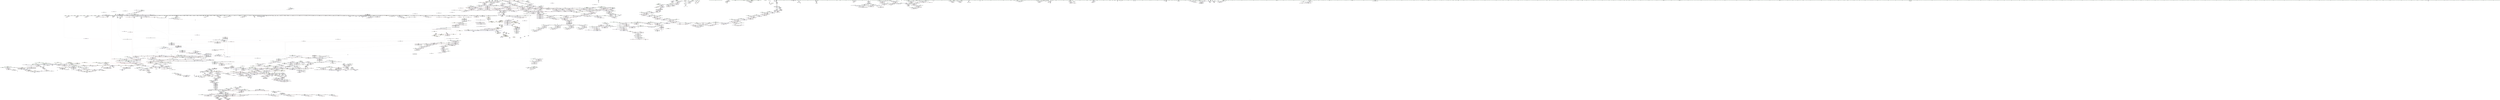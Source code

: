 digraph "SVFG" {
	label="SVFG";

	Node0x55b619a7b230 [shape=record,color=grey,label="{NodeID: 0\nNullPtr}"];
	Node0x55b619a7b230 -> Node0x55b61a370690[style=solid];
	Node0x55b619a7b230 -> Node0x55b61a370790[style=solid];
	Node0x55b619a7b230 -> Node0x55b61a370860[style=solid];
	Node0x55b619a7b230 -> Node0x55b61a370930[style=solid];
	Node0x55b619a7b230 -> Node0x55b61a370a00[style=solid];
	Node0x55b619a7b230 -> Node0x55b61a370ad0[style=solid];
	Node0x55b619a7b230 -> Node0x55b61a370ba0[style=solid];
	Node0x55b619a7b230 -> Node0x55b61a370c70[style=solid];
	Node0x55b619a7b230 -> Node0x55b61a370d40[style=solid];
	Node0x55b619a7b230 -> Node0x55b61a370e10[style=solid];
	Node0x55b619a7b230 -> Node0x55b61a370ee0[style=solid];
	Node0x55b619a7b230 -> Node0x55b61a370fb0[style=solid];
	Node0x55b619a7b230 -> Node0x55b61a371080[style=solid];
	Node0x55b619a7b230 -> Node0x55b61a371150[style=solid];
	Node0x55b619a7b230 -> Node0x55b61a371220[style=solid];
	Node0x55b619a7b230 -> Node0x55b61a3712f0[style=solid];
	Node0x55b619a7b230 -> Node0x55b61a3713c0[style=solid];
	Node0x55b619a7b230 -> Node0x55b61a371490[style=solid];
	Node0x55b619a7b230 -> Node0x55b61a371560[style=solid];
	Node0x55b619a7b230 -> Node0x55b61a371630[style=solid];
	Node0x55b619a7b230 -> Node0x55b61a371700[style=solid];
	Node0x55b619a7b230 -> Node0x55b61a3717d0[style=solid];
	Node0x55b619a7b230 -> Node0x55b61a3718a0[style=solid];
	Node0x55b619a7b230 -> Node0x55b61a371970[style=solid];
	Node0x55b619a7b230 -> Node0x55b61a371a40[style=solid];
	Node0x55b619a7b230 -> Node0x55b61a371b10[style=solid];
	Node0x55b619a7b230 -> Node0x55b61a371be0[style=solid];
	Node0x55b619a7b230 -> Node0x55b61a371cb0[style=solid];
	Node0x55b619a7b230 -> Node0x55b61a371d80[style=solid];
	Node0x55b619a7b230 -> Node0x55b61a371e50[style=solid];
	Node0x55b619a7b230 -> Node0x55b61a371f20[style=solid];
	Node0x55b619a7b230 -> Node0x55b61a371ff0[style=solid];
	Node0x55b619a7b230 -> Node0x55b61a3720c0[style=solid];
	Node0x55b619a7b230 -> Node0x55b61a372190[style=solid];
	Node0x55b619a7b230 -> Node0x55b61a372260[style=solid];
	Node0x55b619a7b230 -> Node0x55b61a372330[style=solid];
	Node0x55b619a7b230 -> Node0x55b61a372400[style=solid];
	Node0x55b619a7b230 -> Node0x55b61a3724d0[style=solid];
	Node0x55b619a7b230 -> Node0x55b61a3725a0[style=solid];
	Node0x55b619a7b230 -> Node0x55b61a372670[style=solid];
	Node0x55b619a7b230 -> Node0x55b61a372740[style=solid];
	Node0x55b619a7b230 -> Node0x55b61a372810[style=solid];
	Node0x55b619a7b230 -> Node0x55b61a3728e0[style=solid];
	Node0x55b619a7b230 -> Node0x55b61a3729b0[style=solid];
	Node0x55b619a7b230 -> Node0x55b61a372a80[style=solid];
	Node0x55b619a7b230 -> Node0x55b61a372b50[style=solid];
	Node0x55b619a7b230 -> Node0x55b61a372c20[style=solid];
	Node0x55b619a7b230 -> Node0x55b61a372cf0[style=solid];
	Node0x55b619a7b230 -> Node0x55b61a372dc0[style=solid];
	Node0x55b619a7b230 -> Node0x55b61a372e90[style=solid];
	Node0x55b619a7b230 -> Node0x55b61a372f60[style=solid];
	Node0x55b619a7b230 -> Node0x55b61a373030[style=solid];
	Node0x55b619a7b230 -> Node0x55b61a373100[style=solid];
	Node0x55b619a7b230 -> Node0x55b61a3731d0[style=solid];
	Node0x55b619a7b230 -> Node0x55b61a3732a0[style=solid];
	Node0x55b619a7b230 -> Node0x55b61a373370[style=solid];
	Node0x55b619a7b230 -> Node0x55b61a373440[style=solid];
	Node0x55b619a7b230 -> Node0x55b61a373510[style=solid];
	Node0x55b619a7b230 -> Node0x55b61a3735e0[style=solid];
	Node0x55b619a7b230 -> Node0x55b61a3736b0[style=solid];
	Node0x55b619a7b230 -> Node0x55b61a373780[style=solid];
	Node0x55b619a7b230 -> Node0x55b61a373850[style=solid];
	Node0x55b619a7b230 -> Node0x55b61a373920[style=solid];
	Node0x55b619a7b230 -> Node0x55b61a3739f0[style=solid];
	Node0x55b619a7b230 -> Node0x55b61a373ac0[style=solid];
	Node0x55b619a7b230 -> Node0x55b61a373b90[style=solid];
	Node0x55b619a7b230 -> Node0x55b61a373c60[style=solid];
	Node0x55b619a7b230 -> Node0x55b61a373d30[style=solid];
	Node0x55b619a7b230 -> Node0x55b61a373e00[style=solid];
	Node0x55b619a7b230 -> Node0x55b61a373ed0[style=solid];
	Node0x55b619a7b230 -> Node0x55b61a373fa0[style=solid];
	Node0x55b619a7b230 -> Node0x55b61a374070[style=solid];
	Node0x55b619a7b230 -> Node0x55b61a374140[style=solid];
	Node0x55b619a7b230 -> Node0x55b61a374210[style=solid];
	Node0x55b619a7b230 -> Node0x55b61a3742e0[style=solid];
	Node0x55b619a7b230 -> Node0x55b61a3743b0[style=solid];
	Node0x55b619a7b230 -> Node0x55b61a374480[style=solid];
	Node0x55b619a7b230 -> Node0x55b61a374550[style=solid];
	Node0x55b619a7b230 -> Node0x55b61a374620[style=solid];
	Node0x55b619a7b230 -> Node0x55b61a3746f0[style=solid];
	Node0x55b619a7b230 -> Node0x55b61a3747c0[style=solid];
	Node0x55b619a7b230 -> Node0x55b61a374890[style=solid];
	Node0x55b619a7b230 -> Node0x55b61a374960[style=solid];
	Node0x55b619a7b230 -> Node0x55b61a374a30[style=solid];
	Node0x55b619a7b230 -> Node0x55b61a374b00[style=solid];
	Node0x55b619a7b230 -> Node0x55b61a374bd0[style=solid];
	Node0x55b619a7b230 -> Node0x55b61a374ca0[style=solid];
	Node0x55b619a7b230 -> Node0x55b61a374d70[style=solid];
	Node0x55b619a7b230 -> Node0x55b61a374e40[style=solid];
	Node0x55b619a7b230 -> Node0x55b61a374f10[style=solid];
	Node0x55b619a7b230 -> Node0x55b61a374fe0[style=solid];
	Node0x55b619a7b230 -> Node0x55b61a3750b0[style=solid];
	Node0x55b619a7b230 -> Node0x55b61a375180[style=solid];
	Node0x55b619a7b230 -> Node0x55b61a375250[style=solid];
	Node0x55b619a7b230 -> Node0x55b61a375320[style=solid];
	Node0x55b619a7b230 -> Node0x55b61a3753f0[style=solid];
	Node0x55b619a7b230 -> Node0x55b61a3754c0[style=solid];
	Node0x55b619a7b230 -> Node0x55b61a375590[style=solid];
	Node0x55b619a7b230 -> Node0x55b61a375660[style=solid];
	Node0x55b619a7b230 -> Node0x55b61a375730[style=solid];
	Node0x55b619a7b230 -> Node0x55b61a375800[style=solid];
	Node0x55b619a7b230 -> Node0x55b61a3758d0[style=solid];
	Node0x55b619a7b230 -> Node0x55b61a3759a0[style=solid];
	Node0x55b619a7b230 -> Node0x55b61a375a70[style=solid];
	Node0x55b619a7b230 -> Node0x55b61a375b40[style=solid];
	Node0x55b619a7b230 -> Node0x55b61a375c10[style=solid];
	Node0x55b619a7b230 -> Node0x55b61a375ce0[style=solid];
	Node0x55b619a7b230 -> Node0x55b61a375db0[style=solid];
	Node0x55b619a7b230 -> Node0x55b61a375e80[style=solid];
	Node0x55b619a7b230 -> Node0x55b61a375f50[style=solid];
	Node0x55b619a7b230 -> Node0x55b61a376020[style=solid];
	Node0x55b619a7b230 -> Node0x55b61a3760f0[style=solid];
	Node0x55b619a7b230 -> Node0x55b61a3761c0[style=solid];
	Node0x55b619a7b230 -> Node0x55b61a376290[style=solid];
	Node0x55b619a7b230 -> Node0x55b61a376360[style=solid];
	Node0x55b619a7b230 -> Node0x55b61a376430[style=solid];
	Node0x55b619a7b230 -> Node0x55b61a3a9400[style=solid];
	Node0x55b619a7b230 -> Node0x55b61a37ff90[style=solid];
	Node0x55b619a7b230 -> Node0x55b61a3bcbd0[style=solid];
	Node0x55b619a7b230 -> Node0x55b61a4063d0[style=solid];
	Node0x55b619a7b230 -> Node0x55b61a4069d0[style=solid];
	Node0x55b619a7b230 -> Node0x55b61a406cd0[style=solid];
	Node0x55b619a7b230 -> Node0x55b61a407150[style=solid];
	Node0x55b619a7b230 -> Node0x55b61a407750[style=solid];
	Node0x55b619a7b230 -> Node0x55b61a407a50[style=solid];
	Node0x55b619a7b230 -> Node0x55b61a408050[style=solid];
	Node0x55b619a7b230:s64 -> Node0x55b61a5c8aa0[style=solid,color=red];
	Node0x55b61a37c510 [shape=record,color=blue,label="{NodeID: 1550\n529\<--515\nretval\<--\nmain\n}"];
	Node0x55b61a37c510 -> Node0x55b61a397b30[style=dashed];
	Node0x55b61a35a430 [shape=record,color=green,label="{NodeID: 443\n2586\<--2587\n__t.addr\<--__t.addr_field_insensitive\n_ZSt7forwardIRPSt18_Rb_tree_node_baseEOT_RNSt16remove_referenceIS3_E4typeE\n}"];
	Node0x55b61a35a430 -> Node0x55b61a3a29e0[style=solid];
	Node0x55b61a35a430 -> Node0x55b61a3bf540[style=solid];
	Node0x55b61a5b4690 [shape=record,color=black,label="{NodeID: 4207\n1866 = PHI(1823, )\n}"];
	Node0x55b61a5b4690 -> Node0x55b61a39dcb0[style=solid];
	Node0x55b61a3b3d20 [shape=record,color=black,label="{NodeID: 3100\nMR_657V_4 = PHI(MR_657V_1, MR_657V_3, )\npts\{2930 \}\n}"];
	Node0x55b61a3699f0 [shape=record,color=purple,label="{NodeID: 886\n352\<--331\ncoerce.dive\<--agg.tmp\n_Z7containNSt7__cxx1112basic_stringIcSt11char_traitsIcESaIcEEES4_\n}"];
	Node0x55b61a3699f0 -> Node0x55b61a3aa7b0[style=solid];
	Node0x55b61a3a0210 [shape=record,color=red,label="{NodeID: 1329\n2274\<--2253\nthis1\<--this.addr\n_ZNSt8_Rb_treeINSt7__cxx1112basic_stringIcSt11char_traitsIcESaIcEEES5_St9_IdentityIS5_ESt4lessIS5_ESaIS5_EE10_M_insert_IRKS5_NSB_11_Alloc_nodeEEESt17_Rb_tree_iteratorIS5_EPSt18_Rb_tree_node_baseSJ_OT_RT0_\n|{|<s3>233}}"];
	Node0x55b61a3a0210 -> Node0x55b61a391330[style=solid];
	Node0x55b61a3a0210 -> Node0x55b61a391400[style=solid];
	Node0x55b61a3a0210 -> Node0x55b61a3914d0[style=solid];
	Node0x55b61a3a0210:s3 -> Node0x55b61a5ce0b0[style=solid,color=red];
	Node0x55b61a352810 [shape=record,color=green,label="{NodeID: 222\n1195\<--1196\n__y\<--__y_field_insensitive\n_ZNSt8_Rb_treeINSt7__cxx1112basic_stringIcSt11char_traitsIcESaIcEEES5_St9_IdentityIS5_ESt4lessIS5_ESaIS5_EE8_M_eraseEPSt13_Rb_tree_nodeIS5_E\n}"];
	Node0x55b61a352810 -> Node0x55b61a39a980[style=solid];
	Node0x55b61a352810 -> Node0x55b61a3806e0[style=solid];
	Node0x55b61a405650 [shape=record,color=grey,label="{NodeID: 2879\n841 = Binary(839, 840, )\n}"];
	Node0x55b61a405650 -> Node0x55b61a4057d0[style=solid];
	Node0x55b61a3beb80 [shape=record,color=blue,label="{NodeID: 1772\n2496\<--2495\nthis.addr\<--this\n_ZNSt17_Rb_tree_iteratorINSt7__cxx1112basic_stringIcSt11char_traitsIcESaIcEEEEmmEv\n}"];
	Node0x55b61a3beb80 -> Node0x55b61a3a2020[style=dashed];
	Node0x55b61a376600 [shape=record,color=black,label="{NodeID: 665\n79\<--78\nconv\<--\n_ZSt4acosIiEN9__gnu_cxx11__enable_ifIXsr12__is_integerIT_EE7__valueEdE6__typeES2_\n}"];
	Node0x55b61a5ccc30 [shape=record,color=black,label="{NodeID: 4429\n2466 = PHI(2120, 2120, )\n2nd arg _ZNSt4pairIPSt18_Rb_tree_node_baseS1_EC2IRPSt13_Rb_tree_nodeINSt7__cxx1112basic_stringIcSt11char_traitsIcESaIcEEEERS1_Lb1EEEOT_OT0_ }"];
	Node0x55b61a5ccc30 -> Node0x55b61a3be910[style=solid];
	Node0x55b61a472800 [shape=record,color=yellow,style=double,label="{NodeID: 3322\n682V_1 = ENCHI(MR_682V_0)\npts\{30510000 \}\nFun[_ZNSt8_Rb_treeINSt7__cxx1112basic_stringIcSt11char_traitsIcESaIcEEES5_St9_IdentityIS5_ESt4lessIS5_ESaIS5_EE12_M_erase_auxESt23_Rb_tree_const_iteratorIS5_ESD_]|{<s0>305}}"];
	Node0x55b61a472800:s0 -> Node0x55b61a3c0f40[style=dashed,color=red];
	Node0x55b61a394e80 [shape=record,color=purple,label="{NodeID: 1108\n3263\<--3262\n_M_header\<--\n_ZNSt8_Rb_treeINSt7__cxx1112basic_stringIcSt11char_traitsIcESaIcEEES5_St9_IdentityIS5_ESt4lessIS5_ESaIS5_EE3endEv\n|{<s0>328}}"];
	Node0x55b61a394e80:s0 -> Node0x55b61a5d33a0[style=solid,color=red];
	Node0x55b619a7b1a0 [shape=record,color=green,label="{NodeID: 1\n7\<--1\n__dso_handle\<--dummyObj\nGlob }"];
	Node0x55b61a37c5e0 [shape=record,color=blue,label="{NodeID: 1551\n533\<--606\ntc\<--\nmain\n}"];
	Node0x55b61a37c5e0 -> Node0x55b61a4957b0[style=dashed];
	Node0x55b61a35a500 [shape=record,color=green,label="{NodeID: 444\n2595\<--2596\n__x.addr\<--__x.addr_field_insensitive\n_ZNSt8_Rb_treeINSt7__cxx1112basic_stringIcSt11char_traitsIcESaIcEEES5_St9_IdentityIS5_ESt4lessIS5_ESaIS5_EE8_S_valueEPKSt18_Rb_tree_node_base\n}"];
	Node0x55b61a35a500 -> Node0x55b61a3a2ab0[style=solid];
	Node0x55b61a35a500 -> Node0x55b61a3bf610[style=solid];
	Node0x55b61a5b47d0 [shape=record,color=black,label="{NodeID: 4208\n1869 = PHI(1823, )\n}"];
	Node0x55b61a5b47d0 -> Node0x55b61a39dd80[style=solid];
	Node0x55b61a3b4220 [shape=record,color=black,label="{NodeID: 3101\nMR_659V_3 = PHI(MR_659V_1, MR_659V_2, )\npts\{2932 \}\n}"];
	Node0x55b61a369ac0 [shape=record,color=purple,label="{NodeID: 887\n364\<--331\ncoerce.dive10\<--agg.tmp\n_Z7containNSt7__cxx1112basic_stringIcSt11char_traitsIcESaIcEEES4_\n}"];
	Node0x55b61a369ac0 -> Node0x55b61a396d60[style=solid];
	Node0x55b61a3a02e0 [shape=record,color=red,label="{NodeID: 1330\n2275\<--2255\n\<--__x.addr\n_ZNSt8_Rb_treeINSt7__cxx1112basic_stringIcSt11char_traitsIcESaIcEEES5_St9_IdentityIS5_ESt4lessIS5_ESaIS5_EE10_M_insert_IRKS5_NSB_11_Alloc_nodeEEESt17_Rb_tree_iteratorIS5_EPSt18_Rb_tree_node_baseSJ_OT_RT0_\n}"];
	Node0x55b61a3a02e0 -> Node0x55b61a407150[style=solid];
	Node0x55b61a3528e0 [shape=record,color=green,label="{NodeID: 223\n1207\<--1208\n_ZNSt8_Rb_treeINSt7__cxx1112basic_stringIcSt11char_traitsIcESaIcEEES5_St9_IdentityIS5_ESt4lessIS5_ESaIS5_EE8_S_rightEPSt18_Rb_tree_node_base\<--_ZNSt8_Rb_treeINSt7__cxx1112basic_stringIcSt11char_traitsIcESaIcEEES5_St9_IdentityIS5_ESt4lessIS5_ESaIS5_EE8_S_rightEPSt18_Rb_tree_node_base_field_insensitive\n}"];
	Node0x55b61a4057d0 [shape=record,color=grey,label="{NodeID: 2880\n842 = Binary(140, 841, )\n}"];
	Node0x55b61a4057d0 -> Node0x55b61a405950[style=solid];
	Node0x55b61a3bec50 [shape=record,color=blue,label="{NodeID: 1773\n2505\<--2502\n_M_node2\<--call\n_ZNSt17_Rb_tree_iteratorINSt7__cxx1112basic_stringIcSt11char_traitsIcESaIcEEEEmmEv\n|{<s0>228}}"];
	Node0x55b61a3bec50:s0 -> Node0x55b61a3baa10[style=dashed,color=blue];
	Node0x55b61a3766d0 [shape=record,color=black,label="{NodeID: 666\n73\<--80\n_ZSt4acosIiEN9__gnu_cxx11__enable_ifIXsr12__is_integerIT_EE7__valueEdE6__typeES2__ret\<--call\n_ZSt4acosIiEN9__gnu_cxx11__enable_ifIXsr12__is_integerIT_EE7__valueEdE6__typeES2_\n|{<s0>3}}"];
	Node0x55b61a3766d0:s0 -> Node0x55b61a5c3f60[style=solid,color=blue];
	Node0x55b61a5ccdb0 [shape=record,color=black,label="{NodeID: 4430\n2220 = PHI(2009, 2265, 2418, 2512, )\n0th arg _ZNKSt9_IdentityINSt7__cxx1112basic_stringIcSt11char_traitsIcESaIcEEEEclERKS5_ }"];
	Node0x55b61a5ccdb0 -> Node0x55b61a3bcca0[style=solid];
	Node0x55b61a394f50 [shape=record,color=purple,label="{NodeID: 1109\n3276\<--3273\n_M_impl\<--this1\n_ZNSt8_Rb_treeINSt7__cxx1112basic_stringIcSt11char_traitsIcESaIcEEES5_St9_IdentityIS5_ESt4lessIS5_ESaIS5_EE5clearEv\n}"];
	Node0x55b61a394f50 -> Node0x55b61a368ac0[style=solid];
	Node0x55b61a2edc30 [shape=record,color=green,label="{NodeID: 2\n9\<--1\n\<--dummyObj\nCan only get source location for instruction, argument, global var or function.}"];
	Node0x55b61a37c6b0 [shape=record,color=blue,label="{NodeID: 1552\n541\<--515\nk\<--\nmain\n}"];
	Node0x55b61a37c6b0 -> Node0x55b61a3981b0[style=dashed];
	Node0x55b61a37c6b0 -> Node0x55b61a398280[style=dashed];
	Node0x55b61a37c6b0 -> Node0x55b61a37e3f0[style=dashed];
	Node0x55b61a37c6b0 -> Node0x55b61a495cb0[style=dashed];
	Node0x55b61a35a5d0 [shape=record,color=green,label="{NodeID: 445\n2605\<--2606\nthis.addr\<--this.addr_field_insensitive\n_ZNKSt8_Rb_treeINSt7__cxx1112basic_stringIcSt11char_traitsIcESaIcEEES5_St9_IdentityIS5_ESt4lessIS5_ESaIS5_EE11_Alloc_nodeclIRKS5_EEPSt13_Rb_tree_nodeIS5_EOT_\n}"];
	Node0x55b61a35a5d0 -> Node0x55b61a3a2b80[style=solid];
	Node0x55b61a35a5d0 -> Node0x55b61a3bf6e0[style=solid];
	Node0x55b61a5b4910 [shape=record,color=black,label="{NodeID: 4209\n1900 = PHI()\n}"];
	Node0x55b61a5b4910 -> Node0x55b61a3bb440[style=solid];
	Node0x55b61a3b4720 [shape=record,color=black,label="{NodeID: 3102\nMR_661V_3 = PHI(MR_661V_1, MR_661V_2, )\npts\{29340000 \}\n}"];
	Node0x55b61a369b90 [shape=record,color=purple,label="{NodeID: 888\n361\<--333\ncoerce.dive8\<--agg.tmp3\n_Z7containNSt7__cxx1112basic_stringIcSt11char_traitsIcESaIcEEES4_\n}"];
	Node0x55b61a369b90 -> Node0x55b61a3aa950[style=solid];
	Node0x55b61a3a03b0 [shape=record,color=red,label="{NodeID: 1331\n2278\<--2257\n\<--__p.addr\n_ZNSt8_Rb_treeINSt7__cxx1112basic_stringIcSt11char_traitsIcESaIcEEES5_St9_IdentityIS5_ESt4lessIS5_ESaIS5_EE10_M_insert_IRKS5_NSB_11_Alloc_nodeEEESt17_Rb_tree_iteratorIS5_EPSt18_Rb_tree_node_baseSJ_OT_RT0_\n}"];
	Node0x55b61a3a03b0 -> Node0x55b61a406fd0[style=solid];
	Node0x55b61a3529e0 [shape=record,color=green,label="{NodeID: 224\n1213\<--1214\n_ZNSt8_Rb_treeINSt7__cxx1112basic_stringIcSt11char_traitsIcESaIcEEES5_St9_IdentityIS5_ESt4lessIS5_ESaIS5_EE7_S_leftEPSt18_Rb_tree_node_base\<--_ZNSt8_Rb_treeINSt7__cxx1112basic_stringIcSt11char_traitsIcESaIcEEES5_St9_IdentityIS5_ESt4lessIS5_ESaIS5_EE7_S_leftEPSt18_Rb_tree_node_base_field_insensitive\n}"];
	Node0x55b61a405950 [shape=record,color=grey,label="{NodeID: 2881\n844 = Binary(843, 842, )\n}"];
	Node0x55b61a405950 -> Node0x55b61a37e800[style=solid];
	Node0x55b61a3bed20 [shape=record,color=blue,label="{NodeID: 1774\n2510\<--2509\n__x.addr\<--__x\n_ZNSt8_Rb_treeINSt7__cxx1112basic_stringIcSt11char_traitsIcESaIcEEES5_St9_IdentityIS5_ESt4lessIS5_ESaIS5_EE6_S_keyEPKSt18_Rb_tree_node_base\n}"];
	Node0x55b61a3bed20 -> Node0x55b61a3a21c0[style=dashed];
	Node0x55b61a3767a0 [shape=record,color=black,label="{NodeID: 667\n1736\<--169\n_ZN9__gnu_cxx17__is_null_pointerINS_17__normal_iteratorIPcNSt7__cxx1112basic_stringIcSt11char_traitsIcESaIcEEEEEEEbT__ret\<--\n_ZN9__gnu_cxx17__is_null_pointerINS_17__normal_iteratorIPcNSt7__cxx1112basic_stringIcSt11char_traitsIcESaIcEEEEEEEbT_\n|{<s0>174}}"];
	Node0x55b61a3767a0:s0 -> Node0x55b61a5b3a70[style=solid,color=blue];
	Node0x55b61a5cd0d0 [shape=record,color=black,label="{NodeID: 4431\n2221 = PHI(2024, 2285, 2422, 2516, )\n1st arg _ZNKSt9_IdentityINSt7__cxx1112basic_stringIcSt11char_traitsIcESaIcEEEEclERKS5_ }"];
	Node0x55b61a5cd0d0 -> Node0x55b61a3bcd70[style=solid];
	Node0x55b61a4729c0 [shape=record,color=yellow,style=double,label="{NodeID: 3324\n686V_1 = ENCHI(MR_686V_0)\npts\{30550000 \}\nFun[_ZNSt8_Rb_treeINSt7__cxx1112basic_stringIcSt11char_traitsIcESaIcEEES5_St9_IdentityIS5_ESt4lessIS5_ESaIS5_EE12_M_erase_auxESt23_Rb_tree_const_iteratorIS5_ESD_]|{|<s1>308}}"];
	Node0x55b61a4729c0 -> Node0x55b61a49f400[style=dashed];
	Node0x55b61a4729c0:s1 -> Node0x55b61a3c0f40[style=dashed,color=red];
	Node0x55b61a395020 [shape=record,color=purple,label="{NodeID: 1110\n3278\<--3277\nadd.ptr\<--\n_ZNSt8_Rb_treeINSt7__cxx1112basic_stringIcSt11char_traitsIcESaIcEEES5_St9_IdentityIS5_ESt4lessIS5_ESaIS5_EE5clearEv\n}"];
	Node0x55b61a395020 -> Node0x55b61a368b90[style=solid];
	Node0x55b61a34a010 [shape=record,color=green,label="{NodeID: 3\n12\<--1\n\<--dummyObj\nCan only get source location for instruction, argument, global var or function.}"];
	Node0x55b61a37c780 [shape=record,color=blue,label="{NodeID: 1553\n549\<--606\nins\<--\nmain\n}"];
	Node0x55b61a37c780 -> Node0x55b61a49fe00[style=dashed];
	Node0x55b61a35a6a0 [shape=record,color=green,label="{NodeID: 446\n2607\<--2608\n__arg.addr\<--__arg.addr_field_insensitive\n_ZNKSt8_Rb_treeINSt7__cxx1112basic_stringIcSt11char_traitsIcESaIcEEES5_St9_IdentityIS5_ESt4lessIS5_ESaIS5_EE11_Alloc_nodeclIRKS5_EEPSt13_Rb_tree_nodeIS5_EOT_\n}"];
	Node0x55b61a35a6a0 -> Node0x55b61a3a2c50[style=solid];
	Node0x55b61a35a6a0 -> Node0x55b61a3bf7b0[style=solid];
	Node0x55b61a5b49e0 [shape=record,color=black,label="{NodeID: 4210\n1974 = PHI(1978, )\n}"];
	Node0x55b61a5b49e0 -> Node0x55b61a37b260[style=solid];
	Node0x55b61a3b4c20 [shape=record,color=black,label="{NodeID: 3103\nMR_663V_3 = PHI(MR_663V_1, MR_663V_2, )\npts\{29360000 \}\n}"];
	Node0x55b61a369c60 [shape=record,color=purple,label="{NodeID: 889\n366\<--333\ncoerce.dive11\<--agg.tmp3\n_Z7containNSt7__cxx1112basic_stringIcSt11char_traitsIcESaIcEEES4_\n}"];
	Node0x55b61a369c60 -> Node0x55b61a396e30[style=solid];
	Node0x55b61a3a0480 [shape=record,color=red,label="{NodeID: 1332\n2287\<--2257\n\<--__p.addr\n_ZNSt8_Rb_treeINSt7__cxx1112basic_stringIcSt11char_traitsIcESaIcEEES5_St9_IdentityIS5_ESt4lessIS5_ESaIS5_EE10_M_insert_IRKS5_NSB_11_Alloc_nodeEEESt17_Rb_tree_iteratorIS5_EPSt18_Rb_tree_node_baseSJ_OT_RT0_\n|{<s0>235}}"];
	Node0x55b61a3a0480:s0 -> Node0x55b61a5af710[style=solid,color=red];
	Node0x55b61a352ae0 [shape=record,color=green,label="{NodeID: 225\n1218\<--1219\n_ZNSt8_Rb_treeINSt7__cxx1112basic_stringIcSt11char_traitsIcESaIcEEES5_St9_IdentityIS5_ESt4lessIS5_ESaIS5_EE12_M_drop_nodeEPSt13_Rb_tree_nodeIS5_E\<--_ZNSt8_Rb_treeINSt7__cxx1112basic_stringIcSt11char_traitsIcESaIcEEES5_St9_IdentityIS5_ESt4lessIS5_ESaIS5_EE12_M_drop_nodeEPSt13_Rb_tree_nodeIS5_E_field_insensitive\n}"];
	Node0x55b61a405ad0 [shape=record,color=grey,label="{NodeID: 2882\n2320 = Binary(2319, 140, )\n}"];
	Node0x55b61a405ad0 -> Node0x55b61a3bd8d0[style=solid];
	Node0x55b61a3bedf0 [shape=record,color=blue,label="{NodeID: 1775\n2525\<--2522\nthis.addr\<--this\n_ZNSt4pairIPSt18_Rb_tree_node_baseS1_EC2IRS1_Lb1EEEOT_RKS1_\n}"];
	Node0x55b61a3bedf0 -> Node0x55b61a3a2290[style=dashed];
	Node0x55b61a376870 [shape=record,color=black,label="{NodeID: 668\n284\<--275\nfrombool\<--b\n_Z9to_stringB5cxx11b\n}"];
	Node0x55b61a376870 -> Node0x55b61a3aa470[style=solid];
	Node0x55b61a5cd2d0 [shape=record,color=black,label="{NodeID: 4432\n1033 = PHI(565, 565, 539, 539, )\n0th arg _ZNSt3setINSt7__cxx1112basic_stringIcSt11char_traitsIcESaIcEEESt4lessIS5_ESaIS5_EED2Ev }"];
	Node0x55b61a5cd2d0 -> Node0x55b61a37f840[style=solid];
	Node0x55b61a3950f0 [shape=record,color=purple,label="{NodeID: 1111\n3295\<--3289\ncoerce.dive\<--__position\n_ZNSt8_Rb_treeINSt7__cxx1112basic_stringIcSt11char_traitsIcESaIcEEES5_St9_IdentityIS5_ESt4lessIS5_ESaIS5_EE12_M_erase_auxESt23_Rb_tree_const_iteratorIS5_E\n}"];
	Node0x55b61a3950f0 -> Node0x55b61a3c38b0[style=solid];
	Node0x55b61a34a350 [shape=record,color=green,label="{NodeID: 4\n15\<--1\n\<--dummyObj\nCan only get source location for instruction, argument, global var or function.}"];
	Node0x55b61a37c850 [shape=record,color=blue,label="{NodeID: 1554\n551\<--539\n__range3\<--arr\nmain\n}"];
	Node0x55b61a37c850 -> Node0x55b61a3985c0[style=dashed];
	Node0x55b61a37c850 -> Node0x55b61a398690[style=dashed];
	Node0x55b61a37c850 -> Node0x55b61a37c850[style=dashed];
	Node0x55b61a37c850 -> Node0x55b61a4966b0[style=dashed];
	Node0x55b61a35a770 [shape=record,color=green,label="{NodeID: 447\n2617\<--2618\n_ZNSt8_Rb_treeINSt7__cxx1112basic_stringIcSt11char_traitsIcESaIcEEES5_St9_IdentityIS5_ESt4lessIS5_ESaIS5_EE14_M_create_nodeIJRKS5_EEEPSt13_Rb_tree_nodeIS5_EDpOT_\<--_ZNSt8_Rb_treeINSt7__cxx1112basic_stringIcSt11char_traitsIcESaIcEEES5_St9_IdentityIS5_ESt4lessIS5_ESaIS5_EE14_M_create_nodeIJRKS5_EEEPSt13_Rb_tree_nodeIS5_EDpOT__field_insensitive\n}"];
	Node0x55b61a5b4b50 [shape=record,color=black,label="{NodeID: 4211\n1984 = PHI(1989, )\n}"];
	Node0x55b61a5b4b50 -> Node0x55b61a37b330[style=solid];
	Node0x55b61a3b5120 [shape=record,color=black,label="{NodeID: 3104\nMR_665V_2 = PHI(MR_665V_3, MR_665V_1, )\npts\{29380000 \}\n}"];
	Node0x55b61a369d30 [shape=record,color=purple,label="{NodeID: 890\n355\<--335\ncoerce.dive5\<--ref.tmp\n_Z7containNSt7__cxx1112basic_stringIcSt11char_traitsIcESaIcEEES4_\n}"];
	Node0x55b61a369d30 -> Node0x55b61a3aa880[style=solid];
	Node0x55b61a3a0550 [shape=record,color=red,label="{NodeID: 1333\n2305\<--2257\n\<--__p.addr\n_ZNSt8_Rb_treeINSt7__cxx1112basic_stringIcSt11char_traitsIcESaIcEEES5_St9_IdentityIS5_ESt4lessIS5_ESaIS5_EE10_M_insert_IRKS5_NSB_11_Alloc_nodeEEESt17_Rb_tree_iteratorIS5_EPSt18_Rb_tree_node_baseSJ_OT_RT0_\n}"];
	Node0x55b61a352be0 [shape=record,color=green,label="{NodeID: 226\n1226\<--1227\nthis.addr\<--this.addr_field_insensitive\n_ZNSt8_Rb_treeINSt7__cxx1112basic_stringIcSt11char_traitsIcESaIcEEES5_St9_IdentityIS5_ESt4lessIS5_ESaIS5_EE8_M_beginEv\n}"];
	Node0x55b61a352be0 -> Node0x55b61a39aa50[style=solid];
	Node0x55b61a352be0 -> Node0x55b61a380880[style=solid];
	Node0x55b61a405c50 [shape=record,color=grey,label="{NodeID: 2883\n516 = Binary(514, 190, )\n}"];
	Node0x55b61a405c50 -> Node0x55b6196c8850[style=solid];
	Node0x55b61a3beec0 [shape=record,color=blue,label="{NodeID: 1776\n2527\<--2523\n__x.addr\<--__x\n_ZNSt4pairIPSt18_Rb_tree_node_baseS1_EC2IRS1_Lb1EEEOT_RKS1_\n}"];
	Node0x55b61a3beec0 -> Node0x55b61a3a2360[style=dashed];
	Node0x55b61a376940 [shape=record,color=black,label="{NodeID: 669\n287\<--286\ntobool\<--\n_Z9to_stringB5cxx11b\n}"];
	Node0x55b61a5cd4d0 [shape=record,color=black,label="{NodeID: 4433\n2771 = PHI(2750, )\n0th arg _ZNK9__gnu_cxx13new_allocatorISt13_Rb_tree_nodeINSt7__cxx1112basic_stringIcSt11char_traitsIcESaIcEEEEE8max_sizeEv }"];
	Node0x55b61a5cd4d0 -> Node0x55b61a3c0580[style=solid];
	Node0x55b61a3951c0 [shape=record,color=purple,label="{NodeID: 1112\n3299\<--3289\n_M_node\<--__position\n_ZNSt8_Rb_treeINSt7__cxx1112basic_stringIcSt11char_traitsIcESaIcEEES5_St9_IdentityIS5_ESt4lessIS5_ESaIS5_EE12_M_erase_auxESt23_Rb_tree_const_iteratorIS5_E\n}"];
	Node0x55b61a3951c0 -> Node0x55b61a3a7b20[style=solid];
	Node0x55b61a34a410 [shape=record,color=green,label="{NodeID: 5\n18\<--1\n\<--dummyObj\nCan only get source location for instruction, argument, global var or function.}"];
	Node0x55b61a37c920 [shape=record,color=blue,label="{NodeID: 1555\n634\<--631\ncoerce.dive\<--call7\nmain\n}"];
	Node0x55b61a37c920 -> Node0x55b61a4a0300[style=dashed];
	Node0x55b61a35a870 [shape=record,color=green,label="{NodeID: 448\n2628\<--2629\nthis.addr\<--this.addr_field_insensitive\n_ZNSt8_Rb_treeINSt7__cxx1112basic_stringIcSt11char_traitsIcESaIcEEES5_St9_IdentityIS5_ESt4lessIS5_ESaIS5_EE14_M_create_nodeIJRKS5_EEEPSt13_Rb_tree_nodeIS5_EDpOT_\n}"];
	Node0x55b61a35a870 -> Node0x55b61a3a2df0[style=solid];
	Node0x55b61a35a870 -> Node0x55b61a3bf880[style=solid];
	Node0x55b61a5b4c90 [shape=record,color=black,label="{NodeID: 4212\n2025 = PHI(2219, )\n|{<s0>208}}"];
	Node0x55b61a5b4c90:s0 -> Node0x55b61a5c9190[style=solid,color=red];
	Node0x55b61a3b5620 [shape=record,color=black,label="{NodeID: 3105\nMR_667V_2 = PHI(MR_667V_3, MR_667V_1, )\npts\{29400000 \}\n}"];
	Node0x55b61a369e00 [shape=record,color=purple,label="{NodeID: 891\n418\<--399\ncoerce.dive\<--retval\n_ZNK9__gnu_cxx17__normal_iteratorIPcNSt7__cxx1112basic_stringIcSt11char_traitsIcESaIcEEEEplEl\n}"];
	Node0x55b61a369e00 -> Node0x55b61a397170[style=solid];
	Node0x55b61a3a0620 [shape=record,color=red,label="{NodeID: 1334\n2285\<--2259\n\<--__v.addr\n_ZNSt8_Rb_treeINSt7__cxx1112basic_stringIcSt11char_traitsIcESaIcEEES5_St9_IdentityIS5_ESt4lessIS5_ESaIS5_EE10_M_insert_IRKS5_NSB_11_Alloc_nodeEEESt17_Rb_tree_iteratorIS5_EPSt18_Rb_tree_node_baseSJ_OT_RT0_\n|{<s0>234}}"];
	Node0x55b61a3a0620:s0 -> Node0x55b61a5cd0d0[style=solid,color=red];
	Node0x55b61a35b100 [shape=record,color=green,label="{NodeID: 227\n1241\<--1242\nthis.addr\<--this.addr_field_insensitive\n_ZNSt8_Rb_treeINSt7__cxx1112basic_stringIcSt11char_traitsIcESaIcEEES5_St9_IdentityIS5_ESt4lessIS5_ESaIS5_EE13_Rb_tree_implIS9_Lb1EED2Ev\n}"];
	Node0x55b61a35b100 -> Node0x55b61a39abf0[style=solid];
	Node0x55b61a35b100 -> Node0x55b61a380950[style=solid];
	Node0x55b61a405dd0 [shape=record,color=grey,label="{NodeID: 2884\n1873 = Binary(1871, 1872, )\n}"];
	Node0x55b61a405dd0 -> Node0x55b61a37abe0[style=solid];
	Node0x55b61a3bef90 [shape=record,color=blue,label="{NodeID: 1777\n2529\<--2524\n__y.addr\<--__y\n_ZNSt4pairIPSt18_Rb_tree_node_baseS1_EC2IRS1_Lb1EEEOT_RKS1_\n}"];
	Node0x55b61a3bef90 -> Node0x55b61a3a2430[style=dashed];
	Node0x55b61a376a10 [shape=record,color=black,label="{NodeID: 670\n288\<--286\n\<--\n_Z9to_stringB5cxx11b\n}"];
	Node0x55b61a5cd5e0 [shape=record,color=black,label="{NodeID: 4434\n1849 = PHI(1767, )\n0th arg _ZSt19__iterator_categoryIN9__gnu_cxx17__normal_iteratorIPcNSt7__cxx1112basic_stringIcSt11char_traitsIcESaIcEEEEEENSt15iterator_traitsIT_E17iterator_categoryERKSB_ }"];
	Node0x55b61a5cd5e0 -> Node0x55b61a3bae90[style=solid];
	Node0x55b61a472c60 [shape=record,color=yellow,style=double,label="{NodeID: 3327\n38V_1 = ENCHI(MR_38V_0)\npts\{5400002 5660002 \}\nFun[_ZNSt8_Rb_treeINSt7__cxx1112basic_stringIcSt11char_traitsIcESaIcEEES5_St9_IdentityIS5_ESt4lessIS5_ESaIS5_EE12_M_erase_auxESt23_Rb_tree_const_iteratorIS5_ESD_]|{|<s1>304|<s2>310}}"];
	Node0x55b61a472c60 -> Node0x55b61a483dd0[style=dashed];
	Node0x55b61a472c60:s1 -> Node0x55b61a4ca010[style=dashed,color=red];
	Node0x55b61a472c60:s2 -> Node0x55b61a4ce040[style=dashed,color=red];
	Node0x55b61a395290 [shape=record,color=purple,label="{NodeID: 1113\n3301\<--3298\n_M_impl\<--this1\n_ZNSt8_Rb_treeINSt7__cxx1112basic_stringIcSt11char_traitsIcESaIcEEES5_St9_IdentityIS5_ESt4lessIS5_ESaIS5_EE12_M_erase_auxESt23_Rb_tree_const_iteratorIS5_E\n}"];
	Node0x55b61a395290 -> Node0x55b61a368c60[style=solid];
	Node0x55b61a34a990 [shape=record,color=green,label="{NodeID: 6\n25\<--1\n\<--dummyObj\nCan only get source location for instruction, argument, global var or function.}"];
	Node0x55b61a37c9f0 [shape=record,color=blue,label="{NodeID: 1556\n640\<--637\ncoerce.dive9\<--call8\nmain\n|{|<s2>66}}"];
	Node0x55b61a37c9f0 -> Node0x55b61a37c9f0[style=dashed];
	Node0x55b61a37c9f0 -> Node0x55b61a4989b0[style=dashed];
	Node0x55b61a37c9f0:s2 -> Node0x55b61a4c49a0[style=dashed,color=red];
	Node0x55b61a35a940 [shape=record,color=green,label="{NodeID: 449\n2630\<--2631\n__args.addr\<--__args.addr_field_insensitive\n_ZNSt8_Rb_treeINSt7__cxx1112basic_stringIcSt11char_traitsIcESaIcEEES5_St9_IdentityIS5_ESt4lessIS5_ESaIS5_EE14_M_create_nodeIJRKS5_EEEPSt13_Rb_tree_nodeIS5_EDpOT_\n}"];
	Node0x55b61a35a940 -> Node0x55b61a3a2ec0[style=solid];
	Node0x55b61a35a940 -> Node0x55b61a3bf950[style=solid];
	Node0x55b61a5b4dd0 [shape=record,color=black,label="{NodeID: 4213\n2028 = PHI(2109, )\n}"];
	Node0x55b61a3b5b20 [shape=record,color=black,label="{NodeID: 3106\nMR_670V_3 = PHI(MR_670V_4, MR_670V_2, )\npts\{29200000 29200001 \}\n}"];
	Node0x55b61a369ed0 [shape=record,color=purple,label="{NodeID: 892\n410\<--409\n_M_current\<--this1\n_ZNK9__gnu_cxx17__normal_iteratorIPcNSt7__cxx1112basic_stringIcSt11char_traitsIcESaIcEEEEplEl\n}"];
	Node0x55b61a369ed0 -> Node0x55b61a3970a0[style=solid];
	Node0x55b61a3a06f0 [shape=record,color=red,label="{NodeID: 1335\n2295\<--2259\n\<--__v.addr\n_ZNSt8_Rb_treeINSt7__cxx1112basic_stringIcSt11char_traitsIcESaIcEEES5_St9_IdentityIS5_ESt4lessIS5_ESaIS5_EE10_M_insert_IRKS5_NSB_11_Alloc_nodeEEESt17_Rb_tree_iteratorIS5_EPSt18_Rb_tree_node_baseSJ_OT_RT0_\n|{<s0>237}}"];
	Node0x55b61a3a06f0:s0 -> Node0x55b61a5d0740[style=solid,color=red];
	Node0x55b61a35b190 [shape=record,color=green,label="{NodeID: 228\n1247\<--1248\n_ZNSaISt13_Rb_tree_nodeINSt7__cxx1112basic_stringIcSt11char_traitsIcESaIcEEEEED2Ev\<--_ZNSaISt13_Rb_tree_nodeINSt7__cxx1112basic_stringIcSt11char_traitsIcESaIcEEEEED2Ev_field_insensitive\n}"];
	Node0x55b61a405f50 [shape=record,color=grey,label="{NodeID: 2885\n610 = Binary(609, 606, )\n}"];
	Node0x55b61a405f50 -> Node0x55b61a4078d0[style=solid];
	Node0x55b61a3bf060 [shape=record,color=blue,label="{NodeID: 1778\n2536\<--2539\nfirst\<--\n_ZNSt4pairIPSt18_Rb_tree_node_baseS1_EC2IRS1_Lb1EEEOT_RKS1_\n|{<s0>232}}"];
	Node0x55b61a3bf060:s0 -> Node0x55b61a488e30[style=dashed,color=blue];
	Node0x55b61a376ae0 [shape=record,color=black,label="{NodeID: 671\n324\<--385\n_Z7containNSt7__cxx1112basic_stringIcSt11char_traitsIcESaIcEEES4__ret\<--\n_Z7containNSt7__cxx1112basic_stringIcSt11char_traitsIcESaIcEEES4_\n|{<s0>71|<s1>87}}"];
	Node0x55b61a376ae0:s0 -> Node0x55b61a5c3ad0[style=solid,color=blue];
	Node0x55b61a376ae0:s1 -> Node0x55b61a5afed0[style=solid,color=blue];
	Node0x55b61a5cd6f0 [shape=record,color=black,label="{NodeID: 4435\n275 = PHI()\n1st arg _Z9to_stringB5cxx11b }"];
	Node0x55b61a5cd6f0 -> Node0x55b61a376870[style=solid];
	Node0x55b61a472d70 [shape=record,color=yellow,style=double,label="{NodeID: 3328\n693V_1 = ENCHI(MR_693V_0)\npts\{5400001 5400003 5660001 5660003 5660004 \}\nFun[_ZNSt8_Rb_treeINSt7__cxx1112basic_stringIcSt11char_traitsIcESaIcEEES5_St9_IdentityIS5_ESt4lessIS5_ESaIS5_EE12_M_erase_auxESt23_Rb_tree_const_iteratorIS5_ESD_]|{|<s1>310|<s2>310}}"];
	Node0x55b61a472d70 -> Node0x55b61a484300[style=dashed];
	Node0x55b61a472d70:s1 -> Node0x55b61a4cdf60[style=dashed,color=red];
	Node0x55b61a472d70:s2 -> Node0x55b61a4ce040[style=dashed,color=red];
	Node0x55b61a395360 [shape=record,color=purple,label="{NodeID: 1114\n3313\<--3298\n_M_impl2\<--this1\n_ZNSt8_Rb_treeINSt7__cxx1112basic_stringIcSt11char_traitsIcESaIcEEES5_St9_IdentityIS5_ESt4lessIS5_ESaIS5_EE12_M_erase_auxESt23_Rb_tree_const_iteratorIS5_E\n}"];
	Node0x55b61a395360 -> Node0x55b61a368ed0[style=solid];
	Node0x55b61a34aa20 [shape=record,color=green,label="{NodeID: 7\n27\<--1\n.str\<--dummyObj\nGlob }"];
	Node0x55b61a37cac0 [shape=record,color=blue,label="{NodeID: 1557\n549\<--515\nins\<--\nmain\n}"];
	Node0x55b61a37cac0 -> Node0x55b61a49fe00[style=dashed];
	Node0x55b61a35aa10 [shape=record,color=green,label="{NodeID: 450\n2632\<--2633\n__tmp\<--__tmp_field_insensitive\n_ZNSt8_Rb_treeINSt7__cxx1112basic_stringIcSt11char_traitsIcESaIcEEES5_St9_IdentityIS5_ESt4lessIS5_ESaIS5_EE14_M_create_nodeIJRKS5_EEEPSt13_Rb_tree_nodeIS5_EDpOT_\n}"];
	Node0x55b61a35aa10 -> Node0x55b61a3a2f90[style=solid];
	Node0x55b61a35aa10 -> Node0x55b61a3a3060[style=solid];
	Node0x55b61a35aa10 -> Node0x55b61a3bfa20[style=solid];
	Node0x55b61a5b4ee0 [shape=record,color=black,label="{NodeID: 4214\n2956 = PHI(2414, )\n|{<s0>291}}"];
	Node0x55b61a5b4ee0:s0 -> Node0x55b61a5cf2c0[style=solid,color=red];
	Node0x55b61a369fa0 [shape=record,color=purple,label="{NodeID: 893\n442\<--426\ncoerce.dive\<--__beg\n_ZNSt7__cxx1112basic_stringIcSt11char_traitsIcESaIcEEC2IN9__gnu_cxx17__normal_iteratorIPcS4_EEvEET_SA_RKS3_\n}"];
	Node0x55b61a369fa0 -> Node0x55b61a37bcf0[style=solid];
	Node0x55b61a3a07c0 [shape=record,color=red,label="{NodeID: 1336\n2294\<--2261\n\<--__node_gen.addr\n_ZNSt8_Rb_treeINSt7__cxx1112basic_stringIcSt11char_traitsIcESaIcEEES5_St9_IdentityIS5_ESt4lessIS5_ESaIS5_EE10_M_insert_IRKS5_NSB_11_Alloc_nodeEEESt17_Rb_tree_iteratorIS5_EPSt18_Rb_tree_node_baseSJ_OT_RT0_\n|{<s0>238}}"];
	Node0x55b61a3a07c0:s0 -> Node0x55b61a5c98e0[style=solid,color=red];
	Node0x55b61a35b290 [shape=record,color=green,label="{NodeID: 229\n1252\<--1253\n__x.addr\<--__x.addr_field_insensitive\n_ZNSt8_Rb_treeINSt7__cxx1112basic_stringIcSt11char_traitsIcESaIcEEES5_St9_IdentityIS5_ESt4lessIS5_ESaIS5_EE8_S_rightEPSt18_Rb_tree_node_base\n}"];
	Node0x55b61a35b290 -> Node0x55b61a39acc0[style=solid];
	Node0x55b61a35b290 -> Node0x55b61a380a20[style=solid];
	Node0x55b61a4060d0 [shape=record,color=grey,label="{NodeID: 2886\n179 = Binary(178, 140, )\n}"];
	Node0x55b61a3bf130 [shape=record,color=blue,label="{NodeID: 1779\n2541\<--2543\nsecond\<--\n_ZNSt4pairIPSt18_Rb_tree_node_baseS1_EC2IRS1_Lb1EEEOT_RKS1_\n|{<s0>232}}"];
	Node0x55b61a3bf130:s0 -> Node0x55b61a488e30[style=dashed,color=blue];
	Node0x55b61a376bb0 [shape=record,color=black,label="{NodeID: 672\n396\<--419\n_ZNK9__gnu_cxx17__normal_iteratorIPcNSt7__cxx1112basic_stringIcSt11char_traitsIcESaIcEEEEplEl_ret\<--\n_ZNK9__gnu_cxx17__normal_iteratorIPcNSt7__cxx1112basic_stringIcSt11char_traitsIcESaIcEEEEplEl\n|{<s0>37}}"];
	Node0x55b61a376bb0:s0 -> Node0x55b61a5c4d10[style=solid,color=blue];
	Node0x55b61a5cd7c0 [shape=record,color=black,label="{NodeID: 4436\n1352 = PHI(1298, 1324, 2654, 2677, )\n0th arg _ZNSt8_Rb_treeINSt7__cxx1112basic_stringIcSt11char_traitsIcESaIcEEES5_St9_IdentityIS5_ESt4lessIS5_ESaIS5_EE21_M_get_Node_allocatorEv }"];
	Node0x55b61a5cd7c0 -> Node0x55b61a381240[style=solid];
	Node0x55b61a395430 [shape=record,color=purple,label="{NodeID: 1115\n3303\<--3302\nadd.ptr\<--\n_ZNSt8_Rb_treeINSt7__cxx1112basic_stringIcSt11char_traitsIcESaIcEEES5_St9_IdentityIS5_ESt4lessIS5_ESaIS5_EE12_M_erase_auxESt23_Rb_tree_const_iteratorIS5_E\n}"];
	Node0x55b61a395430 -> Node0x55b61a368d30[style=solid];
	Node0x55b61a34aab0 [shape=record,color=green,label="{NodeID: 8\n29\<--1\n.str.3\<--dummyObj\nGlob }"];
	Node0x55b61a37cb90 [shape=record,color=blue,label="{NodeID: 1558\n545\<--662\nexn.slot\<--\nmain\n}"];
	Node0x55b61a37cb90 -> Node0x55b61a398350[style=dashed];
	Node0x55b61a35aae0 [shape=record,color=green,label="{NodeID: 451\n2638\<--2639\n_ZNSt8_Rb_treeINSt7__cxx1112basic_stringIcSt11char_traitsIcESaIcEEES5_St9_IdentityIS5_ESt4lessIS5_ESaIS5_EE11_M_get_nodeEv\<--_ZNSt8_Rb_treeINSt7__cxx1112basic_stringIcSt11char_traitsIcESaIcEEES5_St9_IdentityIS5_ESt4lessIS5_ESaIS5_EE11_M_get_nodeEv_field_insensitive\n}"];
	Node0x55b61a5b5050 [shape=record,color=black,label="{NodeID: 4215\n2958 = PHI(2394, )\n}"];
	Node0x55b61a36a070 [shape=record,color=purple,label="{NodeID: 894\n444\<--428\ncoerce.dive1\<--__end\n_ZNSt7__cxx1112basic_stringIcSt11char_traitsIcESaIcEEC2IN9__gnu_cxx17__normal_iteratorIPcS4_EEvEET_SA_RKS3_\n}"];
	Node0x55b61a36a070 -> Node0x55b61a37bdc0[style=solid];
	Node0x55b61a3a0890 [shape=record,color=red,label="{NodeID: 1337\n2301\<--2263\n\<--__insert_left\n_ZNSt8_Rb_treeINSt7__cxx1112basic_stringIcSt11char_traitsIcESaIcEEES5_St9_IdentityIS5_ESt4lessIS5_ESaIS5_EE10_M_insert_IRKS5_NSB_11_Alloc_nodeEEESt17_Rb_tree_iteratorIS5_EPSt18_Rb_tree_node_baseSJ_OT_RT0_\n}"];
	Node0x55b61a3a0890 -> Node0x55b61a3645b0[style=solid];
	Node0x55b61a35b360 [shape=record,color=green,label="{NodeID: 230\n1262\<--1263\n__x.addr\<--__x.addr_field_insensitive\n_ZNSt8_Rb_treeINSt7__cxx1112basic_stringIcSt11char_traitsIcESaIcEEES5_St9_IdentityIS5_ESt4lessIS5_ESaIS5_EE7_S_leftEPSt18_Rb_tree_node_base\n}"];
	Node0x55b61a35b360 -> Node0x55b61a39ae60[style=solid];
	Node0x55b61a35b360 -> Node0x55b61a380af0[style=solid];
	Node0x55b61a406250 [shape=record,color=grey,label="{NodeID: 2887\n1666 = cmp(1665, 1667, )\n}"];
	Node0x55b61a3bf200 [shape=record,color=blue,label="{NodeID: 1780\n2549\<--2547\n__lhs.addr\<--__lhs\n_ZStltIcSt11char_traitsIcESaIcEEbRKNSt7__cxx1112basic_stringIT_T0_T1_EESA_\n}"];
	Node0x55b61a3bf200 -> Node0x55b61a3a26a0[style=dashed];
	Node0x55b61a376c80 [shape=record,color=black,label="{NodeID: 673\n458\<--426\n\<--__beg\n_ZNSt7__cxx1112basic_stringIcSt11char_traitsIcESaIcEEC2IN9__gnu_cxx17__normal_iteratorIPcS4_EEvEET_SA_RKS3_\n}"];
	Node0x55b61a376c80 -> Node0x55b61a36a480[style=solid];
	Node0x55b61a5cda50 [shape=record,color=black,label="{NodeID: 4437\n2232 = PHI(2011, )\n0th arg _ZNSt8_Rb_treeINSt7__cxx1112basic_stringIcSt11char_traitsIcESaIcEEES5_St9_IdentityIS5_ESt4lessIS5_ESaIS5_EE11_Alloc_nodeC2ERSB_ }"];
	Node0x55b61a5cda50 -> Node0x55b61a3bce40[style=solid];
	Node0x55b61a395500 [shape=record,color=purple,label="{NodeID: 1116\n3305\<--3304\n_M_header\<--\n_ZNSt8_Rb_treeINSt7__cxx1112basic_stringIcSt11char_traitsIcESaIcEEES5_St9_IdentityIS5_ESt4lessIS5_ESaIS5_EE12_M_erase_auxESt23_Rb_tree_const_iteratorIS5_E\n}"];
	Node0x55b61a34ab40 [shape=record,color=green,label="{NodeID: 9\n31\<--1\n_ZSt4cerr\<--dummyObj\nGlob }"];
	Node0x55b61a37cc60 [shape=record,color=blue,label="{NodeID: 1559\n547\<--664\nehselector.slot\<--\nmain\n}"];
	Node0x55b61a37cc60 -> Node0x55b61a398420[style=dashed];
	Node0x55b61a35abe0 [shape=record,color=green,label="{NodeID: 452\n2645\<--2646\n_ZNSt8_Rb_treeINSt7__cxx1112basic_stringIcSt11char_traitsIcESaIcEEES5_St9_IdentityIS5_ESt4lessIS5_ESaIS5_EE17_M_construct_nodeIJRKS5_EEEvPSt13_Rb_tree_nodeIS5_EDpOT_\<--_ZNSt8_Rb_treeINSt7__cxx1112basic_stringIcSt11char_traitsIcESaIcEEES5_St9_IdentityIS5_ESt4lessIS5_ESaIS5_EE17_M_construct_nodeIJRKS5_EEEvPSt13_Rb_tree_nodeIS5_EDpOT__field_insensitive\n}"];
	Node0x55b61a5b5160 [shape=record,color=black,label="{NodeID: 4216\n2962 = PHI(1250, )\n}"];
	Node0x55b61a5b5160 -> Node0x55b61a3c1830[style=solid];
	Node0x55b61a36a140 [shape=record,color=purple,label="{NodeID: 895\n466\<--434\ncoerce.dive4\<--agg.tmp\n_ZNSt7__cxx1112basic_stringIcSt11char_traitsIcESaIcEEC2IN9__gnu_cxx17__normal_iteratorIPcS4_EEvEET_SA_RKS3_\n}"];
	Node0x55b61a36a140 -> Node0x55b61a397580[style=solid];
	Node0x55b61a3a0960 [shape=record,color=red,label="{NodeID: 1338\n2303\<--2267\n\<--__z\n_ZNSt8_Rb_treeINSt7__cxx1112basic_stringIcSt11char_traitsIcESaIcEEES5_St9_IdentityIS5_ESt4lessIS5_ESaIS5_EE10_M_insert_IRKS5_NSB_11_Alloc_nodeEEESt17_Rb_tree_iteratorIS5_EPSt18_Rb_tree_node_baseSJ_OT_RT0_\n}"];
	Node0x55b61a3a0960 -> Node0x55b61a364680[style=solid];
	Node0x55b61a35b430 [shape=record,color=green,label="{NodeID: 231\n1273\<--1274\nthis.addr\<--this.addr_field_insensitive\n_ZNSt8_Rb_treeINSt7__cxx1112basic_stringIcSt11char_traitsIcESaIcEEES5_St9_IdentityIS5_ESt4lessIS5_ESaIS5_EE12_M_drop_nodeEPSt13_Rb_tree_nodeIS5_E\n}"];
	Node0x55b61a35b430 -> Node0x55b61a39b000[style=solid];
	Node0x55b61a35b430 -> Node0x55b61a380bc0[style=solid];
	Node0x55b61a4063d0 [shape=record,color=grey,label="{NodeID: 2888\n1202 = cmp(1201, 3, )\n}"];
	Node0x55b61a3bf2d0 [shape=record,color=blue,label="{NodeID: 1781\n2551\<--2548\n__rhs.addr\<--__rhs\n_ZStltIcSt11char_traitsIcESaIcEEbRKNSt7__cxx1112basic_stringIT_T0_T1_EESA_\n}"];
	Node0x55b61a3bf2d0 -> Node0x55b61a3a2770[style=dashed];
	Node0x55b61a376d50 [shape=record,color=black,label="{NodeID: 674\n464\<--428\n\<--__end\n_ZNSt7__cxx1112basic_stringIcSt11char_traitsIcESaIcEEC2IN9__gnu_cxx17__normal_iteratorIPcS4_EEvEET_SA_RKS3_\n}"];
	Node0x55b61a376d50 -> Node0x55b61a36a620[style=solid];
	Node0x55b61a5cdb60 [shape=record,color=black,label="{NodeID: 4438\n2233 = PHI(2023, )\n1st arg _ZNSt8_Rb_treeINSt7__cxx1112basic_stringIcSt11char_traitsIcESaIcEEES5_St9_IdentityIS5_ESt4lessIS5_ESaIS5_EE11_Alloc_nodeC2ERSB_ }"];
	Node0x55b61a5cdb60 -> Node0x55b61a3bcf10[style=solid];
	Node0x55b61a3955d0 [shape=record,color=purple,label="{NodeID: 1117\n3315\<--3314\nadd.ptr3\<--\n_ZNSt8_Rb_treeINSt7__cxx1112basic_stringIcSt11char_traitsIcESaIcEEES5_St9_IdentityIS5_ESt4lessIS5_ESaIS5_EE12_M_erase_auxESt23_Rb_tree_const_iteratorIS5_E\n}"];
	Node0x55b61a3955d0 -> Node0x55b61a368fa0[style=solid];
	Node0x55b61a34ac00 [shape=record,color=green,label="{NodeID: 10\n32\<--1\n_ZSt3cin\<--dummyObj\nGlob }"];
	Node0x55b61a37cd30 [shape=record,color=blue,label="{NodeID: 1560\n545\<--668\nexn.slot\<--\nmain\n}"];
	Node0x55b61a37cd30 -> Node0x55b61a398350[style=dashed];
	Node0x55b61a35ace0 [shape=record,color=green,label="{NodeID: 453\n2651\<--2652\nthis.addr\<--this.addr_field_insensitive\n_ZNSt8_Rb_treeINSt7__cxx1112basic_stringIcSt11char_traitsIcESaIcEEES5_St9_IdentityIS5_ESt4lessIS5_ESaIS5_EE11_M_get_nodeEv\n}"];
	Node0x55b61a35ace0 -> Node0x55b61a3a3130[style=solid];
	Node0x55b61a35ace0 -> Node0x55b61a3bfaf0[style=solid];
	Node0x55b61a5b52d0 [shape=record,color=black,label="{NodeID: 4217\n2184 = PHI(2427, )\n}"];
	Node0x55b61a36a210 [shape=record,color=purple,label="{NodeID: 896\n468\<--436\ncoerce.dive5\<--agg.tmp3\n_ZNSt7__cxx1112basic_stringIcSt11char_traitsIcESaIcEEC2IN9__gnu_cxx17__normal_iteratorIPcS4_EEvEET_SA_RKS3_\n}"];
	Node0x55b61a36a210 -> Node0x55b61a397650[style=solid];
	Node0x55b61a3a0a30 [shape=record,color=red,label="{NodeID: 1339\n2322\<--2267\n\<--__z\n_ZNSt8_Rb_treeINSt7__cxx1112basic_stringIcSt11char_traitsIcESaIcEEES5_St9_IdentityIS5_ESt4lessIS5_ESaIS5_EE10_M_insert_IRKS5_NSB_11_Alloc_nodeEEESt17_Rb_tree_iteratorIS5_EPSt18_Rb_tree_node_baseSJ_OT_RT0_\n}"];
	Node0x55b61a3a0a30 -> Node0x55b61a364a90[style=solid];
	Node0x55b61a35b500 [shape=record,color=green,label="{NodeID: 232\n1275\<--1276\n__p.addr\<--__p.addr_field_insensitive\n_ZNSt8_Rb_treeINSt7__cxx1112basic_stringIcSt11char_traitsIcESaIcEEES5_St9_IdentityIS5_ESt4lessIS5_ESaIS5_EE12_M_drop_nodeEPSt13_Rb_tree_nodeIS5_E\n}"];
	Node0x55b61a35b500 -> Node0x55b61a39b0d0[style=solid];
	Node0x55b61a35b500 -> Node0x55b61a39b1a0[style=solid];
	Node0x55b61a35b500 -> Node0x55b61a380c90[style=solid];
	Node0x55b61a406550 [shape=record,color=grey,label="{NodeID: 2889\n2755 = cmp(2751, 2752, )\n}"];
	Node0x55b61a3bf3a0 [shape=record,color=blue,label="{NodeID: 1782\n2571\<--2570\n__x.addr\<--__x\n_ZNSt8_Rb_treeINSt7__cxx1112basic_stringIcSt11char_traitsIcESaIcEEES5_St9_IdentityIS5_ESt4lessIS5_ESaIS5_EE8_S_valueEPKSt13_Rb_tree_nodeIS5_E\n}"];
	Node0x55b61a3bf3a0 -> Node0x55b61a3a2840[style=dashed];
	Node0x55b61a376e20 [shape=record,color=black,label="{NodeID: 675\n457\<--434\n\<--agg.tmp\n_ZNSt7__cxx1112basic_stringIcSt11char_traitsIcESaIcEEC2IN9__gnu_cxx17__normal_iteratorIPcS4_EEvEET_SA_RKS3_\n}"];
	Node0x55b61a376e20 -> Node0x55b61a36a3b0[style=solid];
	Node0x55b61a5cdc70 [shape=record,color=black,label="{NodeID: 4439\n1426 = PHI(1418, )\n0th arg _ZN9__gnu_cxx13new_allocatorISt13_Rb_tree_nodeINSt7__cxx1112basic_stringIcSt11char_traitsIcESaIcEEEEE10deallocateEPS8_m }"];
	Node0x55b61a5cdc70 -> Node0x55b61a381990[style=solid];
	Node0x55b61a473180 [shape=record,color=yellow,style=double,label="{NodeID: 3332\n335V_1 = ENCHI(MR_335V_0)\npts\{2119 \}\nFun[_ZNSt4pairIPSt18_Rb_tree_node_baseS1_EC2IRPSt13_Rb_tree_nodeINSt7__cxx1112basic_stringIcSt11char_traitsIcESaIcEEEERS1_Lb1EEEOT_OT0_]}"];
	Node0x55b61a473180 -> Node0x55b61a3a1e80[style=dashed];
	Node0x55b61a3956a0 [shape=record,color=purple,label="{NodeID: 1118\n3317\<--3316\n_M_node_count\<--\n_ZNSt8_Rb_treeINSt7__cxx1112basic_stringIcSt11char_traitsIcESaIcEEES5_St9_IdentityIS5_ESt4lessIS5_ESaIS5_EE12_M_erase_auxESt23_Rb_tree_const_iteratorIS5_E\n}"];
	Node0x55b61a3956a0 -> Node0x55b61a3a7bf0[style=solid];
	Node0x55b61a3956a0 -> Node0x55b61a3c3b20[style=solid];
	Node0x55b61a34ad00 [shape=record,color=green,label="{NodeID: 11\n33\<--1\n.str.4\<--dummyObj\nGlob }"];
	Node0x55b61a37ce00 [shape=record,color=blue,label="{NodeID: 1561\n547\<--670\nehselector.slot\<--\nmain\n}"];
	Node0x55b61a37ce00 -> Node0x55b61a398420[style=dashed];
	Node0x55b61a35adb0 [shape=record,color=green,label="{NodeID: 454\n2657\<--2658\n_ZNSt16allocator_traitsISaISt13_Rb_tree_nodeINSt7__cxx1112basic_stringIcSt11char_traitsIcESaIcEEEEEE8allocateERS8_m\<--_ZNSt16allocator_traitsISaISt13_Rb_tree_nodeINSt7__cxx1112basic_stringIcSt11char_traitsIcESaIcEEEEEE8allocateERS8_m_field_insensitive\n}"];
	Node0x55b61a5b53e0 [shape=record,color=black,label="{NodeID: 4218\n2192 = PHI(2494, )\n}"];
	Node0x55b61a36a2e0 [shape=record,color=purple,label="{NodeID: 897\n449\<--448\n_M_dataplus\<--this2\n_ZNSt7__cxx1112basic_stringIcSt11char_traitsIcESaIcEEC2IN9__gnu_cxx17__normal_iteratorIPcS4_EEvEET_SA_RKS3_\n|{<s0>50}}"];
	Node0x55b61a36a2e0:s0 -> Node0x55b61a5c8400[style=solid,color=red];
	Node0x55b61a3a0b00 [shape=record,color=red,label="{NodeID: 1340\n2319\<--2318\n\<--_M_node_count\n_ZNSt8_Rb_treeINSt7__cxx1112basic_stringIcSt11char_traitsIcESaIcEEES5_St9_IdentityIS5_ESt4lessIS5_ESaIS5_EE10_M_insert_IRKS5_NSB_11_Alloc_nodeEEESt17_Rb_tree_iteratorIS5_EPSt18_Rb_tree_node_baseSJ_OT_RT0_\n}"];
	Node0x55b61a3a0b00 -> Node0x55b61a405ad0[style=solid];
	Node0x55b61a35b5d0 [shape=record,color=green,label="{NodeID: 233\n1282\<--1283\n_ZNSt8_Rb_treeINSt7__cxx1112basic_stringIcSt11char_traitsIcESaIcEEES5_St9_IdentityIS5_ESt4lessIS5_ESaIS5_EE15_M_destroy_nodeEPSt13_Rb_tree_nodeIS5_E\<--_ZNSt8_Rb_treeINSt7__cxx1112basic_stringIcSt11char_traitsIcESaIcEEES5_St9_IdentityIS5_ESt4lessIS5_ESaIS5_EE15_M_destroy_nodeEPSt13_Rb_tree_nodeIS5_E_field_insensitive\n}"];
	Node0x55b61a4066d0 [shape=record,color=grey,label="{NodeID: 2890\n345 = cmp(343, 344, )\n}"];
	Node0x55b61a3bf470 [shape=record,color=blue,label="{NodeID: 1783\n2579\<--2578\n__t.addr\<--__t\n_ZSt7forwardIRPSt13_Rb_tree_nodeINSt7__cxx1112basic_stringIcSt11char_traitsIcESaIcEEEEEOT_RNSt16remove_referenceISA_E4typeE\n}"];
	Node0x55b61a3bf470 -> Node0x55b61a3a2910[style=dashed];
	Node0x55b61a376ef0 [shape=record,color=black,label="{NodeID: 676\n463\<--436\n\<--agg.tmp3\n_ZNSt7__cxx1112basic_stringIcSt11char_traitsIcESaIcEEC2IN9__gnu_cxx17__normal_iteratorIPcS4_EEvEET_SA_RKS3_\n}"];
	Node0x55b61a376ef0 -> Node0x55b61a36a550[style=solid];
	Node0x55b61a5cdd80 [shape=record,color=black,label="{NodeID: 4440\n1427 = PHI(1419, )\n1st arg _ZN9__gnu_cxx13new_allocatorISt13_Rb_tree_nodeINSt7__cxx1112basic_stringIcSt11char_traitsIcESaIcEEEEE10deallocateEPS8_m }"];
	Node0x55b61a5cdd80 -> Node0x55b61a381a60[style=solid];
	Node0x55b61a395770 [shape=record,color=purple,label="{NodeID: 1119\n3343\<--3326\ncoerce.dive\<--retval\n_ZNSt23_Rb_tree_const_iteratorINSt7__cxx1112basic_stringIcSt11char_traitsIcESaIcEEEEppEi\n}"];
	Node0x55b61a395770 -> Node0x55b61a3a7e60[style=solid];
	Node0x55b61a34ae00 [shape=record,color=green,label="{NodeID: 12\n35\<--1\n.str.5\<--dummyObj\nGlob }"];
	Node0x55b61a37ced0 [shape=record,color=blue,label="{NodeID: 1562\n545\<--674\nexn.slot\<--\nmain\n}"];
	Node0x55b61a37ced0 -> Node0x55b61a398350[style=dashed];
	Node0x55b61a35aeb0 [shape=record,color=green,label="{NodeID: 455\n2664\<--2665\nthis.addr\<--this.addr_field_insensitive\n_ZNSt8_Rb_treeINSt7__cxx1112basic_stringIcSt11char_traitsIcESaIcEEES5_St9_IdentityIS5_ESt4lessIS5_ESaIS5_EE17_M_construct_nodeIJRKS5_EEEvPSt13_Rb_tree_nodeIS5_EDpOT_\n}"];
	Node0x55b61a35aeb0 -> Node0x55b61a3a3200[style=solid];
	Node0x55b61a35aeb0 -> Node0x55b61a3bfbc0[style=solid];
	Node0x55b61a5b54f0 [shape=record,color=black,label="{NodeID: 4219\n2202 = PHI(2508, )\n|{<s0>230}}"];
	Node0x55b61a5b54f0:s0 -> Node0x55b61a5cf2c0[style=solid,color=red];
	Node0x55b61a3b7920 [shape=record,color=black,label="{NodeID: 3112\nMR_36V_11 = PHI(MR_36V_14, MR_36V_12, MR_36V_10, )\npts\{5400001 5660001 \}\n|{|<s1>108}}"];
	Node0x55b61a3b7920 -> Node0x55b61a47f1b0[style=dashed];
	Node0x55b61a3b7920:s1 -> Node0x55b61a473b00[style=dashed,color=red];
	Node0x55b61a36a3b0 [shape=record,color=purple,label="{NodeID: 898\n3358\<--457\noffset_0\<--\n}"];
	Node0x55b61a36a3b0 -> Node0x55b61a37c030[style=solid];
	Node0x55b61a3a0bd0 [shape=record,color=red,label="{NodeID: 1341\n2326\<--2325\n\<--coerce.dive\n_ZNSt8_Rb_treeINSt7__cxx1112basic_stringIcSt11char_traitsIcESaIcEEES5_St9_IdentityIS5_ESt4lessIS5_ESaIS5_EE10_M_insert_IRKS5_NSB_11_Alloc_nodeEEESt17_Rb_tree_iteratorIS5_EPSt18_Rb_tree_node_baseSJ_OT_RT0_\n}"];
	Node0x55b61a3a0bd0 -> Node0x55b61a364b60[style=solid];
	Node0x55b61a35b6d0 [shape=record,color=green,label="{NodeID: 234\n1286\<--1287\n_ZNSt8_Rb_treeINSt7__cxx1112basic_stringIcSt11char_traitsIcESaIcEEES5_St9_IdentityIS5_ESt4lessIS5_ESaIS5_EE11_M_put_nodeEPSt13_Rb_tree_nodeIS5_E\<--_ZNSt8_Rb_treeINSt7__cxx1112basic_stringIcSt11char_traitsIcESaIcEEES5_St9_IdentityIS5_ESt4lessIS5_ESaIS5_EE11_M_put_nodeEPSt13_Rb_tree_nodeIS5_E_field_insensitive\n}"];
	Node0x55b61a406850 [shape=record,color=grey,label="{NodeID: 2891\n3249 = cmp(3245, 3248, )\n}"];
	Node0x55b61a406850 -> Node0x55b61a368780[style=solid];
	Node0x55b61a3bf540 [shape=record,color=blue,label="{NodeID: 1784\n2586\<--2585\n__t.addr\<--__t\n_ZSt7forwardIRPSt18_Rb_tree_node_baseEOT_RNSt16remove_referenceIS3_E4typeE\n}"];
	Node0x55b61a3bf540 -> Node0x55b61a3a29e0[style=dashed];
	Node0x55b61a376fc0 [shape=record,color=black,label="{NodeID: 677\n488\<--518\n_ZSteqIcEN9__gnu_cxx11__enable_ifIXsr9__is_charIT_EE7__valueEbE6__typeERKNSt7__cxx1112basic_stringIS2_St11char_traitsIS2_ESaIS2_EEESC__ret\<--\n_ZSteqIcEN9__gnu_cxx11__enable_ifIXsr9__is_charIT_EE7__valueEbE6__typeERKNSt7__cxx1112basic_stringIS2_St11char_traitsIS2_ESaIS2_EEESC_\n|{<s0>41}}"];
	Node0x55b61a376fc0:s0 -> Node0x55b61a5c4e50[style=solid,color=blue];
	Node0x55b61a5cde90 [shape=record,color=black,label="{NodeID: 4441\n1428 = PHI(1420, )\n2nd arg _ZN9__gnu_cxx13new_allocatorISt13_Rb_tree_nodeINSt7__cxx1112basic_stringIcSt11char_traitsIcESaIcEEEEE10deallocateEPS8_m }"];
	Node0x55b61a5cde90 -> Node0x55b61a381b30[style=solid];
	Node0x55b61a395840 [shape=record,color=purple,label="{NodeID: 1120\n3338\<--3334\n_M_node\<--this1\n_ZNSt23_Rb_tree_const_iteratorINSt7__cxx1112basic_stringIcSt11char_traitsIcESaIcEEEEppEi\n}"];
	Node0x55b61a395840 -> Node0x55b61a3a7d90[style=solid];
	Node0x55b61a34af00 [shape=record,color=green,label="{NodeID: 13\n38\<--1\n\<--dummyObj\nCan only get source location for instruction, argument, global var or function.}"];
	Node0x55b61a37cfa0 [shape=record,color=blue,label="{NodeID: 1563\n547\<--676\nehselector.slot\<--\nmain\n}"];
	Node0x55b61a37cfa0 -> Node0x55b61a398420[style=dashed];
	Node0x55b61a35af80 [shape=record,color=green,label="{NodeID: 456\n2666\<--2667\n__node.addr\<--__node.addr_field_insensitive\n_ZNSt8_Rb_treeINSt7__cxx1112basic_stringIcSt11char_traitsIcESaIcEEES5_St9_IdentityIS5_ESt4lessIS5_ESaIS5_EE17_M_construct_nodeIJRKS5_EEEvPSt13_Rb_tree_nodeIS5_EDpOT_\n}"];
	Node0x55b61a35af80 -> Node0x55b61a3a32d0[style=solid];
	Node0x55b61a35af80 -> Node0x55b61a3a33a0[style=solid];
	Node0x55b61a35af80 -> Node0x55b61a3a3470[style=solid];
	Node0x55b61a35af80 -> Node0x55b61a3a3540[style=solid];
	Node0x55b61a35af80 -> Node0x55b61a3bfc90[style=solid];
	Node0x55b61a5b5690 [shape=record,color=black,label="{NodeID: 4220\n2206 = PHI(2394, )\n}"];
	Node0x55b61a36a480 [shape=record,color=purple,label="{NodeID: 899\n3359\<--458\noffset_0\<--\n}"];
	Node0x55b61a36a480 -> Node0x55b61a3a7f30[style=solid];
	Node0x55b61a3a0ca0 [shape=record,color=red,label="{NodeID: 1342\n2333\<--2330\n\<--__t.addr\n_ZSt7forwardIRKNSt7__cxx1112basic_stringIcSt11char_traitsIcESaIcEEEEOT_RNSt16remove_referenceIS8_E4typeE\n}"];
	Node0x55b61a3a0ca0 -> Node0x55b61a364c30[style=solid];
	Node0x55b61a35b7d0 [shape=record,color=green,label="{NodeID: 235\n1292\<--1293\nthis.addr\<--this.addr_field_insensitive\n_ZNSt8_Rb_treeINSt7__cxx1112basic_stringIcSt11char_traitsIcESaIcEEES5_St9_IdentityIS5_ESt4lessIS5_ESaIS5_EE15_M_destroy_nodeEPSt13_Rb_tree_nodeIS5_E\n}"];
	Node0x55b61a35b7d0 -> Node0x55b61a39b270[style=solid];
	Node0x55b61a35b7d0 -> Node0x55b61a380d60[style=solid];
	Node0x55b61a4069d0 [shape=record,color=grey,label="{NodeID: 2892\n2142 = cmp(2141, 3, )\n}"];
	Node0x55b61a3bf610 [shape=record,color=blue,label="{NodeID: 1785\n2595\<--2594\n__x.addr\<--__x\n_ZNSt8_Rb_treeINSt7__cxx1112basic_stringIcSt11char_traitsIcESaIcEEES5_St9_IdentityIS5_ESt4lessIS5_ESaIS5_EE8_S_valueEPKSt18_Rb_tree_node_base\n}"];
	Node0x55b61a3bf610 -> Node0x55b61a3a2ab0[style=dashed];
	Node0x55b61a377090 [shape=record,color=black,label="{NodeID: 678\n726\<--579\n\<--coerce\nmain\n}"];
	Node0x55b61a377090 -> Node0x55b61a36ad70[style=solid];
	Node0x55b61a377090 -> Node0x55b61a36ae40[style=solid];
	Node0x55b61a5cdfa0 [shape=record,color=black,label="{NodeID: 4442\n1914 = PHI(905, )\n0th arg _ZNKSt8_Rb_treeINSt7__cxx1112basic_stringIcSt11char_traitsIcESaIcEEES5_St9_IdentityIS5_ESt4lessIS5_ESaIS5_EE5beginEv }"];
	Node0x55b61a5cdfa0 -> Node0x55b61a3bb510[style=solid];
	Node0x55b61a395910 [shape=record,color=purple,label="{NodeID: 1121\n3341\<--3334\n_M_node2\<--this1\n_ZNSt23_Rb_tree_const_iteratorINSt7__cxx1112basic_stringIcSt11char_traitsIcESaIcEEEEppEi\n}"];
	Node0x55b61a395910 -> Node0x55b61a3c3e60[style=solid];
	Node0x55b61a34b000 [shape=record,color=green,label="{NodeID: 14\n68\<--1\n\<--dummyObj\nCan only get source location for instruction, argument, global var or function.|{<s0>3}}"];
	Node0x55b61a34b000:s0 -> Node0x55b61a5d4c00[style=solid,color=red];
	Node0x55b61a37d070 [shape=record,color=blue,label="{NodeID: 1564\n545\<--680\nexn.slot\<--\nmain\n}"];
	Node0x55b61a37d070 -> Node0x55b61a398350[style=dashed];
	Node0x55b61a35b050 [shape=record,color=green,label="{NodeID: 457\n2668\<--2669\n__args.addr\<--__args.addr_field_insensitive\n_ZNSt8_Rb_treeINSt7__cxx1112basic_stringIcSt11char_traitsIcESaIcEEES5_St9_IdentityIS5_ESt4lessIS5_ESaIS5_EE17_M_construct_nodeIJRKS5_EEEvPSt13_Rb_tree_nodeIS5_EDpOT_\n}"];
	Node0x55b61a35b050 -> Node0x55b61a3a3610[style=solid];
	Node0x55b61a35b050 -> Node0x55b61a3bfd60[style=solid];
	Node0x55b61a5b57a0 [shape=record,color=black,label="{NodeID: 4221\n2279 = PHI(2382, )\n}"];
	Node0x55b61a5b57a0 -> Node0x55b61a406fd0[style=solid];
	Node0x55b61a36a550 [shape=record,color=purple,label="{NodeID: 900\n3361\<--463\noffset_0\<--\n}"];
	Node0x55b61a36a550 -> Node0x55b61a37c100[style=solid];
	Node0x55b61a3a0d70 [shape=record,color=red,label="{NodeID: 1343\n2348\<--2339\nthis1\<--this.addr\n_ZNSt4pairISt17_Rb_tree_iteratorINSt7__cxx1112basic_stringIcSt11char_traitsIcESaIcEEEEbEC2IS7_bLb1EEEOT_OT0_\n}"];
	Node0x55b61a3a0d70 -> Node0x55b61a364d00[style=solid];
	Node0x55b61a3a0d70 -> Node0x55b61a391c20[style=solid];
	Node0x55b61a3a0d70 -> Node0x55b61a391cf0[style=solid];
	Node0x55b61a35b8a0 [shape=record,color=green,label="{NodeID: 236\n1294\<--1295\n__p.addr\<--__p.addr_field_insensitive\n_ZNSt8_Rb_treeINSt7__cxx1112basic_stringIcSt11char_traitsIcESaIcEEES5_St9_IdentityIS5_ESt4lessIS5_ESaIS5_EE15_M_destroy_nodeEPSt13_Rb_tree_nodeIS5_E\n}"];
	Node0x55b61a35b8a0 -> Node0x55b61a39b340[style=solid];
	Node0x55b61a35b8a0 -> Node0x55b61a39b410[style=solid];
	Node0x55b61a35b8a0 -> Node0x55b61a380e30[style=solid];
	Node0x55b61a406b50 [shape=record,color=grey,label="{NodeID: 2893\n1760 = cmp(1756, 1759, )\n}"];
	Node0x55b61a406b50 -> Node0x55b61a37a3c0[style=solid];
	Node0x55b61a3bf6e0 [shape=record,color=blue,label="{NodeID: 1786\n2605\<--2603\nthis.addr\<--this\n_ZNKSt8_Rb_treeINSt7__cxx1112basic_stringIcSt11char_traitsIcESaIcEEES5_St9_IdentityIS5_ESt4lessIS5_ESaIS5_EE11_Alloc_nodeclIRKS5_EEPSt13_Rb_tree_nodeIS5_EOT_\n}"];
	Node0x55b61a3bf6e0 -> Node0x55b61a3a2b80[style=dashed];
	Node0x55b61a377160 [shape=record,color=black,label="{NodeID: 679\n796\<--589\n\<--coerce82\nmain\n}"];
	Node0x55b61a377160 -> Node0x55b61a36af10[style=solid];
	Node0x55b61a377160 -> Node0x55b61a36afe0[style=solid];
	Node0x55b61a5ce0b0 [shape=record,color=black,label="{NodeID: 4443\n2383 = PHI(2132, 2274, 2943, )\n0th arg _ZNSt8_Rb_treeINSt7__cxx1112basic_stringIcSt11char_traitsIcESaIcEEES5_St9_IdentityIS5_ESt4lessIS5_ESaIS5_EE6_M_endEv }"];
	Node0x55b61a5ce0b0 -> Node0x55b61a3be0f0[style=solid];
	Node0x55b61a3959e0 [shape=record,color=purple,label="{NodeID: 1122\n3409\<--3335\noffset_0\<--\n}"];
	Node0x55b61a3959e0 -> Node0x55b61a3c3d90[style=solid];
	Node0x55b61a34b100 [shape=record,color=green,label="{NodeID: 15\n105\<--1\n\<--dummyObj\nCan only get source location for instruction, argument, global var or function.|{<s0>6|<s1>7}}"];
	Node0x55b61a34b100:s0 -> Node0x55b61a5c7220[style=solid,color=red];
	Node0x55b61a34b100:s1 -> Node0x55b61a5ca800[style=solid,color=red];
	Node0x55b61a37d140 [shape=record,color=blue,label="{NodeID: 1565\n547\<--682\nehselector.slot\<--\nmain\n}"];
	Node0x55b61a37d140 -> Node0x55b61a398420[style=dashed];
	Node0x55b61a36b9e0 [shape=record,color=green,label="{NodeID: 458\n2670\<--2671\nexn.slot\<--exn.slot_field_insensitive\n_ZNSt8_Rb_treeINSt7__cxx1112basic_stringIcSt11char_traitsIcESaIcEEES5_St9_IdentityIS5_ESt4lessIS5_ESaIS5_EE17_M_construct_nodeIJRKS5_EEEvPSt13_Rb_tree_nodeIS5_EDpOT_\n}"];
	Node0x55b61a36b9e0 -> Node0x55b61a3a36e0[style=solid];
	Node0x55b61a36b9e0 -> Node0x55b61a3a37b0[style=solid];
	Node0x55b61a36b9e0 -> Node0x55b61a3bfe30[style=solid];
	Node0x55b61a36b9e0 -> Node0x55b61a3bffd0[style=solid];
	Node0x55b61a5b5910 [shape=record,color=black,label="{NodeID: 4222\n2286 = PHI(2219, )\n|{<s0>236}}"];
	Node0x55b61a5b5910:s0 -> Node0x55b61a5cf2c0[style=solid,color=red];
	Node0x55b61a36a620 [shape=record,color=purple,label="{NodeID: 901\n3362\<--464\noffset_0\<--\n}"];
	Node0x55b61a36a620 -> Node0x55b61a3a8000[style=solid];
	Node0x55b61a3a0e40 [shape=record,color=red,label="{NodeID: 1344\n2351\<--2341\n\<--__x.addr\n_ZNSt4pairISt17_Rb_tree_iteratorINSt7__cxx1112basic_stringIcSt11char_traitsIcESaIcEEEEbEC2IS7_bLb1EEEOT_OT0_\n|{<s0>241}}"];
	Node0x55b61a3a0e40:s0 -> Node0x55b61a5bb650[style=solid,color=red];
	Node0x55b61a35b970 [shape=record,color=green,label="{NodeID: 237\n1300\<--1301\n_ZNSt8_Rb_treeINSt7__cxx1112basic_stringIcSt11char_traitsIcESaIcEEES5_St9_IdentityIS5_ESt4lessIS5_ESaIS5_EE21_M_get_Node_allocatorEv\<--_ZNSt8_Rb_treeINSt7__cxx1112basic_stringIcSt11char_traitsIcESaIcEEES5_St9_IdentityIS5_ESt4lessIS5_ESaIS5_EE21_M_get_Node_allocatorEv_field_insensitive\n}"];
	Node0x55b61a406cd0 [shape=record,color=grey,label="{NodeID: 2894\n2950 = cmp(2949, 3, )\n}"];
	Node0x55b61a3bf7b0 [shape=record,color=blue,label="{NodeID: 1787\n2607\<--2604\n__arg.addr\<--__arg\n_ZNKSt8_Rb_treeINSt7__cxx1112basic_stringIcSt11char_traitsIcESaIcEEES5_St9_IdentityIS5_ESt4lessIS5_ESaIS5_EE11_Alloc_nodeclIRKS5_EEPSt13_Rb_tree_nodeIS5_EOT_\n}"];
	Node0x55b61a3bf7b0 -> Node0x55b61a3a2c50[style=dashed];
	Node0x55b61a377230 [shape=record,color=black,label="{NodeID: 680\n821\<--820\nsh_prom\<--\nmain\n}"];
	Node0x55b61a377230 -> Node0x55b61a405350[style=solid];
	Node0x55b61a5ce300 [shape=record,color=black,label="{NodeID: 4444\n2917 = PHI(2885, )\n0th arg _ZNSt8_Rb_treeINSt7__cxx1112basic_stringIcSt11char_traitsIcESaIcEEES5_St9_IdentityIS5_ESt4lessIS5_ESaIS5_EE11equal_rangeERKS5_ }"];
	Node0x55b61a5ce300 -> Node0x55b61a3c14f0[style=solid];
	Node0x55b61a395ab0 [shape=record,color=purple,label="{NodeID: 1123\n3410\<--3336\noffset_0\<--\n}"];
	Node0x55b61a395ab0 -> Node0x55b61a3a8c30[style=solid];
	Node0x55b61a34b200 [shape=record,color=green,label="{NodeID: 16\n140\<--1\n\<--dummyObj\nCan only get source location for instruction, argument, global var or function.|{<s0>157|<s1>264}}"];
	Node0x55b61a34b200:s0 -> Node0x55b61a5d4170[style=solid,color=red];
	Node0x55b61a34b200:s1 -> Node0x55b61a5bc700[style=solid,color=red];
	Node0x55b61a37d210 [shape=record,color=blue,label="{NodeID: 1566\n563\<--700\ncleanup.dest.slot\<--\nmain\n}"];
	Node0x55b61a37d210 -> Node0x55b61a398760[style=dashed];
	Node0x55b61a37d210 -> Node0x55b61a37d210[style=dashed];
	Node0x55b61a37d210 -> Node0x55b61a37e320[style=dashed];
	Node0x55b61a37d210 -> Node0x55b61a496bb0[style=dashed];
	Node0x55b61a36bab0 [shape=record,color=green,label="{NodeID: 459\n2672\<--2673\nehselector.slot\<--ehselector.slot_field_insensitive\n_ZNSt8_Rb_treeINSt7__cxx1112basic_stringIcSt11char_traitsIcESaIcEEES5_St9_IdentityIS5_ESt4lessIS5_ESaIS5_EE17_M_construct_nodeIJRKS5_EEEvPSt13_Rb_tree_nodeIS5_EDpOT_\n}"];
	Node0x55b61a36bab0 -> Node0x55b61a3a3880[style=solid];
	Node0x55b61a36bab0 -> Node0x55b61a3bff00[style=solid];
	Node0x55b61a36bab0 -> Node0x55b61a3c00a0[style=solid];
	Node0x55b61a5b5a50 [shape=record,color=black,label="{NodeID: 4223\n2288 = PHI(2508, )\n|{<s0>236}}"];
	Node0x55b61a5b5a50:s0 -> Node0x55b61a5cf580[style=solid,color=red];
	Node0x55b61a3b8db0 [shape=record,color=black,label="{NodeID: 3116\nMR_150V_7 = PHI(MR_150V_8, MR_150V_6, )\npts\{5840000 \}\n|{|<s1>98|<s2>99|<s3>103|<s4>103}}"];
	Node0x55b61a3b8db0 -> Node0x55b61a48de30[style=dashed];
	Node0x55b61a3b8db0:s1 -> Node0x55b61a4c4800[style=dashed,color=red];
	Node0x55b61a3b8db0:s2 -> Node0x55b61a4c67c0[style=dashed,color=red];
	Node0x55b61a3b8db0:s3 -> Node0x55b61a399870[style=dashed,color=red];
	Node0x55b61a3b8db0:s4 -> Node0x55b61a37f290[style=dashed,color=red];
	Node0x55b61a36a6f0 [shape=record,color=purple,label="{NodeID: 902\n634\<--553\ncoerce.dive\<--__begin3\nmain\n}"];
	Node0x55b61a36a6f0 -> Node0x55b61a37c920[style=solid];
	Node0x55b61a3a0f10 [shape=record,color=red,label="{NodeID: 1345\n2359\<--2343\n\<--__y.addr\n_ZNSt4pairISt17_Rb_tree_iteratorINSt7__cxx1112basic_stringIcSt11char_traitsIcESaIcEEEEbEC2IS7_bLb1EEEOT_OT0_\n|{<s0>243}}"];
	Node0x55b61a3a0f10:s0 -> Node0x55b61a5d4af0[style=solid,color=red];
	Node0x55b61a35ba70 [shape=record,color=green,label="{NodeID: 238\n1304\<--1305\n_ZNSt13_Rb_tree_nodeINSt7__cxx1112basic_stringIcSt11char_traitsIcESaIcEEEE9_M_valptrEv\<--_ZNSt13_Rb_tree_nodeINSt7__cxx1112basic_stringIcSt11char_traitsIcESaIcEEEE9_M_valptrEv_field_insensitive\n}"];
	Node0x55b61a406e50 [shape=record,color=grey,label="{NodeID: 2895\n501 = cmp(498, 500, )\n}"];
	Node0x55b61a3bf880 [shape=record,color=blue,label="{NodeID: 1788\n2628\<--2626\nthis.addr\<--this\n_ZNSt8_Rb_treeINSt7__cxx1112basic_stringIcSt11char_traitsIcESaIcEEES5_St9_IdentityIS5_ESt4lessIS5_ESaIS5_EE14_M_create_nodeIJRKS5_EEEPSt13_Rb_tree_nodeIS5_EDpOT_\n}"];
	Node0x55b61a3bf880 -> Node0x55b61a3a2df0[style=dashed];
	Node0x55b61a377300 [shape=record,color=black,label="{NodeID: 681\n839\<--838\nconv\<--\nmain\n}"];
	Node0x55b61a377300 -> Node0x55b61a405650[style=solid];
	Node0x55b61a5ce410 [shape=record,color=black,label="{NodeID: 4445\n2918 = PHI(2886, )\n1st arg _ZNSt8_Rb_treeINSt7__cxx1112basic_stringIcSt11char_traitsIcESaIcEEES5_St9_IdentityIS5_ESt4lessIS5_ESaIS5_EE11equal_rangeERKS5_ }"];
	Node0x55b61a5ce410 -> Node0x55b61a3c15c0[style=solid];
	Node0x55b61a4736f0 [shape=record,color=yellow,style=double,label="{NodeID: 3338\n560V_1 = ENCHI(MR_560V_0)\npts\{2121 21250000 \}\nFun[_ZNSt4pairIPSt18_Rb_tree_node_baseS1_EC2IRPSt13_Rb_tree_nodeINSt7__cxx1112basic_stringIcSt11char_traitsIcESaIcEEEERS1_Lb1EEEOT_OT0_]}"];
	Node0x55b61a4736f0 -> Node0x55b61a3a1f50[style=dashed];
	Node0x55b61a395b80 [shape=record,color=purple,label="{NodeID: 1124\n413\<--411\nadd.ptr\<--\n_ZNK9__gnu_cxx17__normal_iteratorIPcNSt7__cxx1112basic_stringIcSt11char_traitsIcESaIcEEEEplEl\n}"];
	Node0x55b61a395b80 -> Node0x55b61a37bc20[style=solid];
	Node0x55b61a34b300 [shape=record,color=green,label="{NodeID: 17\n169\<--1\n\<--dummyObj\nCan only get source location for instruction, argument, global var or function.}"];
	Node0x55b61a37d2e0 [shape=record,color=blue,label="{NodeID: 1567\n567\<--539\n__range327\<--arr\nmain\n}"];
	Node0x55b61a37d2e0 -> Node0x55b61a398830[style=dashed];
	Node0x55b61a37d2e0 -> Node0x55b61a398900[style=dashed];
	Node0x55b61a37d2e0 -> Node0x55b61a48b630[style=dashed];
	Node0x55b61a36bb80 [shape=record,color=green,label="{NodeID: 460\n2687\<--2688\n_ZNSt16allocator_traitsISaISt13_Rb_tree_nodeINSt7__cxx1112basic_stringIcSt11char_traitsIcESaIcEEEEEE9constructIS6_JRKS6_EEEvRS8_PT_DpOT0_\<--_ZNSt16allocator_traitsISaISt13_Rb_tree_nodeINSt7__cxx1112basic_stringIcSt11char_traitsIcESaIcEEEEEE9constructIS6_JRKS6_EEEvRS8_PT_DpOT0__field_insensitive\n}"];
	Node0x55b61a5b5b90 [shape=record,color=black,label="{NodeID: 4224\n2289 = PHI(2394, )\n}"];
	Node0x55b61a5b5b90 -> Node0x55b6196aaf00[style=solid];
	Node0x55b61a3b92b0 [shape=record,color=black,label="{NodeID: 3117\nMR_36V_13 = PHI(MR_36V_14, MR_36V_6, )\npts\{5400001 5660001 \}\n|{|<s1>101|<s2>105}}"];
	Node0x55b61a3b92b0 -> Node0x55b61a3b7920[style=dashed];
	Node0x55b61a3b92b0:s1 -> Node0x55b61a4c3290[style=dashed,color=red];
	Node0x55b61a3b92b0:s2 -> Node0x55b61a4cc2e0[style=dashed,color=red];
	Node0x55b61a36a7c0 [shape=record,color=purple,label="{NodeID: 903\n640\<--555\ncoerce.dive9\<--__end3\nmain\n}"];
	Node0x55b61a36a7c0 -> Node0x55b61a37c9f0[style=solid];
	Node0x55b61a3a0fe0 [shape=record,color=red,label="{NodeID: 1346\n2363\<--2360\n\<--call2\n_ZNSt4pairISt17_Rb_tree_iteratorINSt7__cxx1112basic_stringIcSt11char_traitsIcESaIcEEEEbEC2IS7_bLb1EEEOT_OT0_\n}"];
	Node0x55b61a3a0fe0 -> Node0x55b61a364f70[style=solid];
	Node0x55b61a3a0fe0 -> Node0x55b61a365040[style=solid];
	Node0x55b61a35bb70 [shape=record,color=green,label="{NodeID: 239\n1307\<--1308\n_ZNSt16allocator_traitsISaISt13_Rb_tree_nodeINSt7__cxx1112basic_stringIcSt11char_traitsIcESaIcEEEEEE7destroyIS6_EEvRS8_PT_\<--_ZNSt16allocator_traitsISaISt13_Rb_tree_nodeINSt7__cxx1112basic_stringIcSt11char_traitsIcESaIcEEEEEE7destroyIS6_EEvRS8_PT__field_insensitive\n}"];
	Node0x55b61a406fd0 [shape=record,color=grey,label="{NodeID: 2896\n2280 = cmp(2278, 2279, )\n}"];
	Node0x55b61a3bf950 [shape=record,color=blue,label="{NodeID: 1789\n2630\<--2627\n__args.addr\<--__args\n_ZNSt8_Rb_treeINSt7__cxx1112basic_stringIcSt11char_traitsIcESaIcEEES5_St9_IdentityIS5_ESt4lessIS5_ESaIS5_EE14_M_create_nodeIJRKS5_EEEPSt13_Rb_tree_nodeIS5_EDpOT_\n}"];
	Node0x55b61a3bf950 -> Node0x55b61a3a2ec0[style=dashed];
	Node0x55b61a3773d0 [shape=record,color=black,label="{NodeID: 682\n528\<--870\nmain_ret\<--\nmain\n}"];
	Node0x55b61a5ce520 [shape=record,color=black,label="{NodeID: 4446\n915 = PHI(636, 708, 772, 829, )\n0th arg _ZNKSt3setINSt7__cxx1112basic_stringIcSt11char_traitsIcESaIcEEESt4lessIS5_ESaIS5_EE3endEv }"];
	Node0x55b61a5ce520 -> Node0x55b61a37edb0[style=solid];
	Node0x55b61a395c50 [shape=record,color=red,label="{NodeID: 1125\n78\<--75\n\<--__x.addr\n_ZSt4acosIiEN9__gnu_cxx11__enable_ifIXsr12__is_integerIT_EE7__valueEdE6__typeES2_\n}"];
	Node0x55b61a395c50 -> Node0x55b61a376600[style=solid];
	Node0x55b61a34b400 [shape=record,color=green,label="{NodeID: 18\n190\<--1\n\<--dummyObj\nCan only get source location for instruction, argument, global var or function.}"];
	Node0x55b61a37d3b0 [shape=record,color=blue,label="{NodeID: 1568\n706\<--705\ncoerce.dive30\<--call29\nmain\n}"];
	Node0x55b61a37d3b0 -> Node0x55b61a46f430[style=dashed];
	Node0x55b61a36bc80 [shape=record,color=green,label="{NodeID: 461\n2724\<--2725\n__a.addr\<--__a.addr_field_insensitive\n_ZNSt16allocator_traitsISaISt13_Rb_tree_nodeINSt7__cxx1112basic_stringIcSt11char_traitsIcESaIcEEEEEE8allocateERS8_m\n}"];
	Node0x55b61a36bc80 -> Node0x55b61a3a3950[style=solid];
	Node0x55b61a36bc80 -> Node0x55b61a3c0170[style=solid];
	Node0x55b61a5b5cd0 [shape=record,color=black,label="{NodeID: 4225\n2296 = PHI(2328, )\n|{<s0>238}}"];
	Node0x55b61a5b5cd0:s0 -> Node0x55b61a5c99f0[style=solid,color=red];
	Node0x55b61a3b97e0 [shape=record,color=black,label="{NodeID: 3118\nMR_38V_13 = PHI(MR_38V_14, MR_38V_6, )\npts\{5400002 5660002 \}\n|{<s0>101|<s1>105}}"];
	Node0x55b61a3b97e0:s0 -> Node0x55b61a4c3290[style=dashed,color=red];
	Node0x55b61a3b97e0:s1 -> Node0x55b61a4cc2e0[style=dashed,color=red];
	Node0x55b61a36a890 [shape=record,color=purple,label="{NodeID: 904\n706\<--569\ncoerce.dive30\<--__begin328\nmain\n}"];
	Node0x55b61a36a890 -> Node0x55b61a37d3b0[style=solid];
	Node0x55b61a3a10b0 [shape=record,color=red,label="{NodeID: 1347\n2377\<--2371\nthis1\<--this.addr\n_ZNSt17_Rb_tree_iteratorINSt7__cxx1112basic_stringIcSt11char_traitsIcESaIcEEEEC2EPSt18_Rb_tree_node_base\n}"];
	Node0x55b61a3a10b0 -> Node0x55b61a391f60[style=solid];
	Node0x55b61a35bc70 [shape=record,color=green,label="{NodeID: 240\n1318\<--1319\nthis.addr\<--this.addr_field_insensitive\n_ZNSt8_Rb_treeINSt7__cxx1112basic_stringIcSt11char_traitsIcESaIcEEES5_St9_IdentityIS5_ESt4lessIS5_ESaIS5_EE11_M_put_nodeEPSt13_Rb_tree_nodeIS5_E\n}"];
	Node0x55b61a35bc70 -> Node0x55b61a39b4e0[style=solid];
	Node0x55b61a35bc70 -> Node0x55b61a380f00[style=solid];
	Node0x55b61a407150 [shape=record,color=grey,label="{NodeID: 2897\n2276 = cmp(2275, 3, )\n}"];
	Node0x55b61a3bfa20 [shape=record,color=blue,label="{NodeID: 1790\n2632\<--2637\n__tmp\<--call\n_ZNSt8_Rb_treeINSt7__cxx1112basic_stringIcSt11char_traitsIcESaIcEEES5_St9_IdentityIS5_ESt4lessIS5_ESaIS5_EE14_M_create_nodeIJRKS5_EEEPSt13_Rb_tree_nodeIS5_EDpOT_\n}"];
	Node0x55b61a3bfa20 -> Node0x55b61a3a2f90[style=dashed];
	Node0x55b61a3bfa20 -> Node0x55b61a3a3060[style=dashed];
	Node0x55b61a3774a0 [shape=record,color=black,label="{NodeID: 683\n897\<--912\n_ZNKSt3setINSt7__cxx1112basic_stringIcSt11char_traitsIcESaIcEEESt4lessIS5_ESaIS5_EE5beginEv_ret\<--\n_ZNKSt3setINSt7__cxx1112basic_stringIcSt11char_traitsIcESaIcEEESt4lessIS5_ESaIS5_EE5beginEv\n|{<s0>64|<s1>80|<s2>96|<s3>110}}"];
	Node0x55b61a3774a0:s0 -> Node0x55b61a5c3510[style=solid,color=blue];
	Node0x55b61a3774a0:s1 -> Node0x55b61a5afa30[style=solid,color=blue];
	Node0x55b61a3774a0:s2 -> Node0x55b61a5b0200[style=solid,color=blue];
	Node0x55b61a3774a0:s3 -> Node0x55b61a5b1c40[style=solid,color=blue];
	Node0x55b61a5ce810 [shape=record,color=black,label="{NodeID: 4447\n2246 = PHI(2023, )\n0th arg _ZNSt8_Rb_treeINSt7__cxx1112basic_stringIcSt11char_traitsIcESaIcEEES5_St9_IdentityIS5_ESt4lessIS5_ESaIS5_EE10_M_insert_IRKS5_NSB_11_Alloc_nodeEEESt17_Rb_tree_iteratorIS5_EPSt18_Rb_tree_node_baseSJ_OT_RT0_ }"];
	Node0x55b61a5ce810 -> Node0x55b61a3bd0b0[style=solid];
	Node0x55b61a395d20 [shape=record,color=red,label="{NodeID: 1126\n122\<--100\nexn\<--exn.slot\n_Z9to_stringNSt7__cxx1112basic_stringIcSt11char_traitsIcESaIcEEE\n}"];
	Node0x55b61a34b500 [shape=record,color=green,label="{NodeID: 19\n460\<--1\n\<--dummyObj\nCan only get source location for instruction, argument, global var or function.}"];
	Node0x55b61a37d480 [shape=record,color=blue,label="{NodeID: 1569\n710\<--709\ncoerce.dive33\<--call32\nmain\n|{|<s1>82}}"];
	Node0x55b61a37d480 -> Node0x55b61a48cf30[style=dashed];
	Node0x55b61a37d480:s1 -> Node0x55b61a4c49a0[style=dashed,color=red];
	Node0x55b61a36bd50 [shape=record,color=green,label="{NodeID: 462\n2726\<--2727\n__n.addr\<--__n.addr_field_insensitive\n_ZNSt16allocator_traitsISaISt13_Rb_tree_nodeINSt7__cxx1112basic_stringIcSt11char_traitsIcESaIcEEEEEE8allocateERS8_m\n}"];
	Node0x55b61a36bd50 -> Node0x55b61a3a3a20[style=solid];
	Node0x55b61a36bd50 -> Node0x55b61a3c0240[style=solid];
	Node0x55b61a5b5e10 [shape=record,color=black,label="{NodeID: 4226\n2297 = PHI(2602, )\n}"];
	Node0x55b61a5b5e10 -> Node0x55b61a3bd590[style=solid];
	Node0x55b61a3b9d10 [shape=record,color=black,label="{NodeID: 3119\nMR_166V_13 = PHI(MR_166V_14, MR_166V_6, )\npts\{5400003 5400004 5660003 5660004 \}\n|{<s0>101|<s1>105}}"];
	Node0x55b61a3b9d10:s0 -> Node0x55b61a4c3290[style=dashed,color=red];
	Node0x55b61a3b9d10:s1 -> Node0x55b61a4cc2e0[style=dashed,color=red];
	Node0x55b61a36a960 [shape=record,color=purple,label="{NodeID: 905\n710\<--571\ncoerce.dive33\<--__end331\nmain\n}"];
	Node0x55b61a36a960 -> Node0x55b61a37d480[style=solid];
	Node0x55b61a3a1180 [shape=record,color=red,label="{NodeID: 1348\n2379\<--2373\n\<--__x.addr\n_ZNSt17_Rb_tree_iteratorINSt7__cxx1112basic_stringIcSt11char_traitsIcESaIcEEEEC2EPSt18_Rb_tree_node_base\n}"];
	Node0x55b61a3a1180 -> Node0x55b61a3be020[style=solid];
	Node0x55b61a35bd40 [shape=record,color=green,label="{NodeID: 241\n1320\<--1321\n__p.addr\<--__p.addr_field_insensitive\n_ZNSt8_Rb_treeINSt7__cxx1112basic_stringIcSt11char_traitsIcESaIcEEES5_St9_IdentityIS5_ESt4lessIS5_ESaIS5_EE11_M_put_nodeEPSt13_Rb_tree_nodeIS5_E\n}"];
	Node0x55b61a35bd40 -> Node0x55b61a39b5b0[style=solid];
	Node0x55b61a35bd40 -> Node0x55b61a380fd0[style=solid];
	Node0x55b61a4072d0 [shape=record,color=grey,label="{NodeID: 2898\n514 = cmp(511, 515, )\n}"];
	Node0x55b61a4072d0 -> Node0x55b61a405c50[style=solid];
	Node0x55b61a3bfaf0 [shape=record,color=blue,label="{NodeID: 1791\n2651\<--2650\nthis.addr\<--this\n_ZNSt8_Rb_treeINSt7__cxx1112basic_stringIcSt11char_traitsIcESaIcEEES5_St9_IdentityIS5_ESt4lessIS5_ESaIS5_EE11_M_get_nodeEv\n}"];
	Node0x55b61a3bfaf0 -> Node0x55b61a3a3130[style=dashed];
	Node0x55b61a377570 [shape=record,color=black,label="{NodeID: 684\n914\<--929\n_ZNKSt3setINSt7__cxx1112basic_stringIcSt11char_traitsIcESaIcEEESt4lessIS5_ESaIS5_EE3endEv_ret\<--\n_ZNKSt3setINSt7__cxx1112basic_stringIcSt11char_traitsIcESaIcEEESt4lessIS5_ESaIS5_EE3endEv\n|{<s0>65|<s1>81|<s2>97|<s3>111}}"];
	Node0x55b61a377570:s0 -> Node0x55b61a5c3710[style=solid,color=blue];
	Node0x55b61a377570:s1 -> Node0x55b61a5afb40[style=solid,color=blue];
	Node0x55b61a377570:s2 -> Node0x55b61a5b03d0[style=solid,color=blue];
	Node0x55b61a377570:s3 -> Node0x55b61a5b1e10[style=solid,color=blue];
	Node0x55b61a5ce920 [shape=record,color=black,label="{NodeID: 4448\n2247 = PHI(2046, )\n1st arg _ZNSt8_Rb_treeINSt7__cxx1112basic_stringIcSt11char_traitsIcESaIcEEES5_St9_IdentityIS5_ESt4lessIS5_ESaIS5_EE10_M_insert_IRKS5_NSB_11_Alloc_nodeEEESt17_Rb_tree_iteratorIS5_EPSt18_Rb_tree_node_baseSJ_OT_RT0_ }"];
	Node0x55b61a5ce920 -> Node0x55b61a3bd180[style=solid];
	Node0x55b61a395df0 [shape=record,color=red,label="{NodeID: 1127\n123\<--102\nsel\<--ehselector.slot\n_Z9to_stringNSt7__cxx1112basic_stringIcSt11char_traitsIcESaIcEEE\n}"];
	Node0x55b61a34b600 [shape=record,color=green,label="{NodeID: 20\n515\<--1\n\<--dummyObj\nCan only get source location for instruction, argument, global var or function.|{<s0>312}}"];
	Node0x55b61a34b600:s0 -> Node0x55b61a5d1650[style=solid,color=red];
	Node0x55b61a37d550 [shape=record,color=blue,label="{NodeID: 1570\n727\<--728\n\<--\nmain\n}"];
	Node0x55b61a37d550 -> Node0x55b61a46f930[style=dashed];
	Node0x55b61a36be20 [shape=record,color=green,label="{NodeID: 463\n2734\<--2735\n_ZN9__gnu_cxx13new_allocatorISt13_Rb_tree_nodeINSt7__cxx1112basic_stringIcSt11char_traitsIcESaIcEEEEE8allocateEmPKv\<--_ZN9__gnu_cxx13new_allocatorISt13_Rb_tree_nodeINSt7__cxx1112basic_stringIcSt11char_traitsIcESaIcEEEEE8allocateEmPKv_field_insensitive\n}"];
	Node0x55b61a5b5f50 [shape=record,color=black,label="{NodeID: 4227\n2352 = PHI(2824, )\n}"];
	Node0x55b61a5b5f50 -> Node0x55b61a364ea0[style=solid];
	Node0x55b61a3ba240 [shape=record,color=black,label="{NodeID: 3120\nMR_707V_3 = PHI(MR_707V_5, MR_707V_2, )\npts\{3165 \}\n}"];
	Node0x55b61a3ba240 -> Node0x55b61a3a6ae0[style=dashed];
	Node0x55b61a3ba240 -> Node0x55b61a3a6bb0[style=dashed];
	Node0x55b61a3ba240 -> Node0x55b61a3a6c80[style=dashed];
	Node0x55b61a3ba240 -> Node0x55b61a3a6d50[style=dashed];
	Node0x55b61a3ba240 -> Node0x55b61a3a6e20[style=dashed];
	Node0x55b61a3ba240 -> Node0x55b61a3c2fc0[style=dashed];
	Node0x55b61a3ba240 -> Node0x55b61a3c3090[style=dashed];
	Node0x55b61a36aa30 [shape=record,color=purple,label="{NodeID: 906\n770\<--583\ncoerce.dive63\<--__begin361\nmain\n}"];
	Node0x55b61a36aa30 -> Node0x55b61a37de40[style=solid];
	Node0x55b61a3a1250 [shape=record,color=red,label="{NodeID: 1349\n2387\<--2384\nthis1\<--this.addr\n_ZNSt8_Rb_treeINSt7__cxx1112basic_stringIcSt11char_traitsIcESaIcEEES5_St9_IdentityIS5_ESt4lessIS5_ESaIS5_EE6_M_endEv\n}"];
	Node0x55b61a3a1250 -> Node0x55b61a392030[style=solid];
	Node0x55b61a35be10 [shape=record,color=green,label="{NodeID: 242\n1328\<--1329\n_ZNSt16allocator_traitsISaISt13_Rb_tree_nodeINSt7__cxx1112basic_stringIcSt11char_traitsIcESaIcEEEEEE10deallocateERS8_PS7_m\<--_ZNSt16allocator_traitsISaISt13_Rb_tree_nodeINSt7__cxx1112basic_stringIcSt11char_traitsIcESaIcEEEEEE10deallocateERS8_PS7_m_field_insensitive\n}"];
	Node0x55b61a407450 [shape=record,color=grey,label="{NodeID: 2899\n2442 = cmp(2438, 2441, )\n}"];
	Node0x55b61a407450 -> Node0x55b61a365520[style=solid];
	Node0x55b61a3bfbc0 [shape=record,color=blue,label="{NodeID: 1792\n2664\<--2661\nthis.addr\<--this\n_ZNSt8_Rb_treeINSt7__cxx1112basic_stringIcSt11char_traitsIcESaIcEEES5_St9_IdentityIS5_ESt4lessIS5_ESaIS5_EE17_M_construct_nodeIJRKS5_EEEvPSt13_Rb_tree_nodeIS5_EDpOT_\n}"];
	Node0x55b61a3bfbc0 -> Node0x55b61a3a3200[style=dashed];
	Node0x55b61a377640 [shape=record,color=black,label="{NodeID: 685\n931\<--946\n_ZNKSt23_Rb_tree_const_iteratorINSt7__cxx1112basic_stringIcSt11char_traitsIcESaIcEEEEneERKS6__ret\<--cmp\n_ZNKSt23_Rb_tree_const_iteratorINSt7__cxx1112basic_stringIcSt11char_traitsIcESaIcEEEEneERKS6_\n|{<s0>66|<s1>82|<s2>98|<s3>112|<s4>311}}"];
	Node0x55b61a377640:s0 -> Node0x55b61a5c3850[style=solid,color=blue];
	Node0x55b61a377640:s1 -> Node0x55b61a5afc50[style=solid,color=blue];
	Node0x55b61a377640:s2 -> Node0x55b61a5b0510[style=solid,color=blue];
	Node0x55b61a377640:s3 -> Node0x55b61a5b1f50[style=solid,color=blue];
	Node0x55b61a377640:s4 -> Node0x55b61a5b8cd0[style=solid,color=blue];
	Node0x55b61a5cea30 [shape=record,color=black,label="{NodeID: 4449\n2248 = PHI(2048, )\n2nd arg _ZNSt8_Rb_treeINSt7__cxx1112basic_stringIcSt11char_traitsIcESaIcEEES5_St9_IdentityIS5_ESt4lessIS5_ESaIS5_EE10_M_insert_IRKS5_NSB_11_Alloc_nodeEEESt17_Rb_tree_iteratorIS5_EPSt18_Rb_tree_node_baseSJ_OT_RT0_ }"];
	Node0x55b61a5cea30 -> Node0x55b61a3bd250[style=solid];
	Node0x55b61a473b00 [shape=record,color=yellow,style=double,label="{NodeID: 3342\n36V_1 = ENCHI(MR_36V_0)\npts\{5400001 5660001 \}\nFun[_ZNSt3setINSt7__cxx1112basic_stringIcSt11char_traitsIcESaIcEEESt4lessIS5_ESaIS5_EED2Ev]|{<s0>130}}"];
	Node0x55b61a473b00:s0 -> Node0x55b61a4d84e0[style=dashed,color=red];
	Node0x55b61a395ec0 [shape=record,color=red,label="{NodeID: 1128\n137\<--131\n\<--__lhs.addr\n_ZStplIcSt11char_traitsIcESaIcEENSt7__cxx1112basic_stringIT_T0_T1_EEOS8_S5_\n}"];
	Node0x55b61a34b700 [shape=record,color=green,label="{NodeID: 21\n606\<--1\n\<--dummyObj\nCan only get source location for instruction, argument, global var or function.}"];
	Node0x55b61a37d620 [shape=record,color=blue,label="{NodeID: 1571\n730\<--731\n\<--\nmain\n}"];
	Node0x55b61a37d620 -> Node0x55b61a46fe30[style=dashed];
	Node0x55b61a36bf20 [shape=record,color=green,label="{NodeID: 464\n2741\<--2742\nthis.addr\<--this.addr_field_insensitive\n_ZN9__gnu_cxx13new_allocatorISt13_Rb_tree_nodeINSt7__cxx1112basic_stringIcSt11char_traitsIcESaIcEEEEE8allocateEmPKv\n}"];
	Node0x55b61a36bf20 -> Node0x55b61a3a3af0[style=solid];
	Node0x55b61a36bf20 -> Node0x55b61a3c0310[style=solid];
	Node0x55b61a5b6090 [shape=record,color=black,label="{NodeID: 4228\n2360 = PHI(2831, )\n}"];
	Node0x55b61a5b6090 -> Node0x55b61a3a0fe0[style=solid];
	Node0x55b61a3ba740 [shape=record,color=black,label="{NodeID: 3121\nMR_709V_3 = PHI(MR_709V_5, MR_709V_2, )\npts\{3167 \}\n}"];
	Node0x55b61a3ba740 -> Node0x55b61a3a6ef0[style=dashed];
	Node0x55b61a3ba740 -> Node0x55b61a3c2ef0[style=dashed];
	Node0x55b61a3ba740 -> Node0x55b61a3ba740[style=dashed];
	Node0x55b61a36ab00 [shape=record,color=purple,label="{NodeID: 907\n774\<--585\ncoerce.dive66\<--__end364\nmain\n}"];
	Node0x55b61a36ab00 -> Node0x55b61a37df10[style=solid];
	Node0x55b61a3a1320 [shape=record,color=red,label="{NodeID: 1350\n2407\<--2398\nthis1\<--this.addr\n_ZNKSt4lessINSt7__cxx1112basic_stringIcSt11char_traitsIcESaIcEEEEclERKS5_S8_\n}"];
	Node0x55b61a35bf10 [shape=record,color=green,label="{NodeID: 243\n1338\<--1339\n__a.addr\<--__a.addr_field_insensitive\n_ZNSt16allocator_traitsISaISt13_Rb_tree_nodeINSt7__cxx1112basic_stringIcSt11char_traitsIcESaIcEEEEEE7destroyIS6_EEvRS8_PT_\n}"];
	Node0x55b61a35bf10 -> Node0x55b61a39b680[style=solid];
	Node0x55b61a35bf10 -> Node0x55b61a3810a0[style=solid];
	Node0x55b61a4075d0 [shape=record,color=grey,label="{NodeID: 2900\n1893 = cmp(1892, 25, )\n}"];
	Node0x55b61a3bfc90 [shape=record,color=blue,label="{NodeID: 1793\n2666\<--2662\n__node.addr\<--__node\n_ZNSt8_Rb_treeINSt7__cxx1112basic_stringIcSt11char_traitsIcESaIcEEES5_St9_IdentityIS5_ESt4lessIS5_ESaIS5_EE17_M_construct_nodeIJRKS5_EEEvPSt13_Rb_tree_nodeIS5_EDpOT_\n}"];
	Node0x55b61a3bfc90 -> Node0x55b61a3a32d0[style=dashed];
	Node0x55b61a3bfc90 -> Node0x55b61a3a33a0[style=dashed];
	Node0x55b61a3bfc90 -> Node0x55b61a3a3470[style=dashed];
	Node0x55b61a3bfc90 -> Node0x55b61a3a3540[style=dashed];
	Node0x55b61a377710 [shape=record,color=black,label="{NodeID: 686\n956\<--955\n\<--\n_ZNKSt23_Rb_tree_const_iteratorINSt7__cxx1112basic_stringIcSt11char_traitsIcESaIcEEEEdeEv\n|{<s0>124}}"];
	Node0x55b61a377710:s0 -> Node0x55b61a5d1870[style=solid,color=red];
	Node0x55b61a5ceb40 [shape=record,color=black,label="{NodeID: 4450\n2249 = PHI(2050, )\n3rd arg _ZNSt8_Rb_treeINSt7__cxx1112basic_stringIcSt11char_traitsIcESaIcEEES5_St9_IdentityIS5_ESt4lessIS5_ESaIS5_EE10_M_insert_IRKS5_NSB_11_Alloc_nodeEEESt17_Rb_tree_iteratorIS5_EPSt18_Rb_tree_node_baseSJ_OT_RT0_ }"];
	Node0x55b61a5ceb40 -> Node0x55b61a3bd320[style=solid];
	Node0x55b61a395f90 [shape=record,color=red,label="{NodeID: 1129\n138\<--133\n\<--__rhs.addr\n_ZStplIcSt11char_traitsIcESaIcEENSt7__cxx1112basic_stringIT_T0_T1_EEOS8_S5_\n}"];
	Node0x55b61a34b800 [shape=record,color=green,label="{NodeID: 22\n700\<--1\n\<--dummyObj\nCan only get source location for instruction, argument, global var or function.}"];
	Node0x55b61a37d6f0 [shape=record,color=blue,label="{NodeID: 1572\n545\<--735\nexn.slot\<--\nmain\n}"];
	Node0x55b61a37d6f0 -> Node0x55b61a398350[style=dashed];
	Node0x55b61a36bff0 [shape=record,color=green,label="{NodeID: 465\n2743\<--2744\n__n.addr\<--__n.addr_field_insensitive\n_ZN9__gnu_cxx13new_allocatorISt13_Rb_tree_nodeINSt7__cxx1112basic_stringIcSt11char_traitsIcESaIcEEEEE8allocateEmPKv\n}"];
	Node0x55b61a36bff0 -> Node0x55b61a3a3bc0[style=solid];
	Node0x55b61a36bff0 -> Node0x55b61a3a3c90[style=solid];
	Node0x55b61a36bff0 -> Node0x55b61a3c03e0[style=solid];
	Node0x55b61a5b61d0 [shape=record,color=black,label="{NodeID: 4229\n2410 = PHI(2546, )\n}"];
	Node0x55b61a5b61d0 -> Node0x55b61a365380[style=solid];
	Node0x55b61a36abd0 [shape=record,color=purple,label="{NodeID: 908\n827\<--595\ncoerce.dive88\<--__begin2\nmain\n}"];
	Node0x55b61a36abd0 -> Node0x55b61a37e660[style=solid];
	Node0x55b61a3a13f0 [shape=record,color=red,label="{NodeID: 1351\n2408\<--2400\n\<--__x.addr\n_ZNKSt4lessINSt7__cxx1112basic_stringIcSt11char_traitsIcESaIcEEEEclERKS5_S8_\n|{<s0>244}}"];
	Node0x55b61a3a13f0:s0 -> Node0x55b61a5c6190[style=solid,color=red];
	Node0x55b61a35bfe0 [shape=record,color=green,label="{NodeID: 244\n1340\<--1341\n__p.addr\<--__p.addr_field_insensitive\n_ZNSt16allocator_traitsISaISt13_Rb_tree_nodeINSt7__cxx1112basic_stringIcSt11char_traitsIcESaIcEEEEEE7destroyIS6_EEvRS8_PT_\n}"];
	Node0x55b61a35bfe0 -> Node0x55b61a39b750[style=solid];
	Node0x55b61a35bfe0 -> Node0x55b61a381170[style=solid];
	Node0x55b61a407750 [shape=record,color=grey,label="{NodeID: 2901\n2040 = cmp(2039, 3, )\n}"];
	Node0x55b61a3bfd60 [shape=record,color=blue,label="{NodeID: 1794\n2668\<--2663\n__args.addr\<--__args\n_ZNSt8_Rb_treeINSt7__cxx1112basic_stringIcSt11char_traitsIcESaIcEEES5_St9_IdentityIS5_ESt4lessIS5_ESaIS5_EE17_M_construct_nodeIJRKS5_EEEvPSt13_Rb_tree_nodeIS5_EDpOT_\n}"];
	Node0x55b61a3bfd60 -> Node0x55b61a3a3610[style=dashed];
	Node0x55b61a3777e0 [shape=record,color=black,label="{NodeID: 687\n948\<--957\n_ZNKSt23_Rb_tree_const_iteratorINSt7__cxx1112basic_stringIcSt11char_traitsIcESaIcEEEEdeEv_ret\<--call\n_ZNKSt23_Rb_tree_const_iteratorINSt7__cxx1112basic_stringIcSt11char_traitsIcESaIcEEEEdeEv\n|{<s0>67|<s1>83|<s2>99|<s3>113}}"];
	Node0x55b61a3777e0:s0 -> Node0x55b61a5c3960[style=solid,color=blue];
	Node0x55b61a3777e0:s1 -> Node0x55b61a5afd60[style=solid,color=blue];
	Node0x55b61a3777e0:s2 -> Node0x55b61a5b0620[style=solid,color=blue];
	Node0x55b61a3777e0:s3 -> Node0x55b61a5b2060[style=solid,color=blue];
	Node0x55b61a5cec50 [shape=record,color=black,label="{NodeID: 4451\n2250 = PHI(2011, )\n4th arg _ZNSt8_Rb_treeINSt7__cxx1112basic_stringIcSt11char_traitsIcESaIcEEES5_St9_IdentityIS5_ESt4lessIS5_ESaIS5_EE10_M_insert_IRKS5_NSB_11_Alloc_nodeEEESt17_Rb_tree_iteratorIS5_EPSt18_Rb_tree_node_baseSJ_OT_RT0_ }"];
	Node0x55b61a5cec50 -> Node0x55b61a3bd3f0[style=solid];
	Node0x55b61a396060 [shape=record,color=red,label="{NodeID: 1130\n183\<--154\n\<--__lhs.addr\n_ZStplIcSt11char_traitsIcESaIcEENSt7__cxx1112basic_stringIT_T0_T1_EES5_RKS8_\n}"];
	Node0x55b61a34b900 [shape=record,color=green,label="{NodeID: 23\n1667\<--1\n\<--dummyObj\nCan only get source location for instruction, argument, global var or function.}"];
	Node0x55b61a37d7c0 [shape=record,color=blue,label="{NodeID: 1573\n547\<--737\nehselector.slot\<--\nmain\n}"];
	Node0x55b61a37d7c0 -> Node0x55b61a398420[style=dashed];
	Node0x55b61a36c0c0 [shape=record,color=green,label="{NodeID: 466\n2745\<--2746\n.addr\<--.addr_field_insensitive\n_ZN9__gnu_cxx13new_allocatorISt13_Rb_tree_nodeINSt7__cxx1112basic_stringIcSt11char_traitsIcESaIcEEEEE8allocateEmPKv\n}"];
	Node0x55b61a36c0c0 -> Node0x55b61a3c04b0[style=solid];
	Node0x55b61a5b6310 [shape=record,color=black,label="{NodeID: 4230\n2422 = PHI(2569, )\n|{<s0>246}}"];
	Node0x55b61a5b6310:s0 -> Node0x55b61a5cd0d0[style=solid,color=red];
	Node0x55b61a36aca0 [shape=record,color=purple,label="{NodeID: 909\n831\<--597\ncoerce.dive90\<--__end2\nmain\n}"];
	Node0x55b61a36aca0 -> Node0x55b61a37e730[style=solid];
	Node0x55b61a3a14c0 [shape=record,color=red,label="{NodeID: 1352\n2409\<--2402\n\<--__y.addr\n_ZNKSt4lessINSt7__cxx1112basic_stringIcSt11char_traitsIcESaIcEEEEclERKS5_S8_\n|{<s0>244}}"];
	Node0x55b61a3a14c0:s0 -> Node0x55b61a5c62d0[style=solid,color=red];
	Node0x55b61a35c0b0 [shape=record,color=green,label="{NodeID: 245\n1348\<--1349\n_ZN9__gnu_cxx13new_allocatorISt13_Rb_tree_nodeINSt7__cxx1112basic_stringIcSt11char_traitsIcESaIcEEEEE7destroyIS7_EEvPT_\<--_ZN9__gnu_cxx13new_allocatorISt13_Rb_tree_nodeINSt7__cxx1112basic_stringIcSt11char_traitsIcESaIcEEEEE7destroyIS7_EEvPT__field_insensitive\n}"];
	Node0x55b61a4078d0 [shape=record,color=grey,label="{NodeID: 2902\n611 = cmp(608, 610, )\n}"];
	Node0x55b61a3bfe30 [shape=record,color=blue,label="{NodeID: 1795\n2670\<--2691\nexn.slot\<--\n_ZNSt8_Rb_treeINSt7__cxx1112basic_stringIcSt11char_traitsIcESaIcEEES5_St9_IdentityIS5_ESt4lessIS5_ESaIS5_EE17_M_construct_nodeIJRKS5_EEEvPSt13_Rb_tree_nodeIS5_EDpOT_\n}"];
	Node0x55b61a3bfe30 -> Node0x55b61a3a36e0[style=dashed];
	Node0x55b61a3bfe30 -> Node0x55b61a3bffd0[style=dashed];
	Node0x55b61a3778b0 [shape=record,color=black,label="{NodeID: 688\n968\<--973\n_ZNSt23_Rb_tree_const_iteratorINSt7__cxx1112basic_stringIcSt11char_traitsIcESaIcEEEEppEv_ret\<--this1\n_ZNSt23_Rb_tree_const_iteratorINSt7__cxx1112basic_stringIcSt11char_traitsIcESaIcEEEEppEv\n|{<s0>77|<s1>94|<s2>103|<s3>117}}"];
	Node0x55b61a3778b0:s0 -> Node0x55b61a5af920[style=solid,color=blue];
	Node0x55b61a3778b0:s1 -> Node0x55b61a5b00f0[style=solid,color=blue];
	Node0x55b61a3778b0:s2 -> Node0x55b61a5b1a20[style=solid,color=blue];
	Node0x55b61a3778b0:s3 -> Node0x55b61a5b22a0[style=solid,color=blue];
	Node0x55b61a5ced60 [shape=record,color=black,label="{NodeID: 4452\n2395 = PHI(2149, 2199, 2284, 2954, 2967, 3130, 3181, )\n0th arg _ZNKSt4lessINSt7__cxx1112basic_stringIcSt11char_traitsIcESaIcEEEEclERKS5_S8_ }"];
	Node0x55b61a5ced60 -> Node0x55b61a3be1c0[style=solid];
	Node0x55b61a396130 [shape=record,color=red,label="{NodeID: 1131\n173\<--156\n\<--__rhs.addr\n_ZStplIcSt11char_traitsIcESaIcEENSt7__cxx1112basic_stringIT_T0_T1_EES5_RKS8_\n}"];
	Node0x55b61a34ba00 [shape=record,color=green,label="{NodeID: 24\n2059\<--1\n\<--dummyObj\nCan only get source location for instruction, argument, global var or function.}"];
	Node0x55b61a37d890 [shape=record,color=blue,label="{NodeID: 1574\n545\<--741\nexn.slot\<--\nmain\n}"];
	Node0x55b61a37d890 -> Node0x55b61a398350[style=dashed];
	Node0x55b61a36c190 [shape=record,color=green,label="{NodeID: 467\n2753\<--2754\n_ZNK9__gnu_cxx13new_allocatorISt13_Rb_tree_nodeINSt7__cxx1112basic_stringIcSt11char_traitsIcESaIcEEEEE8max_sizeEv\<--_ZNK9__gnu_cxx13new_allocatorISt13_Rb_tree_nodeINSt7__cxx1112basic_stringIcSt11char_traitsIcESaIcEEEEE8max_sizeEv_field_insensitive\n}"];
	Node0x55b61a5b6450 [shape=record,color=black,label="{NodeID: 4231\n2425 = PHI(2219, )\n}"];
	Node0x55b61a5b6450 -> Node0x55b61a365450[style=solid];
	Node0x55b61a3baa10 [shape=record,color=black,label="{NodeID: 3124\nMR_343V_5 = PHI(MR_343V_3, MR_343V_2, )\npts\{21250000 \}\n|{|<s2>232}}"];
	Node0x55b61a3baa10 -> Node0x55b61a39fd30[style=dashed];
	Node0x55b61a3baa10 -> Node0x55b61a488430[style=dashed];
	Node0x55b61a3baa10:s2 -> Node0x55b61a4c94f0[style=dashed,color=red];
	Node0x55b61a36ad70 [shape=record,color=purple,label="{NodeID: 910\n727\<--726\n\<--\nmain\n}"];
	Node0x55b61a36ad70 -> Node0x55b61a37d550[style=solid];
	Node0x55b61a3a1590 [shape=record,color=red,label="{NodeID: 1353\n2421\<--2416\n\<--__x.addr\n_ZNSt8_Rb_treeINSt7__cxx1112basic_stringIcSt11char_traitsIcESaIcEEES5_St9_IdentityIS5_ESt4lessIS5_ESaIS5_EE6_S_keyEPKSt13_Rb_tree_nodeIS5_E\n|{<s0>245}}"];
	Node0x55b61a3a1590:s0 -> Node0x55b61a5d2120[style=solid,color=red];
	Node0x55b61a35c1b0 [shape=record,color=green,label="{NodeID: 246\n1353\<--1354\nthis.addr\<--this.addr_field_insensitive\n_ZNSt8_Rb_treeINSt7__cxx1112basic_stringIcSt11char_traitsIcESaIcEEES5_St9_IdentityIS5_ESt4lessIS5_ESaIS5_EE21_M_get_Node_allocatorEv\n}"];
	Node0x55b61a35c1b0 -> Node0x55b61a39b820[style=solid];
	Node0x55b61a35c1b0 -> Node0x55b61a381240[style=solid];
	Node0x55b61a407a50 [shape=record,color=grey,label="{NodeID: 2903\n3177 = cmp(3176, 3, )\n}"];
	Node0x55b61a3bff00 [shape=record,color=blue,label="{NodeID: 1796\n2672\<--2693\nehselector.slot\<--\n_ZNSt8_Rb_treeINSt7__cxx1112basic_stringIcSt11char_traitsIcESaIcEEES5_St9_IdentityIS5_ESt4lessIS5_ESaIS5_EE17_M_construct_nodeIJRKS5_EEEvPSt13_Rb_tree_nodeIS5_EDpOT_\n}"];
	Node0x55b61a3bff00 -> Node0x55b61a3c00a0[style=dashed];
	Node0x55b61a377980 [shape=record,color=black,label="{NodeID: 689\n1013\<--985\n\<--retval\n_ZNSt3setINSt7__cxx1112basic_stringIcSt11char_traitsIcESaIcEEESt4lessIS5_ESaIS5_EE6insertERKS5_\n}"];
	Node0x55b61a377980 -> Node0x55b61a399ae0[style=solid];
	Node0x55b61a5cf2c0 [shape=record,color=black,label="{NodeID: 4453\n2396 = PHI(2150, 2202, 2286, 2956, 2968, 3132, 3182, )\n1st arg _ZNKSt4lessINSt7__cxx1112basic_stringIcSt11char_traitsIcESaIcEEEEclERKS5_S8_ }"];
	Node0x55b61a5cf2c0 -> Node0x55b61a3be290[style=solid];
	Node0x55b61a473f40 [shape=record,color=yellow,style=double,label="{NodeID: 3346\n59V_1 = ENCHI(MR_59V_0)\npts\{281 \}\nFun[_Z9to_stringB5cxx11b]}"];
	Node0x55b61a473f40 -> Node0x55b61a3aa540[style=dashed];
	Node0x55b61a396200 [shape=record,color=red,label="{NodeID: 1132\n185\<--156\n\<--__rhs.addr\n_ZStplIcSt11char_traitsIcESaIcEENSt7__cxx1112basic_stringIT_T0_T1_EES5_RKS8_\n}"];
	Node0x55b61a34bb00 [shape=record,color=green,label="{NodeID: 25\n2070\<--1\n\<--dummyObj\nCan only get source location for instruction, argument, global var or function.}"];
	Node0x55b61a37d960 [shape=record,color=blue,label="{NodeID: 1575\n547\<--743\nehselector.slot\<--\nmain\n}"];
	Node0x55b61a37d960 -> Node0x55b61a398420[style=dashed];
	Node0x55b61a36c290 [shape=record,color=green,label="{NodeID: 468\n2758\<--2759\n_ZSt17__throw_bad_allocv\<--_ZSt17__throw_bad_allocv_field_insensitive\n}"];
	Node0x55b61a5b6590 [shape=record,color=black,label="{NodeID: 4232\n2480 = PHI(2577, )\n}"];
	Node0x55b61a5b6590 -> Node0x55b61a3a1e80[style=solid];
	Node0x55b61a36ae40 [shape=record,color=purple,label="{NodeID: 911\n730\<--726\n\<--\nmain\n}"];
	Node0x55b61a36ae40 -> Node0x55b61a37d620[style=solid];
	Node0x55b61a3a1660 [shape=record,color=red,label="{NodeID: 1354\n2436\<--2430\nthis1\<--this.addr\n_ZNKSt17_Rb_tree_iteratorINSt7__cxx1112basic_stringIcSt11char_traitsIcESaIcEEEEeqERKS6_\n}"];
	Node0x55b61a3a1660 -> Node0x55b61a3922a0[style=solid];
	Node0x55b61a35c280 [shape=record,color=green,label="{NodeID: 247\n1362\<--1363\nthis.addr\<--this.addr_field_insensitive\n_ZNSt13_Rb_tree_nodeINSt7__cxx1112basic_stringIcSt11char_traitsIcESaIcEEEE9_M_valptrEv\n}"];
	Node0x55b61a35c280 -> Node0x55b61a39b8f0[style=solid];
	Node0x55b61a35c280 -> Node0x55b61a381310[style=solid];
	Node0x55b61a407bd0 [shape=record,color=grey,label="{NodeID: 2904\n622 = cmp(620, 621, )\n}"];
	Node0x55b61a3bffd0 [shape=record,color=blue,label="{NodeID: 1797\n2670\<--2703\nexn.slot\<--\n_ZNSt8_Rb_treeINSt7__cxx1112basic_stringIcSt11char_traitsIcESaIcEEES5_St9_IdentityIS5_ESt4lessIS5_ESaIS5_EE17_M_construct_nodeIJRKS5_EEEvPSt13_Rb_tree_nodeIS5_EDpOT_\n}"];
	Node0x55b61a3bffd0 -> Node0x55b61a3a37b0[style=dashed];
	Node0x55b61a377a50 [shape=record,color=black,label="{NodeID: 690\n1001\<--991\n\<--__p\n_ZNSt3setINSt7__cxx1112basic_stringIcSt11char_traitsIcESaIcEEESt4lessIS5_ESaIS5_EE6insertERKS5_\n}"];
	Node0x55b61a377a50 -> Node0x55b61a38bd10[style=solid];
	Node0x55b61a377a50 -> Node0x55b61a38bde0[style=solid];
	Node0x55b61a5cf580 [shape=record,color=black,label="{NodeID: 4454\n2397 = PHI(2152, 2205, 2288, 2957, 2970, 3133, 3184, )\n2nd arg _ZNKSt4lessINSt7__cxx1112basic_stringIcSt11char_traitsIcESaIcEEEEclERKS5_S8_ }"];
	Node0x55b61a5cf580 -> Node0x55b61a3be360[style=solid];
	Node0x55b61a474020 [shape=record,color=yellow,style=double,label="{NodeID: 3347\n61V_1 = ENCHI(MR_61V_0)\npts\{283 \}\nFun[_Z9to_stringB5cxx11b]}"];
	Node0x55b61a474020 -> Node0x55b61a3aa610[style=dashed];
	Node0x55b61a3962d0 [shape=record,color=red,label="{NodeID: 1133\n191\<--158\nnrvo.val\<--nrvo\n_ZStplIcSt11char_traitsIcESaIcEENSt7__cxx1112basic_stringIT_T0_T1_EES5_RKS8_\n}"];
	Node0x55b61a34bc00 [shape=record,color=green,label="{NodeID: 26\n2763\<--1\n\<--dummyObj\nCan only get source location for instruction, argument, global var or function.}"];
	Node0x55b61a37da30 [shape=record,color=blue,label="{NodeID: 1576\n545\<--747\nexn.slot\<--\nmain\n}"];
	Node0x55b61a37da30 -> Node0x55b61a398350[style=dashed];
	Node0x55b61a36c390 [shape=record,color=green,label="{NodeID: 469\n2764\<--2765\ncall2\<--call2_field_insensitive\n_ZN9__gnu_cxx13new_allocatorISt13_Rb_tree_nodeINSt7__cxx1112basic_stringIcSt11char_traitsIcESaIcEEEEE8allocateEmPKv\n}"];
	Node0x55b61a36c390 -> Node0x55b61a366700[style=solid];
	Node0x55b61a5b66d0 [shape=record,color=black,label="{NodeID: 4233\n2488 = PHI(2584, )\n}"];
	Node0x55b61a5b66d0 -> Node0x55b61a3a1f50[style=solid];
	Node0x55b61a4c2c80 [shape=record,color=black,label="{NodeID: 3126\nMR_495V_3 = PHI(MR_495V_4, MR_495V_2, )\npts\{1882 \}\n}"];
	Node0x55b61a4c2c80 -> Node0x55b61a39de50[style=dashed];
	Node0x55b61a36af10 [shape=record,color=purple,label="{NodeID: 912\n797\<--796\n\<--\nmain\n}"];
	Node0x55b61a36af10 -> Node0x55b61a37e180[style=solid];
	Node0x55b61a3a1730 [shape=record,color=red,label="{NodeID: 1355\n2439\<--2432\n\<--__x.addr\n_ZNKSt17_Rb_tree_iteratorINSt7__cxx1112basic_stringIcSt11char_traitsIcESaIcEEEEeqERKS6_\n}"];
	Node0x55b61a3a1730 -> Node0x55b61a392370[style=solid];
	Node0x55b61a35c350 [shape=record,color=green,label="{NodeID: 248\n1368\<--1369\n_ZN9__gnu_cxx16__aligned_membufINSt7__cxx1112basic_stringIcSt11char_traitsIcESaIcEEEE6_M_ptrEv\<--_ZN9__gnu_cxx16__aligned_membufINSt7__cxx1112basic_stringIcSt11char_traitsIcESaIcEEEE6_M_ptrEv_field_insensitive\n}"];
	Node0x55b61a407d50 [shape=record,color=grey,label="{NodeID: 2905\n946 = cmp(942, 945, )\n}"];
	Node0x55b61a407d50 -> Node0x55b61a377640[style=solid];
	Node0x55b61a3c00a0 [shape=record,color=blue,label="{NodeID: 1798\n2672\<--2705\nehselector.slot\<--\n_ZNSt8_Rb_treeINSt7__cxx1112basic_stringIcSt11char_traitsIcESaIcEEES5_St9_IdentityIS5_ESt4lessIS5_ESaIS5_EE17_M_construct_nodeIJRKS5_EEEvPSt13_Rb_tree_nodeIS5_EDpOT_\n}"];
	Node0x55b61a3c00a0 -> Node0x55b61a3a3880[style=dashed];
	Node0x55b61a377b20 [shape=record,color=black,label="{NodeID: 691\n982\<--1014\n_ZNSt3setINSt7__cxx1112basic_stringIcSt11char_traitsIcESaIcEEESt4lessIS5_ESaIS5_EE6insertERKS5__ret\<--\n_ZNSt3setINSt7__cxx1112basic_stringIcSt11char_traitsIcESaIcEEESt4lessIS5_ESaIS5_EE6insertERKS5_\n|{<s0>90|<s1>105}}"];
	Node0x55b61a377b20:s0 -> Node0x55b61a5affe0[style=solid,color=blue];
	Node0x55b61a377b20:s1 -> Node0x55b61a5b1b30[style=solid,color=blue];
	Node0x55b61a5cf840 [shape=record,color=black,label="{NodeID: 4455\n2585 = PHI(2487, 2537, )\n0th arg _ZSt7forwardIRPSt18_Rb_tree_node_baseEOT_RNSt16remove_referenceIS3_E4typeE }"];
	Node0x55b61a5cf840 -> Node0x55b61a3bf540[style=solid];
	Node0x55b61a3963a0 [shape=record,color=red,label="{NodeID: 1134\n178\<--160\n\<--__len\n_ZStplIcSt11char_traitsIcESaIcEENSt7__cxx1112basic_stringIT_T0_T1_EES5_RKS8_\n}"];
	Node0x55b61a3963a0 -> Node0x55b61a4060d0[style=solid];
	Node0x55b61a34bd00 [shape=record,color=green,label="{NodeID: 27\n2777\<--1\n\<--dummyObj\nCan only get source location for instruction, argument, global var or function.}"];
	Node0x55b61a37db00 [shape=record,color=blue,label="{NodeID: 1577\n547\<--749\nehselector.slot\<--\nmain\n}"];
	Node0x55b61a37db00 -> Node0x55b61a398420[style=dashed];
	Node0x55b61a36c460 [shape=record,color=green,label="{NodeID: 470\n2766\<--2767\n_Znwm\<--_Znwm_field_insensitive\n}"];
	Node0x55b61a5b6810 [shape=record,color=black,label="{NodeID: 4234\n2502 = PHI()\n}"];
	Node0x55b61a5b6810 -> Node0x55b61a3bec50[style=solid];
	Node0x55b61a36afe0 [shape=record,color=purple,label="{NodeID: 913\n800\<--796\n\<--\nmain\n}"];
	Node0x55b61a36afe0 -> Node0x55b61a37e250[style=solid];
	Node0x55b61a3a1800 [shape=record,color=red,label="{NodeID: 1356\n2438\<--2437\n\<--_M_node\n_ZNKSt17_Rb_tree_iteratorINSt7__cxx1112basic_stringIcSt11char_traitsIcESaIcEEEEeqERKS6_\n}"];
	Node0x55b61a3a1800 -> Node0x55b61a407450[style=solid];
	Node0x55b61a35c450 [shape=record,color=green,label="{NodeID: 249\n1374\<--1375\nthis.addr\<--this.addr_field_insensitive\n_ZN9__gnu_cxx13new_allocatorISt13_Rb_tree_nodeINSt7__cxx1112basic_stringIcSt11char_traitsIcESaIcEEEEE7destroyIS7_EEvPT_\n}"];
	Node0x55b61a35c450 -> Node0x55b61a39b9c0[style=solid];
	Node0x55b61a35c450 -> Node0x55b61a3813e0[style=solid];
	Node0x55b61a407ed0 [shape=record,color=grey,label="{NodeID: 2906\n697 = cmp(696, 515, )\n}"];
	Node0x55b61a3c0170 [shape=record,color=blue,label="{NodeID: 1799\n2724\<--2722\n__a.addr\<--__a\n_ZNSt16allocator_traitsISaISt13_Rb_tree_nodeINSt7__cxx1112basic_stringIcSt11char_traitsIcESaIcEEEEEE8allocateERS8_m\n}"];
	Node0x55b61a3c0170 -> Node0x55b61a3a3950[style=dashed];
	Node0x55b61a377bf0 [shape=record,color=black,label="{NodeID: 692\n1016\<--1028\n_ZNSt3setINSt7__cxx1112basic_stringIcSt11char_traitsIcESaIcEEESt4lessIS5_ESaIS5_EE5eraseERKS5__ret\<--call\n_ZNSt3setINSt7__cxx1112basic_stringIcSt11char_traitsIcESaIcEEESt4lessIS5_ESaIS5_EE5eraseERKS5_\n|{<s0>101}}"];
	Node0x55b61a377bf0:s0 -> Node0x55b61a5b1910[style=solid,color=blue];
	Node0x55b61a5cf990 [shape=record,color=black,label="{NodeID: 4456\n1157 = PHI(1038, )\n0th arg _ZNSt8_Rb_treeINSt7__cxx1112basic_stringIcSt11char_traitsIcESaIcEEES5_St9_IdentityIS5_ESt4lessIS5_ESaIS5_EED2Ev }"];
	Node0x55b61a5cf990 -> Node0x55b61a3802d0[style=solid];
	Node0x55b61a396470 [shape=record,color=red,label="{NodeID: 1135\n203\<--162\nexn\<--exn.slot\n_ZStplIcSt11char_traitsIcESaIcEENSt7__cxx1112basic_stringIT_T0_T1_EES5_RKS8_\n}"];
	Node0x55b61a34be00 [shape=record,color=green,label="{NodeID: 28\n3320\<--1\n\<--dummyObj\nCan only get source location for instruction, argument, global var or function.}"];
	Node0x55b61a37dbd0 [shape=record,color=blue,label="{NodeID: 1578\n545\<--753\nexn.slot\<--\nmain\n}"];
	Node0x55b61a37dbd0 -> Node0x55b61a398350[style=dashed];
	Node0x55b61a36c560 [shape=record,color=green,label="{NodeID: 471\n2772\<--2773\nthis.addr\<--this.addr_field_insensitive\n_ZNK9__gnu_cxx13new_allocatorISt13_Rb_tree_nodeINSt7__cxx1112basic_stringIcSt11char_traitsIcESaIcEEEEE8max_sizeEv\n}"];
	Node0x55b61a36c560 -> Node0x55b61a3a3d60[style=solid];
	Node0x55b61a36c560 -> Node0x55b61a3c0580[style=solid];
	Node0x55b61a5b68e0 [shape=record,color=black,label="{NodeID: 4235\n2516 = PHI(2593, )\n|{<s0>252}}"];
	Node0x55b61a5b68e0:s0 -> Node0x55b61a5cd0d0[style=solid,color=red];
	Node0x55b61a36b0b0 [shape=record,color=purple,label="{NodeID: 914\n887\<--886\n_M_t\<--this1\n_ZNSt3setINSt7__cxx1112basic_stringIcSt11char_traitsIcESaIcEEESt4lessIS5_ESaIS5_EEC2Ev\n|{<s0>121}}"];
	Node0x55b61a36b0b0:s0 -> Node0x55b61a5cfcc0[style=solid,color=red];
	Node0x55b61a3a18d0 [shape=record,color=red,label="{NodeID: 1357\n2441\<--2440\n\<--_M_node2\n_ZNKSt17_Rb_tree_iteratorINSt7__cxx1112basic_stringIcSt11char_traitsIcESaIcEEEEeqERKS6_\n}"];
	Node0x55b61a3a18d0 -> Node0x55b61a407450[style=solid];
	Node0x55b61a35c520 [shape=record,color=green,label="{NodeID: 250\n1376\<--1377\n__p.addr\<--__p.addr_field_insensitive\n_ZN9__gnu_cxx13new_allocatorISt13_Rb_tree_nodeINSt7__cxx1112basic_stringIcSt11char_traitsIcESaIcEEEEE7destroyIS7_EEvPT_\n}"];
	Node0x55b61a35c520 -> Node0x55b61a39ba90[style=solid];
	Node0x55b61a35c520 -> Node0x55b61a3814b0[style=solid];
	Node0x55b61a408050 [shape=record,color=grey,label="{NodeID: 2907\n3126 = cmp(3125, 3, )\n}"];
	Node0x55b61a3c0240 [shape=record,color=blue,label="{NodeID: 1800\n2726\<--2723\n__n.addr\<--__n\n_ZNSt16allocator_traitsISaISt13_Rb_tree_nodeINSt7__cxx1112basic_stringIcSt11char_traitsIcESaIcEEEEEE8allocateERS8_m\n}"];
	Node0x55b61a3c0240 -> Node0x55b61a3a3a20[style=dashed];
	Node0x55b61a377cc0 [shape=record,color=black,label="{NodeID: 693\n1065\<--1064\n\<--this1\n_ZNSt8_Rb_treeINSt7__cxx1112basic_stringIcSt11char_traitsIcESaIcEEES5_St9_IdentityIS5_ESt4lessIS5_ESaIS5_EE13_Rb_tree_implIS9_Lb1EEC2Ev\n|{<s0>132}}"];
	Node0x55b61a377cc0:s0 -> Node0x55b61a5d1f00[style=solid,color=red];
	Node0x55b61a5cfaa0 [shape=record,color=black,label="{NodeID: 4457\n96 = PHI(217, )\n0th arg _Z9to_stringNSt7__cxx1112basic_stringIcSt11char_traitsIcESaIcEEE |{<s0>7}}"];
	Node0x55b61a5cfaa0:s0 -> Node0x55b61a5ca5e0[style=solid,color=red];
	Node0x55b61a396540 [shape=record,color=red,label="{NodeID: 1136\n204\<--164\nsel\<--ehselector.slot\n_ZStplIcSt11char_traitsIcESaIcEENSt7__cxx1112basic_stringIT_T0_T1_EES5_RKS8_\n}"];
	Node0x55b61a34bf00 [shape=record,color=green,label="{NodeID: 29\n4\<--6\n_ZStL8__ioinit\<--_ZStL8__ioinit_field_insensitive\nGlob }"];
	Node0x55b61a34bf00 -> Node0x55b61a3692e0[style=solid];
	Node0x55b61a4f2ea0 [shape=record,color=yellow,style=double,label="{NodeID: 3793\nRETMU(2V_2)\npts\{19 \}\nFun[_GLOBAL__sub_I_Klungs_0_0.cpp]}"];
	Node0x55b61a37dca0 [shape=record,color=blue,label="{NodeID: 1579\n547\<--755\nehselector.slot\<--\nmain\n}"];
	Node0x55b61a37dca0 -> Node0x55b61a398420[style=dashed];
	Node0x55b61a36c630 [shape=record,color=green,label="{NodeID: 472\n2785\<--2786\n__a.addr\<--__a.addr_field_insensitive\n_ZNSt16allocator_traitsISaISt13_Rb_tree_nodeINSt7__cxx1112basic_stringIcSt11char_traitsIcESaIcEEEEEE9constructIS6_JRKS6_EEEvRS8_PT_DpOT0_\n}"];
	Node0x55b61a36c630 -> Node0x55b61a3a3e30[style=solid];
	Node0x55b61a36c630 -> Node0x55b61a3c0650[style=solid];
	Node0x55b61a5b6a50 [shape=record,color=black,label="{NodeID: 4236\n2519 = PHI(2219, )\n}"];
	Node0x55b61a5b6a50 -> Node0x55b61a365ad0[style=solid];
	Node0x55b61a36b180 [shape=record,color=purple,label="{NodeID: 915\n909\<--899\ncoerce.dive\<--retval\n_ZNKSt3setINSt7__cxx1112basic_stringIcSt11char_traitsIcESaIcEEESt4lessIS5_ESaIS5_EE5beginEv\n}"];
	Node0x55b61a36b180 -> Node0x55b61a37ece0[style=solid];
	Node0x55b61a3a19a0 [shape=record,color=red,label="{NodeID: 1358\n2451\<--2448\nthis1\<--this.addr\n_ZNSt8_Rb_treeINSt7__cxx1112basic_stringIcSt11char_traitsIcESaIcEEES5_St9_IdentityIS5_ESt4lessIS5_ESaIS5_EE5beginEv\n}"];
	Node0x55b61a3a19a0 -> Node0x55b61a392510[style=solid];
	Node0x55b61a35c5f0 [shape=record,color=green,label="{NodeID: 251\n1386\<--1387\nthis.addr\<--this.addr_field_insensitive\n_ZN9__gnu_cxx16__aligned_membufINSt7__cxx1112basic_stringIcSt11char_traitsIcESaIcEEEE6_M_ptrEv\n}"];
	Node0x55b61a35c5f0 -> Node0x55b61a39bb60[style=solid];
	Node0x55b61a35c5f0 -> Node0x55b61a381580[style=solid];
	Node0x55b61a4081d0 [shape=record,color=grey,label="{NodeID: 2908\n2560 = cmp(2557, 515, )\n}"];
	Node0x55b61a4081d0 -> Node0x55b61a365c70[style=solid];
	Node0x55b61a3c0310 [shape=record,color=blue,label="{NodeID: 1801\n2741\<--2738\nthis.addr\<--this\n_ZN9__gnu_cxx13new_allocatorISt13_Rb_tree_nodeINSt7__cxx1112basic_stringIcSt11char_traitsIcESaIcEEEEE8allocateEmPKv\n}"];
	Node0x55b61a3c0310 -> Node0x55b61a3a3af0[style=dashed];
	Node0x55b61a377d90 [shape=record,color=black,label="{NodeID: 694\n1069\<--1064\n\<--this1\n_ZNSt8_Rb_treeINSt7__cxx1112basic_stringIcSt11char_traitsIcESaIcEEES5_St9_IdentityIS5_ESt4lessIS5_ESaIS5_EE13_Rb_tree_implIS9_Lb1EEC2Ev\n|{<s0>133}}"];
	Node0x55b61a377d90:s0 -> Node0x55b61a5d3a50[style=solid,color=red];
	Node0x55b61a5cfbb0 [shape=record,color=black,label="{NodeID: 4458\n97 = PHI(221, )\n1st arg _Z9to_stringNSt7__cxx1112basic_stringIcSt11char_traitsIcESaIcEEE |{<s0>6}}"];
	Node0x55b61a5cfbb0:s0 -> Node0x55b61a5c7330[style=solid,color=red];
	Node0x55b61a396610 [shape=record,color=red,label="{NodeID: 1137\n230\<--219\n\<--s.addr\n_Z9to_stringB5cxx11PKc\n}"];
	Node0x55b61a34c000 [shape=record,color=green,label="{NodeID: 30\n8\<--10\nEPS\<--EPS_field_insensitive\nGlob }"];
	Node0x55b61a34c000 -> Node0x55b61a3a8d00[style=solid];
	Node0x55b61a4f2fb0 [shape=record,color=yellow,style=double,label="{NodeID: 3794\nRETMU(6V_2)\npts\{26 \}\nFun[_GLOBAL__sub_I_Klungs_0_0.cpp]}"];
	Node0x55b61a37dd70 [shape=record,color=blue,label="{NodeID: 1580\n581\<--565\n__range360\<--ers\nmain\n}"];
	Node0x55b61a37dd70 -> Node0x55b61a3989d0[style=dashed];
	Node0x55b61a37dd70 -> Node0x55b61a398aa0[style=dashed];
	Node0x55b61a37dd70 -> Node0x55b61a48bb30[style=dashed];
	Node0x55b61a36c700 [shape=record,color=green,label="{NodeID: 473\n2787\<--2788\n__p.addr\<--__p.addr_field_insensitive\n_ZNSt16allocator_traitsISaISt13_Rb_tree_nodeINSt7__cxx1112basic_stringIcSt11char_traitsIcESaIcEEEEEE9constructIS6_JRKS6_EEEvRS8_PT_DpOT0_\n}"];
	Node0x55b61a36c700 -> Node0x55b61a3a3f00[style=solid];
	Node0x55b61a36c700 -> Node0x55b61a3c0720[style=solid];
	Node0x55b61a5b6b90 [shape=record,color=black,label="{NodeID: 4237\n2538 = PHI(2584, )\n}"];
	Node0x55b61a5b6b90 -> Node0x55b61a3a2500[style=solid];
	Node0x55b61a36b250 [shape=record,color=purple,label="{NodeID: 916\n911\<--899\ncoerce.dive2\<--retval\n_ZNKSt3setINSt7__cxx1112basic_stringIcSt11char_traitsIcESaIcEEESt4lessIS5_ESaIS5_EE5beginEv\n}"];
	Node0x55b61a36b250 -> Node0x55b61a399050[style=solid];
	Node0x55b61a3a1a70 [shape=record,color=red,label="{NodeID: 1359\n2458\<--2457\n\<--_M_left\n_ZNSt8_Rb_treeINSt7__cxx1112basic_stringIcSt11char_traitsIcESaIcEEES5_St9_IdentityIS5_ESt4lessIS5_ESaIS5_EE5beginEv\n|{<s0>247}}"];
	Node0x55b61a3a1a70:s0 -> Node0x55b61a5d33a0[style=solid,color=red];
	Node0x55b61a35c6c0 [shape=record,color=green,label="{NodeID: 252\n1391\<--1392\n_ZN9__gnu_cxx16__aligned_membufINSt7__cxx1112basic_stringIcSt11char_traitsIcESaIcEEEE7_M_addrEv\<--_ZN9__gnu_cxx16__aligned_membufINSt7__cxx1112basic_stringIcSt11char_traitsIcESaIcEEEE7_M_addrEv_field_insensitive\n}"];
	Node0x55b61a3c03e0 [shape=record,color=blue,label="{NodeID: 1802\n2743\<--2739\n__n.addr\<--__n\n_ZN9__gnu_cxx13new_allocatorISt13_Rb_tree_nodeINSt7__cxx1112basic_stringIcSt11char_traitsIcESaIcEEEEE8allocateEmPKv\n}"];
	Node0x55b61a3c03e0 -> Node0x55b61a3a3bc0[style=dashed];
	Node0x55b61a3c03e0 -> Node0x55b61a3a3c90[style=dashed];
	Node0x55b61a377e60 [shape=record,color=black,label="{NodeID: 695\n1073\<--1064\n\<--this1\n_ZNSt8_Rb_treeINSt7__cxx1112basic_stringIcSt11char_traitsIcESaIcEEES5_St9_IdentityIS5_ESt4lessIS5_ESaIS5_EE13_Rb_tree_implIS9_Lb1EEC2Ev\n}"];
	Node0x55b61a377e60 -> Node0x55b61a38c120[style=solid];
	Node0x55b61a5cfcc0 [shape=record,color=black,label="{NodeID: 4459\n1049 = PHI(887, )\n0th arg _ZNSt8_Rb_treeINSt7__cxx1112basic_stringIcSt11char_traitsIcESaIcEEES5_St9_IdentityIS5_ESt4lessIS5_ESaIS5_EEC2Ev }"];
	Node0x55b61a5cfcc0 -> Node0x55b61a37f910[style=solid];
	Node0x55b61a3966e0 [shape=record,color=red,label="{NodeID: 1138\n258\<--225\nexn\<--exn.slot\n_Z9to_stringB5cxx11PKc\n}"];
	Node0x55b61a34c100 [shape=record,color=green,label="{NodeID: 31\n11\<--13\nINF\<--INF_field_insensitive\nGlob }"];
	Node0x55b61a34c100 -> Node0x55b61a3a8e00[style=solid];
	Node0x55b61a37de40 [shape=record,color=blue,label="{NodeID: 1581\n770\<--769\ncoerce.dive63\<--call62\nmain\n}"];
	Node0x55b61a37de40 -> Node0x55b61a3b8db0[style=dashed];
	Node0x55b61a36c7d0 [shape=record,color=green,label="{NodeID: 474\n2789\<--2790\n__args.addr\<--__args.addr_field_insensitive\n_ZNSt16allocator_traitsISaISt13_Rb_tree_nodeINSt7__cxx1112basic_stringIcSt11char_traitsIcESaIcEEEEEE9constructIS6_JRKS6_EEEvRS8_PT_DpOT0_\n}"];
	Node0x55b61a36c7d0 -> Node0x55b61a3a3fd0[style=solid];
	Node0x55b61a36c7d0 -> Node0x55b61a3c07f0[style=solid];
	Node0x55b61a5b6cd0 [shape=record,color=black,label="{NodeID: 4238\n2557 = PHI()\n}"];
	Node0x55b61a5b6cd0 -> Node0x55b61a4081d0[style=solid];
	Node0x55b61a36b320 [shape=record,color=purple,label="{NodeID: 917\n905\<--904\n_M_t\<--this1\n_ZNKSt3setINSt7__cxx1112basic_stringIcSt11char_traitsIcESaIcEEESt4lessIS5_ESaIS5_EE5beginEv\n|{<s0>122}}"];
	Node0x55b61a36b320:s0 -> Node0x55b61a5cdfa0[style=solid,color=red];
	Node0x55b61a3a1b40 [shape=record,color=red,label="{NodeID: 1360\n2461\<--2460\n\<--coerce.dive\n_ZNSt8_Rb_treeINSt7__cxx1112basic_stringIcSt11char_traitsIcESaIcEEES5_St9_IdentityIS5_ESt4lessIS5_ESaIS5_EE5beginEv\n}"];
	Node0x55b61a3a1b40 -> Node0x55b61a365790[style=solid];
	Node0x55b61a35c7c0 [shape=record,color=green,label="{NodeID: 253\n1397\<--1398\nthis.addr\<--this.addr_field_insensitive\n_ZN9__gnu_cxx16__aligned_membufINSt7__cxx1112basic_stringIcSt11char_traitsIcESaIcEEEE7_M_addrEv\n}"];
	Node0x55b61a35c7c0 -> Node0x55b61a39bc30[style=solid];
	Node0x55b61a35c7c0 -> Node0x55b61a381650[style=solid];
	Node0x55b61a3c04b0 [shape=record,color=blue,label="{NodeID: 1803\n2745\<--2740\n.addr\<--\n_ZN9__gnu_cxx13new_allocatorISt13_Rb_tree_nodeINSt7__cxx1112basic_stringIcSt11char_traitsIcESaIcEEEEE8allocateEmPKv\n}"];
	Node0x55b61a377f30 [shape=record,color=black,label="{NodeID: 696\n1075\<--1074\n\<--\n_ZNSt8_Rb_treeINSt7__cxx1112basic_stringIcSt11char_traitsIcESaIcEEES5_St9_IdentityIS5_ESt4lessIS5_ESaIS5_EE13_Rb_tree_implIS9_Lb1EEC2Ev\n|{<s0>134}}"];
	Node0x55b61a377f30:s0 -> Node0x55b61a5d4390[style=solid,color=red];
	Node0x55b61a5cfdd0 [shape=record,color=black,label="{NodeID: 4460\n2415 = PHI(2151, 2955, 2969, 3131, 3183, )\n0th arg _ZNSt8_Rb_treeINSt7__cxx1112basic_stringIcSt11char_traitsIcESaIcEEES5_St9_IdentityIS5_ESt4lessIS5_ESaIS5_EE6_S_keyEPKSt13_Rb_tree_nodeIS5_E }"];
	Node0x55b61a5cfdd0 -> Node0x55b61a3be430[style=solid];
	Node0x55b61a3967b0 [shape=record,color=red,label="{NodeID: 1139\n259\<--227\nsel\<--ehselector.slot\n_Z9to_stringB5cxx11PKc\n}"];
	Node0x55b61a34c200 [shape=record,color=green,label="{NodeID: 32\n14\<--16\nINFLL\<--INFLL_field_insensitive\nGlob }"];
	Node0x55b61a34c200 -> Node0x55b61a3a8f00[style=solid];
	Node0x55b61a37df10 [shape=record,color=blue,label="{NodeID: 1582\n774\<--773\ncoerce.dive66\<--call65\nmain\n|{|<s1>98}}"];
	Node0x55b61a37df10 -> Node0x55b61a48e330[style=dashed];
	Node0x55b61a37df10:s1 -> Node0x55b61a4c49a0[style=dashed,color=red];
	Node0x55b61a36c8a0 [shape=record,color=green,label="{NodeID: 475\n2800\<--2801\n_ZN9__gnu_cxx13new_allocatorISt13_Rb_tree_nodeINSt7__cxx1112basic_stringIcSt11char_traitsIcESaIcEEEEE9constructIS7_JRKS7_EEEvPT_DpOT0_\<--_ZN9__gnu_cxx13new_allocatorISt13_Rb_tree_nodeINSt7__cxx1112basic_stringIcSt11char_traitsIcESaIcEEEEE9constructIS7_JRKS7_EEEvPT_DpOT0__field_insensitive\n}"];
	Node0x55b61a5b6da0 [shape=record,color=black,label="{NodeID: 4239\n2575 = PHI(1967, )\n}"];
	Node0x55b61a5b6da0 -> Node0x55b61a365d40[style=solid];
	Node0x55b61a36b3f0 [shape=record,color=purple,label="{NodeID: 918\n926\<--916\ncoerce.dive\<--retval\n_ZNKSt3setINSt7__cxx1112basic_stringIcSt11char_traitsIcESaIcEEESt4lessIS5_ESaIS5_EE3endEv\n}"];
	Node0x55b61a36b3f0 -> Node0x55b61a37ee80[style=solid];
	Node0x55b61a3a1c10 [shape=record,color=red,label="{NodeID: 1361\n2476\<--2467\nthis1\<--this.addr\n_ZNSt4pairIPSt18_Rb_tree_node_baseS1_EC2IRPSt13_Rb_tree_nodeINSt7__cxx1112basic_stringIcSt11char_traitsIcESaIcEEEERS1_Lb1EEEOT_OT0_\n}"];
	Node0x55b61a3a1c10 -> Node0x55b61a365860[style=solid];
	Node0x55b61a3a1c10 -> Node0x55b61a392850[style=solid];
	Node0x55b61a3a1c10 -> Node0x55b61a392920[style=solid];
	Node0x55b61a35c890 [shape=record,color=green,label="{NodeID: 254\n1408\<--1409\n__a.addr\<--__a.addr_field_insensitive\n_ZNSt16allocator_traitsISaISt13_Rb_tree_nodeINSt7__cxx1112basic_stringIcSt11char_traitsIcESaIcEEEEEE10deallocateERS8_PS7_m\n}"];
	Node0x55b61a35c890 -> Node0x55b61a39bd00[style=solid];
	Node0x55b61a35c890 -> Node0x55b61a381720[style=solid];
	Node0x55b61a3c0580 [shape=record,color=blue,label="{NodeID: 1804\n2772\<--2771\nthis.addr\<--this\n_ZNK9__gnu_cxx13new_allocatorISt13_Rb_tree_nodeINSt7__cxx1112basic_stringIcSt11char_traitsIcESaIcEEEEE8max_sizeEv\n}"];
	Node0x55b61a3c0580 -> Node0x55b61a3a3d60[style=dashed];
	Node0x55b61a378000 [shape=record,color=black,label="{NodeID: 697\n1086\<--1085\n\<--this1\n_ZNSaISt13_Rb_tree_nodeINSt7__cxx1112basic_stringIcSt11char_traitsIcESaIcEEEEEC2Ev\n|{<s0>135}}"];
	Node0x55b61a378000:s0 -> Node0x55b61a5ba550[style=solid,color=red];
	Node0x55b61a5cffe0 [shape=record,color=black,label="{NodeID: 4461\n1372 = PHI(1345, )\n0th arg _ZN9__gnu_cxx13new_allocatorISt13_Rb_tree_nodeINSt7__cxx1112basic_stringIcSt11char_traitsIcESaIcEEEEE7destroyIS7_EEvPT_ }"];
	Node0x55b61a5cffe0 -> Node0x55b61a3813e0[style=solid];
	Node0x55b61a396880 [shape=record,color=red,label="{NodeID: 1140\n286\<--276\n\<--b.addr\n_Z9to_stringB5cxx11b\n}"];
	Node0x55b61a396880 -> Node0x55b61a376940[style=solid];
	Node0x55b61a396880 -> Node0x55b61a376a10[style=solid];
	Node0x55b61a34c300 [shape=record,color=green,label="{NodeID: 33\n17\<--19\npi\<--pi_field_insensitive\nGlob }"];
	Node0x55b61a34c300 -> Node0x55b61a3a9000[style=solid];
	Node0x55b61a34c300 -> Node0x55b61a3a9500[style=solid];
	Node0x55b61a37dfe0 [shape=record,color=blue,label="{NodeID: 1583\n545\<--789\nexn.slot\<--\nmain\n}"];
	Node0x55b61a37dfe0 -> Node0x55b61a398350[style=dashed];
	Node0x55b61a36c9a0 [shape=record,color=green,label="{NodeID: 476\n2807\<--2808\nthis.addr\<--this.addr_field_insensitive\n_ZN9__gnu_cxx13new_allocatorISt13_Rb_tree_nodeINSt7__cxx1112basic_stringIcSt11char_traitsIcESaIcEEEEE9constructIS7_JRKS7_EEEvPT_DpOT0_\n}"];
	Node0x55b61a36c9a0 -> Node0x55b61a3a40a0[style=solid];
	Node0x55b61a36c9a0 -> Node0x55b61a3c08c0[style=solid];
	Node0x55b61a5b6f10 [shape=record,color=black,label="{NodeID: 4240\n2600 = PHI(1967, )\n}"];
	Node0x55b61a5b6f10 -> Node0x55b61a366080[style=solid];
	Node0x55b61a36b4c0 [shape=record,color=purple,label="{NodeID: 919\n928\<--916\ncoerce.dive2\<--retval\n_ZNKSt3setINSt7__cxx1112basic_stringIcSt11char_traitsIcESaIcEEESt4lessIS5_ESaIS5_EE3endEv\n}"];
	Node0x55b61a36b4c0 -> Node0x55b61a3991f0[style=solid];
	Node0x55b61a3a1ce0 [shape=record,color=red,label="{NodeID: 1362\n2479\<--2469\n\<--__x.addr\n_ZNSt4pairIPSt18_Rb_tree_node_baseS1_EC2IRPSt13_Rb_tree_nodeINSt7__cxx1112basic_stringIcSt11char_traitsIcESaIcEEEERS1_Lb1EEEOT_OT0_\n|{<s0>248}}"];
	Node0x55b61a3a1ce0:s0 -> Node0x55b61a5d36e0[style=solid,color=red];
	Node0x55b61a35c960 [shape=record,color=green,label="{NodeID: 255\n1410\<--1411\n__p.addr\<--__p.addr_field_insensitive\n_ZNSt16allocator_traitsISaISt13_Rb_tree_nodeINSt7__cxx1112basic_stringIcSt11char_traitsIcESaIcEEEEEE10deallocateERS8_PS7_m\n}"];
	Node0x55b61a35c960 -> Node0x55b61a39bdd0[style=solid];
	Node0x55b61a35c960 -> Node0x55b61a3817f0[style=solid];
	Node0x55b61a3c0650 [shape=record,color=blue,label="{NodeID: 1805\n2785\<--2782\n__a.addr\<--__a\n_ZNSt16allocator_traitsISaISt13_Rb_tree_nodeINSt7__cxx1112basic_stringIcSt11char_traitsIcESaIcEEEEEE9constructIS6_JRKS6_EEEvRS8_PT_DpOT0_\n}"];
	Node0x55b61a3c0650 -> Node0x55b61a3a3e30[style=dashed];
	Node0x55b61a3780d0 [shape=record,color=black,label="{NodeID: 698\n1205\<--1204\n\<--\n_ZNSt8_Rb_treeINSt7__cxx1112basic_stringIcSt11char_traitsIcESaIcEEES5_St9_IdentityIS5_ESt4lessIS5_ESaIS5_EE8_M_eraseEPSt13_Rb_tree_nodeIS5_E\n|{<s0>145}}"];
	Node0x55b61a3780d0:s0 -> Node0x55b61a5bba90[style=solid,color=red];
	Node0x55b61a5d00f0 [shape=record,color=black,label="{NodeID: 4462\n1373 = PHI(1346, )\n1st arg _ZN9__gnu_cxx13new_allocatorISt13_Rb_tree_nodeINSt7__cxx1112basic_stringIcSt11char_traitsIcESaIcEEEEE7destroyIS7_EEvPT_ }"];
	Node0x55b61a5d00f0 -> Node0x55b61a3814b0[style=solid];
	Node0x55b61a396950 [shape=record,color=red,label="{NodeID: 1141\n303\<--280\nexn\<--exn.slot\n_Z9to_stringB5cxx11b\n}"];
	Node0x55b61a34c400 [shape=record,color=green,label="{NodeID: 34\n20\<--21\ndirx\<--dirx_field_insensitive\nGlob }"];
	Node0x55b61a37e0b0 [shape=record,color=blue,label="{NodeID: 1584\n547\<--791\nehselector.slot\<--\nmain\n}"];
	Node0x55b61a37e0b0 -> Node0x55b61a398420[style=dashed];
	Node0x55b61a36ca70 [shape=record,color=green,label="{NodeID: 477\n2809\<--2810\n__p.addr\<--__p.addr_field_insensitive\n_ZN9__gnu_cxx13new_allocatorISt13_Rb_tree_nodeINSt7__cxx1112basic_stringIcSt11char_traitsIcESaIcEEEEE9constructIS7_JRKS7_EEEvPT_DpOT0_\n}"];
	Node0x55b61a36ca70 -> Node0x55b61a3a4170[style=solid];
	Node0x55b61a36ca70 -> Node0x55b61a3c0990[style=solid];
	Node0x55b61a5b7050 [shape=record,color=black,label="{NodeID: 4241\n2615 = PHI(2328, )\n|{<s0>259}}"];
	Node0x55b61a5b7050:s0 -> Node0x55b61a5c7550[style=solid,color=red];
	Node0x55b61a36b590 [shape=record,color=purple,label="{NodeID: 920\n922\<--921\n_M_t\<--this1\n_ZNKSt3setINSt7__cxx1112basic_stringIcSt11char_traitsIcESaIcEEESt4lessIS5_ESaIS5_EE3endEv\n|{<s0>123}}"];
	Node0x55b61a36b590:s0 -> Node0x55b61a5d37f0[style=solid,color=red];
	Node0x55b61a3a1db0 [shape=record,color=red,label="{NodeID: 1363\n2487\<--2471\n\<--__y.addr\n_ZNSt4pairIPSt18_Rb_tree_node_baseS1_EC2IRPSt13_Rb_tree_nodeINSt7__cxx1112basic_stringIcSt11char_traitsIcESaIcEEEERS1_Lb1EEEOT_OT0_\n|{<s0>249}}"];
	Node0x55b61a3a1db0:s0 -> Node0x55b61a5cf840[style=solid,color=red];
	Node0x55b61a35ca30 [shape=record,color=green,label="{NodeID: 256\n1412\<--1413\n__n.addr\<--__n.addr_field_insensitive\n_ZNSt16allocator_traitsISaISt13_Rb_tree_nodeINSt7__cxx1112basic_stringIcSt11char_traitsIcESaIcEEEEEE10deallocateERS8_PS7_m\n}"];
	Node0x55b61a35ca30 -> Node0x55b61a39bea0[style=solid];
	Node0x55b61a35ca30 -> Node0x55b61a3818c0[style=solid];
	Node0x55b61a3c0720 [shape=record,color=blue,label="{NodeID: 1806\n2787\<--2783\n__p.addr\<--__p\n_ZNSt16allocator_traitsISaISt13_Rb_tree_nodeINSt7__cxx1112basic_stringIcSt11char_traitsIcESaIcEEEEEE9constructIS6_JRKS6_EEEvRS8_PT_DpOT0_\n}"];
	Node0x55b61a3c0720 -> Node0x55b61a3a3f00[style=dashed];
	Node0x55b61a3781a0 [shape=record,color=black,label="{NodeID: 699\n1211\<--1210\n\<--\n_ZNSt8_Rb_treeINSt7__cxx1112basic_stringIcSt11char_traitsIcESaIcEEES5_St9_IdentityIS5_ESt4lessIS5_ESaIS5_EE8_M_eraseEPSt13_Rb_tree_nodeIS5_E\n|{<s0>147}}"];
	Node0x55b61a3781a0:s0 -> Node0x55b61a5c7830[style=solid,color=red];
	Node0x55b61a5d0200 [shape=record,color=black,label="{NodeID: 4463\n2862 = PHI(2100, )\n0th arg _ZSt7forwardIRbEOT_RNSt16remove_referenceIS1_E4typeE }"];
	Node0x55b61a5d0200 -> Node0x55b61a3c1010[style=solid];
	Node0x55b61a4748c0 [shape=record,color=yellow,style=double,label="{NodeID: 3356\n505V_1 = ENCHI(MR_505V_0)\npts\{19160000 \}\nFun[_ZNKSt8_Rb_treeINSt7__cxx1112basic_stringIcSt11char_traitsIcESaIcEEES5_St9_IdentityIS5_ESt4lessIS5_ESaIS5_EE5beginEv]|{<s0>203}}"];
	Node0x55b61a4748c0:s0 -> Node0x55b61a3bb780[style=dashed,color=red];
	Node0x55b61a396a20 [shape=record,color=red,label="{NodeID: 1142\n304\<--282\nsel\<--ehselector.slot\n_Z9to_stringB5cxx11b\n}"];
	Node0x55b61a34c500 [shape=record,color=green,label="{NodeID: 35\n22\<--23\ndiry\<--diry_field_insensitive\nGlob }"];
	Node0x55b61a37e180 [shape=record,color=blue,label="{NodeID: 1585\n797\<--798\n\<--\nmain\n}"];
	Node0x55b61a37e180 -> Node0x55b61a48e830[style=dashed];
	Node0x55b61a36cb40 [shape=record,color=green,label="{NodeID: 478\n2811\<--2812\n__args.addr\<--__args.addr_field_insensitive\n_ZN9__gnu_cxx13new_allocatorISt13_Rb_tree_nodeINSt7__cxx1112basic_stringIcSt11char_traitsIcESaIcEEEEE9constructIS7_JRKS7_EEEvPT_DpOT0_\n}"];
	Node0x55b61a36cb40 -> Node0x55b61a3a4240[style=solid];
	Node0x55b61a36cb40 -> Node0x55b61a3c0a60[style=solid];
	Node0x55b61a5b7190 [shape=record,color=black,label="{NodeID: 4242\n2616 = PHI(2625, )\n}"];
	Node0x55b61a5b7190 -> Node0x55b61a366150[style=solid];
	Node0x55b61a4c4060 [shape=record,color=yellow,style=double,label="{NodeID: 3135\n395V_1 = ENCHI(MR_395V_0)\npts\{20140000 20180000 29340000 29360000 29380000 29400000 \}\nFun[_ZNSt4pairISt17_Rb_tree_iteratorINSt7__cxx1112basic_stringIcSt11char_traitsIcESaIcEEEES7_EC2IS7_S7_Lb1EEEOT_OT0_]}"];
	Node0x55b61a4c4060 -> Node0x55b61a3a8a90[style=dashed];
	Node0x55b61a4c4060 -> Node0x55b61a3a8b60[style=dashed];
	Node0x55b61a36b660 [shape=record,color=purple,label="{NodeID: 921\n941\<--940\n_M_node\<--this1\n_ZNKSt23_Rb_tree_const_iteratorINSt7__cxx1112basic_stringIcSt11char_traitsIcESaIcEEEEneERKS6_\n}"];
	Node0x55b61a36b660 -> Node0x55b61a399460[style=solid];
	Node0x55b61a3a1e80 [shape=record,color=red,label="{NodeID: 1364\n2483\<--2480\n\<--call\n_ZNSt4pairIPSt18_Rb_tree_node_baseS1_EC2IRPSt13_Rb_tree_nodeINSt7__cxx1112basic_stringIcSt11char_traitsIcESaIcEEEERS1_Lb1EEEOT_OT0_\n}"];
	Node0x55b61a3a1e80 -> Node0x55b61a365930[style=solid];
	Node0x55b61a35cb00 [shape=record,color=green,label="{NodeID: 257\n1422\<--1423\n_ZN9__gnu_cxx13new_allocatorISt13_Rb_tree_nodeINSt7__cxx1112basic_stringIcSt11char_traitsIcESaIcEEEEE10deallocateEPS8_m\<--_ZN9__gnu_cxx13new_allocatorISt13_Rb_tree_nodeINSt7__cxx1112basic_stringIcSt11char_traitsIcESaIcEEEEE10deallocateEPS8_m_field_insensitive\n}"];
	Node0x55b61a3c07f0 [shape=record,color=blue,label="{NodeID: 1807\n2789\<--2784\n__args.addr\<--__args\n_ZNSt16allocator_traitsISaISt13_Rb_tree_nodeINSt7__cxx1112basic_stringIcSt11char_traitsIcESaIcEEEEEE9constructIS6_JRKS6_EEEvRS8_PT_DpOT0_\n}"];
	Node0x55b61a3c07f0 -> Node0x55b61a3a3fd0[style=dashed];
	Node0x55b61a378270 [shape=record,color=black,label="{NodeID: 700\n1231\<--1230\n\<--_M_impl\n_ZNSt8_Rb_treeINSt7__cxx1112basic_stringIcSt11char_traitsIcESaIcEEES5_St9_IdentityIS5_ESt4lessIS5_ESaIS5_EE8_M_beginEv\n}"];
	Node0x55b61a378270 -> Node0x55b61a38cef0[style=solid];
	Node0x55b61a5d0310 [shape=record,color=black,label="{NodeID: 4464\n1448 = PHI(1245, )\n0th arg _ZNSaISt13_Rb_tree_nodeINSt7__cxx1112basic_stringIcSt11char_traitsIcESaIcEEEEED2Ev }"];
	Node0x55b61a5d0310 -> Node0x55b61a381c00[style=solid];
	Node0x55b61a4749a0 [shape=record,color=yellow,style=double,label="{NodeID: 3357\n38V_1 = ENCHI(MR_38V_0)\npts\{5400002 5660002 \}\nFun[_ZNKSt8_Rb_treeINSt7__cxx1112basic_stringIcSt11char_traitsIcESaIcEEES5_St9_IdentityIS5_ESt4lessIS5_ESaIS5_EE5beginEv]}"];
	Node0x55b61a4749a0 -> Node0x55b61a39e330[style=dashed];
	Node0x55b61a396af0 [shape=record,color=red,label="{NodeID: 1143\n385\<--327\n\<--retval\n_Z7containNSt7__cxx1112basic_stringIcSt11char_traitsIcESaIcEEES4_\n}"];
	Node0x55b61a396af0 -> Node0x55b61a376ae0[style=solid];
	Node0x55b61a34c600 [shape=record,color=green,label="{NodeID: 36\n24\<--26\nfirst_attempt\<--first_attempt_field_insensitive\nGlob }"];
	Node0x55b61a34c600 -> Node0x55b61a3a9100[style=solid];
	Node0x55b61a34c600 -> Node0x55b61a3a96a0[style=solid];
	Node0x55b61a37e250 [shape=record,color=blue,label="{NodeID: 1586\n800\<--801\n\<--\nmain\n}"];
	Node0x55b61a37e250 -> Node0x55b61a48ed30[style=dashed];
	Node0x55b61a36cc10 [shape=record,color=green,label="{NodeID: 479\n2826\<--2827\n__t.addr\<--__t.addr_field_insensitive\n_ZSt7forwardISt17_Rb_tree_iteratorINSt7__cxx1112basic_stringIcSt11char_traitsIcESaIcEEEEEOT_RNSt16remove_referenceIS8_E4typeE\n}"];
	Node0x55b61a36cc10 -> Node0x55b61a3a4310[style=solid];
	Node0x55b61a36cc10 -> Node0x55b61a3c0b30[style=solid];
	Node0x55b61a5b72d0 [shape=record,color=black,label="{NodeID: 4243\n2637 = PHI(2649, )\n}"];
	Node0x55b61a5b72d0 -> Node0x55b61a3bfa20[style=solid];
	Node0x55b61a36b730 [shape=record,color=purple,label="{NodeID: 922\n944\<--943\n_M_node2\<--\n_ZNKSt23_Rb_tree_const_iteratorINSt7__cxx1112basic_stringIcSt11char_traitsIcESaIcEEEEneERKS6_\n}"];
	Node0x55b61a36b730 -> Node0x55b61a399530[style=solid];
	Node0x55b61a3a1f50 [shape=record,color=red,label="{NodeID: 1365\n2491\<--2488\n\<--call2\n_ZNSt4pairIPSt18_Rb_tree_node_baseS1_EC2IRPSt13_Rb_tree_nodeINSt7__cxx1112basic_stringIcSt11char_traitsIcESaIcEEEERS1_Lb1EEEOT_OT0_\n}"];
	Node0x55b61a3a1f50 -> Node0x55b61a3beab0[style=solid];
	Node0x55b61a35cc00 [shape=record,color=green,label="{NodeID: 258\n1429\<--1430\nthis.addr\<--this.addr_field_insensitive\n_ZN9__gnu_cxx13new_allocatorISt13_Rb_tree_nodeINSt7__cxx1112basic_stringIcSt11char_traitsIcESaIcEEEEE10deallocateEPS8_m\n}"];
	Node0x55b61a35cc00 -> Node0x55b61a39bf70[style=solid];
	Node0x55b61a35cc00 -> Node0x55b61a381990[style=solid];
	Node0x55b61a3c08c0 [shape=record,color=blue,label="{NodeID: 1808\n2807\<--2804\nthis.addr\<--this\n_ZN9__gnu_cxx13new_allocatorISt13_Rb_tree_nodeINSt7__cxx1112basic_stringIcSt11char_traitsIcESaIcEEEEE9constructIS7_JRKS7_EEEvPT_DpOT0_\n}"];
	Node0x55b61a3c08c0 -> Node0x55b61a3a40a0[style=dashed];
	Node0x55b61a378340 [shape=record,color=black,label="{NodeID: 701\n1233\<--1232\n\<--add.ptr\n_ZNSt8_Rb_treeINSt7__cxx1112basic_stringIcSt11char_traitsIcESaIcEEES5_St9_IdentityIS5_ESt4lessIS5_ESaIS5_EE8_M_beginEv\n}"];
	Node0x55b61a378340 -> Node0x55b61a38cfc0[style=solid];
	Node0x55b61a378340 -> Node0x55b61a38d090[style=solid];
	Node0x55b61a5d0420 [shape=record,color=black,label="{NodeID: 4465\n1189 = PHI(1165, 1199, 3273, )\n0th arg _ZNSt8_Rb_treeINSt7__cxx1112basic_stringIcSt11char_traitsIcESaIcEEES5_St9_IdentityIS5_ESt4lessIS5_ESaIS5_EE8_M_eraseEPSt13_Rb_tree_nodeIS5_E }"];
	Node0x55b61a5d0420 -> Node0x55b61a380540[style=solid];
	Node0x55b61a396bc0 [shape=record,color=red,label="{NodeID: 1144\n387\<--339\nexn\<--exn.slot\n_Z7containNSt7__cxx1112basic_stringIcSt11char_traitsIcESaIcEEES4_\n}"];
	Node0x55b61a34c700 [shape=record,color=green,label="{NodeID: 37\n37\<--41\nllvm.global_ctors\<--llvm.global_ctors_field_insensitive\nGlob }"];
	Node0x55b61a34c700 -> Node0x55b61a3696f0[style=solid];
	Node0x55b61a34c700 -> Node0x55b61a3697f0[style=solid];
	Node0x55b61a34c700 -> Node0x55b61a3698f0[style=solid];
	Node0x55b61a37e320 [shape=record,color=blue,label="{NodeID: 1587\n563\<--515\ncleanup.dest.slot\<--\nmain\n}"];
	Node0x55b61a37e320 -> Node0x55b61a398760[style=dashed];
	Node0x55b61a37e320 -> Node0x55b61a37d210[style=dashed];
	Node0x55b61a37e320 -> Node0x55b61a37e320[style=dashed];
	Node0x55b61a37e320 -> Node0x55b61a496bb0[style=dashed];
	Node0x55b61a36cce0 [shape=record,color=green,label="{NodeID: 480\n2833\<--2834\n__t.addr\<--__t.addr_field_insensitive\n_ZSt7forwardIbEOT_RNSt16remove_referenceIS0_E4typeE\n}"];
	Node0x55b61a36cce0 -> Node0x55b61a3a43e0[style=solid];
	Node0x55b61a36cce0 -> Node0x55b61a3c0c00[style=solid];
	Node0x55b61a5b7410 [shape=record,color=black,label="{NodeID: 4244\n2643 = PHI(2328, )\n|{<s0>262}}"];
	Node0x55b61a5b7410:s0 -> Node0x55b61a5c80f0[style=solid,color=red];
	Node0x55b61a36b800 [shape=record,color=purple,label="{NodeID: 923\n954\<--953\n_M_node\<--this1\n_ZNKSt23_Rb_tree_const_iteratorINSt7__cxx1112basic_stringIcSt11char_traitsIcESaIcEEEEdeEv\n}"];
	Node0x55b61a36b800 -> Node0x55b61a3996d0[style=solid];
	Node0x55b61a3a2020 [shape=record,color=red,label="{NodeID: 1366\n2499\<--2496\nthis1\<--this.addr\n_ZNSt17_Rb_tree_iteratorINSt7__cxx1112basic_stringIcSt11char_traitsIcESaIcEEEEmmEv\n}"];
	Node0x55b61a3a2020 -> Node0x55b61a365a00[style=solid];
	Node0x55b61a3a2020 -> Node0x55b61a3929f0[style=solid];
	Node0x55b61a3a2020 -> Node0x55b61a392ac0[style=solid];
	Node0x55b61a35ccd0 [shape=record,color=green,label="{NodeID: 259\n1431\<--1432\n__p.addr\<--__p.addr_field_insensitive\n_ZN9__gnu_cxx13new_allocatorISt13_Rb_tree_nodeINSt7__cxx1112basic_stringIcSt11char_traitsIcESaIcEEEEE10deallocateEPS8_m\n}"];
	Node0x55b61a35ccd0 -> Node0x55b61a39c040[style=solid];
	Node0x55b61a35ccd0 -> Node0x55b61a381a60[style=solid];
	Node0x55b61a3c0990 [shape=record,color=blue,label="{NodeID: 1809\n2809\<--2805\n__p.addr\<--__p\n_ZN9__gnu_cxx13new_allocatorISt13_Rb_tree_nodeINSt7__cxx1112basic_stringIcSt11char_traitsIcESaIcEEEEE9constructIS7_JRKS7_EEEvPT_DpOT0_\n}"];
	Node0x55b61a3c0990 -> Node0x55b61a3a4170[style=dashed];
	Node0x55b61a378410 [shape=record,color=black,label="{NodeID: 702\n1237\<--1236\n\<--\n_ZNSt8_Rb_treeINSt7__cxx1112basic_stringIcSt11char_traitsIcESaIcEEES5_St9_IdentityIS5_ESt4lessIS5_ESaIS5_EE8_M_beginEv\n}"];
	Node0x55b61a378410 -> Node0x55b61a3784e0[style=solid];
	Node0x55b61a5d05b0 [shape=record,color=black,label="{NodeID: 4466\n1190 = PHI(1166, 1206, 3274, )\n1st arg _ZNSt8_Rb_treeINSt7__cxx1112basic_stringIcSt11char_traitsIcESaIcEEES5_St9_IdentityIS5_ESt4lessIS5_ESaIS5_EE8_M_eraseEPSt13_Rb_tree_nodeIS5_E }"];
	Node0x55b61a5d05b0 -> Node0x55b61a380610[style=solid];
	Node0x55b61a474bc0 [shape=record,color=yellow,style=double,label="{NodeID: 3359\n647V_1 = ENCHI(MR_647V_0)\npts\{2920 \}\nFun[_ZNSt8_Rb_treeINSt7__cxx1112basic_stringIcSt11char_traitsIcESaIcEEES5_St9_IdentityIS5_ESt4lessIS5_ESaIS5_EE11equal_rangeERKS5_]}"];
	Node0x55b61a474bc0 -> Node0x55b61a3a5eb0[style=dashed];
	Node0x55b61a396c90 [shape=record,color=red,label="{NodeID: 1145\n388\<--341\nsel\<--ehselector.slot\n_Z7containNSt7__cxx1112basic_stringIcSt11char_traitsIcESaIcEEES4_\n}"];
	Node0x55b61a34c800 [shape=record,color=green,label="{NodeID: 38\n42\<--43\n__cxx_global_var_init\<--__cxx_global_var_init_field_insensitive\n}"];
	Node0x55b61a37e3f0 [shape=record,color=blue,label="{NodeID: 1588\n541\<--813\nk\<--inc\nmain\n}"];
	Node0x55b61a37e3f0 -> Node0x55b61a3981b0[style=dashed];
	Node0x55b61a37e3f0 -> Node0x55b61a398280[style=dashed];
	Node0x55b61a37e3f0 -> Node0x55b61a37e3f0[style=dashed];
	Node0x55b61a37e3f0 -> Node0x55b61a495cb0[style=dashed];
	Node0x55b61a36cdb0 [shape=record,color=green,label="{NodeID: 481\n2840\<--2841\n__t.addr\<--__t.addr_field_insensitive\n_ZSt7forwardIRSt17_Rb_tree_iteratorINSt7__cxx1112basic_stringIcSt11char_traitsIcESaIcEEEEEOT_RNSt16remove_referenceIS9_E4typeE\n}"];
	Node0x55b61a36cdb0 -> Node0x55b61a3a44b0[style=solid];
	Node0x55b61a36cdb0 -> Node0x55b61a3c0cd0[style=solid];
	Node0x55b61a5b7550 [shape=record,color=black,label="{NodeID: 4245\n2655 = PHI(1351, )\n|{<s0>264}}"];
	Node0x55b61a5b7550:s0 -> Node0x55b61a5bc5f0[style=solid,color=red];
	Node0x55b61a36b8d0 [shape=record,color=purple,label="{NodeID: 924\n974\<--973\n_M_node\<--this1\n_ZNSt23_Rb_tree_const_iteratorINSt7__cxx1112basic_stringIcSt11char_traitsIcESaIcEEEEppEv\n}"];
	Node0x55b61a36b8d0 -> Node0x55b61a399870[style=solid];
	Node0x55b61a3a20f0 [shape=record,color=red,label="{NodeID: 1367\n2501\<--2500\n\<--_M_node\n_ZNSt17_Rb_tree_iteratorINSt7__cxx1112basic_stringIcSt11char_traitsIcESaIcEEEEmmEv\n}"];
	Node0x55b61a35cda0 [shape=record,color=green,label="{NodeID: 260\n1433\<--1434\n.addr\<--.addr_field_insensitive\n_ZN9__gnu_cxx13new_allocatorISt13_Rb_tree_nodeINSt7__cxx1112basic_stringIcSt11char_traitsIcESaIcEEEEE10deallocateEPS8_m\n}"];
	Node0x55b61a35cda0 -> Node0x55b61a381b30[style=solid];
	Node0x55b61a3c0a60 [shape=record,color=blue,label="{NodeID: 1810\n2811\<--2806\n__args.addr\<--__args\n_ZN9__gnu_cxx13new_allocatorISt13_Rb_tree_nodeINSt7__cxx1112basic_stringIcSt11char_traitsIcESaIcEEEEE9constructIS7_JRKS7_EEEvPT_DpOT0_\n}"];
	Node0x55b61a3c0a60 -> Node0x55b61a3a4240[style=dashed];
	Node0x55b61a3784e0 [shape=record,color=black,label="{NodeID: 703\n1224\<--1237\n_ZNSt8_Rb_treeINSt7__cxx1112basic_stringIcSt11char_traitsIcESaIcEEES5_St9_IdentityIS5_ESt4lessIS5_ESaIS5_EE8_M_beginEv_ret\<--\n_ZNSt8_Rb_treeINSt7__cxx1112basic_stringIcSt11char_traitsIcESaIcEEES5_St9_IdentityIS5_ESt4lessIS5_ESaIS5_EE8_M_beginEv\n|{<s0>140|<s1>218|<s2>288|<s3>329}}"];
	Node0x55b61a3784e0:s0 -> Node0x55b61a5b2ea0[style=solid,color=blue];
	Node0x55b61a3784e0:s1 -> Node0x55b61a5b1050[style=solid,color=blue];
	Node0x55b61a3784e0:s2 -> Node0x55b61a5b8550[style=solid,color=blue];
	Node0x55b61a3784e0:s3 -> Node0x55b61a5b9bd0[style=solid,color=blue];
	Node0x55b61a5d0740 [shape=record,color=black,label="{NodeID: 4467\n2329 = PHI(2049, 2295, 2614, 2642, 2684, 2797, 2820, )\n0th arg _ZSt7forwardIRKNSt7__cxx1112basic_stringIcSt11char_traitsIcESaIcEEEEOT_RNSt16remove_referenceIS8_E4typeE }"];
	Node0x55b61a5d0740 -> Node0x55b61a3bd9a0[style=solid];
	Node0x55b61a396d60 [shape=record,color=red,label="{NodeID: 1146\n365\<--364\n\<--coerce.dive10\n_Z7containNSt7__cxx1112basic_stringIcSt11char_traitsIcESaIcEEES4_\n|{<s0>39}}"];
	Node0x55b61a396d60:s0 -> Node0x55b61a5cb710[style=solid,color=red];
	Node0x55b61a34c900 [shape=record,color=green,label="{NodeID: 39\n46\<--47\n_ZNSt8ios_base4InitC1Ev\<--_ZNSt8ios_base4InitC1Ev_field_insensitive\n}"];
	Node0x55b61a37e4c0 [shape=record,color=blue,label="{NodeID: 1589\n591\<--822\nans\<--shl\nmain\n}"];
	Node0x55b61a37e4c0 -> Node0x55b61a398b70[style=dashed];
	Node0x55b61a37e4c0 -> Node0x55b61a398c40[style=dashed];
	Node0x55b61a37e4c0 -> Node0x55b61a37e800[style=dashed];
	Node0x55b61a37e4c0 -> Node0x55b61a497ab0[style=dashed];
	Node0x55b61a36ce80 [shape=record,color=green,label="{NodeID: 482\n2848\<--2849\nthis.addr\<--this.addr_field_insensitive\n_ZNSt23_Rb_tree_const_iteratorINSt7__cxx1112basic_stringIcSt11char_traitsIcESaIcEEEEC2ERKSt17_Rb_tree_iteratorIS5_E\n}"];
	Node0x55b61a36ce80 -> Node0x55b61a3a4580[style=solid];
	Node0x55b61a36ce80 -> Node0x55b61a3c0da0[style=solid];
	Node0x55b61a5b7690 [shape=record,color=black,label="{NodeID: 4246\n2656 = PHI(2721, )\n}"];
	Node0x55b61a5b7690 -> Node0x55b61a3662f0[style=solid];
	Node0x55b61a38b9d0 [shape=record,color=purple,label="{NodeID: 925\n979\<--973\n_M_node2\<--this1\n_ZNSt23_Rb_tree_const_iteratorINSt7__cxx1112basic_stringIcSt11char_traitsIcESaIcEEEEppEv\n}"];
	Node0x55b61a38b9d0 -> Node0x55b61a37f290[style=solid];
	Node0x55b61a3a21c0 [shape=record,color=red,label="{NodeID: 1368\n2515\<--2510\n\<--__x.addr\n_ZNSt8_Rb_treeINSt7__cxx1112basic_stringIcSt11char_traitsIcESaIcEEES5_St9_IdentityIS5_ESt4lessIS5_ESaIS5_EE6_S_keyEPKSt18_Rb_tree_node_base\n|{<s0>251}}"];
	Node0x55b61a3a21c0:s0 -> Node0x55b61a5d1760[style=solid,color=red];
	Node0x55b61a35ce70 [shape=record,color=green,label="{NodeID: 261\n1442\<--1443\n_ZdlPv\<--_ZdlPv_field_insensitive\n}"];
	Node0x55b61a46f430 [shape=record,color=black,label="{NodeID: 2918\nMR_142V_5 = PHI(MR_142V_6, MR_142V_4, )\npts\{5700000 \}\n|{|<s1>82|<s2>83|<s3>94|<s4>94}}"];
	Node0x55b61a46f430 -> Node0x55b61a48ca30[style=dashed];
	Node0x55b61a46f430:s1 -> Node0x55b61a4c4800[style=dashed,color=red];
	Node0x55b61a46f430:s2 -> Node0x55b61a4c67c0[style=dashed,color=red];
	Node0x55b61a46f430:s3 -> Node0x55b61a399870[style=dashed,color=red];
	Node0x55b61a46f430:s4 -> Node0x55b61a37f290[style=dashed,color=red];
	Node0x55b61a3c0b30 [shape=record,color=blue,label="{NodeID: 1811\n2826\<--2825\n__t.addr\<--__t\n_ZSt7forwardISt17_Rb_tree_iteratorINSt7__cxx1112basic_stringIcSt11char_traitsIcESaIcEEEEEOT_RNSt16remove_referenceIS8_E4typeE\n}"];
	Node0x55b61a3c0b30 -> Node0x55b61a3a4310[style=dashed];
	Node0x55b61a3785b0 [shape=record,color=black,label="{NodeID: 704\n1245\<--1244\n\<--this1\n_ZNSt8_Rb_treeINSt7__cxx1112basic_stringIcSt11char_traitsIcESaIcEEES5_St9_IdentityIS5_ESt4lessIS5_ESaIS5_EE13_Rb_tree_implIS9_Lb1EED2Ev\n|{<s0>149}}"];
	Node0x55b61a3785b0:s0 -> Node0x55b61a5d0310[style=solid,color=red];
	Node0x55b61a5d0c40 [shape=record,color=black,label="{NodeID: 4468\n2869 = PHI(1026, )\n0th arg _ZNSt8_Rb_treeINSt7__cxx1112basic_stringIcSt11char_traitsIcESaIcEEES5_St9_IdentityIS5_ESt4lessIS5_ESaIS5_EE5eraseERKS5_ }"];
	Node0x55b61a5d0c40 -> Node0x55b61a3c10e0[style=solid];
	Node0x55b61a396e30 [shape=record,color=red,label="{NodeID: 1147\n367\<--366\n\<--coerce.dive11\n_Z7containNSt7__cxx1112basic_stringIcSt11char_traitsIcESaIcEEES4_\n|{<s0>39}}"];
	Node0x55b61a396e30:s0 -> Node0x55b61a5cb850[style=solid,color=red];
	Node0x55b61a34ca00 [shape=record,color=green,label="{NodeID: 40\n52\<--53\n__cxa_atexit\<--__cxa_atexit_field_insensitive\n}"];
	Node0x55b61a37e590 [shape=record,color=blue,label="{NodeID: 1590\n593\<--539\n__range2\<--arr\nmain\n}"];
	Node0x55b61a37e590 -> Node0x55b61a398d10[style=dashed];
	Node0x55b61a37e590 -> Node0x55b61a398de0[style=dashed];
	Node0x55b61a37e590 -> Node0x55b61a497fb0[style=dashed];
	Node0x55b61a36cf50 [shape=record,color=green,label="{NodeID: 483\n2850\<--2851\n__it.addr\<--__it.addr_field_insensitive\n_ZNSt23_Rb_tree_const_iteratorINSt7__cxx1112basic_stringIcSt11char_traitsIcESaIcEEEEC2ERKSt17_Rb_tree_iteratorIS5_E\n}"];
	Node0x55b61a36cf50 -> Node0x55b61a3a4650[style=solid];
	Node0x55b61a36cf50 -> Node0x55b61a3c0e70[style=solid];
	Node0x55b61a5b77d0 [shape=record,color=black,label="{NodeID: 4247\n2681 = PHI(1351, )\n|{<s0>268}}"];
	Node0x55b61a5b77d0:s0 -> Node0x55b61a5c6410[style=solid,color=red];
	Node0x55b61a38baa0 [shape=record,color=purple,label="{NodeID: 926\n1008\<--991\nfirst\<--__p\n_ZNSt3setINSt7__cxx1112basic_stringIcSt11char_traitsIcESaIcEEESt4lessIS5_ESaIS5_EE6insertERKS5_\n|{<s0>128}}"];
	Node0x55b61a38baa0:s0 -> Node0x55b61a5c8cc0[style=solid,color=red];
	Node0x55b61a3a2290 [shape=record,color=red,label="{NodeID: 1369\n2534\<--2525\nthis1\<--this.addr\n_ZNSt4pairIPSt18_Rb_tree_node_baseS1_EC2IRS1_Lb1EEEOT_RKS1_\n}"];
	Node0x55b61a3a2290 -> Node0x55b61a365ba0[style=solid];
	Node0x55b61a3a2290 -> Node0x55b61a392b90[style=solid];
	Node0x55b61a3a2290 -> Node0x55b61a392c60[style=solid];
	Node0x55b61a35cf70 [shape=record,color=green,label="{NodeID: 262\n1449\<--1450\nthis.addr\<--this.addr_field_insensitive\n_ZNSaISt13_Rb_tree_nodeINSt7__cxx1112basic_stringIcSt11char_traitsIcESaIcEEEEED2Ev\n}"];
	Node0x55b61a35cf70 -> Node0x55b61a39c110[style=solid];
	Node0x55b61a35cf70 -> Node0x55b61a381c00[style=solid];
	Node0x55b61a46f930 [shape=record,color=black,label="{NodeID: 2919\nMR_146V_4 = PHI(MR_146V_6, MR_146V_3, )\npts\{5800000 \}\n}"];
	Node0x55b61a46f930 -> Node0x55b61a37d550[style=dashed];
	Node0x55b61a46f930 -> Node0x55b61a46f930[style=dashed];
	Node0x55b61a46f930 -> Node0x55b61a48d430[style=dashed];
	Node0x55b61a3c0c00 [shape=record,color=blue,label="{NodeID: 1812\n2833\<--2832\n__t.addr\<--__t\n_ZSt7forwardIbEOT_RNSt16remove_referenceIS0_E4typeE\n}"];
	Node0x55b61a3c0c00 -> Node0x55b61a3a43e0[style=dashed];
	Node0x55b61a378680 [shape=record,color=black,label="{NodeID: 705\n1258\<--1257\n\<--\n_ZNSt8_Rb_treeINSt7__cxx1112basic_stringIcSt11char_traitsIcESaIcEEES5_St9_IdentityIS5_ESt4lessIS5_ESaIS5_EE8_S_rightEPSt18_Rb_tree_node_base\n}"];
	Node0x55b61a378680 -> Node0x55b61a378750[style=solid];
	Node0x55b61a5d0d50 [shape=record,color=black,label="{NodeID: 4469\n2870 = PHI(1027, )\n1st arg _ZNSt8_Rb_treeINSt7__cxx1112basic_stringIcSt11char_traitsIcESaIcEEES5_St9_IdentityIS5_ESt4lessIS5_ESaIS5_EE5eraseERKS5_ }"];
	Node0x55b61a5d0d50 -> Node0x55b61a3c11b0[style=solid];
	Node0x55b61a396f00 [shape=record,color=red,label="{NodeID: 1148\n409\<--401\nthis1\<--this.addr\n_ZNK9__gnu_cxx17__normal_iteratorIPcNSt7__cxx1112basic_stringIcSt11char_traitsIcESaIcEEEEplEl\n}"];
	Node0x55b61a396f00 -> Node0x55b61a369ed0[style=solid];
	Node0x55b61a34cb00 [shape=record,color=green,label="{NodeID: 41\n51\<--57\n_ZNSt8ios_base4InitD1Ev\<--_ZNSt8ios_base4InitD1Ev_field_insensitive\n}"];
	Node0x55b61a34cb00 -> Node0x55b61a376500[style=solid];
	Node0x55b61a37e660 [shape=record,color=blue,label="{NodeID: 1591\n827\<--826\ncoerce.dive88\<--call87\nmain\n}"];
	Node0x55b61a37e660 -> Node0x55b61a490bf0[style=dashed];
	Node0x55b61a36d020 [shape=record,color=green,label="{NodeID: 484\n2863\<--2864\n__t.addr\<--__t.addr_field_insensitive\n_ZSt7forwardIRbEOT_RNSt16remove_referenceIS1_E4typeE\n}"];
	Node0x55b61a36d020 -> Node0x55b61a3a47f0[style=solid];
	Node0x55b61a36d020 -> Node0x55b61a3c1010[style=solid];
	Node0x55b61a5b7910 [shape=record,color=black,label="{NodeID: 4248\n2683 = PHI(1360, )\n|{<s0>268}}"];
	Node0x55b61a5b7910:s0 -> Node0x55b61a5c6550[style=solid,color=red];
	Node0x55b61a38bb70 [shape=record,color=purple,label="{NodeID: 927\n1009\<--991\nsecond\<--__p\n_ZNSt3setINSt7__cxx1112basic_stringIcSt11char_traitsIcESaIcEEESt4lessIS5_ESaIS5_EE6insertERKS5_\n|{<s0>128}}"];
	Node0x55b61a38bb70:s0 -> Node0x55b61a5c8dd0[style=solid,color=red];
	Node0x55b61a3a2360 [shape=record,color=red,label="{NodeID: 1370\n2537\<--2527\n\<--__x.addr\n_ZNSt4pairIPSt18_Rb_tree_node_baseS1_EC2IRS1_Lb1EEEOT_RKS1_\n|{<s0>253}}"];
	Node0x55b61a3a2360:s0 -> Node0x55b61a5cf840[style=solid,color=red];
	Node0x55b61a35d040 [shape=record,color=green,label="{NodeID: 263\n1455\<--1456\n_ZN9__gnu_cxx13new_allocatorISt13_Rb_tree_nodeINSt7__cxx1112basic_stringIcSt11char_traitsIcESaIcEEEEED2Ev\<--_ZN9__gnu_cxx13new_allocatorISt13_Rb_tree_nodeINSt7__cxx1112basic_stringIcSt11char_traitsIcESaIcEEEEED2Ev_field_insensitive\n}"];
	Node0x55b61a46fe30 [shape=record,color=black,label="{NodeID: 2920\nMR_148V_4 = PHI(MR_148V_6, MR_148V_3, )\npts\{5800001 \}\n}"];
	Node0x55b61a46fe30 -> Node0x55b61a37d620[style=dashed];
	Node0x55b61a46fe30 -> Node0x55b61a46fe30[style=dashed];
	Node0x55b61a46fe30 -> Node0x55b61a48d930[style=dashed];
	Node0x55b61a3c0cd0 [shape=record,color=blue,label="{NodeID: 1813\n2840\<--2839\n__t.addr\<--__t\n_ZSt7forwardIRSt17_Rb_tree_iteratorINSt7__cxx1112basic_stringIcSt11char_traitsIcESaIcEEEEEOT_RNSt16remove_referenceIS9_E4typeE\n}"];
	Node0x55b61a3c0cd0 -> Node0x55b61a3a44b0[style=dashed];
	Node0x55b61a378750 [shape=record,color=black,label="{NodeID: 706\n1250\<--1258\n_ZNSt8_Rb_treeINSt7__cxx1112basic_stringIcSt11char_traitsIcESaIcEEES5_St9_IdentityIS5_ESt4lessIS5_ESaIS5_EE8_S_rightEPSt18_Rb_tree_node_base_ret\<--\n_ZNSt8_Rb_treeINSt7__cxx1112basic_stringIcSt11char_traitsIcESaIcEEES5_St9_IdentityIS5_ESt4lessIS5_ESaIS5_EE8_S_rightEPSt18_Rb_tree_node_base\n|{<s0>145|<s1>223|<s2>292|<s3>297|<s4>317|<s5>322}}"];
	Node0x55b61a378750:s0 -> Node0x55b61a5b3010[style=solid,color=blue];
	Node0x55b61a378750:s1 -> Node0x55b61a5b1690[style=solid,color=blue];
	Node0x55b61a378750:s2 -> Node0x55b61a5b5160[style=solid,color=blue];
	Node0x55b61a378750:s3 -> Node0x55b61a5b0c90[style=solid,color=blue];
	Node0x55b61a378750:s4 -> Node0x55b61a5b9310[style=solid,color=blue];
	Node0x55b61a378750:s5 -> Node0x55b61a5b9810[style=solid,color=blue];
	Node0x55b61a5d0e60 [shape=record,color=black,label="{NodeID: 4470\n1361 = PHI(1302, 2682, )\n0th arg _ZNSt13_Rb_tree_nodeINSt7__cxx1112basic_stringIcSt11char_traitsIcESaIcEEEE9_M_valptrEv }"];
	Node0x55b61a5d0e60 -> Node0x55b61a381310[style=solid];
	Node0x55b61a396fd0 [shape=record,color=red,label="{NodeID: 1149\n412\<--403\n\<--__n.addr\n_ZNK9__gnu_cxx17__normal_iteratorIPcNSt7__cxx1112basic_stringIcSt11char_traitsIcESaIcEEEEplEl\n}"];
	Node0x55b61a34cc00 [shape=record,color=green,label="{NodeID: 42\n64\<--65\n__cxx_global_var_init.1\<--__cxx_global_var_init.1_field_insensitive\n}"];
	Node0x55b61a37e730 [shape=record,color=blue,label="{NodeID: 1592\n831\<--830\ncoerce.dive90\<--call89\nmain\n|{|<s1>112}}"];
	Node0x55b61a37e730 -> Node0x55b61a49bbb0[style=dashed];
	Node0x55b61a37e730:s1 -> Node0x55b61a4c49a0[style=dashed,color=red];
	Node0x55b61a36d0f0 [shape=record,color=green,label="{NodeID: 485\n2871\<--2872\nthis.addr\<--this.addr_field_insensitive\n_ZNSt8_Rb_treeINSt7__cxx1112basic_stringIcSt11char_traitsIcESaIcEEES5_St9_IdentityIS5_ESt4lessIS5_ESaIS5_EE5eraseERKS5_\n}"];
	Node0x55b61a36d0f0 -> Node0x55b61a3a48c0[style=solid];
	Node0x55b61a36d0f0 -> Node0x55b61a3c10e0[style=solid];
	Node0x55b61a5b7a50 [shape=record,color=black,label="{NodeID: 4249\n2685 = PHI(2328, )\n|{<s0>268}}"];
	Node0x55b61a5b7a50:s0 -> Node0x55b61a5c6690[style=solid,color=red];
	Node0x55b61a4c4800 [shape=record,color=yellow,style=double,label="{NodeID: 3142\n241V_1 = ENCHI(MR_241V_0)\npts\{5540000 5700000 5840000 5960000 30450000 \}\nFun[_ZNKSt23_Rb_tree_const_iteratorINSt7__cxx1112basic_stringIcSt11char_traitsIcESaIcEEEEneERKS6_]}"];
	Node0x55b61a4c4800 -> Node0x55b61a399460[style=dashed];
	Node0x55b61a38bc40 [shape=record,color=purple,label="{NodeID: 928\n996\<--995\n_M_t\<--this1\n_ZNSt3setINSt7__cxx1112basic_stringIcSt11char_traitsIcESaIcEEESt4lessIS5_ESaIS5_EE6insertERKS5_\n|{<s0>127}}"];
	Node0x55b61a38bc40:s0 -> Node0x55b61a5bc3d0[style=solid,color=red];
	Node0x55b61a3a2430 [shape=record,color=red,label="{NodeID: 1371\n2542\<--2529\n\<--__y.addr\n_ZNSt4pairIPSt18_Rb_tree_node_baseS1_EC2IRS1_Lb1EEEOT_RKS1_\n}"];
	Node0x55b61a3a2430 -> Node0x55b61a3a25d0[style=solid];
	Node0x55b61a35d140 [shape=record,color=green,label="{NodeID: 264\n1460\<--1461\nthis.addr\<--this.addr_field_insensitive\n_ZN9__gnu_cxx13new_allocatorISt13_Rb_tree_nodeINSt7__cxx1112basic_stringIcSt11char_traitsIcESaIcEEEEED2Ev\n}"];
	Node0x55b61a35d140 -> Node0x55b61a39c1e0[style=solid];
	Node0x55b61a35d140 -> Node0x55b61a381cd0[style=solid];
	Node0x55b61a470330 [shape=record,color=black,label="{NodeID: 2921\nMR_36V_6 = PHI(MR_36V_8, MR_36V_5, )\npts\{5400001 5660001 \}\n|{|<s3>90}}"];
	Node0x55b61a470330 -> Node0x55b61a470330[style=dashed];
	Node0x55b61a470330 -> Node0x55b61a3b7920[style=dashed];
	Node0x55b61a470330 -> Node0x55b61a3b92b0[style=dashed];
	Node0x55b61a470330:s3 -> Node0x55b61a4cc2e0[style=dashed,color=red];
	Node0x55b61a3c0da0 [shape=record,color=blue,label="{NodeID: 1814\n2848\<--2846\nthis.addr\<--this\n_ZNSt23_Rb_tree_const_iteratorINSt7__cxx1112basic_stringIcSt11char_traitsIcESaIcEEEEC2ERKSt17_Rb_tree_iteratorIS5_E\n}"];
	Node0x55b61a3c0da0 -> Node0x55b61a3a4580[style=dashed];
	Node0x55b61a378820 [shape=record,color=black,label="{NodeID: 707\n1268\<--1267\n\<--\n_ZNSt8_Rb_treeINSt7__cxx1112basic_stringIcSt11char_traitsIcESaIcEEES5_St9_IdentityIS5_ESt4lessIS5_ESaIS5_EE7_S_leftEPSt18_Rb_tree_node_base\n}"];
	Node0x55b61a378820 -> Node0x55b61a3788f0[style=solid];
	Node0x55b61a5d0fb0 [shape=record,color=black,label="{NodeID: 4471\n1060 = PHI(1054, )\n0th arg _ZNSt8_Rb_treeINSt7__cxx1112basic_stringIcSt11char_traitsIcESaIcEEES5_St9_IdentityIS5_ESt4lessIS5_ESaIS5_EE13_Rb_tree_implIS9_Lb1EEC2Ev }"];
	Node0x55b61a5d0fb0 -> Node0x55b61a37f9e0[style=solid];
	Node0x55b61a3970a0 [shape=record,color=red,label="{NodeID: 1150\n411\<--410\n\<--_M_current\n_ZNK9__gnu_cxx17__normal_iteratorIPcNSt7__cxx1112basic_stringIcSt11char_traitsIcESaIcEEEEplEl\n}"];
	Node0x55b61a3970a0 -> Node0x55b61a395b80[style=solid];
	Node0x55b61a34cd00 [shape=record,color=green,label="{NodeID: 43\n69\<--70\n_ZSt4acosIiEN9__gnu_cxx11__enable_ifIXsr12__is_integerIT_EE7__valueEdE6__typeES2_\<--_ZSt4acosIiEN9__gnu_cxx11__enable_ifIXsr12__is_integerIT_EE7__valueEdE6__typeES2__field_insensitive\n}"];
	Node0x55b61a37e800 [shape=record,color=blue,label="{NodeID: 1593\n591\<--844\nans\<--sub100\nmain\n}"];
	Node0x55b61a37e800 -> Node0x55b61a398b70[style=dashed];
	Node0x55b61a37e800 -> Node0x55b61a398c40[style=dashed];
	Node0x55b61a37e800 -> Node0x55b61a37e800[style=dashed];
	Node0x55b61a37e800 -> Node0x55b61a497ab0[style=dashed];
	Node0x55b61a36d1c0 [shape=record,color=green,label="{NodeID: 486\n2873\<--2874\n__x.addr\<--__x.addr_field_insensitive\n_ZNSt8_Rb_treeINSt7__cxx1112basic_stringIcSt11char_traitsIcESaIcEEES5_St9_IdentityIS5_ESt4lessIS5_ESaIS5_EE5eraseERKS5_\n}"];
	Node0x55b61a36d1c0 -> Node0x55b61a3a4990[style=solid];
	Node0x55b61a36d1c0 -> Node0x55b61a3c11b0[style=solid];
	Node0x55b61a5b7b90 [shape=record,color=black,label="{NodeID: 4250\n2697 = PHI()\n}"];
	Node0x55b61a4c49a0 [shape=record,color=yellow,style=double,label="{NodeID: 3143\n243V_1 = ENCHI(MR_243V_0)\npts\{5560000 5720000 5860000 5980000 30470000 \}\nFun[_ZNKSt23_Rb_tree_const_iteratorINSt7__cxx1112basic_stringIcSt11char_traitsIcESaIcEEEEneERKS6_]}"];
	Node0x55b61a4c49a0 -> Node0x55b61a399530[style=dashed];
	Node0x55b61a38bd10 [shape=record,color=purple,label="{NodeID: 929\n1002\<--1001\n\<--\n_ZNSt3setINSt7__cxx1112basic_stringIcSt11char_traitsIcESaIcEEESt4lessIS5_ESaIS5_EE6insertERKS5_\n}"];
	Node0x55b61a38bd10 -> Node0x55b61a37f500[style=solid];
	Node0x55b61a3a2500 [shape=record,color=red,label="{NodeID: 1372\n2539\<--2538\n\<--call\n_ZNSt4pairIPSt18_Rb_tree_node_baseS1_EC2IRS1_Lb1EEEOT_RKS1_\n}"];
	Node0x55b61a3a2500 -> Node0x55b61a3bf060[style=solid];
	Node0x55b61a35d210 [shape=record,color=green,label="{NodeID: 265\n1477\<--1478\n__t.addr\<--__t.addr_field_insensitive\n_ZSt4moveIRNSt7__cxx1112basic_stringIcSt11char_traitsIcESaIcEEEEONSt16remove_referenceIT_E4typeEOS8_\n}"];
	Node0x55b61a35d210 -> Node0x55b61a39c2b0[style=solid];
	Node0x55b61a35d210 -> Node0x55b61a381da0[style=solid];
	Node0x55b61a470860 [shape=record,color=black,label="{NodeID: 2922\nMR_38V_6 = PHI(MR_38V_8, MR_38V_5, )\npts\{5400002 5660002 \}\n|{|<s2>90|<s3>96}}"];
	Node0x55b61a470860 -> Node0x55b61a470860[style=dashed];
	Node0x55b61a470860 -> Node0x55b61a3b97e0[style=dashed];
	Node0x55b61a470860:s2 -> Node0x55b61a4cc2e0[style=dashed,color=red];
	Node0x55b61a470860:s3 -> Node0x55b61a472340[style=dashed,color=red];
	Node0x55b61a3c0e70 [shape=record,color=blue,label="{NodeID: 1815\n2850\<--2847\n__it.addr\<--__it\n_ZNSt23_Rb_tree_const_iteratorINSt7__cxx1112basic_stringIcSt11char_traitsIcESaIcEEEEC2ERKSt17_Rb_tree_iteratorIS5_E\n}"];
	Node0x55b61a3c0e70 -> Node0x55b61a3a4650[style=dashed];
	Node0x55b61a3788f0 [shape=record,color=black,label="{NodeID: 708\n1260\<--1268\n_ZNSt8_Rb_treeINSt7__cxx1112basic_stringIcSt11char_traitsIcESaIcEEES5_St9_IdentityIS5_ESt4lessIS5_ESaIS5_EE7_S_leftEPSt18_Rb_tree_node_base_ret\<--\n_ZNSt8_Rb_treeINSt7__cxx1112basic_stringIcSt11char_traitsIcESaIcEEES5_St9_IdentityIS5_ESt4lessIS5_ESaIS5_EE7_S_leftEPSt18_Rb_tree_node_base\n|{<s0>147|<s1>222|<s2>295|<s3>296|<s4>316|<s5>321}}"];
	Node0x55b61a3788f0:s0 -> Node0x55b61a5b3150[style=solid,color=blue];
	Node0x55b61a3788f0:s1 -> Node0x55b61a5b1550[style=solid,color=blue];
	Node0x55b61a3788f0:s2 -> Node0x55b61a5b09e0[style=solid,color=blue];
	Node0x55b61a3788f0:s3 -> Node0x55b61a5b0b50[style=solid,color=blue];
	Node0x55b61a3788f0:s4 -> Node0x55b61a5b91a0[style=solid,color=blue];
	Node0x55b61a3788f0:s5 -> Node0x55b61a5b96a0[style=solid,color=blue];
	Node0x55b61a5d10c0 [shape=record,color=black,label="{NodeID: 4472\n882 = PHI(539, 565, )\n0th arg _ZNSt3setINSt7__cxx1112basic_stringIcSt11char_traitsIcESaIcEEESt4lessIS5_ESaIS5_EEC2Ev }"];
	Node0x55b61a5d10c0 -> Node0x55b61a37eb40[style=solid];
	Node0x55b61a397170 [shape=record,color=red,label="{NodeID: 1151\n419\<--418\n\<--coerce.dive\n_ZNK9__gnu_cxx17__normal_iteratorIPcNSt7__cxx1112basic_stringIcSt11char_traitsIcESaIcEEEEplEl\n}"];
	Node0x55b61a397170 -> Node0x55b61a376bb0[style=solid];
	Node0x55b61a34ce00 [shape=record,color=green,label="{NodeID: 44\n75\<--76\n__x.addr\<--__x.addr_field_insensitive\n_ZSt4acosIiEN9__gnu_cxx11__enable_ifIXsr12__is_integerIT_EE7__valueEdE6__typeES2_\n}"];
	Node0x55b61a34ce00 -> Node0x55b61a395c50[style=solid];
	Node0x55b61a34ce00 -> Node0x55b61a3a95d0[style=solid];
	Node0x55b61a37e8d0 [shape=record,color=blue,label="{NodeID: 1594\n545\<--851\nexn.slot\<--\nmain\n}"];
	Node0x55b61a37e8d0 -> Node0x55b61a398350[style=dashed];
	Node0x55b61a36d290 [shape=record,color=green,label="{NodeID: 487\n2875\<--2876\n__p\<--__p_field_insensitive\n_ZNSt8_Rb_treeINSt7__cxx1112basic_stringIcSt11char_traitsIcESaIcEEES5_St9_IdentityIS5_ESt4lessIS5_ESaIS5_EE5eraseERKS5_\n}"];
	Node0x55b61a36d290 -> Node0x55b61a366f20[style=solid];
	Node0x55b61a36d290 -> Node0x55b61a392fa0[style=solid];
	Node0x55b61a36d290 -> Node0x55b61a393070[style=solid];
	Node0x55b61a5b7c60 [shape=record,color=black,label="{NodeID: 4251\n2733 = PHI(2737, )\n}"];
	Node0x55b61a5b7c60 -> Node0x55b61a366630[style=solid];
	Node0x55b61a4c4b40 [shape=record,color=yellow,style=double,label="{NodeID: 3144\n83V_1 = ENCHI(MR_83V_0)\npts\{406 \}\nFun[_ZN9__gnu_cxx17__normal_iteratorIPcNSt7__cxx1112basic_stringIcSt11char_traitsIcESaIcEEEEC2ERKS1_]}"];
	Node0x55b61a4c4b40 -> Node0x55b61a39c520[style=dashed];
	Node0x55b61a38bde0 [shape=record,color=purple,label="{NodeID: 930\n1005\<--1001\n\<--\n_ZNSt3setINSt7__cxx1112basic_stringIcSt11char_traitsIcESaIcEEESt4lessIS5_ESaIS5_EE6insertERKS5_\n}"];
	Node0x55b61a38bde0 -> Node0x55b61a37f5d0[style=solid];
	Node0x55b61a3a25d0 [shape=record,color=red,label="{NodeID: 1373\n2543\<--2542\n\<--\n_ZNSt4pairIPSt18_Rb_tree_node_baseS1_EC2IRS1_Lb1EEEOT_RKS1_\n}"];
	Node0x55b61a3a25d0 -> Node0x55b61a3bf130[style=solid];
	Node0x55b61a35d2e0 [shape=record,color=green,label="{NodeID: 266\n1488\<--1489\nthis.addr\<--this.addr_field_insensitive\n_ZN9__gnu_cxx17__normal_iteratorIPcNSt7__cxx1112basic_stringIcSt11char_traitsIcESaIcEEEEC2ERKS1_\n}"];
	Node0x55b61a35d2e0 -> Node0x55b61a39c380[style=solid];
	Node0x55b61a35d2e0 -> Node0x55b61a381e70[style=solid];
	Node0x55b61a470d90 [shape=record,color=black,label="{NodeID: 2923\nMR_166V_6 = PHI(MR_166V_8, MR_166V_5, )\npts\{5400003 5400004 5660003 5660004 \}\n|{|<s2>90}}"];
	Node0x55b61a470d90 -> Node0x55b61a470d90[style=dashed];
	Node0x55b61a470d90 -> Node0x55b61a3b9d10[style=dashed];
	Node0x55b61a470d90:s2 -> Node0x55b61a4cc2e0[style=dashed,color=red];
	Node0x55b61a3c0f40 [shape=record,color=blue,label="{NodeID: 1816\n2855\<--2858\n_M_node\<--\n_ZNSt23_Rb_tree_const_iteratorINSt7__cxx1112basic_stringIcSt11char_traitsIcESaIcEEEEC2ERKSt17_Rb_tree_iteratorIS5_E\n|{<s0>216|<s1>284|<s2>285|<s3>305|<s4>308}}"];
	Node0x55b61a3c0f40:s0 -> Node0x55b61a50a6e0[style=dashed,color=blue];
	Node0x55b61a3c0f40:s1 -> Node0x55b61a50c000[style=dashed,color=blue];
	Node0x55b61a3c0f40:s2 -> Node0x55b61a50c160[style=dashed,color=blue];
	Node0x55b61a3c0f40:s3 -> Node0x55b61a50c640[style=dashed,color=blue];
	Node0x55b61a3c0f40:s4 -> Node0x55b61a50c7a0[style=dashed,color=blue];
	Node0x55b61a3789c0 [shape=record,color=black,label="{NodeID: 709\n1345\<--1344\n\<--\n_ZNSt16allocator_traitsISaISt13_Rb_tree_nodeINSt7__cxx1112basic_stringIcSt11char_traitsIcESaIcEEEEEE7destroyIS6_EEvRS8_PT_\n|{<s0>159}}"];
	Node0x55b61a3789c0:s0 -> Node0x55b61a5cffe0[style=solid,color=red];
	Node0x55b61a5d1210 [shape=record,color=black,label="{NodeID: 4473\n1878 = PHI(504, )\n0th arg _ZNSt11char_traitsIcE7compareEPKcS2_m }"];
	Node0x55b61a5d1210 -> Node0x55b61a3bb100[style=solid];
	Node0x55b61a397240 [shape=record,color=red,label="{NodeID: 1152\n448\<--430\nthis2\<--this.addr\n_ZNSt7__cxx1112basic_stringIcSt11char_traitsIcESaIcEEC2IN9__gnu_cxx17__normal_iteratorIPcS4_EEvEET_SA_RKS3_\n|{|<s1>49}}"];
	Node0x55b61a397240 -> Node0x55b61a36a2e0[style=solid];
	Node0x55b61a397240:s1 -> Node0x55b61a5ca910[style=solid,color=red];
	Node0x55b61a34ced0 [shape=record,color=green,label="{NodeID: 45\n81\<--82\nacos\<--acos_field_insensitive\n}"];
	Node0x55b61a37e9a0 [shape=record,color=blue,label="{NodeID: 1595\n547\<--853\nehselector.slot\<--\nmain\n}"];
	Node0x55b61a37e9a0 -> Node0x55b61a398420[style=dashed];
	Node0x55b61a36d360 [shape=record,color=green,label="{NodeID: 488\n2877\<--2878\n__old_size\<--__old_size_field_insensitive\n_ZNSt8_Rb_treeINSt7__cxx1112basic_stringIcSt11char_traitsIcESaIcEEES5_St9_IdentityIS5_ESt4lessIS5_ESaIS5_EE5eraseERKS5_\n}"];
	Node0x55b61a36d360 -> Node0x55b61a3a4a60[style=solid];
	Node0x55b61a36d360 -> Node0x55b61a3c1420[style=solid];
	Node0x55b61a5b7dd0 [shape=record,color=black,label="{NodeID: 4252\n2752 = PHI(2770, )\n}"];
	Node0x55b61a5b7dd0 -> Node0x55b61a406550[style=solid];
	Node0x55b61a38beb0 [shape=record,color=purple,label="{NodeID: 931\n1026\<--1025\n_M_t\<--this1\n_ZNSt3setINSt7__cxx1112basic_stringIcSt11char_traitsIcESaIcEEESt4lessIS5_ESaIS5_EE5eraseERKS5_\n|{<s0>129}}"];
	Node0x55b61a38beb0:s0 -> Node0x55b61a5d0c40[style=solid,color=red];
	Node0x55b61a3a26a0 [shape=record,color=red,label="{NodeID: 1374\n2555\<--2549\n\<--__lhs.addr\n_ZStltIcSt11char_traitsIcESaIcEEbRKNSt7__cxx1112basic_stringIT_T0_T1_EESA_\n}"];
	Node0x55b61a35d3b0 [shape=record,color=green,label="{NodeID: 267\n1490\<--1491\n__i.addr\<--__i.addr_field_insensitive\n_ZN9__gnu_cxx17__normal_iteratorIPcNSt7__cxx1112basic_stringIcSt11char_traitsIcESaIcEEEEC2ERKS1_\n}"];
	Node0x55b61a35d3b0 -> Node0x55b61a39c450[style=solid];
	Node0x55b61a35d3b0 -> Node0x55b61a381f40[style=solid];
	Node0x55b61a3c1010 [shape=record,color=blue,label="{NodeID: 1817\n2863\<--2862\n__t.addr\<--__t\n_ZSt7forwardIRbEOT_RNSt16remove_referenceIS1_E4typeE\n}"];
	Node0x55b61a3c1010 -> Node0x55b61a3a47f0[style=dashed];
	Node0x55b61a378a90 [shape=record,color=black,label="{NodeID: 710\n1358\<--1357\n\<--_M_impl\n_ZNSt8_Rb_treeINSt7__cxx1112basic_stringIcSt11char_traitsIcESaIcEEES5_St9_IdentityIS5_ESt4lessIS5_ESaIS5_EE21_M_get_Node_allocatorEv\n}"];
	Node0x55b61a378a90 -> Node0x55b61a378b60[style=solid];
	Node0x55b61a5d1320 [shape=record,color=black,label="{NodeID: 4474\n1879 = PHI(508, )\n1st arg _ZNSt11char_traitsIcE7compareEPKcS2_m }"];
	Node0x55b61a5d1320 -> Node0x55b61a3bb1d0[style=solid];
	Node0x55b61a397310 [shape=record,color=red,label="{NodeID: 1153\n453\<--432\n\<--__a.addr\n_ZNSt7__cxx1112basic_stringIcSt11char_traitsIcESaIcEEC2IN9__gnu_cxx17__normal_iteratorIPcS4_EEvEET_SA_RKS3_\n}"];
	Node0x55b61a34cfd0 [shape=record,color=green,label="{NodeID: 46\n84\<--85\n__cxx_global_var_init.2\<--__cxx_global_var_init.2_field_insensitive\n}"];
	Node0x55b61a37ea70 [shape=record,color=blue,label="{NodeID: 1596\n533\<--865\ntc\<--inc108\nmain\n}"];
	Node0x55b61a37ea70 -> Node0x55b61a4957b0[style=dashed];
	Node0x55b61a36d430 [shape=record,color=green,label="{NodeID: 489\n2879\<--2880\nagg.tmp\<--agg.tmp_field_insensitive\n_ZNSt8_Rb_treeINSt7__cxx1112basic_stringIcSt11char_traitsIcESaIcEEES5_St9_IdentityIS5_ESt4lessIS5_ESaIS5_EE5eraseERKS5_\n|{|<s1>284}}"];
	Node0x55b61a36d430 -> Node0x55b61a393140[style=solid];
	Node0x55b61a36d430:s1 -> Node0x55b61a5d2760[style=solid,color=red];
	Node0x55b61a5b7f10 [shape=record,color=black,label="{NodeID: 4253\n2798 = PHI(2328, )\n|{<s0>279}}"];
	Node0x55b61a5b7f10:s0 -> Node0x55b61a5ba440[style=solid,color=red];
	Node0x55b61a38bf80 [shape=record,color=purple,label="{NodeID: 932\n1038\<--1037\n_M_t\<--this1\n_ZNSt3setINSt7__cxx1112basic_stringIcSt11char_traitsIcESaIcEEESt4lessIS5_ESaIS5_EED2Ev\n|{<s0>130}}"];
	Node0x55b61a38bf80:s0 -> Node0x55b61a5cf990[style=solid,color=red];
	Node0x55b61a3a2770 [shape=record,color=red,label="{NodeID: 1375\n2556\<--2551\n\<--__rhs.addr\n_ZStltIcSt11char_traitsIcESaIcEEbRKNSt7__cxx1112basic_stringIT_T0_T1_EESA_\n}"];
	Node0x55b61a35d480 [shape=record,color=green,label="{NodeID: 268\n1510\<--1511\n__beg\<--__beg_field_insensitive\n_ZNSt7__cxx1112basic_stringIcSt11char_traitsIcESaIcEE12_M_constructIN9__gnu_cxx17__normal_iteratorIPcS4_EEEEvT_SA_\n}"];
	Node0x55b61a35d480 -> Node0x55b61a379380[style=solid];
	Node0x55b61a35d480 -> Node0x55b61a38d640[style=solid];
	Node0x55b61a3c10e0 [shape=record,color=blue,label="{NodeID: 1818\n2871\<--2869\nthis.addr\<--this\n_ZNSt8_Rb_treeINSt7__cxx1112basic_stringIcSt11char_traitsIcESaIcEEES5_St9_IdentityIS5_ESt4lessIS5_ESaIS5_EE5eraseERKS5_\n}"];
	Node0x55b61a3c10e0 -> Node0x55b61a3a48c0[style=dashed];
	Node0x55b61a378b60 [shape=record,color=black,label="{NodeID: 711\n1351\<--1358\n_ZNSt8_Rb_treeINSt7__cxx1112basic_stringIcSt11char_traitsIcESaIcEEES5_St9_IdentityIS5_ESt4lessIS5_ESaIS5_EE21_M_get_Node_allocatorEv_ret\<--\n_ZNSt8_Rb_treeINSt7__cxx1112basic_stringIcSt11char_traitsIcESaIcEEES5_St9_IdentityIS5_ESt4lessIS5_ESaIS5_EE21_M_get_Node_allocatorEv\n|{<s0>152|<s1>156|<s2>263|<s3>265}}"];
	Node0x55b61a378b60:s0 -> Node0x55b61a5b3290[style=solid,color=blue];
	Node0x55b61a378b60:s1 -> Node0x55b61a5b3510[style=solid,color=blue];
	Node0x55b61a378b60:s2 -> Node0x55b61a5b7550[style=solid,color=blue];
	Node0x55b61a378b60:s3 -> Node0x55b61a5b77d0[style=solid,color=blue];
	Node0x55b61a5d1430 [shape=record,color=black,label="{NodeID: 4475\n1880 = PHI(510, )\n2nd arg _ZNSt11char_traitsIcE7compareEPKcS2_m }"];
	Node0x55b61a5d1430 -> Node0x55b61a3bb2a0[style=solid];
	Node0x55b61a4753d0 [shape=record,color=yellow,style=double,label="{NodeID: 3368\n665V_1 = ENCHI(MR_665V_0)\npts\{29380000 \}\nFun[_ZNSt8_Rb_treeINSt7__cxx1112basic_stringIcSt11char_traitsIcESaIcEEES5_St9_IdentityIS5_ESt4lessIS5_ESaIS5_EE11equal_rangeERKS5_]|{|<s1>301}}"];
	Node0x55b61a4753d0 -> Node0x55b61a3b5120[style=dashed];
	Node0x55b61a4753d0:s1 -> Node0x55b61a3be020[style=dashed,color=red];
	Node0x55b61a3973e0 [shape=record,color=red,label="{NodeID: 1154\n483\<--438\nexn\<--exn.slot\n_ZNSt7__cxx1112basic_stringIcSt11char_traitsIcESaIcEEC2IN9__gnu_cxx17__normal_iteratorIPcS4_EEvEET_SA_RKS3_\n}"];
	Node0x55b61a34d0d0 [shape=record,color=green,label="{NodeID: 47\n88\<--89\nclock\<--clock_field_insensitive\n}"];
	Node0x55b61a37eb40 [shape=record,color=blue,label="{NodeID: 1597\n883\<--882\nthis.addr\<--this\n_ZNSt3setINSt7__cxx1112basic_stringIcSt11char_traitsIcESaIcEEESt4lessIS5_ESaIS5_EEC2Ev\n}"];
	Node0x55b61a37eb40 -> Node0x55b61a398eb0[style=dashed];
	Node0x55b61a36d500 [shape=record,color=green,label="{NodeID: 490\n2881\<--2882\nagg.tmp3\<--agg.tmp3_field_insensitive\n_ZNSt8_Rb_treeINSt7__cxx1112basic_stringIcSt11char_traitsIcESaIcEEES5_St9_IdentityIS5_ESt4lessIS5_ESaIS5_EE5eraseERKS5_\n|{|<s1>285}}"];
	Node0x55b61a36d500 -> Node0x55b61a393210[style=solid];
	Node0x55b61a36d500:s1 -> Node0x55b61a5d2760[style=solid,color=red];
	Node0x55b61a5b8050 [shape=record,color=black,label="{NodeID: 4254\n2821 = PHI(2328, )\n}"];
	Node0x55b61a38c050 [shape=record,color=purple,label="{NodeID: 933\n1054\<--1053\n_M_impl\<--this1\n_ZNSt8_Rb_treeINSt7__cxx1112basic_stringIcSt11char_traitsIcESaIcEEES5_St9_IdentityIS5_ESt4lessIS5_ESaIS5_EEC2Ev\n|{<s0>131}}"];
	Node0x55b61a38c050:s0 -> Node0x55b61a5d0fb0[style=solid,color=red];
	Node0x55b61a3a2840 [shape=record,color=red,label="{NodeID: 1376\n2574\<--2571\n\<--__x.addr\n_ZNSt8_Rb_treeINSt7__cxx1112basic_stringIcSt11char_traitsIcESaIcEEES5_St9_IdentityIS5_ESt4lessIS5_ESaIS5_EE8_S_valueEPKSt13_Rb_tree_nodeIS5_E\n|{<s0>256}}"];
	Node0x55b61a3a2840:s0 -> Node0x55b61a5d1870[style=solid,color=red];
	Node0x55b61a35d550 [shape=record,color=green,label="{NodeID: 269\n1512\<--1513\n__end\<--__end_field_insensitive\n_ZNSt7__cxx1112basic_stringIcSt11char_traitsIcESaIcEE12_M_constructIN9__gnu_cxx17__normal_iteratorIPcS4_EEEEvT_SA_\n}"];
	Node0x55b61a35d550 -> Node0x55b61a379450[style=solid];
	Node0x55b61a35d550 -> Node0x55b61a38d710[style=solid];
	Node0x55b61a3c11b0 [shape=record,color=blue,label="{NodeID: 1819\n2873\<--2870\n__x.addr\<--__x\n_ZNSt8_Rb_treeINSt7__cxx1112basic_stringIcSt11char_traitsIcESaIcEEES5_St9_IdentityIS5_ESt4lessIS5_ESaIS5_EE5eraseERKS5_\n}"];
	Node0x55b61a3c11b0 -> Node0x55b61a3a4990[style=dashed];
	Node0x55b61a378c30 [shape=record,color=black,label="{NodeID: 712\n1360\<--1367\n_ZNSt13_Rb_tree_nodeINSt7__cxx1112basic_stringIcSt11char_traitsIcESaIcEEEE9_M_valptrEv_ret\<--call\n_ZNSt13_Rb_tree_nodeINSt7__cxx1112basic_stringIcSt11char_traitsIcESaIcEEEE9_M_valptrEv\n|{<s0>153|<s1>266}}"];
	Node0x55b61a378c30:s0 -> Node0x55b61a5b33d0[style=solid,color=blue];
	Node0x55b61a378c30:s1 -> Node0x55b61a5b7910[style=solid,color=blue];
	Node0x55b61a5d1540 [shape=record,color=black,label="{NodeID: 4476\n3324 = PHI(3044, )\n0th arg _ZNSt23_Rb_tree_const_iteratorINSt7__cxx1112basic_stringIcSt11char_traitsIcESaIcEEEEppEi }"];
	Node0x55b61a5d1540 -> Node0x55b61a3c3bf0[style=solid];
	Node0x55b61a4754b0 [shape=record,color=yellow,style=double,label="{NodeID: 3369\n667V_1 = ENCHI(MR_667V_0)\npts\{29400000 \}\nFun[_ZNSt8_Rb_treeINSt7__cxx1112basic_stringIcSt11char_traitsIcESaIcEEES5_St9_IdentityIS5_ESt4lessIS5_ESaIS5_EE11equal_rangeERKS5_]|{|<s1>302}}"];
	Node0x55b61a4754b0 -> Node0x55b61a3b5620[style=dashed];
	Node0x55b61a4754b0:s1 -> Node0x55b61a3be020[style=dashed,color=red];
	Node0x55b61a3974b0 [shape=record,color=red,label="{NodeID: 1155\n484\<--440\nsel\<--ehselector.slot\n_ZNSt7__cxx1112basic_stringIcSt11char_traitsIcESaIcEEC2IN9__gnu_cxx17__normal_iteratorIPcS4_EEvEET_SA_RKS3_\n}"];
	Node0x55b61a34e1f0 [shape=record,color=green,label="{NodeID: 48\n93\<--94\n_Z9to_stringNSt7__cxx1112basic_stringIcSt11char_traitsIcESaIcEEE\<--_Z9to_stringNSt7__cxx1112basic_stringIcSt11char_traitsIcESaIcEEE_field_insensitive\n}"];
	Node0x55b61a37ec10 [shape=record,color=blue,label="{NodeID: 1598\n901\<--898\nthis.addr\<--this\n_ZNKSt3setINSt7__cxx1112basic_stringIcSt11char_traitsIcESaIcEEESt4lessIS5_ESaIS5_EE5beginEv\n}"];
	Node0x55b61a37ec10 -> Node0x55b61a398f80[style=dashed];
	Node0x55b61a36d5d0 [shape=record,color=green,label="{NodeID: 491\n2888\<--2889\n_ZNSt8_Rb_treeINSt7__cxx1112basic_stringIcSt11char_traitsIcESaIcEEES5_St9_IdentityIS5_ESt4lessIS5_ESaIS5_EE11equal_rangeERKS5_\<--_ZNSt8_Rb_treeINSt7__cxx1112basic_stringIcSt11char_traitsIcESaIcEEES5_St9_IdentityIS5_ESt4lessIS5_ESaIS5_EE11equal_rangeERKS5__field_insensitive\n}"];
	Node0x55b61a5b8190 [shape=record,color=black,label="{NodeID: 4255\n2887 = PHI(2916, )\n}"];
	Node0x55b61a38c120 [shape=record,color=purple,label="{NodeID: 934\n1074\<--1073\n\<--\n_ZNSt8_Rb_treeINSt7__cxx1112basic_stringIcSt11char_traitsIcESaIcEEES5_St9_IdentityIS5_ESt4lessIS5_ESaIS5_EE13_Rb_tree_implIS9_Lb1EEC2Ev\n}"];
	Node0x55b61a38c120 -> Node0x55b61a377f30[style=solid];
	Node0x55b61a3a2910 [shape=record,color=red,label="{NodeID: 1377\n2582\<--2579\n\<--__t.addr\n_ZSt7forwardIRPSt13_Rb_tree_nodeINSt7__cxx1112basic_stringIcSt11char_traitsIcESaIcEEEEEOT_RNSt16remove_referenceISA_E4typeE\n}"];
	Node0x55b61a3a2910 -> Node0x55b61a365e10[style=solid];
	Node0x55b61a35d620 [shape=record,color=green,label="{NodeID: 270\n1514\<--1515\nthis.addr\<--this.addr_field_insensitive\n_ZNSt7__cxx1112basic_stringIcSt11char_traitsIcESaIcEE12_M_constructIN9__gnu_cxx17__normal_iteratorIPcS4_EEEEvT_SA_\n}"];
	Node0x55b61a35d620 -> Node0x55b61a39c5f0[style=solid];
	Node0x55b61a35d620 -> Node0x55b61a382280[style=solid];
	Node0x55b61a3c1280 [shape=record,color=blue,label="{NodeID: 1820\n2891\<--2892\n\<--\n_ZNSt8_Rb_treeINSt7__cxx1112basic_stringIcSt11char_traitsIcESaIcEEES5_St9_IdentityIS5_ESt4lessIS5_ESaIS5_EE5eraseERKS5_\n|{<s0>284|<s1>285}}"];
	Node0x55b61a3c1280:s0 -> Node0x55b61a4cf1f0[style=dashed,color=red];
	Node0x55b61a3c1280:s1 -> Node0x55b61a4cf1f0[style=dashed,color=red];
	Node0x55b61a378d00 [shape=record,color=black,label="{NodeID: 713\n1393\<--1390\n\<--call\n_ZN9__gnu_cxx16__aligned_membufINSt7__cxx1112basic_stringIcSt11char_traitsIcESaIcEEEE6_M_ptrEv\n}"];
	Node0x55b61a378d00 -> Node0x55b61a378dd0[style=solid];
	Node0x55b61a5d1650 [shape=record,color=black,label="{NodeID: 4477\n3325 = PHI(515, )\n1st arg _ZNSt23_Rb_tree_const_iteratorINSt7__cxx1112basic_stringIcSt11char_traitsIcESaIcEEEEppEi }"];
	Node0x55b61a5d1650 -> Node0x55b61a3c3cc0[style=solid];
	Node0x55b61a475590 [shape=record,color=yellow,style=double,label="{NodeID: 3370\n36V_1 = ENCHI(MR_36V_0)\npts\{5400001 5660001 \}\nFun[_ZNSt8_Rb_treeINSt7__cxx1112basic_stringIcSt11char_traitsIcESaIcEEES5_St9_IdentityIS5_ESt4lessIS5_ESaIS5_EE11equal_rangeERKS5_]|{<s0>288}}"];
	Node0x55b61a475590:s0 -> Node0x55b61a4e04c0[style=dashed,color=red];
	Node0x55b61a397580 [shape=record,color=red,label="{NodeID: 1156\n467\<--466\n\<--coerce.dive4\n_ZNSt7__cxx1112basic_stringIcSt11char_traitsIcESaIcEEC2IN9__gnu_cxx17__normal_iteratorIPcS4_EEvEET_SA_RKS3_\n|{<s0>49}}"];
	Node0x55b61a397580:s0 -> Node0x55b61a5caa50[style=solid,color=red];
	Node0x55b61a34e2f0 [shape=record,color=green,label="{NodeID: 49\n98\<--99\nref.tmp\<--ref.tmp_field_insensitive\n_Z9to_stringNSt7__cxx1112basic_stringIcSt11char_traitsIcESaIcEEE\n|{<s0>6|<s1>7}}"];
	Node0x55b61a34e2f0:s0 -> Node0x55b61a5c6e10[style=solid,color=red];
	Node0x55b61a34e2f0:s1 -> Node0x55b61a5ca6f0[style=solid,color=red];
	Node0x55b61a37ece0 [shape=record,color=blue,label="{NodeID: 1599\n909\<--906\ncoerce.dive\<--call\n_ZNKSt3setINSt7__cxx1112basic_stringIcSt11char_traitsIcESaIcEEESt4lessIS5_ESaIS5_EE5beginEv\n}"];
	Node0x55b61a37ece0 -> Node0x55b61a399050[style=dashed];
	Node0x55b61a36d6d0 [shape=record,color=green,label="{NodeID: 492\n2898\<--2899\n_ZNKSt8_Rb_treeINSt7__cxx1112basic_stringIcSt11char_traitsIcESaIcEEES5_St9_IdentityIS5_ESt4lessIS5_ESaIS5_EE4sizeEv\<--_ZNKSt8_Rb_treeINSt7__cxx1112basic_stringIcSt11char_traitsIcESaIcEEES5_St9_IdentityIS5_ESt4lessIS5_ESaIS5_EE4sizeEv_field_insensitive\n}"];
	Node0x55b61a5b82a0 [shape=record,color=black,label="{NodeID: 4256\n2897 = PHI(3027, )\n}"];
	Node0x55b61a5b82a0 -> Node0x55b61a3c1420[style=solid];
	Node0x55b61a38c1f0 [shape=record,color=purple,label="{NodeID: 935\n1097\<--1096\n_M_key_compare\<--this1\n_ZNSt20_Rb_tree_key_compareISt4lessINSt7__cxx1112basic_stringIcSt11char_traitsIcESaIcEEEEEC2Ev\n}"];
	Node0x55b61a3a29e0 [shape=record,color=red,label="{NodeID: 1378\n2589\<--2586\n\<--__t.addr\n_ZSt7forwardIRPSt18_Rb_tree_node_baseEOT_RNSt16remove_referenceIS3_E4typeE\n}"];
	Node0x55b61a3a29e0 -> Node0x55b61a365ee0[style=solid];
	Node0x55b61a35d6f0 [shape=record,color=green,label="{NodeID: 271\n1516\<--1517\nagg.tmp\<--agg.tmp_field_insensitive\n_ZNSt7__cxx1112basic_stringIcSt11char_traitsIcESaIcEE12_M_constructIN9__gnu_cxx17__normal_iteratorIPcS4_EEEEvT_SA_\n}"];
	Node0x55b61a35d6f0 -> Node0x55b61a379520[style=solid];
	Node0x55b61a35d6f0 -> Node0x55b61a38d7e0[style=solid];
	Node0x55b61a3c1350 [shape=record,color=blue,label="{NodeID: 1821\n2894\<--2895\n\<--\n_ZNSt8_Rb_treeINSt7__cxx1112basic_stringIcSt11char_traitsIcESaIcEEES5_St9_IdentityIS5_ESt4lessIS5_ESaIS5_EE5eraseERKS5_\n|{<s0>284|<s1>285}}"];
	Node0x55b61a3c1350:s0 -> Node0x55b61a4cf1f0[style=dashed,color=red];
	Node0x55b61a3c1350:s1 -> Node0x55b61a4cf1f0[style=dashed,color=red];
	Node0x55b61a378dd0 [shape=record,color=black,label="{NodeID: 714\n1384\<--1393\n_ZN9__gnu_cxx16__aligned_membufINSt7__cxx1112basic_stringIcSt11char_traitsIcESaIcEEEE6_M_ptrEv_ret\<--\n_ZN9__gnu_cxx16__aligned_membufINSt7__cxx1112basic_stringIcSt11char_traitsIcESaIcEEEE6_M_ptrEv\n|{<s0>160}}"];
	Node0x55b61a378dd0:s0 -> Node0x55b61a5b3650[style=solid,color=blue];
	Node0x55b61a5d1760 [shape=record,color=black,label="{NodeID: 4478\n2594 = PHI(2515, )\n0th arg _ZNSt8_Rb_treeINSt7__cxx1112basic_stringIcSt11char_traitsIcESaIcEEES5_St9_IdentityIS5_ESt4lessIS5_ESaIS5_EE8_S_valueEPKSt18_Rb_tree_node_base }"];
	Node0x55b61a5d1760 -> Node0x55b61a3bf610[style=solid];
	Node0x55b61a4756a0 [shape=record,color=yellow,style=double,label="{NodeID: 3371\n670V_1 = ENCHI(MR_670V_0)\npts\{29200000 29200001 \}\nFun[_ZNSt8_Rb_treeINSt7__cxx1112basic_stringIcSt11char_traitsIcESaIcEEES5_St9_IdentityIS5_ESt4lessIS5_ESaIS5_EE11equal_rangeERKS5_]|{<s0>300|<s1>300|<s2>303|<s3>303}}"];
	Node0x55b61a4756a0:s0 -> Node0x55b61a3c33d0[style=dashed,color=red];
	Node0x55b61a4756a0:s1 -> Node0x55b61a3c34a0[style=dashed,color=red];
	Node0x55b61a4756a0:s2 -> Node0x55b61a3c33d0[style=dashed,color=red];
	Node0x55b61a4756a0:s3 -> Node0x55b61a3c34a0[style=dashed,color=red];
	Node0x55b61a397650 [shape=record,color=red,label="{NodeID: 1157\n469\<--468\n\<--coerce.dive5\n_ZNSt7__cxx1112basic_stringIcSt11char_traitsIcESaIcEEC2IN9__gnu_cxx17__normal_iteratorIPcS4_EEvEET_SA_RKS3_\n|{<s0>49}}"];
	Node0x55b61a397650:s0 -> Node0x55b61a5cab90[style=solid,color=red];
	Node0x55b61a34e3c0 [shape=record,color=green,label="{NodeID: 50\n100\<--101\nexn.slot\<--exn.slot_field_insensitive\n_Z9to_stringNSt7__cxx1112basic_stringIcSt11char_traitsIcESaIcEEE\n}"];
	Node0x55b61a34e3c0 -> Node0x55b61a395d20[style=solid];
	Node0x55b61a34e3c0 -> Node0x55b61a3a9770[style=solid];
	Node0x55b61a37edb0 [shape=record,color=blue,label="{NodeID: 1600\n918\<--915\nthis.addr\<--this\n_ZNKSt3setINSt7__cxx1112basic_stringIcSt11char_traitsIcESaIcEEESt4lessIS5_ESaIS5_EE3endEv\n}"];
	Node0x55b61a37edb0 -> Node0x55b61a399120[style=dashed];
	Node0x55b61a36d7d0 [shape=record,color=green,label="{NodeID: 493\n2910\<--2911\n_ZNSt8_Rb_treeINSt7__cxx1112basic_stringIcSt11char_traitsIcESaIcEEES5_St9_IdentityIS5_ESt4lessIS5_ESaIS5_EE12_M_erase_auxESt23_Rb_tree_const_iteratorIS5_ESD_\<--_ZNSt8_Rb_treeINSt7__cxx1112basic_stringIcSt11char_traitsIcESaIcEEES5_St9_IdentityIS5_ESt4lessIS5_ESaIS5_EE12_M_erase_auxESt23_Rb_tree_const_iteratorIS5_ESD__field_insensitive\n}"];
	Node0x55b61a5b8410 [shape=record,color=black,label="{NodeID: 4257\n2913 = PHI(3027, )\n}"];
	Node0x55b61a5b8410 -> Node0x55b61a4054d0[style=solid];
	Node0x55b61a4c50e0 [shape=record,color=yellow,style=double,label="{NodeID: 3150\n219V_1 = ENCHI(MR_219V_0)\npts\{1620 \}\nFun[_ZNSt7__cxx1112basic_stringIcSt11char_traitsIcESaIcEE12_M_constructIN9__gnu_cxx17__normal_iteratorIPcS4_EEEEvT_SA_St20forward_iterator_tag]}"];
	Node0x55b61a4c50e0 -> Node0x55b61a383120[style=dashed];
	Node0x55b61a38c2c0 [shape=record,color=purple,label="{NodeID: 936\n1105\<--1104\n_M_header\<--this1\n_ZNSt15_Rb_tree_headerC2Ev\n}"];
	Node0x55b61a3a2ab0 [shape=record,color=red,label="{NodeID: 1379\n2598\<--2595\n\<--__x.addr\n_ZNSt8_Rb_treeINSt7__cxx1112basic_stringIcSt11char_traitsIcESaIcEEES5_St9_IdentityIS5_ESt4lessIS5_ESaIS5_EE8_S_valueEPKSt18_Rb_tree_node_base\n}"];
	Node0x55b61a3a2ab0 -> Node0x55b61a365fb0[style=solid];
	Node0x55b61a35d7c0 [shape=record,color=green,label="{NodeID: 272\n1518\<--1519\nagg.tmp3\<--agg.tmp3_field_insensitive\n_ZNSt7__cxx1112basic_stringIcSt11char_traitsIcESaIcEE12_M_constructIN9__gnu_cxx17__normal_iteratorIPcS4_EEEEvT_SA_\n}"];
	Node0x55b61a35d7c0 -> Node0x55b61a3795f0[style=solid];
	Node0x55b61a35d7c0 -> Node0x55b61a38d8b0[style=solid];
	Node0x55b61a3c1420 [shape=record,color=blue,label="{NodeID: 1822\n2877\<--2897\n__old_size\<--call2\n_ZNSt8_Rb_treeINSt7__cxx1112basic_stringIcSt11char_traitsIcESaIcEEES5_St9_IdentityIS5_ESt4lessIS5_ESaIS5_EE5eraseERKS5_\n}"];
	Node0x55b61a3c1420 -> Node0x55b61a3a4a60[style=dashed];
	Node0x55b61a378ea0 [shape=record,color=black,label="{NodeID: 715\n1402\<--1401\n\<--_M_storage\n_ZN9__gnu_cxx16__aligned_membufINSt7__cxx1112basic_stringIcSt11char_traitsIcESaIcEEEE7_M_addrEv\n}"];
	Node0x55b61a378ea0 -> Node0x55b61a378f70[style=solid];
	Node0x55b61a5d1870 [shape=record,color=black,label="{NodeID: 4479\n1968 = PHI(956, 2574, 2599, )\n0th arg _ZNKSt13_Rb_tree_nodeINSt7__cxx1112basic_stringIcSt11char_traitsIcESaIcEEEE9_M_valptrEv }"];
	Node0x55b61a5d1870 -> Node0x55b61a3bb920[style=solid];
	Node0x55b61a397720 [shape=record,color=red,label="{NodeID: 1158\n497\<--491\n\<--__lhs.addr\n_ZSteqIcEN9__gnu_cxx11__enable_ifIXsr9__is_charIT_EE7__valueEbE6__typeERKNSt7__cxx1112basic_stringIS2_St11char_traitsIS2_ESaIS2_EEESC_\n}"];
	Node0x55b61a34e490 [shape=record,color=green,label="{NodeID: 51\n102\<--103\nehselector.slot\<--ehselector.slot_field_insensitive\n_Z9to_stringNSt7__cxx1112basic_stringIcSt11char_traitsIcESaIcEEE\n}"];
	Node0x55b61a34e490 -> Node0x55b61a395df0[style=solid];
	Node0x55b61a34e490 -> Node0x55b61a3a9840[style=solid];
	Node0x55b61a37ee80 [shape=record,color=blue,label="{NodeID: 1601\n926\<--923\ncoerce.dive\<--call\n_ZNKSt3setINSt7__cxx1112basic_stringIcSt11char_traitsIcESaIcEEESt4lessIS5_ESaIS5_EE3endEv\n}"];
	Node0x55b61a37ee80 -> Node0x55b61a3991f0[style=dashed];
	Node0x55b61a36d8d0 [shape=record,color=green,label="{NodeID: 494\n2919\<--2920\nretval\<--retval_field_insensitive\n_ZNSt8_Rb_treeINSt7__cxx1112basic_stringIcSt11char_traitsIcESaIcEEES5_St9_IdentityIS5_ESt4lessIS5_ESaIS5_EE11equal_rangeERKS5_\n|{|<s1>300|<s2>303}}"];
	Node0x55b61a36d8d0 -> Node0x55b61a3670c0[style=solid];
	Node0x55b61a36d8d0:s1 -> Node0x55b61a5b9d10[style=solid,color=red];
	Node0x55b61a36d8d0:s2 -> Node0x55b61a5b9d10[style=solid,color=red];
	Node0x55b61a5b8550 [shape=record,color=black,label="{NodeID: 4258\n2944 = PHI(1224, )\n}"];
	Node0x55b61a5b8550 -> Node0x55b61a3c1690[style=solid];
	Node0x55b61a4c51c0 [shape=record,color=yellow,style=double,label="{NodeID: 3151\n221V_1 = ENCHI(MR_221V_0)\npts\{1622 \}\nFun[_ZNSt7__cxx1112basic_stringIcSt11char_traitsIcESaIcEE12_M_constructIN9__gnu_cxx17__normal_iteratorIPcS4_EEEEvT_SA_St20forward_iterator_tag]}"];
	Node0x55b61a4c51c0 -> Node0x55b61a3831f0[style=dashed];
	Node0x55b61a38c390 [shape=record,color=purple,label="{NodeID: 937\n1106\<--1104\n_M_header2\<--this1\n_ZNSt15_Rb_tree_headerC2Ev\n}"];
	Node0x55b61a3a2b80 [shape=record,color=red,label="{NodeID: 1380\n2611\<--2605\nthis1\<--this.addr\n_ZNKSt8_Rb_treeINSt7__cxx1112basic_stringIcSt11char_traitsIcESaIcEEES5_St9_IdentityIS5_ESt4lessIS5_ESaIS5_EE11_Alloc_nodeclIRKS5_EEPSt13_Rb_tree_nodeIS5_EOT_\n}"];
	Node0x55b61a3a2b80 -> Node0x55b61a392d30[style=solid];
	Node0x55b61a35d890 [shape=record,color=green,label="{NodeID: 273\n1520\<--1521\nagg.tmp4\<--agg.tmp4_field_insensitive\n_ZNSt7__cxx1112basic_stringIcSt11char_traitsIcESaIcEE12_M_constructIN9__gnu_cxx17__normal_iteratorIPcS4_EEEEvT_SA_\n}"];
	Node0x55b61a3c14f0 [shape=record,color=blue,label="{NodeID: 1823\n2921\<--2917\nthis.addr\<--this\n_ZNSt8_Rb_treeINSt7__cxx1112basic_stringIcSt11char_traitsIcESaIcEEES5_St9_IdentityIS5_ESt4lessIS5_ESaIS5_EE11equal_rangeERKS5_\n}"];
	Node0x55b61a3c14f0 -> Node0x55b61a3a4cd0[style=dashed];
	Node0x55b61a378f70 [shape=record,color=black,label="{NodeID: 716\n1395\<--1402\n_ZN9__gnu_cxx16__aligned_membufINSt7__cxx1112basic_stringIcSt11char_traitsIcESaIcEEEE7_M_addrEv_ret\<--\n_ZN9__gnu_cxx16__aligned_membufINSt7__cxx1112basic_stringIcSt11char_traitsIcESaIcEEEE7_M_addrEv\n|{<s0>162}}"];
	Node0x55b61a378f70:s0 -> Node0x55b61a5b3790[style=solid,color=blue];
	Node0x55b61a5d1a00 [shape=record,color=black,label="{NodeID: 4480\n2336 = PHI(2001, 2001, )\n0th arg _ZNSt4pairISt17_Rb_tree_iteratorINSt7__cxx1112basic_stringIcSt11char_traitsIcESaIcEEEEbEC2IS7_bLb1EEEOT_OT0_ }"];
	Node0x55b61a5d1a00 -> Node0x55b61a3bda70[style=solid];
	Node0x55b61a3977f0 [shape=record,color=red,label="{NodeID: 1159\n503\<--491\n\<--__lhs.addr\n_ZSteqIcEN9__gnu_cxx11__enable_ifIXsr9__is_charIT_EE7__valueEbE6__typeERKNSt7__cxx1112basic_stringIS2_St11char_traitsIS2_ESaIS2_EEESC_\n}"];
	Node0x55b61a34e560 [shape=record,color=green,label="{NodeID: 52\n106\<--107\n_ZStplIcSt11char_traitsIcESaIcEENSt7__cxx1112basic_stringIT_T0_T1_EES5_RKS8_\<--_ZStplIcSt11char_traitsIcESaIcEENSt7__cxx1112basic_stringIT_T0_T1_EES5_RKS8__field_insensitive\n}"];
	Node0x55b61a37ef50 [shape=record,color=blue,label="{NodeID: 1602\n934\<--932\nthis.addr\<--this\n_ZNKSt23_Rb_tree_const_iteratorINSt7__cxx1112basic_stringIcSt11char_traitsIcESaIcEEEEneERKS6_\n}"];
	Node0x55b61a37ef50 -> Node0x55b61a3992c0[style=dashed];
	Node0x55b61a36d9a0 [shape=record,color=green,label="{NodeID: 495\n2921\<--2922\nthis.addr\<--this.addr_field_insensitive\n_ZNSt8_Rb_treeINSt7__cxx1112basic_stringIcSt11char_traitsIcESaIcEEES5_St9_IdentityIS5_ESt4lessIS5_ESaIS5_EE11equal_rangeERKS5_\n}"];
	Node0x55b61a36d9a0 -> Node0x55b61a3a4cd0[style=solid];
	Node0x55b61a36d9a0 -> Node0x55b61a3c14f0[style=solid];
	Node0x55b61a5b8690 [shape=record,color=black,label="{NodeID: 4259\n2946 = PHI(2382, )\n}"];
	Node0x55b61a5b8690 -> Node0x55b61a3c1760[style=solid];
	Node0x55b61a38c460 [shape=record,color=purple,label="{NodeID: 938\n1107\<--1104\n_M_color\<--this1\n_ZNSt15_Rb_tree_headerC2Ev\n}"];
	Node0x55b61a38c460 -> Node0x55b61a37fd20[style=solid];
	Node0x55b61a3a2c50 [shape=record,color=red,label="{NodeID: 1381\n2614\<--2607\n\<--__arg.addr\n_ZNKSt8_Rb_treeINSt7__cxx1112basic_stringIcSt11char_traitsIcESaIcEEES5_St9_IdentityIS5_ESt4lessIS5_ESaIS5_EE11_Alloc_nodeclIRKS5_EEPSt13_Rb_tree_nodeIS5_EOT_\n|{<s0>258}}"];
	Node0x55b61a3a2c50:s0 -> Node0x55b61a5d0740[style=solid,color=red];
	Node0x55b61a35d960 [shape=record,color=green,label="{NodeID: 274\n1539\<--1540\n_ZNSt7__cxx1112basic_stringIcSt11char_traitsIcESaIcEE16_M_construct_auxIN9__gnu_cxx17__normal_iteratorIPcS4_EEEEvT_SA_St12__false_type\<--_ZNSt7__cxx1112basic_stringIcSt11char_traitsIcESaIcEE16_M_construct_auxIN9__gnu_cxx17__normal_iteratorIPcS4_EEEEvT_SA_St12__false_type_field_insensitive\n}"];
	Node0x55b61a3c15c0 [shape=record,color=blue,label="{NodeID: 1824\n2923\<--2918\n__k.addr\<--__k\n_ZNSt8_Rb_treeINSt7__cxx1112basic_stringIcSt11char_traitsIcESaIcEEES5_St9_IdentityIS5_ESt4lessIS5_ESaIS5_EE11equal_rangeERKS5_\n}"];
	Node0x55b61a3c15c0 -> Node0x55b61a3a4da0[style=dashed];
	Node0x55b61a3c15c0 -> Node0x55b61a3a4e70[style=dashed];
	Node0x55b61a3c15c0 -> Node0x55b61a3a4f40[style=dashed];
	Node0x55b61a3c15c0 -> Node0x55b61a3a5010[style=dashed];
	Node0x55b61a379040 [shape=record,color=black,label="{NodeID: 717\n1418\<--1417\n\<--\n_ZNSt16allocator_traitsISaISt13_Rb_tree_nodeINSt7__cxx1112basic_stringIcSt11char_traitsIcESaIcEEEEEE10deallocateERS8_PS7_m\n|{<s0>163}}"];
	Node0x55b61a379040:s0 -> Node0x55b61a5cdc70[style=solid,color=red];
	Node0x55b61a5d1b50 [shape=record,color=black,label="{NodeID: 4481\n2337 = PHI(2013, 2017, )\n1st arg _ZNSt4pairISt17_Rb_tree_iteratorINSt7__cxx1112basic_stringIcSt11char_traitsIcESaIcEEEEbEC2IS7_bLb1EEEOT_OT0_ }"];
	Node0x55b61a5d1b50 -> Node0x55b61a3bdb40[style=solid];
	Node0x55b61a3978c0 [shape=record,color=red,label="{NodeID: 1160\n509\<--491\n\<--__lhs.addr\n_ZSteqIcEN9__gnu_cxx11__enable_ifIXsr9__is_charIT_EE7__valueEbE6__typeERKNSt7__cxx1112basic_stringIS2_St11char_traitsIS2_ESaIS2_EEESC_\n}"];
	Node0x55b61a34e660 [shape=record,color=green,label="{NodeID: 53\n109\<--110\n_ZStplIcSt11char_traitsIcESaIcEENSt7__cxx1112basic_stringIT_T0_T1_EEOS8_S5_\<--_ZStplIcSt11char_traitsIcESaIcEENSt7__cxx1112basic_stringIT_T0_T1_EEOS8_S5__field_insensitive\n}"];
	Node0x55b61a37f020 [shape=record,color=blue,label="{NodeID: 1603\n936\<--933\n__x.addr\<--__x\n_ZNKSt23_Rb_tree_const_iteratorINSt7__cxx1112basic_stringIcSt11char_traitsIcESaIcEEEEneERKS6_\n}"];
	Node0x55b61a37f020 -> Node0x55b61a399390[style=dashed];
	Node0x55b61a36da70 [shape=record,color=green,label="{NodeID: 496\n2923\<--2924\n__k.addr\<--__k.addr_field_insensitive\n_ZNSt8_Rb_treeINSt7__cxx1112basic_stringIcSt11char_traitsIcESaIcEEES5_St9_IdentityIS5_ESt4lessIS5_ESaIS5_EE11equal_rangeERKS5_\n}"];
	Node0x55b61a36da70 -> Node0x55b61a3a4da0[style=solid];
	Node0x55b61a36da70 -> Node0x55b61a3a4e70[style=solid];
	Node0x55b61a36da70 -> Node0x55b61a3a4f40[style=solid];
	Node0x55b61a36da70 -> Node0x55b61a3a5010[style=solid];
	Node0x55b61a36da70 -> Node0x55b61a3c15c0[style=solid];
	Node0x55b61a5b87d0 [shape=record,color=black,label="{NodeID: 4260\n3066 = PHI(2444, )\n}"];
	Node0x55b61a5b87d0 -> Node0x55b61a3c2390[style=solid];
	Node0x55b61a38c530 [shape=record,color=purple,label="{NodeID: 939\n1130\<--1129\n_M_header\<--this1\n_ZNSt15_Rb_tree_header8_M_resetEv\n}"];
	Node0x55b61a3a2d20 [shape=record,color=red,label="{NodeID: 1382\n2613\<--2612\n\<--_M_t\n_ZNKSt8_Rb_treeINSt7__cxx1112basic_stringIcSt11char_traitsIcESaIcEEES5_St9_IdentityIS5_ESt4lessIS5_ESaIS5_EE11_Alloc_nodeclIRKS5_EEPSt13_Rb_tree_nodeIS5_EOT_\n|{<s0>259}}"];
	Node0x55b61a3a2d20:s0 -> Node0x55b61a5c7440[style=solid,color=red];
	Node0x55b61a35da60 [shape=record,color=green,label="{NodeID: 275\n1549\<--1550\nthis.addr\<--this.addr_field_insensitive\n_ZNSt7__cxx1112basic_stringIcSt11char_traitsIcESaIcEE12_Alloc_hiderD2Ev\n}"];
	Node0x55b61a35da60 -> Node0x55b61a39c860[style=solid];
	Node0x55b61a35da60 -> Node0x55b61a3824f0[style=solid];
	Node0x55b61a3c1690 [shape=record,color=blue,label="{NodeID: 1825\n2925\<--2944\n__x\<--call\n_ZNSt8_Rb_treeINSt7__cxx1112basic_stringIcSt11char_traitsIcESaIcEEES5_St9_IdentityIS5_ESt4lessIS5_ESaIS5_EE11equal_rangeERKS5_\n}"];
	Node0x55b61a3c1690 -> Node0x55b61a3a50e0[style=dashed];
	Node0x55b61a3c1690 -> Node0x55b61a3a51b0[style=dashed];
	Node0x55b61a3c1690 -> Node0x55b61a3a5280[style=dashed];
	Node0x55b61a3c1690 -> Node0x55b61a3a5350[style=dashed];
	Node0x55b61a3c1690 -> Node0x55b61a3a5420[style=dashed];
	Node0x55b61a3c1690 -> Node0x55b61a3a54f0[style=dashed];
	Node0x55b61a3c1690 -> Node0x55b61a3a55c0[style=dashed];
	Node0x55b61a3c1690 -> Node0x55b61a3a5690[style=dashed];
	Node0x55b61a3c1690 -> Node0x55b61a3a5760[style=dashed];
	Node0x55b61a3c1690 -> Node0x55b61a3c1830[style=dashed];
	Node0x55b61a3c1690 -> Node0x55b61a3c19d0[style=dashed];
	Node0x55b61a3c1690 -> Node0x55b61a3c1d10[style=dashed];
	Node0x55b61a3c1690 -> Node0x55b61a3b3320[style=dashed];
	Node0x55b61a379110 [shape=record,color=black,label="{NodeID: 718\n1440\<--1439\n\<--\n_ZN9__gnu_cxx13new_allocatorISt13_Rb_tree_nodeINSt7__cxx1112basic_stringIcSt11char_traitsIcESaIcEEEEE10deallocateEPS8_m\n}"];
	Node0x55b61a5d1ca0 [shape=record,color=black,label="{NodeID: 4482\n2338 = PHI(2015, 2019, )\n2nd arg _ZNSt4pairISt17_Rb_tree_iteratorINSt7__cxx1112basic_stringIcSt11char_traitsIcESaIcEEEEbEC2IS7_bLb1EEEOT_OT0_ }"];
	Node0x55b61a5d1ca0 -> Node0x55b61a3bdc10[style=solid];
	Node0x55b61a397990 [shape=record,color=red,label="{NodeID: 1161\n499\<--493\n\<--__rhs.addr\n_ZSteqIcEN9__gnu_cxx11__enable_ifIXsr9__is_charIT_EE7__valueEbE6__typeERKNSt7__cxx1112basic_stringIS2_St11char_traitsIS2_ESaIS2_EEESC_\n}"];
	Node0x55b61a34e760 [shape=record,color=green,label="{NodeID: 54\n112\<--113\n_ZNSt7__cxx1112basic_stringIcSt11char_traitsIcESaIcEED1Ev\<--_ZNSt7__cxx1112basic_stringIcSt11char_traitsIcESaIcEED1Ev_field_insensitive\n}"];
	Node0x55b61a37f0f0 [shape=record,color=blue,label="{NodeID: 1604\n950\<--949\nthis.addr\<--this\n_ZNKSt23_Rb_tree_const_iteratorINSt7__cxx1112basic_stringIcSt11char_traitsIcESaIcEEEEdeEv\n}"];
	Node0x55b61a37f0f0 -> Node0x55b61a399600[style=dashed];
	Node0x55b61a36db40 [shape=record,color=green,label="{NodeID: 497\n2925\<--2926\n__x\<--__x_field_insensitive\n_ZNSt8_Rb_treeINSt7__cxx1112basic_stringIcSt11char_traitsIcESaIcEEES5_St9_IdentityIS5_ESt4lessIS5_ESaIS5_EE11equal_rangeERKS5_\n}"];
	Node0x55b61a36db40 -> Node0x55b61a3a50e0[style=solid];
	Node0x55b61a36db40 -> Node0x55b61a3a51b0[style=solid];
	Node0x55b61a36db40 -> Node0x55b61a3a5280[style=solid];
	Node0x55b61a36db40 -> Node0x55b61a3a5350[style=solid];
	Node0x55b61a36db40 -> Node0x55b61a3a5420[style=solid];
	Node0x55b61a36db40 -> Node0x55b61a3a54f0[style=solid];
	Node0x55b61a36db40 -> Node0x55b61a3a55c0[style=solid];
	Node0x55b61a36db40 -> Node0x55b61a3a5690[style=solid];
	Node0x55b61a36db40 -> Node0x55b61a3a5760[style=solid];
	Node0x55b61a36db40 -> Node0x55b61a3a5830[style=solid];
	Node0x55b61a36db40 -> Node0x55b61a3c1690[style=solid];
	Node0x55b61a36db40 -> Node0x55b61a3c1830[style=solid];
	Node0x55b61a36db40 -> Node0x55b61a3c19d0[style=solid];
	Node0x55b61a36db40 -> Node0x55b61a3c1d10[style=solid];
	Node0x55b61a5b8910 [shape=record,color=black,label="{NodeID: 4261\n3070 = PHI(3234, )\n}"];
	Node0x55b61a38c600 [shape=record,color=purple,label="{NodeID: 940\n1131\<--1129\n_M_parent\<--this1\n_ZNSt15_Rb_tree_header8_M_resetEv\n}"];
	Node0x55b61a38c600 -> Node0x55b61a37ff90[style=solid];
	Node0x55b61a3a2df0 [shape=record,color=red,label="{NodeID: 1383\n2636\<--2628\nthis1\<--this.addr\n_ZNSt8_Rb_treeINSt7__cxx1112basic_stringIcSt11char_traitsIcESaIcEEES5_St9_IdentityIS5_ESt4lessIS5_ESaIS5_EE14_M_create_nodeIJRKS5_EEEPSt13_Rb_tree_nodeIS5_EDpOT_\n|{<s0>260|<s1>262}}"];
	Node0x55b61a3a2df0:s0 -> Node0x55b61a5bb540[style=solid,color=red];
	Node0x55b61a3a2df0:s1 -> Node0x55b61a5c7ed0[style=solid,color=red];
	Node0x55b61a35db30 [shape=record,color=green,label="{NodeID: 276\n1555\<--1556\n_ZNSaIcED2Ev\<--_ZNSaIcED2Ev_field_insensitive\n}"];
	Node0x55b61a3c1760 [shape=record,color=blue,label="{NodeID: 1826\n2927\<--2946\n__y\<--call2\n_ZNSt8_Rb_treeINSt7__cxx1112basic_stringIcSt11char_traitsIcESaIcEEES5_St9_IdentityIS5_ESt4lessIS5_ESaIS5_EE11equal_rangeERKS5_\n}"];
	Node0x55b61a3c1760 -> Node0x55b61a4952b0[style=dashed];
	Node0x55b61a3791e0 [shape=record,color=black,label="{NodeID: 719\n1453\<--1452\n\<--this1\n_ZNSaISt13_Rb_tree_nodeINSt7__cxx1112basic_stringIcSt11char_traitsIcESaIcEEEEED2Ev\n|{<s0>165}}"];
	Node0x55b61a3791e0:s0 -> Node0x55b61a5d2620[style=solid,color=red];
	Node0x55b61a5d1df0 [shape=record,color=black,label="{NodeID: 4483\n1385 = PHI(1366, )\n0th arg _ZN9__gnu_cxx16__aligned_membufINSt7__cxx1112basic_stringIcSt11char_traitsIcESaIcEEEE6_M_ptrEv }"];
	Node0x55b61a5d1df0 -> Node0x55b61a381580[style=solid];
	Node0x55b61a397a60 [shape=record,color=red,label="{NodeID: 1162\n507\<--493\n\<--__rhs.addr\n_ZSteqIcEN9__gnu_cxx11__enable_ifIXsr9__is_charIT_EE7__valueEbE6__typeERKNSt7__cxx1112basic_stringIS2_St11char_traitsIS2_ESaIS2_EEESC_\n}"];
	Node0x55b61a34e860 [shape=record,color=green,label="{NodeID: 55\n131\<--132\n__lhs.addr\<--__lhs.addr_field_insensitive\n_ZStplIcSt11char_traitsIcESaIcEENSt7__cxx1112basic_stringIT_T0_T1_EEOS8_S5_\n}"];
	Node0x55b61a34e860 -> Node0x55b61a395ec0[style=solid];
	Node0x55b61a34e860 -> Node0x55b61a3a9910[style=solid];
	Node0x55b61a37f1c0 [shape=record,color=blue,label="{NodeID: 1605\n970\<--969\nthis.addr\<--this\n_ZNSt23_Rb_tree_const_iteratorINSt7__cxx1112basic_stringIcSt11char_traitsIcESaIcEEEEppEv\n}"];
	Node0x55b61a37f1c0 -> Node0x55b61a3997a0[style=dashed];
	Node0x55b61a36dc10 [shape=record,color=green,label="{NodeID: 498\n2927\<--2928\n__y\<--__y_field_insensitive\n_ZNSt8_Rb_treeINSt7__cxx1112basic_stringIcSt11char_traitsIcESaIcEEES5_St9_IdentityIS5_ESt4lessIS5_ESaIS5_EE11equal_rangeERKS5_\n}"];
	Node0x55b61a36dc10 -> Node0x55b61a3a5900[style=solid];
	Node0x55b61a36dc10 -> Node0x55b61a3a59d0[style=solid];
	Node0x55b61a36dc10 -> Node0x55b61a3a5aa0[style=solid];
	Node0x55b61a36dc10 -> Node0x55b61a3a5b70[style=solid];
	Node0x55b61a36dc10 -> Node0x55b61a3c1760[style=solid];
	Node0x55b61a36dc10 -> Node0x55b61a3c1900[style=solid];
	Node0x55b61a36dc10 -> Node0x55b61a3c1c40[style=solid];
	Node0x55b61a5b8a20 [shape=record,color=black,label="{NodeID: 4262\n3074 = PHI(3251, )\n}"];
	Node0x55b61a5b8a20 -> Node0x55b61a3c2460[style=solid];
	Node0x55b61a38c6d0 [shape=record,color=purple,label="{NodeID: 941\n1133\<--1129\n_M_header2\<--this1\n_ZNSt15_Rb_tree_header8_M_resetEv\n}"];
	Node0x55b61a38c6d0 -> Node0x55b61a380060[style=solid];
	Node0x55b61a3a2ec0 [shape=record,color=red,label="{NodeID: 1384\n2642\<--2630\n\<--__args.addr\n_ZNSt8_Rb_treeINSt7__cxx1112basic_stringIcSt11char_traitsIcESaIcEEES5_St9_IdentityIS5_ESt4lessIS5_ESaIS5_EE14_M_create_nodeIJRKS5_EEEPSt13_Rb_tree_nodeIS5_EDpOT_\n|{<s0>261}}"];
	Node0x55b61a3a2ec0:s0 -> Node0x55b61a5d0740[style=solid,color=red];
	Node0x55b61a35dc30 [shape=record,color=green,label="{NodeID: 277\n1562\<--1563\n__beg\<--__beg_field_insensitive\n_ZNSt7__cxx1112basic_stringIcSt11char_traitsIcESaIcEE16_M_construct_auxIN9__gnu_cxx17__normal_iteratorIPcS4_EEEEvT_SA_St12__false_type\n}"];
	Node0x55b61a35dc30 -> Node0x55b61a379790[style=solid];
	Node0x55b61a35dc30 -> Node0x55b61a38dcc0[style=solid];
	Node0x55b61a3c1830 [shape=record,color=blue,label="{NodeID: 1827\n2925\<--2962\n__x\<--call5\n_ZNSt8_Rb_treeINSt7__cxx1112basic_stringIcSt11char_traitsIcESaIcEEES5_St9_IdentityIS5_ESt4lessIS5_ESaIS5_EE11equal_rangeERKS5_\n}"];
	Node0x55b61a3c1830 -> Node0x55b61a3a50e0[style=dashed];
	Node0x55b61a3c1830 -> Node0x55b61a3a51b0[style=dashed];
	Node0x55b61a3c1830 -> Node0x55b61a3a5280[style=dashed];
	Node0x55b61a3c1830 -> Node0x55b61a3a5350[style=dashed];
	Node0x55b61a3c1830 -> Node0x55b61a3a5420[style=dashed];
	Node0x55b61a3c1830 -> Node0x55b61a3a54f0[style=dashed];
	Node0x55b61a3c1830 -> Node0x55b61a3a55c0[style=dashed];
	Node0x55b61a3c1830 -> Node0x55b61a3a5690[style=dashed];
	Node0x55b61a3c1830 -> Node0x55b61a3a5760[style=dashed];
	Node0x55b61a3c1830 -> Node0x55b61a3c1830[style=dashed];
	Node0x55b61a3c1830 -> Node0x55b61a3c19d0[style=dashed];
	Node0x55b61a3c1830 -> Node0x55b61a3c1d10[style=dashed];
	Node0x55b61a3c1830 -> Node0x55b61a3b3320[style=dashed];
	Node0x55b61a3792b0 [shape=record,color=black,label="{NodeID: 720\n1475\<--1480\n_ZSt4moveIRNSt7__cxx1112basic_stringIcSt11char_traitsIcESaIcEEEEONSt16remove_referenceIT_E4typeEOS8__ret\<--\n_ZSt4moveIRNSt7__cxx1112basic_stringIcSt11char_traitsIcESaIcEEEEONSt16remove_referenceIT_E4typeEOS8_\n|{<s0>11}}"];
	Node0x55b61a3792b0:s0 -> Node0x55b61a5c4340[style=solid,color=blue];
	Node0x55b61a5d1f00 [shape=record,color=black,label="{NodeID: 4484\n1081 = PHI(1065, )\n0th arg _ZNSaISt13_Rb_tree_nodeINSt7__cxx1112basic_stringIcSt11char_traitsIcESaIcEEEEEC2Ev }"];
	Node0x55b61a5d1f00 -> Node0x55b61a37fab0[style=solid];
	Node0x55b61a397b30 [shape=record,color=red,label="{NodeID: 1163\n870\<--529\n\<--retval\nmain\n}"];
	Node0x55b61a397b30 -> Node0x55b61a3773d0[style=solid];
	Node0x55b61a34e930 [shape=record,color=green,label="{NodeID: 56\n133\<--134\n__rhs.addr\<--__rhs.addr_field_insensitive\n_ZStplIcSt11char_traitsIcESaIcEENSt7__cxx1112basic_stringIT_T0_T1_EEOS8_S5_\n}"];
	Node0x55b61a34e930 -> Node0x55b61a395f90[style=solid];
	Node0x55b61a34e930 -> Node0x55b61a3a99e0[style=solid];
	Node0x55b61a37f290 [shape=record,color=blue,label="{NodeID: 1606\n979\<--976\n_M_node2\<--call\n_ZNSt23_Rb_tree_const_iteratorINSt7__cxx1112basic_stringIcSt11char_traitsIcESaIcEEEEppEv\n|{<s0>77|<s1>94|<s2>103|<s3>117}}"];
	Node0x55b61a37f290:s0 -> Node0x55b61a4a0300[style=dashed,color=blue];
	Node0x55b61a37f290:s1 -> Node0x55b61a46f430[style=dashed,color=blue];
	Node0x55b61a37f290:s2 -> Node0x55b61a3b8db0[style=dashed,color=blue];
	Node0x55b61a37f290:s3 -> Node0x55b61a490bf0[style=dashed,color=blue];
	Node0x55b61a36dce0 [shape=record,color=green,label="{NodeID: 499\n2929\<--2930\n__xu\<--__xu_field_insensitive\n_ZNSt8_Rb_treeINSt7__cxx1112basic_stringIcSt11char_traitsIcESaIcEEES5_St9_IdentityIS5_ESt4lessIS5_ESaIS5_EE11equal_rangeERKS5_\n}"];
	Node0x55b61a36dce0 -> Node0x55b61a3a5c40[style=solid];
	Node0x55b61a36dce0 -> Node0x55b61a3a5d10[style=solid];
	Node0x55b61a36dce0 -> Node0x55b61a3c1aa0[style=solid];
	Node0x55b61a36dce0 -> Node0x55b61a3c1de0[style=solid];
	Node0x55b61a5b8b90 [shape=record,color=black,label="{NodeID: 4263\n3080 = PHI(3234, )\n}"];
	Node0x55b61a5b8b90 -> Node0x55b61a404210[style=solid];
	Node0x55b61a38c7a0 [shape=record,color=purple,label="{NodeID: 942\n1134\<--1129\n_M_header3\<--this1\n_ZNSt15_Rb_tree_header8_M_resetEv\n}"];
	Node0x55b61a3a2f90 [shape=record,color=red,label="{NodeID: 1385\n2641\<--2632\n\<--__tmp\n_ZNSt8_Rb_treeINSt7__cxx1112basic_stringIcSt11char_traitsIcESaIcEEES5_St9_IdentityIS5_ESt4lessIS5_ESaIS5_EE14_M_create_nodeIJRKS5_EEEPSt13_Rb_tree_nodeIS5_EDpOT_\n|{<s0>262}}"];
	Node0x55b61a3a2f90:s0 -> Node0x55b61a5c7fe0[style=solid,color=red];
	Node0x55b61a35dd00 [shape=record,color=green,label="{NodeID: 278\n1564\<--1565\n__end\<--__end_field_insensitive\n_ZNSt7__cxx1112basic_stringIcSt11char_traitsIcESaIcEE16_M_construct_auxIN9__gnu_cxx17__normal_iteratorIPcS4_EEEEvT_SA_St12__false_type\n}"];
	Node0x55b61a35dd00 -> Node0x55b61a379860[style=solid];
	Node0x55b61a35dd00 -> Node0x55b61a38dd90[style=solid];
	Node0x55b61a3c1900 [shape=record,color=blue,label="{NodeID: 1828\n2927\<--2974\n__y\<--\n_ZNSt8_Rb_treeINSt7__cxx1112basic_stringIcSt11char_traitsIcESaIcEEES5_St9_IdentityIS5_ESt4lessIS5_ESaIS5_EE11equal_rangeERKS5_\n}"];
	Node0x55b61a3c1900 -> Node0x55b61a4952b0[style=dashed];
	Node0x55b61a379380 [shape=record,color=black,label="{NodeID: 721\n1529\<--1510\n\<--__beg\n_ZNSt7__cxx1112basic_stringIcSt11char_traitsIcESaIcEE12_M_constructIN9__gnu_cxx17__normal_iteratorIPcS4_EEEEvT_SA_\n}"];
	Node0x55b61a379380 -> Node0x55b61a38da50[style=solid];
	Node0x55b61a5d2010 [shape=record,color=black,label="{NodeID: 4485\n2839 = PHI(2092, )\n0th arg _ZSt7forwardIRSt17_Rb_tree_iteratorINSt7__cxx1112basic_stringIcSt11char_traitsIcESaIcEEEEEOT_RNSt16remove_referenceIS9_E4typeE }"];
	Node0x55b61a5d2010 -> Node0x55b61a3c0cd0[style=solid];
	Node0x55b61a397c00 [shape=record,color=red,label="{NodeID: 1164\n609\<--531\n\<--t\nmain\n}"];
	Node0x55b61a397c00 -> Node0x55b61a405f50[style=solid];
	Node0x55b61a34ea00 [shape=record,color=green,label="{NodeID: 57\n141\<--142\n_ZNSt7__cxx1112basic_stringIcSt11char_traitsIcESaIcEE6appendEmc\<--_ZNSt7__cxx1112basic_stringIcSt11char_traitsIcESaIcEE6appendEmc_field_insensitive\n}"];
	Node0x55b61a37f360 [shape=record,color=blue,label="{NodeID: 1607\n987\<--983\nthis.addr\<--this\n_ZNSt3setINSt7__cxx1112basic_stringIcSt11char_traitsIcESaIcEEESt4lessIS5_ESaIS5_EE6insertERKS5_\n}"];
	Node0x55b61a37f360 -> Node0x55b61a399940[style=dashed];
	Node0x55b61a36ddb0 [shape=record,color=green,label="{NodeID: 500\n2931\<--2932\n__yu\<--__yu_field_insensitive\n_ZNSt8_Rb_treeINSt7__cxx1112basic_stringIcSt11char_traitsIcESaIcEEES5_St9_IdentityIS5_ESt4lessIS5_ESaIS5_EE11equal_rangeERKS5_\n}"];
	Node0x55b61a36ddb0 -> Node0x55b61a3a5de0[style=solid];
	Node0x55b61a36ddb0 -> Node0x55b61a3c1b70[style=solid];
	Node0x55b61a5b8cd0 [shape=record,color=black,label="{NodeID: 4264\n3089 = PHI(931, )\n}"];
	Node0x55b61a38c870 [shape=record,color=purple,label="{NodeID: 943\n1135\<--1129\n_M_left\<--this1\n_ZNSt15_Rb_tree_header8_M_resetEv\n}"];
	Node0x55b61a38c870 -> Node0x55b61a380060[style=solid];
	Node0x55b61a3a3060 [shape=record,color=red,label="{NodeID: 1386\n2647\<--2632\n\<--__tmp\n_ZNSt8_Rb_treeINSt7__cxx1112basic_stringIcSt11char_traitsIcESaIcEEES5_St9_IdentityIS5_ESt4lessIS5_ESaIS5_EE14_M_create_nodeIJRKS5_EEEPSt13_Rb_tree_nodeIS5_EDpOT_\n}"];
	Node0x55b61a3a3060 -> Node0x55b61a366220[style=solid];
	Node0x55b61a35ddd0 [shape=record,color=green,label="{NodeID: 279\n1566\<--1567\n\<--field_insensitive\n_ZNSt7__cxx1112basic_stringIcSt11char_traitsIcESaIcEE16_M_construct_auxIN9__gnu_cxx17__normal_iteratorIPcS4_EEEEvT_SA_St12__false_type\n}"];
	Node0x55b61a3c19d0 [shape=record,color=blue,label="{NodeID: 1829\n2925\<--2978\n__x\<--call11\n_ZNSt8_Rb_treeINSt7__cxx1112basic_stringIcSt11char_traitsIcESaIcEEES5_St9_IdentityIS5_ESt4lessIS5_ESaIS5_EE11equal_rangeERKS5_\n}"];
	Node0x55b61a3c19d0 -> Node0x55b61a3a50e0[style=dashed];
	Node0x55b61a3c19d0 -> Node0x55b61a3a51b0[style=dashed];
	Node0x55b61a3c19d0 -> Node0x55b61a3a5280[style=dashed];
	Node0x55b61a3c19d0 -> Node0x55b61a3a5350[style=dashed];
	Node0x55b61a3c19d0 -> Node0x55b61a3a5420[style=dashed];
	Node0x55b61a3c19d0 -> Node0x55b61a3a54f0[style=dashed];
	Node0x55b61a3c19d0 -> Node0x55b61a3a55c0[style=dashed];
	Node0x55b61a3c19d0 -> Node0x55b61a3a5690[style=dashed];
	Node0x55b61a3c19d0 -> Node0x55b61a3a5760[style=dashed];
	Node0x55b61a3c19d0 -> Node0x55b61a3c1830[style=dashed];
	Node0x55b61a3c19d0 -> Node0x55b61a3c19d0[style=dashed];
	Node0x55b61a3c19d0 -> Node0x55b61a3c1d10[style=dashed];
	Node0x55b61a3c19d0 -> Node0x55b61a3b3320[style=dashed];
	Node0x55b61a379450 [shape=record,color=black,label="{NodeID: 722\n1532\<--1512\n\<--__end\n_ZNSt7__cxx1112basic_stringIcSt11char_traitsIcESaIcEE12_M_constructIN9__gnu_cxx17__normal_iteratorIPcS4_EEEEvT_SA_\n}"];
	Node0x55b61a379450 -> Node0x55b61a38dbf0[style=solid];
	Node0x55b61a5d2120 [shape=record,color=black,label="{NodeID: 4486\n2570 = PHI(2421, )\n0th arg _ZNSt8_Rb_treeINSt7__cxx1112basic_stringIcSt11char_traitsIcESaIcEEES5_St9_IdentityIS5_ESt4lessIS5_ESaIS5_EE8_S_valueEPKSt13_Rb_tree_nodeIS5_E }"];
	Node0x55b61a5d2120 -> Node0x55b61a3bf3a0[style=solid];
	Node0x55b61a397cd0 [shape=record,color=red,label="{NodeID: 1165\n608\<--533\n\<--tc\nmain\n}"];
	Node0x55b61a397cd0 -> Node0x55b61a4078d0[style=solid];
	Node0x55b61a34eb00 [shape=record,color=green,label="{NodeID: 58\n144\<--145\n_ZSt4moveIRNSt7__cxx1112basic_stringIcSt11char_traitsIcESaIcEEEEONSt16remove_referenceIT_E4typeEOS8_\<--_ZSt4moveIRNSt7__cxx1112basic_stringIcSt11char_traitsIcESaIcEEEEONSt16remove_referenceIT_E4typeEOS8__field_insensitive\n}"];
	Node0x55b61a37f430 [shape=record,color=blue,label="{NodeID: 1608\n989\<--984\n__x.addr\<--__x\n_ZNSt3setINSt7__cxx1112basic_stringIcSt11char_traitsIcESaIcEEESt4lessIS5_ESaIS5_EE6insertERKS5_\n}"];
	Node0x55b61a37f430 -> Node0x55b61a399a10[style=dashed];
	Node0x55b61a36de80 [shape=record,color=green,label="{NodeID: 501\n2933\<--2934\nref.tmp\<--ref.tmp_field_insensitive\n_ZNSt8_Rb_treeINSt7__cxx1112basic_stringIcSt11char_traitsIcESaIcEEES5_St9_IdentityIS5_ESt4lessIS5_ESaIS5_EE11equal_rangeERKS5_\n|{|<s1>300}}"];
	Node0x55b61a36de80 -> Node0x55b61a393480[style=solid];
	Node0x55b61a36de80:s1 -> Node0x55b61a5b9f20[style=solid,color=red];
	Node0x55b61a5b8de0 [shape=record,color=black,label="{NodeID: 4265\n3091 = PHI(3323, )\n}"];
	Node0x55b61a5b8de0 -> Node0x55b61a3c2530[style=solid];
	Node0x55b61a38c940 [shape=record,color=purple,label="{NodeID: 944\n1137\<--1129\n_M_header4\<--this1\n_ZNSt15_Rb_tree_header8_M_resetEv\n}"];
	Node0x55b61a38c940 -> Node0x55b61a380130[style=solid];
	Node0x55b61a3a3130 [shape=record,color=red,label="{NodeID: 1387\n2654\<--2651\nthis1\<--this.addr\n_ZNSt8_Rb_treeINSt7__cxx1112basic_stringIcSt11char_traitsIcESaIcEEES5_St9_IdentityIS5_ESt4lessIS5_ESaIS5_EE11_M_get_nodeEv\n|{<s0>263}}"];
	Node0x55b61a3a3130:s0 -> Node0x55b61a5cd7c0[style=solid,color=red];
	Node0x55b61a35dea0 [shape=record,color=green,label="{NodeID: 280\n1568\<--1569\nthis.addr\<--this.addr_field_insensitive\n_ZNSt7__cxx1112basic_stringIcSt11char_traitsIcESaIcEE16_M_construct_auxIN9__gnu_cxx17__normal_iteratorIPcS4_EEEEvT_SA_St12__false_type\n}"];
	Node0x55b61a35dea0 -> Node0x55b61a39c930[style=solid];
	Node0x55b61a35dea0 -> Node0x55b61a382760[style=solid];
	Node0x55b61a3c1aa0 [shape=record,color=blue,label="{NodeID: 1830\n2929\<--2981\n__xu\<--\n_ZNSt8_Rb_treeINSt7__cxx1112basic_stringIcSt11char_traitsIcESaIcEEES5_St9_IdentityIS5_ESt4lessIS5_ESaIS5_EE11equal_rangeERKS5_\n}"];
	Node0x55b61a3c1aa0 -> Node0x55b61a3a5c40[style=dashed];
	Node0x55b61a3c1aa0 -> Node0x55b61a3c1de0[style=dashed];
	Node0x55b61a379520 [shape=record,color=black,label="{NodeID: 723\n1528\<--1516\n\<--agg.tmp\n_ZNSt7__cxx1112basic_stringIcSt11char_traitsIcESaIcEE12_M_constructIN9__gnu_cxx17__normal_iteratorIPcS4_EEEEvT_SA_\n}"];
	Node0x55b61a379520 -> Node0x55b61a38d980[style=solid];
	Node0x55b61a5d2260 [shape=record,color=black,label="{NodeID: 4487\n3269 = PHI(3065, )\n0th arg _ZNSt8_Rb_treeINSt7__cxx1112basic_stringIcSt11char_traitsIcESaIcEEES5_St9_IdentityIS5_ESt4lessIS5_ESaIS5_EE5clearEv }"];
	Node0x55b61a5d2260 -> Node0x55b61a3c37e0[style=solid];
	Node0x55b61a397da0 [shape=record,color=red,label="{NodeID: 1166\n856\<--533\n\<--tc\nmain\n}"];
	Node0x55b61a34ec00 [shape=record,color=green,label="{NodeID: 59\n147\<--148\n_ZNSt7__cxx1112basic_stringIcSt11char_traitsIcESaIcEEC1EOS4_\<--_ZNSt7__cxx1112basic_stringIcSt11char_traitsIcESaIcEEC1EOS4__field_insensitive\n}"];
	Node0x55b61a37f500 [shape=record,color=blue,label="{NodeID: 1609\n1002\<--1003\n\<--\n_ZNSt3setINSt7__cxx1112basic_stringIcSt11char_traitsIcESaIcEEESt4lessIS5_ESaIS5_EE6insertERKS5_\n|{<s0>128}}"];
	Node0x55b61a37f500:s0 -> Node0x55b61a4cabe0[style=dashed,color=red];
	Node0x55b61a36df50 [shape=record,color=green,label="{NodeID: 502\n2935\<--2936\nref.tmp16\<--ref.tmp16_field_insensitive\n_ZNSt8_Rb_treeINSt7__cxx1112basic_stringIcSt11char_traitsIcESaIcEEES5_St9_IdentityIS5_ESt4lessIS5_ESaIS5_EE11equal_rangeERKS5_\n|{|<s1>300}}"];
	Node0x55b61a36df50 -> Node0x55b61a393550[style=solid];
	Node0x55b61a36df50:s1 -> Node0x55b61a5ba0a0[style=solid,color=red];
	Node0x55b61a5b8f50 [shape=record,color=black,label="{NodeID: 4266\n3132 = PHI(2414, )\n|{<s0>315}}"];
	Node0x55b61a5b8f50:s0 -> Node0x55b61a5cf2c0[style=solid,color=red];
	Node0x55b61a38ca10 [shape=record,color=purple,label="{NodeID: 945\n1138\<--1129\n_M_header5\<--this1\n_ZNSt15_Rb_tree_header8_M_resetEv\n}"];
	Node0x55b61a3a3200 [shape=record,color=red,label="{NodeID: 1388\n2677\<--2664\nthis1\<--this.addr\n_ZNSt8_Rb_treeINSt7__cxx1112basic_stringIcSt11char_traitsIcESaIcEEES5_St9_IdentityIS5_ESt4lessIS5_ESaIS5_EE17_M_construct_nodeIJRKS5_EEEvPSt13_Rb_tree_nodeIS5_EDpOT_\n|{<s0>265|<s1>270}}"];
	Node0x55b61a3a3200:s0 -> Node0x55b61a5cd7c0[style=solid,color=red];
	Node0x55b61a3a3200:s1 -> Node0x55b61a5cc5a0[style=solid,color=red];
	Node0x55b61a35df70 [shape=record,color=green,label="{NodeID: 281\n1570\<--1571\nagg.tmp\<--agg.tmp_field_insensitive\n_ZNSt7__cxx1112basic_stringIcSt11char_traitsIcESaIcEE16_M_construct_auxIN9__gnu_cxx17__normal_iteratorIPcS4_EEEEvT_SA_St12__false_type\n}"];
	Node0x55b61a35df70 -> Node0x55b61a379930[style=solid];
	Node0x55b61a35df70 -> Node0x55b61a38de60[style=solid];
	Node0x55b61a3c1b70 [shape=record,color=blue,label="{NodeID: 1831\n2931\<--2983\n__yu\<--\n_ZNSt8_Rb_treeINSt7__cxx1112basic_stringIcSt11char_traitsIcESaIcEEES5_St9_IdentityIS5_ESt4lessIS5_ESaIS5_EE11equal_rangeERKS5_\n}"];
	Node0x55b61a3c1b70 -> Node0x55b61a3a5de0[style=dashed];
	Node0x55b61a3c1b70 -> Node0x55b61a3b4220[style=dashed];
	Node0x55b61a3795f0 [shape=record,color=black,label="{NodeID: 724\n1531\<--1518\n\<--agg.tmp3\n_ZNSt7__cxx1112basic_stringIcSt11char_traitsIcESaIcEE12_M_constructIN9__gnu_cxx17__normal_iteratorIPcS4_EEEEvT_SA_\n}"];
	Node0x55b61a3795f0 -> Node0x55b61a38db20[style=solid];
	Node0x55b61a5d23a0 [shape=record,color=black,label="{NodeID: 4488\n3287 = PHI(3065, )\n0th arg _ZNSt8_Rb_treeINSt7__cxx1112basic_stringIcSt11char_traitsIcESaIcEEES5_St9_IdentityIS5_ESt4lessIS5_ESaIS5_EE12_M_erase_auxESt23_Rb_tree_const_iteratorIS5_E }"];
	Node0x55b61a5d23a0 -> Node0x55b61a3c3980[style=solid];
	Node0x55b61a4d7670 [shape=record,color=yellow,style=double,label="{NodeID: 3381\n306V_1 = ENCHI(MR_306V_0)\npts\{20120000 \}\nFun[_ZNSt8_Rb_treeINSt7__cxx1112basic_stringIcSt11char_traitsIcESaIcEEES5_St9_IdentityIS5_ESt4lessIS5_ESaIS5_EE10_M_insert_IRKS5_NSB_11_Alloc_nodeEEESt17_Rb_tree_iteratorIS5_EPSt18_Rb_tree_node_baseSJ_OT_RT0_]|{<s0>238}}"];
	Node0x55b61a4d7670:s0 -> Node0x55b61a4cc5e0[style=dashed,color=red];
	Node0x55b61a397e70 [shape=record,color=red,label="{NodeID: 1167\n864\<--533\n\<--tc\nmain\n}"];
	Node0x55b61a397e70 -> Node0x55b61a404ed0[style=solid];
	Node0x55b61a34ed00 [shape=record,color=green,label="{NodeID: 60\n154\<--155\n__lhs.addr\<--__lhs.addr_field_insensitive\n_ZStplIcSt11char_traitsIcESaIcEENSt7__cxx1112basic_stringIT_T0_T1_EES5_RKS8_\n}"];
	Node0x55b61a34ed00 -> Node0x55b61a396060[style=solid];
	Node0x55b61a34ed00 -> Node0x55b61a3a9ab0[style=solid];
	Node0x55b61a37f5d0 [shape=record,color=blue,label="{NodeID: 1610\n1005\<--1006\n\<--\n_ZNSt3setINSt7__cxx1112basic_stringIcSt11char_traitsIcESaIcEEESt4lessIS5_ESaIS5_EE6insertERKS5_\n|{<s0>128}}"];
	Node0x55b61a37f5d0:s0 -> Node0x55b61a4cacc0[style=dashed,color=red];
	Node0x55b61a36e020 [shape=record,color=green,label="{NodeID: 503\n2937\<--2938\nref.tmp20\<--ref.tmp20_field_insensitive\n_ZNSt8_Rb_treeINSt7__cxx1112basic_stringIcSt11char_traitsIcESaIcEEES5_St9_IdentityIS5_ESt4lessIS5_ESaIS5_EE11equal_rangeERKS5_\n|{<s0>301|<s1>303}}"];
	Node0x55b61a36e020:s0 -> Node0x55b61a5d2e20[style=solid,color=red];
	Node0x55b61a36e020:s1 -> Node0x55b61a5b9f20[style=solid,color=red];
	Node0x55b61a5b9090 [shape=record,color=black,label="{NodeID: 4267\n3134 = PHI(2394, )\n}"];
	Node0x55b61a38cae0 [shape=record,color=purple,label="{NodeID: 946\n1139\<--1129\n_M_right\<--this1\n_ZNSt15_Rb_tree_header8_M_resetEv\n}"];
	Node0x55b61a38cae0 -> Node0x55b61a380130[style=solid];
	Node0x55b61a3a32d0 [shape=record,color=red,label="{NodeID: 1389\n2678\<--2666\n\<--__node.addr\n_ZNSt8_Rb_treeINSt7__cxx1112basic_stringIcSt11char_traitsIcESaIcEEES5_St9_IdentityIS5_ESt4lessIS5_ESaIS5_EE17_M_construct_nodeIJRKS5_EEEvPSt13_Rb_tree_nodeIS5_EDpOT_\n}"];
	Node0x55b61a3a32d0 -> Node0x55b61a3663c0[style=solid];
	Node0x55b61a35e040 [shape=record,color=green,label="{NodeID: 282\n1572\<--1573\nagg.tmp3\<--agg.tmp3_field_insensitive\n_ZNSt7__cxx1112basic_stringIcSt11char_traitsIcESaIcEE16_M_construct_auxIN9__gnu_cxx17__normal_iteratorIPcS4_EEEEvT_SA_St12__false_type\n}"];
	Node0x55b61a35e040 -> Node0x55b61a379a00[style=solid];
	Node0x55b61a35e040 -> Node0x55b61a38df30[style=solid];
	Node0x55b61a477e80 [shape=record,color=black,label="{NodeID: 2939\nMR_697V_3 = PHI(MR_697V_5, MR_697V_2, )\npts\{3114 \}\n}"];
	Node0x55b61a477e80 -> Node0x55b61a3a6390[style=dashed];
	Node0x55b61a477e80 -> Node0x55b61a3a6460[style=dashed];
	Node0x55b61a477e80 -> Node0x55b61a3a6530[style=dashed];
	Node0x55b61a477e80 -> Node0x55b61a3a6600[style=dashed];
	Node0x55b61a477e80 -> Node0x55b61a3a66d0[style=dashed];
	Node0x55b61a477e80 -> Node0x55b61a3c2a10[style=dashed];
	Node0x55b61a477e80 -> Node0x55b61a3c2ae0[style=dashed];
	Node0x55b61a3c1c40 [shape=record,color=blue,label="{NodeID: 1832\n2927\<--2986\n__y\<--\n_ZNSt8_Rb_treeINSt7__cxx1112basic_stringIcSt11char_traitsIcESaIcEEES5_St9_IdentityIS5_ESt4lessIS5_ESaIS5_EE11equal_rangeERKS5_\n}"];
	Node0x55b61a3c1c40 -> Node0x55b61a3a59d0[style=dashed];
	Node0x55b61a3c1c40 -> Node0x55b61a3b3820[style=dashed];
	Node0x55b61a3796c0 [shape=record,color=black,label="{NodeID: 725\n1553\<--1552\n\<--this1\n_ZNSt7__cxx1112basic_stringIcSt11char_traitsIcESaIcEE12_Alloc_hiderD2Ev\n}"];
	Node0x55b61a5d24e0 [shape=record,color=black,label="{NodeID: 4489\n3288 = PHI(3097, )\n1st arg _ZNSt8_Rb_treeINSt7__cxx1112basic_stringIcSt11char_traitsIcESaIcEEES5_St9_IdentityIS5_ESt4lessIS5_ESaIS5_EE12_M_erase_auxESt23_Rb_tree_const_iteratorIS5_E }"];
	Node0x55b61a5d24e0 -> Node0x55b61a3c38b0[style=solid];
	Node0x55b61a4d7720 [shape=record,color=yellow,style=double,label="{NodeID: 3382\n375V_1 = ENCHI(MR_375V_0)\npts\{22520000 \}\nFun[_ZNSt8_Rb_treeINSt7__cxx1112basic_stringIcSt11char_traitsIcESaIcEEES5_St9_IdentityIS5_ESt4lessIS5_ESaIS5_EE10_M_insert_IRKS5_NSB_11_Alloc_nodeEEESt17_Rb_tree_iteratorIS5_EPSt18_Rb_tree_node_baseSJ_OT_RT0_]|{<s0>240}}"];
	Node0x55b61a4d7720:s0 -> Node0x55b61a3be020[style=dashed,color=red];
	Node0x55b61a397f40 [shape=record,color=red,label="{NodeID: 1168\n820\<--535\n\<--n\nmain\n}"];
	Node0x55b61a397f40 -> Node0x55b61a377230[style=solid];
	Node0x55b61a34edd0 [shape=record,color=green,label="{NodeID: 61\n156\<--157\n__rhs.addr\<--__rhs.addr_field_insensitive\n_ZStplIcSt11char_traitsIcESaIcEENSt7__cxx1112basic_stringIT_T0_T1_EES5_RKS8_\n}"];
	Node0x55b61a34edd0 -> Node0x55b61a396130[style=solid];
	Node0x55b61a34edd0 -> Node0x55b61a396200[style=solid];
	Node0x55b61a34edd0 -> Node0x55b61a3a9b80[style=solid];
	Node0x55b61a37f6a0 [shape=record,color=blue,label="{NodeID: 1611\n1019\<--1017\nthis.addr\<--this\n_ZNSt3setINSt7__cxx1112basic_stringIcSt11char_traitsIcESaIcEEESt4lessIS5_ESaIS5_EE5eraseERKS5_\n}"];
	Node0x55b61a37f6a0 -> Node0x55b61a399bb0[style=dashed];
	Node0x55b61a36e0f0 [shape=record,color=green,label="{NodeID: 504\n2939\<--2940\nref.tmp21\<--ref.tmp21_field_insensitive\n_ZNSt8_Rb_treeINSt7__cxx1112basic_stringIcSt11char_traitsIcESaIcEEES5_St9_IdentityIS5_ESt4lessIS5_ESaIS5_EE11equal_rangeERKS5_\n|{<s0>302|<s1>303}}"];
	Node0x55b61a36e0f0:s0 -> Node0x55b61a5d2e20[style=solid,color=red];
	Node0x55b61a36e0f0:s1 -> Node0x55b61a5ba0a0[style=solid,color=red];
	Node0x55b61a5b91a0 [shape=record,color=black,label="{NodeID: 4268\n3141 = PHI(1260, )\n}"];
	Node0x55b61a5b91a0 -> Node0x55b61a3c2a10[style=solid];
	Node0x55b61a4c5ab0 [shape=record,color=yellow,style=double,label="{NodeID: 3161\n730V_1 = ENCHI(MR_730V_0)\npts\{30450000 30470000 \}\nFun[_ZNKSt23_Rb_tree_const_iteratorINSt7__cxx1112basic_stringIcSt11char_traitsIcESaIcEEEEeqERKS6_]}"];
	Node0x55b61a4c5ab0 -> Node0x55b61a3a7570[style=dashed];
	Node0x55b61a38cbb0 [shape=record,color=purple,label="{NodeID: 947\n1141\<--1129\n_M_node_count\<--this1\n_ZNSt15_Rb_tree_header8_M_resetEv\n}"];
	Node0x55b61a38cbb0 -> Node0x55b61a380200[style=solid];
	Node0x55b61a3a33a0 [shape=record,color=red,label="{NodeID: 1390\n2682\<--2666\n\<--__node.addr\n_ZNSt8_Rb_treeINSt7__cxx1112basic_stringIcSt11char_traitsIcESaIcEEES5_St9_IdentityIS5_ESt4lessIS5_ESaIS5_EE17_M_construct_nodeIJRKS5_EEEvPSt13_Rb_tree_nodeIS5_EDpOT_\n|{<s0>266}}"];
	Node0x55b61a3a33a0:s0 -> Node0x55b61a5d0e60[style=solid,color=red];
	Node0x55b61a35e110 [shape=record,color=green,label="{NodeID: 283\n1574\<--1575\nagg.tmp4\<--agg.tmp4_field_insensitive\n_ZNSt7__cxx1112basic_stringIcSt11char_traitsIcESaIcEE16_M_construct_auxIN9__gnu_cxx17__normal_iteratorIPcS4_EEEEvT_SA_St12__false_type\n}"];
	Node0x55b61a478380 [shape=record,color=black,label="{NodeID: 2940\nMR_699V_3 = PHI(MR_699V_4, MR_699V_2, )\npts\{3116 \}\n}"];
	Node0x55b61a478380 -> Node0x55b61a3a67a0[style=dashed];
	Node0x55b61a478380 -> Node0x55b61a3c2940[style=dashed];
	Node0x55b61a478380 -> Node0x55b61a478380[style=dashed];
	Node0x55b61a3c1d10 [shape=record,color=blue,label="{NodeID: 1833\n2925\<--2990\n__x\<--call13\n_ZNSt8_Rb_treeINSt7__cxx1112basic_stringIcSt11char_traitsIcESaIcEEES5_St9_IdentityIS5_ESt4lessIS5_ESaIS5_EE11equal_rangeERKS5_\n}"];
	Node0x55b61a3c1d10 -> Node0x55b61a3a5830[style=dashed];
	Node0x55b61a3c1d10 -> Node0x55b61a3b3320[style=dashed];
	Node0x55b61a379790 [shape=record,color=black,label="{NodeID: 726\n1585\<--1562\n\<--__beg\n_ZNSt7__cxx1112basic_stringIcSt11char_traitsIcESaIcEE16_M_construct_auxIN9__gnu_cxx17__normal_iteratorIPcS4_EEEEvT_SA_St12__false_type\n}"];
	Node0x55b61a379790 -> Node0x55b61a38e0d0[style=solid];
	Node0x55b61a5d2620 [shape=record,color=black,label="{NodeID: 4490\n1459 = PHI(1453, )\n0th arg _ZN9__gnu_cxx13new_allocatorISt13_Rb_tree_nodeINSt7__cxx1112basic_stringIcSt11char_traitsIcESaIcEEEEED2Ev }"];
	Node0x55b61a5d2620 -> Node0x55b61a381cd0[style=solid];
	Node0x55b61a398010 [shape=record,color=red,label="{NodeID: 1169\n838\<--535\n\<--n\nmain\n}"];
	Node0x55b61a398010 -> Node0x55b61a377300[style=solid];
	Node0x55b61a34eea0 [shape=record,color=green,label="{NodeID: 62\n158\<--159\nnrvo\<--nrvo_field_insensitive\n_ZStplIcSt11char_traitsIcESaIcEENSt7__cxx1112basic_stringIT_T0_T1_EES5_RKS8_\n}"];
	Node0x55b61a34eea0 -> Node0x55b61a3962d0[style=solid];
	Node0x55b61a34eea0 -> Node0x55b61a3a9c50[style=solid];
	Node0x55b61a34eea0 -> Node0x55b61a3a9df0[style=solid];
	Node0x55b61a37f770 [shape=record,color=blue,label="{NodeID: 1612\n1021\<--1018\n__x.addr\<--__x\n_ZNSt3setINSt7__cxx1112basic_stringIcSt11char_traitsIcESaIcEEESt4lessIS5_ESaIS5_EE5eraseERKS5_\n}"];
	Node0x55b61a37f770 -> Node0x55b61a399c80[style=dashed];
	Node0x55b61a36e1c0 [shape=record,color=green,label="{NodeID: 505\n3000\<--3001\n_ZNSt8_Rb_treeINSt7__cxx1112basic_stringIcSt11char_traitsIcESaIcEEES5_St9_IdentityIS5_ESt4lessIS5_ESaIS5_EE14_M_lower_boundEPSt13_Rb_tree_nodeIS5_EPSt18_Rb_tree_node_baseRKS5_\<--_ZNSt8_Rb_treeINSt7__cxx1112basic_stringIcSt11char_traitsIcESaIcEEES5_St9_IdentityIS5_ESt4lessIS5_ESaIS5_EE14_M_lower_boundEPSt13_Rb_tree_nodeIS5_EPSt18_Rb_tree_node_baseRKS5__field_insensitive\n}"];
	Node0x55b61a5b9310 [shape=record,color=black,label="{NodeID: 4269\n3146 = PHI(1250, )\n}"];
	Node0x55b61a5b9310 -> Node0x55b61a3c2ae0[style=solid];
	Node0x55b61a4c5bc0 [shape=record,color=yellow,style=double,label="{NodeID: 3162\n732V_1 = ENCHI(MR_732V_0)\npts\{30510000 30550000 \}\nFun[_ZNKSt23_Rb_tree_const_iteratorINSt7__cxx1112basic_stringIcSt11char_traitsIcESaIcEEEEeqERKS6_]}"];
	Node0x55b61a4c5bc0 -> Node0x55b61a3a7640[style=dashed];
	Node0x55b61a38cc80 [shape=record,color=purple,label="{NodeID: 948\n1172\<--1165\n_M_impl\<--this1\n_ZNSt8_Rb_treeINSt7__cxx1112basic_stringIcSt11char_traitsIcESaIcEEES5_St9_IdentityIS5_ESt4lessIS5_ESaIS5_EED2Ev\n|{<s0>142}}"];
	Node0x55b61a38cc80:s0 -> Node0x55b61a5cbad0[style=solid,color=red];
	Node0x55b61a3a3470 [shape=record,color=red,label="{NodeID: 1391\n2698\<--2666\n\<--__node.addr\n_ZNSt8_Rb_treeINSt7__cxx1112basic_stringIcSt11char_traitsIcESaIcEEES5_St9_IdentityIS5_ESt4lessIS5_ESaIS5_EE17_M_construct_nodeIJRKS5_EEEvPSt13_Rb_tree_nodeIS5_EDpOT_\n}"];
	Node0x55b61a35e1e0 [shape=record,color=green,label="{NodeID: 284\n1576\<--1577\nref.tmp\<--ref.tmp_field_insensitive\n_ZNSt7__cxx1112basic_stringIcSt11char_traitsIcESaIcEE16_M_construct_auxIN9__gnu_cxx17__normal_iteratorIPcS4_EEEEvT_SA_St12__false_type\n}"];
	Node0x55b61a35e1e0 -> Node0x55b61a379ad0[style=solid];
	Node0x55b61a3c1de0 [shape=record,color=blue,label="{NodeID: 1834\n2929\<--2994\n__xu\<--call14\n_ZNSt8_Rb_treeINSt7__cxx1112basic_stringIcSt11char_traitsIcESaIcEEES5_St9_IdentityIS5_ESt4lessIS5_ESaIS5_EE11equal_rangeERKS5_\n}"];
	Node0x55b61a3c1de0 -> Node0x55b61a3a5d10[style=dashed];
	Node0x55b61a3c1de0 -> Node0x55b61a3b3d20[style=dashed];
	Node0x55b61a379860 [shape=record,color=black,label="{NodeID: 727\n1588\<--1564\n\<--__end\n_ZNSt7__cxx1112basic_stringIcSt11char_traitsIcESaIcEE16_M_construct_auxIN9__gnu_cxx17__normal_iteratorIPcS4_EEEEvT_SA_St12__false_type\n}"];
	Node0x55b61a379860 -> Node0x55b61a38e270[style=solid];
	Node0x55b61a5d2760 [shape=record,color=black,label="{NodeID: 4491\n2846 = PHI(2091, 2879, 2881, 3050, 3054, )\n0th arg _ZNSt23_Rb_tree_const_iteratorINSt7__cxx1112basic_stringIcSt11char_traitsIcESaIcEEEEC2ERKSt17_Rb_tree_iteratorIS5_E }"];
	Node0x55b61a5d2760 -> Node0x55b61a3c0da0[style=solid];
	Node0x55b61a3980e0 [shape=record,color=red,label="{NodeID: 1170\n621\<--537\n\<--p\nmain\n}"];
	Node0x55b61a3980e0 -> Node0x55b61a407bd0[style=solid];
	Node0x55b61a34ef70 [shape=record,color=green,label="{NodeID: 63\n160\<--161\n__len\<--__len_field_insensitive\n_ZStplIcSt11char_traitsIcESaIcEENSt7__cxx1112basic_stringIT_T0_T1_EES5_RKS8_\n}"];
	Node0x55b61a34ef70 -> Node0x55b61a3963a0[style=solid];
	Node0x55b61a34ef70 -> Node0x55b61a3a9d20[style=solid];
	Node0x55b61a37f840 [shape=record,color=blue,label="{NodeID: 1613\n1034\<--1033\nthis.addr\<--this\n_ZNSt3setINSt7__cxx1112basic_stringIcSt11char_traitsIcESaIcEEESt4lessIS5_ESaIS5_EED2Ev\n}"];
	Node0x55b61a37f840 -> Node0x55b61a399d50[style=dashed];
	Node0x55b61a36e2c0 [shape=record,color=green,label="{NodeID: 506\n3008\<--3009\n_ZNSt8_Rb_treeINSt7__cxx1112basic_stringIcSt11char_traitsIcESaIcEEES5_St9_IdentityIS5_ESt4lessIS5_ESaIS5_EE14_M_upper_boundEPSt13_Rb_tree_nodeIS5_EPSt18_Rb_tree_node_baseRKS5_\<--_ZNSt8_Rb_treeINSt7__cxx1112basic_stringIcSt11char_traitsIcESaIcEEES5_St9_IdentityIS5_ESt4lessIS5_ESaIS5_EE14_M_upper_boundEPSt13_Rb_tree_nodeIS5_EPSt18_Rb_tree_node_baseRKS5__field_insensitive\n}"];
	Node0x55b61a5b9450 [shape=record,color=black,label="{NodeID: 4270\n3184 = PHI(2414, )\n|{<s0>320}}"];
	Node0x55b61a5b9450:s0 -> Node0x55b61a5cf580[style=solid,color=red];
	Node0x55b61a38cd50 [shape=record,color=purple,label="{NodeID: 949\n1182\<--1165\n_M_impl2\<--this1\n_ZNSt8_Rb_treeINSt7__cxx1112basic_stringIcSt11char_traitsIcESaIcEEES5_St9_IdentityIS5_ESt4lessIS5_ESaIS5_EED2Ev\n|{<s0>143}}"];
	Node0x55b61a38cd50:s0 -> Node0x55b61a5cbad0[style=solid,color=red];
	Node0x55b61a3a3540 [shape=record,color=red,label="{NodeID: 1392\n2699\<--2666\n\<--__node.addr\n_ZNSt8_Rb_treeINSt7__cxx1112basic_stringIcSt11char_traitsIcESaIcEEES5_St9_IdentityIS5_ESt4lessIS5_ESaIS5_EE17_M_construct_nodeIJRKS5_EEEvPSt13_Rb_tree_nodeIS5_EDpOT_\n|{<s0>270}}"];
	Node0x55b61a3a3540:s0 -> Node0x55b61a5cc7b0[style=solid,color=red];
	Node0x55b61a35e2b0 [shape=record,color=green,label="{NodeID: 285\n1596\<--1597\n_ZNSt7__cxx1112basic_stringIcSt11char_traitsIcESaIcEE12_M_constructIN9__gnu_cxx17__normal_iteratorIPcS4_EEEEvT_SA_St20forward_iterator_tag\<--_ZNSt7__cxx1112basic_stringIcSt11char_traitsIcESaIcEE12_M_constructIN9__gnu_cxx17__normal_iteratorIPcS4_EEEEvT_SA_St20forward_iterator_tag_field_insensitive\n}"];
	Node0x55b61a3c1eb0 [shape=record,color=blue,label="{NodeID: 1835\n3002\<--2999\ncoerce.dive\<--call15\n_ZNSt8_Rb_treeINSt7__cxx1112basic_stringIcSt11char_traitsIcESaIcEEES5_St9_IdentityIS5_ESt4lessIS5_ESaIS5_EE11equal_rangeERKS5_\n|{|<s1>300}}"];
	Node0x55b61a3c1eb0 -> Node0x55b61a3b4720[style=dashed];
	Node0x55b61a3c1eb0:s1 -> Node0x55b61a4c4060[style=dashed,color=red];
	Node0x55b61a379930 [shape=record,color=black,label="{NodeID: 728\n1584\<--1570\n\<--agg.tmp\n_ZNSt7__cxx1112basic_stringIcSt11char_traitsIcESaIcEE16_M_construct_auxIN9__gnu_cxx17__normal_iteratorIPcS4_EEEEvT_SA_St12__false_type\n}"];
	Node0x55b61a379930 -> Node0x55b61a38e000[style=solid];
	Node0x55b61a5d2be0 [shape=record,color=black,label="{NodeID: 4492\n2847 = PHI(2093, 2901, 2903, 3052, 3056, )\n1st arg _ZNSt23_Rb_tree_const_iteratorINSt7__cxx1112basic_stringIcSt11char_traitsIcESaIcEEEEC2ERKSt17_Rb_tree_iteratorIS5_E }"];
	Node0x55b61a5d2be0 -> Node0x55b61a3c0e70[style=solid];
	Node0x55b61a3981b0 [shape=record,color=red,label="{NodeID: 1171\n620\<--541\n\<--k\nmain\n}"];
	Node0x55b61a3981b0 -> Node0x55b61a407bd0[style=solid];
	Node0x55b61a34f040 [shape=record,color=green,label="{NodeID: 64\n162\<--163\nexn.slot\<--exn.slot_field_insensitive\n_ZStplIcSt11char_traitsIcESaIcEENSt7__cxx1112basic_stringIT_T0_T1_EES5_RKS8_\n}"];
	Node0x55b61a34f040 -> Node0x55b61a396470[style=solid];
	Node0x55b61a34f040 -> Node0x55b61a3a9ec0[style=solid];
	Node0x55b61a37f910 [shape=record,color=blue,label="{NodeID: 1614\n1050\<--1049\nthis.addr\<--this\n_ZNSt8_Rb_treeINSt7__cxx1112basic_stringIcSt11char_traitsIcESaIcEEES5_St9_IdentityIS5_ESt4lessIS5_ESaIS5_EEC2Ev\n}"];
	Node0x55b61a37f910 -> Node0x55b61a399e20[style=dashed];
	Node0x55b61a36e3c0 [shape=record,color=green,label="{NodeID: 507\n3013\<--3014\n_ZNSt4pairISt17_Rb_tree_iteratorINSt7__cxx1112basic_stringIcSt11char_traitsIcESaIcEEEES7_EC2IS7_S7_Lb1EEEOT_OT0_\<--_ZNSt4pairISt17_Rb_tree_iteratorINSt7__cxx1112basic_stringIcSt11char_traitsIcESaIcEEEES7_EC2IS7_S7_Lb1EEEOT_OT0__field_insensitive\n}"];
	Node0x55b61a5b9590 [shape=record,color=black,label="{NodeID: 4271\n3185 = PHI(2394, )\n}"];
	Node0x55b61a38ce20 [shape=record,color=purple,label="{NodeID: 950\n1230\<--1229\n_M_impl\<--this1\n_ZNSt8_Rb_treeINSt7__cxx1112basic_stringIcSt11char_traitsIcESaIcEEES5_St9_IdentityIS5_ESt4lessIS5_ESaIS5_EE8_M_beginEv\n}"];
	Node0x55b61a38ce20 -> Node0x55b61a378270[style=solid];
	Node0x55b61a3a3610 [shape=record,color=red,label="{NodeID: 1393\n2684\<--2668\n\<--__args.addr\n_ZNSt8_Rb_treeINSt7__cxx1112basic_stringIcSt11char_traitsIcESaIcEEES5_St9_IdentityIS5_ESt4lessIS5_ESaIS5_EE17_M_construct_nodeIJRKS5_EEEvPSt13_Rb_tree_nodeIS5_EDpOT_\n|{<s0>267}}"];
	Node0x55b61a3a3610:s0 -> Node0x55b61a5d0740[style=solid,color=red];
	Node0x55b61a35e3b0 [shape=record,color=green,label="{NodeID: 286\n1603\<--1604\n__beg\<--__beg_field_insensitive\n_ZNSt7__cxx1112basic_stringIcSt11char_traitsIcESaIcEE12_M_constructIN9__gnu_cxx17__normal_iteratorIPcS4_EEEEvT_SA_St20forward_iterator_tag\n|{|<s4>175}}"];
	Node0x55b61a35e3b0 -> Node0x55b61a379ba0[style=solid];
	Node0x55b61a35e3b0 -> Node0x55b61a379c70[style=solid];
	Node0x55b61a35e3b0 -> Node0x55b61a379d40[style=solid];
	Node0x55b61a35e3b0 -> Node0x55b61a38e340[style=solid];
	Node0x55b61a35e3b0:s4 -> Node0x55b61a5c8660[style=solid,color=red];
	Node0x55b61a3c1f80 [shape=record,color=blue,label="{NodeID: 1836\n3010\<--3007\ncoerce.dive18\<--call17\n_ZNSt8_Rb_treeINSt7__cxx1112basic_stringIcSt11char_traitsIcESaIcEEES5_St9_IdentityIS5_ESt4lessIS5_ESaIS5_EE11equal_rangeERKS5_\n|{|<s1>300}}"];
	Node0x55b61a3c1f80 -> Node0x55b61a3b4c20[style=dashed];
	Node0x55b61a3c1f80:s1 -> Node0x55b61a4c4060[style=dashed,color=red];
	Node0x55b61a379a00 [shape=record,color=black,label="{NodeID: 729\n1587\<--1572\n\<--agg.tmp3\n_ZNSt7__cxx1112basic_stringIcSt11char_traitsIcESaIcEE16_M_construct_auxIN9__gnu_cxx17__normal_iteratorIPcS4_EEEEvT_SA_St12__false_type\n}"];
	Node0x55b61a379a00 -> Node0x55b61a38e1a0[style=solid];
	Node0x55b61a5d2e20 [shape=record,color=black,label="{NodeID: 4493\n2369 = PHI(2017, 2124, 2251, 2446, 2937, 2939, 3109, 3160, 3253, )\n0th arg _ZNSt17_Rb_tree_iteratorINSt7__cxx1112basic_stringIcSt11char_traitsIcESaIcEEEEC2EPSt18_Rb_tree_node_base }"];
	Node0x55b61a5d2e20 -> Node0x55b61a3bde80[style=solid];
	Node0x55b61a398280 [shape=record,color=red,label="{NodeID: 1172\n812\<--541\n\<--k\nmain\n}"];
	Node0x55b61a398280 -> Node0x55b61a405050[style=solid];
	Node0x55b61a34f110 [shape=record,color=green,label="{NodeID: 65\n164\<--165\nehselector.slot\<--ehselector.slot_field_insensitive\n_ZStplIcSt11char_traitsIcESaIcEENSt7__cxx1112basic_stringIT_T0_T1_EES5_RKS8_\n}"];
	Node0x55b61a34f110 -> Node0x55b61a396540[style=solid];
	Node0x55b61a34f110 -> Node0x55b61a3a9f90[style=solid];
	Node0x55b61a37f9e0 [shape=record,color=blue,label="{NodeID: 1615\n1061\<--1060\nthis.addr\<--this\n_ZNSt8_Rb_treeINSt7__cxx1112basic_stringIcSt11char_traitsIcESaIcEEES5_St9_IdentityIS5_ESt4lessIS5_ESaIS5_EE13_Rb_tree_implIS9_Lb1EEC2Ev\n}"];
	Node0x55b61a37f9e0 -> Node0x55b61a399ef0[style=dashed];
	Node0x55b61a36e4c0 [shape=record,color=green,label="{NodeID: 508\n3029\<--3030\nthis.addr\<--this.addr_field_insensitive\n_ZNKSt8_Rb_treeINSt7__cxx1112basic_stringIcSt11char_traitsIcESaIcEEES5_St9_IdentityIS5_ESt4lessIS5_ESaIS5_EE4sizeEv\n}"];
	Node0x55b61a36e4c0 -> Node0x55b61a3a5f80[style=solid];
	Node0x55b61a36e4c0 -> Node0x55b61a3c2050[style=solid];
	Node0x55b61a5b96a0 [shape=record,color=black,label="{NodeID: 4272\n3192 = PHI(1260, )\n}"];
	Node0x55b61a5b96a0 -> Node0x55b61a3c2fc0[style=solid];
	Node0x55b61a38cef0 [shape=record,color=purple,label="{NodeID: 951\n1232\<--1231\nadd.ptr\<--\n_ZNSt8_Rb_treeINSt7__cxx1112basic_stringIcSt11char_traitsIcESaIcEEES5_St9_IdentityIS5_ESt4lessIS5_ESaIS5_EE8_M_beginEv\n}"];
	Node0x55b61a38cef0 -> Node0x55b61a378340[style=solid];
	Node0x55b61a3a36e0 [shape=record,color=red,label="{NodeID: 1394\n2696\<--2670\nexn\<--exn.slot\n_ZNSt8_Rb_treeINSt7__cxx1112basic_stringIcSt11char_traitsIcESaIcEEES5_St9_IdentityIS5_ESt4lessIS5_ESaIS5_EE17_M_construct_nodeIJRKS5_EEEvPSt13_Rb_tree_nodeIS5_EDpOT_\n}"];
	Node0x55b61a35e480 [shape=record,color=green,label="{NodeID: 287\n1605\<--1606\n__end\<--__end_field_insensitive\n_ZNSt7__cxx1112basic_stringIcSt11char_traitsIcESaIcEE12_M_constructIN9__gnu_cxx17__normal_iteratorIPcS4_EEEEvT_SA_St20forward_iterator_tag\n|{|<s3>175}}"];
	Node0x55b61a35e480 -> Node0x55b61a379e10[style=solid];
	Node0x55b61a35e480 -> Node0x55b61a379ee0[style=solid];
	Node0x55b61a35e480 -> Node0x55b61a38e410[style=solid];
	Node0x55b61a35e480:s3 -> Node0x55b61a5c8770[style=solid,color=red];
	Node0x55b61a3c2050 [shape=record,color=blue,label="{NodeID: 1837\n3029\<--3028\nthis.addr\<--this\n_ZNKSt8_Rb_treeINSt7__cxx1112basic_stringIcSt11char_traitsIcESaIcEEES5_St9_IdentityIS5_ESt4lessIS5_ESaIS5_EE4sizeEv\n}"];
	Node0x55b61a3c2050 -> Node0x55b61a3a5f80[style=dashed];
	Node0x55b61a379ad0 [shape=record,color=black,label="{NodeID: 730\n1590\<--1576\n\<--ref.tmp\n_ZNSt7__cxx1112basic_stringIcSt11char_traitsIcESaIcEE16_M_construct_auxIN9__gnu_cxx17__normal_iteratorIPcS4_EEEEvT_SA_St12__false_type\n}"];
	Node0x55b61a5d33a0 [shape=record,color=black,label="{NodeID: 4494\n2370 = PHI(2065, 2174, 2323, 2458, 3018, 3020, 3150, 3201, 3263, )\n1st arg _ZNSt17_Rb_tree_iteratorINSt7__cxx1112basic_stringIcSt11char_traitsIcESaIcEEEEC2EPSt18_Rb_tree_node_base }"];
	Node0x55b61a5d33a0 -> Node0x55b61a3bdf50[style=solid];
	Node0x55b61a398350 [shape=record,color=red,label="{NodeID: 1173\n872\<--545\nexn\<--exn.slot\nmain\n}"];
	Node0x55b61a34f1e0 [shape=record,color=green,label="{NodeID: 66\n171\<--172\n_ZNSt7__cxx1112basic_stringIcSt11char_traitsIcESaIcEEC1Ev\<--_ZNSt7__cxx1112basic_stringIcSt11char_traitsIcESaIcEEC1Ev_field_insensitive\n}"];
	Node0x55b61a37fab0 [shape=record,color=blue,label="{NodeID: 1616\n1082\<--1081\nthis.addr\<--this\n_ZNSaISt13_Rb_tree_nodeINSt7__cxx1112basic_stringIcSt11char_traitsIcESaIcEEEEEC2Ev\n}"];
	Node0x55b61a37fab0 -> Node0x55b61a399fc0[style=dashed];
	Node0x55b61a36e590 [shape=record,color=green,label="{NodeID: 509\n3044\<--3045\n__first\<--__first_field_insensitive\n_ZNSt8_Rb_treeINSt7__cxx1112basic_stringIcSt11char_traitsIcESaIcEEES5_St9_IdentityIS5_ESt4lessIS5_ESaIS5_EE12_M_erase_auxESt23_Rb_tree_const_iteratorIS5_ESD_\n|{|<s1>306|<s2>311|<s3>312}}"];
	Node0x55b61a36e590 -> Node0x55b61a393bd0[style=solid];
	Node0x55b61a36e590:s1 -> Node0x55b61a5bb2a0[style=solid,color=red];
	Node0x55b61a36e590:s2 -> Node0x55b61a5ba690[style=solid,color=red];
	Node0x55b61a36e590:s3 -> Node0x55b61a5d1540[style=solid,color=red];
	Node0x55b61a5b9810 [shape=record,color=black,label="{NodeID: 4273\n3197 = PHI(1250, )\n}"];
	Node0x55b61a5b9810 -> Node0x55b61a3c3090[style=solid];
	Node0x55b61a38cfc0 [shape=record,color=purple,label="{NodeID: 952\n1234\<--1233\n_M_header\<--\n_ZNSt8_Rb_treeINSt7__cxx1112basic_stringIcSt11char_traitsIcESaIcEEES5_St9_IdentityIS5_ESt4lessIS5_ESaIS5_EE8_M_beginEv\n}"];
	Node0x55b61a3a37b0 [shape=record,color=red,label="{NodeID: 1395\n2710\<--2670\nexn7\<--exn.slot\n_ZNSt8_Rb_treeINSt7__cxx1112basic_stringIcSt11char_traitsIcESaIcEEES5_St9_IdentityIS5_ESt4lessIS5_ESaIS5_EE17_M_construct_nodeIJRKS5_EEEvPSt13_Rb_tree_nodeIS5_EDpOT_\n}"];
	Node0x55b61a35e550 [shape=record,color=green,label="{NodeID: 288\n1607\<--1608\n\<--field_insensitive\n_ZNSt7__cxx1112basic_stringIcSt11char_traitsIcESaIcEE12_M_constructIN9__gnu_cxx17__normal_iteratorIPcS4_EEEEvT_SA_St20forward_iterator_tag\n}"];
	Node0x55b61a3c2120 [shape=record,color=blue,label="{NodeID: 1838\n3060\<--3042\ncoerce.dive\<--__first.coerce\n_ZNSt8_Rb_treeINSt7__cxx1112basic_stringIcSt11char_traitsIcESaIcEEES5_St9_IdentityIS5_ESt4lessIS5_ESaIS5_EE12_M_erase_auxESt23_Rb_tree_const_iteratorIS5_ESD_\n|{|<s2>306}}"];
	Node0x55b61a3c2120 -> Node0x55b61a4833d0[style=dashed];
	Node0x55b61a3c2120 -> Node0x55b61a489830[style=dashed];
	Node0x55b61a3c2120:s2 -> Node0x55b61a4c5ab0[style=dashed,color=red];
	Node0x55b61a379ba0 [shape=record,color=black,label="{NodeID: 731\n1634\<--1603\n\<--__beg\n_ZNSt7__cxx1112basic_stringIcSt11char_traitsIcESaIcEE12_M_constructIN9__gnu_cxx17__normal_iteratorIPcS4_EEEEvT_SA_St20forward_iterator_tag\n}"];
	Node0x55b61a379ba0 -> Node0x55b61a38e9c0[style=solid];
	Node0x55b61a5d36e0 [shape=record,color=black,label="{NodeID: 4495\n2578 = PHI(2479, )\n0th arg _ZSt7forwardIRPSt13_Rb_tree_nodeINSt7__cxx1112basic_stringIcSt11char_traitsIcESaIcEEEEEOT_RNSt16remove_referenceISA_E4typeE }"];
	Node0x55b61a5d36e0 -> Node0x55b61a3bf470[style=solid];
	Node0x55b61a398420 [shape=record,color=red,label="{NodeID: 1174\n873\<--547\nsel\<--ehselector.slot\nmain\n}"];
	Node0x55b61a34f2e0 [shape=record,color=green,label="{NodeID: 67\n175\<--176\n_ZNKSt7__cxx1112basic_stringIcSt11char_traitsIcESaIcEE4sizeEv\<--_ZNKSt7__cxx1112basic_stringIcSt11char_traitsIcESaIcEE4sizeEv_field_insensitive\n}"];
	Node0x55b61a37fb80 [shape=record,color=blue,label="{NodeID: 1617\n1093\<--1092\nthis.addr\<--this\n_ZNSt20_Rb_tree_key_compareISt4lessINSt7__cxx1112basic_stringIcSt11char_traitsIcESaIcEEEEEC2Ev\n}"];
	Node0x55b61a37fb80 -> Node0x55b61a39a090[style=dashed];
	Node0x55b61a36e660 [shape=record,color=green,label="{NodeID: 510\n3046\<--3047\n__last\<--__last_field_insensitive\n_ZNSt8_Rb_treeINSt7__cxx1112basic_stringIcSt11char_traitsIcESaIcEEES5_St9_IdentityIS5_ESt4lessIS5_ESaIS5_EE12_M_erase_auxESt23_Rb_tree_const_iteratorIS5_ESD_\n|{|<s1>309|<s2>311}}"];
	Node0x55b61a36e660 -> Node0x55b61a393ca0[style=solid];
	Node0x55b61a36e660:s1 -> Node0x55b61a5bb2a0[style=solid,color=red];
	Node0x55b61a36e660:s2 -> Node0x55b61a5bab10[style=solid,color=red];
	Node0x55b61a5b9950 [shape=record,color=black,label="{NodeID: 4274\n3223 = PHI(2824, )\n}"];
	Node0x55b61a5b9950 -> Node0x55b61a368510[style=solid];
	Node0x55b61a38d090 [shape=record,color=purple,label="{NodeID: 953\n1235\<--1233\n_M_parent\<--\n_ZNSt8_Rb_treeINSt7__cxx1112basic_stringIcSt11char_traitsIcESaIcEEES5_St9_IdentityIS5_ESt4lessIS5_ESaIS5_EE8_M_beginEv\n}"];
	Node0x55b61a38d090 -> Node0x55b61a39ab20[style=solid];
	Node0x55b61a3a3880 [shape=record,color=red,label="{NodeID: 1396\n2711\<--2672\nsel\<--ehselector.slot\n_ZNSt8_Rb_treeINSt7__cxx1112basic_stringIcSt11char_traitsIcESaIcEEES5_St9_IdentityIS5_ESt4lessIS5_ESaIS5_EE17_M_construct_nodeIJRKS5_EEEvPSt13_Rb_tree_nodeIS5_EDpOT_\n}"];
	Node0x55b61a35e620 [shape=record,color=green,label="{NodeID: 289\n1609\<--1610\nthis.addr\<--this.addr_field_insensitive\n_ZNSt7__cxx1112basic_stringIcSt11char_traitsIcESaIcEE12_M_constructIN9__gnu_cxx17__normal_iteratorIPcS4_EEEEvT_SA_St20forward_iterator_tag\n}"];
	Node0x55b61a35e620 -> Node0x55b61a39cba0[style=solid];
	Node0x55b61a35e620 -> Node0x55b61a382b70[style=solid];
	Node0x55b61a3c21f0 [shape=record,color=blue,label="{NodeID: 1839\n3062\<--3043\ncoerce.dive1\<--__last.coerce\n_ZNSt8_Rb_treeINSt7__cxx1112basic_stringIcSt11char_traitsIcESaIcEEES5_St9_IdentityIS5_ESt4lessIS5_ESaIS5_EE12_M_erase_auxESt23_Rb_tree_const_iteratorIS5_ESD_\n|{<s0>309|<s1>311}}"];
	Node0x55b61a3c21f0:s0 -> Node0x55b61a4c5ab0[style=dashed,color=red];
	Node0x55b61a3c21f0:s1 -> Node0x55b61a4c49a0[style=dashed,color=red];
	Node0x55b61a379c70 [shape=record,color=black,label="{NodeID: 732\n1652\<--1603\n\<--__beg\n_ZNSt7__cxx1112basic_stringIcSt11char_traitsIcESaIcEE12_M_constructIN9__gnu_cxx17__normal_iteratorIPcS4_EEEEvT_SA_St20forward_iterator_tag\n}"];
	Node0x55b61a379c70 -> Node0x55b61a38eb60[style=solid];
	Node0x55b61a5d37f0 [shape=record,color=black,label="{NodeID: 4496\n1949 = PHI(922, )\n0th arg _ZNKSt8_Rb_treeINSt7__cxx1112basic_stringIcSt11char_traitsIcESaIcEEES5_St9_IdentityIS5_ESt4lessIS5_ESaIS5_EE3endEv }"];
	Node0x55b61a5d37f0 -> Node0x55b61a3bb850[style=solid];
	Node0x55b61a3984f0 [shape=record,color=red,label="{NodeID: 1175\n696\<--549\n\<--ins\nmain\n}"];
	Node0x55b61a3984f0 -> Node0x55b61a407ed0[style=solid];
	Node0x55b61a34f3e0 [shape=record,color=green,label="{NodeID: 68\n181\<--182\n_ZNSt7__cxx1112basic_stringIcSt11char_traitsIcESaIcEE7reserveEm\<--_ZNSt7__cxx1112basic_stringIcSt11char_traitsIcESaIcEE7reserveEm_field_insensitive\n}"];
	Node0x55b61a37fc50 [shape=record,color=blue,label="{NodeID: 1618\n1101\<--1100\nthis.addr\<--this\n_ZNSt15_Rb_tree_headerC2Ev\n}"];
	Node0x55b61a37fc50 -> Node0x55b61a39a160[style=dashed];
	Node0x55b61a36e730 [shape=record,color=green,label="{NodeID: 511\n3048\<--3049\nthis.addr\<--this.addr_field_insensitive\n_ZNSt8_Rb_treeINSt7__cxx1112basic_stringIcSt11char_traitsIcESaIcEEES5_St9_IdentityIS5_ESt4lessIS5_ESaIS5_EE12_M_erase_auxESt23_Rb_tree_const_iteratorIS5_ESD_\n}"];
	Node0x55b61a36e730 -> Node0x55b61a3a6120[style=solid];
	Node0x55b61a36e730 -> Node0x55b61a3c22c0[style=solid];
	Node0x55b61a5b9a90 [shape=record,color=black,label="{NodeID: 4275\n3229 = PHI(2824, )\n}"];
	Node0x55b61a5b9a90 -> Node0x55b61a3686b0[style=solid];
	Node0x55b61a4c61c0 [shape=record,color=yellow,style=double,label="{NodeID: 3168\n77V_1 = ENCHI(MR_77V_0)\npts\{3360000 \}\nFun[_ZNK9__gnu_cxx17__normal_iteratorIPcNSt7__cxx1112basic_stringIcSt11char_traitsIcESaIcEEEEplEl]}"];
	Node0x55b61a4c61c0 -> Node0x55b61a3970a0[style=dashed];
	Node0x55b61a38d160 [shape=record,color=purple,label="{NodeID: 954\n1256\<--1255\n_M_right\<--\n_ZNSt8_Rb_treeINSt7__cxx1112basic_stringIcSt11char_traitsIcESaIcEEES5_St9_IdentityIS5_ESt4lessIS5_ESaIS5_EE8_S_rightEPSt18_Rb_tree_node_base\n}"];
	Node0x55b61a38d160 -> Node0x55b61a39ad90[style=solid];
	Node0x55b61a3a3950 [shape=record,color=red,label="{NodeID: 1397\n2730\<--2724\n\<--__a.addr\n_ZNSt16allocator_traitsISaISt13_Rb_tree_nodeINSt7__cxx1112basic_stringIcSt11char_traitsIcESaIcEEEEEE8allocateERS8_m\n}"];
	Node0x55b61a3a3950 -> Node0x55b61a366560[style=solid];
	Node0x55b61a35e6f0 [shape=record,color=green,label="{NodeID: 290\n1611\<--1612\nagg.tmp\<--agg.tmp_field_insensitive\n_ZNSt7__cxx1112basic_stringIcSt11char_traitsIcESaIcEE12_M_constructIN9__gnu_cxx17__normal_iteratorIPcS4_EEEEvT_SA_St20forward_iterator_tag\n}"];
	Node0x55b61a35e6f0 -> Node0x55b61a379fb0[style=solid];
	Node0x55b61a35e6f0 -> Node0x55b61a38e4e0[style=solid];
	Node0x55b61a3c22c0 [shape=record,color=blue,label="{NodeID: 1840\n3048\<--3041\nthis.addr\<--this\n_ZNSt8_Rb_treeINSt7__cxx1112basic_stringIcSt11char_traitsIcESaIcEEES5_St9_IdentityIS5_ESt4lessIS5_ESaIS5_EE12_M_erase_auxESt23_Rb_tree_const_iteratorIS5_ESD_\n}"];
	Node0x55b61a3c22c0 -> Node0x55b61a3a6120[style=dashed];
	Node0x55b61a379d40 [shape=record,color=black,label="{NodeID: 733\n1684\<--1603\n\<--__beg\n_ZNSt7__cxx1112basic_stringIcSt11char_traitsIcESaIcEE12_M_constructIN9__gnu_cxx17__normal_iteratorIPcS4_EEEEvT_SA_St20forward_iterator_tag\n}"];
	Node0x55b61a379d40 -> Node0x55b61a38eea0[style=solid];
	Node0x55b61a5d3900 [shape=record,color=black,label="{NodeID: 4497\n1125 = PHI(1104, 3279, )\n0th arg _ZNSt15_Rb_tree_header8_M_resetEv }"];
	Node0x55b61a5d3900 -> Node0x55b61a37fec0[style=solid];
	Node0x55b61a4d7f10 [shape=record,color=yellow,style=double,label="{NodeID: 3390\n2V_1 = ENCHI(MR_2V_0)\npts\{19 \}\nFun[_GLOBAL__sub_I_Klungs_0_0.cpp]|{<s0>338}}"];
	Node0x55b61a4d7f10:s0 -> Node0x55b61a3a9500[style=dashed,color=red];
	Node0x55b61a3985c0 [shape=record,color=red,label="{NodeID: 1176\n630\<--551\n\<--__range3\nmain\n|{<s0>64}}"];
	Node0x55b61a3985c0:s0 -> Node0x55b61a5c7660[style=solid,color=red];
	Node0x55b61a34f4e0 [shape=record,color=green,label="{NodeID: 69\n187\<--188\n_ZNSt7__cxx1112basic_stringIcSt11char_traitsIcESaIcEE6appendERKS4_\<--_ZNSt7__cxx1112basic_stringIcSt11char_traitsIcESaIcEE6appendERKS4__field_insensitive\n}"];
	Node0x55b61a37fd20 [shape=record,color=blue,label="{NodeID: 1619\n1107\<--515\n_M_color\<--\n_ZNSt15_Rb_tree_headerC2Ev\n|{<s0>134}}"];
	Node0x55b61a37fd20:s0 -> Node0x55b61a50a840[style=dashed,color=blue];
	Node0x55b61a36e800 [shape=record,color=green,label="{NodeID: 512\n3050\<--3051\nref.tmp\<--ref.tmp_field_insensitive\n_ZNSt8_Rb_treeINSt7__cxx1112basic_stringIcSt11char_traitsIcESaIcEEES5_St9_IdentityIS5_ESt4lessIS5_ESaIS5_EE12_M_erase_auxESt23_Rb_tree_const_iteratorIS5_ESD_\n|{<s0>305|<s1>306}}"];
	Node0x55b61a36e800:s0 -> Node0x55b61a5d2760[style=solid,color=red];
	Node0x55b61a36e800:s1 -> Node0x55b61a5bb3f0[style=solid,color=red];
	Node0x55b61a5b9bd0 [shape=record,color=black,label="{NodeID: 4276\n3274 = PHI(1224, )\n|{<s0>330}}"];
	Node0x55b61a5b9bd0:s0 -> Node0x55b61a5d05b0[style=solid,color=red];
	Node0x55b61a4c62a0 [shape=record,color=yellow,style=double,label="{NodeID: 3169\n86V_1 = ENCHI(MR_86V_0)\npts\{4000000 \}\nFun[_ZNK9__gnu_cxx17__normal_iteratorIPcNSt7__cxx1112basic_stringIcSt11char_traitsIcESaIcEEEEplEl]|{<s0>44}}"];
	Node0x55b61a4c62a0:s0 -> Node0x55b61a382010[style=dashed,color=red];
	Node0x55b61a38d230 [shape=record,color=purple,label="{NodeID: 955\n1266\<--1265\n_M_left\<--\n_ZNSt8_Rb_treeINSt7__cxx1112basic_stringIcSt11char_traitsIcESaIcEEES5_St9_IdentityIS5_ESt4lessIS5_ESaIS5_EE7_S_leftEPSt18_Rb_tree_node_base\n}"];
	Node0x55b61a38d230 -> Node0x55b61a39af30[style=solid];
	Node0x55b61a3a3a20 [shape=record,color=red,label="{NodeID: 1398\n2732\<--2726\n\<--__n.addr\n_ZNSt16allocator_traitsISaISt13_Rb_tree_nodeINSt7__cxx1112basic_stringIcSt11char_traitsIcESaIcEEEEEE8allocateERS8_m\n|{<s0>274}}"];
	Node0x55b61a3a3a20:s0 -> Node0x55b61a5c8990[style=solid,color=red];
	Node0x55b61a35e7c0 [shape=record,color=green,label="{NodeID: 291\n1613\<--1614\n__dnew\<--__dnew_field_insensitive\n_ZNSt7__cxx1112basic_stringIcSt11char_traitsIcESaIcEE12_M_constructIN9__gnu_cxx17__normal_iteratorIPcS4_EEEEvT_SA_St20forward_iterator_tag\n}"];
	Node0x55b61a35e7c0 -> Node0x55b61a39cc70[style=solid];
	Node0x55b61a35e7c0 -> Node0x55b61a39cd40[style=solid];
	Node0x55b61a35e7c0 -> Node0x55b61a39ce10[style=solid];
	Node0x55b61a35e7c0 -> Node0x55b61a382eb0[style=solid];
	Node0x55b61a3c2390 [shape=record,color=blue,label="{NodeID: 1841\n3067\<--3066\ncoerce.dive4\<--call\n_ZNSt8_Rb_treeINSt7__cxx1112basic_stringIcSt11char_traitsIcESaIcEEES5_St9_IdentityIS5_ESt4lessIS5_ESaIS5_EE12_M_erase_auxESt23_Rb_tree_const_iteratorIS5_ESD_\n|{<s0>305}}"];
	Node0x55b61a3c2390:s0 -> Node0x55b61a4cf1f0[style=dashed,color=red];
	Node0x55b61a379e10 [shape=record,color=black,label="{NodeID: 734\n1655\<--1605\n\<--__end\n_ZNSt7__cxx1112basic_stringIcSt11char_traitsIcESaIcEE12_M_constructIN9__gnu_cxx17__normal_iteratorIPcS4_EEEEvT_SA_St20forward_iterator_tag\n}"];
	Node0x55b61a379e10 -> Node0x55b61a38ed00[style=solid];
	Node0x55b61a5d3a50 [shape=record,color=black,label="{NodeID: 4498\n1092 = PHI(1069, )\n0th arg _ZNSt20_Rb_tree_key_compareISt4lessINSt7__cxx1112basic_stringIcSt11char_traitsIcESaIcEEEEEC2Ev }"];
	Node0x55b61a5d3a50 -> Node0x55b61a37fb80[style=solid];
	Node0x55b61a4d8020 [shape=record,color=yellow,style=double,label="{NodeID: 3391\n6V_1 = ENCHI(MR_6V_0)\npts\{26 \}\nFun[_GLOBAL__sub_I_Klungs_0_0.cpp]|{<s0>339}}"];
	Node0x55b61a4d8020:s0 -> Node0x55b61a3a96a0[style=dashed,color=red];
	Node0x55b61a398690 [shape=record,color=red,label="{NodeID: 1177\n636\<--551\n\<--__range3\nmain\n|{<s0>65}}"];
	Node0x55b61a398690:s0 -> Node0x55b61a5ce520[style=solid,color=red];
	Node0x55b61a34f5e0 [shape=record,color=green,label="{NodeID: 70\n208\<--209\n__gxx_personality_v0\<--__gxx_personality_v0_field_insensitive\n}"];
	Node0x55b61a37fdf0 [shape=record,color=blue,label="{NodeID: 1620\n1119\<--1118\nthis.addr\<--this\n_ZN9__gnu_cxx13new_allocatorISt13_Rb_tree_nodeINSt7__cxx1112basic_stringIcSt11char_traitsIcESaIcEEEEEC2Ev\n}"];
	Node0x55b61a37fdf0 -> Node0x55b61a39a230[style=dashed];
	Node0x55b61a36e8d0 [shape=record,color=green,label="{NodeID: 513\n3052\<--3053\nref.tmp3\<--ref.tmp3_field_insensitive\n_ZNSt8_Rb_treeINSt7__cxx1112basic_stringIcSt11char_traitsIcESaIcEEES5_St9_IdentityIS5_ESt4lessIS5_ESaIS5_EE12_M_erase_auxESt23_Rb_tree_const_iteratorIS5_ESD_\n|{|<s1>305}}"];
	Node0x55b61a36e8d0 -> Node0x55b61a393d70[style=solid];
	Node0x55b61a36e8d0:s1 -> Node0x55b61a5d2be0[style=solid,color=red];
	Node0x55b61a5b9d10 [shape=record,color=black,label="{NodeID: 4277\n3207 = PHI(2919, 2919, )\n0th arg _ZNSt4pairISt17_Rb_tree_iteratorINSt7__cxx1112basic_stringIcSt11char_traitsIcESaIcEEEES7_EC2IS7_S7_Lb1EEEOT_OT0_ }"];
	Node0x55b61a5b9d10 -> Node0x55b61a3c3160[style=solid];
	Node0x55b61a38d300 [shape=record,color=purple,label="{NodeID: 956\n1357\<--1356\n_M_impl\<--this1\n_ZNSt8_Rb_treeINSt7__cxx1112basic_stringIcSt11char_traitsIcESaIcEEES5_St9_IdentityIS5_ESt4lessIS5_ESaIS5_EE21_M_get_Node_allocatorEv\n}"];
	Node0x55b61a38d300 -> Node0x55b61a378a90[style=solid];
	Node0x55b61a3a3af0 [shape=record,color=red,label="{NodeID: 1399\n2750\<--2741\nthis1\<--this.addr\n_ZN9__gnu_cxx13new_allocatorISt13_Rb_tree_nodeINSt7__cxx1112basic_stringIcSt11char_traitsIcESaIcEEEEE8allocateEmPKv\n|{<s0>275}}"];
	Node0x55b61a3a3af0:s0 -> Node0x55b61a5cd4d0[style=solid,color=red];
	Node0x55b61a35e890 [shape=record,color=green,label="{NodeID: 292\n1615\<--1616\nagg.tmp5\<--agg.tmp5_field_insensitive\n_ZNSt7__cxx1112basic_stringIcSt11char_traitsIcESaIcEE12_M_constructIN9__gnu_cxx17__normal_iteratorIPcS4_EEEEvT_SA_St20forward_iterator_tag\n}"];
	Node0x55b61a35e890 -> Node0x55b61a37a080[style=solid];
	Node0x55b61a35e890 -> Node0x55b61a38e5b0[style=solid];
	Node0x55b61a3c2460 [shape=record,color=blue,label="{NodeID: 1842\n3077\<--3074\ncoerce.dive9\<--call8\n_ZNSt8_Rb_treeINSt7__cxx1112basic_stringIcSt11char_traitsIcESaIcEEES5_St9_IdentityIS5_ESt4lessIS5_ESaIS5_EE12_M_erase_auxESt23_Rb_tree_const_iteratorIS5_ESD_\n|{|<s1>308}}"];
	Node0x55b61a3c2460 -> Node0x55b61a49f900[style=dashed];
	Node0x55b61a3c2460:s1 -> Node0x55b61a4cf1f0[style=dashed,color=red];
	Node0x55b61a379ee0 [shape=record,color=black,label="{NodeID: 735\n1687\<--1605\n\<--__end\n_ZNSt7__cxx1112basic_stringIcSt11char_traitsIcESaIcEE12_M_constructIN9__gnu_cxx17__normal_iteratorIPcS4_EEEEvT_SA_St20forward_iterator_tag\n}"];
	Node0x55b61a379ee0 -> Node0x55b61a38f040[style=solid];
	Node0x55b61a5d3b60 [shape=record,color=black,label="{NodeID: 4499\n1225 = PHI(1165, 2132, 2943, 3273, )\n0th arg _ZNSt8_Rb_treeINSt7__cxx1112basic_stringIcSt11char_traitsIcESaIcEEES5_St9_IdentityIS5_ESt4lessIS5_ESaIS5_EE8_M_beginEv }"];
	Node0x55b61a5d3b60 -> Node0x55b61a380880[style=solid];
	Node0x55b61a398760 [shape=record,color=red,label="{NodeID: 1178\n809\<--563\ncleanup.dest\<--cleanup.dest.slot\nmain\n}"];
	Node0x55b61a34f6e0 [shape=record,color=green,label="{NodeID: 71\n214\<--215\n_Z9to_stringB5cxx11PKc\<--_Z9to_stringB5cxx11PKc_field_insensitive\n}"];
	Node0x55b61a37fec0 [shape=record,color=blue,label="{NodeID: 1621\n1126\<--1125\nthis.addr\<--this\n_ZNSt15_Rb_tree_header8_M_resetEv\n}"];
	Node0x55b61a37fec0 -> Node0x55b61a39a300[style=dashed];
	Node0x55b61a36e9a0 [shape=record,color=green,label="{NodeID: 514\n3054\<--3055\nref.tmp6\<--ref.tmp6_field_insensitive\n_ZNSt8_Rb_treeINSt7__cxx1112basic_stringIcSt11char_traitsIcESaIcEEES5_St9_IdentityIS5_ESt4lessIS5_ESaIS5_EE12_M_erase_auxESt23_Rb_tree_const_iteratorIS5_ESD_\n|{<s0>308|<s1>309}}"];
	Node0x55b61a36e9a0:s0 -> Node0x55b61a5d2760[style=solid,color=red];
	Node0x55b61a36e9a0:s1 -> Node0x55b61a5bb3f0[style=solid,color=red];
	Node0x55b61a5b9f20 [shape=record,color=black,label="{NodeID: 4278\n3208 = PHI(2933, 2937, )\n1st arg _ZNSt4pairISt17_Rb_tree_iteratorINSt7__cxx1112basic_stringIcSt11char_traitsIcESaIcEEEES7_EC2IS7_S7_Lb1EEEOT_OT0_ }"];
	Node0x55b61a5b9f20 -> Node0x55b61a3c3230[style=solid];
	Node0x55b61a38d3d0 [shape=record,color=purple,label="{NodeID: 957\n1366\<--1365\n_M_storage\<--this1\n_ZNSt13_Rb_tree_nodeINSt7__cxx1112basic_stringIcSt11char_traitsIcESaIcEEEE9_M_valptrEv\n|{<s0>160}}"];
	Node0x55b61a38d3d0:s0 -> Node0x55b61a5d1df0[style=solid,color=red];
	Node0x55b61a3a3bc0 [shape=record,color=red,label="{NodeID: 1400\n2751\<--2743\n\<--__n.addr\n_ZN9__gnu_cxx13new_allocatorISt13_Rb_tree_nodeINSt7__cxx1112basic_stringIcSt11char_traitsIcESaIcEEEEE8allocateEmPKv\n}"];
	Node0x55b61a3a3bc0 -> Node0x55b61a406550[style=solid];
	Node0x55b61a35e960 [shape=record,color=green,label="{NodeID: 293\n1617\<--1618\nagg.tmp6\<--agg.tmp6_field_insensitive\n_ZNSt7__cxx1112basic_stringIcSt11char_traitsIcESaIcEE12_M_constructIN9__gnu_cxx17__normal_iteratorIPcS4_EEEEvT_SA_St20forward_iterator_tag\n}"];
	Node0x55b61a35e960 -> Node0x55b61a37a150[style=solid];
	Node0x55b61a35e960 -> Node0x55b61a38e680[style=solid];
	Node0x55b61a3c2530 [shape=record,color=blue,label="{NodeID: 1843\n3094\<--3091\ncoerce.dive13\<--call12\n_ZNSt8_Rb_treeINSt7__cxx1112basic_stringIcSt11char_traitsIcESaIcEEES5_St9_IdentityIS5_ESt4lessIS5_ESaIS5_EE12_M_erase_auxESt23_Rb_tree_const_iteratorIS5_ESD_\n}"];
	Node0x55b61a3c2530 -> Node0x55b61a3a61f0[style=dashed];
	Node0x55b61a3c2530 -> Node0x55b61a3c2530[style=dashed];
	Node0x55b61a3c2530 -> Node0x55b61a4838d0[style=dashed];
	Node0x55b61a379fb0 [shape=record,color=black,label="{NodeID: 736\n1633\<--1611\n\<--agg.tmp\n_ZNSt7__cxx1112basic_stringIcSt11char_traitsIcESaIcEE12_M_constructIN9__gnu_cxx17__normal_iteratorIPcS4_EEEEvT_SA_St20forward_iterator_tag\n}"];
	Node0x55b61a379fb0 -> Node0x55b61a38e8f0[style=solid];
	Node0x55b61a5d3d30 [shape=record,color=black,label="{NodeID: 4500\n489 = PHI(329, )\n0th arg _ZSteqIcEN9__gnu_cxx11__enable_ifIXsr9__is_charIT_EE7__valueEbE6__typeERKNSt7__cxx1112basic_stringIS2_St11char_traitsIS2_ESaIS2_EEESC_ }"];
	Node0x55b61a5d3d30 -> Node0x55b61a37c370[style=solid];
	Node0x55b61a398830 [shape=record,color=red,label="{NodeID: 1179\n704\<--567\n\<--__range327\nmain\n|{<s0>80}}"];
	Node0x55b61a398830:s0 -> Node0x55b61a5c7660[style=solid,color=red];
	Node0x55b61a34f7e0 [shape=record,color=green,label="{NodeID: 72\n219\<--220\ns.addr\<--s.addr_field_insensitive\n_Z9to_stringB5cxx11PKc\n}"];
	Node0x55b61a34f7e0 -> Node0x55b61a396610[style=solid];
	Node0x55b61a34f7e0 -> Node0x55b61a3aa060[style=solid];
	Node0x55b61a37ff90 [shape=record,color=blue, style = dotted,label="{NodeID: 1622\n1131\<--3\n_M_parent\<--dummyVal\n_ZNSt15_Rb_tree_header8_M_resetEv\n|{<s0>136|<s1>331}}"];
	Node0x55b61a37ff90:s0 -> Node0x55b61a50a9d0[style=dashed,color=blue];
	Node0x55b61a37ff90:s1 -> Node0x55b61a50d360[style=dashed,color=blue];
	Node0x55b61a36ea70 [shape=record,color=green,label="{NodeID: 515\n3056\<--3057\nref.tmp7\<--ref.tmp7_field_insensitive\n_ZNSt8_Rb_treeINSt7__cxx1112basic_stringIcSt11char_traitsIcESaIcEEES5_St9_IdentityIS5_ESt4lessIS5_ESaIS5_EE12_M_erase_auxESt23_Rb_tree_const_iteratorIS5_ESD_\n|{|<s1>308}}"];
	Node0x55b61a36ea70 -> Node0x55b61a393e40[style=solid];
	Node0x55b61a36ea70:s1 -> Node0x55b61a5d2be0[style=solid,color=red];
	Node0x55b61a5ba0a0 [shape=record,color=black,label="{NodeID: 4279\n3209 = PHI(2935, 2939, )\n2nd arg _ZNSt4pairISt17_Rb_tree_iteratorINSt7__cxx1112basic_stringIcSt11char_traitsIcESaIcEEEES7_EC2IS7_S7_Lb1EEEOT_OT0_ }"];
	Node0x55b61a5ba0a0 -> Node0x55b61a3c3300[style=solid];
	Node0x55b61a38d4a0 [shape=record,color=purple,label="{NodeID: 958\n1401\<--1400\n_M_storage\<--this1\n_ZN9__gnu_cxx16__aligned_membufINSt7__cxx1112basic_stringIcSt11char_traitsIcESaIcEEEE7_M_addrEv\n}"];
	Node0x55b61a38d4a0 -> Node0x55b61a378ea0[style=solid];
	Node0x55b61a3a3c90 [shape=record,color=red,label="{NodeID: 1401\n2761\<--2743\n\<--__n.addr\n_ZN9__gnu_cxx13new_allocatorISt13_Rb_tree_nodeINSt7__cxx1112basic_stringIcSt11char_traitsIcESaIcEEEEE8allocateEmPKv\n}"];
	Node0x55b61a3a3c90 -> Node0x55b61a404d50[style=solid];
	Node0x55b61a35ea30 [shape=record,color=green,label="{NodeID: 294\n1619\<--1620\nexn.slot\<--exn.slot_field_insensitive\n_ZNSt7__cxx1112basic_stringIcSt11char_traitsIcESaIcEE12_M_constructIN9__gnu_cxx17__normal_iteratorIPcS4_EEEEvT_SA_St20forward_iterator_tag\n}"];
	Node0x55b61a35ea30 -> Node0x55b61a39cee0[style=solid];
	Node0x55b61a35ea30 -> Node0x55b61a39cfb0[style=solid];
	Node0x55b61a35ea30 -> Node0x55b61a383120[style=solid];
	Node0x55b61a35ea30 -> Node0x55b61a3832c0[style=solid];
	Node0x55b61a3c2600 [shape=record,color=blue,label="{NodeID: 1844\n3111\<--3105\nthis.addr\<--this\n_ZNSt8_Rb_treeINSt7__cxx1112basic_stringIcSt11char_traitsIcESaIcEEES5_St9_IdentityIS5_ESt4lessIS5_ESaIS5_EE14_M_lower_boundEPSt13_Rb_tree_nodeIS5_EPSt18_Rb_tree_node_baseRKS5_\n}"];
	Node0x55b61a3c2600 -> Node0x55b61a3a62c0[style=dashed];
	Node0x55b61a37a080 [shape=record,color=black,label="{NodeID: 737\n1651\<--1615\n\<--agg.tmp5\n_ZNSt7__cxx1112basic_stringIcSt11char_traitsIcESaIcEE12_M_constructIN9__gnu_cxx17__normal_iteratorIPcS4_EEEEvT_SA_St20forward_iterator_tag\n}"];
	Node0x55b61a37a080 -> Node0x55b61a38ea90[style=solid];
	Node0x55b61a5d3e40 [shape=record,color=black,label="{NodeID: 4501\n490 = PHI(326, )\n1st arg _ZSteqIcEN9__gnu_cxx11__enable_ifIXsr9__is_charIT_EE7__valueEbE6__typeERKNSt7__cxx1112basic_stringIS2_St11char_traitsIS2_ESaIS2_EEESC_ }"];
	Node0x55b61a5d3e40 -> Node0x55b61a37c440[style=solid];
	Node0x55b61a4d8320 [shape=record,color=yellow,style=double,label="{NodeID: 3394\n46V_1 = ENCHI(MR_46V_0)\npts\{1161 \}\nFun[_ZNSt8_Rb_treeINSt7__cxx1112basic_stringIcSt11char_traitsIcESaIcEEES5_St9_IdentityIS5_ESt4lessIS5_ESaIS5_EED2Ev]}"];
	Node0x55b61a4d8320 -> Node0x55b61a3803a0[style=dashed];
	Node0x55b61a398900 [shape=record,color=red,label="{NodeID: 1180\n708\<--567\n\<--__range327\nmain\n|{<s0>81}}"];
	Node0x55b61a398900:s0 -> Node0x55b61a5ce520[style=solid,color=red];
	Node0x55b61a34f8b0 [shape=record,color=green,label="{NodeID: 73\n221\<--222\nagg.tmp\<--agg.tmp_field_insensitive\n_Z9to_stringB5cxx11PKc\n|{<s0>22}}"];
	Node0x55b61a34f8b0:s0 -> Node0x55b61a5cfbb0[style=solid,color=red];
	Node0x55b61a380060 [shape=record,color=blue,label="{NodeID: 1623\n1135\<--1133\n_M_left\<--_M_header2\n_ZNSt15_Rb_tree_header8_M_resetEv\n|{<s0>136|<s1>331}}"];
	Node0x55b61a380060:s0 -> Node0x55b61a50a9d0[style=dashed,color=blue];
	Node0x55b61a380060:s1 -> Node0x55b61a50d4f0[style=dashed,color=blue];
	Node0x55b61a36eb40 [shape=record,color=green,label="{NodeID: 516\n3058\<--3059\nagg.tmp\<--agg.tmp_field_insensitive\n_ZNSt8_Rb_treeINSt7__cxx1112basic_stringIcSt11char_traitsIcESaIcEEES5_St9_IdentityIS5_ESt4lessIS5_ESaIS5_EE12_M_erase_auxESt23_Rb_tree_const_iteratorIS5_ESD_\n}"];
	Node0x55b61a36eb40 -> Node0x55b61a393f10[style=solid];
	Node0x55b61a36eb40 -> Node0x55b61a393fe0[style=solid];
	Node0x55b61a5ba220 [shape=record,color=black,label="{NodeID: 4280\n2804 = PHI(2795, )\n0th arg _ZN9__gnu_cxx13new_allocatorISt13_Rb_tree_nodeINSt7__cxx1112basic_stringIcSt11char_traitsIcESaIcEEEEE9constructIS7_JRKS7_EEEvPT_DpOT0_ }"];
	Node0x55b61a5ba220 -> Node0x55b61a3c08c0[style=solid];
	Node0x55b61a38d570 [shape=record,color=purple,label="{NodeID: 959\n1495\<--1494\n_M_current\<--this1\n_ZN9__gnu_cxx17__normal_iteratorIPcNSt7__cxx1112basic_stringIcSt11char_traitsIcESaIcEEEEC2ERKS1_\n}"];
	Node0x55b61a38d570 -> Node0x55b61a382010[style=solid];
	Node0x55b61a3a3d60 [shape=record,color=red,label="{NodeID: 1402\n2775\<--2772\nthis1\<--this.addr\n_ZNK9__gnu_cxx13new_allocatorISt13_Rb_tree_nodeINSt7__cxx1112basic_stringIcSt11char_traitsIcESaIcEEEEE8max_sizeEv\n}"];
	Node0x55b61a35eb00 [shape=record,color=green,label="{NodeID: 295\n1621\<--1622\nehselector.slot\<--ehselector.slot_field_insensitive\n_ZNSt7__cxx1112basic_stringIcSt11char_traitsIcESaIcEE12_M_constructIN9__gnu_cxx17__normal_iteratorIPcS4_EEEEvT_SA_St20forward_iterator_tag\n}"];
	Node0x55b61a35eb00 -> Node0x55b61a39d080[style=solid];
	Node0x55b61a35eb00 -> Node0x55b61a3831f0[style=solid];
	Node0x55b61a35eb00 -> Node0x55b61a383390[style=solid];
	Node0x55b61a3c26d0 [shape=record,color=blue,label="{NodeID: 1845\n3113\<--3106\n__x.addr\<--__x\n_ZNSt8_Rb_treeINSt7__cxx1112basic_stringIcSt11char_traitsIcESaIcEEES5_St9_IdentityIS5_ESt4lessIS5_ESaIS5_EE14_M_lower_boundEPSt13_Rb_tree_nodeIS5_EPSt18_Rb_tree_node_baseRKS5_\n}"];
	Node0x55b61a3c26d0 -> Node0x55b61a477e80[style=dashed];
	Node0x55b61a37a150 [shape=record,color=black,label="{NodeID: 738\n1654\<--1617\n\<--agg.tmp6\n_ZNSt7__cxx1112basic_stringIcSt11char_traitsIcESaIcEE12_M_constructIN9__gnu_cxx17__normal_iteratorIPcS4_EEEEvT_SA_St20forward_iterator_tag\n}"];
	Node0x55b61a37a150 -> Node0x55b61a38ec30[style=solid];
	Node0x55b61a5d3f50 [shape=record,color=black,label="{NodeID: 4502\n1405 = PHI(1325, )\n0th arg _ZNSt16allocator_traitsISaISt13_Rb_tree_nodeINSt7__cxx1112basic_stringIcSt11char_traitsIcESaIcEEEEEE10deallocateERS8_PS7_m }"];
	Node0x55b61a5d3f50 -> Node0x55b61a381720[style=solid];
	Node0x55b61a4d8400 [shape=record,color=yellow,style=double,label="{NodeID: 3395\n48V_1 = ENCHI(MR_48V_0)\npts\{1163 \}\nFun[_ZNSt8_Rb_treeINSt7__cxx1112basic_stringIcSt11char_traitsIcESaIcEEES5_St9_IdentityIS5_ESt4lessIS5_ESaIS5_EED2Ev]}"];
	Node0x55b61a4d8400 -> Node0x55b61a380470[style=dashed];
	Node0x55b61a3989d0 [shape=record,color=red,label="{NodeID: 1181\n768\<--581\n\<--__range360\nmain\n|{<s0>96}}"];
	Node0x55b61a3989d0:s0 -> Node0x55b61a5c7660[style=solid,color=red];
	Node0x55b61a34f980 [shape=record,color=green,label="{NodeID: 74\n223\<--224\nref.tmp\<--ref.tmp_field_insensitive\n_Z9to_stringB5cxx11PKc\n}"];
	Node0x55b61a380130 [shape=record,color=blue,label="{NodeID: 1624\n1139\<--1137\n_M_right\<--_M_header4\n_ZNSt15_Rb_tree_header8_M_resetEv\n|{<s0>136|<s1>331}}"];
	Node0x55b61a380130:s0 -> Node0x55b61a50a9d0[style=dashed,color=blue];
	Node0x55b61a380130:s1 -> Node0x55b61a50d4f0[style=dashed,color=blue];
	Node0x55b61a36ec10 [shape=record,color=green,label="{NodeID: 517\n3071\<--3072\n_ZNKSt23_Rb_tree_const_iteratorINSt7__cxx1112basic_stringIcSt11char_traitsIcESaIcEEEEeqERKS6_\<--_ZNKSt23_Rb_tree_const_iteratorINSt7__cxx1112basic_stringIcSt11char_traitsIcESaIcEEEEeqERKS6__field_insensitive\n}"];
	Node0x55b61a5ba330 [shape=record,color=black,label="{NodeID: 4281\n2805 = PHI(2796, )\n1st arg _ZN9__gnu_cxx13new_allocatorISt13_Rb_tree_nodeINSt7__cxx1112basic_stringIcSt11char_traitsIcESaIcEEEEE9constructIS7_JRKS7_EEEvPT_DpOT0_ }"];
	Node0x55b61a5ba330 -> Node0x55b61a3c0990[style=solid];
	Node0x55b61a4c67c0 [shape=record,color=yellow,style=double,label="{NodeID: 3174\n247V_1 = ENCHI(MR_247V_0)\npts\{5540000 5700000 5840000 5960000 \}\nFun[_ZNKSt23_Rb_tree_const_iteratorINSt7__cxx1112basic_stringIcSt11char_traitsIcESaIcEEEEdeEv]}"];
	Node0x55b61a4c67c0 -> Node0x55b61a3996d0[style=dashed];
	Node0x55b61a38d640 [shape=record,color=purple,label="{NodeID: 960\n1522\<--1510\ncoerce.dive\<--__beg\n_ZNSt7__cxx1112basic_stringIcSt11char_traitsIcESaIcEE12_M_constructIN9__gnu_cxx17__normal_iteratorIPcS4_EEEEvT_SA_\n}"];
	Node0x55b61a38d640 -> Node0x55b61a3820e0[style=solid];
	Node0x55b61a3a3e30 [shape=record,color=red,label="{NodeID: 1403\n2794\<--2785\n\<--__a.addr\n_ZNSt16allocator_traitsISaISt13_Rb_tree_nodeINSt7__cxx1112basic_stringIcSt11char_traitsIcESaIcEEEEEE9constructIS6_JRKS6_EEEvRS8_PT_DpOT0_\n}"];
	Node0x55b61a3a3e30 -> Node0x55b61a366970[style=solid];
	Node0x55b61a35ebd0 [shape=record,color=green,label="{NodeID: 296\n1623\<--1624\nagg.tmp14\<--agg.tmp14_field_insensitive\n_ZNSt7__cxx1112basic_stringIcSt11char_traitsIcESaIcEE12_M_constructIN9__gnu_cxx17__normal_iteratorIPcS4_EEEEvT_SA_St20forward_iterator_tag\n}"];
	Node0x55b61a35ebd0 -> Node0x55b61a37a220[style=solid];
	Node0x55b61a35ebd0 -> Node0x55b61a38e750[style=solid];
	Node0x55b61a3c27a0 [shape=record,color=blue,label="{NodeID: 1846\n3115\<--3107\n__y.addr\<--__y\n_ZNSt8_Rb_treeINSt7__cxx1112basic_stringIcSt11char_traitsIcESaIcEEES5_St9_IdentityIS5_ESt4lessIS5_ESaIS5_EE14_M_lower_boundEPSt13_Rb_tree_nodeIS5_EPSt18_Rb_tree_node_baseRKS5_\n}"];
	Node0x55b61a3c27a0 -> Node0x55b61a478380[style=dashed];
	Node0x55b61a37a220 [shape=record,color=black,label="{NodeID: 739\n1683\<--1623\n\<--agg.tmp14\n_ZNSt7__cxx1112basic_stringIcSt11char_traitsIcESaIcEE12_M_constructIN9__gnu_cxx17__normal_iteratorIPcS4_EEEEvT_SA_St20forward_iterator_tag\n}"];
	Node0x55b61a37a220 -> Node0x55b61a38edd0[style=solid];
	Node0x55b61a5d4060 [shape=record,color=black,label="{NodeID: 4503\n1406 = PHI(1326, )\n1st arg _ZNSt16allocator_traitsISaISt13_Rb_tree_nodeINSt7__cxx1112basic_stringIcSt11char_traitsIcESaIcEEEEEE10deallocateERS8_PS7_m }"];
	Node0x55b61a5d4060 -> Node0x55b61a3817f0[style=solid];
	Node0x55b61a4d84e0 [shape=record,color=yellow,style=double,label="{NodeID: 3396\n36V_1 = ENCHI(MR_36V_0)\npts\{5400001 5660001 \}\nFun[_ZNSt8_Rb_treeINSt7__cxx1112basic_stringIcSt11char_traitsIcESaIcEEES5_St9_IdentityIS5_ESt4lessIS5_ESaIS5_EED2Ev]|{<s0>140}}"];
	Node0x55b61a4d84e0:s0 -> Node0x55b61a4e04c0[style=dashed,color=red];
	Node0x55b61a398aa0 [shape=record,color=red,label="{NodeID: 1182\n772\<--581\n\<--__range360\nmain\n|{<s0>97}}"];
	Node0x55b61a398aa0:s0 -> Node0x55b61a5ce520[style=solid,color=red];
	Node0x55b61a34fa50 [shape=record,color=green,label="{NodeID: 75\n225\<--226\nexn.slot\<--exn.slot_field_insensitive\n_Z9to_stringB5cxx11PKc\n}"];
	Node0x55b61a34fa50 -> Node0x55b61a3966e0[style=solid];
	Node0x55b61a34fa50 -> Node0x55b61a3aa130[style=solid];
	Node0x55b61a34fa50 -> Node0x55b61a3aa2d0[style=solid];
	Node0x55b61a380200 [shape=record,color=blue,label="{NodeID: 1625\n1141\<--25\n_M_node_count\<--\n_ZNSt15_Rb_tree_header8_M_resetEv\n|{<s0>136|<s1>331}}"];
	Node0x55b61a380200:s0 -> Node0x55b61a50a9d0[style=dashed,color=blue];
	Node0x55b61a380200:s1 -> Node0x55b61a50d4f0[style=dashed,color=blue];
	Node0x55b61a36ed10 [shape=record,color=green,label="{NodeID: 518\n3075\<--3076\n_ZNSt8_Rb_treeINSt7__cxx1112basic_stringIcSt11char_traitsIcESaIcEEES5_St9_IdentityIS5_ESt4lessIS5_ESaIS5_EE3endEv\<--_ZNSt8_Rb_treeINSt7__cxx1112basic_stringIcSt11char_traitsIcESaIcEEES5_St9_IdentityIS5_ESt4lessIS5_ESaIS5_EE3endEv_field_insensitive\n}"];
	Node0x55b61a5ba440 [shape=record,color=black,label="{NodeID: 4282\n2806 = PHI(2798, )\n2nd arg _ZN9__gnu_cxx13new_allocatorISt13_Rb_tree_nodeINSt7__cxx1112basic_stringIcSt11char_traitsIcESaIcEEEEE9constructIS7_JRKS7_EEEvPT_DpOT0_ }"];
	Node0x55b61a5ba440 -> Node0x55b61a3c0a60[style=solid];
	Node0x55b61a38d710 [shape=record,color=purple,label="{NodeID: 961\n1524\<--1512\ncoerce.dive1\<--__end\n_ZNSt7__cxx1112basic_stringIcSt11char_traitsIcESaIcEE12_M_constructIN9__gnu_cxx17__normal_iteratorIPcS4_EEEEvT_SA_\n}"];
	Node0x55b61a38d710 -> Node0x55b61a3821b0[style=solid];
	Node0x55b61a3a3f00 [shape=record,color=red,label="{NodeID: 1404\n2796\<--2787\n\<--__p.addr\n_ZNSt16allocator_traitsISaISt13_Rb_tree_nodeINSt7__cxx1112basic_stringIcSt11char_traitsIcESaIcEEEEEE9constructIS6_JRKS6_EEEvRS8_PT_DpOT0_\n|{<s0>279}}"];
	Node0x55b61a3a3f00:s0 -> Node0x55b61a5ba330[style=solid,color=red];
	Node0x55b61a35eca0 [shape=record,color=green,label="{NodeID: 297\n1625\<--1626\nagg.tmp15\<--agg.tmp15_field_insensitive\n_ZNSt7__cxx1112basic_stringIcSt11char_traitsIcESaIcEE12_M_constructIN9__gnu_cxx17__normal_iteratorIPcS4_EEEEvT_SA_St20forward_iterator_tag\n}"];
	Node0x55b61a35eca0 -> Node0x55b61a37a2f0[style=solid];
	Node0x55b61a35eca0 -> Node0x55b61a38e820[style=solid];
	Node0x55b61a3c2870 [shape=record,color=blue,label="{NodeID: 1847\n3117\<--3108\n__k.addr\<--__k\n_ZNSt8_Rb_treeINSt7__cxx1112basic_stringIcSt11char_traitsIcESaIcEEES5_St9_IdentityIS5_ESt4lessIS5_ESaIS5_EE14_M_lower_boundEPSt13_Rb_tree_nodeIS5_EPSt18_Rb_tree_node_baseRKS5_\n}"];
	Node0x55b61a3c2870 -> Node0x55b61a3a6870[style=dashed];
	Node0x55b61a37a2f0 [shape=record,color=black,label="{NodeID: 740\n1686\<--1625\n\<--agg.tmp15\n_ZNSt7__cxx1112basic_stringIcSt11char_traitsIcESaIcEE12_M_constructIN9__gnu_cxx17__normal_iteratorIPcS4_EEEEvT_SA_St20forward_iterator_tag\n}"];
	Node0x55b61a37a2f0 -> Node0x55b61a38ef70[style=solid];
	Node0x55b61a5d4170 [shape=record,color=black,label="{NodeID: 4504\n1407 = PHI(140, )\n2nd arg _ZNSt16allocator_traitsISaISt13_Rb_tree_nodeINSt7__cxx1112basic_stringIcSt11char_traitsIcESaIcEEEEEE10deallocateERS8_PS7_m }"];
	Node0x55b61a5d4170 -> Node0x55b61a3818c0[style=solid];
	Node0x55b61a4d85f0 [shape=record,color=yellow,style=double,label="{NodeID: 3397\n8V_1 = ENCHI(MR_8V_0)\npts\{101 \}\nFun[_Z9to_stringNSt7__cxx1112basic_stringIcSt11char_traitsIcESaIcEEE]}"];
	Node0x55b61a4d85f0 -> Node0x55b61a3a9770[style=dashed];
	Node0x55b61a398b70 [shape=record,color=red,label="{NodeID: 1183\n843\<--591\n\<--ans\nmain\n}"];
	Node0x55b61a398b70 -> Node0x55b61a405950[style=solid];
	Node0x55b61a34fb20 [shape=record,color=green,label="{NodeID: 76\n227\<--228\nehselector.slot\<--ehselector.slot_field_insensitive\n_Z9to_stringB5cxx11PKc\n}"];
	Node0x55b61a34fb20 -> Node0x55b61a3967b0[style=solid];
	Node0x55b61a34fb20 -> Node0x55b61a3aa200[style=solid];
	Node0x55b61a34fb20 -> Node0x55b61a3aa3a0[style=solid];
	Node0x55b61a3802d0 [shape=record,color=blue,label="{NodeID: 1626\n1158\<--1157\nthis.addr\<--this\n_ZNSt8_Rb_treeINSt7__cxx1112basic_stringIcSt11char_traitsIcESaIcEEES5_St9_IdentityIS5_ESt4lessIS5_ESaIS5_EED2Ev\n}"];
	Node0x55b61a3802d0 -> Node0x55b61a39a3d0[style=dashed];
	Node0x55b61a36ee10 [shape=record,color=green,label="{NodeID: 519\n3085\<--3086\n_ZNSt8_Rb_treeINSt7__cxx1112basic_stringIcSt11char_traitsIcESaIcEEES5_St9_IdentityIS5_ESt4lessIS5_ESaIS5_EE5clearEv\<--_ZNSt8_Rb_treeINSt7__cxx1112basic_stringIcSt11char_traitsIcESaIcEEES5_St9_IdentityIS5_ESt4lessIS5_ESaIS5_EE5clearEv_field_insensitive\n}"];
	Node0x55b61a5ba550 [shape=record,color=black,label="{NodeID: 4283\n1118 = PHI(1086, )\n0th arg _ZN9__gnu_cxx13new_allocatorISt13_Rb_tree_nodeINSt7__cxx1112basic_stringIcSt11char_traitsIcESaIcEEEEEC2Ev }"];
	Node0x55b61a5ba550 -> Node0x55b61a37fdf0[style=solid];
	Node0x55b61a4c6a40 [shape=record,color=yellow,style=double,label="{NodeID: 3176\n306V_1 = ENCHI(MR_306V_0)\npts\{20120000 \}\nFun[_ZNSt8_Rb_treeINSt7__cxx1112basic_stringIcSt11char_traitsIcESaIcEEES5_St9_IdentityIS5_ESt4lessIS5_ESaIS5_EE16_M_insert_uniqueIRKS5_EESt4pairISt17_Rb_tree_iteratorIS5_EbEOT_]|{|<s1>209}}"];
	Node0x55b61a4c6a40 -> Node0x55b61a491af0[style=dashed];
	Node0x55b61a4c6a40:s1 -> Node0x55b61a3bcfe0[style=dashed,color=red];
	Node0x55b61a38d7e0 [shape=record,color=purple,label="{NodeID: 962\n1534\<--1516\ncoerce.dive5\<--agg.tmp\n_ZNSt7__cxx1112basic_stringIcSt11char_traitsIcESaIcEE12_M_constructIN9__gnu_cxx17__normal_iteratorIPcS4_EEEEvT_SA_\n}"];
	Node0x55b61a38d7e0 -> Node0x55b61a39c6c0[style=solid];
	Node0x55b61a3a3fd0 [shape=record,color=red,label="{NodeID: 1405\n2797\<--2789\n\<--__args.addr\n_ZNSt16allocator_traitsISaISt13_Rb_tree_nodeINSt7__cxx1112basic_stringIcSt11char_traitsIcESaIcEEEEEE9constructIS6_JRKS6_EEEvRS8_PT_DpOT0_\n|{<s0>278}}"];
	Node0x55b61a3a3fd0:s0 -> Node0x55b61a5d0740[style=solid,color=red];
	Node0x55b61a35ed70 [shape=record,color=green,label="{NodeID: 298\n1639\<--1640\n_ZN9__gnu_cxx17__is_null_pointerINS_17__normal_iteratorIPcNSt7__cxx1112basic_stringIcSt11char_traitsIcESaIcEEEEEEEbT_\<--_ZN9__gnu_cxx17__is_null_pointerINS_17__normal_iteratorIPcNSt7__cxx1112basic_stringIcSt11char_traitsIcESaIcEEEEEEEbT__field_insensitive\n}"];
	Node0x55b61a3c2940 [shape=record,color=blue,label="{NodeID: 1848\n3115\<--3137\n__y.addr\<--\n_ZNSt8_Rb_treeINSt7__cxx1112basic_stringIcSt11char_traitsIcESaIcEEES5_St9_IdentityIS5_ESt4lessIS5_ESaIS5_EE14_M_lower_boundEPSt13_Rb_tree_nodeIS5_EPSt18_Rb_tree_node_baseRKS5_\n}"];
	Node0x55b61a3c2940 -> Node0x55b61a478380[style=dashed];
	Node0x55b61a37a3c0 [shape=record,color=black,label="{NodeID: 741\n1743\<--1760\n_ZN9__gnu_cxxneIPcNSt7__cxx1112basic_stringIcSt11char_traitsIcESaIcEEEEEbRKNS_17__normal_iteratorIT_T0_EESD__ret\<--cmp\n_ZN9__gnu_cxxneIPcNSt7__cxx1112basic_stringIcSt11char_traitsIcESaIcEEEEEbRKNS_17__normal_iteratorIT_T0_EESD_\n|{<s0>175}}"];
	Node0x55b61a37a3c0:s0 -> Node0x55b61a5b3b80[style=solid,color=blue];
	Node0x55b61a5d4280 [shape=record,color=black,label="{NodeID: 4505\n1396 = PHI(1389, )\n0th arg _ZN9__gnu_cxx16__aligned_membufINSt7__cxx1112basic_stringIcSt11char_traitsIcESaIcEEEE7_M_addrEv }"];
	Node0x55b61a5d4280 -> Node0x55b61a381650[style=solid];
	Node0x55b61a4d8700 [shape=record,color=yellow,style=double,label="{NodeID: 3398\n10V_1 = ENCHI(MR_10V_0)\npts\{103 \}\nFun[_Z9to_stringNSt7__cxx1112basic_stringIcSt11char_traitsIcESaIcEEE]}"];
	Node0x55b61a4d8700 -> Node0x55b61a3a9840[style=dashed];
	Node0x55b61a398c40 [shape=record,color=red,label="{NodeID: 1184\n857\<--591\n\<--ans\nmain\n}"];
	Node0x55b61a34fbf0 [shape=record,color=green,label="{NodeID: 77\n232\<--233\n_ZNSaIcEC1Ev\<--_ZNSaIcEC1Ev_field_insensitive\n}"];
	Node0x55b61a3803a0 [shape=record,color=blue,label="{NodeID: 1627\n1160\<--1178\nexn.slot\<--\n_ZNSt8_Rb_treeINSt7__cxx1112basic_stringIcSt11char_traitsIcESaIcEEES5_St9_IdentityIS5_ESt4lessIS5_ESaIS5_EED2Ev\n}"];
	Node0x55b61a3803a0 -> Node0x55b61a39a4a0[style=dashed];
	Node0x55b61a36ef10 [shape=record,color=green,label="{NodeID: 520\n3092\<--3093\n_ZNSt23_Rb_tree_const_iteratorINSt7__cxx1112basic_stringIcSt11char_traitsIcESaIcEEEEppEi\<--_ZNSt23_Rb_tree_const_iteratorINSt7__cxx1112basic_stringIcSt11char_traitsIcESaIcEEEEppEi_field_insensitive\n}"];
	Node0x55b61a5ba690 [shape=record,color=black,label="{NodeID: 4284\n932 = PHI(553, 569, 583, 595, 3044, )\n0th arg _ZNKSt23_Rb_tree_const_iteratorINSt7__cxx1112basic_stringIcSt11char_traitsIcESaIcEEEEneERKS6_ }"];
	Node0x55b61a5ba690 -> Node0x55b61a37ef50[style=solid];
	Node0x55b61a38d8b0 [shape=record,color=purple,label="{NodeID: 963\n1536\<--1518\ncoerce.dive6\<--agg.tmp3\n_ZNSt7__cxx1112basic_stringIcSt11char_traitsIcESaIcEE12_M_constructIN9__gnu_cxx17__normal_iteratorIPcS4_EEEEvT_SA_\n}"];
	Node0x55b61a38d8b0 -> Node0x55b61a39c790[style=solid];
	Node0x55b61a3a40a0 [shape=record,color=red,label="{NodeID: 1406\n2816\<--2807\nthis1\<--this.addr\n_ZN9__gnu_cxx13new_allocatorISt13_Rb_tree_nodeINSt7__cxx1112basic_stringIcSt11char_traitsIcESaIcEEEEE9constructIS7_JRKS7_EEEvPT_DpOT0_\n}"];
	Node0x55b61a35ee70 [shape=record,color=green,label="{NodeID: 299\n1643\<--1644\n_ZN9__gnu_cxxneIPcNSt7__cxx1112basic_stringIcSt11char_traitsIcESaIcEEEEEbRKNS_17__normal_iteratorIT_T0_EESD_\<--_ZN9__gnu_cxxneIPcNSt7__cxx1112basic_stringIcSt11char_traitsIcESaIcEEEEEbRKNS_17__normal_iteratorIT_T0_EESD__field_insensitive\n}"];
	Node0x55b61a3c2a10 [shape=record,color=blue,label="{NodeID: 1849\n3113\<--3141\n__x.addr\<--call3\n_ZNSt8_Rb_treeINSt7__cxx1112basic_stringIcSt11char_traitsIcESaIcEEES5_St9_IdentityIS5_ESt4lessIS5_ESaIS5_EE14_M_lower_boundEPSt13_Rb_tree_nodeIS5_EPSt18_Rb_tree_node_baseRKS5_\n}"];
	Node0x55b61a3c2a10 -> Node0x55b61a477e80[style=dashed];
	Node0x55b61a37a490 [shape=record,color=black,label="{NodeID: 742\n1784\<--1767\n\<--__first\n_ZSt8distanceIN9__gnu_cxx17__normal_iteratorIPcNSt7__cxx1112basic_stringIcSt11char_traitsIcESaIcEEEEEENSt15iterator_traitsIT_E15difference_typeESB_SB_\n}"];
	Node0x55b61a37a490 -> Node0x55b61a38f5f0[style=solid];
	Node0x55b61a5d4390 [shape=record,color=black,label="{NodeID: 4506\n1100 = PHI(1075, )\n0th arg _ZNSt15_Rb_tree_headerC2Ev }"];
	Node0x55b61a5d4390 -> Node0x55b61a37fc50[style=solid];
	Node0x55b61a398d10 [shape=record,color=red,label="{NodeID: 1185\n825\<--593\n\<--__range2\nmain\n|{<s0>110}}"];
	Node0x55b61a398d10:s0 -> Node0x55b61a5c7660[style=solid,color=red];
	Node0x55b61a34fcf0 [shape=record,color=green,label="{NodeID: 78\n235\<--236\n_ZNSt7__cxx1112basic_stringIcSt11char_traitsIcESaIcEEC1EPKcRKS3_\<--_ZNSt7__cxx1112basic_stringIcSt11char_traitsIcESaIcEEC1EPKcRKS3__field_insensitive\n}"];
	Node0x55b61a380470 [shape=record,color=blue,label="{NodeID: 1628\n1162\<--1180\nehselector.slot\<--\n_ZNSt8_Rb_treeINSt7__cxx1112basic_stringIcSt11char_traitsIcESaIcEEES5_St9_IdentityIS5_ESt4lessIS5_ESaIS5_EED2Ev\n}"];
	Node0x55b61a36f010 [shape=record,color=green,label="{NodeID: 521\n3099\<--3100\n_ZNSt8_Rb_treeINSt7__cxx1112basic_stringIcSt11char_traitsIcESaIcEEES5_St9_IdentityIS5_ESt4lessIS5_ESaIS5_EE12_M_erase_auxESt23_Rb_tree_const_iteratorIS5_E\<--_ZNSt8_Rb_treeINSt7__cxx1112basic_stringIcSt11char_traitsIcESaIcEEES5_St9_IdentityIS5_ESt4lessIS5_ESaIS5_EE12_M_erase_auxESt23_Rb_tree_const_iteratorIS5_E_field_insensitive\n}"];
	Node0x55b61a5bab10 [shape=record,color=black,label="{NodeID: 4285\n933 = PHI(555, 571, 585, 597, 3046, )\n1st arg _ZNKSt23_Rb_tree_const_iteratorINSt7__cxx1112basic_stringIcSt11char_traitsIcESaIcEEEEneERKS6_ }"];
	Node0x55b61a5bab10 -> Node0x55b61a37f020[style=solid];
	Node0x55b61a4c6c00 [shape=record,color=yellow,style=double,label="{NodeID: 3178\n310V_1 = ENCHI(MR_310V_0)\npts\{20180000 \}\nFun[_ZNSt8_Rb_treeINSt7__cxx1112basic_stringIcSt11char_traitsIcESaIcEEES5_St9_IdentityIS5_ESt4lessIS5_ESaIS5_EE16_M_insert_uniqueIRKS5_EESt4pairISt17_Rb_tree_iteratorIS5_EbEOT_]|{|<s1>213}}"];
	Node0x55b61a4c6c00 -> Node0x55b61a4924f0[style=dashed];
	Node0x55b61a4c6c00:s1 -> Node0x55b61a3be020[style=dashed,color=red];
	Node0x55b61a38d980 [shape=record,color=purple,label="{NodeID: 964\n3364\<--1528\noffset_0\<--\n}"];
	Node0x55b61a38d980 -> Node0x55b61a382350[style=solid];
	Node0x55b61a3a4170 [shape=record,color=red,label="{NodeID: 1407\n2817\<--2809\n\<--__p.addr\n_ZN9__gnu_cxx13new_allocatorISt13_Rb_tree_nodeINSt7__cxx1112basic_stringIcSt11char_traitsIcESaIcEEEEE9constructIS7_JRKS7_EEEvPT_DpOT0_\n}"];
	Node0x55b61a3a4170 -> Node0x55b61a366a40[style=solid];
	Node0x55b61a35ef70 [shape=record,color=green,label="{NodeID: 300\n1648\<--1649\n_ZSt19__throw_logic_errorPKc\<--_ZSt19__throw_logic_errorPKc_field_insensitive\n}"];
	Node0x55b61a3c2ae0 [shape=record,color=blue,label="{NodeID: 1850\n3113\<--3146\n__x.addr\<--call4\n_ZNSt8_Rb_treeINSt7__cxx1112basic_stringIcSt11char_traitsIcESaIcEEES5_St9_IdentityIS5_ESt4lessIS5_ESaIS5_EE14_M_lower_boundEPSt13_Rb_tree_nodeIS5_EPSt18_Rb_tree_node_baseRKS5_\n}"];
	Node0x55b61a3c2ae0 -> Node0x55b61a477e80[style=dashed];
	Node0x55b61a37a560 [shape=record,color=black,label="{NodeID: 743\n1787\<--1769\n\<--__last\n_ZSt8distanceIN9__gnu_cxx17__normal_iteratorIPcNSt7__cxx1112basic_stringIcSt11char_traitsIcESaIcEEEEEENSt15iterator_traitsIT_E15difference_typeESB_SB_\n}"];
	Node0x55b61a37a560 -> Node0x55b61a38f790[style=solid];
	Node0x55b61a5d44a0 [shape=record,color=black,label="{NodeID: 4507\n1145 = PHI(521, 962, 1114, 1185, 1312, 1332, 1731, 2563, 2716, 3283, )\n0th arg __clang_call_terminate }"];
	Node0x55b61a4d88f0 [shape=record,color=yellow,style=double,label="{NodeID: 3400\n170V_1 = ENCHI(MR_170V_0)\npts\{5400000 5400001 5400002 5400003 5400004 5660000 5660001 5660002 5660003 5660004 \}\nFun[_ZNSt8_Rb_treeINSt7__cxx1112basic_stringIcSt11char_traitsIcESaIcEEES5_St9_IdentityIS5_ESt4lessIS5_ESaIS5_EEC2Ev]|{<s0>131}}"];
	Node0x55b61a4d88f0:s0 -> Node0x55b61a4d9e70[style=dashed,color=red];
	Node0x55b61a398de0 [shape=record,color=red,label="{NodeID: 1186\n829\<--593\n\<--__range2\nmain\n|{<s0>111}}"];
	Node0x55b61a398de0:s0 -> Node0x55b61a5ce520[style=solid,color=red];
	Node0x55b61a34fdf0 [shape=record,color=green,label="{NodeID: 79\n240\<--241\n_ZNSaIcED1Ev\<--_ZNSaIcED1Ev_field_insensitive\n}"];
	Node0x55b61a380540 [shape=record,color=blue,label="{NodeID: 1629\n1191\<--1189\nthis.addr\<--this\n_ZNSt8_Rb_treeINSt7__cxx1112basic_stringIcSt11char_traitsIcESaIcEEES5_St9_IdentityIS5_ESt4lessIS5_ESaIS5_EE8_M_eraseEPSt13_Rb_tree_nodeIS5_E\n}"];
	Node0x55b61a380540 -> Node0x55b61a39a570[style=dashed];
	Node0x55b61a36f110 [shape=record,color=green,label="{NodeID: 522\n3109\<--3110\nretval\<--retval_field_insensitive\n_ZNSt8_Rb_treeINSt7__cxx1112basic_stringIcSt11char_traitsIcESaIcEEES5_St9_IdentityIS5_ESt4lessIS5_ESaIS5_EE14_M_lower_boundEPSt13_Rb_tree_nodeIS5_EPSt18_Rb_tree_node_baseRKS5_\n|{|<s1>318}}"];
	Node0x55b61a36f110 -> Node0x55b61a3940b0[style=solid];
	Node0x55b61a36f110:s1 -> Node0x55b61a5d2e20[style=solid,color=red];
	Node0x55b61a5bad50 [shape=record,color=black,label="{NodeID: 4286\n1486 = PHI(399, )\n0th arg _ZN9__gnu_cxx17__normal_iteratorIPcNSt7__cxx1112basic_stringIcSt11char_traitsIcESaIcEEEEC2ERKS1_ }"];
	Node0x55b61a5bad50 -> Node0x55b61a381e70[style=solid];
	Node0x55b61a4c6ce0 [shape=record,color=yellow,style=double,label="{NodeID: 3179\n312V_1 = ENCHI(MR_312V_0)\npts\{20020000 20020001 \}\nFun[_ZNSt8_Rb_treeINSt7__cxx1112basic_stringIcSt11char_traitsIcESaIcEEES5_St9_IdentityIS5_ESt4lessIS5_ESaIS5_EE16_M_insert_uniqueIRKS5_EESt4pairISt17_Rb_tree_iteratorIS5_EbEOT_]|{<s0>212|<s1>212|<s2>214|<s3>214}}"];
	Node0x55b61a4c6ce0:s0 -> Node0x55b61a3bdce0[style=dashed,color=red];
	Node0x55b61a4c6ce0:s1 -> Node0x55b61a3bddb0[style=dashed,color=red];
	Node0x55b61a4c6ce0:s2 -> Node0x55b61a3bdce0[style=dashed,color=red];
	Node0x55b61a4c6ce0:s3 -> Node0x55b61a3bddb0[style=dashed,color=red];
	Node0x55b61a38da50 [shape=record,color=purple,label="{NodeID: 965\n3365\<--1529\noffset_0\<--\n}"];
	Node0x55b61a38da50 -> Node0x55b61a3a80d0[style=solid];
	Node0x55b61a3a4240 [shape=record,color=red,label="{NodeID: 1408\n2820\<--2811\n\<--__args.addr\n_ZN9__gnu_cxx13new_allocatorISt13_Rb_tree_nodeINSt7__cxx1112basic_stringIcSt11char_traitsIcESaIcEEEEE9constructIS7_JRKS7_EEEvPT_DpOT0_\n|{<s0>280}}"];
	Node0x55b61a3a4240:s0 -> Node0x55b61a5d0740[style=solid,color=red];
	Node0x55b61a35f070 [shape=record,color=green,label="{NodeID: 301\n1662\<--1663\n_ZSt8distanceIN9__gnu_cxx17__normal_iteratorIPcNSt7__cxx1112basic_stringIcSt11char_traitsIcESaIcEEEEEENSt15iterator_traitsIT_E15difference_typeESB_SB_\<--_ZSt8distanceIN9__gnu_cxx17__normal_iteratorIPcNSt7__cxx1112basic_stringIcSt11char_traitsIcESaIcEEEEEENSt15iterator_traitsIT_E15difference_typeESB_SB__field_insensitive\n}"];
	Node0x55b61a3c2bb0 [shape=record,color=blue,label="{NodeID: 1851\n3162\<--3156\nthis.addr\<--this\n_ZNSt8_Rb_treeINSt7__cxx1112basic_stringIcSt11char_traitsIcESaIcEEES5_St9_IdentityIS5_ESt4lessIS5_ESaIS5_EE14_M_upper_boundEPSt13_Rb_tree_nodeIS5_EPSt18_Rb_tree_node_baseRKS5_\n}"];
	Node0x55b61a3c2bb0 -> Node0x55b61a3a6a10[style=dashed];
	Node0x55b61a37a630 [shape=record,color=black,label="{NodeID: 744\n1783\<--1771\n\<--agg.tmp\n_ZSt8distanceIN9__gnu_cxx17__normal_iteratorIPcNSt7__cxx1112basic_stringIcSt11char_traitsIcESaIcEEEEEENSt15iterator_traitsIT_E15difference_typeESB_SB_\n}"];
	Node0x55b61a37a630 -> Node0x55b61a38f520[style=solid];
	Node0x55b61a5d4af0 [shape=record,color=black,label="{NodeID: 4508\n2832 = PHI(2359, )\n0th arg _ZSt7forwardIbEOT_RNSt16remove_referenceIS0_E4typeE }"];
	Node0x55b61a5d4af0 -> Node0x55b61a3c0c00[style=solid];
	Node0x55b61a398eb0 [shape=record,color=red,label="{NodeID: 1187\n886\<--883\nthis1\<--this.addr\n_ZNSt3setINSt7__cxx1112basic_stringIcSt11char_traitsIcESaIcEEESt4lessIS5_ESaIS5_EEC2Ev\n}"];
	Node0x55b61a398eb0 -> Node0x55b61a36b0b0[style=solid];
	Node0x55b61a34fef0 [shape=record,color=green,label="{NodeID: 80\n271\<--272\n_Z9to_stringB5cxx11b\<--_Z9to_stringB5cxx11b_field_insensitive\n}"];
	Node0x55b61a380610 [shape=record,color=blue,label="{NodeID: 1630\n1193\<--1190\n__x.addr\<--__x\n_ZNSt8_Rb_treeINSt7__cxx1112basic_stringIcSt11char_traitsIcESaIcEEES5_St9_IdentityIS5_ESt4lessIS5_ESaIS5_EE8_M_eraseEPSt13_Rb_tree_nodeIS5_E\n}"];
	Node0x55b61a380610 -> Node0x55b61a485230[style=dashed];
	Node0x55b61a36f1e0 [shape=record,color=green,label="{NodeID: 523\n3111\<--3112\nthis.addr\<--this.addr_field_insensitive\n_ZNSt8_Rb_treeINSt7__cxx1112basic_stringIcSt11char_traitsIcESaIcEEES5_St9_IdentityIS5_ESt4lessIS5_ESaIS5_EE14_M_lower_boundEPSt13_Rb_tree_nodeIS5_EPSt18_Rb_tree_node_baseRKS5_\n}"];
	Node0x55b61a36f1e0 -> Node0x55b61a3a62c0[style=solid];
	Node0x55b61a36f1e0 -> Node0x55b61a3c2600[style=solid];
	Node0x55b61a5bae60 [shape=record,color=black,label="{NodeID: 4287\n1487 = PHI(405, )\n1st arg _ZN9__gnu_cxx17__normal_iteratorIPcNSt7__cxx1112basic_stringIcSt11char_traitsIcESaIcEEEEC2ERKS1_ }"];
	Node0x55b61a5bae60 -> Node0x55b61a381f40[style=solid];
	Node0x55b61a4c6dc0 [shape=record,color=yellow,style=double,label="{NodeID: 3180\n314V_1 = ENCHI(MR_314V_0)\npts\{5400001 5400002 5660001 5660002 \}\nFun[_ZNSt8_Rb_treeINSt7__cxx1112basic_stringIcSt11char_traitsIcESaIcEEES5_St9_IdentityIS5_ESt4lessIS5_ESaIS5_EE16_M_insert_uniqueIRKS5_EESt4pairISt17_Rb_tree_iteratorIS5_EbEOT_]|{|<s1>208|<s2>208|<s3>211|<s4>211}}"];
	Node0x55b61a4c6dc0 -> Node0x55b61a492ef0[style=dashed];
	Node0x55b61a4c6dc0:s1 -> Node0x55b61a4cb6c0[style=dashed,color=red];
	Node0x55b61a4c6dc0:s2 -> Node0x55b61a4cb7d0[style=dashed,color=red];
	Node0x55b61a4c6dc0:s3 -> Node0x55b61a3bd660[style=dashed,color=red];
	Node0x55b61a4c6dc0:s4 -> Node0x55b61a3bd730[style=dashed,color=red];
	Node0x55b61a38db20 [shape=record,color=purple,label="{NodeID: 966\n3367\<--1531\noffset_0\<--\n}"];
	Node0x55b61a38db20 -> Node0x55b61a382420[style=solid];
	Node0x55b61a3a4310 [shape=record,color=red,label="{NodeID: 1409\n2829\<--2826\n\<--__t.addr\n_ZSt7forwardISt17_Rb_tree_iteratorINSt7__cxx1112basic_stringIcSt11char_traitsIcESaIcEEEEEOT_RNSt16remove_referenceIS8_E4typeE\n}"];
	Node0x55b61a3a4310 -> Node0x55b61a366be0[style=solid];
	Node0x55b61a35f170 [shape=record,color=green,label="{NodeID: 302\n1670\<--1671\n_ZNSt7__cxx1112basic_stringIcSt11char_traitsIcESaIcEE9_M_createERmm\<--_ZNSt7__cxx1112basic_stringIcSt11char_traitsIcESaIcEE9_M_createERmm_field_insensitive\n}"];
	Node0x55b61a3c2c80 [shape=record,color=blue,label="{NodeID: 1852\n3164\<--3157\n__x.addr\<--__x\n_ZNSt8_Rb_treeINSt7__cxx1112basic_stringIcSt11char_traitsIcESaIcEEES5_St9_IdentityIS5_ESt4lessIS5_ESaIS5_EE14_M_upper_boundEPSt13_Rb_tree_nodeIS5_EPSt18_Rb_tree_node_baseRKS5_\n}"];
	Node0x55b61a3c2c80 -> Node0x55b61a3ba240[style=dashed];
	Node0x55b61a37a700 [shape=record,color=black,label="{NodeID: 745\n1786\<--1773\n\<--agg.tmp2\n_ZSt8distanceIN9__gnu_cxx17__normal_iteratorIPcNSt7__cxx1112basic_stringIcSt11char_traitsIcESaIcEEEEEENSt15iterator_traitsIT_E15difference_typeESB_SB_\n}"];
	Node0x55b61a37a700 -> Node0x55b61a38f6c0[style=solid];
	Node0x55b61a5d4c00 [shape=record,color=black,label="{NodeID: 4509\n74 = PHI(68, )\n0th arg _ZSt4acosIiEN9__gnu_cxx11__enable_ifIXsr12__is_integerIT_EE7__valueEdE6__typeES2_ }"];
	Node0x55b61a5d4c00 -> Node0x55b61a3a95d0[style=solid];
	Node0x55b61a398f80 [shape=record,color=red,label="{NodeID: 1188\n904\<--901\nthis1\<--this.addr\n_ZNKSt3setINSt7__cxx1112basic_stringIcSt11char_traitsIcESaIcEEESt4lessIS5_ESaIS5_EE5beginEv\n}"];
	Node0x55b61a398f80 -> Node0x55b61a36b320[style=solid];
	Node0x55b61a34fff0 [shape=record,color=green,label="{NodeID: 81\n276\<--277\nb.addr\<--b.addr_field_insensitive\n_Z9to_stringB5cxx11b\n}"];
	Node0x55b61a34fff0 -> Node0x55b61a396880[style=solid];
	Node0x55b61a34fff0 -> Node0x55b61a3aa470[style=solid];
	Node0x55b61a3806e0 [shape=record,color=blue,label="{NodeID: 1631\n1195\<--1212\n__y\<--call2\n_ZNSt8_Rb_treeINSt7__cxx1112basic_stringIcSt11char_traitsIcESaIcEEES5_St9_IdentityIS5_ESt4lessIS5_ESaIS5_EE8_M_eraseEPSt13_Rb_tree_nodeIS5_E\n}"];
	Node0x55b61a3806e0 -> Node0x55b61a39a980[style=dashed];
	Node0x55b61a3806e0 -> Node0x55b61a485730[style=dashed];
	Node0x55b61a36f2b0 [shape=record,color=green,label="{NodeID: 524\n3113\<--3114\n__x.addr\<--__x.addr_field_insensitive\n_ZNSt8_Rb_treeINSt7__cxx1112basic_stringIcSt11char_traitsIcESaIcEEES5_St9_IdentityIS5_ESt4lessIS5_ESaIS5_EE14_M_lower_boundEPSt13_Rb_tree_nodeIS5_EPSt18_Rb_tree_node_baseRKS5_\n}"];
	Node0x55b61a36f2b0 -> Node0x55b61a3a6390[style=solid];
	Node0x55b61a36f2b0 -> Node0x55b61a3a6460[style=solid];
	Node0x55b61a36f2b0 -> Node0x55b61a3a6530[style=solid];
	Node0x55b61a36f2b0 -> Node0x55b61a3a6600[style=solid];
	Node0x55b61a36f2b0 -> Node0x55b61a3a66d0[style=solid];
	Node0x55b61a36f2b0 -> Node0x55b61a3c26d0[style=solid];
	Node0x55b61a36f2b0 -> Node0x55b61a3c2a10[style=solid];
	Node0x55b61a36f2b0 -> Node0x55b61a3c2ae0[style=solid];
	Node0x55b61a5baf70 [shape=record,color=black,label="{NodeID: 4288\n1600 = PHI(1583, )\n0th arg _ZNSt7__cxx1112basic_stringIcSt11char_traitsIcESaIcEE12_M_constructIN9__gnu_cxx17__normal_iteratorIPcS4_EEEEvT_SA_St20forward_iterator_tag }"];
	Node0x55b61a5baf70 -> Node0x55b61a382b70[style=solid];
	Node0x55b61a4c6ed0 [shape=record,color=yellow,style=double,label="{NodeID: 3181\n166V_1 = ENCHI(MR_166V_0)\npts\{5400003 5400004 5660003 5660004 \}\nFun[_ZNSt8_Rb_treeINSt7__cxx1112basic_stringIcSt11char_traitsIcESaIcEEES5_St9_IdentityIS5_ESt4lessIS5_ESaIS5_EE16_M_insert_uniqueIRKS5_EESt4pairISt17_Rb_tree_iteratorIS5_EbEOT_]|{|<s1>211|<s2>211|<s3>211}}"];
	Node0x55b61a4c6ed0 -> Node0x55b61a493420[style=dashed];
	Node0x55b61a4c6ed0:s1 -> Node0x55b61a3a0b00[style=dashed,color=red];
	Node0x55b61a4c6ed0:s2 -> Node0x55b61a3bd800[style=dashed,color=red];
	Node0x55b61a4c6ed0:s3 -> Node0x55b61a3bd8d0[style=dashed,color=red];
	Node0x55b61a38dbf0 [shape=record,color=purple,label="{NodeID: 967\n3368\<--1532\noffset_0\<--\n}"];
	Node0x55b61a38dbf0 -> Node0x55b61a3a81a0[style=solid];
	Node0x55b61a3a43e0 [shape=record,color=red,label="{NodeID: 1410\n2836\<--2833\n\<--__t.addr\n_ZSt7forwardIbEOT_RNSt16remove_referenceIS0_E4typeE\n}"];
	Node0x55b61a3a43e0 -> Node0x55b61a366cb0[style=solid];
	Node0x55b61a35f270 [shape=record,color=green,label="{NodeID: 303\n1673\<--1674\n_ZNSt7__cxx1112basic_stringIcSt11char_traitsIcESaIcEE7_M_dataEPc\<--_ZNSt7__cxx1112basic_stringIcSt11char_traitsIcESaIcEE7_M_dataEPc_field_insensitive\n}"];
	Node0x55b61a3c2d50 [shape=record,color=blue,label="{NodeID: 1853\n3166\<--3158\n__y.addr\<--__y\n_ZNSt8_Rb_treeINSt7__cxx1112basic_stringIcSt11char_traitsIcESaIcEEES5_St9_IdentityIS5_ESt4lessIS5_ESaIS5_EE14_M_upper_boundEPSt13_Rb_tree_nodeIS5_EPSt18_Rb_tree_node_baseRKS5_\n}"];
	Node0x55b61a3c2d50 -> Node0x55b61a3ba740[style=dashed];
	Node0x55b61a37a7d0 [shape=record,color=black,label="{NodeID: 746\n1764\<--1796\n_ZSt8distanceIN9__gnu_cxx17__normal_iteratorIPcNSt7__cxx1112basic_stringIcSt11char_traitsIcESaIcEEEEEENSt15iterator_traitsIT_E15difference_typeESB_SB__ret\<--call\n_ZSt8distanceIN9__gnu_cxx17__normal_iteratorIPcNSt7__cxx1112basic_stringIcSt11char_traitsIcESaIcEEEEEENSt15iterator_traitsIT_E15difference_typeESB_SB_\n|{<s0>179}}"];
	Node0x55b61a37a7d0:s0 -> Node0x55b61a5b3cc0[style=solid,color=blue];
	Node0x55b61a399050 [shape=record,color=red,label="{NodeID: 1189\n912\<--911\n\<--coerce.dive2\n_ZNKSt3setINSt7__cxx1112basic_stringIcSt11char_traitsIcESaIcEEESt4lessIS5_ESaIS5_EE5beginEv\n}"];
	Node0x55b61a399050 -> Node0x55b61a3774a0[style=solid];
	Node0x55b61a3500c0 [shape=record,color=green,label="{NodeID: 82\n278\<--279\nref.tmp\<--ref.tmp_field_insensitive\n_Z9to_stringB5cxx11b\n}"];
	Node0x55b61a3807b0 [shape=record,color=blue,label="{NodeID: 1632\n1193\<--1220\n__x.addr\<--\n_ZNSt8_Rb_treeINSt7__cxx1112basic_stringIcSt11char_traitsIcESaIcEEES5_St9_IdentityIS5_ESt4lessIS5_ESaIS5_EE8_M_eraseEPSt13_Rb_tree_nodeIS5_E\n}"];
	Node0x55b61a3807b0 -> Node0x55b61a485230[style=dashed];
	Node0x55b61a36f380 [shape=record,color=green,label="{NodeID: 525\n3115\<--3116\n__y.addr\<--__y.addr_field_insensitive\n_ZNSt8_Rb_treeINSt7__cxx1112basic_stringIcSt11char_traitsIcESaIcEEES5_St9_IdentityIS5_ESt4lessIS5_ESaIS5_EE14_M_lower_boundEPSt13_Rb_tree_nodeIS5_EPSt18_Rb_tree_node_baseRKS5_\n}"];
	Node0x55b61a36f380 -> Node0x55b61a3a67a0[style=solid];
	Node0x55b61a36f380 -> Node0x55b61a3c27a0[style=solid];
	Node0x55b61a36f380 -> Node0x55b61a3c2940[style=solid];
	Node0x55b61a5bb080 [shape=record,color=black,label="{NodeID: 4289\n1601 = PHI(1592, )\n1st arg _ZNSt7__cxx1112basic_stringIcSt11char_traitsIcESaIcEE12_M_constructIN9__gnu_cxx17__normal_iteratorIPcS4_EEEEvT_SA_St20forward_iterator_tag }"];
	Node0x55b61a5bb080 -> Node0x55b61a3829d0[style=solid];
	Node0x55b61a4c6fe0 [shape=record,color=yellow,style=double,label="{NodeID: 3182\n292V_1 = ENCHI(MR_292V_0)\npts\{2002 \}\nFun[_ZNSt8_Rb_treeINSt7__cxx1112basic_stringIcSt11char_traitsIcESaIcEEES5_St9_IdentityIS5_ESt4lessIS5_ESaIS5_EE16_M_insert_uniqueIRKS5_EESt4pairISt17_Rb_tree_iteratorIS5_EbEOT_]}"];
	Node0x55b61a4c6fe0 -> Node0x55b61a39f030[style=dashed];
	Node0x55b61a38dcc0 [shape=record,color=purple,label="{NodeID: 968\n1578\<--1562\ncoerce.dive\<--__beg\n_ZNSt7__cxx1112basic_stringIcSt11char_traitsIcESaIcEE16_M_construct_auxIN9__gnu_cxx17__normal_iteratorIPcS4_EEEEvT_SA_St12__false_type\n}"];
	Node0x55b61a38dcc0 -> Node0x55b61a3825c0[style=solid];
	Node0x55b61a3a44b0 [shape=record,color=red,label="{NodeID: 1411\n2843\<--2840\n\<--__t.addr\n_ZSt7forwardIRSt17_Rb_tree_iteratorINSt7__cxx1112basic_stringIcSt11char_traitsIcESaIcEEEEEOT_RNSt16remove_referenceIS9_E4typeE\n}"];
	Node0x55b61a3a44b0 -> Node0x55b61a366d80[style=solid];
	Node0x55b61a35f370 [shape=record,color=green,label="{NodeID: 304\n1677\<--1678\n_ZNSt7__cxx1112basic_stringIcSt11char_traitsIcESaIcEE11_M_capacityEm\<--_ZNSt7__cxx1112basic_stringIcSt11char_traitsIcESaIcEE11_M_capacityEm_field_insensitive\n}"];
	Node0x55b61a3c2e20 [shape=record,color=blue,label="{NodeID: 1854\n3168\<--3159\n__k.addr\<--__k\n_ZNSt8_Rb_treeINSt7__cxx1112basic_stringIcSt11char_traitsIcESaIcEEES5_St9_IdentityIS5_ESt4lessIS5_ESaIS5_EE14_M_upper_boundEPSt13_Rb_tree_nodeIS5_EPSt18_Rb_tree_node_baseRKS5_\n}"];
	Node0x55b61a3c2e20 -> Node0x55b61a3a6fc0[style=dashed];
	Node0x55b61a37a8a0 [shape=record,color=black,label="{NodeID: 747\n1823\<--1829\n_ZNK9__gnu_cxx17__normal_iteratorIPcNSt7__cxx1112basic_stringIcSt11char_traitsIcESaIcEEEE4baseEv_ret\<--_M_current\n_ZNK9__gnu_cxx17__normal_iteratorIPcNSt7__cxx1112basic_stringIcSt11char_traitsIcESaIcEEEE4baseEv\n|{<s0>193|<s1>194|<s2>200|<s3>201}}"];
	Node0x55b61a37a8a0:s0 -> Node0x55b61a5b4100[style=solid,color=blue];
	Node0x55b61a37a8a0:s1 -> Node0x55b61a5b42d0[style=solid,color=blue];
	Node0x55b61a37a8a0:s2 -> Node0x55b61a5b4690[style=solid,color=blue];
	Node0x55b61a37a8a0:s3 -> Node0x55b61a5b47d0[style=solid,color=blue];
	Node0x55b61a399120 [shape=record,color=red,label="{NodeID: 1190\n921\<--918\nthis1\<--this.addr\n_ZNKSt3setINSt7__cxx1112basic_stringIcSt11char_traitsIcESaIcEEESt4lessIS5_ESaIS5_EE3endEv\n}"];
	Node0x55b61a399120 -> Node0x55b61a36b590[style=solid];
	Node0x55b61a350190 [shape=record,color=green,label="{NodeID: 83\n280\<--281\nexn.slot\<--exn.slot_field_insensitive\n_Z9to_stringB5cxx11b\n}"];
	Node0x55b61a350190 -> Node0x55b61a396950[style=solid];
	Node0x55b61a350190 -> Node0x55b61a3aa540[style=solid];
	Node0x55b61a380880 [shape=record,color=blue,label="{NodeID: 1633\n1226\<--1225\nthis.addr\<--this\n_ZNSt8_Rb_treeINSt7__cxx1112basic_stringIcSt11char_traitsIcESaIcEEES5_St9_IdentityIS5_ESt4lessIS5_ESaIS5_EE8_M_beginEv\n}"];
	Node0x55b61a380880 -> Node0x55b61a39aa50[style=dashed];
	Node0x55b61a36f450 [shape=record,color=green,label="{NodeID: 526\n3117\<--3118\n__k.addr\<--__k.addr_field_insensitive\n_ZNSt8_Rb_treeINSt7__cxx1112basic_stringIcSt11char_traitsIcESaIcEEES5_St9_IdentityIS5_ESt4lessIS5_ESaIS5_EE14_M_lower_boundEPSt13_Rb_tree_nodeIS5_EPSt18_Rb_tree_node_baseRKS5_\n}"];
	Node0x55b61a36f450 -> Node0x55b61a3a6870[style=solid];
	Node0x55b61a36f450 -> Node0x55b61a3c2870[style=solid];
	Node0x55b61a5bb190 [shape=record,color=black,label="{NodeID: 4290\n1602 = PHI(1594, )\n2nd arg _ZNSt7__cxx1112basic_stringIcSt11char_traitsIcESaIcEE12_M_constructIN9__gnu_cxx17__normal_iteratorIPcS4_EEEEvT_SA_St20forward_iterator_tag }"];
	Node0x55b61a5bb190 -> Node0x55b61a382aa0[style=solid];
	Node0x55b61a38dd90 [shape=record,color=purple,label="{NodeID: 969\n1580\<--1564\ncoerce.dive1\<--__end\n_ZNSt7__cxx1112basic_stringIcSt11char_traitsIcESaIcEE16_M_construct_auxIN9__gnu_cxx17__normal_iteratorIPcS4_EEEEvT_SA_St12__false_type\n}"];
	Node0x55b61a38dd90 -> Node0x55b61a382690[style=solid];
	Node0x55b61a3a4580 [shape=record,color=red,label="{NodeID: 1412\n2854\<--2848\nthis1\<--this.addr\n_ZNSt23_Rb_tree_const_iteratorINSt7__cxx1112basic_stringIcSt11char_traitsIcESaIcEEEEC2ERKSt17_Rb_tree_iteratorIS5_E\n}"];
	Node0x55b61a3a4580 -> Node0x55b61a392e00[style=solid];
	Node0x55b61a35f470 [shape=record,color=green,label="{NodeID: 305\n1681\<--1682\n_ZNKSt7__cxx1112basic_stringIcSt11char_traitsIcESaIcEE7_M_dataEv\<--_ZNKSt7__cxx1112basic_stringIcSt11char_traitsIcESaIcEE7_M_dataEv_field_insensitive\n}"];
	Node0x55b61a47f1b0 [shape=record,color=black,label="{NodeID: 2962\nMR_36V_18 = PHI(MR_36V_4, MR_36V_17, )\npts\{5400001 5660001 \}\n|{<s0>120}}"];
	Node0x55b61a47f1b0:s0 -> Node0x55b61a473b00[style=dashed,color=red];
	Node0x55b61a3c2ef0 [shape=record,color=blue,label="{NodeID: 1855\n3166\<--3188\n__y.addr\<--\n_ZNSt8_Rb_treeINSt7__cxx1112basic_stringIcSt11char_traitsIcESaIcEEES5_St9_IdentityIS5_ESt4lessIS5_ESaIS5_EE14_M_upper_boundEPSt13_Rb_tree_nodeIS5_EPSt18_Rb_tree_node_baseRKS5_\n}"];
	Node0x55b61a3c2ef0 -> Node0x55b61a3ba740[style=dashed];
	Node0x55b61a37a970 [shape=record,color=black,label="{NodeID: 748\n1831\<--1844\n_ZSt10__distanceIN9__gnu_cxx17__normal_iteratorIPcNSt7__cxx1112basic_stringIcSt11char_traitsIcESaIcEEEEEENSt15iterator_traitsIT_E15difference_typeESB_SB_St26random_access_iterator_tag_ret\<--call\n_ZSt10__distanceIN9__gnu_cxx17__normal_iteratorIPcNSt7__cxx1112basic_stringIcSt11char_traitsIcESaIcEEEEEENSt15iterator_traitsIT_E15difference_typeESB_SB_St26random_access_iterator_tag\n|{<s0>198}}"];
	Node0x55b61a37a970:s0 -> Node0x55b61a5b4410[style=solid,color=blue];
	Node0x55b61a3991f0 [shape=record,color=red,label="{NodeID: 1191\n929\<--928\n\<--coerce.dive2\n_ZNKSt3setINSt7__cxx1112basic_stringIcSt11char_traitsIcESaIcEEESt4lessIS5_ESaIS5_EE3endEv\n}"];
	Node0x55b61a3991f0 -> Node0x55b61a377570[style=solid];
	Node0x55b61a350260 [shape=record,color=green,label="{NodeID: 84\n282\<--283\nehselector.slot\<--ehselector.slot_field_insensitive\n_Z9to_stringB5cxx11b\n}"];
	Node0x55b61a350260 -> Node0x55b61a396a20[style=solid];
	Node0x55b61a350260 -> Node0x55b61a3aa610[style=solid];
	Node0x55b61a380950 [shape=record,color=blue,label="{NodeID: 1634\n1241\<--1240\nthis.addr\<--this\n_ZNSt8_Rb_treeINSt7__cxx1112basic_stringIcSt11char_traitsIcESaIcEEES5_St9_IdentityIS5_ESt4lessIS5_ESaIS5_EE13_Rb_tree_implIS9_Lb1EED2Ev\n}"];
	Node0x55b61a380950 -> Node0x55b61a39abf0[style=dashed];
	Node0x55b61a36f520 [shape=record,color=green,label="{NodeID: 527\n3160\<--3161\nretval\<--retval_field_insensitive\n_ZNSt8_Rb_treeINSt7__cxx1112basic_stringIcSt11char_traitsIcESaIcEEES5_St9_IdentityIS5_ESt4lessIS5_ESaIS5_EE14_M_upper_boundEPSt13_Rb_tree_nodeIS5_EPSt18_Rb_tree_node_baseRKS5_\n|{|<s1>323}}"];
	Node0x55b61a36f520 -> Node0x55b61a394320[style=solid];
	Node0x55b61a36f520:s1 -> Node0x55b61a5d2e20[style=solid,color=red];
	Node0x55b61a5bb2a0 [shape=record,color=black,label="{NodeID: 4291\n3235 = PHI(3044, 3046, )\n0th arg _ZNKSt23_Rb_tree_const_iteratorINSt7__cxx1112basic_stringIcSt11char_traitsIcESaIcEEEEeqERKS6_ }"];
	Node0x55b61a5bb2a0 -> Node0x55b61a3c3570[style=solid];
	Node0x55b61a38de60 [shape=record,color=purple,label="{NodeID: 970\n1591\<--1570\ncoerce.dive5\<--agg.tmp\n_ZNSt7__cxx1112basic_stringIcSt11char_traitsIcESaIcEE16_M_construct_auxIN9__gnu_cxx17__normal_iteratorIPcS4_EEEEvT_SA_St12__false_type\n}"];
	Node0x55b61a38de60 -> Node0x55b61a39ca00[style=solid];
	Node0x55b61a3a4650 [shape=record,color=red,label="{NodeID: 1413\n2856\<--2850\n\<--__it.addr\n_ZNSt23_Rb_tree_const_iteratorINSt7__cxx1112basic_stringIcSt11char_traitsIcESaIcEEEEC2ERKSt17_Rb_tree_iteratorIS5_E\n}"];
	Node0x55b61a3a4650 -> Node0x55b61a392ed0[style=solid];
	Node0x55b61a35f570 [shape=record,color=green,label="{NodeID: 306\n1694\<--1695\n_ZNSt7__cxx1112basic_stringIcSt11char_traitsIcESaIcEE13_S_copy_charsEPcN9__gnu_cxx17__normal_iteratorIS5_S4_EES8_\<--_ZNSt7__cxx1112basic_stringIcSt11char_traitsIcESaIcEE13_S_copy_charsEPcN9__gnu_cxx17__normal_iteratorIS5_S4_EES8__field_insensitive\n}"];
	Node0x55b61a3c2fc0 [shape=record,color=blue,label="{NodeID: 1856\n3164\<--3192\n__x.addr\<--call3\n_ZNSt8_Rb_treeINSt7__cxx1112basic_stringIcSt11char_traitsIcESaIcEEES5_St9_IdentityIS5_ESt4lessIS5_ESaIS5_EE14_M_upper_boundEPSt13_Rb_tree_nodeIS5_EPSt18_Rb_tree_node_baseRKS5_\n}"];
	Node0x55b61a3c2fc0 -> Node0x55b61a3ba240[style=dashed];
	Node0x55b61a37aa40 [shape=record,color=black,label="{NodeID: 749\n1871\<--1867\nsub.ptr.lhs.cast\<--\n_ZN9__gnu_cxxmiIPcNSt7__cxx1112basic_stringIcSt11char_traitsIcESaIcEEEEENS_17__normal_iteratorIT_T0_E15difference_typeERKSB_SE_\n}"];
	Node0x55b61a37aa40 -> Node0x55b61a405dd0[style=solid];
	Node0x55b61a3992c0 [shape=record,color=red,label="{NodeID: 1192\n940\<--934\nthis1\<--this.addr\n_ZNKSt23_Rb_tree_const_iteratorINSt7__cxx1112basic_stringIcSt11char_traitsIcESaIcEEEEneERKS6_\n}"];
	Node0x55b61a3992c0 -> Node0x55b61a36b660[style=solid];
	Node0x55b61a350330 [shape=record,color=green,label="{NodeID: 85\n308\<--309\n_Z9debug_outv\<--_Z9debug_outv_field_insensitive\n}"];
	Node0x55b61a380a20 [shape=record,color=blue,label="{NodeID: 1635\n1252\<--1251\n__x.addr\<--__x\n_ZNSt8_Rb_treeINSt7__cxx1112basic_stringIcSt11char_traitsIcESaIcEEES5_St9_IdentityIS5_ESt4lessIS5_ESaIS5_EE8_S_rightEPSt18_Rb_tree_node_base\n}"];
	Node0x55b61a380a20 -> Node0x55b61a39acc0[style=dashed];
	Node0x55b61a36f5f0 [shape=record,color=green,label="{NodeID: 528\n3162\<--3163\nthis.addr\<--this.addr_field_insensitive\n_ZNSt8_Rb_treeINSt7__cxx1112basic_stringIcSt11char_traitsIcESaIcEEES5_St9_IdentityIS5_ESt4lessIS5_ESaIS5_EE14_M_upper_boundEPSt13_Rb_tree_nodeIS5_EPSt18_Rb_tree_node_baseRKS5_\n}"];
	Node0x55b61a36f5f0 -> Node0x55b61a3a6a10[style=solid];
	Node0x55b61a36f5f0 -> Node0x55b61a3c2bb0[style=solid];
	Node0x55b61a5bb3f0 [shape=record,color=black,label="{NodeID: 4292\n3236 = PHI(3050, 3054, )\n1st arg _ZNKSt23_Rb_tree_const_iteratorINSt7__cxx1112basic_stringIcSt11char_traitsIcESaIcEEEEeqERKS6_ }"];
	Node0x55b61a5bb3f0 -> Node0x55b61a3c3640[style=solid];
	Node0x55b61a38df30 [shape=record,color=purple,label="{NodeID: 971\n1593\<--1572\ncoerce.dive6\<--agg.tmp3\n_ZNSt7__cxx1112basic_stringIcSt11char_traitsIcESaIcEE16_M_construct_auxIN9__gnu_cxx17__normal_iteratorIPcS4_EEEEvT_SA_St12__false_type\n}"];
	Node0x55b61a38df30 -> Node0x55b61a39cad0[style=solid];
	Node0x55b61a3a4720 [shape=record,color=red,label="{NodeID: 1414\n2858\<--2857\n\<--_M_node2\n_ZNSt23_Rb_tree_const_iteratorINSt7__cxx1112basic_stringIcSt11char_traitsIcESaIcEEEEC2ERKSt17_Rb_tree_iteratorIS5_E\n}"];
	Node0x55b61a3a4720 -> Node0x55b61a3c0f40[style=solid];
	Node0x55b61a35f670 [shape=record,color=green,label="{NodeID: 307\n1706\<--1707\n_ZNSt7__cxx1112basic_stringIcSt11char_traitsIcESaIcEE10_M_disposeEv\<--_ZNSt7__cxx1112basic_stringIcSt11char_traitsIcESaIcEE10_M_disposeEv_field_insensitive\n}"];
	Node0x55b61a3c3090 [shape=record,color=blue,label="{NodeID: 1857\n3164\<--3197\n__x.addr\<--call4\n_ZNSt8_Rb_treeINSt7__cxx1112basic_stringIcSt11char_traitsIcESaIcEEES5_St9_IdentityIS5_ESt4lessIS5_ESaIS5_EE14_M_upper_boundEPSt13_Rb_tree_nodeIS5_EPSt18_Rb_tree_node_baseRKS5_\n}"];
	Node0x55b61a3c3090 -> Node0x55b61a3ba240[style=dashed];
	Node0x55b61a37ab10 [shape=record,color=black,label="{NodeID: 750\n1872\<--1870\nsub.ptr.rhs.cast\<--\n_ZN9__gnu_cxxmiIPcNSt7__cxx1112basic_stringIcSt11char_traitsIcESaIcEEEEENS_17__normal_iteratorIT_T0_E15difference_typeERKSB_SE_\n}"];
	Node0x55b61a37ab10 -> Node0x55b61a405dd0[style=solid];
	Node0x55b61a399390 [shape=record,color=red,label="{NodeID: 1193\n943\<--936\n\<--__x.addr\n_ZNKSt23_Rb_tree_const_iteratorINSt7__cxx1112basic_stringIcSt11char_traitsIcESaIcEEEEneERKS6_\n}"];
	Node0x55b61a399390 -> Node0x55b61a36b730[style=solid];
	Node0x55b61a350430 [shape=record,color=green,label="{NodeID: 86\n312\<--313\n_ZSt4endlIcSt11char_traitsIcEERSt13basic_ostreamIT_T0_ES6_\<--_ZSt4endlIcSt11char_traitsIcEERSt13basic_ostreamIT_T0_ES6__field_insensitive\n}"];
	Node0x55b61a380af0 [shape=record,color=blue,label="{NodeID: 1636\n1262\<--1261\n__x.addr\<--__x\n_ZNSt8_Rb_treeINSt7__cxx1112basic_stringIcSt11char_traitsIcESaIcEEES5_St9_IdentityIS5_ESt4lessIS5_ESaIS5_EE7_S_leftEPSt18_Rb_tree_node_base\n}"];
	Node0x55b61a380af0 -> Node0x55b61a39ae60[style=dashed];
	Node0x55b61a36f6c0 [shape=record,color=green,label="{NodeID: 529\n3164\<--3165\n__x.addr\<--__x.addr_field_insensitive\n_ZNSt8_Rb_treeINSt7__cxx1112basic_stringIcSt11char_traitsIcESaIcEEES5_St9_IdentityIS5_ESt4lessIS5_ESaIS5_EE14_M_upper_boundEPSt13_Rb_tree_nodeIS5_EPSt18_Rb_tree_node_baseRKS5_\n}"];
	Node0x55b61a36f6c0 -> Node0x55b61a3a6ae0[style=solid];
	Node0x55b61a36f6c0 -> Node0x55b61a3a6bb0[style=solid];
	Node0x55b61a36f6c0 -> Node0x55b61a3a6c80[style=solid];
	Node0x55b61a36f6c0 -> Node0x55b61a3a6d50[style=solid];
	Node0x55b61a36f6c0 -> Node0x55b61a3a6e20[style=solid];
	Node0x55b61a36f6c0 -> Node0x55b61a3c2c80[style=solid];
	Node0x55b61a36f6c0 -> Node0x55b61a3c2fc0[style=solid];
	Node0x55b61a36f6c0 -> Node0x55b61a3c3090[style=solid];
	Node0x55b61a5bb540 [shape=record,color=black,label="{NodeID: 4293\n2650 = PHI(2636, )\n0th arg _ZNSt8_Rb_treeINSt7__cxx1112basic_stringIcSt11char_traitsIcESaIcEEES5_St9_IdentityIS5_ESt4lessIS5_ESaIS5_EE11_M_get_nodeEv }"];
	Node0x55b61a5bb540 -> Node0x55b61a3bfaf0[style=solid];
	Node0x55b61a38e000 [shape=record,color=purple,label="{NodeID: 972\n3370\<--1584\noffset_0\<--\n}"];
	Node0x55b61a38e000 -> Node0x55b61a382830[style=solid];
	Node0x55b61a3a47f0 [shape=record,color=red,label="{NodeID: 1415\n2866\<--2863\n\<--__t.addr\n_ZSt7forwardIRbEOT_RNSt16remove_referenceIS1_E4typeE\n}"];
	Node0x55b61a3a47f0 -> Node0x55b61a366e50[style=solid];
	Node0x55b61a35f770 [shape=record,color=green,label="{NodeID: 308\n1709\<--1710\n__cxa_rethrow\<--__cxa_rethrow_field_insensitive\n}"];
	Node0x55b61a507b80 [shape=record,color=yellow,style=double,label="{NodeID: 4072\n264V_2 = CSCHI(MR_264V_1)\npts\{5400001 5400002 5400003 5400004 5660001 5660002 5660003 5660004 \}\nCS[]|{<s0>90|<s1>90|<s2>90|<s3>90|<s4>105|<s5>105|<s6>105}}"];
	Node0x55b61a507b80:s0 -> Node0x55b61a470330[style=dashed,color=blue];
	Node0x55b61a507b80:s1 -> Node0x55b61a470860[style=dashed,color=blue];
	Node0x55b61a507b80:s2 -> Node0x55b61a470d90[style=dashed,color=blue];
	Node0x55b61a507b80:s3 -> Node0x55b61a3b7920[style=dashed,color=blue];
	Node0x55b61a507b80:s4 -> Node0x55b61a48fc90[style=dashed,color=blue];
	Node0x55b61a507b80:s5 -> Node0x55b61a4901c0[style=dashed,color=blue];
	Node0x55b61a507b80:s6 -> Node0x55b61a509980[style=dashed,color=blue];
	Node0x55b61a3c3160 [shape=record,color=blue,label="{NodeID: 1858\n3210\<--3207\nthis.addr\<--this\n_ZNSt4pairISt17_Rb_tree_iteratorINSt7__cxx1112basic_stringIcSt11char_traitsIcESaIcEEEES7_EC2IS7_S7_Lb1EEEOT_OT0_\n}"];
	Node0x55b61a3c3160 -> Node0x55b61a3a7160[style=dashed];
	Node0x55b61a37abe0 [shape=record,color=black,label="{NodeID: 751\n1856\<--1873\n_ZN9__gnu_cxxmiIPcNSt7__cxx1112basic_stringIcSt11char_traitsIcESaIcEEEEENS_17__normal_iteratorIT_T0_E15difference_typeERKSB_SE__ret\<--sub.ptr.sub\n_ZN9__gnu_cxxmiIPcNSt7__cxx1112basic_stringIcSt11char_traitsIcESaIcEEEEENS_17__normal_iteratorIT_T0_E15difference_typeERKSB_SE_\n|{<s0>199}}"];
	Node0x55b61a37abe0:s0 -> Node0x55b61a5b4550[style=solid,color=blue];
	Node0x55b61a399460 [shape=record,color=red,label="{NodeID: 1194\n942\<--941\n\<--_M_node\n_ZNKSt23_Rb_tree_const_iteratorINSt7__cxx1112basic_stringIcSt11char_traitsIcESaIcEEEEneERKS6_\n}"];
	Node0x55b61a399460 -> Node0x55b61a407d50[style=solid];
	Node0x55b61a350530 [shape=record,color=green,label="{NodeID: 87\n314\<--315\n_ZNSolsEPFRSoS_E\<--_ZNSolsEPFRSoS_E_field_insensitive\n}"];
	Node0x55b61a380bc0 [shape=record,color=blue,label="{NodeID: 1637\n1273\<--1271\nthis.addr\<--this\n_ZNSt8_Rb_treeINSt7__cxx1112basic_stringIcSt11char_traitsIcESaIcEEES5_St9_IdentityIS5_ESt4lessIS5_ESaIS5_EE12_M_drop_nodeEPSt13_Rb_tree_nodeIS5_E\n}"];
	Node0x55b61a380bc0 -> Node0x55b61a39b000[style=dashed];
	Node0x55b61a36f790 [shape=record,color=green,label="{NodeID: 530\n3166\<--3167\n__y.addr\<--__y.addr_field_insensitive\n_ZNSt8_Rb_treeINSt7__cxx1112basic_stringIcSt11char_traitsIcESaIcEEES5_St9_IdentityIS5_ESt4lessIS5_ESaIS5_EE14_M_upper_boundEPSt13_Rb_tree_nodeIS5_EPSt18_Rb_tree_node_baseRKS5_\n}"];
	Node0x55b61a36f790 -> Node0x55b61a3a6ef0[style=solid];
	Node0x55b61a36f790 -> Node0x55b61a3c2d50[style=solid];
	Node0x55b61a36f790 -> Node0x55b61a3c2ef0[style=solid];
	Node0x55b61a5bb650 [shape=record,color=black,label="{NodeID: 4294\n2825 = PHI(2351, 3222, 3228, )\n0th arg _ZSt7forwardISt17_Rb_tree_iteratorINSt7__cxx1112basic_stringIcSt11char_traitsIcESaIcEEEEEOT_RNSt16remove_referenceIS8_E4typeE }"];
	Node0x55b61a5bb650 -> Node0x55b61a3c0b30[style=solid];
	Node0x55b61a38e0d0 [shape=record,color=purple,label="{NodeID: 973\n3371\<--1585\noffset_0\<--\n}"];
	Node0x55b61a38e0d0 -> Node0x55b61a3a8270[style=solid];
	Node0x55b61a3a48c0 [shape=record,color=red,label="{NodeID: 1416\n2885\<--2871\nthis1\<--this.addr\n_ZNSt8_Rb_treeINSt7__cxx1112basic_stringIcSt11char_traitsIcESaIcEEES5_St9_IdentityIS5_ESt4lessIS5_ESaIS5_EE5eraseERKS5_\n|{<s0>282|<s1>283|<s2>286|<s3>287}}"];
	Node0x55b61a3a48c0:s0 -> Node0x55b61a5ce300[style=solid,color=red];
	Node0x55b61a3a48c0:s1 -> Node0x55b61a5cacd0[style=solid,color=red];
	Node0x55b61a3a48c0:s2 -> Node0x55b61a5cc0f0[style=solid,color=red];
	Node0x55b61a3a48c0:s3 -> Node0x55b61a5cacd0[style=solid,color=red];
	Node0x55b61a35f870 [shape=record,color=green,label="{NodeID: 309\n1717\<--1718\n__cxa_end_catch\<--__cxa_end_catch_field_insensitive\n}"];
	Node0x55b61a507d10 [shape=record,color=yellow,style=double,label="{NodeID: 4073\n262V_2 = CSCHI(MR_262V_1)\npts\{9860000 9860001 \}\nCS[]}"];
	Node0x55b61a3c3230 [shape=record,color=blue,label="{NodeID: 1859\n3212\<--3208\n__x.addr\<--__x\n_ZNSt4pairISt17_Rb_tree_iteratorINSt7__cxx1112basic_stringIcSt11char_traitsIcESaIcEEEES7_EC2IS7_S7_Lb1EEEOT_OT0_\n}"];
	Node0x55b61a3c3230 -> Node0x55b61a3a7230[style=dashed];
	Node0x55b61a37acb0 [shape=record,color=black,label="{NodeID: 752\n1877\<--1905\n_ZNSt11char_traitsIcE7compareEPKcS2_m_ret\<--\n_ZNSt11char_traitsIcE7compareEPKcS2_m\n|{<s0>56}}"];
	Node0x55b61a37acb0:s0 -> Node0x55b61a5c5060[style=solid,color=blue];
	Node0x55b61a399530 [shape=record,color=red,label="{NodeID: 1195\n945\<--944\n\<--_M_node2\n_ZNKSt23_Rb_tree_const_iteratorINSt7__cxx1112basic_stringIcSt11char_traitsIcESaIcEEEEneERKS6_\n}"];
	Node0x55b61a399530 -> Node0x55b61a407d50[style=solid];
	Node0x55b61a350630 [shape=record,color=green,label="{NodeID: 88\n322\<--323\n_Z7containNSt7__cxx1112basic_stringIcSt11char_traitsIcESaIcEEES4_\<--_Z7containNSt7__cxx1112basic_stringIcSt11char_traitsIcESaIcEEES4__field_insensitive\n}"];
	Node0x55b61a380c90 [shape=record,color=blue,label="{NodeID: 1638\n1275\<--1272\n__p.addr\<--__p\n_ZNSt8_Rb_treeINSt7__cxx1112basic_stringIcSt11char_traitsIcESaIcEEES5_St9_IdentityIS5_ESt4lessIS5_ESaIS5_EE12_M_drop_nodeEPSt13_Rb_tree_nodeIS5_E\n}"];
	Node0x55b61a380c90 -> Node0x55b61a39b0d0[style=dashed];
	Node0x55b61a380c90 -> Node0x55b61a39b1a0[style=dashed];
	Node0x55b61a36f860 [shape=record,color=green,label="{NodeID: 531\n3168\<--3169\n__k.addr\<--__k.addr_field_insensitive\n_ZNSt8_Rb_treeINSt7__cxx1112basic_stringIcSt11char_traitsIcESaIcEEES5_St9_IdentityIS5_ESt4lessIS5_ESaIS5_EE14_M_upper_boundEPSt13_Rb_tree_nodeIS5_EPSt18_Rb_tree_node_baseRKS5_\n}"];
	Node0x55b61a36f860 -> Node0x55b61a3a6fc0[style=solid];
	Node0x55b61a36f860 -> Node0x55b61a3c2e20[style=solid];
	Node0x55b61a5bb870 [shape=record,color=black,label="{NodeID: 4295\n397 = PHI(335, )\n0th arg _ZNK9__gnu_cxx17__normal_iteratorIPcNSt7__cxx1112basic_stringIcSt11char_traitsIcESaIcEEEEplEl }"];
	Node0x55b61a5bb870 -> Node0x55b61a37ba80[style=solid];
	Node0x55b61a38e1a0 [shape=record,color=purple,label="{NodeID: 974\n3373\<--1587\noffset_0\<--\n}"];
	Node0x55b61a38e1a0 -> Node0x55b61a382900[style=solid];
	Node0x55b61a3a4990 [shape=record,color=red,label="{NodeID: 1417\n2886\<--2873\n\<--__x.addr\n_ZNSt8_Rb_treeINSt7__cxx1112basic_stringIcSt11char_traitsIcESaIcEEES5_St9_IdentityIS5_ESt4lessIS5_ESaIS5_EE5eraseERKS5_\n|{<s0>282}}"];
	Node0x55b61a3a4990:s0 -> Node0x55b61a5ce410[style=solid,color=red];
	Node0x55b61a35f970 [shape=record,color=green,label="{NodeID: 310\n1722\<--1723\n_ZNSt7__cxx1112basic_stringIcSt11char_traitsIcESaIcEE13_M_set_lengthEm\<--_ZNSt7__cxx1112basic_stringIcSt11char_traitsIcESaIcEE13_M_set_lengthEm_field_insensitive\n}"];
	Node0x55b61a507e70 [shape=record,color=yellow,style=double,label="{NodeID: 4074\n264V_2 = CSCHI(MR_264V_1)\npts\{5400001 5400002 5400003 5400004 5660001 5660002 5660003 5660004 \}\nCS[]|{<s0>101|<s1>101|<s2>101|<s3>101}}"];
	Node0x55b61a507e70:s0 -> Node0x55b61a3b7920[style=dashed,color=blue];
	Node0x55b61a507e70:s1 -> Node0x55b61a3b92b0[style=dashed,color=blue];
	Node0x55b61a507e70:s2 -> Node0x55b61a3b97e0[style=dashed,color=blue];
	Node0x55b61a507e70:s3 -> Node0x55b61a3b9d10[style=dashed,color=blue];
	Node0x55b61a3c3300 [shape=record,color=blue,label="{NodeID: 1860\n3214\<--3209\n__y.addr\<--__y\n_ZNSt4pairISt17_Rb_tree_iteratorINSt7__cxx1112basic_stringIcSt11char_traitsIcESaIcEEEES7_EC2IS7_S7_Lb1EEEOT_OT0_\n}"];
	Node0x55b61a3c3300 -> Node0x55b61a3a7300[style=dashed];
	Node0x55b61a37ad80 [shape=record,color=black,label="{NodeID: 753\n1922\<--1921\n\<--_M_impl\n_ZNKSt8_Rb_treeINSt7__cxx1112basic_stringIcSt11char_traitsIcESaIcEEES5_St9_IdentityIS5_ESt4lessIS5_ESaIS5_EE5beginEv\n}"];
	Node0x55b61a37ad80 -> Node0x55b61a38fc70[style=solid];
	Node0x55b61a399600 [shape=record,color=red,label="{NodeID: 1196\n953\<--950\nthis1\<--this.addr\n_ZNKSt23_Rb_tree_const_iteratorINSt7__cxx1112basic_stringIcSt11char_traitsIcESaIcEEEEdeEv\n}"];
	Node0x55b61a399600 -> Node0x55b61a36b800[style=solid];
	Node0x55b61a350730 [shape=record,color=green,label="{NodeID: 89\n327\<--328\nretval\<--retval_field_insensitive\n_Z7containNSt7__cxx1112basic_stringIcSt11char_traitsIcESaIcEEES4_\n}"];
	Node0x55b61a350730 -> Node0x55b61a396af0[style=solid];
	Node0x55b61a350730 -> Node0x55b61a3aa6e0[style=solid];
	Node0x55b61a350730 -> Node0x55b61a3aaa20[style=solid];
	Node0x55b61a380d60 [shape=record,color=blue,label="{NodeID: 1639\n1292\<--1290\nthis.addr\<--this\n_ZNSt8_Rb_treeINSt7__cxx1112basic_stringIcSt11char_traitsIcESaIcEEES5_St9_IdentityIS5_ESt4lessIS5_ESaIS5_EE15_M_destroy_nodeEPSt13_Rb_tree_nodeIS5_E\n}"];
	Node0x55b61a380d60 -> Node0x55b61a39b270[style=dashed];
	Node0x55b61a36f930 [shape=record,color=green,label="{NodeID: 532\n3210\<--3211\nthis.addr\<--this.addr_field_insensitive\n_ZNSt4pairISt17_Rb_tree_iteratorINSt7__cxx1112basic_stringIcSt11char_traitsIcESaIcEEEES7_EC2IS7_S7_Lb1EEEOT_OT0_\n}"];
	Node0x55b61a36f930 -> Node0x55b61a3a7160[style=solid];
	Node0x55b61a36f930 -> Node0x55b61a3c3160[style=solid];
	Node0x55b61a5bb980 [shape=record,color=black,label="{NodeID: 4296\n398 = PHI(357, )\n1st arg _ZNK9__gnu_cxx17__normal_iteratorIPcNSt7__cxx1112basic_stringIcSt11char_traitsIcESaIcEEEEplEl }"];
	Node0x55b61a5bb980 -> Node0x55b61a37bb50[style=solid];
	Node0x55b61a38e270 [shape=record,color=purple,label="{NodeID: 975\n3374\<--1588\noffset_0\<--\n}"];
	Node0x55b61a38e270 -> Node0x55b61a3a8340[style=solid];
	Node0x55b61a3a4a60 [shape=record,color=red,label="{NodeID: 1418\n2912\<--2877\n\<--__old_size\n_ZNSt8_Rb_treeINSt7__cxx1112basic_stringIcSt11char_traitsIcESaIcEEES5_St9_IdentityIS5_ESt4lessIS5_ESaIS5_EE5eraseERKS5_\n}"];
	Node0x55b61a3a4a60 -> Node0x55b61a4054d0[style=solid];
	Node0x55b61a35fa70 [shape=record,color=green,label="{NodeID: 311\n1738\<--1739\n\<--field_insensitive\n_ZN9__gnu_cxx17__is_null_pointerINS_17__normal_iteratorIPcNSt7__cxx1112basic_stringIcSt11char_traitsIcESaIcEEEEEEEbT_\n}"];
	Node0x55b61a35fa70 -> Node0x55b61a38f110[style=solid];
	Node0x55b61a508000 [shape=record,color=yellow,style=double,label="{NodeID: 4075\n170V_2 = CSCHI(MR_170V_1)\npts\{5400000 5400001 5400002 5400003 5400004 5660000 5660001 5660002 5660003 5660004 \}\nCS[]|{<s0>121}}"];
	Node0x55b61a508000:s0 -> Node0x55b61a508190[style=dashed,color=blue];
	Node0x55b61a3c33d0 [shape=record,color=blue, style = dotted,label="{NodeID: 1861\n3403\<--3405\noffset_0\<--dummyVal\n_ZNSt4pairISt17_Rb_tree_iteratorINSt7__cxx1112basic_stringIcSt11char_traitsIcESaIcEEEES7_EC2IS7_S7_Lb1EEEOT_OT0_\n|{<s0>300|<s1>303}}"];
	Node0x55b61a3c33d0:s0 -> Node0x55b61a3b5b20[style=dashed,color=blue];
	Node0x55b61a3c33d0:s1 -> Node0x55b61a3b5b20[style=dashed,color=blue];
	Node0x55b61a37ae50 [shape=record,color=black,label="{NodeID: 754\n1924\<--1923\n\<--add.ptr\n_ZNKSt8_Rb_treeINSt7__cxx1112basic_stringIcSt11char_traitsIcESaIcEEES5_St9_IdentityIS5_ESt4lessIS5_ESaIS5_EE5beginEv\n}"];
	Node0x55b61a37ae50 -> Node0x55b61a38fd40[style=solid];
	Node0x55b61a37ae50 -> Node0x55b61a38fe10[style=solid];
	Node0x55b61a3996d0 [shape=record,color=red,label="{NodeID: 1197\n955\<--954\n\<--_M_node\n_ZNKSt23_Rb_tree_const_iteratorINSt7__cxx1112basic_stringIcSt11char_traitsIcESaIcEEEEdeEv\n}"];
	Node0x55b61a3996d0 -> Node0x55b61a377710[style=solid];
	Node0x55b61a350800 [shape=record,color=green,label="{NodeID: 90\n329\<--330\nss\<--ss_field_insensitive\n_Z7containNSt7__cxx1112basic_stringIcSt11char_traitsIcESaIcEEES4_\n|{<s0>39|<s1>41}}"];
	Node0x55b61a350800:s0 -> Node0x55b61a5cb5d0[style=solid,color=red];
	Node0x55b61a350800:s1 -> Node0x55b61a5d3d30[style=solid,color=red];
	Node0x55b61a380e30 [shape=record,color=blue,label="{NodeID: 1640\n1294\<--1291\n__p.addr\<--__p\n_ZNSt8_Rb_treeINSt7__cxx1112basic_stringIcSt11char_traitsIcESaIcEEES5_St9_IdentityIS5_ESt4lessIS5_ESaIS5_EE15_M_destroy_nodeEPSt13_Rb_tree_nodeIS5_E\n}"];
	Node0x55b61a380e30 -> Node0x55b61a39b340[style=dashed];
	Node0x55b61a380e30 -> Node0x55b61a39b410[style=dashed];
	Node0x55b61a36fa00 [shape=record,color=green,label="{NodeID: 533\n3212\<--3213\n__x.addr\<--__x.addr_field_insensitive\n_ZNSt4pairISt17_Rb_tree_iteratorINSt7__cxx1112basic_stringIcSt11char_traitsIcESaIcEEEES7_EC2IS7_S7_Lb1EEEOT_OT0_\n}"];
	Node0x55b61a36fa00 -> Node0x55b61a3a7230[style=solid];
	Node0x55b61a36fa00 -> Node0x55b61a3c3230[style=solid];
	Node0x55b61a5bba90 [shape=record,color=black,label="{NodeID: 4297\n1251 = PHI(1205, 2168, 2961, 2993, 3145, 3196, )\n0th arg _ZNSt8_Rb_treeINSt7__cxx1112basic_stringIcSt11char_traitsIcESaIcEEES5_St9_IdentityIS5_ESt4lessIS5_ESaIS5_EE8_S_rightEPSt18_Rb_tree_node_base }"];
	Node0x55b61a5bba90 -> Node0x55b61a380a20[style=solid];
	Node0x55b61a38e340 [shape=record,color=purple,label="{NodeID: 976\n1627\<--1603\ncoerce.dive\<--__beg\n_ZNSt7__cxx1112basic_stringIcSt11char_traitsIcESaIcEE12_M_constructIN9__gnu_cxx17__normal_iteratorIPcS4_EEEEvT_SA_St20forward_iterator_tag\n}"];
	Node0x55b61a38e340 -> Node0x55b61a3829d0[style=solid];
	Node0x55b61a3a4b30 [shape=record,color=red,label="{NodeID: 1419\n2906\<--2905\n\<--coerce.dive\n_ZNSt8_Rb_treeINSt7__cxx1112basic_stringIcSt11char_traitsIcESaIcEEES5_St9_IdentityIS5_ESt4lessIS5_ESaIS5_EE5eraseERKS5_\n|{<s0>286}}"];
	Node0x55b61a3a4b30:s0 -> Node0x55b61a5cc320[style=solid,color=red];
	Node0x55b61a35fb40 [shape=record,color=green,label="{NodeID: 312\n1746\<--1747\n__lhs.addr\<--__lhs.addr_field_insensitive\n_ZN9__gnu_cxxneIPcNSt7__cxx1112basic_stringIcSt11char_traitsIcESaIcEEEEEbRKNS_17__normal_iteratorIT_T0_EESD_\n}"];
	Node0x55b61a35fb40 -> Node0x55b61a39d560[style=solid];
	Node0x55b61a35fb40 -> Node0x55b61a383530[style=solid];
	Node0x55b61a508190 [shape=record,color=yellow,style=double,label="{NodeID: 4076\n170V_2 = CSCHI(MR_170V_1)\npts\{5400000 5400001 5400002 5400003 5400004 5660000 5660001 5660002 5660003 5660004 \}\nCS[]|{<s0>61|<s1>61|<s2>61|<s3>61|<s4>79|<s5>79|<s6>79|<s7>79}}"];
	Node0x55b61a508190:s0 -> Node0x55b61a48f230[style=dashed,color=blue];
	Node0x55b61a508190:s1 -> Node0x55b61a48f760[style=dashed,color=blue];
	Node0x55b61a508190:s2 -> Node0x55b61a48fc90[style=dashed,color=blue];
	Node0x55b61a508190:s3 -> Node0x55b61a4901c0[style=dashed,color=blue];
	Node0x55b61a508190:s4 -> Node0x55b61a470330[style=dashed,color=blue];
	Node0x55b61a508190:s5 -> Node0x55b61a470d90[style=dashed,color=blue];
	Node0x55b61a508190:s6 -> Node0x55b61a48f230[style=dashed,color=blue];
	Node0x55b61a508190:s7 -> Node0x55b61a508d40[style=dashed,color=blue];
	Node0x55b61a3c34a0 [shape=record,color=blue, style = dotted,label="{NodeID: 1862\n3406\<--3408\noffset_0\<--dummyVal\n_ZNSt4pairISt17_Rb_tree_iteratorINSt7__cxx1112basic_stringIcSt11char_traitsIcESaIcEEEES7_EC2IS7_S7_Lb1EEEOT_OT0_\n|{<s0>300|<s1>303}}"];
	Node0x55b61a3c34a0:s0 -> Node0x55b61a3b5b20[style=dashed,color=blue];
	Node0x55b61a3c34a0:s1 -> Node0x55b61a3b5b20[style=dashed,color=blue];
	Node0x55b61a37af20 [shape=record,color=black,label="{NodeID: 755\n1913\<--1932\n_ZNKSt8_Rb_treeINSt7__cxx1112basic_stringIcSt11char_traitsIcESaIcEEES5_St9_IdentityIS5_ESt4lessIS5_ESaIS5_EE5beginEv_ret\<--\n_ZNKSt8_Rb_treeINSt7__cxx1112basic_stringIcSt11char_traitsIcESaIcEEES5_St9_IdentityIS5_ESt4lessIS5_ESaIS5_EE5beginEv\n|{<s0>122}}"];
	Node0x55b61a37af20:s0 -> Node0x55b61a5b2550[style=solid,color=blue];
	Node0x55b61a3997a0 [shape=record,color=red,label="{NodeID: 1198\n973\<--970\nthis1\<--this.addr\n_ZNSt23_Rb_tree_const_iteratorINSt7__cxx1112basic_stringIcSt11char_traitsIcESaIcEEEEppEv\n}"];
	Node0x55b61a3997a0 -> Node0x55b61a3778b0[style=solid];
	Node0x55b61a3997a0 -> Node0x55b61a36b8d0[style=solid];
	Node0x55b61a3997a0 -> Node0x55b61a38b9d0[style=solid];
	Node0x55b61a3508d0 [shape=record,color=green,label="{NodeID: 91\n331\<--332\nagg.tmp\<--agg.tmp_field_insensitive\n_Z7containNSt7__cxx1112basic_stringIcSt11char_traitsIcESaIcEEES4_\n}"];
	Node0x55b61a3508d0 -> Node0x55b61a3699f0[style=solid];
	Node0x55b61a3508d0 -> Node0x55b61a369ac0[style=solid];
	Node0x55b61a380f00 [shape=record,color=blue,label="{NodeID: 1641\n1318\<--1316\nthis.addr\<--this\n_ZNSt8_Rb_treeINSt7__cxx1112basic_stringIcSt11char_traitsIcESaIcEEES5_St9_IdentityIS5_ESt4lessIS5_ESaIS5_EE11_M_put_nodeEPSt13_Rb_tree_nodeIS5_E\n}"];
	Node0x55b61a380f00 -> Node0x55b61a39b4e0[style=dashed];
	Node0x55b61a36fad0 [shape=record,color=green,label="{NodeID: 534\n3214\<--3215\n__y.addr\<--__y.addr_field_insensitive\n_ZNSt4pairISt17_Rb_tree_iteratorINSt7__cxx1112basic_stringIcSt11char_traitsIcESaIcEEEES7_EC2IS7_S7_Lb1EEEOT_OT0_\n}"];
	Node0x55b61a36fad0 -> Node0x55b61a3a7300[style=solid];
	Node0x55b61a36fad0 -> Node0x55b61a3c3300[style=solid];
	Node0x55b61a5bbf20 [shape=record,color=black,label="{NodeID: 4298\n1824 = PHI(1752, 1757, 1865, 1868, )\n0th arg _ZNK9__gnu_cxx17__normal_iteratorIPcNSt7__cxx1112basic_stringIcSt11char_traitsIcESaIcEEEE4baseEv }"];
	Node0x55b61a5bbf20 -> Node0x55b61a3bac60[style=solid];
	Node0x55b61a38e410 [shape=record,color=purple,label="{NodeID: 977\n1629\<--1605\ncoerce.dive1\<--__end\n_ZNSt7__cxx1112basic_stringIcSt11char_traitsIcESaIcEE12_M_constructIN9__gnu_cxx17__normal_iteratorIPcS4_EEEEvT_SA_St20forward_iterator_tag\n}"];
	Node0x55b61a38e410 -> Node0x55b61a382aa0[style=solid];
	Node0x55b61a3a4c00 [shape=record,color=red,label="{NodeID: 1420\n2908\<--2907\n\<--coerce.dive4\n_ZNSt8_Rb_treeINSt7__cxx1112basic_stringIcSt11char_traitsIcESaIcEEES5_St9_IdentityIS5_ESt4lessIS5_ESaIS5_EE5eraseERKS5_\n|{<s0>286}}"];
	Node0x55b61a3a4c00:s0 -> Node0x55b61a5cc460[style=solid,color=red];
	Node0x55b61a35fc10 [shape=record,color=green,label="{NodeID: 313\n1748\<--1749\n__rhs.addr\<--__rhs.addr_field_insensitive\n_ZN9__gnu_cxxneIPcNSt7__cxx1112basic_stringIcSt11char_traitsIcESaIcEEEEEbRKNS_17__normal_iteratorIT_T0_EESD_\n}"];
	Node0x55b61a35fc10 -> Node0x55b61a39d630[style=solid];
	Node0x55b61a35fc10 -> Node0x55b61a383600[style=solid];
	Node0x55b61a508320 [shape=record,color=yellow,style=double,label="{NodeID: 4077\n86V_2 = CSCHI(MR_86V_1)\npts\{4000000 \}\nCS[]}"];
	Node0x55b61a508320 -> Node0x55b61a397170[style=dashed];
	Node0x55b61a3c3570 [shape=record,color=blue,label="{NodeID: 1863\n3237\<--3235\nthis.addr\<--this\n_ZNKSt23_Rb_tree_const_iteratorINSt7__cxx1112basic_stringIcSt11char_traitsIcESaIcEEEEeqERKS6_\n}"];
	Node0x55b61a3c3570 -> Node0x55b61a3a73d0[style=dashed];
	Node0x55b61a37aff0 [shape=record,color=black,label="{NodeID: 756\n1957\<--1956\n\<--_M_impl\n_ZNKSt8_Rb_treeINSt7__cxx1112basic_stringIcSt11char_traitsIcESaIcEEES5_St9_IdentityIS5_ESt4lessIS5_ESaIS5_EE3endEv\n}"];
	Node0x55b61a37aff0 -> Node0x55b61a390150[style=solid];
	Node0x55b61a4d95d0 [shape=record,color=yellow,style=double,label="{NodeID: 3413\n634V_1 = ENCHI(MR_634V_0)\npts\{5400004 \}\nFun[_ZNSt8_Rb_treeINSt7__cxx1112basic_stringIcSt11char_traitsIcESaIcEEES5_St9_IdentityIS5_ESt4lessIS5_ESaIS5_EE5eraseERKS5_]|{<s0>283|<s1>286}}"];
	Node0x55b61a4d95d0:s0 -> Node0x55b61a4cda40[style=dashed,color=red];
	Node0x55b61a4d95d0:s1 -> Node0x55b61a472560[style=dashed,color=red];
	Node0x55b61a399870 [shape=record,color=red,label="{NodeID: 1199\n975\<--974\n\<--_M_node\n_ZNSt23_Rb_tree_const_iteratorINSt7__cxx1112basic_stringIcSt11char_traitsIcESaIcEEEEppEv\n}"];
	Node0x55b61a3509a0 [shape=record,color=green,label="{NodeID: 92\n333\<--334\nagg.tmp3\<--agg.tmp3_field_insensitive\n_Z7containNSt7__cxx1112basic_stringIcSt11char_traitsIcESaIcEEES4_\n}"];
	Node0x55b61a3509a0 -> Node0x55b61a369b90[style=solid];
	Node0x55b61a3509a0 -> Node0x55b61a369c60[style=solid];
	Node0x55b61a380fd0 [shape=record,color=blue,label="{NodeID: 1642\n1320\<--1317\n__p.addr\<--__p\n_ZNSt8_Rb_treeINSt7__cxx1112basic_stringIcSt11char_traitsIcESaIcEEES5_St9_IdentityIS5_ESt4lessIS5_ESaIS5_EE11_M_put_nodeEPSt13_Rb_tree_nodeIS5_E\n}"];
	Node0x55b61a380fd0 -> Node0x55b61a39b5b0[style=dashed];
	Node0x55b61a36fba0 [shape=record,color=green,label="{NodeID: 535\n3237\<--3238\nthis.addr\<--this.addr_field_insensitive\n_ZNKSt23_Rb_tree_const_iteratorINSt7__cxx1112basic_stringIcSt11char_traitsIcESaIcEEEEeqERKS6_\n}"];
	Node0x55b61a36fba0 -> Node0x55b61a3a73d0[style=solid];
	Node0x55b61a36fba0 -> Node0x55b61a3c3570[style=solid];
	Node0x55b61a5bc0f0 [shape=record,color=black,label="{NodeID: 4299\n1990 = PHI(1983, )\n0th arg _ZNK9__gnu_cxx16__aligned_membufINSt7__cxx1112basic_stringIcSt11char_traitsIcESaIcEEEE7_M_addrEv }"];
	Node0x55b61a5bc0f0 -> Node0x55b61a3bbac0[style=solid];
	Node0x55b61a38e4e0 [shape=record,color=purple,label="{NodeID: 978\n1636\<--1611\ncoerce.dive3\<--agg.tmp\n_ZNSt7__cxx1112basic_stringIcSt11char_traitsIcESaIcEE12_M_constructIN9__gnu_cxx17__normal_iteratorIPcS4_EEEEvT_SA_St20forward_iterator_tag\n}"];
	Node0x55b61a38e4e0 -> Node0x55b61a39d150[style=solid];
	Node0x55b61a3a4cd0 [shape=record,color=red,label="{NodeID: 1421\n2943\<--2921\nthis1\<--this.addr\n_ZNSt8_Rb_treeINSt7__cxx1112basic_stringIcSt11char_traitsIcESaIcEEES5_St9_IdentityIS5_ESt4lessIS5_ESaIS5_EE11equal_rangeERKS5_\n|{|<s2>288|<s3>289|<s4>298|<s5>299}}"];
	Node0x55b61a3a4cd0 -> Node0x55b61a393620[style=solid];
	Node0x55b61a3a4cd0 -> Node0x55b61a3936f0[style=solid];
	Node0x55b61a3a4cd0:s2 -> Node0x55b61a5d3b60[style=solid,color=red];
	Node0x55b61a3a4cd0:s3 -> Node0x55b61a5ce0b0[style=solid,color=red];
	Node0x55b61a3a4cd0:s4 -> Node0x55b61a5ca1a0[style=solid,color=red];
	Node0x55b61a3a4cd0:s5 -> Node0x55b61a5bc810[style=solid,color=red];
	Node0x55b61a35fce0 [shape=record,color=green,label="{NodeID: 314\n1754\<--1755\n_ZNK9__gnu_cxx17__normal_iteratorIPcNSt7__cxx1112basic_stringIcSt11char_traitsIcESaIcEEEE4baseEv\<--_ZNK9__gnu_cxx17__normal_iteratorIPcNSt7__cxx1112basic_stringIcSt11char_traitsIcESaIcEEEE4baseEv_field_insensitive\n}"];
	Node0x55b61a3c3640 [shape=record,color=blue,label="{NodeID: 1864\n3239\<--3236\n__x.addr\<--__x\n_ZNKSt23_Rb_tree_const_iteratorINSt7__cxx1112basic_stringIcSt11char_traitsIcESaIcEEEEeqERKS6_\n}"];
	Node0x55b61a3c3640 -> Node0x55b61a3a74a0[style=dashed];
	Node0x55b61a37b0c0 [shape=record,color=black,label="{NodeID: 757\n1959\<--1958\n\<--add.ptr\n_ZNKSt8_Rb_treeINSt7__cxx1112basic_stringIcSt11char_traitsIcESaIcEEES5_St9_IdentityIS5_ESt4lessIS5_ESaIS5_EE3endEv\n}"];
	Node0x55b61a37b0c0 -> Node0x55b61a390220[style=solid];
	Node0x55b61a399940 [shape=record,color=red,label="{NodeID: 1200\n995\<--987\nthis1\<--this.addr\n_ZNSt3setINSt7__cxx1112basic_stringIcSt11char_traitsIcESaIcEEESt4lessIS5_ESaIS5_EE6insertERKS5_\n}"];
	Node0x55b61a399940 -> Node0x55b61a38bc40[style=solid];
	Node0x55b61a350a70 [shape=record,color=green,label="{NodeID: 93\n335\<--336\nref.tmp\<--ref.tmp_field_insensitive\n_Z7containNSt7__cxx1112basic_stringIcSt11char_traitsIcESaIcEEES4_\n|{|<s1>37}}"];
	Node0x55b61a350a70 -> Node0x55b61a369d30[style=solid];
	Node0x55b61a350a70:s1 -> Node0x55b61a5bb870[style=solid,color=red];
	Node0x55b61a3810a0 [shape=record,color=blue,label="{NodeID: 1643\n1338\<--1336\n__a.addr\<--__a\n_ZNSt16allocator_traitsISaISt13_Rb_tree_nodeINSt7__cxx1112basic_stringIcSt11char_traitsIcESaIcEEEEEE7destroyIS6_EEvRS8_PT_\n}"];
	Node0x55b61a3810a0 -> Node0x55b61a39b680[style=dashed];
	Node0x55b61a36fc70 [shape=record,color=green,label="{NodeID: 536\n3239\<--3240\n__x.addr\<--__x.addr_field_insensitive\n_ZNKSt23_Rb_tree_const_iteratorINSt7__cxx1112basic_stringIcSt11char_traitsIcESaIcEEEEeqERKS6_\n}"];
	Node0x55b61a36fc70 -> Node0x55b61a3a74a0[style=solid];
	Node0x55b61a36fc70 -> Node0x55b61a3c3640[style=solid];
	Node0x55b61a5bc200 [shape=record,color=black,label="{NodeID: 4300\n949 = PHI(553, 569, 583, 595, )\n0th arg _ZNKSt23_Rb_tree_const_iteratorINSt7__cxx1112basic_stringIcSt11char_traitsIcESaIcEEEEdeEv }"];
	Node0x55b61a5bc200 -> Node0x55b61a37f0f0[style=solid];
	Node0x55b61a38e5b0 [shape=record,color=purple,label="{NodeID: 979\n1657\<--1615\ncoerce.dive7\<--agg.tmp5\n_ZNSt7__cxx1112basic_stringIcSt11char_traitsIcESaIcEE12_M_constructIN9__gnu_cxx17__normal_iteratorIPcS4_EEEEvT_SA_St20forward_iterator_tag\n}"];
	Node0x55b61a38e5b0 -> Node0x55b61a39d220[style=solid];
	Node0x55b61a3a4da0 [shape=record,color=red,label="{NodeID: 1422\n2957\<--2923\n\<--__k.addr\n_ZNSt8_Rb_treeINSt7__cxx1112basic_stringIcSt11char_traitsIcESaIcEEES5_St9_IdentityIS5_ESt4lessIS5_ESaIS5_EE11equal_rangeERKS5_\n|{<s0>291}}"];
	Node0x55b61a3a4da0:s0 -> Node0x55b61a5cf580[style=solid,color=red];
	Node0x55b61a35fde0 [shape=record,color=green,label="{NodeID: 315\n1767\<--1768\n__first\<--__first_field_insensitive\n_ZSt8distanceIN9__gnu_cxx17__normal_iteratorIPcNSt7__cxx1112basic_stringIcSt11char_traitsIcESaIcEEEEEENSt15iterator_traitsIT_E15difference_typeESB_SB_\n|{|<s2>197}}"];
	Node0x55b61a35fde0 -> Node0x55b61a37a490[style=solid];
	Node0x55b61a35fde0 -> Node0x55b61a38f1e0[style=solid];
	Node0x55b61a35fde0:s2 -> Node0x55b61a5cd5e0[style=solid,color=red];
	Node0x55b61a3c3710 [shape=record,color=blue,label="{NodeID: 1865\n3255\<--3252\nthis.addr\<--this\n_ZNSt8_Rb_treeINSt7__cxx1112basic_stringIcSt11char_traitsIcESaIcEEES5_St9_IdentityIS5_ESt4lessIS5_ESaIS5_EE3endEv\n}"];
	Node0x55b61a3c3710 -> Node0x55b61a3a7710[style=dashed];
	Node0x55b61a37b190 [shape=record,color=black,label="{NodeID: 758\n1948\<--1963\n_ZNKSt8_Rb_treeINSt7__cxx1112basic_stringIcSt11char_traitsIcESaIcEEES5_St9_IdentityIS5_ESt4lessIS5_ESaIS5_EE3endEv_ret\<--\n_ZNKSt8_Rb_treeINSt7__cxx1112basic_stringIcSt11char_traitsIcESaIcEEES5_St9_IdentityIS5_ESt4lessIS5_ESaIS5_EE3endEv\n|{<s0>123}}"];
	Node0x55b61a37b190:s0 -> Node0x55b61a5b2690[style=solid,color=blue];
	Node0x55b61a399a10 [shape=record,color=red,label="{NodeID: 1201\n997\<--989\n\<--__x.addr\n_ZNSt3setINSt7__cxx1112basic_stringIcSt11char_traitsIcESaIcEEESt4lessIS5_ESaIS5_EE6insertERKS5_\n|{<s0>127}}"];
	Node0x55b61a399a10:s0 -> Node0x55b61a5bc4e0[style=solid,color=red];
	Node0x55b61a350b40 [shape=record,color=green,label="{NodeID: 94\n337\<--338\nref.tmp9\<--ref.tmp9_field_insensitive\n_Z7containNSt7__cxx1112basic_stringIcSt11char_traitsIcESaIcEEES4_\n|{<s0>39}}"];
	Node0x55b61a350b40:s0 -> Node0x55b61a5cb990[style=solid,color=red];
	Node0x55b61a381170 [shape=record,color=blue,label="{NodeID: 1644\n1340\<--1337\n__p.addr\<--__p\n_ZNSt16allocator_traitsISaISt13_Rb_tree_nodeINSt7__cxx1112basic_stringIcSt11char_traitsIcESaIcEEEEEE7destroyIS6_EEvRS8_PT_\n}"];
	Node0x55b61a381170 -> Node0x55b61a39b750[style=dashed];
	Node0x55b61a36fd40 [shape=record,color=green,label="{NodeID: 537\n3253\<--3254\nretval\<--retval_field_insensitive\n_ZNSt8_Rb_treeINSt7__cxx1112basic_stringIcSt11char_traitsIcESaIcEEES5_St9_IdentityIS5_ESt4lessIS5_ESaIS5_EE3endEv\n|{|<s1>328}}"];
	Node0x55b61a36fd40 -> Node0x55b61a394c10[style=solid];
	Node0x55b61a36fd40:s1 -> Node0x55b61a5d2e20[style=solid,color=red];
	Node0x55b61a5bc3d0 [shape=record,color=black,label="{NodeID: 4301\n1999 = PHI(996, )\n0th arg _ZNSt8_Rb_treeINSt7__cxx1112basic_stringIcSt11char_traitsIcESaIcEEES5_St9_IdentityIS5_ESt4lessIS5_ESaIS5_EE16_M_insert_uniqueIRKS5_EESt4pairISt17_Rb_tree_iteratorIS5_EbEOT_ }"];
	Node0x55b61a5bc3d0 -> Node0x55b61a3bbb90[style=solid];
	Node0x55b61a4c7ac0 [shape=record,color=yellow,style=double,label="{NodeID: 3194\n713V_1 = ENCHI(MR_713V_0)\npts\{31610000 \}\nFun[_ZNSt8_Rb_treeINSt7__cxx1112basic_stringIcSt11char_traitsIcESaIcEEES5_St9_IdentityIS5_ESt4lessIS5_ESaIS5_EE14_M_upper_boundEPSt13_Rb_tree_nodeIS5_EPSt18_Rb_tree_node_baseRKS5_]|{<s0>323}}"];
	Node0x55b61a4c7ac0:s0 -> Node0x55b61a3be020[style=dashed,color=red];
	Node0x55b61a38e680 [shape=record,color=purple,label="{NodeID: 980\n1659\<--1617\ncoerce.dive8\<--agg.tmp6\n_ZNSt7__cxx1112basic_stringIcSt11char_traitsIcESaIcEE12_M_constructIN9__gnu_cxx17__normal_iteratorIPcS4_EEEEvT_SA_St20forward_iterator_tag\n}"];
	Node0x55b61a38e680 -> Node0x55b61a39d2f0[style=solid];
	Node0x55b61a3a4e70 [shape=record,color=red,label="{NodeID: 1423\n2968\<--2923\n\<--__k.addr\n_ZNSt8_Rb_treeINSt7__cxx1112basic_stringIcSt11char_traitsIcESaIcEEES5_St9_IdentityIS5_ESt4lessIS5_ESaIS5_EE11equal_rangeERKS5_\n|{<s0>294}}"];
	Node0x55b61a3a4e70:s0 -> Node0x55b61a5cf2c0[style=solid,color=red];
	Node0x55b61a35feb0 [shape=record,color=green,label="{NodeID: 316\n1769\<--1770\n__last\<--__last_field_insensitive\n_ZSt8distanceIN9__gnu_cxx17__normal_iteratorIPcNSt7__cxx1112basic_stringIcSt11char_traitsIcESaIcEEEEEENSt15iterator_traitsIT_E15difference_typeESB_SB_\n}"];
	Node0x55b61a35feb0 -> Node0x55b61a37a560[style=solid];
	Node0x55b61a35feb0 -> Node0x55b61a38f2b0[style=solid];
	Node0x55b61a3c37e0 [shape=record,color=blue,label="{NodeID: 1866\n3270\<--3269\nthis.addr\<--this\n_ZNSt8_Rb_treeINSt7__cxx1112basic_stringIcSt11char_traitsIcESaIcEEES5_St9_IdentityIS5_ESt4lessIS5_ESaIS5_EE5clearEv\n}"];
	Node0x55b61a3c37e0 -> Node0x55b61a3a78b0[style=dashed];
	Node0x55b61a37b260 [shape=record,color=black,label="{NodeID: 759\n1967\<--1974\n_ZNKSt13_Rb_tree_nodeINSt7__cxx1112basic_stringIcSt11char_traitsIcESaIcEEEE9_M_valptrEv_ret\<--call\n_ZNKSt13_Rb_tree_nodeINSt7__cxx1112basic_stringIcSt11char_traitsIcESaIcEEEE9_M_valptrEv\n|{<s0>124|<s1>256|<s2>257}}"];
	Node0x55b61a37b260:s0 -> Node0x55b61a5b27d0[style=solid,color=blue];
	Node0x55b61a37b260:s1 -> Node0x55b61a5b6da0[style=solid,color=blue];
	Node0x55b61a37b260:s2 -> Node0x55b61a5b6f10[style=solid,color=blue];
	Node0x55b61a4d9870 [shape=record,color=yellow,style=double,label="{NodeID: 3416\n640V_1 = ENCHI(MR_640V_0)\npts\{28800000 \}\nFun[_ZNSt8_Rb_treeINSt7__cxx1112basic_stringIcSt11char_traitsIcESaIcEEES5_St9_IdentityIS5_ESt4lessIS5_ESaIS5_EE5eraseERKS5_]|{<s0>284}}"];
	Node0x55b61a4d9870:s0 -> Node0x55b61a3c0f40[style=dashed,color=red];
	Node0x55b61a399ae0 [shape=record,color=red,label="{NodeID: 1202\n1014\<--1013\n\<--\n_ZNSt3setINSt7__cxx1112basic_stringIcSt11char_traitsIcESaIcEEESt4lessIS5_ESaIS5_EE6insertERKS5_\n}"];
	Node0x55b61a399ae0 -> Node0x55b61a377b20[style=solid];
	Node0x55b61a350c10 [shape=record,color=green,label="{NodeID: 95\n339\<--340\nexn.slot\<--exn.slot_field_insensitive\n_Z7containNSt7__cxx1112basic_stringIcSt11char_traitsIcESaIcEEES4_\n}"];
	Node0x55b61a350c10 -> Node0x55b61a396bc0[style=solid];
	Node0x55b61a350c10 -> Node0x55b61a3aaaf0[style=solid];
	Node0x55b61a381240 [shape=record,color=blue,label="{NodeID: 1645\n1353\<--1352\nthis.addr\<--this\n_ZNSt8_Rb_treeINSt7__cxx1112basic_stringIcSt11char_traitsIcESaIcEEES5_St9_IdentityIS5_ESt4lessIS5_ESaIS5_EE21_M_get_Node_allocatorEv\n}"];
	Node0x55b61a381240 -> Node0x55b61a39b820[style=dashed];
	Node0x55b61a36fe10 [shape=record,color=green,label="{NodeID: 538\n3255\<--3256\nthis.addr\<--this.addr_field_insensitive\n_ZNSt8_Rb_treeINSt7__cxx1112basic_stringIcSt11char_traitsIcESaIcEEES5_St9_IdentityIS5_ESt4lessIS5_ESaIS5_EE3endEv\n}"];
	Node0x55b61a36fe10 -> Node0x55b61a3a7710[style=solid];
	Node0x55b61a36fe10 -> Node0x55b61a3c3710[style=solid];
	Node0x55b61a5bc4e0 [shape=record,color=black,label="{NodeID: 4302\n2000 = PHI(997, )\n1st arg _ZNSt8_Rb_treeINSt7__cxx1112basic_stringIcSt11char_traitsIcESaIcEEES5_St9_IdentityIS5_ESt4lessIS5_ESaIS5_EE16_M_insert_uniqueIRKS5_EESt4pairISt17_Rb_tree_iteratorIS5_EbEOT_ }"];
	Node0x55b61a5bc4e0 -> Node0x55b61a3bbc60[style=solid];
	Node0x55b61a38e750 [shape=record,color=purple,label="{NodeID: 981\n1689\<--1623\ncoerce.dive16\<--agg.tmp14\n_ZNSt7__cxx1112basic_stringIcSt11char_traitsIcESaIcEE12_M_constructIN9__gnu_cxx17__normal_iteratorIPcS4_EEEEvT_SA_St20forward_iterator_tag\n}"];
	Node0x55b61a38e750 -> Node0x55b61a39d3c0[style=solid];
	Node0x55b61a3a4f40 [shape=record,color=red,label="{NodeID: 1424\n2998\<--2923\n\<--__k.addr\n_ZNSt8_Rb_treeINSt7__cxx1112basic_stringIcSt11char_traitsIcESaIcEEES5_St9_IdentityIS5_ESt4lessIS5_ESaIS5_EE11equal_rangeERKS5_\n|{<s0>298}}"];
	Node0x55b61a3a4f40:s0 -> Node0x55b61a5ca4d0[style=solid,color=red];
	Node0x55b61a35ff80 [shape=record,color=green,label="{NodeID: 317\n1771\<--1772\nagg.tmp\<--agg.tmp_field_insensitive\n_ZSt8distanceIN9__gnu_cxx17__normal_iteratorIPcNSt7__cxx1112basic_stringIcSt11char_traitsIcESaIcEEEEEENSt15iterator_traitsIT_E15difference_typeESB_SB_\n}"];
	Node0x55b61a35ff80 -> Node0x55b61a37a630[style=solid];
	Node0x55b61a35ff80 -> Node0x55b61a38f380[style=solid];
	Node0x55b61a482ed0 [shape=record,color=black,label="{NodeID: 2974\nMR_634V_3 = PHI(MR_634V_4, MR_634V_2, )\npts\{5400004 \}\n|{<s0>286}}"];
	Node0x55b61a482ed0:s0 -> Node0x55b61a50c2c0[style=dashed,color=blue];
	Node0x55b61a3c38b0 [shape=record,color=blue,label="{NodeID: 1867\n3295\<--3288\ncoerce.dive\<--__position.coerce\n_ZNSt8_Rb_treeINSt7__cxx1112basic_stringIcSt11char_traitsIcESaIcEEES5_St9_IdentityIS5_ESt4lessIS5_ESaIS5_EE12_M_erase_auxESt23_Rb_tree_const_iteratorIS5_E\n}"];
	Node0x55b61a3c38b0 -> Node0x55b61a3a7b20[style=dashed];
	Node0x55b61a37b330 [shape=record,color=black,label="{NodeID: 760\n1987\<--1984\n\<--call\n_ZNK9__gnu_cxx16__aligned_membufINSt7__cxx1112basic_stringIcSt11char_traitsIcESaIcEEEE6_M_ptrEv\n}"];
	Node0x55b61a37b330 -> Node0x55b61a37b400[style=solid];
	Node0x55b61a4d9950 [shape=record,color=yellow,style=double,label="{NodeID: 3417\n642V_1 = ENCHI(MR_642V_0)\npts\{28820000 \}\nFun[_ZNSt8_Rb_treeINSt7__cxx1112basic_stringIcSt11char_traitsIcESaIcEEES5_St9_IdentityIS5_ESt4lessIS5_ESaIS5_EE5eraseERKS5_]|{<s0>285}}"];
	Node0x55b61a4d9950:s0 -> Node0x55b61a3c0f40[style=dashed,color=red];
	Node0x55b61a399bb0 [shape=record,color=red,label="{NodeID: 1203\n1025\<--1019\nthis1\<--this.addr\n_ZNSt3setINSt7__cxx1112basic_stringIcSt11char_traitsIcESaIcEEESt4lessIS5_ESaIS5_EE5eraseERKS5_\n}"];
	Node0x55b61a399bb0 -> Node0x55b61a38beb0[style=solid];
	Node0x55b61a34d9e0 [shape=record,color=green,label="{NodeID: 96\n341\<--342\nehselector.slot\<--ehselector.slot_field_insensitive\n_Z7containNSt7__cxx1112basic_stringIcSt11char_traitsIcESaIcEEES4_\n}"];
	Node0x55b61a34d9e0 -> Node0x55b61a396c90[style=solid];
	Node0x55b61a34d9e0 -> Node0x55b61a37b9b0[style=solid];
	Node0x55b61a381310 [shape=record,color=blue,label="{NodeID: 1646\n1362\<--1361\nthis.addr\<--this\n_ZNSt13_Rb_tree_nodeINSt7__cxx1112basic_stringIcSt11char_traitsIcESaIcEEEE9_M_valptrEv\n}"];
	Node0x55b61a381310 -> Node0x55b61a39b8f0[style=dashed];
	Node0x55b61a36fee0 [shape=record,color=green,label="{NodeID: 539\n3270\<--3271\nthis.addr\<--this.addr_field_insensitive\n_ZNSt8_Rb_treeINSt7__cxx1112basic_stringIcSt11char_traitsIcESaIcEEES5_St9_IdentityIS5_ESt4lessIS5_ESaIS5_EE5clearEv\n}"];
	Node0x55b61a36fee0 -> Node0x55b61a3a78b0[style=solid];
	Node0x55b61a36fee0 -> Node0x55b61a3c37e0[style=solid];
	Node0x55b61a5bc5f0 [shape=record,color=black,label="{NodeID: 4303\n2722 = PHI(2655, )\n0th arg _ZNSt16allocator_traitsISaISt13_Rb_tree_nodeINSt7__cxx1112basic_stringIcSt11char_traitsIcESaIcEEEEEE8allocateERS8_m }"];
	Node0x55b61a5bc5f0 -> Node0x55b61a3c0170[style=solid];
	Node0x55b61a38e820 [shape=record,color=purple,label="{NodeID: 982\n1691\<--1625\ncoerce.dive17\<--agg.tmp15\n_ZNSt7__cxx1112basic_stringIcSt11char_traitsIcESaIcEE12_M_constructIN9__gnu_cxx17__normal_iteratorIPcS4_EEEEvT_SA_St20forward_iterator_tag\n}"];
	Node0x55b61a38e820 -> Node0x55b61a39d490[style=solid];
	Node0x55b61a3a5010 [shape=record,color=red,label="{NodeID: 1425\n3006\<--2923\n\<--__k.addr\n_ZNSt8_Rb_treeINSt7__cxx1112basic_stringIcSt11char_traitsIcESaIcEEES5_St9_IdentityIS5_ESt4lessIS5_ESaIS5_EE11equal_rangeERKS5_\n|{<s0>299}}"];
	Node0x55b61a3a5010:s0 -> Node0x55b61a5bcb40[style=solid,color=red];
	Node0x55b61a360050 [shape=record,color=green,label="{NodeID: 318\n1773\<--1774\nagg.tmp2\<--agg.tmp2_field_insensitive\n_ZSt8distanceIN9__gnu_cxx17__normal_iteratorIPcNSt7__cxx1112basic_stringIcSt11char_traitsIcESaIcEEEEEENSt15iterator_traitsIT_E15difference_typeESB_SB_\n}"];
	Node0x55b61a360050 -> Node0x55b61a37a700[style=solid];
	Node0x55b61a360050 -> Node0x55b61a38f450[style=solid];
	Node0x55b61a4833d0 [shape=record,color=black,label="{NodeID: 2975\nMR_678V_3 = PHI(MR_678V_4, MR_678V_2, )\npts\{30450000 \}\n}"];
	Node0x55b61a3c3980 [shape=record,color=blue,label="{NodeID: 1868\n3291\<--3287\nthis.addr\<--this\n_ZNSt8_Rb_treeINSt7__cxx1112basic_stringIcSt11char_traitsIcESaIcEEES5_St9_IdentityIS5_ESt4lessIS5_ESaIS5_EE12_M_erase_auxESt23_Rb_tree_const_iteratorIS5_E\n}"];
	Node0x55b61a3c3980 -> Node0x55b61a3a7980[style=dashed];
	Node0x55b61a37b400 [shape=record,color=black,label="{NodeID: 761\n1978\<--1987\n_ZNK9__gnu_cxx16__aligned_membufINSt7__cxx1112basic_stringIcSt11char_traitsIcESaIcEEEE6_M_ptrEv_ret\<--\n_ZNK9__gnu_cxx16__aligned_membufINSt7__cxx1112basic_stringIcSt11char_traitsIcESaIcEEEE6_M_ptrEv\n|{<s0>205}}"];
	Node0x55b61a37b400:s0 -> Node0x55b61a5b49e0[style=solid,color=blue];
	Node0x55b61a4d9a30 [shape=record,color=yellow,style=double,label="{NodeID: 3418\n36V_1 = ENCHI(MR_36V_0)\npts\{5400001 5660001 \}\nFun[_ZNSt8_Rb_treeINSt7__cxx1112basic_stringIcSt11char_traitsIcESaIcEEES5_St9_IdentityIS5_ESt4lessIS5_ESaIS5_EE5eraseERKS5_]|{<s0>282|<s1>286}}"];
	Node0x55b61a4d9a30:s0 -> Node0x55b61a475590[style=dashed,color=red];
	Node0x55b61a4d9a30:s1 -> Node0x55b61a472d70[style=dashed,color=red];
	Node0x55b61a399c80 [shape=record,color=red,label="{NodeID: 1204\n1027\<--1021\n\<--__x.addr\n_ZNSt3setINSt7__cxx1112basic_stringIcSt11char_traitsIcESaIcEEESt4lessIS5_ESaIS5_EE5eraseERKS5_\n|{<s0>129}}"];
	Node0x55b61a399c80:s0 -> Node0x55b61a5d0d50[style=solid,color=red];
	Node0x55b61a34dab0 [shape=record,color=green,label="{NodeID: 97\n350\<--351\n_ZNSt7__cxx1112basic_stringIcSt11char_traitsIcESaIcEE5beginEv\<--_ZNSt7__cxx1112basic_stringIcSt11char_traitsIcESaIcEE5beginEv_field_insensitive\n}"];
	Node0x55b61a3813e0 [shape=record,color=blue,label="{NodeID: 1647\n1374\<--1372\nthis.addr\<--this\n_ZN9__gnu_cxx13new_allocatorISt13_Rb_tree_nodeINSt7__cxx1112basic_stringIcSt11char_traitsIcESaIcEEEEE7destroyIS7_EEvPT_\n}"];
	Node0x55b61a3813e0 -> Node0x55b61a39b9c0[style=dashed];
	Node0x55b61a36ffb0 [shape=record,color=green,label="{NodeID: 540\n3289\<--3290\n__position\<--__position_field_insensitive\n_ZNSt8_Rb_treeINSt7__cxx1112basic_stringIcSt11char_traitsIcESaIcEEES5_St9_IdentityIS5_ESt4lessIS5_ESaIS5_EE12_M_erase_auxESt23_Rb_tree_const_iteratorIS5_E\n}"];
	Node0x55b61a36ffb0 -> Node0x55b61a3950f0[style=solid];
	Node0x55b61a36ffb0 -> Node0x55b61a3951c0[style=solid];
	Node0x55b61a5bc700 [shape=record,color=black,label="{NodeID: 4304\n2723 = PHI(140, )\n1st arg _ZNSt16allocator_traitsISaISt13_Rb_tree_nodeINSt7__cxx1112basic_stringIcSt11char_traitsIcESaIcEEEEEE8allocateERS8_m }"];
	Node0x55b61a5bc700 -> Node0x55b61a3c0240[style=solid];
	Node0x55b61a38e8f0 [shape=record,color=purple,label="{NodeID: 983\n3376\<--1633\noffset_0\<--\n}"];
	Node0x55b61a38e8f0 -> Node0x55b61a382c40[style=solid];
	Node0x55b61a3a50e0 [shape=record,color=red,label="{NodeID: 1426\n2949\<--2925\n\<--__x\n_ZNSt8_Rb_treeINSt7__cxx1112basic_stringIcSt11char_traitsIcESaIcEEES5_St9_IdentityIS5_ESt4lessIS5_ESaIS5_EE11equal_rangeERKS5_\n}"];
	Node0x55b61a3a50e0 -> Node0x55b61a406cd0[style=solid];
	Node0x55b61a360120 [shape=record,color=green,label="{NodeID: 319\n1775\<--1776\nagg.tmp3\<--agg.tmp3_field_insensitive\n_ZSt8distanceIN9__gnu_cxx17__normal_iteratorIPcNSt7__cxx1112basic_stringIcSt11char_traitsIcESaIcEEEEEENSt15iterator_traitsIT_E15difference_typeESB_SB_\n}"];
	Node0x55b61a4838d0 [shape=record,color=black,label="{NodeID: 2976\nMR_690V_2 = PHI(MR_690V_3, MR_690V_1, )\npts\{30590000 \}\n}"];
	Node0x55b61a3c3a50 [shape=record,color=blue,label="{NodeID: 1869\n3293\<--3309\n__y\<--\n_ZNSt8_Rb_treeINSt7__cxx1112basic_stringIcSt11char_traitsIcESaIcEEES5_St9_IdentityIS5_ESt4lessIS5_ESaIS5_EE12_M_erase_auxESt23_Rb_tree_const_iteratorIS5_E\n}"];
	Node0x55b61a3c3a50 -> Node0x55b61a3a7a50[style=dashed];
	Node0x55b61a37b4d0 [shape=record,color=black,label="{NodeID: 762\n1996\<--1995\n\<--_M_storage\n_ZNK9__gnu_cxx16__aligned_membufINSt7__cxx1112basic_stringIcSt11char_traitsIcESaIcEEEE7_M_addrEv\n}"];
	Node0x55b61a37b4d0 -> Node0x55b61a37b5a0[style=solid];
	Node0x55b61a4d9b40 [shape=record,color=yellow,style=double,label="{NodeID: 3419\n645V_1 = ENCHI(MR_645V_0)\npts\{5400002 5400003 5660002 5660003 5660004 \}\nFun[_ZNSt8_Rb_treeINSt7__cxx1112basic_stringIcSt11char_traitsIcESaIcEEES5_St9_IdentityIS5_ESt4lessIS5_ESaIS5_EE5eraseERKS5_]|{<s0>286|<s1>286}}"];
	Node0x55b61a4d9b40:s0 -> Node0x55b61a472c60[style=dashed,color=red];
	Node0x55b61a4d9b40:s1 -> Node0x55b61a472d70[style=dashed,color=red];
	Node0x55b61a399d50 [shape=record,color=red,label="{NodeID: 1205\n1037\<--1034\nthis1\<--this.addr\n_ZNSt3setINSt7__cxx1112basic_stringIcSt11char_traitsIcESaIcEEESt4lessIS5_ESaIS5_EED2Ev\n}"];
	Node0x55b61a399d50 -> Node0x55b61a38bf80[style=solid];
	Node0x55b61a34dbb0 [shape=record,color=green,label="{NodeID: 98\n359\<--360\n_ZNK9__gnu_cxx17__normal_iteratorIPcNSt7__cxx1112basic_stringIcSt11char_traitsIcESaIcEEEEplEl\<--_ZNK9__gnu_cxx17__normal_iteratorIPcNSt7__cxx1112basic_stringIcSt11char_traitsIcESaIcEEEEplEl_field_insensitive\n}"];
	Node0x55b61a3814b0 [shape=record,color=blue,label="{NodeID: 1648\n1376\<--1373\n__p.addr\<--__p\n_ZN9__gnu_cxx13new_allocatorISt13_Rb_tree_nodeINSt7__cxx1112basic_stringIcSt11char_traitsIcESaIcEEEEE7destroyIS7_EEvPT_\n}"];
	Node0x55b61a3814b0 -> Node0x55b61a39ba90[style=dashed];
	Node0x55b61a370080 [shape=record,color=green,label="{NodeID: 541\n3291\<--3292\nthis.addr\<--this.addr_field_insensitive\n_ZNSt8_Rb_treeINSt7__cxx1112basic_stringIcSt11char_traitsIcESaIcEEES5_St9_IdentityIS5_ESt4lessIS5_ESaIS5_EE12_M_erase_auxESt23_Rb_tree_const_iteratorIS5_E\n}"];
	Node0x55b61a370080 -> Node0x55b61a3a7980[style=solid];
	Node0x55b61a370080 -> Node0x55b61a3c3980[style=solid];
	Node0x55b61a5bc810 [shape=record,color=black,label="{NodeID: 4305\n3156 = PHI(2943, )\n0th arg _ZNSt8_Rb_treeINSt7__cxx1112basic_stringIcSt11char_traitsIcESaIcEEES5_St9_IdentityIS5_ESt4lessIS5_ESaIS5_EE14_M_upper_boundEPSt13_Rb_tree_nodeIS5_EPSt18_Rb_tree_node_baseRKS5_ }"];
	Node0x55b61a5bc810 -> Node0x55b61a3c2bb0[style=solid];
	Node0x55b61a4c7ea0 [shape=record,color=yellow,style=double,label="{NodeID: 3198\n30V_1 = ENCHI(MR_30V_0)\npts\{226 \}\nFun[_Z9to_stringB5cxx11PKc]}"];
	Node0x55b61a4c7ea0 -> Node0x55b61a3aa130[style=dashed];
	Node0x55b61a4c7ea0 -> Node0x55b61a3aa2d0[style=dashed];
	Node0x55b61a38e9c0 [shape=record,color=purple,label="{NodeID: 984\n3377\<--1634\noffset_0\<--\n}"];
	Node0x55b61a38e9c0 -> Node0x55b61a3a8410[style=solid];
	Node0x55b61a3a51b0 [shape=record,color=red,label="{NodeID: 1427\n2955\<--2925\n\<--__x\n_ZNSt8_Rb_treeINSt7__cxx1112basic_stringIcSt11char_traitsIcESaIcEEES5_St9_IdentityIS5_ESt4lessIS5_ESaIS5_EE11equal_rangeERKS5_\n|{<s0>290}}"];
	Node0x55b61a3a51b0:s0 -> Node0x55b61a5cfdd0[style=solid,color=red];
	Node0x55b61a3601f0 [shape=record,color=green,label="{NodeID: 320\n1777\<--1778\nundef.agg.tmp\<--undef.agg.tmp_field_insensitive\n_ZSt8distanceIN9__gnu_cxx17__normal_iteratorIPcNSt7__cxx1112basic_stringIcSt11char_traitsIcESaIcEEEEEENSt15iterator_traitsIT_E15difference_typeESB_SB_\n}"];
	Node0x55b61a483dd0 [shape=record,color=black,label="{NodeID: 2977\nMR_38V_3 = PHI(MR_38V_1, MR_38V_2, )\npts\{5400002 5660002 \}\n|{<s0>286}}"];
	Node0x55b61a483dd0:s0 -> Node0x55b61a50c530[style=dashed,color=blue];
	Node0x55b61a3c3b20 [shape=record,color=blue,label="{NodeID: 1870\n3317\<--3319\n_M_node_count\<--dec\n_ZNSt8_Rb_treeINSt7__cxx1112basic_stringIcSt11char_traitsIcESaIcEEES5_St9_IdentityIS5_ESt4lessIS5_ESaIS5_EE12_M_erase_auxESt23_Rb_tree_const_iteratorIS5_E\n|{<s0>313}}"];
	Node0x55b61a3c3b20:s0 -> Node0x55b61a489330[style=dashed,color=blue];
	Node0x55b61a37b5a0 [shape=record,color=black,label="{NodeID: 763\n1989\<--1996\n_ZNK9__gnu_cxx16__aligned_membufINSt7__cxx1112basic_stringIcSt11char_traitsIcESaIcEEEE7_M_addrEv_ret\<--\n_ZNK9__gnu_cxx16__aligned_membufINSt7__cxx1112basic_stringIcSt11char_traitsIcESaIcEEEE7_M_addrEv\n|{<s0>206}}"];
	Node0x55b61a37b5a0:s0 -> Node0x55b61a5b4b50[style=solid,color=blue];
	Node0x55b61a399e20 [shape=record,color=red,label="{NodeID: 1206\n1053\<--1050\nthis1\<--this.addr\n_ZNSt8_Rb_treeINSt7__cxx1112basic_stringIcSt11char_traitsIcESaIcEEES5_St9_IdentityIS5_ESt4lessIS5_ESaIS5_EEC2Ev\n}"];
	Node0x55b61a399e20 -> Node0x55b61a38c050[style=solid];
	Node0x55b61a34dcb0 [shape=record,color=green,label="{NodeID: 99\n369\<--370\n_ZNSt7__cxx1112basic_stringIcSt11char_traitsIcESaIcEEC2IN9__gnu_cxx17__normal_iteratorIPcS4_EEvEET_SA_RKS3_\<--_ZNSt7__cxx1112basic_stringIcSt11char_traitsIcESaIcEEC2IN9__gnu_cxx17__normal_iteratorIPcS4_EEvEET_SA_RKS3__field_insensitive\n}"];
	Node0x55b61a381580 [shape=record,color=blue,label="{NodeID: 1649\n1386\<--1385\nthis.addr\<--this\n_ZN9__gnu_cxx16__aligned_membufINSt7__cxx1112basic_stringIcSt11char_traitsIcESaIcEEEE6_M_ptrEv\n}"];
	Node0x55b61a381580 -> Node0x55b61a39bb60[style=dashed];
	Node0x55b61a370150 [shape=record,color=green,label="{NodeID: 542\n3293\<--3294\n__y\<--__y_field_insensitive\n_ZNSt8_Rb_treeINSt7__cxx1112basic_stringIcSt11char_traitsIcESaIcEEES5_St9_IdentityIS5_ESt4lessIS5_ESaIS5_EE12_M_erase_auxESt23_Rb_tree_const_iteratorIS5_E\n}"];
	Node0x55b61a370150 -> Node0x55b61a3a7a50[style=solid];
	Node0x55b61a370150 -> Node0x55b61a3c3a50[style=solid];
	Node0x55b61a5bc920 [shape=record,color=black,label="{NodeID: 4306\n3157 = PHI(3004, )\n1st arg _ZNSt8_Rb_treeINSt7__cxx1112basic_stringIcSt11char_traitsIcESaIcEEES5_St9_IdentityIS5_ESt4lessIS5_ESaIS5_EE14_M_upper_boundEPSt13_Rb_tree_nodeIS5_EPSt18_Rb_tree_node_baseRKS5_ }"];
	Node0x55b61a5bc920 -> Node0x55b61a3c2c80[style=solid];
	Node0x55b61a4c7f80 [shape=record,color=yellow,style=double,label="{NodeID: 3199\n32V_1 = ENCHI(MR_32V_0)\npts\{228 \}\nFun[_Z9to_stringB5cxx11PKc]}"];
	Node0x55b61a4c7f80 -> Node0x55b61a3aa200[style=dashed];
	Node0x55b61a4c7f80 -> Node0x55b61a3aa3a0[style=dashed];
	Node0x55b61a38ea90 [shape=record,color=purple,label="{NodeID: 985\n3379\<--1651\noffset_0\<--\n}"];
	Node0x55b61a38ea90 -> Node0x55b61a382d10[style=solid];
	Node0x55b61a3a5280 [shape=record,color=red,label="{NodeID: 1428\n2960\<--2925\n\<--__x\n_ZNSt8_Rb_treeINSt7__cxx1112basic_stringIcSt11char_traitsIcESaIcEEES5_St9_IdentityIS5_ESt4lessIS5_ESaIS5_EE11equal_rangeERKS5_\n}"];
	Node0x55b61a3a5280 -> Node0x55b61a367260[style=solid];
	Node0x55b61a3602c0 [shape=record,color=green,label="{NodeID: 321\n1790\<--1791\n_ZSt19__iterator_categoryIN9__gnu_cxx17__normal_iteratorIPcNSt7__cxx1112basic_stringIcSt11char_traitsIcESaIcEEEEEENSt15iterator_traitsIT_E17iterator_categoryERKSB_\<--_ZSt19__iterator_categoryIN9__gnu_cxx17__normal_iteratorIPcNSt7__cxx1112basic_stringIcSt11char_traitsIcESaIcEEEEEENSt15iterator_traitsIT_E17iterator_categoryERKSB__field_insensitive\n}"];
	Node0x55b61a508d40 [shape=record,color=yellow,style=double,label="{NodeID: 4085\n38V_5 = CSCHI(MR_38V_4)\npts\{5400002 5660002 \}\nCS[]|{|<s1>80}}"];
	Node0x55b61a508d40 -> Node0x55b61a470860[style=dashed];
	Node0x55b61a508d40:s1 -> Node0x55b61a472340[style=dashed,color=red];
	Node0x55b61a484300 [shape=record,color=black,label="{NodeID: 2978\nMR_693V_3 = PHI(MR_693V_1, MR_693V_2, )\npts\{5400001 5400003 5660001 5660003 5660004 \}\n|{<s0>286|<s1>286}}"];
	Node0x55b61a484300:s0 -> Node0x55b61a50c420[style=dashed,color=blue];
	Node0x55b61a484300:s1 -> Node0x55b61a50c530[style=dashed,color=blue];
	Node0x55b61a3c3bf0 [shape=record,color=blue,label="{NodeID: 1871\n3328\<--3324\nthis.addr\<--this\n_ZNSt23_Rb_tree_const_iteratorINSt7__cxx1112basic_stringIcSt11char_traitsIcESaIcEEEEppEi\n}"];
	Node0x55b61a3c3bf0 -> Node0x55b61a3a7cc0[style=dashed];
	Node0x55b61a37b670 [shape=record,color=black,label="{NodeID: 764\n2073\<--2001\n\<--retval\n_ZNSt8_Rb_treeINSt7__cxx1112basic_stringIcSt11char_traitsIcESaIcEEES5_St9_IdentityIS5_ESt4lessIS5_ESaIS5_EE16_M_insert_uniqueIRKS5_EESt4pairISt17_Rb_tree_iteratorIS5_EbEOT_\n}"];
	Node0x55b61a37b670 -> Node0x55b61a39f030[style=solid];
	Node0x55b61a399ef0 [shape=record,color=red,label="{NodeID: 1207\n1064\<--1061\nthis1\<--this.addr\n_ZNSt8_Rb_treeINSt7__cxx1112basic_stringIcSt11char_traitsIcESaIcEEES5_St9_IdentityIS5_ESt4lessIS5_ESaIS5_EE13_Rb_tree_implIS9_Lb1EEC2Ev\n}"];
	Node0x55b61a399ef0 -> Node0x55b61a377cc0[style=solid];
	Node0x55b61a399ef0 -> Node0x55b61a377d90[style=solid];
	Node0x55b61a399ef0 -> Node0x55b61a377e60[style=solid];
	Node0x55b61a34ddb0 [shape=record,color=green,label="{NodeID: 100\n373\<--374\n_ZSteqIcEN9__gnu_cxx11__enable_ifIXsr9__is_charIT_EE7__valueEbE6__typeERKNSt7__cxx1112basic_stringIS2_St11char_traitsIS2_ESaIS2_EEESC_\<--_ZSteqIcEN9__gnu_cxx11__enable_ifIXsr9__is_charIT_EE7__valueEbE6__typeERKNSt7__cxx1112basic_stringIS2_St11char_traitsIS2_ESaIS2_EEESC__field_insensitive\n}"];
	Node0x55b61a381650 [shape=record,color=blue,label="{NodeID: 1650\n1397\<--1396\nthis.addr\<--this\n_ZN9__gnu_cxx16__aligned_membufINSt7__cxx1112basic_stringIcSt11char_traitsIcESaIcEEEE7_M_addrEv\n}"];
	Node0x55b61a381650 -> Node0x55b61a39bc30[style=dashed];
	Node0x55b61a370220 [shape=record,color=green,label="{NodeID: 543\n3307\<--3308\n_ZSt28_Rb_tree_rebalance_for_erasePSt18_Rb_tree_node_baseRS_\<--_ZSt28_Rb_tree_rebalance_for_erasePSt18_Rb_tree_node_baseRS__field_insensitive\n}"];
	Node0x55b61a5bca30 [shape=record,color=black,label="{NodeID: 4307\n3158 = PHI(3005, )\n2nd arg _ZNSt8_Rb_treeINSt7__cxx1112basic_stringIcSt11char_traitsIcESaIcEEES5_St9_IdentityIS5_ESt4lessIS5_ESaIS5_EE14_M_upper_boundEPSt13_Rb_tree_nodeIS5_EPSt18_Rb_tree_node_baseRKS5_ }"];
	Node0x55b61a5bca30 -> Node0x55b61a3c2d50[style=solid];
	Node0x55b61a38eb60 [shape=record,color=purple,label="{NodeID: 986\n3380\<--1652\noffset_0\<--\n}"];
	Node0x55b61a38eb60 -> Node0x55b61a3a84e0[style=solid];
	Node0x55b61a3a5350 [shape=record,color=red,label="{NodeID: 1429\n2969\<--2925\n\<--__x\n_ZNSt8_Rb_treeINSt7__cxx1112basic_stringIcSt11char_traitsIcESaIcEEES5_St9_IdentityIS5_ESt4lessIS5_ESaIS5_EE11equal_rangeERKS5_\n|{<s0>293}}"];
	Node0x55b61a3a5350:s0 -> Node0x55b61a5cfdd0[style=solid,color=red];
	Node0x55b61a3603c0 [shape=record,color=green,label="{NodeID: 322\n1797\<--1798\n_ZSt10__distanceIN9__gnu_cxx17__normal_iteratorIPcNSt7__cxx1112basic_stringIcSt11char_traitsIcESaIcEEEEEENSt15iterator_traitsIT_E15difference_typeESB_SB_St26random_access_iterator_tag\<--_ZSt10__distanceIN9__gnu_cxx17__normal_iteratorIPcNSt7__cxx1112basic_stringIcSt11char_traitsIcESaIcEEEEEENSt15iterator_traitsIT_E15difference_typeESB_SB_St26random_access_iterator_tag_field_insensitive\n}"];
	Node0x55b61a3c3cc0 [shape=record,color=blue,label="{NodeID: 1872\n3330\<--3325\n.addr\<--\n_ZNSt23_Rb_tree_const_iteratorINSt7__cxx1112basic_stringIcSt11char_traitsIcESaIcEEEEppEi\n}"];
	Node0x55b61a37b740 [shape=record,color=black,label="{NodeID: 765\n2031\<--2007\n\<--__res\n_ZNSt8_Rb_treeINSt7__cxx1112basic_stringIcSt11char_traitsIcESaIcEEES5_St9_IdentityIS5_ESt4lessIS5_ESaIS5_EE16_M_insert_uniqueIRKS5_EESt4pairISt17_Rb_tree_iteratorIS5_EbEOT_\n}"];
	Node0x55b61a37b740 -> Node0x55b61a3908a0[style=solid];
	Node0x55b61a37b740 -> Node0x55b61a390970[style=solid];
	Node0x55b61a4d9e70 [shape=record,color=yellow,style=double,label="{NodeID: 3422\n170V_1 = ENCHI(MR_170V_0)\npts\{5400000 5400001 5400002 5400003 5400004 5660000 5660001 5660002 5660003 5660004 \}\nFun[_ZNSt8_Rb_treeINSt7__cxx1112basic_stringIcSt11char_traitsIcESaIcEEES5_St9_IdentityIS5_ESt4lessIS5_ESaIS5_EE13_Rb_tree_implIS9_Lb1EEC2Ev]|{<s0>134|<s1>134}}"];
	Node0x55b61a4d9e70:s0 -> Node0x55b61a37fd20[style=dashed,color=red];
	Node0x55b61a4d9e70:s1 -> Node0x55b61a4e0dc0[style=dashed,color=red];
	Node0x55b61a399fc0 [shape=record,color=red,label="{NodeID: 1208\n1085\<--1082\nthis1\<--this.addr\n_ZNSaISt13_Rb_tree_nodeINSt7__cxx1112basic_stringIcSt11char_traitsIcESaIcEEEEEC2Ev\n}"];
	Node0x55b61a399fc0 -> Node0x55b61a378000[style=solid];
	Node0x55b61a34deb0 [shape=record,color=green,label="{NodeID: 101\n399\<--400\nretval\<--retval_field_insensitive\n_ZNK9__gnu_cxx17__normal_iteratorIPcNSt7__cxx1112basic_stringIcSt11char_traitsIcESaIcEEEEplEl\n|{|<s1>44}}"];
	Node0x55b61a34deb0 -> Node0x55b61a369e00[style=solid];
	Node0x55b61a34deb0:s1 -> Node0x55b61a5bad50[style=solid,color=red];
	Node0x55b61a381720 [shape=record,color=blue,label="{NodeID: 1651\n1408\<--1405\n__a.addr\<--__a\n_ZNSt16allocator_traitsISaISt13_Rb_tree_nodeINSt7__cxx1112basic_stringIcSt11char_traitsIcESaIcEEEEEE10deallocateERS8_PS7_m\n}"];
	Node0x55b61a381720 -> Node0x55b61a39bd00[style=dashed];
	Node0x55b61a370320 [shape=record,color=green,label="{NodeID: 544\n3326\<--3327\nretval\<--retval_field_insensitive\n_ZNSt23_Rb_tree_const_iteratorINSt7__cxx1112basic_stringIcSt11char_traitsIcESaIcEEEEppEi\n}"];
	Node0x55b61a370320 -> Node0x55b61a369070[style=solid];
	Node0x55b61a370320 -> Node0x55b61a395770[style=solid];
	Node0x55b61a5bcb40 [shape=record,color=black,label="{NodeID: 4308\n3159 = PHI(3006, )\n3rd arg _ZNSt8_Rb_treeINSt7__cxx1112basic_stringIcSt11char_traitsIcESaIcEEES5_St9_IdentityIS5_ESt4lessIS5_ESaIS5_EE14_M_upper_boundEPSt13_Rb_tree_nodeIS5_EPSt18_Rb_tree_node_baseRKS5_ }"];
	Node0x55b61a5bcb40 -> Node0x55b61a3c2e20[style=solid];
	Node0x55b61a38ec30 [shape=record,color=purple,label="{NodeID: 987\n3382\<--1654\noffset_0\<--\n}"];
	Node0x55b61a38ec30 -> Node0x55b61a382de0[style=solid];
	Node0x55b61a3a5420 [shape=record,color=red,label="{NodeID: 1430\n2973\<--2925\n\<--__x\n_ZNSt8_Rb_treeINSt7__cxx1112basic_stringIcSt11char_traitsIcESaIcEEES5_St9_IdentityIS5_ESt4lessIS5_ESaIS5_EE11equal_rangeERKS5_\n}"];
	Node0x55b61a3a5420 -> Node0x55b61a367400[style=solid];
	Node0x55b61a3604c0 [shape=record,color=green,label="{NodeID: 323\n1825\<--1826\nthis.addr\<--this.addr_field_insensitive\n_ZNK9__gnu_cxx17__normal_iteratorIPcNSt7__cxx1112basic_stringIcSt11char_traitsIcESaIcEEEE4baseEv\n}"];
	Node0x55b61a3604c0 -> Node0x55b61a39da40[style=solid];
	Node0x55b61a3604c0 -> Node0x55b61a3bac60[style=solid];
	Node0x55b61a3c3d90 [shape=record,color=blue, style = dotted,label="{NodeID: 1873\n3409\<--3411\noffset_0\<--dummyVal\n_ZNSt23_Rb_tree_const_iteratorINSt7__cxx1112basic_stringIcSt11char_traitsIcESaIcEEEEppEi\n}"];
	Node0x55b61a3c3d90 -> Node0x55b61a3a7e60[style=dashed];
	Node0x55b61a37b810 [shape=record,color=black,label="{NodeID: 766\n1998\<--2074\n_ZNSt8_Rb_treeINSt7__cxx1112basic_stringIcSt11char_traitsIcESaIcEEES5_St9_IdentityIS5_ESt4lessIS5_ESaIS5_EE16_M_insert_uniqueIRKS5_EESt4pairISt17_Rb_tree_iteratorIS5_EbEOT__ret\<--\n_ZNSt8_Rb_treeINSt7__cxx1112basic_stringIcSt11char_traitsIcESaIcEEES5_St9_IdentityIS5_ESt4lessIS5_ESaIS5_EE16_M_insert_uniqueIRKS5_EESt4pairISt17_Rb_tree_iteratorIS5_EbEOT_\n|{<s0>127}}"];
	Node0x55b61a37b810:s0 -> Node0x55b61a5c3be0[style=solid,color=blue];
	Node0x55b61a4d9f80 [shape=record,color=yellow,style=double,label="{NodeID: 3423\n170V_1 = ENCHI(MR_170V_0)\npts\{5400000 5400001 5400002 5400003 5400004 5660000 5660001 5660002 5660003 5660004 \}\nFun[_ZNSt3setINSt7__cxx1112basic_stringIcSt11char_traitsIcESaIcEEESt4lessIS5_ESaIS5_EEC2Ev]|{<s0>121}}"];
	Node0x55b61a4d9f80:s0 -> Node0x55b61a4d88f0[style=dashed,color=red];
	Node0x55b61a39a090 [shape=record,color=red,label="{NodeID: 1209\n1096\<--1093\nthis1\<--this.addr\n_ZNSt20_Rb_tree_key_compareISt4lessINSt7__cxx1112basic_stringIcSt11char_traitsIcESaIcEEEEEC2Ev\n}"];
	Node0x55b61a39a090 -> Node0x55b61a38c1f0[style=solid];
	Node0x55b61a34df80 [shape=record,color=green,label="{NodeID: 102\n401\<--402\nthis.addr\<--this.addr_field_insensitive\n_ZNK9__gnu_cxx17__normal_iteratorIPcNSt7__cxx1112basic_stringIcSt11char_traitsIcESaIcEEEEplEl\n}"];
	Node0x55b61a34df80 -> Node0x55b61a396f00[style=solid];
	Node0x55b61a34df80 -> Node0x55b61a37ba80[style=solid];
	Node0x55b61a3817f0 [shape=record,color=blue,label="{NodeID: 1652\n1410\<--1406\n__p.addr\<--__p\n_ZNSt16allocator_traitsISaISt13_Rb_tree_nodeINSt7__cxx1112basic_stringIcSt11char_traitsIcESaIcEEEEEE10deallocateERS8_PS7_m\n}"];
	Node0x55b61a3817f0 -> Node0x55b61a39bdd0[style=dashed];
	Node0x55b61a3703f0 [shape=record,color=green,label="{NodeID: 545\n3328\<--3329\nthis.addr\<--this.addr_field_insensitive\n_ZNSt23_Rb_tree_const_iteratorINSt7__cxx1112basic_stringIcSt11char_traitsIcESaIcEEEEppEi\n}"];
	Node0x55b61a3703f0 -> Node0x55b61a3a7cc0[style=solid];
	Node0x55b61a3703f0 -> Node0x55b61a3c3bf0[style=solid];
	Node0x55b61a5c32e0 [shape=record,color=black,label="{NodeID: 4309\n87 = PHI()\n}"];
	Node0x55b61a5c32e0 -> Node0x55b61a3a96a0[style=solid];
	Node0x55b61a38ed00 [shape=record,color=purple,label="{NodeID: 988\n3383\<--1655\noffset_0\<--\n}"];
	Node0x55b61a38ed00 -> Node0x55b61a3a85b0[style=solid];
	Node0x55b61a3a54f0 [shape=record,color=red,label="{NodeID: 1431\n2976\<--2925\n\<--__x\n_ZNSt8_Rb_treeINSt7__cxx1112basic_stringIcSt11char_traitsIcESaIcEEES5_St9_IdentityIS5_ESt4lessIS5_ESaIS5_EE11equal_rangeERKS5_\n}"];
	Node0x55b61a3a54f0 -> Node0x55b61a3674d0[style=solid];
	Node0x55b61a360590 [shape=record,color=green,label="{NodeID: 324\n1834\<--1835\n__first\<--__first_field_insensitive\n_ZSt10__distanceIN9__gnu_cxx17__normal_iteratorIPcNSt7__cxx1112basic_stringIcSt11char_traitsIcESaIcEEEEEENSt15iterator_traitsIT_E15difference_typeESB_SB_St26random_access_iterator_tag\n|{|<s1>199}}"];
	Node0x55b61a360590 -> Node0x55b61a38f930[style=solid];
	Node0x55b61a360590:s1 -> Node0x55b61a5cb210[style=solid,color=red];
	Node0x55b61a485230 [shape=record,color=black,label="{NodeID: 2981\nMR_53V_3 = PHI(MR_53V_4, MR_53V_2, )\npts\{1194 \}\n}"];
	Node0x55b61a485230 -> Node0x55b61a39a640[style=dashed];
	Node0x55b61a485230 -> Node0x55b61a39a710[style=dashed];
	Node0x55b61a485230 -> Node0x55b61a39a7e0[style=dashed];
	Node0x55b61a485230 -> Node0x55b61a39a8b0[style=dashed];
	Node0x55b61a485230 -> Node0x55b61a3807b0[style=dashed];
	Node0x55b61a3c3e60 [shape=record,color=blue,label="{NodeID: 1874\n3341\<--3340\n_M_node2\<--call\n_ZNSt23_Rb_tree_const_iteratorINSt7__cxx1112basic_stringIcSt11char_traitsIcESaIcEEEEppEi\n|{<s0>312}}"];
	Node0x55b61a3c3e60:s0 -> Node0x55b61a489830[style=dashed,color=blue];
	Node0x55b61a37b8e0 [shape=record,color=black,label="{NodeID: 767\n2090\<--2089\n\<--this1\n_ZNSt4pairISt23_Rb_tree_const_iteratorINSt7__cxx1112basic_stringIcSt11char_traitsIcESaIcEEEEbEC2IRSt17_Rb_tree_iteratorIS6_ERbLb1EEEOT_OT0_\n}"];
	Node0x55b61a39a160 [shape=record,color=red,label="{NodeID: 1210\n1104\<--1101\nthis1\<--this.addr\n_ZNSt15_Rb_tree_headerC2Ev\n|{|<s3>136}}"];
	Node0x55b61a39a160 -> Node0x55b61a38c2c0[style=solid];
	Node0x55b61a39a160 -> Node0x55b61a38c390[style=solid];
	Node0x55b61a39a160 -> Node0x55b61a38c460[style=solid];
	Node0x55b61a39a160:s3 -> Node0x55b61a5d3900[style=solid,color=red];
	Node0x55b61a34e050 [shape=record,color=green,label="{NodeID: 103\n403\<--404\n__n.addr\<--__n.addr_field_insensitive\n_ZNK9__gnu_cxx17__normal_iteratorIPcNSt7__cxx1112basic_stringIcSt11char_traitsIcESaIcEEEEplEl\n}"];
	Node0x55b61a34e050 -> Node0x55b61a396fd0[style=solid];
	Node0x55b61a34e050 -> Node0x55b61a37bb50[style=solid];
	Node0x55b61a3818c0 [shape=record,color=blue,label="{NodeID: 1653\n1412\<--1407\n__n.addr\<--__n\n_ZNSt16allocator_traitsISaISt13_Rb_tree_nodeINSt7__cxx1112basic_stringIcSt11char_traitsIcESaIcEEEEEE10deallocateERS8_PS7_m\n}"];
	Node0x55b61a3818c0 -> Node0x55b61a39bea0[style=dashed];
	Node0x55b61a3704c0 [shape=record,color=green,label="{NodeID: 546\n3330\<--3331\n.addr\<--.addr_field_insensitive\n_ZNSt23_Rb_tree_const_iteratorINSt7__cxx1112basic_stringIcSt11char_traitsIcESaIcEEEEppEi\n}"];
	Node0x55b61a3704c0 -> Node0x55b61a3c3cc0[style=solid];
	Node0x55b61a5c3440 [shape=record,color=black,label="{NodeID: 4310\n625 = PHI()\n}"];
	Node0x55b61a38edd0 [shape=record,color=purple,label="{NodeID: 989\n3385\<--1683\noffset_0\<--\n}"];
	Node0x55b61a38edd0 -> Node0x55b61a382f80[style=solid];
	Node0x55b61a3a55c0 [shape=record,color=red,label="{NodeID: 1432\n2981\<--2925\n\<--__x\n_ZNSt8_Rb_treeINSt7__cxx1112basic_stringIcSt11char_traitsIcESaIcEEES5_St9_IdentityIS5_ESt4lessIS5_ESaIS5_EE11equal_rangeERKS5_\n}"];
	Node0x55b61a3a55c0 -> Node0x55b61a3c1aa0[style=solid];
	Node0x55b61a360660 [shape=record,color=green,label="{NodeID: 325\n1836\<--1837\n__last\<--__last_field_insensitive\n_ZSt10__distanceIN9__gnu_cxx17__normal_iteratorIPcNSt7__cxx1112basic_stringIcSt11char_traitsIcESaIcEEEEEENSt15iterator_traitsIT_E15difference_typeESB_SB_St26random_access_iterator_tag\n|{|<s1>199}}"];
	Node0x55b61a360660 -> Node0x55b61a38fa00[style=solid];
	Node0x55b61a360660:s1 -> Node0x55b61a5cb100[style=solid,color=red];
	Node0x55b61a485730 [shape=record,color=black,label="{NodeID: 2982\nMR_55V_2 = PHI(MR_55V_3, MR_55V_1, )\npts\{1196 \}\n}"];
	Node0x55b61a485730 -> Node0x55b61a3806e0[style=dashed];
	Node0x55b61a363980 [shape=record,color=black,label="{NodeID: 768\n2105\<--2104\ntobool\<--\n_ZNSt4pairISt23_Rb_tree_const_iteratorINSt7__cxx1112basic_stringIcSt11char_traitsIcESaIcEEEEbEC2IRSt17_Rb_tree_iteratorIS6_ERbLb1EEEOT_OT0_\n}"];
	Node0x55b61a39a230 [shape=record,color=red,label="{NodeID: 1211\n1122\<--1119\nthis1\<--this.addr\n_ZN9__gnu_cxx13new_allocatorISt13_Rb_tree_nodeINSt7__cxx1112basic_stringIcSt11char_traitsIcESaIcEEEEEC2Ev\n}"];
	Node0x55b61a34e120 [shape=record,color=green,label="{NodeID: 104\n405\<--406\nref.tmp\<--ref.tmp_field_insensitive\n_ZNK9__gnu_cxx17__normal_iteratorIPcNSt7__cxx1112basic_stringIcSt11char_traitsIcESaIcEEEEplEl\n|{|<s1>44}}"];
	Node0x55b61a34e120 -> Node0x55b61a37bc20[style=solid];
	Node0x55b61a34e120:s1 -> Node0x55b61a5bae60[style=solid,color=red];
	Node0x55b61a381990 [shape=record,color=blue,label="{NodeID: 1654\n1429\<--1426\nthis.addr\<--this\n_ZN9__gnu_cxx13new_allocatorISt13_Rb_tree_nodeINSt7__cxx1112basic_stringIcSt11char_traitsIcESaIcEEEEE10deallocateEPS8_m\n}"];
	Node0x55b61a381990 -> Node0x55b61a39bf70[style=dashed];
	Node0x55b61a370590 [shape=record,color=green,label="{NodeID: 547\n39\<--3349\n_GLOBAL__sub_I_Klungs_0_0.cpp\<--_GLOBAL__sub_I_Klungs_0_0.cpp_field_insensitive\n}"];
	Node0x55b61a370590 -> Node0x55b61a3a9300[style=solid];
	Node0x55b61a5c3510 [shape=record,color=black,label="{NodeID: 4311\n631 = PHI(897, )\n}"];
	Node0x55b61a5c3510 -> Node0x55b61a37c920[style=solid];
	Node0x55b61a38eea0 [shape=record,color=purple,label="{NodeID: 990\n3386\<--1684\noffset_0\<--\n}"];
	Node0x55b61a38eea0 -> Node0x55b61a3a8680[style=solid];
	Node0x55b61a3a5690 [shape=record,color=red,label="{NodeID: 1433\n2985\<--2925\n\<--__x\n_ZNSt8_Rb_treeINSt7__cxx1112basic_stringIcSt11char_traitsIcESaIcEEES5_St9_IdentityIS5_ESt4lessIS5_ESaIS5_EE11equal_rangeERKS5_\n}"];
	Node0x55b61a3a5690 -> Node0x55b61a3675a0[style=solid];
	Node0x55b61a360730 [shape=record,color=green,label="{NodeID: 326\n1838\<--1839\n\<--field_insensitive\n_ZSt10__distanceIN9__gnu_cxx17__normal_iteratorIPcNSt7__cxx1112basic_stringIcSt11char_traitsIcESaIcEEEEEENSt15iterator_traitsIT_E15difference_typeESB_SB_St26random_access_iterator_tag\n}"];
	Node0x55b61a485c30 [shape=record,color=black,label="{NodeID: 2983\nMR_67V_3 = PHI(MR_67V_4, MR_67V_2, )\npts\{328 \}\n}"];
	Node0x55b61a485c30 -> Node0x55b61a396af0[style=dashed];
	Node0x55b61a363a50 [shape=record,color=black,label="{NodeID: 769\n2106\<--2104\nfrombool\<--\n_ZNSt4pairISt23_Rb_tree_const_iteratorINSt7__cxx1112basic_stringIcSt11char_traitsIcESaIcEEEEbEC2IRSt17_Rb_tree_iteratorIS6_ERbLb1EEEOT_OT0_\n}"];
	Node0x55b61a363a50 -> Node0x55b61a3bc3b0[style=solid];
	Node0x55b61a39a300 [shape=record,color=red,label="{NodeID: 1212\n1129\<--1126\nthis1\<--this.addr\n_ZNSt15_Rb_tree_header8_M_resetEv\n}"];
	Node0x55b61a39a300 -> Node0x55b61a38c530[style=solid];
	Node0x55b61a39a300 -> Node0x55b61a38c600[style=solid];
	Node0x55b61a39a300 -> Node0x55b61a38c6d0[style=solid];
	Node0x55b61a39a300 -> Node0x55b61a38c7a0[style=solid];
	Node0x55b61a39a300 -> Node0x55b61a38c870[style=solid];
	Node0x55b61a39a300 -> Node0x55b61a38c940[style=solid];
	Node0x55b61a39a300 -> Node0x55b61a38ca10[style=solid];
	Node0x55b61a39a300 -> Node0x55b61a38cae0[style=solid];
	Node0x55b61a39a300 -> Node0x55b61a38cbb0[style=solid];
	Node0x55b61a34d1a0 [shape=record,color=green,label="{NodeID: 105\n416\<--417\n_ZN9__gnu_cxx17__normal_iteratorIPcNSt7__cxx1112basic_stringIcSt11char_traitsIcESaIcEEEEC2ERKS1_\<--_ZN9__gnu_cxx17__normal_iteratorIPcNSt7__cxx1112basic_stringIcSt11char_traitsIcESaIcEEEEC2ERKS1__field_insensitive\n}"];
	Node0x55b61a381a60 [shape=record,color=blue,label="{NodeID: 1655\n1431\<--1427\n__p.addr\<--__p\n_ZN9__gnu_cxx13new_allocatorISt13_Rb_tree_nodeINSt7__cxx1112basic_stringIcSt11char_traitsIcESaIcEEEEE10deallocateEPS8_m\n}"];
	Node0x55b61a381a60 -> Node0x55b61a39c040[style=dashed];
	Node0x55b61a370690 [shape=record,color=black,label="{NodeID: 548\n2\<--3\ndummyVal\<--dummyVal\n}"];
	Node0x55b61a5c3710 [shape=record,color=black,label="{NodeID: 4312\n637 = PHI(914, )\n}"];
	Node0x55b61a5c3710 -> Node0x55b61a37c9f0[style=solid];
	Node0x55b61a38ef70 [shape=record,color=purple,label="{NodeID: 991\n3388\<--1686\noffset_0\<--\n}"];
	Node0x55b61a38ef70 -> Node0x55b61a383050[style=solid];
	Node0x55b61a3a5760 [shape=record,color=red,label="{NodeID: 1434\n2988\<--2925\n\<--__x\n_ZNSt8_Rb_treeINSt7__cxx1112basic_stringIcSt11char_traitsIcESaIcEEES5_St9_IdentityIS5_ESt4lessIS5_ESaIS5_EE11equal_rangeERKS5_\n}"];
	Node0x55b61a3a5760 -> Node0x55b61a367670[style=solid];
	Node0x55b61a360800 [shape=record,color=green,label="{NodeID: 327\n1845\<--1846\n_ZN9__gnu_cxxmiIPcNSt7__cxx1112basic_stringIcSt11char_traitsIcESaIcEEEEENS_17__normal_iteratorIT_T0_E15difference_typeERKSB_SE_\<--_ZN9__gnu_cxxmiIPcNSt7__cxx1112basic_stringIcSt11char_traitsIcESaIcEEEEENS_17__normal_iteratorIT_T0_E15difference_typeERKSB_SE__field_insensitive\n}"];
	Node0x55b61a486130 [shape=record,color=black,label="{NodeID: 2984\nMR_73V_2 = PHI(MR_73V_3, MR_73V_1, )\npts\{3320000 \}\n}"];
	Node0x55b61a363b20 [shape=record,color=black,label="{NodeID: 770\n2216\<--2112\n\<--retval\n_ZNSt8_Rb_treeINSt7__cxx1112basic_stringIcSt11char_traitsIcESaIcEEES5_St9_IdentityIS5_ESt4lessIS5_ESaIS5_EE24_M_get_insert_unique_posERKS5_\n}"];
	Node0x55b61a363b20 -> Node0x55b61a39fe00[style=solid];
	Node0x55b61a39a3d0 [shape=record,color=red,label="{NodeID: 1213\n1165\<--1158\nthis1\<--this.addr\n_ZNSt8_Rb_treeINSt7__cxx1112basic_stringIcSt11char_traitsIcESaIcEEES5_St9_IdentityIS5_ESt4lessIS5_ESaIS5_EED2Ev\n|{|<s2>140|<s3>141}}"];
	Node0x55b61a39a3d0 -> Node0x55b61a38cc80[style=solid];
	Node0x55b61a39a3d0 -> Node0x55b61a38cd50[style=solid];
	Node0x55b61a39a3d0:s2 -> Node0x55b61a5d3b60[style=solid,color=red];
	Node0x55b61a39a3d0:s3 -> Node0x55b61a5d0420[style=solid,color=red];
	Node0x55b61a34d2a0 [shape=record,color=green,label="{NodeID: 106\n426\<--427\n__beg\<--__beg_field_insensitive\n_ZNSt7__cxx1112basic_stringIcSt11char_traitsIcESaIcEEC2IN9__gnu_cxx17__normal_iteratorIPcS4_EEvEET_SA_RKS3_\n}"];
	Node0x55b61a34d2a0 -> Node0x55b61a376c80[style=solid];
	Node0x55b61a34d2a0 -> Node0x55b61a369fa0[style=solid];
	Node0x55b61a381b30 [shape=record,color=blue,label="{NodeID: 1656\n1433\<--1428\n.addr\<--\n_ZN9__gnu_cxx13new_allocatorISt13_Rb_tree_nodeINSt7__cxx1112basic_stringIcSt11char_traitsIcESaIcEEEEE10deallocateEPS8_m\n}"];
	Node0x55b61a370790 [shape=record,color=black,label="{NodeID: 549\n115\<--3\n\<--dummyVal\n_Z9to_stringNSt7__cxx1112basic_stringIcSt11char_traitsIcESaIcEEE\n}"];
	Node0x55b61a5c3850 [shape=record,color=black,label="{NodeID: 4313\n643 = PHI(931, )\n}"];
	Node0x55b61a38f040 [shape=record,color=purple,label="{NodeID: 992\n3389\<--1687\noffset_0\<--\n}"];
	Node0x55b61a38f040 -> Node0x55b61a3a8750[style=solid];
	Node0x55b61a3a5830 [shape=record,color=red,label="{NodeID: 1435\n2996\<--2925\n\<--__x\n_ZNSt8_Rb_treeINSt7__cxx1112basic_stringIcSt11char_traitsIcESaIcEEES5_St9_IdentityIS5_ESt4lessIS5_ESaIS5_EE11equal_rangeERKS5_\n|{<s0>298}}"];
	Node0x55b61a3a5830:s0 -> Node0x55b61a5ca2b0[style=solid,color=red];
	Node0x55b61a360900 [shape=record,color=green,label="{NodeID: 328\n1850\<--1851\nretval\<--retval_field_insensitive\n_ZSt19__iterator_categoryIN9__gnu_cxx17__normal_iteratorIPcNSt7__cxx1112basic_stringIcSt11char_traitsIcESaIcEEEEEENSt15iterator_traitsIT_E17iterator_categoryERKSB_\n}"];
	Node0x55b61a486630 [shape=record,color=black,label="{NodeID: 2985\nMR_75V_2 = PHI(MR_75V_3, MR_75V_1, )\npts\{3340000 \}\n}"];
	Node0x55b61a363bf0 [shape=record,color=black,label="{NodeID: 771\n2145\<--2144\n\<--\n_ZNSt8_Rb_treeINSt7__cxx1112basic_stringIcSt11char_traitsIcESaIcEEES5_St9_IdentityIS5_ESt4lessIS5_ESaIS5_EE24_M_get_insert_unique_posERKS5_\n}"];
	Node0x55b61a363bf0 -> Node0x55b61a3bc890[style=solid];
	Node0x55b61a39a4a0 [shape=record,color=red,label="{NodeID: 1214\n1185\<--1160\nexn\<--exn.slot\n_ZNSt8_Rb_treeINSt7__cxx1112basic_stringIcSt11char_traitsIcESaIcEEES5_St9_IdentityIS5_ESt4lessIS5_ESaIS5_EED2Ev\n|{<s0>144}}"];
	Node0x55b61a39a4a0:s0 -> Node0x55b61a5d44a0[style=solid,color=red];
	Node0x55b61a34d370 [shape=record,color=green,label="{NodeID: 107\n428\<--429\n__end\<--__end_field_insensitive\n_ZNSt7__cxx1112basic_stringIcSt11char_traitsIcESaIcEEC2IN9__gnu_cxx17__normal_iteratorIPcS4_EEvEET_SA_RKS3_\n}"];
	Node0x55b61a34d370 -> Node0x55b61a376d50[style=solid];
	Node0x55b61a34d370 -> Node0x55b61a36a070[style=solid];
	Node0x55b61a381c00 [shape=record,color=blue,label="{NodeID: 1657\n1449\<--1448\nthis.addr\<--this\n_ZNSaISt13_Rb_tree_nodeINSt7__cxx1112basic_stringIcSt11char_traitsIcESaIcEEEEED2Ev\n}"];
	Node0x55b61a381c00 -> Node0x55b61a39c110[style=dashed];
	Node0x55b61a370860 [shape=record,color=black,label="{NodeID: 550\n116\<--3\n\<--dummyVal\n_Z9to_stringNSt7__cxx1112basic_stringIcSt11char_traitsIcESaIcEEE\n}"];
	Node0x55b61a370860 -> Node0x55b61a3a9770[style=solid];
	Node0x55b61a5c3960 [shape=record,color=black,label="{NodeID: 4314\n647 = PHI(948, )\n}"];
	Node0x55b61a38f110 [shape=record,color=purple,label="{NodeID: 993\n1740\<--1738\ncoerce.dive\<--\n_ZN9__gnu_cxx17__is_null_pointerINS_17__normal_iteratorIPcNSt7__cxx1112basic_stringIcSt11char_traitsIcESaIcEEEEEEEbT_\n}"];
	Node0x55b61a38f110 -> Node0x55b61a383460[style=solid];
	Node0x55b61a3a5900 [shape=record,color=red,label="{NodeID: 1436\n2983\<--2927\n\<--__y\n_ZNSt8_Rb_treeINSt7__cxx1112basic_stringIcSt11char_traitsIcESaIcEEES5_St9_IdentityIS5_ESt4lessIS5_ESaIS5_EE11equal_rangeERKS5_\n}"];
	Node0x55b61a3a5900 -> Node0x55b61a3c1b70[style=solid];
	Node0x55b61a3609d0 [shape=record,color=green,label="{NodeID: 329\n1852\<--1853\n.addr\<--.addr_field_insensitive\n_ZSt19__iterator_categoryIN9__gnu_cxx17__normal_iteratorIPcNSt7__cxx1112basic_stringIcSt11char_traitsIcESaIcEEEEEENSt15iterator_traitsIT_E17iterator_categoryERKSB_\n}"];
	Node0x55b61a3609d0 -> Node0x55b61a3bae90[style=solid];
	Node0x55b61a486b30 [shape=record,color=black,label="{NodeID: 2986\nMR_77V_2 = PHI(MR_77V_3, MR_77V_1, )\npts\{3360000 \}\n}"];
	Node0x55b61a363cc0 [shape=record,color=black,label="{NodeID: 772\n2148\<--2147\n\<--_M_impl\n_ZNSt8_Rb_treeINSt7__cxx1112basic_stringIcSt11char_traitsIcESaIcEEES5_St9_IdentityIS5_ESt4lessIS5_ESaIS5_EE24_M_get_insert_unique_posERKS5_\n}"];
	Node0x55b61a363cc0 -> Node0x55b61a390ff0[style=solid];
	Node0x55b61a39a570 [shape=record,color=red,label="{NodeID: 1215\n1199\<--1191\nthis1\<--this.addr\n_ZNSt8_Rb_treeINSt7__cxx1112basic_stringIcSt11char_traitsIcESaIcEEES5_St9_IdentityIS5_ESt4lessIS5_ESaIS5_EE8_M_eraseEPSt13_Rb_tree_nodeIS5_E\n|{<s0>146|<s1>148}}"];
	Node0x55b61a39a570:s0 -> Node0x55b61a5d0420[style=solid,color=red];
	Node0x55b61a39a570:s1 -> Node0x55b61a5c5a10[style=solid,color=red];
	Node0x55b61a34d440 [shape=record,color=green,label="{NodeID: 108\n430\<--431\nthis.addr\<--this.addr_field_insensitive\n_ZNSt7__cxx1112basic_stringIcSt11char_traitsIcESaIcEEC2IN9__gnu_cxx17__normal_iteratorIPcS4_EEvEET_SA_RKS3_\n}"];
	Node0x55b61a34d440 -> Node0x55b61a397240[style=solid];
	Node0x55b61a34d440 -> Node0x55b61a37be90[style=solid];
	Node0x55b61a381cd0 [shape=record,color=blue,label="{NodeID: 1658\n1460\<--1459\nthis.addr\<--this\n_ZN9__gnu_cxx13new_allocatorISt13_Rb_tree_nodeINSt7__cxx1112basic_stringIcSt11char_traitsIcESaIcEEEEED2Ev\n}"];
	Node0x55b61a381cd0 -> Node0x55b61a39c1e0[style=dashed];
	Node0x55b61a370930 [shape=record,color=black,label="{NodeID: 551\n118\<--3\n\<--dummyVal\n_Z9to_stringNSt7__cxx1112basic_stringIcSt11char_traitsIcESaIcEEE\n}"];
	Node0x55b61a370930 -> Node0x55b61a3a9840[style=solid];
	Node0x55b61a5c3ad0 [shape=record,color=black,label="{NodeID: 4315\n655 = PHI(324, )\n}"];
	Node0x55b61a38f1e0 [shape=record,color=purple,label="{NodeID: 994\n1779\<--1767\ncoerce.dive\<--__first\n_ZSt8distanceIN9__gnu_cxx17__normal_iteratorIPcNSt7__cxx1112basic_stringIcSt11char_traitsIcESaIcEEEEEENSt15iterator_traitsIT_E15difference_typeESB_SB_\n}"];
	Node0x55b61a38f1e0 -> Node0x55b61a3836d0[style=solid];
	Node0x55b61a3a59d0 [shape=record,color=red,label="{NodeID: 1437\n2997\<--2927\n\<--__y\n_ZNSt8_Rb_treeINSt7__cxx1112basic_stringIcSt11char_traitsIcESaIcEEES5_St9_IdentityIS5_ESt4lessIS5_ESaIS5_EE11equal_rangeERKS5_\n|{<s0>298}}"];
	Node0x55b61a3a59d0:s0 -> Node0x55b61a5ca3c0[style=solid,color=red];
	Node0x55b61a360aa0 [shape=record,color=green,label="{NodeID: 330\n1859\<--1860\n__lhs.addr\<--__lhs.addr_field_insensitive\n_ZN9__gnu_cxxmiIPcNSt7__cxx1112basic_stringIcSt11char_traitsIcESaIcEEEEENS_17__normal_iteratorIT_T0_E15difference_typeERKSB_SE_\n}"];
	Node0x55b61a360aa0 -> Node0x55b61a39db10[style=solid];
	Node0x55b61a360aa0 -> Node0x55b61a3baf60[style=solid];
	Node0x55b61a487030 [shape=record,color=black,label="{NodeID: 2987\nMR_335V_3 = PHI(MR_335V_4, MR_335V_2, )\npts\{2119 \}\n|{|<s6>227|<s7>231}}"];
	Node0x55b61a487030 -> Node0x55b61a39f6b0[style=dashed];
	Node0x55b61a487030 -> Node0x55b61a39f780[style=dashed];
	Node0x55b61a487030 -> Node0x55b61a39f850[style=dashed];
	Node0x55b61a487030 -> Node0x55b61a39f920[style=dashed];
	Node0x55b61a487030 -> Node0x55b61a39f9f0[style=dashed];
	Node0x55b61a487030 -> Node0x55b61a3bca30[style=dashed];
	Node0x55b61a487030:s6 -> Node0x55b61a473180[style=dashed,color=red];
	Node0x55b61a487030:s7 -> Node0x55b61a473180[style=dashed,color=red];
	Node0x55b61a363d90 [shape=record,color=black,label="{NodeID: 773\n2158\<--2155\nfrombool\<--call4\n_ZNSt8_Rb_treeINSt7__cxx1112basic_stringIcSt11char_traitsIcESaIcEEES5_St9_IdentityIS5_ESt4lessIS5_ESaIS5_EE24_M_get_insert_unique_posERKS5_\n}"];
	Node0x55b61a363d90 -> Node0x55b61a3bc960[style=solid];
	Node0x55b61a39a640 [shape=record,color=red,label="{NodeID: 1216\n1201\<--1193\n\<--__x.addr\n_ZNSt8_Rb_treeINSt7__cxx1112basic_stringIcSt11char_traitsIcESaIcEEES5_St9_IdentityIS5_ESt4lessIS5_ESaIS5_EE8_M_eraseEPSt13_Rb_tree_nodeIS5_E\n}"];
	Node0x55b61a39a640 -> Node0x55b61a4063d0[style=solid];
	Node0x55b61a34d510 [shape=record,color=green,label="{NodeID: 109\n432\<--433\n__a.addr\<--__a.addr_field_insensitive\n_ZNSt7__cxx1112basic_stringIcSt11char_traitsIcESaIcEEC2IN9__gnu_cxx17__normal_iteratorIPcS4_EEvEET_SA_RKS3_\n}"];
	Node0x55b61a34d510 -> Node0x55b61a397310[style=solid];
	Node0x55b61a34d510 -> Node0x55b61a37bf60[style=solid];
	Node0x55b61a381da0 [shape=record,color=blue,label="{NodeID: 1659\n1477\<--1476\n__t.addr\<--__t\n_ZSt4moveIRNSt7__cxx1112basic_stringIcSt11char_traitsIcESaIcEEEEONSt16remove_referenceIT_E4typeEOS8_\n}"];
	Node0x55b61a381da0 -> Node0x55b61a39c2b0[style=dashed];
	Node0x55b61a370a00 [shape=record,color=black,label="{NodeID: 552\n124\<--3\nlpad.val\<--dummyVal\n_Z9to_stringNSt7__cxx1112basic_stringIcSt11char_traitsIcESaIcEEE\n}"];
	Node0x55b61a5c3be0 [shape=record,color=black,label="{NodeID: 4316\n998 = PHI(1998, )\n}"];
	Node0x55b61a38f2b0 [shape=record,color=purple,label="{NodeID: 995\n1781\<--1769\ncoerce.dive1\<--__last\n_ZSt8distanceIN9__gnu_cxx17__normal_iteratorIPcNSt7__cxx1112basic_stringIcSt11char_traitsIcESaIcEEEEEENSt15iterator_traitsIT_E15difference_typeESB_SB_\n}"];
	Node0x55b61a38f2b0 -> Node0x55b61a3837a0[style=solid];
	Node0x55b61a3a5aa0 [shape=record,color=red,label="{NodeID: 1438\n3018\<--2927\n\<--__y\n_ZNSt8_Rb_treeINSt7__cxx1112basic_stringIcSt11char_traitsIcESaIcEEES5_St9_IdentityIS5_ESt4lessIS5_ESaIS5_EE11equal_rangeERKS5_\n|{<s0>301}}"];
	Node0x55b61a3a5aa0:s0 -> Node0x55b61a5d33a0[style=solid,color=red];
	Node0x55b61a360b70 [shape=record,color=green,label="{NodeID: 331\n1861\<--1862\n__rhs.addr\<--__rhs.addr_field_insensitive\n_ZN9__gnu_cxxmiIPcNSt7__cxx1112basic_stringIcSt11char_traitsIcESaIcEEEEENS_17__normal_iteratorIT_T0_E15difference_typeERKSB_SE_\n}"];
	Node0x55b61a360b70 -> Node0x55b61a39dbe0[style=solid];
	Node0x55b61a360b70 -> Node0x55b61a3bb030[style=solid];
	Node0x55b61a509980 [shape=record,color=yellow,style=double,label="{NodeID: 4095\n36V_15 = CSCHI(MR_36V_13)\npts\{5400001 5660001 \}\nCS[]|{|<s2>106}}"];
	Node0x55b61a509980 -> Node0x55b61a48f760[style=dashed];
	Node0x55b61a509980 -> Node0x55b61a3b7920[style=dashed];
	Node0x55b61a509980:s2 -> Node0x55b61a473b00[style=dashed,color=red];
	Node0x55b61a487530 [shape=record,color=black,label="{NodeID: 2988\nMR_337V_3 = PHI(MR_337V_4, MR_337V_2, )\npts\{2121 \}\n|{|<s2>227|<s3>231}}"];
	Node0x55b61a487530 -> Node0x55b61a39fac0[style=dashed];
	Node0x55b61a487530 -> Node0x55b61a3bc890[style=dashed];
	Node0x55b61a487530:s2 -> Node0x55b61a4736f0[style=dashed,color=red];
	Node0x55b61a487530:s3 -> Node0x55b61a4736f0[style=dashed,color=red];
	Node0x55b61a363e60 [shape=record,color=black,label="{NodeID: 774\n2161\<--2160\ntobool\<--\n_ZNSt8_Rb_treeINSt7__cxx1112basic_stringIcSt11char_traitsIcESaIcEEES5_St9_IdentityIS5_ESt4lessIS5_ESaIS5_EE24_M_get_insert_unique_posERKS5_\n}"];
	Node0x55b61a39a710 [shape=record,color=red,label="{NodeID: 1217\n1204\<--1193\n\<--__x.addr\n_ZNSt8_Rb_treeINSt7__cxx1112basic_stringIcSt11char_traitsIcESaIcEEES5_St9_IdentityIS5_ESt4lessIS5_ESaIS5_EE8_M_eraseEPSt13_Rb_tree_nodeIS5_E\n}"];
	Node0x55b61a39a710 -> Node0x55b61a3780d0[style=solid];
	Node0x55b61a34d5e0 [shape=record,color=green,label="{NodeID: 110\n434\<--435\nagg.tmp\<--agg.tmp_field_insensitive\n_ZNSt7__cxx1112basic_stringIcSt11char_traitsIcESaIcEEC2IN9__gnu_cxx17__normal_iteratorIPcS4_EEvEET_SA_RKS3_\n}"];
	Node0x55b61a34d5e0 -> Node0x55b61a376e20[style=solid];
	Node0x55b61a34d5e0 -> Node0x55b61a36a140[style=solid];
	Node0x55b61a381e70 [shape=record,color=blue,label="{NodeID: 1660\n1488\<--1486\nthis.addr\<--this\n_ZN9__gnu_cxx17__normal_iteratorIPcNSt7__cxx1112basic_stringIcSt11char_traitsIcESaIcEEEEC2ERKS1_\n}"];
	Node0x55b61a381e70 -> Node0x55b61a39c380[style=dashed];
	Node0x55b61a370ad0 [shape=record,color=black,label="{NodeID: 553\n125\<--3\nlpad.val1\<--dummyVal\n_Z9to_stringNSt7__cxx1112basic_stringIcSt11char_traitsIcESaIcEEE\n}"];
	Node0x55b61a5c3cf0 [shape=record,color=black,label="{NodeID: 4317\n1028 = PHI(2868, )\n}"];
	Node0x55b61a5c3cf0 -> Node0x55b61a377bf0[style=solid];
	Node0x55b61a38f380 [shape=record,color=purple,label="{NodeID: 996\n1792\<--1771\ncoerce.dive4\<--agg.tmp\n_ZSt8distanceIN9__gnu_cxx17__normal_iteratorIPcNSt7__cxx1112basic_stringIcSt11char_traitsIcESaIcEEEEEENSt15iterator_traitsIT_E15difference_typeESB_SB_\n}"];
	Node0x55b61a38f380 -> Node0x55b61a39d8a0[style=solid];
	Node0x55b61a3a5b70 [shape=record,color=red,label="{NodeID: 1439\n3020\<--2927\n\<--__y\n_ZNSt8_Rb_treeINSt7__cxx1112basic_stringIcSt11char_traitsIcESaIcEEES5_St9_IdentityIS5_ESt4lessIS5_ESaIS5_EE11equal_rangeERKS5_\n|{<s0>302}}"];
	Node0x55b61a3a5b70:s0 -> Node0x55b61a5d33a0[style=solid,color=red];
	Node0x55b61a360c40 [shape=record,color=green,label="{NodeID: 332\n1881\<--1882\nretval\<--retval_field_insensitive\n_ZNSt11char_traitsIcE7compareEPKcS2_m\n}"];
	Node0x55b61a360c40 -> Node0x55b61a39de50[style=solid];
	Node0x55b61a360c40 -> Node0x55b61a3bb370[style=solid];
	Node0x55b61a360c40 -> Node0x55b61a3bb440[style=solid];
	Node0x55b61a487a30 [shape=record,color=black,label="{NodeID: 2989\nMR_339V_3 = PHI(MR_339V_4, MR_339V_2, )\npts\{2123 \}\n}"];
	Node0x55b61a487a30 -> Node0x55b61a39fc60[style=dashed];
	Node0x55b61a487a30 -> Node0x55b61a3bc960[style=dashed];
	Node0x55b61a363f30 [shape=record,color=black,label="{NodeID: 775\n2164\<--2163\n\<--\n_ZNSt8_Rb_treeINSt7__cxx1112basic_stringIcSt11char_traitsIcESaIcEEES5_St9_IdentityIS5_ESt4lessIS5_ESaIS5_EE24_M_get_insert_unique_posERKS5_\n|{<s0>222}}"];
	Node0x55b61a363f30:s0 -> Node0x55b61a5c7830[style=solid,color=red];
	Node0x55b61a39a7e0 [shape=record,color=red,label="{NodeID: 1218\n1210\<--1193\n\<--__x.addr\n_ZNSt8_Rb_treeINSt7__cxx1112basic_stringIcSt11char_traitsIcESaIcEEES5_St9_IdentityIS5_ESt4lessIS5_ESaIS5_EE8_M_eraseEPSt13_Rb_tree_nodeIS5_E\n}"];
	Node0x55b61a39a7e0 -> Node0x55b61a3781a0[style=solid];
	Node0x55b61a34d6b0 [shape=record,color=green,label="{NodeID: 111\n436\<--437\nagg.tmp3\<--agg.tmp3_field_insensitive\n_ZNSt7__cxx1112basic_stringIcSt11char_traitsIcESaIcEEC2IN9__gnu_cxx17__normal_iteratorIPcS4_EEvEET_SA_RKS3_\n}"];
	Node0x55b61a34d6b0 -> Node0x55b61a376ef0[style=solid];
	Node0x55b61a34d6b0 -> Node0x55b61a36a210[style=solid];
	Node0x55b61a381f40 [shape=record,color=blue,label="{NodeID: 1661\n1490\<--1487\n__i.addr\<--__i\n_ZN9__gnu_cxx17__normal_iteratorIPcNSt7__cxx1112basic_stringIcSt11char_traitsIcESaIcEEEEC2ERKS1_\n}"];
	Node0x55b61a381f40 -> Node0x55b61a39c450[style=dashed];
	Node0x55b61a370ba0 [shape=record,color=black,label="{NodeID: 554\n193\<--3\n\<--dummyVal\n_ZStplIcSt11char_traitsIcESaIcEENSt7__cxx1112basic_stringIT_T0_T1_EES5_RKS8_\n}"];
	Node0x55b61a5c3e90 [shape=record,color=black,label="{NodeID: 4318\n49 = PHI()\n}"];
	Node0x55b61a38f450 [shape=record,color=purple,label="{NodeID: 997\n1794\<--1773\ncoerce.dive5\<--agg.tmp2\n_ZSt8distanceIN9__gnu_cxx17__normal_iteratorIPcNSt7__cxx1112basic_stringIcSt11char_traitsIcESaIcEEEEEENSt15iterator_traitsIT_E15difference_typeESB_SB_\n}"];
	Node0x55b61a38f450 -> Node0x55b61a39d970[style=solid];
	Node0x55b61a3a5c40 [shape=record,color=red,label="{NodeID: 1440\n2992\<--2929\n\<--__xu\n_ZNSt8_Rb_treeINSt7__cxx1112basic_stringIcSt11char_traitsIcESaIcEEES5_St9_IdentityIS5_ESt4lessIS5_ESaIS5_EE11equal_rangeERKS5_\n}"];
	Node0x55b61a3a5c40 -> Node0x55b61a367740[style=solid];
	Node0x55b61a360d10 [shape=record,color=green,label="{NodeID: 333\n1883\<--1884\n__s1.addr\<--__s1.addr_field_insensitive\n_ZNSt11char_traitsIcE7compareEPKcS2_m\n}"];
	Node0x55b61a360d10 -> Node0x55b61a39df20[style=solid];
	Node0x55b61a360d10 -> Node0x55b61a3bb100[style=solid];
	Node0x55b61a487f30 [shape=record,color=black,label="{NodeID: 2990\nMR_341V_2 = PHI(MR_341V_3, MR_341V_1, MR_341V_1, )\npts\{2129 \}\n}"];
	Node0x55b61a364000 [shape=record,color=black,label="{NodeID: 776\n2168\<--2167\n\<--\n_ZNSt8_Rb_treeINSt7__cxx1112basic_stringIcSt11char_traitsIcESaIcEEES5_St9_IdentityIS5_ESt4lessIS5_ESaIS5_EE24_M_get_insert_unique_posERKS5_\n|{<s0>223}}"];
	Node0x55b61a364000:s0 -> Node0x55b61a5bba90[style=solid,color=red];
	Node0x55b61a39a8b0 [shape=record,color=red,label="{NodeID: 1219\n1216\<--1193\n\<--__x.addr\n_ZNSt8_Rb_treeINSt7__cxx1112basic_stringIcSt11char_traitsIcESaIcEEES5_St9_IdentityIS5_ESt4lessIS5_ESaIS5_EE8_M_eraseEPSt13_Rb_tree_nodeIS5_E\n|{<s0>148}}"];
	Node0x55b61a39a8b0:s0 -> Node0x55b61a5c5ce0[style=solid,color=red];
	Node0x55b61a34d780 [shape=record,color=green,label="{NodeID: 112\n438\<--439\nexn.slot\<--exn.slot_field_insensitive\n_ZNSt7__cxx1112basic_stringIcSt11char_traitsIcESaIcEEC2IN9__gnu_cxx17__normal_iteratorIPcS4_EEvEET_SA_RKS3_\n}"];
	Node0x55b61a34d780 -> Node0x55b61a3973e0[style=solid];
	Node0x55b61a34d780 -> Node0x55b61a37c1d0[style=solid];
	Node0x55b61a382010 [shape=record,color=blue,label="{NodeID: 1662\n1495\<--1497\n_M_current\<--\n_ZN9__gnu_cxx17__normal_iteratorIPcNSt7__cxx1112basic_stringIcSt11char_traitsIcESaIcEEEEC2ERKS1_\n|{<s0>44}}"];
	Node0x55b61a382010:s0 -> Node0x55b61a508320[style=dashed,color=blue];
	Node0x55b61a370c70 [shape=record,color=black,label="{NodeID: 555\n194\<--3\n\<--dummyVal\n_ZStplIcSt11char_traitsIcESaIcEENSt7__cxx1112basic_stringIT_T0_T1_EES5_RKS8_\n}"];
	Node0x55b61a370c70 -> Node0x55b61a3a9ec0[style=solid];
	Node0x55b61a5c3f60 [shape=record,color=black,label="{NodeID: 4319\n67 = PHI(73, )\n}"];
	Node0x55b61a5c3f60 -> Node0x55b61a3a9500[style=solid];
	Node0x55b61a38f520 [shape=record,color=purple,label="{NodeID: 998\n3391\<--1783\noffset_0\<--\n}"];
	Node0x55b61a38f520 -> Node0x55b61a383870[style=solid];
	Node0x55b61a3a5d10 [shape=record,color=red,label="{NodeID: 1441\n3004\<--2929\n\<--__xu\n_ZNSt8_Rb_treeINSt7__cxx1112basic_stringIcSt11char_traitsIcESaIcEEES5_St9_IdentityIS5_ESt4lessIS5_ESaIS5_EE11equal_rangeERKS5_\n|{<s0>299}}"];
	Node0x55b61a3a5d10:s0 -> Node0x55b61a5bc920[style=solid,color=red];
	Node0x55b61a360de0 [shape=record,color=green,label="{NodeID: 334\n1885\<--1886\n__s2.addr\<--__s2.addr_field_insensitive\n_ZNSt11char_traitsIcE7compareEPKcS2_m\n}"];
	Node0x55b61a360de0 -> Node0x55b61a39dff0[style=solid];
	Node0x55b61a360de0 -> Node0x55b61a3bb1d0[style=solid];
	Node0x55b61a488430 [shape=record,color=black,label="{NodeID: 2991\nMR_343V_4 = PHI(MR_343V_5, MR_343V_2, MR_343V_5, )\npts\{21250000 \}\n}"];
	Node0x55b61a3640d0 [shape=record,color=black,label="{NodeID: 777\n2177\<--2176\ntobool7\<--\n_ZNSt8_Rb_treeINSt7__cxx1112basic_stringIcSt11char_traitsIcESaIcEEES5_St9_IdentityIS5_ESt4lessIS5_ESaIS5_EE24_M_get_insert_unique_posERKS5_\n}"];
	Node0x55b61a39a980 [shape=record,color=red,label="{NodeID: 1220\n1220\<--1195\n\<--__y\n_ZNSt8_Rb_treeINSt7__cxx1112basic_stringIcSt11char_traitsIcESaIcEEES5_St9_IdentityIS5_ESt4lessIS5_ESaIS5_EE8_M_eraseEPSt13_Rb_tree_nodeIS5_E\n}"];
	Node0x55b61a39a980 -> Node0x55b61a3807b0[style=solid];
	Node0x55b61a34d850 [shape=record,color=green,label="{NodeID: 113\n440\<--441\nehselector.slot\<--ehselector.slot_field_insensitive\n_ZNSt7__cxx1112basic_stringIcSt11char_traitsIcESaIcEEC2IN9__gnu_cxx17__normal_iteratorIPcS4_EEvEET_SA_RKS3_\n}"];
	Node0x55b61a34d850 -> Node0x55b61a3974b0[style=solid];
	Node0x55b61a34d850 -> Node0x55b61a37c2a0[style=solid];
	Node0x55b61a3820e0 [shape=record,color=blue,label="{NodeID: 1663\n1522\<--1508\ncoerce.dive\<--__beg.coerce\n_ZNSt7__cxx1112basic_stringIcSt11char_traitsIcESaIcEE12_M_constructIN9__gnu_cxx17__normal_iteratorIPcS4_EEEEvT_SA_\n}"];
	Node0x55b61a3820e0 -> Node0x55b61a3a80d0[style=dashed];
	Node0x55b61a370d40 [shape=record,color=black,label="{NodeID: 556\n196\<--3\n\<--dummyVal\n_ZStplIcSt11char_traitsIcESaIcEENSt7__cxx1112basic_stringIT_T0_T1_EES5_RKS8_\n}"];
	Node0x55b61a370d40 -> Node0x55b61a3a9f90[style=solid];
	Node0x55b61a5c40d0 [shape=record,color=black,label="{NodeID: 4320\n80 = PHI()\n}"];
	Node0x55b61a5c40d0 -> Node0x55b61a3766d0[style=solid];
	Node0x55b61a38f5f0 [shape=record,color=purple,label="{NodeID: 999\n3392\<--1784\noffset_0\<--\n}"];
	Node0x55b61a38f5f0 -> Node0x55b61a3a8820[style=solid];
	Node0x55b61a3a5de0 [shape=record,color=red,label="{NodeID: 1442\n3005\<--2931\n\<--__yu\n_ZNSt8_Rb_treeINSt7__cxx1112basic_stringIcSt11char_traitsIcESaIcEEES5_St9_IdentityIS5_ESt4lessIS5_ESaIS5_EE11equal_rangeERKS5_\n|{<s0>299}}"];
	Node0x55b61a3a5de0:s0 -> Node0x55b61a5bca30[style=solid,color=red];
	Node0x55b61a360eb0 [shape=record,color=green,label="{NodeID: 335\n1887\<--1888\n__n.addr\<--__n.addr_field_insensitive\n_ZNSt11char_traitsIcE7compareEPKcS2_m\n}"];
	Node0x55b61a360eb0 -> Node0x55b61a39e0c0[style=solid];
	Node0x55b61a360eb0 -> Node0x55b61a39e190[style=solid];
	Node0x55b61a360eb0 -> Node0x55b61a3bb2a0[style=solid];
	Node0x55b61a488930 [shape=record,color=black,label="{NodeID: 2992\nMR_345V_3 = PHI(MR_345V_4, MR_345V_2, MR_345V_4, )\npts\{21270000 \}\n}"];
	Node0x55b61a3641a0 [shape=record,color=black,label="{NodeID: 778\n2198\<--2197\n\<--_M_impl13\n_ZNSt8_Rb_treeINSt7__cxx1112basic_stringIcSt11char_traitsIcESaIcEEES5_St9_IdentityIS5_ESt4lessIS5_ESaIS5_EE24_M_get_insert_unique_posERKS5_\n}"];
	Node0x55b61a3641a0 -> Node0x55b61a3910c0[style=solid];
	Node0x55b61a39aa50 [shape=record,color=red,label="{NodeID: 1221\n1229\<--1226\nthis1\<--this.addr\n_ZNSt8_Rb_treeINSt7__cxx1112basic_stringIcSt11char_traitsIcESaIcEEES5_St9_IdentityIS5_ESt4lessIS5_ESaIS5_EE8_M_beginEv\n}"];
	Node0x55b61a39aa50 -> Node0x55b61a38ce20[style=solid];
	Node0x55b61a34d920 [shape=record,color=green,label="{NodeID: 114\n451\<--452\n_ZNSt7__cxx1112basic_stringIcSt11char_traitsIcESaIcEE13_M_local_dataEv\<--_ZNSt7__cxx1112basic_stringIcSt11char_traitsIcESaIcEE13_M_local_dataEv_field_insensitive\n}"];
	Node0x55b61a3821b0 [shape=record,color=blue,label="{NodeID: 1664\n1524\<--1509\ncoerce.dive1\<--__end.coerce\n_ZNSt7__cxx1112basic_stringIcSt11char_traitsIcESaIcEE12_M_constructIN9__gnu_cxx17__normal_iteratorIPcS4_EEEEvT_SA_\n}"];
	Node0x55b61a3821b0 -> Node0x55b61a3a81a0[style=dashed];
	Node0x55b61a370e10 [shape=record,color=black,label="{NodeID: 557\n205\<--3\nlpad.val\<--dummyVal\n_ZStplIcSt11char_traitsIcESaIcEENSt7__cxx1112basic_stringIT_T0_T1_EES5_RKS8_\n}"];
	Node0x55b61a5c41a0 [shape=record,color=black,label="{NodeID: 4321\n184 = PHI()\n}"];
	Node0x55b61a38f6c0 [shape=record,color=purple,label="{NodeID: 1000\n3394\<--1786\noffset_0\<--\n}"];
	Node0x55b61a38f6c0 -> Node0x55b61a3babd0[style=solid];
	Node0x55b61a3a5eb0 [shape=record,color=red,label="{NodeID: 1443\n3025\<--3024\n\<--\n_ZNSt8_Rb_treeINSt7__cxx1112basic_stringIcSt11char_traitsIcESaIcEEES5_St9_IdentityIS5_ESt4lessIS5_ESaIS5_EE11equal_rangeERKS5_\n}"];
	Node0x55b61a3a5eb0 -> Node0x55b61a367810[style=solid];
	Node0x55b61a360f80 [shape=record,color=green,label="{NodeID: 336\n1901\<--1902\nmemcmp\<--memcmp_field_insensitive\n}"];
	Node0x55b61a488e30 [shape=record,color=black,label="{NodeID: 2993\nMR_349V_3 = PHI(MR_349V_5, MR_349V_2, MR_349V_4, )\npts\{21130000 21130001 \}\n}"];
	Node0x55b61a364270 [shape=record,color=black,label="{NodeID: 779\n2109\<--2217\n_ZNSt8_Rb_treeINSt7__cxx1112basic_stringIcSt11char_traitsIcESaIcEEES5_St9_IdentityIS5_ESt4lessIS5_ESaIS5_EE24_M_get_insert_unique_posERKS5__ret\<--\n_ZNSt8_Rb_treeINSt7__cxx1112basic_stringIcSt11char_traitsIcESaIcEEES5_St9_IdentityIS5_ESt4lessIS5_ESaIS5_EE24_M_get_insert_unique_posERKS5_\n|{<s0>208}}"];
	Node0x55b61a364270:s0 -> Node0x55b61a5b4dd0[style=solid,color=blue];
	Node0x55b61a39ab20 [shape=record,color=red,label="{NodeID: 1222\n1236\<--1235\n\<--_M_parent\n_ZNSt8_Rb_treeINSt7__cxx1112basic_stringIcSt11char_traitsIcESaIcEEES5_St9_IdentityIS5_ESt4lessIS5_ESaIS5_EE8_M_beginEv\n}"];
	Node0x55b61a39ab20 -> Node0x55b61a378410[style=solid];
	Node0x55b61a352d70 [shape=record,color=green,label="{NodeID: 115\n455\<--456\n_ZNSt7__cxx1112basic_stringIcSt11char_traitsIcESaIcEE12_Alloc_hiderC1EPcRKS3_\<--_ZNSt7__cxx1112basic_stringIcSt11char_traitsIcESaIcEE12_Alloc_hiderC1EPcRKS3__field_insensitive\n}"];
	Node0x55b61a382280 [shape=record,color=blue,label="{NodeID: 1665\n1514\<--1507\nthis.addr\<--this\n_ZNSt7__cxx1112basic_stringIcSt11char_traitsIcESaIcEE12_M_constructIN9__gnu_cxx17__normal_iteratorIPcS4_EEEEvT_SA_\n}"];
	Node0x55b61a382280 -> Node0x55b61a39c5f0[style=dashed];
	Node0x55b61a370ee0 [shape=record,color=black,label="{NodeID: 558\n206\<--3\nlpad.val5\<--dummyVal\n_ZStplIcSt11char_traitsIcESaIcEENSt7__cxx1112basic_stringIT_T0_T1_EES5_RKS8_\n}"];
	Node0x55b61a5c4270 [shape=record,color=black,label="{NodeID: 4322\n139 = PHI()\n|{<s0>11}}"];
	Node0x55b61a5c4270:s0 -> Node0x55b61a5c6a50[style=solid,color=red];
	Node0x55b61a38f790 [shape=record,color=purple,label="{NodeID: 1001\n3395\<--1787\noffset_0\<--\n}"];
	Node0x55b61a38f790 -> Node0x55b61a3a88f0[style=solid];
	Node0x55b61a3a5f80 [shape=record,color=red,label="{NodeID: 1444\n3032\<--3029\nthis1\<--this.addr\n_ZNKSt8_Rb_treeINSt7__cxx1112basic_stringIcSt11char_traitsIcESaIcEEES5_St9_IdentityIS5_ESt4lessIS5_ESaIS5_EE4sizeEv\n}"];
	Node0x55b61a3a5f80 -> Node0x55b61a393960[style=solid];
	Node0x55b61a361080 [shape=record,color=green,label="{NodeID: 337\n1915\<--1916\nretval\<--retval_field_insensitive\n_ZNKSt8_Rb_treeINSt7__cxx1112basic_stringIcSt11char_traitsIcESaIcEEES5_St9_IdentityIS5_ESt4lessIS5_ESaIS5_EE5beginEv\n|{|<s1>203}}"];
	Node0x55b61a361080 -> Node0x55b61a38fad0[style=solid];
	Node0x55b61a361080:s1 -> Node0x55b61a5cbce0[style=solid,color=red];
	Node0x55b61a50a160 [shape=record,color=yellow,style=double,label="{NodeID: 4101\n306V_2 = CSCHI(MR_306V_1)\npts\{20120000 \}\nCS[]|{|<s1>211}}"];
	Node0x55b61a50a160 -> Node0x55b61a491af0[style=dashed];
	Node0x55b61a50a160:s1 -> Node0x55b61a4d7670[style=dashed,color=red];
	Node0x55b61a489330 [shape=record,color=black,label="{NodeID: 2994\nMR_634V_4 = PHI(MR_634V_5, MR_634V_1, )\npts\{5400004 \}\n|{|<s1>313|<s2>313}}"];
	Node0x55b61a489330 -> Node0x55b61a482ed0[style=dashed];
	Node0x55b61a489330:s1 -> Node0x55b61a3a7bf0[style=dashed,color=red];
	Node0x55b61a489330:s2 -> Node0x55b61a3c3b20[style=dashed,color=red];
	Node0x55b61a364340 [shape=record,color=black,label="{NodeID: 780\n2219\<--2229\n_ZNKSt9_IdentityINSt7__cxx1112basic_stringIcSt11char_traitsIcESaIcEEEEclERKS5__ret\<--\n_ZNKSt9_IdentityINSt7__cxx1112basic_stringIcSt11char_traitsIcESaIcEEEEclERKS5_\n|{<s0>207|<s1>234|<s2>246|<s3>252}}"];
	Node0x55b61a364340:s0 -> Node0x55b61a5b4c90[style=solid,color=blue];
	Node0x55b61a364340:s1 -> Node0x55b61a5b5910[style=solid,color=blue];
	Node0x55b61a364340:s2 -> Node0x55b61a5b6450[style=solid,color=blue];
	Node0x55b61a364340:s3 -> Node0x55b61a5b6a50[style=solid,color=blue];
	Node0x55b61a39abf0 [shape=record,color=red,label="{NodeID: 1223\n1244\<--1241\nthis1\<--this.addr\n_ZNSt8_Rb_treeINSt7__cxx1112basic_stringIcSt11char_traitsIcESaIcEEES5_St9_IdentityIS5_ESt4lessIS5_ESaIS5_EE13_Rb_tree_implIS9_Lb1EED2Ev\n}"];
	Node0x55b61a39abf0 -> Node0x55b61a3785b0[style=solid];
	Node0x55b61a352e70 [shape=record,color=green,label="{NodeID: 116\n461\<--462\nllvm.memcpy.p0i8.p0i8.i64\<--llvm.memcpy.p0i8.p0i8.i64_field_insensitive\n}"];
	Node0x55b61a382350 [shape=record,color=blue, style = dotted,label="{NodeID: 1666\n3364\<--3366\noffset_0\<--dummyVal\n_ZNSt7__cxx1112basic_stringIcSt11char_traitsIcESaIcEE12_M_constructIN9__gnu_cxx17__normal_iteratorIPcS4_EEEEvT_SA_\n}"];
	Node0x55b61a382350 -> Node0x55b61a39c6c0[style=dashed];
	Node0x55b61a370fb0 [shape=record,color=black,label="{NodeID: 559\n217\<--3\nagg.result\<--dummyVal\n_Z9to_stringB5cxx11PKc\n0th arg _Z9to_stringB5cxx11PKc |{<s0>22}}"];
	Node0x55b61a370fb0:s0 -> Node0x55b61a5cfaa0[style=solid,color=red];
	Node0x55b61a5c4340 [shape=record,color=black,label="{NodeID: 4323\n143 = PHI(1475, )\n}"];
	Node0x55b61a4c8f80 [shape=record,color=yellow,style=double,label="{NodeID: 3216\n341V_1 = ENCHI(MR_341V_0)\npts\{2129 \}\nFun[_ZNSt4pairIPSt18_Rb_tree_node_baseS1_EC2IRS1_Lb1EEEOT_RKS1_]}"];
	Node0x55b61a4c8f80 -> Node0x55b61a3a25d0[style=dashed];
	Node0x55b61a38f860 [shape=record,color=purple,label="{NodeID: 1002\n1829\<--1828\n_M_current\<--this1\n_ZNK9__gnu_cxx17__normal_iteratorIPcNSt7__cxx1112basic_stringIcSt11char_traitsIcESaIcEEEE4baseEv\n}"];
	Node0x55b61a38f860 -> Node0x55b61a37a8a0[style=solid];
	Node0x55b61a3a6050 [shape=record,color=red,label="{NodeID: 1445\n3038\<--3037\n\<--_M_node_count\n_ZNKSt8_Rb_treeINSt7__cxx1112basic_stringIcSt11char_traitsIcESaIcEEES5_St9_IdentityIS5_ESt4lessIS5_ESaIS5_EE4sizeEv\n}"];
	Node0x55b61a3a6050 -> Node0x55b61a367a80[style=solid];
	Node0x55b61a361150 [shape=record,color=green,label="{NodeID: 338\n1917\<--1918\nthis.addr\<--this.addr_field_insensitive\n_ZNKSt8_Rb_treeINSt7__cxx1112basic_stringIcSt11char_traitsIcESaIcEEES5_St9_IdentityIS5_ESt4lessIS5_ESaIS5_EE5beginEv\n}"];
	Node0x55b61a361150 -> Node0x55b61a39e260[style=solid];
	Node0x55b61a361150 -> Node0x55b61a3bb510[style=solid];
	Node0x55b61a489830 [shape=record,color=black,label="{NodeID: 2995\nMR_678V_4 = PHI(MR_678V_5, MR_678V_2, )\npts\{30450000 \}\n|{|<s1>311|<s2>312|<s3>312|<s4>312}}"];
	Node0x55b61a489830 -> Node0x55b61a4833d0[style=dashed];
	Node0x55b61a489830:s1 -> Node0x55b61a4c4800[style=dashed,color=red];
	Node0x55b61a489830:s2 -> Node0x55b61a3a7d90[style=dashed,color=red];
	Node0x55b61a489830:s3 -> Node0x55b61a3a8c30[style=dashed,color=red];
	Node0x55b61a489830:s4 -> Node0x55b61a3c3e60[style=dashed,color=red];
	Node0x55b61a364410 [shape=record,color=black,label="{NodeID: 781\n2283\<--2282\n\<--_M_impl\n_ZNSt8_Rb_treeINSt7__cxx1112basic_stringIcSt11char_traitsIcESaIcEEES5_St9_IdentityIS5_ESt4lessIS5_ESaIS5_EE10_M_insert_IRKS5_NSB_11_Alloc_nodeEEESt17_Rb_tree_iteratorIS5_EPSt18_Rb_tree_node_baseSJ_OT_RT0_\n}"];
	Node0x55b61a364410 -> Node0x55b61a3915a0[style=solid];
	Node0x55b61a39acc0 [shape=record,color=red,label="{NodeID: 1224\n1255\<--1252\n\<--__x.addr\n_ZNSt8_Rb_treeINSt7__cxx1112basic_stringIcSt11char_traitsIcESaIcEEES5_St9_IdentityIS5_ESt4lessIS5_ESaIS5_EE8_S_rightEPSt18_Rb_tree_node_base\n}"];
	Node0x55b61a39acc0 -> Node0x55b61a38d160[style=solid];
	Node0x55b61a352f70 [shape=record,color=green,label="{NodeID: 117\n471\<--472\n_ZNSt7__cxx1112basic_stringIcSt11char_traitsIcESaIcEE12_M_constructIN9__gnu_cxx17__normal_iteratorIPcS4_EEEEvT_SA_\<--_ZNSt7__cxx1112basic_stringIcSt11char_traitsIcESaIcEE12_M_constructIN9__gnu_cxx17__normal_iteratorIPcS4_EEEEvT_SA__field_insensitive\n}"];
	Node0x55b61a382420 [shape=record,color=blue, style = dotted,label="{NodeID: 1667\n3367\<--3369\noffset_0\<--dummyVal\n_ZNSt7__cxx1112basic_stringIcSt11char_traitsIcESaIcEE12_M_constructIN9__gnu_cxx17__normal_iteratorIPcS4_EEEEvT_SA_\n}"];
	Node0x55b61a382420 -> Node0x55b61a39c790[style=dashed];
	Node0x55b61a371080 [shape=record,color=black,label="{NodeID: 560\n218\<--3\ns\<--dummyVal\n_Z9to_stringB5cxx11PKc\n1st arg _Z9to_stringB5cxx11PKc }"];
	Node0x55b61a371080 -> Node0x55b61a3aa060[style=solid];
	Node0x55b61a5c4510 [shape=record,color=black,label="{NodeID: 4324\n174 = PHI()\n}"];
	Node0x55b61a5c4510 -> Node0x55b61a3a9d20[style=solid];
	Node0x55b61a38f930 [shape=record,color=purple,label="{NodeID: 1003\n1840\<--1834\ncoerce.dive\<--__first\n_ZSt10__distanceIN9__gnu_cxx17__normal_iteratorIPcNSt7__cxx1112basic_stringIcSt11char_traitsIcESaIcEEEEEENSt15iterator_traitsIT_E15difference_typeESB_SB_St26random_access_iterator_tag\n}"];
	Node0x55b61a38f930 -> Node0x55b61a3bacf0[style=solid];
	Node0x55b61a3a6120 [shape=record,color=red,label="{NodeID: 1446\n3065\<--3048\nthis2\<--this.addr\n_ZNSt8_Rb_treeINSt7__cxx1112basic_stringIcSt11char_traitsIcESaIcEEES5_St9_IdentityIS5_ESt4lessIS5_ESaIS5_EE12_M_erase_auxESt23_Rb_tree_const_iteratorIS5_ESD_\n|{<s0>304|<s1>307|<s2>310|<s3>313}}"];
	Node0x55b61a3a6120:s0 -> Node0x55b61a5c8510[style=solid,color=red];
	Node0x55b61a3a6120:s1 -> Node0x55b61a5cbfe0[style=solid,color=red];
	Node0x55b61a3a6120:s2 -> Node0x55b61a5d2260[style=solid,color=red];
	Node0x55b61a3a6120:s3 -> Node0x55b61a5d23a0[style=solid,color=red];
	Node0x55b61a361220 [shape=record,color=green,label="{NodeID: 339\n1929\<--1930\n_ZNSt23_Rb_tree_const_iteratorINSt7__cxx1112basic_stringIcSt11char_traitsIcESaIcEEEEC2EPKSt18_Rb_tree_node_base\<--_ZNSt23_Rb_tree_const_iteratorINSt7__cxx1112basic_stringIcSt11char_traitsIcESaIcEEEEC2EPKSt18_Rb_tree_node_base_field_insensitive\n}"];
	Node0x55b61a50a420 [shape=record,color=yellow,style=double,label="{NodeID: 4103\n310V_3 = CSCHI(MR_310V_1)\npts\{20180000 \}\nCS[]|{|<s1>214}}"];
	Node0x55b61a50a420 -> Node0x55b61a4924f0[style=dashed];
	Node0x55b61a50a420:s1 -> Node0x55b61a4ce7d0[style=dashed,color=red];
	Node0x55b61a3644e0 [shape=record,color=black,label="{NodeID: 782\n2292\<--2291\nfrombool\<--\n_ZNSt8_Rb_treeINSt7__cxx1112basic_stringIcSt11char_traitsIcESaIcEEES5_St9_IdentityIS5_ESt4lessIS5_ESaIS5_EE10_M_insert_IRKS5_NSB_11_Alloc_nodeEEESt17_Rb_tree_iteratorIS5_EPSt18_Rb_tree_node_baseSJ_OT_RT0_\n}"];
	Node0x55b61a3644e0 -> Node0x55b61a3bd4c0[style=solid];
	Node0x55b61a39ad90 [shape=record,color=red,label="{NodeID: 1225\n1257\<--1256\n\<--_M_right\n_ZNSt8_Rb_treeINSt7__cxx1112basic_stringIcSt11char_traitsIcESaIcEEES5_St9_IdentityIS5_ESt4lessIS5_ESaIS5_EE8_S_rightEPSt18_Rb_tree_node_base\n}"];
	Node0x55b61a39ad90 -> Node0x55b61a378680[style=solid];
	Node0x55b61a353070 [shape=record,color=green,label="{NodeID: 118\n480\<--481\n_ZNSt7__cxx1112basic_stringIcSt11char_traitsIcESaIcEE12_Alloc_hiderD2Ev\<--_ZNSt7__cxx1112basic_stringIcSt11char_traitsIcESaIcEE12_Alloc_hiderD2Ev_field_insensitive\n}"];
	Node0x55b61a3824f0 [shape=record,color=blue,label="{NodeID: 1668\n1549\<--1548\nthis.addr\<--this\n_ZNSt7__cxx1112basic_stringIcSt11char_traitsIcESaIcEE12_Alloc_hiderD2Ev\n}"];
	Node0x55b61a3824f0 -> Node0x55b61a39c860[style=dashed];
	Node0x55b61a371150 [shape=record,color=black,label="{NodeID: 561\n243\<--3\n\<--dummyVal\n_Z9to_stringB5cxx11PKc\n}"];
	Node0x55b61a5c45e0 [shape=record,color=black,label="{NodeID: 4325\n186 = PHI()\n}"];
	Node0x55b61a38fa00 [shape=record,color=purple,label="{NodeID: 1004\n1842\<--1836\ncoerce.dive1\<--__last\n_ZSt10__distanceIN9__gnu_cxx17__normal_iteratorIPcNSt7__cxx1112basic_stringIcSt11char_traitsIcESaIcEEEEEENSt15iterator_traitsIT_E15difference_typeESB_SB_St26random_access_iterator_tag\n}"];
	Node0x55b61a38fa00 -> Node0x55b61a3badc0[style=solid];
	Node0x55b61a3a61f0 [shape=record,color=red,label="{NodeID: 1447\n3097\<--3096\n\<--coerce.dive14\n_ZNSt8_Rb_treeINSt7__cxx1112basic_stringIcSt11char_traitsIcESaIcEEES5_St9_IdentityIS5_ESt4lessIS5_ESaIS5_EE12_M_erase_auxESt23_Rb_tree_const_iteratorIS5_ESD_\n|{<s0>313}}"];
	Node0x55b61a3a61f0:s0 -> Node0x55b61a5d24e0[style=solid,color=red];
	Node0x55b61a361320 [shape=record,color=green,label="{NodeID: 340\n1937\<--1938\nthis.addr\<--this.addr_field_insensitive\n_ZNSt23_Rb_tree_const_iteratorINSt7__cxx1112basic_stringIcSt11char_traitsIcESaIcEEEEC2EPKSt18_Rb_tree_node_base\n}"];
	Node0x55b61a361320 -> Node0x55b61a39e4d0[style=solid];
	Node0x55b61a361320 -> Node0x55b61a3bb5e0[style=solid];
	Node0x55b61a3645b0 [shape=record,color=black,label="{NodeID: 783\n2302\<--2301\ntobool\<--\n_ZNSt8_Rb_treeINSt7__cxx1112basic_stringIcSt11char_traitsIcESaIcEEES5_St9_IdentityIS5_ESt4lessIS5_ESaIS5_EE10_M_insert_IRKS5_NSB_11_Alloc_nodeEEESt17_Rb_tree_iteratorIS5_EPSt18_Rb_tree_node_baseSJ_OT_RT0_\n}"];
	Node0x55b61a39ae60 [shape=record,color=red,label="{NodeID: 1226\n1265\<--1262\n\<--__x.addr\n_ZNSt8_Rb_treeINSt7__cxx1112basic_stringIcSt11char_traitsIcESaIcEEES5_St9_IdentityIS5_ESt4lessIS5_ESaIS5_EE7_S_leftEPSt18_Rb_tree_node_base\n}"];
	Node0x55b61a39ae60 -> Node0x55b61a38d230[style=solid];
	Node0x55b61a353170 [shape=record,color=green,label="{NodeID: 119\n491\<--492\n__lhs.addr\<--__lhs.addr_field_insensitive\n_ZSteqIcEN9__gnu_cxx11__enable_ifIXsr9__is_charIT_EE7__valueEbE6__typeERKNSt7__cxx1112basic_stringIS2_St11char_traitsIS2_ESaIS2_EEESC_\n}"];
	Node0x55b61a353170 -> Node0x55b61a397720[style=solid];
	Node0x55b61a353170 -> Node0x55b61a3977f0[style=solid];
	Node0x55b61a353170 -> Node0x55b61a3978c0[style=solid];
	Node0x55b61a353170 -> Node0x55b61a37c370[style=solid];
	Node0x55b61a3825c0 [shape=record,color=blue,label="{NodeID: 1669\n1578\<--1560\ncoerce.dive\<--__beg.coerce\n_ZNSt7__cxx1112basic_stringIcSt11char_traitsIcESaIcEE16_M_construct_auxIN9__gnu_cxx17__normal_iteratorIPcS4_EEEEvT_SA_St12__false_type\n}"];
	Node0x55b61a3825c0 -> Node0x55b61a3a8270[style=dashed];
	Node0x55b61a371220 [shape=record,color=black,label="{NodeID: 562\n244\<--3\n\<--dummyVal\n_Z9to_stringB5cxx11PKc\n}"];
	Node0x55b61a371220 -> Node0x55b61a3aa130[style=solid];
	Node0x55b61a5c46b0 [shape=record,color=black,label="{NodeID: 4326\n311 = PHI()\n}"];
	Node0x55b61a38fad0 [shape=record,color=purple,label="{NodeID: 1005\n1931\<--1915\ncoerce.dive\<--retval\n_ZNKSt8_Rb_treeINSt7__cxx1112basic_stringIcSt11char_traitsIcESaIcEEES5_St9_IdentityIS5_ESt4lessIS5_ESaIS5_EE5beginEv\n}"];
	Node0x55b61a38fad0 -> Node0x55b61a39e400[style=solid];
	Node0x55b61a3a62c0 [shape=record,color=red,label="{NodeID: 1448\n3123\<--3111\nthis1\<--this.addr\n_ZNSt8_Rb_treeINSt7__cxx1112basic_stringIcSt11char_traitsIcESaIcEEES5_St9_IdentityIS5_ESt4lessIS5_ESaIS5_EE14_M_lower_boundEPSt13_Rb_tree_nodeIS5_EPSt18_Rb_tree_node_baseRKS5_\n}"];
	Node0x55b61a3a62c0 -> Node0x55b61a394180[style=solid];
	Node0x55b61a3613f0 [shape=record,color=green,label="{NodeID: 341\n1939\<--1940\n__x.addr\<--__x.addr_field_insensitive\n_ZNSt23_Rb_tree_const_iteratorINSt7__cxx1112basic_stringIcSt11char_traitsIcESaIcEEEEC2EPKSt18_Rb_tree_node_base\n}"];
	Node0x55b61a3613f0 -> Node0x55b61a39e5a0[style=solid];
	Node0x55b61a3613f0 -> Node0x55b61a3bb6b0[style=solid];
	Node0x55b61a50a6e0 [shape=record,color=yellow,style=double,label="{NodeID: 4105\n323V_2 = CSCHI(MR_323V_1)\npts\{9860000 \}\nCS[]|{<s0>128}}"];
	Node0x55b61a50a6e0:s0 -> Node0x55b61a507d10[style=dashed,color=blue];
	Node0x55b61a364680 [shape=record,color=black,label="{NodeID: 784\n2304\<--2303\n\<--\n_ZNSt8_Rb_treeINSt7__cxx1112basic_stringIcSt11char_traitsIcESaIcEEES5_St9_IdentityIS5_ESt4lessIS5_ESaIS5_EE10_M_insert_IRKS5_NSB_11_Alloc_nodeEEESt17_Rb_tree_iteratorIS5_EPSt18_Rb_tree_node_baseSJ_OT_RT0_\n}"];
	Node0x55b61a364680 -> Node0x55b61a3bd660[style=solid];
	Node0x55b61a364680 -> Node0x55b61a3bd730[style=solid];
	Node0x55b61a364680 -> Node0x55b61a3bd800[style=solid];
	Node0x55b61a39af30 [shape=record,color=red,label="{NodeID: 1227\n1267\<--1266\n\<--_M_left\n_ZNSt8_Rb_treeINSt7__cxx1112basic_stringIcSt11char_traitsIcESaIcEEES5_St9_IdentityIS5_ESt4lessIS5_ESaIS5_EE7_S_leftEPSt18_Rb_tree_node_base\n}"];
	Node0x55b61a39af30 -> Node0x55b61a378820[style=solid];
	Node0x55b61a353240 [shape=record,color=green,label="{NodeID: 120\n493\<--494\n__rhs.addr\<--__rhs.addr_field_insensitive\n_ZSteqIcEN9__gnu_cxx11__enable_ifIXsr9__is_charIT_EE7__valueEbE6__typeERKNSt7__cxx1112basic_stringIS2_St11char_traitsIS2_ESaIS2_EEESC_\n}"];
	Node0x55b61a353240 -> Node0x55b61a397990[style=solid];
	Node0x55b61a353240 -> Node0x55b61a397a60[style=solid];
	Node0x55b61a353240 -> Node0x55b61a37c440[style=solid];
	Node0x55b61a382690 [shape=record,color=blue,label="{NodeID: 1670\n1580\<--1561\ncoerce.dive1\<--__end.coerce\n_ZNSt7__cxx1112basic_stringIcSt11char_traitsIcESaIcEE16_M_construct_auxIN9__gnu_cxx17__normal_iteratorIPcS4_EEEEvT_SA_St12__false_type\n}"];
	Node0x55b61a382690 -> Node0x55b61a3a8340[style=dashed];
	Node0x55b61a3712f0 [shape=record,color=black,label="{NodeID: 563\n246\<--3\n\<--dummyVal\n_Z9to_stringB5cxx11PKc\n}"];
	Node0x55b61a3712f0 -> Node0x55b61a3aa200[style=solid];
	Node0x55b61a5c4780 [shape=record,color=black,label="{NodeID: 4327\n343 = PHI()\n}"];
	Node0x55b61a5c4780 -> Node0x55b61a4066d0[style=solid];
	Node0x55b61a38fba0 [shape=record,color=purple,label="{NodeID: 1006\n1921\<--1920\n_M_impl\<--this1\n_ZNKSt8_Rb_treeINSt7__cxx1112basic_stringIcSt11char_traitsIcESaIcEEES5_St9_IdentityIS5_ESt4lessIS5_ESaIS5_EE5beginEv\n}"];
	Node0x55b61a38fba0 -> Node0x55b61a37ad80[style=solid];
	Node0x55b61a3a6390 [shape=record,color=red,label="{NodeID: 1449\n3125\<--3113\n\<--__x.addr\n_ZNSt8_Rb_treeINSt7__cxx1112basic_stringIcSt11char_traitsIcESaIcEEES5_St9_IdentityIS5_ESt4lessIS5_ESaIS5_EE14_M_lower_boundEPSt13_Rb_tree_nodeIS5_EPSt18_Rb_tree_node_baseRKS5_\n}"];
	Node0x55b61a3a6390 -> Node0x55b61a408050[style=solid];
	Node0x55b61a3614c0 [shape=record,color=green,label="{NodeID: 342\n1950\<--1951\nretval\<--retval_field_insensitive\n_ZNKSt8_Rb_treeINSt7__cxx1112basic_stringIcSt11char_traitsIcESaIcEEES5_St9_IdentityIS5_ESt4lessIS5_ESaIS5_EE3endEv\n|{|<s1>204}}"];
	Node0x55b61a3614c0 -> Node0x55b61a38ffb0[style=solid];
	Node0x55b61a3614c0:s1 -> Node0x55b61a5cbce0[style=solid,color=red];
	Node0x55b61a50a840 [shape=record,color=yellow,style=double,label="{NodeID: 4106\n170V_2 = CSCHI(MR_170V_1)\npts\{5400000 5400001 5400002 5400003 5400004 5660000 5660001 5660002 5660003 5660004 \}\nCS[]|{<s0>131}}"];
	Node0x55b61a50a840:s0 -> Node0x55b61a508000[style=dashed,color=blue];
	Node0x55b61a364750 [shape=record,color=black,label="{NodeID: 785\n2307\<--2306\n\<--_M_impl8\n_ZNSt8_Rb_treeINSt7__cxx1112basic_stringIcSt11char_traitsIcESaIcEEES5_St9_IdentityIS5_ESt4lessIS5_ESaIS5_EE10_M_insert_IRKS5_NSB_11_Alloc_nodeEEESt17_Rb_tree_iteratorIS5_EPSt18_Rb_tree_node_baseSJ_OT_RT0_\n}"];
	Node0x55b61a364750 -> Node0x55b61a391670[style=solid];
	Node0x55b61a39b000 [shape=record,color=red,label="{NodeID: 1228\n1279\<--1273\nthis1\<--this.addr\n_ZNSt8_Rb_treeINSt7__cxx1112basic_stringIcSt11char_traitsIcESaIcEEES5_St9_IdentityIS5_ESt4lessIS5_ESaIS5_EE12_M_drop_nodeEPSt13_Rb_tree_nodeIS5_E\n|{<s0>150|<s1>151}}"];
	Node0x55b61a39b000:s0 -> Node0x55b61a5c9f80[style=solid,color=red];
	Node0x55b61a39b000:s1 -> Node0x55b61a5cc5a0[style=solid,color=red];
	Node0x55b61a353310 [shape=record,color=green,label="{NodeID: 121\n505\<--506\n_ZNKSt7__cxx1112basic_stringIcSt11char_traitsIcESaIcEE4dataEv\<--_ZNKSt7__cxx1112basic_stringIcSt11char_traitsIcESaIcEE4dataEv_field_insensitive\n}"];
	Node0x55b61a382760 [shape=record,color=blue,label="{NodeID: 1671\n1568\<--1559\nthis.addr\<--this\n_ZNSt7__cxx1112basic_stringIcSt11char_traitsIcESaIcEE16_M_construct_auxIN9__gnu_cxx17__normal_iteratorIPcS4_EEEEvT_SA_St12__false_type\n}"];
	Node0x55b61a382760 -> Node0x55b61a39c930[style=dashed];
	Node0x55b61a3713c0 [shape=record,color=black,label="{NodeID: 564\n249\<--3\n\<--dummyVal\n_Z9to_stringB5cxx11PKc\n}"];
	Node0x55b61a5c4880 [shape=record,color=black,label="{NodeID: 4328\n344 = PHI()\n}"];
	Node0x55b61a5c4880 -> Node0x55b61a4066d0[style=solid];
	Node0x55b61a38fc70 [shape=record,color=purple,label="{NodeID: 1007\n1923\<--1922\nadd.ptr\<--\n_ZNKSt8_Rb_treeINSt7__cxx1112basic_stringIcSt11char_traitsIcESaIcEEES5_St9_IdentityIS5_ESt4lessIS5_ESaIS5_EE5beginEv\n}"];
	Node0x55b61a38fc70 -> Node0x55b61a37ae50[style=solid];
	Node0x55b61a3a6460 [shape=record,color=red,label="{NodeID: 1450\n3131\<--3113\n\<--__x.addr\n_ZNSt8_Rb_treeINSt7__cxx1112basic_stringIcSt11char_traitsIcESaIcEEES5_St9_IdentityIS5_ESt4lessIS5_ESaIS5_EE14_M_lower_boundEPSt13_Rb_tree_nodeIS5_EPSt18_Rb_tree_node_baseRKS5_\n|{<s0>314}}"];
	Node0x55b61a3a6460:s0 -> Node0x55b61a5cfdd0[style=solid,color=red];
	Node0x55b61a361590 [shape=record,color=green,label="{NodeID: 343\n1952\<--1953\nthis.addr\<--this.addr_field_insensitive\n_ZNKSt8_Rb_treeINSt7__cxx1112basic_stringIcSt11char_traitsIcESaIcEEES5_St9_IdentityIS5_ESt4lessIS5_ESaIS5_EE3endEv\n}"];
	Node0x55b61a361590 -> Node0x55b61a39e670[style=solid];
	Node0x55b61a361590 -> Node0x55b61a3bb850[style=solid];
	Node0x55b61a50a9d0 [shape=record,color=yellow,style=double,label="{NodeID: 4107\n264V_2 = CSCHI(MR_264V_1)\npts\{5400001 5400002 5400003 5400004 5660001 5660002 5660003 5660004 \}\nCS[]|{<s0>134}}"];
	Node0x55b61a50a9d0:s0 -> Node0x55b61a50a840[style=dashed,color=blue];
	Node0x55b61a364820 [shape=record,color=black,label="{NodeID: 786\n2309\<--2308\n\<--add.ptr\n_ZNSt8_Rb_treeINSt7__cxx1112basic_stringIcSt11char_traitsIcESaIcEEES5_St9_IdentityIS5_ESt4lessIS5_ESaIS5_EE10_M_insert_IRKS5_NSB_11_Alloc_nodeEEESt17_Rb_tree_iteratorIS5_EPSt18_Rb_tree_node_baseSJ_OT_RT0_\n}"];
	Node0x55b61a364820 -> Node0x55b61a391740[style=solid];
	Node0x55b61a364820 -> Node0x55b61a391810[style=solid];
	Node0x55b61a364820 -> Node0x55b61a3918e0[style=solid];
	Node0x55b61a364820 -> Node0x55b61a3919b0[style=solid];
	Node0x55b61a4db250 [shape=record,color=yellow,style=double,label="{NodeID: 3443\n110V_1 = ENCHI(MR_110V_0)\npts\{532 \}\nFun[main]}"];
	Node0x55b61a4db250 -> Node0x55b61a397c00[style=dashed];
	Node0x55b61a39b0d0 [shape=record,color=red,label="{NodeID: 1229\n1280\<--1275\n\<--__p.addr\n_ZNSt8_Rb_treeINSt7__cxx1112basic_stringIcSt11char_traitsIcESaIcEEES5_St9_IdentityIS5_ESt4lessIS5_ESaIS5_EE12_M_drop_nodeEPSt13_Rb_tree_nodeIS5_E\n|{<s0>150}}"];
	Node0x55b61a39b0d0:s0 -> Node0x55b61a5ca090[style=solid,color=red];
	Node0x55b61a353410 [shape=record,color=green,label="{NodeID: 122\n512\<--513\n_ZNSt11char_traitsIcE7compareEPKcS2_m\<--_ZNSt11char_traitsIcE7compareEPKcS2_m_field_insensitive\n}"];
	Node0x55b61a382830 [shape=record,color=blue, style = dotted,label="{NodeID: 1672\n3370\<--3372\noffset_0\<--dummyVal\n_ZNSt7__cxx1112basic_stringIcSt11char_traitsIcESaIcEE16_M_construct_auxIN9__gnu_cxx17__normal_iteratorIPcS4_EEEEvT_SA_St12__false_type\n}"];
	Node0x55b61a382830 -> Node0x55b61a39ca00[style=dashed];
	Node0x55b61a371490 [shape=record,color=black,label="{NodeID: 565\n250\<--3\n\<--dummyVal\n_Z9to_stringB5cxx11PKc\n}"];
	Node0x55b61a371490 -> Node0x55b61a3aa2d0[style=solid];
	Node0x55b61a5c4980 [shape=record,color=black,label="{NodeID: 4329\n349 = PHI()\n}"];
	Node0x55b61a5c4980 -> Node0x55b61a3aa7b0[style=solid];
	Node0x55b61a4c94f0 [shape=record,color=yellow,style=double,label="{NodeID: 3222\n560V_1 = ENCHI(MR_560V_0)\npts\{2121 21250000 \}\nFun[_ZNSt4pairIPSt18_Rb_tree_node_baseS1_EC2IRS1_Lb1EEEOT_RKS1_]}"];
	Node0x55b61a4c94f0 -> Node0x55b61a3a2500[style=dashed];
	Node0x55b61a38fd40 [shape=record,color=purple,label="{NodeID: 1008\n1925\<--1924\n_M_header\<--\n_ZNKSt8_Rb_treeINSt7__cxx1112basic_stringIcSt11char_traitsIcESaIcEEES5_St9_IdentityIS5_ESt4lessIS5_ESaIS5_EE5beginEv\n}"];
	Node0x55b61a3a6530 [shape=record,color=red,label="{NodeID: 1451\n3136\<--3113\n\<--__x.addr\n_ZNSt8_Rb_treeINSt7__cxx1112basic_stringIcSt11char_traitsIcESaIcEEES5_St9_IdentityIS5_ESt4lessIS5_ESaIS5_EE14_M_lower_boundEPSt13_Rb_tree_nodeIS5_EPSt18_Rb_tree_node_baseRKS5_\n}"];
	Node0x55b61a3a6530 -> Node0x55b61a367c20[style=solid];
	Node0x55b61a361660 [shape=record,color=green,label="{NodeID: 344\n1969\<--1970\nthis.addr\<--this.addr_field_insensitive\n_ZNKSt13_Rb_tree_nodeINSt7__cxx1112basic_stringIcSt11char_traitsIcESaIcEEEE9_M_valptrEv\n}"];
	Node0x55b61a361660 -> Node0x55b61a39e810[style=solid];
	Node0x55b61a361660 -> Node0x55b61a3bb920[style=solid];
	Node0x55b61a50ab60 [shape=record,color=yellow,style=double,label="{NodeID: 4108\n2V_2 = CSCHI(MR_2V_1)\npts\{19 \}\nCS[]}"];
	Node0x55b61a48b630 [shape=record,color=black,label="{NodeID: 3001\nMR_130V_3 = PHI(MR_130V_5, MR_130V_2, )\npts\{568 \}\n}"];
	Node0x55b61a48b630 -> Node0x55b61a37d2e0[style=dashed];
	Node0x55b61a48b630 -> Node0x55b61a48b630[style=dashed];
	Node0x55b61a48b630 -> Node0x55b61a4970b0[style=dashed];
	Node0x55b61a3648f0 [shape=record,color=black,label="{NodeID: 787\n2315\<--2314\n\<--_M_impl9\n_ZNSt8_Rb_treeINSt7__cxx1112basic_stringIcSt11char_traitsIcESaIcEEES5_St9_IdentityIS5_ESt4lessIS5_ESaIS5_EE10_M_insert_IRKS5_NSB_11_Alloc_nodeEEESt17_Rb_tree_iteratorIS5_EPSt18_Rb_tree_node_baseSJ_OT_RT0_\n}"];
	Node0x55b61a3648f0 -> Node0x55b61a391a80[style=solid];
	Node0x55b61a39b1a0 [shape=record,color=red,label="{NodeID: 1230\n1284\<--1275\n\<--__p.addr\n_ZNSt8_Rb_treeINSt7__cxx1112basic_stringIcSt11char_traitsIcESaIcEEES5_St9_IdentityIS5_ESt4lessIS5_ESaIS5_EE12_M_drop_nodeEPSt13_Rb_tree_nodeIS5_E\n|{<s0>151}}"];
	Node0x55b61a39b1a0:s0 -> Node0x55b61a5cc7b0[style=solid,color=red];
	Node0x55b61a353510 [shape=record,color=green,label="{NodeID: 123\n523\<--524\n__clang_call_terminate\<--__clang_call_terminate_field_insensitive\n}"];
	Node0x55b61a382900 [shape=record,color=blue, style = dotted,label="{NodeID: 1673\n3373\<--3375\noffset_0\<--dummyVal\n_ZNSt7__cxx1112basic_stringIcSt11char_traitsIcESaIcEE16_M_construct_auxIN9__gnu_cxx17__normal_iteratorIPcS4_EEEEvT_SA_St12__false_type\n}"];
	Node0x55b61a382900 -> Node0x55b61a39cad0[style=dashed];
	Node0x55b61a371560 [shape=record,color=black,label="{NodeID: 566\n252\<--3\n\<--dummyVal\n_Z9to_stringB5cxx11PKc\n}"];
	Node0x55b61a371560 -> Node0x55b61a3aa3a0[style=solid];
	Node0x55b61a5c4a80 [shape=record,color=black,label="{NodeID: 4330\n354 = PHI()\n}"];
	Node0x55b61a5c4a80 -> Node0x55b61a3aa880[style=solid];
	Node0x55b61a38fe10 [shape=record,color=purple,label="{NodeID: 1009\n1926\<--1924\n_M_left\<--\n_ZNKSt8_Rb_treeINSt7__cxx1112basic_stringIcSt11char_traitsIcESaIcEEES5_St9_IdentityIS5_ESt4lessIS5_ESaIS5_EE5beginEv\n}"];
	Node0x55b61a38fe10 -> Node0x55b61a39e330[style=solid];
	Node0x55b61a3a6600 [shape=record,color=red,label="{NodeID: 1452\n3139\<--3113\n\<--__x.addr\n_ZNSt8_Rb_treeINSt7__cxx1112basic_stringIcSt11char_traitsIcESaIcEEES5_St9_IdentityIS5_ESt4lessIS5_ESaIS5_EE14_M_lower_boundEPSt13_Rb_tree_nodeIS5_EPSt18_Rb_tree_node_baseRKS5_\n}"];
	Node0x55b61a3a6600 -> Node0x55b61a367cf0[style=solid];
	Node0x55b61a361730 [shape=record,color=green,label="{NodeID: 345\n1975\<--1976\n_ZNK9__gnu_cxx16__aligned_membufINSt7__cxx1112basic_stringIcSt11char_traitsIcESaIcEEEE6_M_ptrEv\<--_ZNK9__gnu_cxx16__aligned_membufINSt7__cxx1112basic_stringIcSt11char_traitsIcESaIcEEEE6_M_ptrEv_field_insensitive\n}"];
	Node0x55b61a50acc0 [shape=record,color=yellow,style=double,label="{NodeID: 4109\n6V_2 = CSCHI(MR_6V_1)\npts\{26 \}\nCS[]}"];
	Node0x55b61a48bb30 [shape=record,color=black,label="{NodeID: 3002\nMR_132V_3 = PHI(MR_132V_7, MR_132V_2, )\npts\{582 \}\n}"];
	Node0x55b61a48bb30 -> Node0x55b61a37dd70[style=dashed];
	Node0x55b61a48bb30 -> Node0x55b61a48bb30[style=dashed];
	Node0x55b61a48bb30 -> Node0x55b61a4975b0[style=dashed];
	Node0x55b61a3649c0 [shape=record,color=black,label="{NodeID: 788\n2317\<--2316\n\<--add.ptr10\n_ZNSt8_Rb_treeINSt7__cxx1112basic_stringIcSt11char_traitsIcESaIcEEES5_St9_IdentityIS5_ESt4lessIS5_ESaIS5_EE10_M_insert_IRKS5_NSB_11_Alloc_nodeEEESt17_Rb_tree_iteratorIS5_EPSt18_Rb_tree_node_baseSJ_OT_RT0_\n}"];
	Node0x55b61a3649c0 -> Node0x55b61a391b50[style=solid];
	Node0x55b61a4db410 [shape=record,color=yellow,style=double,label="{NodeID: 3445\n114V_1 = ENCHI(MR_114V_0)\npts\{536 \}\nFun[main]}"];
	Node0x55b61a4db410 -> Node0x55b61a397f40[style=dashed];
	Node0x55b61a4db410 -> Node0x55b61a398010[style=dashed];
	Node0x55b61a39b270 [shape=record,color=red,label="{NodeID: 1231\n1298\<--1292\nthis1\<--this.addr\n_ZNSt8_Rb_treeINSt7__cxx1112basic_stringIcSt11char_traitsIcESaIcEEES5_St9_IdentityIS5_ESt4lessIS5_ESaIS5_EE15_M_destroy_nodeEPSt13_Rb_tree_nodeIS5_E\n|{<s0>152}}"];
	Node0x55b61a39b270:s0 -> Node0x55b61a5cd7c0[style=solid,color=red];
	Node0x55b61a353610 [shape=record,color=green,label="{NodeID: 124\n526\<--527\nmain\<--main_field_insensitive\n}"];
	Node0x55b61a3829d0 [shape=record,color=blue,label="{NodeID: 1674\n1627\<--1601\ncoerce.dive\<--__beg.coerce\n_ZNSt7__cxx1112basic_stringIcSt11char_traitsIcESaIcEE12_M_constructIN9__gnu_cxx17__normal_iteratorIPcS4_EEEEvT_SA_St20forward_iterator_tag\n|{|<s3>175}}"];
	Node0x55b61a3829d0 -> Node0x55b61a3a8410[style=dashed];
	Node0x55b61a3829d0 -> Node0x55b61a3a84e0[style=dashed];
	Node0x55b61a3829d0 -> Node0x55b61a3a8680[style=dashed];
	Node0x55b61a3829d0:s3 -> Node0x55b61a4ca120[style=dashed,color=red];
	Node0x55b61a371630 [shape=record,color=black,label="{NodeID: 567\n260\<--3\nlpad.val\<--dummyVal\n_Z9to_stringB5cxx11PKc\n}"];
	Node0x55b61a5c4b80 [shape=record,color=black,label="{NodeID: 4331\n357 = PHI()\n|{<s0>37}}"];
	Node0x55b61a5c4b80:s0 -> Node0x55b61a5bb980[style=solid,color=red];
	Node0x55b61a38fee0 [shape=record,color=purple,label="{NodeID: 1010\n1944\<--1943\n_M_node\<--this1\n_ZNSt23_Rb_tree_const_iteratorINSt7__cxx1112basic_stringIcSt11char_traitsIcESaIcEEEEC2EPKSt18_Rb_tree_node_base\n}"];
	Node0x55b61a38fee0 -> Node0x55b61a3bb780[style=solid];
	Node0x55b61a3a66d0 [shape=record,color=red,label="{NodeID: 1453\n3144\<--3113\n\<--__x.addr\n_ZNSt8_Rb_treeINSt7__cxx1112basic_stringIcSt11char_traitsIcESaIcEEES5_St9_IdentityIS5_ESt4lessIS5_ESaIS5_EE14_M_lower_boundEPSt13_Rb_tree_nodeIS5_EPSt18_Rb_tree_node_baseRKS5_\n}"];
	Node0x55b61a3a66d0 -> Node0x55b61a367dc0[style=solid];
	Node0x55b61a361830 [shape=record,color=green,label="{NodeID: 346\n1980\<--1981\nthis.addr\<--this.addr_field_insensitive\n_ZNK9__gnu_cxx16__aligned_membufINSt7__cxx1112basic_stringIcSt11char_traitsIcESaIcEEEE6_M_ptrEv\n}"];
	Node0x55b61a361830 -> Node0x55b61a39e8e0[style=solid];
	Node0x55b61a361830 -> Node0x55b61a3bb9f0[style=solid];
	Node0x55b61a50ae20 [shape=record,color=yellow,style=double,label="{NodeID: 4110\n505V_2 = CSCHI(MR_505V_1)\npts\{19160000 \}\nCS[]}"];
	Node0x55b61a50ae20 -> Node0x55b61a39e400[style=dashed];
	Node0x55b61a364a90 [shape=record,color=black,label="{NodeID: 789\n2323\<--2322\n\<--\n_ZNSt8_Rb_treeINSt7__cxx1112basic_stringIcSt11char_traitsIcESaIcEEES5_St9_IdentityIS5_ESt4lessIS5_ESaIS5_EE10_M_insert_IRKS5_NSB_11_Alloc_nodeEEESt17_Rb_tree_iteratorIS5_EPSt18_Rb_tree_node_baseSJ_OT_RT0_\n|{<s0>240}}"];
	Node0x55b61a364a90:s0 -> Node0x55b61a5d33a0[style=solid,color=red];
	Node0x55b61a4db4f0 [shape=record,color=yellow,style=double,label="{NodeID: 3446\n116V_1 = ENCHI(MR_116V_0)\npts\{538 \}\nFun[main]}"];
	Node0x55b61a4db4f0 -> Node0x55b61a3980e0[style=dashed];
	Node0x55b61a39b340 [shape=record,color=red,label="{NodeID: 1232\n1302\<--1294\n\<--__p.addr\n_ZNSt8_Rb_treeINSt7__cxx1112basic_stringIcSt11char_traitsIcESaIcEEES5_St9_IdentityIS5_ESt4lessIS5_ESaIS5_EE15_M_destroy_nodeEPSt13_Rb_tree_nodeIS5_E\n|{<s0>153}}"];
	Node0x55b61a39b340:s0 -> Node0x55b61a5d0e60[style=solid,color=red];
	Node0x55b61a353710 [shape=record,color=green,label="{NodeID: 125\n529\<--530\nretval\<--retval_field_insensitive\nmain\n}"];
	Node0x55b61a353710 -> Node0x55b61a397b30[style=solid];
	Node0x55b61a353710 -> Node0x55b61a37c510[style=solid];
	Node0x55b61a382aa0 [shape=record,color=blue,label="{NodeID: 1675\n1629\<--1602\ncoerce.dive1\<--__end.coerce\n_ZNSt7__cxx1112basic_stringIcSt11char_traitsIcESaIcEE12_M_constructIN9__gnu_cxx17__normal_iteratorIPcS4_EEEEvT_SA_St20forward_iterator_tag\n|{|<s2>175}}"];
	Node0x55b61a382aa0 -> Node0x55b61a3a85b0[style=dashed];
	Node0x55b61a382aa0 -> Node0x55b61a3a8750[style=dashed];
	Node0x55b61a382aa0:s2 -> Node0x55b61a4ca120[style=dashed,color=red];
	Node0x55b61a371700 [shape=record,color=black,label="{NodeID: 568\n261\<--3\nlpad.val3\<--dummyVal\n_Z9to_stringB5cxx11PKc\n}"];
	Node0x55b61a5c4d10 [shape=record,color=black,label="{NodeID: 4332\n358 = PHI(396, )\n}"];
	Node0x55b61a5c4d10 -> Node0x55b61a3aa950[style=solid];
	Node0x55b61a38ffb0 [shape=record,color=purple,label="{NodeID: 1011\n1962\<--1950\ncoerce.dive\<--retval\n_ZNKSt8_Rb_treeINSt7__cxx1112basic_stringIcSt11char_traitsIcESaIcEEES5_St9_IdentityIS5_ESt4lessIS5_ESaIS5_EE3endEv\n}"];
	Node0x55b61a38ffb0 -> Node0x55b61a39e740[style=solid];
	Node0x55b61a3a67a0 [shape=record,color=red,label="{NodeID: 1454\n3150\<--3115\n\<--__y.addr\n_ZNSt8_Rb_treeINSt7__cxx1112basic_stringIcSt11char_traitsIcESaIcEEES5_St9_IdentityIS5_ESt4lessIS5_ESaIS5_EE14_M_lower_boundEPSt13_Rb_tree_nodeIS5_EPSt18_Rb_tree_node_baseRKS5_\n|{<s0>318}}"];
	Node0x55b61a3a67a0:s0 -> Node0x55b61a5d33a0[style=solid,color=red];
	Node0x55b61a361900 [shape=record,color=green,label="{NodeID: 347\n1985\<--1986\n_ZNK9__gnu_cxx16__aligned_membufINSt7__cxx1112basic_stringIcSt11char_traitsIcESaIcEEEE7_M_addrEv\<--_ZNK9__gnu_cxx16__aligned_membufINSt7__cxx1112basic_stringIcSt11char_traitsIcESaIcEEEE7_M_addrEv_field_insensitive\n}"];
	Node0x55b61a50af80 [shape=record,color=yellow,style=double,label="{NodeID: 4111\n516V_2 = CSCHI(MR_516V_1)\npts\{19510000 \}\nCS[]}"];
	Node0x55b61a50af80 -> Node0x55b61a39e740[style=dashed];
	Node0x55b61a364b60 [shape=record,color=black,label="{NodeID: 790\n2245\<--2326\n_ZNSt8_Rb_treeINSt7__cxx1112basic_stringIcSt11char_traitsIcESaIcEEES5_St9_IdentityIS5_ESt4lessIS5_ESaIS5_EE10_M_insert_IRKS5_NSB_11_Alloc_nodeEEESt17_Rb_tree_iteratorIS5_EPSt18_Rb_tree_node_baseSJ_OT_RT0__ret\<--\n_ZNSt8_Rb_treeINSt7__cxx1112basic_stringIcSt11char_traitsIcESaIcEEES5_St9_IdentityIS5_ESt4lessIS5_ESaIS5_EE10_M_insert_IRKS5_NSB_11_Alloc_nodeEEESt17_Rb_tree_iteratorIS5_EPSt18_Rb_tree_node_baseSJ_OT_RT0_\n|{<s0>211}}"];
	Node0x55b61a364b60:s0 -> Node0x55b61a5b23b0[style=solid,color=blue];
	Node0x55b61a39b410 [shape=record,color=red,label="{NodeID: 1233\n1309\<--1294\n\<--__p.addr\n_ZNSt8_Rb_treeINSt7__cxx1112basic_stringIcSt11char_traitsIcESaIcEEES5_St9_IdentityIS5_ESt4lessIS5_ESaIS5_EE15_M_destroy_nodeEPSt13_Rb_tree_nodeIS5_E\n}"];
	Node0x55b61a3537e0 [shape=record,color=green,label="{NodeID: 126\n531\<--532\nt\<--t_field_insensitive\nmain\n}"];
	Node0x55b61a3537e0 -> Node0x55b61a397c00[style=solid];
	Node0x55b61a382b70 [shape=record,color=blue,label="{NodeID: 1676\n1609\<--1600\nthis.addr\<--this\n_ZNSt7__cxx1112basic_stringIcSt11char_traitsIcESaIcEE12_M_constructIN9__gnu_cxx17__normal_iteratorIPcS4_EEEEvT_SA_St20forward_iterator_tag\n}"];
	Node0x55b61a382b70 -> Node0x55b61a39cba0[style=dashed];
	Node0x55b61a3717d0 [shape=record,color=black,label="{NodeID: 569\n274\<--3\nagg.result\<--dummyVal\n_Z9to_stringB5cxx11b\n0th arg _Z9to_stringB5cxx11b }"];
	Node0x55b61a5c4e50 [shape=record,color=black,label="{NodeID: 4333\n372 = PHI(488, )\n}"];
	Node0x55b61a5c4e50 -> Node0x55b61a3aaa20[style=solid];
	Node0x55b61a4c98d0 [shape=record,color=yellow,style=double,label="{NodeID: 3226\n448V_1 = ENCHI(MR_448V_0)\npts\{2671 \}\nFun[_ZNSt8_Rb_treeINSt7__cxx1112basic_stringIcSt11char_traitsIcESaIcEEES5_St9_IdentityIS5_ESt4lessIS5_ESaIS5_EE17_M_construct_nodeIJRKS5_EEEvPSt13_Rb_tree_nodeIS5_EDpOT_]}"];
	Node0x55b61a4c98d0 -> Node0x55b61a3bfe30[style=dashed];
	Node0x55b61a390080 [shape=record,color=purple,label="{NodeID: 1012\n1956\<--1955\n_M_impl\<--this1\n_ZNKSt8_Rb_treeINSt7__cxx1112basic_stringIcSt11char_traitsIcESaIcEEES5_St9_IdentityIS5_ESt4lessIS5_ESaIS5_EE3endEv\n}"];
	Node0x55b61a390080 -> Node0x55b61a37aff0[style=solid];
	Node0x55b61a3a6870 [shape=record,color=red,label="{NodeID: 1455\n3133\<--3117\n\<--__k.addr\n_ZNSt8_Rb_treeINSt7__cxx1112basic_stringIcSt11char_traitsIcESaIcEEES5_St9_IdentityIS5_ESt4lessIS5_ESaIS5_EE14_M_lower_boundEPSt13_Rb_tree_nodeIS5_EPSt18_Rb_tree_node_baseRKS5_\n|{<s0>315}}"];
	Node0x55b61a3a6870:s0 -> Node0x55b61a5cf580[style=solid,color=red];
	Node0x55b61a361a00 [shape=record,color=green,label="{NodeID: 348\n1991\<--1992\nthis.addr\<--this.addr_field_insensitive\n_ZNK9__gnu_cxx16__aligned_membufINSt7__cxx1112basic_stringIcSt11char_traitsIcESaIcEEEE7_M_addrEv\n}"];
	Node0x55b61a361a00 -> Node0x55b61a39e9b0[style=solid];
	Node0x55b61a361a00 -> Node0x55b61a3bbac0[style=solid];
	Node0x55b61a48ca30 [shape=record,color=black,label="{NodeID: 3005\nMR_142V_3 = PHI(MR_142V_7, MR_142V_2, )\npts\{5700000 \}\n}"];
	Node0x55b61a48ca30 -> Node0x55b61a37d3b0[style=dashed];
	Node0x55b61a48ca30 -> Node0x55b61a48ca30[style=dashed];
	Node0x55b61a48ca30 -> Node0x55b61a498eb0[style=dashed];
	Node0x55b61a364c30 [shape=record,color=black,label="{NodeID: 791\n2328\<--2333\n_ZSt7forwardIRKNSt7__cxx1112basic_stringIcSt11char_traitsIcESaIcEEEEOT_RNSt16remove_referenceIS8_E4typeE_ret\<--\n_ZSt7forwardIRKNSt7__cxx1112basic_stringIcSt11char_traitsIcESaIcEEEEOT_RNSt16remove_referenceIS8_E4typeE\n|{<s0>210|<s1>237|<s2>258|<s3>261|<s4>267|<s5>278|<s6>280}}"];
	Node0x55b61a364c30:s0 -> Node0x55b61a5b29e0[style=solid,color=blue];
	Node0x55b61a364c30:s1 -> Node0x55b61a5b5cd0[style=solid,color=blue];
	Node0x55b61a364c30:s2 -> Node0x55b61a5b7050[style=solid,color=blue];
	Node0x55b61a364c30:s3 -> Node0x55b61a5b7410[style=solid,color=blue];
	Node0x55b61a364c30:s4 -> Node0x55b61a5b7a50[style=solid,color=blue];
	Node0x55b61a364c30:s5 -> Node0x55b61a5b7f10[style=solid,color=blue];
	Node0x55b61a364c30:s6 -> Node0x55b61a5b8050[style=solid,color=blue];
	Node0x55b61a4db6b0 [shape=record,color=yellow,style=double,label="{NodeID: 3448\n120V_1 = ENCHI(MR_120V_0)\npts\{546 \}\nFun[main]}"];
	Node0x55b61a4db6b0 -> Node0x55b61a37cb90[style=dashed];
	Node0x55b61a4db6b0 -> Node0x55b61a37cd30[style=dashed];
	Node0x55b61a4db6b0 -> Node0x55b61a37ced0[style=dashed];
	Node0x55b61a4db6b0 -> Node0x55b61a37d070[style=dashed];
	Node0x55b61a4db6b0 -> Node0x55b61a37d6f0[style=dashed];
	Node0x55b61a4db6b0 -> Node0x55b61a37d890[style=dashed];
	Node0x55b61a4db6b0 -> Node0x55b61a37da30[style=dashed];
	Node0x55b61a4db6b0 -> Node0x55b61a37dbd0[style=dashed];
	Node0x55b61a4db6b0 -> Node0x55b61a37dfe0[style=dashed];
	Node0x55b61a4db6b0 -> Node0x55b61a37e8d0[style=dashed];
	Node0x55b61a39b4e0 [shape=record,color=red,label="{NodeID: 1234\n1324\<--1318\nthis1\<--this.addr\n_ZNSt8_Rb_treeINSt7__cxx1112basic_stringIcSt11char_traitsIcESaIcEEES5_St9_IdentityIS5_ESt4lessIS5_ESaIS5_EE11_M_put_nodeEPSt13_Rb_tree_nodeIS5_E\n|{<s0>156}}"];
	Node0x55b61a39b4e0:s0 -> Node0x55b61a5cd7c0[style=solid,color=red];
	Node0x55b61a3538b0 [shape=record,color=green,label="{NodeID: 127\n533\<--534\ntc\<--tc_field_insensitive\nmain\n}"];
	Node0x55b61a3538b0 -> Node0x55b61a397cd0[style=solid];
	Node0x55b61a3538b0 -> Node0x55b61a397da0[style=solid];
	Node0x55b61a3538b0 -> Node0x55b61a397e70[style=solid];
	Node0x55b61a3538b0 -> Node0x55b61a37c5e0[style=solid];
	Node0x55b61a3538b0 -> Node0x55b61a37ea70[style=solid];
	Node0x55b61a382c40 [shape=record,color=blue, style = dotted,label="{NodeID: 1677\n3376\<--3378\noffset_0\<--dummyVal\n_ZNSt7__cxx1112basic_stringIcSt11char_traitsIcESaIcEE12_M_constructIN9__gnu_cxx17__normal_iteratorIPcS4_EEEEvT_SA_St20forward_iterator_tag\n}"];
	Node0x55b61a382c40 -> Node0x55b61a39d150[style=dashed];
	Node0x55b61a3718a0 [shape=record,color=black,label="{NodeID: 570\n296\<--3\n\<--dummyVal\n_Z9to_stringB5cxx11b\n}"];
	Node0x55b61a5c4f90 [shape=record,color=black,label="{NodeID: 4334\n450 = PHI()\n}"];
	Node0x55b61a4c99b0 [shape=record,color=yellow,style=double,label="{NodeID: 3227\n450V_1 = ENCHI(MR_450V_0)\npts\{2673 \}\nFun[_ZNSt8_Rb_treeINSt7__cxx1112basic_stringIcSt11char_traitsIcESaIcEEES5_St9_IdentityIS5_ESt4lessIS5_ESaIS5_EE17_M_construct_nodeIJRKS5_EEEvPSt13_Rb_tree_nodeIS5_EDpOT_]}"];
	Node0x55b61a4c99b0 -> Node0x55b61a3bff00[style=dashed];
	Node0x55b61a390150 [shape=record,color=purple,label="{NodeID: 1013\n1958\<--1957\nadd.ptr\<--\n_ZNKSt8_Rb_treeINSt7__cxx1112basic_stringIcSt11char_traitsIcESaIcEEES5_St9_IdentityIS5_ESt4lessIS5_ESaIS5_EE3endEv\n}"];
	Node0x55b61a390150 -> Node0x55b61a37b0c0[style=solid];
	Node0x55b61a3a6940 [shape=record,color=red,label="{NodeID: 1456\n3153\<--3152\n\<--coerce.dive\n_ZNSt8_Rb_treeINSt7__cxx1112basic_stringIcSt11char_traitsIcESaIcEEES5_St9_IdentityIS5_ESt4lessIS5_ESaIS5_EE14_M_lower_boundEPSt13_Rb_tree_nodeIS5_EPSt18_Rb_tree_node_baseRKS5_\n}"];
	Node0x55b61a3a6940 -> Node0x55b61a367e90[style=solid];
	Node0x55b61a361ad0 [shape=record,color=green,label="{NodeID: 349\n2001\<--2002\nretval\<--retval_field_insensitive\n_ZNSt8_Rb_treeINSt7__cxx1112basic_stringIcSt11char_traitsIcESaIcEEES5_St9_IdentityIS5_ESt4lessIS5_ESaIS5_EE16_M_insert_uniqueIRKS5_EESt4pairISt17_Rb_tree_iteratorIS5_EbEOT_\n|{|<s1>212|<s2>214}}"];
	Node0x55b61a361ad0 -> Node0x55b61a37b670[style=solid];
	Node0x55b61a361ad0:s1 -> Node0x55b61a5d1a00[style=solid,color=red];
	Node0x55b61a361ad0:s2 -> Node0x55b61a5d1a00[style=solid,color=red];
	Node0x55b61a50b240 [shape=record,color=yellow,style=double,label="{NodeID: 4113\n665V_3 = CSCHI(MR_665V_1)\npts\{29380000 \}\nCS[]|{|<s1>303}}"];
	Node0x55b61a50b240 -> Node0x55b61a3b5120[style=dashed];
	Node0x55b61a50b240:s1 -> Node0x55b61a4c4060[style=dashed,color=red];
	Node0x55b61a48cf30 [shape=record,color=black,label="{NodeID: 3006\nMR_144V_3 = PHI(MR_144V_5, MR_144V_2, )\npts\{5720000 \}\n}"];
	Node0x55b61a48cf30 -> Node0x55b61a37d480[style=dashed];
	Node0x55b61a48cf30 -> Node0x55b61a48cf30[style=dashed];
	Node0x55b61a48cf30 -> Node0x55b61a4993b0[style=dashed];
	Node0x55b61a364d00 [shape=record,color=black,label="{NodeID: 792\n2349\<--2348\n\<--this1\n_ZNSt4pairISt17_Rb_tree_iteratorINSt7__cxx1112basic_stringIcSt11char_traitsIcESaIcEEEEbEC2IS7_bLb1EEEOT_OT0_\n}"];
	Node0x55b61a4db790 [shape=record,color=yellow,style=double,label="{NodeID: 3449\n122V_1 = ENCHI(MR_122V_0)\npts\{548 \}\nFun[main]}"];
	Node0x55b61a4db790 -> Node0x55b61a37cc60[style=dashed];
	Node0x55b61a4db790 -> Node0x55b61a37ce00[style=dashed];
	Node0x55b61a4db790 -> Node0x55b61a37cfa0[style=dashed];
	Node0x55b61a4db790 -> Node0x55b61a37d140[style=dashed];
	Node0x55b61a4db790 -> Node0x55b61a37d7c0[style=dashed];
	Node0x55b61a4db790 -> Node0x55b61a37d960[style=dashed];
	Node0x55b61a4db790 -> Node0x55b61a37db00[style=dashed];
	Node0x55b61a4db790 -> Node0x55b61a37dca0[style=dashed];
	Node0x55b61a4db790 -> Node0x55b61a37e0b0[style=dashed];
	Node0x55b61a4db790 -> Node0x55b61a37e9a0[style=dashed];
	Node0x55b61a39b5b0 [shape=record,color=red,label="{NodeID: 1235\n1326\<--1320\n\<--__p.addr\n_ZNSt8_Rb_treeINSt7__cxx1112basic_stringIcSt11char_traitsIcESaIcEEES5_St9_IdentityIS5_ESt4lessIS5_ESaIS5_EE11_M_put_nodeEPSt13_Rb_tree_nodeIS5_E\n|{<s0>157}}"];
	Node0x55b61a39b5b0:s0 -> Node0x55b61a5d4060[style=solid,color=red];
	Node0x55b61a353980 [shape=record,color=green,label="{NodeID: 128\n535\<--536\nn\<--n_field_insensitive\nmain\n}"];
	Node0x55b61a353980 -> Node0x55b61a397f40[style=solid];
	Node0x55b61a353980 -> Node0x55b61a398010[style=solid];
	Node0x55b61a382d10 [shape=record,color=blue, style = dotted,label="{NodeID: 1678\n3379\<--3381\noffset_0\<--dummyVal\n_ZNSt7__cxx1112basic_stringIcSt11char_traitsIcESaIcEE12_M_constructIN9__gnu_cxx17__normal_iteratorIPcS4_EEEEvT_SA_St20forward_iterator_tag\n}"];
	Node0x55b61a382d10 -> Node0x55b61a39d220[style=dashed];
	Node0x55b61a371970 [shape=record,color=black,label="{NodeID: 571\n297\<--3\n\<--dummyVal\n_Z9to_stringB5cxx11b\n}"];
	Node0x55b61a371970 -> Node0x55b61a3aa540[style=solid];
	Node0x55b61a5c5060 [shape=record,color=black,label="{NodeID: 4335\n511 = PHI(1877, )\n}"];
	Node0x55b61a5c5060 -> Node0x55b61a4072d0[style=solid];
	Node0x55b61a390220 [shape=record,color=purple,label="{NodeID: 1014\n1960\<--1959\n_M_header\<--\n_ZNKSt8_Rb_treeINSt7__cxx1112basic_stringIcSt11char_traitsIcESaIcEEES5_St9_IdentityIS5_ESt4lessIS5_ESaIS5_EE3endEv\n|{<s0>204}}"];
	Node0x55b61a390220:s0 -> Node0x55b61a5cbe60[style=solid,color=red];
	Node0x55b61a3a6a10 [shape=record,color=red,label="{NodeID: 1457\n3174\<--3162\nthis1\<--this.addr\n_ZNSt8_Rb_treeINSt7__cxx1112basic_stringIcSt11char_traitsIcESaIcEEES5_St9_IdentityIS5_ESt4lessIS5_ESaIS5_EE14_M_upper_boundEPSt13_Rb_tree_nodeIS5_EPSt18_Rb_tree_node_baseRKS5_\n}"];
	Node0x55b61a3a6a10 -> Node0x55b61a3943f0[style=solid];
	Node0x55b61a361ba0 [shape=record,color=green,label="{NodeID: 350\n2003\<--2004\nthis.addr\<--this.addr_field_insensitive\n_ZNSt8_Rb_treeINSt7__cxx1112basic_stringIcSt11char_traitsIcESaIcEEES5_St9_IdentityIS5_ESt4lessIS5_ESaIS5_EE16_M_insert_uniqueIRKS5_EESt4pairISt17_Rb_tree_iteratorIS5_EbEOT_\n}"];
	Node0x55b61a361ba0 -> Node0x55b61a39ea80[style=solid];
	Node0x55b61a361ba0 -> Node0x55b61a3bbb90[style=solid];
	Node0x55b61a50b3a0 [shape=record,color=yellow,style=double,label="{NodeID: 4114\n667V_3 = CSCHI(MR_667V_1)\npts\{29400000 \}\nCS[]|{|<s1>303}}"];
	Node0x55b61a50b3a0 -> Node0x55b61a3b5620[style=dashed];
	Node0x55b61a50b3a0:s1 -> Node0x55b61a4c4060[style=dashed,color=red];
	Node0x55b61a48d430 [shape=record,color=black,label="{NodeID: 3007\nMR_146V_3 = PHI(MR_146V_7, MR_146V_2, )\npts\{5800000 \}\n}"];
	Node0x55b61a48d430 -> Node0x55b61a46f930[style=dashed];
	Node0x55b61a48d430 -> Node0x55b61a48d430[style=dashed];
	Node0x55b61a48d430 -> Node0x55b61a4998b0[style=dashed];
	Node0x55b61a364dd0 [shape=record,color=black,label="{NodeID: 793\n2355\<--2350\n\<--first\n_ZNSt4pairISt17_Rb_tree_iteratorINSt7__cxx1112basic_stringIcSt11char_traitsIcESaIcEEEEbEC2IS7_bLb1EEEOT_OT0_\n}"];
	Node0x55b61a364dd0 -> Node0x55b61a391dc0[style=solid];
	Node0x55b61a39b680 [shape=record,color=red,label="{NodeID: 1236\n1344\<--1338\n\<--__a.addr\n_ZNSt16allocator_traitsISaISt13_Rb_tree_nodeINSt7__cxx1112basic_stringIcSt11char_traitsIcESaIcEEEEEE7destroyIS6_EEvRS8_PT_\n}"];
	Node0x55b61a39b680 -> Node0x55b61a3789c0[style=solid];
	Node0x55b61a353a50 [shape=record,color=green,label="{NodeID: 129\n537\<--538\np\<--p_field_insensitive\nmain\n}"];
	Node0x55b61a353a50 -> Node0x55b61a3980e0[style=solid];
	Node0x55b61a382de0 [shape=record,color=blue, style = dotted,label="{NodeID: 1679\n3382\<--3384\noffset_0\<--dummyVal\n_ZNSt7__cxx1112basic_stringIcSt11char_traitsIcESaIcEE12_M_constructIN9__gnu_cxx17__normal_iteratorIPcS4_EEEEvT_SA_St20forward_iterator_tag\n}"];
	Node0x55b61a382de0 -> Node0x55b61a39d2f0[style=dashed];
	Node0x55b61a371a40 [shape=record,color=black,label="{NodeID: 572\n299\<--3\n\<--dummyVal\n_Z9to_stringB5cxx11b\n}"];
	Node0x55b61a371a40 -> Node0x55b61a3aa610[style=solid];
	Node0x55b61a5c51d0 [shape=record,color=black,label="{NodeID: 4336\n498 = PHI()\n}"];
	Node0x55b61a5c51d0 -> Node0x55b61a406e50[style=solid];
	Node0x55b61a3902f0 [shape=record,color=purple,label="{NodeID: 1015\n1973\<--1972\n_M_storage\<--this1\n_ZNKSt13_Rb_tree_nodeINSt7__cxx1112basic_stringIcSt11char_traitsIcESaIcEEEE9_M_valptrEv\n|{<s0>205}}"];
	Node0x55b61a3902f0:s0 -> Node0x55b61a5c8f10[style=solid,color=red];
	Node0x55b61a3a6ae0 [shape=record,color=red,label="{NodeID: 1458\n3176\<--3164\n\<--__x.addr\n_ZNSt8_Rb_treeINSt7__cxx1112basic_stringIcSt11char_traitsIcESaIcEEES5_St9_IdentityIS5_ESt4lessIS5_ESaIS5_EE14_M_upper_boundEPSt13_Rb_tree_nodeIS5_EPSt18_Rb_tree_node_baseRKS5_\n}"];
	Node0x55b61a3a6ae0 -> Node0x55b61a407a50[style=solid];
	Node0x55b61a361c70 [shape=record,color=green,label="{NodeID: 351\n2005\<--2006\n__v.addr\<--__v.addr_field_insensitive\n_ZNSt8_Rb_treeINSt7__cxx1112basic_stringIcSt11char_traitsIcESaIcEEES5_St9_IdentityIS5_ESt4lessIS5_ESaIS5_EE16_M_insert_uniqueIRKS5_EESt4pairISt17_Rb_tree_iteratorIS5_EbEOT_\n}"];
	Node0x55b61a361c70 -> Node0x55b61a39eb50[style=solid];
	Node0x55b61a361c70 -> Node0x55b61a39ec20[style=solid];
	Node0x55b61a361c70 -> Node0x55b61a3bbc60[style=solid];
	Node0x55b61a48d930 [shape=record,color=black,label="{NodeID: 3008\nMR_148V_3 = PHI(MR_148V_7, MR_148V_2, )\npts\{5800001 \}\n}"];
	Node0x55b61a48d930 -> Node0x55b61a46fe30[style=dashed];
	Node0x55b61a48d930 -> Node0x55b61a48d930[style=dashed];
	Node0x55b61a48d930 -> Node0x55b61a499db0[style=dashed];
	Node0x55b61a364ea0 [shape=record,color=black,label="{NodeID: 794\n2356\<--2352\n\<--call\n_ZNSt4pairISt17_Rb_tree_iteratorINSt7__cxx1112basic_stringIcSt11char_traitsIcESaIcEEEEbEC2IS7_bLb1EEEOT_OT0_\n}"];
	Node0x55b61a364ea0 -> Node0x55b61a391e90[style=solid];
	Node0x55b61a39b750 [shape=record,color=red,label="{NodeID: 1237\n1346\<--1340\n\<--__p.addr\n_ZNSt16allocator_traitsISaISt13_Rb_tree_nodeINSt7__cxx1112basic_stringIcSt11char_traitsIcESaIcEEEEEE7destroyIS6_EEvRS8_PT_\n|{<s0>159}}"];
	Node0x55b61a39b750:s0 -> Node0x55b61a5d00f0[style=solid,color=red];
	Node0x55b61a353b20 [shape=record,color=green,label="{NodeID: 130\n539\<--540\narr\<--arr_field_insensitive\nmain\n|{|<s3>61|<s4>101|<s5>105|<s6>119|<s7>120}}"];
	Node0x55b61a353b20 -> Node0x55b61a37c850[style=solid];
	Node0x55b61a353b20 -> Node0x55b61a37d2e0[style=solid];
	Node0x55b61a353b20 -> Node0x55b61a37e590[style=solid];
	Node0x55b61a353b20:s3 -> Node0x55b61a5d10c0[style=solid,color=red];
	Node0x55b61a353b20:s4 -> Node0x55b61a5caee0[style=solid,color=red];
	Node0x55b61a353b20:s5 -> Node0x55b61a5c9550[style=solid,color=red];
	Node0x55b61a353b20:s6 -> Node0x55b61a5cd2d0[style=solid,color=red];
	Node0x55b61a353b20:s7 -> Node0x55b61a5cd2d0[style=solid,color=red];
	Node0x55b61a382eb0 [shape=record,color=blue,label="{NodeID: 1680\n1613\<--1661\n__dnew\<--call9\n_ZNSt7__cxx1112basic_stringIcSt11char_traitsIcESaIcEE12_M_constructIN9__gnu_cxx17__normal_iteratorIPcS4_EEEEvT_SA_St20forward_iterator_tag\n}"];
	Node0x55b61a382eb0 -> Node0x55b61a39cc70[style=dashed];
	Node0x55b61a382eb0 -> Node0x55b61a39cd40[style=dashed];
	Node0x55b61a382eb0 -> Node0x55b61a39ce10[style=dashed];
	Node0x55b61a371b10 [shape=record,color=black,label="{NodeID: 573\n305\<--3\nlpad.val\<--dummyVal\n_Z9to_stringB5cxx11b\n}"];
	Node0x55b61a5c52a0 [shape=record,color=black,label="{NodeID: 4337\n500 = PHI()\n}"];
	Node0x55b61a5c52a0 -> Node0x55b61a406e50[style=solid];
	Node0x55b61a3903c0 [shape=record,color=purple,label="{NodeID: 1016\n1995\<--1994\n_M_storage\<--this1\n_ZNK9__gnu_cxx16__aligned_membufINSt7__cxx1112basic_stringIcSt11char_traitsIcESaIcEEEE7_M_addrEv\n}"];
	Node0x55b61a3903c0 -> Node0x55b61a37b4d0[style=solid];
	Node0x55b61a3a6bb0 [shape=record,color=red,label="{NodeID: 1459\n3183\<--3164\n\<--__x.addr\n_ZNSt8_Rb_treeINSt7__cxx1112basic_stringIcSt11char_traitsIcESaIcEEES5_St9_IdentityIS5_ESt4lessIS5_ESaIS5_EE14_M_upper_boundEPSt13_Rb_tree_nodeIS5_EPSt18_Rb_tree_node_baseRKS5_\n|{<s0>319}}"];
	Node0x55b61a3a6bb0:s0 -> Node0x55b61a5cfdd0[style=solid,color=red];
	Node0x55b61a361d40 [shape=record,color=green,label="{NodeID: 352\n2007\<--2008\n__res\<--__res_field_insensitive\n_ZNSt8_Rb_treeINSt7__cxx1112basic_stringIcSt11char_traitsIcESaIcEEES5_St9_IdentityIS5_ESt4lessIS5_ESaIS5_EE16_M_insert_uniqueIRKS5_EESt4pairISt17_Rb_tree_iteratorIS5_EbEOT_\n}"];
	Node0x55b61a361d40 -> Node0x55b61a37b740[style=solid];
	Node0x55b61a361d40 -> Node0x55b61a390490[style=solid];
	Node0x55b61a361d40 -> Node0x55b61a390560[style=solid];
	Node0x55b61a361d40 -> Node0x55b61a390630[style=solid];
	Node0x55b61a361d40 -> Node0x55b61a390700[style=solid];
	Node0x55b61a50b660 [shape=record,color=yellow,style=double,label="{NodeID: 4116\n343V_2 = CSCHI(MR_343V_1)\npts\{21250000 \}\nCS[]|{|<s2>226|<s3>228|<s4>228}}"];
	Node0x55b61a50b660 -> Node0x55b61a488430[style=dashed];
	Node0x55b61a50b660 -> Node0x55b61a3baa10[style=dashed];
	Node0x55b61a50b660:s2 -> Node0x55b61a4cbbb0[style=dashed,color=red];
	Node0x55b61a50b660:s3 -> Node0x55b61a3a20f0[style=dashed,color=red];
	Node0x55b61a50b660:s4 -> Node0x55b61a3bec50[style=dashed,color=red];
	Node0x55b61a48de30 [shape=record,color=black,label="{NodeID: 3009\nMR_150V_3 = PHI(MR_150V_9, MR_150V_2, )\npts\{5840000 \}\n}"];
	Node0x55b61a48de30 -> Node0x55b61a37de40[style=dashed];
	Node0x55b61a48de30 -> Node0x55b61a48de30[style=dashed];
	Node0x55b61a48de30 -> Node0x55b61a49a2b0[style=dashed];
	Node0x55b61a364f70 [shape=record,color=black,label="{NodeID: 795\n2364\<--2363\ntobool\<--\n_ZNSt4pairISt17_Rb_tree_iteratorINSt7__cxx1112basic_stringIcSt11char_traitsIcESaIcEEEEbEC2IS7_bLb1EEEOT_OT0_\n}"];
	Node0x55b61a39b820 [shape=record,color=red,label="{NodeID: 1238\n1356\<--1353\nthis1\<--this.addr\n_ZNSt8_Rb_treeINSt7__cxx1112basic_stringIcSt11char_traitsIcESaIcEEES5_St9_IdentityIS5_ESt4lessIS5_ESaIS5_EE21_M_get_Node_allocatorEv\n}"];
	Node0x55b61a39b820 -> Node0x55b61a38d300[style=solid];
	Node0x55b61a353bf0 [shape=record,color=green,label="{NodeID: 131\n541\<--542\nk\<--k_field_insensitive\nmain\n}"];
	Node0x55b61a353bf0 -> Node0x55b61a3981b0[style=solid];
	Node0x55b61a353bf0 -> Node0x55b61a398280[style=solid];
	Node0x55b61a353bf0 -> Node0x55b61a37c6b0[style=solid];
	Node0x55b61a353bf0 -> Node0x55b61a37e3f0[style=solid];
	Node0x55b61a382f80 [shape=record,color=blue, style = dotted,label="{NodeID: 1681\n3385\<--3387\noffset_0\<--dummyVal\n_ZNSt7__cxx1112basic_stringIcSt11char_traitsIcESaIcEE12_M_constructIN9__gnu_cxx17__normal_iteratorIPcS4_EEEEvT_SA_St20forward_iterator_tag\n}"];
	Node0x55b61a382f80 -> Node0x55b61a39d3c0[style=dashed];
	Node0x55b61a371be0 [shape=record,color=black,label="{NodeID: 574\n306\<--3\nlpad.val1\<--dummyVal\n_Z9to_stringB5cxx11b\n}"];
	Node0x55b61a5c5370 [shape=record,color=black,label="{NodeID: 4338\n504 = PHI()\n|{<s0>56}}"];
	Node0x55b61a5c5370:s0 -> Node0x55b61a5d1210[style=solid,color=red];
	Node0x55b61a390490 [shape=record,color=purple,label="{NodeID: 1017\n2038\<--2007\nsecond\<--__res\n_ZNSt8_Rb_treeINSt7__cxx1112basic_stringIcSt11char_traitsIcESaIcEEES5_St9_IdentityIS5_ESt4lessIS5_ESaIS5_EE16_M_insert_uniqueIRKS5_EESt4pairISt17_Rb_tree_iteratorIS5_EbEOT_\n}"];
	Node0x55b61a390490 -> Node0x55b61a39ecf0[style=solid];
	Node0x55b61a3a6c80 [shape=record,color=red,label="{NodeID: 1460\n3187\<--3164\n\<--__x.addr\n_ZNSt8_Rb_treeINSt7__cxx1112basic_stringIcSt11char_traitsIcESaIcEEES5_St9_IdentityIS5_ESt4lessIS5_ESaIS5_EE14_M_upper_boundEPSt13_Rb_tree_nodeIS5_EPSt18_Rb_tree_node_baseRKS5_\n}"];
	Node0x55b61a3a6c80 -> Node0x55b61a368030[style=solid];
	Node0x55b61a361e10 [shape=record,color=green,label="{NodeID: 353\n2009\<--2010\nref.tmp\<--ref.tmp_field_insensitive\n_ZNSt8_Rb_treeINSt7__cxx1112basic_stringIcSt11char_traitsIcESaIcEEES5_St9_IdentityIS5_ESt4lessIS5_ESaIS5_EE16_M_insert_uniqueIRKS5_EESt4pairISt17_Rb_tree_iteratorIS5_EbEOT_\n|{<s0>207}}"];
	Node0x55b61a361e10:s0 -> Node0x55b61a5ccdb0[style=solid,color=red];
	Node0x55b61a48e330 [shape=record,color=black,label="{NodeID: 3010\nMR_152V_3 = PHI(MR_152V_7, MR_152V_2, )\npts\{5860000 \}\n}"];
	Node0x55b61a48e330 -> Node0x55b61a37df10[style=dashed];
	Node0x55b61a48e330 -> Node0x55b61a48e330[style=dashed];
	Node0x55b61a48e330 -> Node0x55b61a49a7b0[style=dashed];
	Node0x55b61a365040 [shape=record,color=black,label="{NodeID: 796\n2365\<--2363\nfrombool\<--\n_ZNSt4pairISt17_Rb_tree_iteratorINSt7__cxx1112basic_stringIcSt11char_traitsIcESaIcEEEEbEC2IS7_bLb1EEEOT_OT0_\n}"];
	Node0x55b61a365040 -> Node0x55b61a3bddb0[style=solid];
	Node0x55b61a39b8f0 [shape=record,color=red,label="{NodeID: 1239\n1365\<--1362\nthis1\<--this.addr\n_ZNSt13_Rb_tree_nodeINSt7__cxx1112basic_stringIcSt11char_traitsIcESaIcEEEE9_M_valptrEv\n}"];
	Node0x55b61a39b8f0 -> Node0x55b61a38d3d0[style=solid];
	Node0x55b61a353cc0 [shape=record,color=green,label="{NodeID: 132\n543\<--544\ns\<--s_field_insensitive\nmain\n|{<s0>105}}"];
	Node0x55b61a353cc0:s0 -> Node0x55b61a5c9760[style=solid,color=red];
	Node0x55b61a383050 [shape=record,color=blue, style = dotted,label="{NodeID: 1682\n3388\<--3390\noffset_0\<--dummyVal\n_ZNSt7__cxx1112basic_stringIcSt11char_traitsIcESaIcEE12_M_constructIN9__gnu_cxx17__normal_iteratorIPcS4_EEEEvT_SA_St20forward_iterator_tag\n}"];
	Node0x55b61a383050 -> Node0x55b61a39d490[style=dashed];
	Node0x55b61a371cb0 [shape=record,color=black,label="{NodeID: 575\n378\<--3\n\<--dummyVal\n_Z7containNSt7__cxx1112basic_stringIcSt11char_traitsIcESaIcEEES4_\n}"];
	Node0x55b61a5c5440 [shape=record,color=black,label="{NodeID: 4339\n508 = PHI()\n|{<s0>56}}"];
	Node0x55b61a5c5440:s0 -> Node0x55b61a5d1320[style=solid,color=red];
	Node0x55b61a4c9f30 [shape=record,color=yellow,style=double,label="{NodeID: 3232\n546V_1 = ENCHI(MR_546V_0)\npts\{24470000 \}\nFun[_ZNSt8_Rb_treeINSt7__cxx1112basic_stringIcSt11char_traitsIcESaIcEEES5_St9_IdentityIS5_ESt4lessIS5_ESaIS5_EE5beginEv]|{<s0>247}}"];
	Node0x55b61a4c9f30:s0 -> Node0x55b61a3be020[style=dashed,color=red];
	Node0x55b61a390560 [shape=record,color=purple,label="{NodeID: 1018\n2045\<--2007\nfirst\<--__res\n_ZNSt8_Rb_treeINSt7__cxx1112basic_stringIcSt11char_traitsIcESaIcEEES5_St9_IdentityIS5_ESt4lessIS5_ESaIS5_EE16_M_insert_uniqueIRKS5_EESt4pairISt17_Rb_tree_iteratorIS5_EbEOT_\n}"];
	Node0x55b61a390560 -> Node0x55b61a39edc0[style=solid];
	Node0x55b61a3a6d50 [shape=record,color=red,label="{NodeID: 1461\n3190\<--3164\n\<--__x.addr\n_ZNSt8_Rb_treeINSt7__cxx1112basic_stringIcSt11char_traitsIcESaIcEEES5_St9_IdentityIS5_ESt4lessIS5_ESaIS5_EE14_M_upper_boundEPSt13_Rb_tree_nodeIS5_EPSt18_Rb_tree_node_baseRKS5_\n}"];
	Node0x55b61a3a6d50 -> Node0x55b61a368100[style=solid];
	Node0x55b61a361ee0 [shape=record,color=green,label="{NodeID: 354\n2011\<--2012\n__an\<--__an_field_insensitive\n_ZNSt8_Rb_treeINSt7__cxx1112basic_stringIcSt11char_traitsIcESaIcEEES5_St9_IdentityIS5_ESt4lessIS5_ESaIS5_EE16_M_insert_uniqueIRKS5_EESt4pairISt17_Rb_tree_iteratorIS5_EbEOT_\n|{<s0>209|<s1>211}}"];
	Node0x55b61a361ee0:s0 -> Node0x55b61a5cda50[style=solid,color=red];
	Node0x55b61a361ee0:s1 -> Node0x55b61a5cec50[style=solid,color=red];
	Node0x55b61a48e830 [shape=record,color=black,label="{NodeID: 3011\nMR_154V_3 = PHI(MR_154V_5, MR_154V_2, )\npts\{5900000 \}\n}"];
	Node0x55b61a48e830 -> Node0x55b61a37e180[style=dashed];
	Node0x55b61a48e830 -> Node0x55b61a48e830[style=dashed];
	Node0x55b61a48e830 -> Node0x55b61a49acb0[style=dashed];
	Node0x55b61a365110 [shape=record,color=black,label="{NodeID: 797\n2389\<--2388\n\<--_M_impl\n_ZNSt8_Rb_treeINSt7__cxx1112basic_stringIcSt11char_traitsIcESaIcEEES5_St9_IdentityIS5_ESt4lessIS5_ESaIS5_EE6_M_endEv\n}"];
	Node0x55b61a365110 -> Node0x55b61a392100[style=solid];
	Node0x55b61a39b9c0 [shape=record,color=red,label="{NodeID: 1240\n1380\<--1374\nthis1\<--this.addr\n_ZN9__gnu_cxx13new_allocatorISt13_Rb_tree_nodeINSt7__cxx1112basic_stringIcSt11char_traitsIcESaIcEEEEE7destroyIS7_EEvPT_\n}"];
	Node0x55b61a353d90 [shape=record,color=green,label="{NodeID: 133\n545\<--546\nexn.slot\<--exn.slot_field_insensitive\nmain\n}"];
	Node0x55b61a353d90 -> Node0x55b61a398350[style=solid];
	Node0x55b61a353d90 -> Node0x55b61a37cb90[style=solid];
	Node0x55b61a353d90 -> Node0x55b61a37cd30[style=solid];
	Node0x55b61a353d90 -> Node0x55b61a37ced0[style=solid];
	Node0x55b61a353d90 -> Node0x55b61a37d070[style=solid];
	Node0x55b61a353d90 -> Node0x55b61a37d6f0[style=solid];
	Node0x55b61a353d90 -> Node0x55b61a37d890[style=solid];
	Node0x55b61a353d90 -> Node0x55b61a37da30[style=solid];
	Node0x55b61a353d90 -> Node0x55b61a37dbd0[style=solid];
	Node0x55b61a353d90 -> Node0x55b61a37dfe0[style=solid];
	Node0x55b61a353d90 -> Node0x55b61a37e8d0[style=solid];
	Node0x55b61a383120 [shape=record,color=blue,label="{NodeID: 1683\n1619\<--1698\nexn.slot\<--\n_ZNSt7__cxx1112basic_stringIcSt11char_traitsIcESaIcEE12_M_constructIN9__gnu_cxx17__normal_iteratorIPcS4_EEEEvT_SA_St20forward_iterator_tag\n}"];
	Node0x55b61a383120 -> Node0x55b61a39cee0[style=dashed];
	Node0x55b61a383120 -> Node0x55b61a3832c0[style=dashed];
	Node0x55b61a371d80 [shape=record,color=black,label="{NodeID: 576\n379\<--3\n\<--dummyVal\n_Z7containNSt7__cxx1112basic_stringIcSt11char_traitsIcESaIcEEES4_\n}"];
	Node0x55b61a371d80 -> Node0x55b61a3aaaf0[style=solid];
	Node0x55b61a5c5540 [shape=record,color=black,label="{NodeID: 4340\n510 = PHI()\n|{<s0>56}}"];
	Node0x55b61a5c5540:s0 -> Node0x55b61a5d1430[style=solid,color=red];
	Node0x55b61a4ca010 [shape=record,color=yellow,style=double,label="{NodeID: 3233\n38V_1 = ENCHI(MR_38V_0)\npts\{5400002 5660002 \}\nFun[_ZNSt8_Rb_treeINSt7__cxx1112basic_stringIcSt11char_traitsIcESaIcEEES5_St9_IdentityIS5_ESt4lessIS5_ESaIS5_EE5beginEv]}"];
	Node0x55b61a4ca010 -> Node0x55b61a3a1a70[style=dashed];
	Node0x55b61a390630 [shape=record,color=purple,label="{NodeID: 1019\n2047\<--2007\nsecond4\<--__res\n_ZNSt8_Rb_treeINSt7__cxx1112basic_stringIcSt11char_traitsIcESaIcEEES5_St9_IdentityIS5_ESt4lessIS5_ESaIS5_EE16_M_insert_uniqueIRKS5_EESt4pairISt17_Rb_tree_iteratorIS5_EbEOT_\n}"];
	Node0x55b61a390630 -> Node0x55b61a39ee90[style=solid];
	Node0x55b61a3a6e20 [shape=record,color=red,label="{NodeID: 1462\n3195\<--3164\n\<--__x.addr\n_ZNSt8_Rb_treeINSt7__cxx1112basic_stringIcSt11char_traitsIcESaIcEEES5_St9_IdentityIS5_ESt4lessIS5_ESaIS5_EE14_M_upper_boundEPSt13_Rb_tree_nodeIS5_EPSt18_Rb_tree_node_baseRKS5_\n}"];
	Node0x55b61a3a6e20 -> Node0x55b61a3681d0[style=solid];
	Node0x55b61a361fb0 [shape=record,color=green,label="{NodeID: 355\n2013\<--2014\nref.tmp3\<--ref.tmp3_field_insensitive\n_ZNSt8_Rb_treeINSt7__cxx1112basic_stringIcSt11char_traitsIcESaIcEEES5_St9_IdentityIS5_ESt4lessIS5_ESaIS5_EE16_M_insert_uniqueIRKS5_EESt4pairISt17_Rb_tree_iteratorIS5_EbEOT_\n|{|<s1>212}}"];
	Node0x55b61a361fb0 -> Node0x55b61a3907d0[style=solid];
	Node0x55b61a361fb0:s1 -> Node0x55b61a5d1b50[style=solid,color=red];
	Node0x55b61a48ed30 [shape=record,color=black,label="{NodeID: 3012\nMR_156V_3 = PHI(MR_156V_5, MR_156V_2, )\npts\{5900001 \}\n}"];
	Node0x55b61a48ed30 -> Node0x55b61a37e250[style=dashed];
	Node0x55b61a48ed30 -> Node0x55b61a48ed30[style=dashed];
	Node0x55b61a48ed30 -> Node0x55b61a49b1b0[style=dashed];
	Node0x55b61a3651e0 [shape=record,color=black,label="{NodeID: 798\n2391\<--2390\n\<--add.ptr\n_ZNSt8_Rb_treeINSt7__cxx1112basic_stringIcSt11char_traitsIcESaIcEEES5_St9_IdentityIS5_ESt4lessIS5_ESaIS5_EE6_M_endEv\n}"];
	Node0x55b61a3651e0 -> Node0x55b61a3921d0[style=solid];
	Node0x55b61a39ba90 [shape=record,color=red,label="{NodeID: 1241\n1381\<--1376\n\<--__p.addr\n_ZN9__gnu_cxx13new_allocatorISt13_Rb_tree_nodeINSt7__cxx1112basic_stringIcSt11char_traitsIcESaIcEEEEE7destroyIS7_EEvPT_\n}"];
	Node0x55b61a353e60 [shape=record,color=green,label="{NodeID: 134\n547\<--548\nehselector.slot\<--ehselector.slot_field_insensitive\nmain\n}"];
	Node0x55b61a353e60 -> Node0x55b61a398420[style=solid];
	Node0x55b61a353e60 -> Node0x55b61a37cc60[style=solid];
	Node0x55b61a353e60 -> Node0x55b61a37ce00[style=solid];
	Node0x55b61a353e60 -> Node0x55b61a37cfa0[style=solid];
	Node0x55b61a353e60 -> Node0x55b61a37d140[style=solid];
	Node0x55b61a353e60 -> Node0x55b61a37d7c0[style=solid];
	Node0x55b61a353e60 -> Node0x55b61a37d960[style=solid];
	Node0x55b61a353e60 -> Node0x55b61a37db00[style=solid];
	Node0x55b61a353e60 -> Node0x55b61a37dca0[style=solid];
	Node0x55b61a353e60 -> Node0x55b61a37e0b0[style=solid];
	Node0x55b61a353e60 -> Node0x55b61a37e9a0[style=solid];
	Node0x55b61a3831f0 [shape=record,color=blue,label="{NodeID: 1684\n1621\<--1700\nehselector.slot\<--\n_ZNSt7__cxx1112basic_stringIcSt11char_traitsIcESaIcEE12_M_constructIN9__gnu_cxx17__normal_iteratorIPcS4_EEEEvT_SA_St20forward_iterator_tag\n}"];
	Node0x55b61a3831f0 -> Node0x55b61a383390[style=dashed];
	Node0x55b61a371e50 [shape=record,color=black,label="{NodeID: 577\n381\<--3\n\<--dummyVal\n_Z7containNSt7__cxx1112basic_stringIcSt11char_traitsIcESaIcEEES4_\n}"];
	Node0x55b61a371e50 -> Node0x55b61a37b9b0[style=solid];
	Node0x55b61a5c5640 [shape=record,color=black,label="{NodeID: 4341\n859 = PHI()\n}"];
	Node0x55b61a4ca120 [shape=record,color=yellow,style=double,label="{NodeID: 3234\n178V_1 = ENCHI(MR_178V_0)\npts\{16040000 16060000 18350000 18370000 \}\nFun[_ZN9__gnu_cxxneIPcNSt7__cxx1112basic_stringIcSt11char_traitsIcESaIcEEEEEbRKNS_17__normal_iteratorIT_T0_EESD_]}"];
	Node0x55b61a4ca120 -> Node0x55b61a39d700[style=dashed];
	Node0x55b61a4ca120 -> Node0x55b61a39d7d0[style=dashed];
	Node0x55b61a390700 [shape=record,color=purple,label="{NodeID: 1020\n2064\<--2007\nfirst9\<--__res\n_ZNSt8_Rb_treeINSt7__cxx1112basic_stringIcSt11char_traitsIcESaIcEEES5_St9_IdentityIS5_ESt4lessIS5_ESaIS5_EE16_M_insert_uniqueIRKS5_EESt4pairISt17_Rb_tree_iteratorIS5_EbEOT_\n}"];
	Node0x55b61a390700 -> Node0x55b61a39ef60[style=solid];
	Node0x55b61a3a6ef0 [shape=record,color=red,label="{NodeID: 1463\n3201\<--3166\n\<--__y.addr\n_ZNSt8_Rb_treeINSt7__cxx1112basic_stringIcSt11char_traitsIcESaIcEEES5_St9_IdentityIS5_ESt4lessIS5_ESaIS5_EE14_M_upper_boundEPSt13_Rb_tree_nodeIS5_EPSt18_Rb_tree_node_baseRKS5_\n|{<s0>323}}"];
	Node0x55b61a3a6ef0:s0 -> Node0x55b61a5d33a0[style=solid,color=red];
	Node0x55b61a362080 [shape=record,color=green,label="{NodeID: 356\n2015\<--2016\nref.tmp7\<--ref.tmp7_field_insensitive\n_ZNSt8_Rb_treeINSt7__cxx1112basic_stringIcSt11char_traitsIcESaIcEEES5_St9_IdentityIS5_ESt4lessIS5_ESaIS5_EE16_M_insert_uniqueIRKS5_EESt4pairISt17_Rb_tree_iteratorIS5_EbEOT_\n|{|<s1>212}}"];
	Node0x55b61a362080 -> Node0x55b61a3bbfa0[style=solid];
	Node0x55b61a362080:s1 -> Node0x55b61a5d1ca0[style=solid,color=red];
	Node0x55b61a48f230 [shape=record,color=black,label="{NodeID: 3013\nMR_162V_4 = PHI(MR_162V_6, MR_162V_3, )\npts\{5400000 5660000 \}\n|{|<s2>79}}"];
	Node0x55b61a48f230 -> Node0x55b61a48f230[style=dashed];
	Node0x55b61a48f230 -> Node0x55b61a49c0b0[style=dashed];
	Node0x55b61a48f230:s2 -> Node0x55b61a4d9f80[style=dashed,color=red];
	Node0x55b61a3652b0 [shape=record,color=black,label="{NodeID: 799\n2382\<--2392\n_ZNSt8_Rb_treeINSt7__cxx1112basic_stringIcSt11char_traitsIcESaIcEEES5_St9_IdentityIS5_ESt4lessIS5_ESaIS5_EE6_M_endEv_ret\<--_M_header\n_ZNSt8_Rb_treeINSt7__cxx1112basic_stringIcSt11char_traitsIcESaIcEEES5_St9_IdentityIS5_ESt4lessIS5_ESaIS5_EE6_M_endEv\n|{<s0>219|<s1>233|<s2>289}}"];
	Node0x55b61a3652b0:s0 -> Node0x55b61a5b1190[style=solid,color=blue];
	Node0x55b61a3652b0:s1 -> Node0x55b61a5b57a0[style=solid,color=blue];
	Node0x55b61a3652b0:s2 -> Node0x55b61a5b8690[style=solid,color=blue];
	Node0x55b61a39bb60 [shape=record,color=red,label="{NodeID: 1242\n1389\<--1386\nthis1\<--this.addr\n_ZN9__gnu_cxx16__aligned_membufINSt7__cxx1112basic_stringIcSt11char_traitsIcESaIcEEEE6_M_ptrEv\n|{<s0>162}}"];
	Node0x55b61a39bb60:s0 -> Node0x55b61a5d4280[style=solid,color=red];
	Node0x55b61a353f30 [shape=record,color=green,label="{NodeID: 135\n549\<--550\nins\<--ins_field_insensitive\nmain\n}"];
	Node0x55b61a353f30 -> Node0x55b61a3984f0[style=solid];
	Node0x55b61a353f30 -> Node0x55b61a37c780[style=solid];
	Node0x55b61a353f30 -> Node0x55b61a37cac0[style=solid];
	Node0x55b61a3832c0 [shape=record,color=blue,label="{NodeID: 1685\n1619\<--1712\nexn.slot\<--\n_ZNSt7__cxx1112basic_stringIcSt11char_traitsIcESaIcEE12_M_constructIN9__gnu_cxx17__normal_iteratorIPcS4_EEEEvT_SA_St20forward_iterator_tag\n}"];
	Node0x55b61a3832c0 -> Node0x55b61a39cfb0[style=dashed];
	Node0x55b61a371f20 [shape=record,color=black,label="{NodeID: 578\n389\<--3\nlpad.val\<--dummyVal\n_Z7containNSt7__cxx1112basic_stringIcSt11char_traitsIcESaIcEEES4_\n}"];
	Node0x55b61a5c5710 [shape=record,color=black,label="{NodeID: 4342\n602 = PHI()\n}"];
	Node0x55b61a3907d0 [shape=record,color=purple,label="{NodeID: 1021\n2056\<--2013\ncoerce.dive\<--ref.tmp3\n_ZNSt8_Rb_treeINSt7__cxx1112basic_stringIcSt11char_traitsIcESaIcEEES5_St9_IdentityIS5_ESt4lessIS5_ESaIS5_EE16_M_insert_uniqueIRKS5_EESt4pairISt17_Rb_tree_iteratorIS5_EbEOT_\n}"];
	Node0x55b61a3907d0 -> Node0x55b61a3bbed0[style=solid];
	Node0x55b61a3a6fc0 [shape=record,color=red,label="{NodeID: 1464\n3182\<--3168\n\<--__k.addr\n_ZNSt8_Rb_treeINSt7__cxx1112basic_stringIcSt11char_traitsIcESaIcEEES5_St9_IdentityIS5_ESt4lessIS5_ESaIS5_EE14_M_upper_boundEPSt13_Rb_tree_nodeIS5_EPSt18_Rb_tree_node_baseRKS5_\n|{<s0>320}}"];
	Node0x55b61a3a6fc0:s0 -> Node0x55b61a5cf2c0[style=solid,color=red];
	Node0x55b61a362150 [shape=record,color=green,label="{NodeID: 357\n2017\<--2018\nref.tmp8\<--ref.tmp8_field_insensitive\n_ZNSt8_Rb_treeINSt7__cxx1112basic_stringIcSt11char_traitsIcESaIcEEES5_St9_IdentityIS5_ESt4lessIS5_ESaIS5_EE16_M_insert_uniqueIRKS5_EESt4pairISt17_Rb_tree_iteratorIS5_EbEOT_\n|{<s0>213|<s1>214}}"];
	Node0x55b61a362150:s0 -> Node0x55b61a5d2e20[style=solid,color=red];
	Node0x55b61a362150:s1 -> Node0x55b61a5d1b50[style=solid,color=red];
	Node0x55b61a50bd40 [shape=record,color=yellow,style=double,label="{NodeID: 4121\n375V_2 = CSCHI(MR_375V_1)\npts\{22520000 \}\nCS[]}"];
	Node0x55b61a50bd40 -> Node0x55b61a3a0bd0[style=dashed];
	Node0x55b61a48f760 [shape=record,color=black,label="{NodeID: 3014\nMR_36V_4 = PHI(MR_36V_16, MR_36V_3, )\npts\{5400001 5660001 \}\n|{|<s3>79|<s4>119}}"];
	Node0x55b61a48f760 -> Node0x55b61a47f1b0[style=dashed];
	Node0x55b61a48f760 -> Node0x55b61a48f760[style=dashed];
	Node0x55b61a48f760 -> Node0x55b61a49c5e0[style=dashed];
	Node0x55b61a48f760:s3 -> Node0x55b61a4d9f80[style=dashed,color=red];
	Node0x55b61a48f760:s4 -> Node0x55b61a473b00[style=dashed,color=red];
	Node0x55b61a365380 [shape=record,color=black,label="{NodeID: 800\n2394\<--2410\n_ZNKSt4lessINSt7__cxx1112basic_stringIcSt11char_traitsIcESaIcEEEEclERKS5_S8__ret\<--call\n_ZNKSt4lessINSt7__cxx1112basic_stringIcSt11char_traitsIcESaIcEEEEclERKS5_S8_\n|{<s0>221|<s1>230|<s2>236|<s3>291|<s4>294|<s5>315|<s6>320}}"];
	Node0x55b61a365380:s0 -> Node0x55b61a5b1410[style=solid,color=blue];
	Node0x55b61a365380:s1 -> Node0x55b61a5b5690[style=solid,color=blue];
	Node0x55b61a365380:s2 -> Node0x55b61a5b5b90[style=solid,color=blue];
	Node0x55b61a365380:s3 -> Node0x55b61a5b5050[style=solid,color=blue];
	Node0x55b61a365380:s4 -> Node0x55b61a5b08d0[style=solid,color=blue];
	Node0x55b61a365380:s5 -> Node0x55b61a5b9090[style=solid,color=blue];
	Node0x55b61a365380:s6 -> Node0x55b61a5b9590[style=solid,color=blue];
	Node0x55b61a39bc30 [shape=record,color=red,label="{NodeID: 1243\n1400\<--1397\nthis1\<--this.addr\n_ZN9__gnu_cxx16__aligned_membufINSt7__cxx1112basic_stringIcSt11char_traitsIcESaIcEEEE7_M_addrEv\n}"];
	Node0x55b61a39bc30 -> Node0x55b61a38d4a0[style=solid];
	Node0x55b61a354000 [shape=record,color=green,label="{NodeID: 136\n551\<--552\n__range3\<--__range3_field_insensitive\nmain\n}"];
	Node0x55b61a354000 -> Node0x55b61a3985c0[style=solid];
	Node0x55b61a354000 -> Node0x55b61a398690[style=solid];
	Node0x55b61a354000 -> Node0x55b61a37c850[style=solid];
	Node0x55b61a383390 [shape=record,color=blue,label="{NodeID: 1686\n1621\<--1714\nehselector.slot\<--\n_ZNSt7__cxx1112basic_stringIcSt11char_traitsIcESaIcEE12_M_constructIN9__gnu_cxx17__normal_iteratorIPcS4_EEEEvT_SA_St20forward_iterator_tag\n}"];
	Node0x55b61a383390 -> Node0x55b61a39d080[style=dashed];
	Node0x55b61a371ff0 [shape=record,color=black,label="{NodeID: 579\n390\<--3\nlpad.val13\<--dummyVal\n_Z7containNSt7__cxx1112basic_stringIcSt11char_traitsIcESaIcEEES4_\n}"];
	Node0x55b61a5c57e0 [shape=record,color=black,label="{NodeID: 4343\n613 = PHI()\n}"];
	Node0x55b61a3908a0 [shape=record,color=purple,label="{NodeID: 1022\n2032\<--2031\n\<--\n_ZNSt8_Rb_treeINSt7__cxx1112basic_stringIcSt11char_traitsIcESaIcEEES5_St9_IdentityIS5_ESt4lessIS5_ESaIS5_EE16_M_insert_uniqueIRKS5_EESt4pairISt17_Rb_tree_iteratorIS5_EbEOT_\n}"];
	Node0x55b61a3908a0 -> Node0x55b61a3bbd30[style=solid];
	Node0x55b61a3a7090 [shape=record,color=red,label="{NodeID: 1465\n3204\<--3203\n\<--coerce.dive\n_ZNSt8_Rb_treeINSt7__cxx1112basic_stringIcSt11char_traitsIcESaIcEEES5_St9_IdentityIS5_ESt4lessIS5_ESaIS5_EE14_M_upper_boundEPSt13_Rb_tree_nodeIS5_EPSt18_Rb_tree_node_baseRKS5_\n}"];
	Node0x55b61a3a7090 -> Node0x55b61a3682a0[style=solid];
	Node0x55b61a362220 [shape=record,color=green,label="{NodeID: 358\n2019\<--2020\nref.tmp10\<--ref.tmp10_field_insensitive\n_ZNSt8_Rb_treeINSt7__cxx1112basic_stringIcSt11char_traitsIcESaIcEEES5_St9_IdentityIS5_ESt4lessIS5_ESaIS5_EE16_M_insert_uniqueIRKS5_EESt4pairISt17_Rb_tree_iteratorIS5_EbEOT_\n|{|<s1>214}}"];
	Node0x55b61a362220 -> Node0x55b61a3bc070[style=solid];
	Node0x55b61a362220:s1 -> Node0x55b61a5d1ca0[style=solid,color=red];
	Node0x55b61a50bea0 [shape=record,color=yellow,style=double,label="{NodeID: 4122\n546V_2 = CSCHI(MR_546V_1)\npts\{24470000 \}\nCS[]}"];
	Node0x55b61a50bea0 -> Node0x55b61a3a1b40[style=dashed];
	Node0x55b61a48fc90 [shape=record,color=black,label="{NodeID: 3015\nMR_38V_4 = PHI(MR_38V_16, MR_38V_3, )\npts\{5400002 5660002 \}\n|{|<s2>64|<s3>79|<s4>110}}"];
	Node0x55b61a48fc90 -> Node0x55b61a48fc90[style=dashed];
	Node0x55b61a48fc90 -> Node0x55b61a49cb10[style=dashed];
	Node0x55b61a48fc90:s2 -> Node0x55b61a472340[style=dashed,color=red];
	Node0x55b61a48fc90:s3 -> Node0x55b61a4d9f80[style=dashed,color=red];
	Node0x55b61a48fc90:s4 -> Node0x55b61a472340[style=dashed,color=red];
	Node0x55b61a365450 [shape=record,color=black,label="{NodeID: 801\n2414\<--2425\n_ZNSt8_Rb_treeINSt7__cxx1112basic_stringIcSt11char_traitsIcESaIcEEES5_St9_IdentityIS5_ESt4lessIS5_ESaIS5_EE6_S_keyEPKSt13_Rb_tree_nodeIS5_E_ret\<--call1\n_ZNSt8_Rb_treeINSt7__cxx1112basic_stringIcSt11char_traitsIcESaIcEEES5_St9_IdentityIS5_ESt4lessIS5_ESaIS5_EE6_S_keyEPKSt13_Rb_tree_nodeIS5_E\n|{<s0>220|<s1>290|<s2>293|<s3>314|<s4>319}}"];
	Node0x55b61a365450:s0 -> Node0x55b61a5b12d0[style=solid,color=blue];
	Node0x55b61a365450:s1 -> Node0x55b61a5b4ee0[style=solid,color=blue];
	Node0x55b61a365450:s2 -> Node0x55b61a5b0790[style=solid,color=blue];
	Node0x55b61a365450:s3 -> Node0x55b61a5b8f50[style=solid,color=blue];
	Node0x55b61a365450:s4 -> Node0x55b61a5b9450[style=solid,color=blue];
	Node0x55b61a39bd00 [shape=record,color=red,label="{NodeID: 1244\n1417\<--1408\n\<--__a.addr\n_ZNSt16allocator_traitsISaISt13_Rb_tree_nodeINSt7__cxx1112basic_stringIcSt11char_traitsIcESaIcEEEEEE10deallocateERS8_PS7_m\n}"];
	Node0x55b61a39bd00 -> Node0x55b61a379040[style=solid];
	Node0x55b61a3540d0 [shape=record,color=green,label="{NodeID: 137\n553\<--554\n__begin3\<--__begin3_field_insensitive\nmain\n|{|<s1>66|<s2>67|<s3>77}}"];
	Node0x55b61a3540d0 -> Node0x55b61a36a6f0[style=solid];
	Node0x55b61a3540d0:s1 -> Node0x55b61a5ba690[style=solid,color=red];
	Node0x55b61a3540d0:s2 -> Node0x55b61a5bc200[style=solid,color=red];
	Node0x55b61a3540d0:s3 -> Node0x55b61a5c8200[style=solid,color=red];
	Node0x55b61a383460 [shape=record,color=blue,label="{NodeID: 1687\n1740\<--1737\ncoerce.dive\<--.coerce\n_ZN9__gnu_cxx17__is_null_pointerINS_17__normal_iteratorIPcNSt7__cxx1112basic_stringIcSt11char_traitsIcESaIcEEEEEEEbT_\n}"];
	Node0x55b61a3720c0 [shape=record,color=black,label="{NodeID: 580\n474\<--3\n\<--dummyVal\n_ZNSt7__cxx1112basic_stringIcSt11char_traitsIcESaIcEEC2IN9__gnu_cxx17__normal_iteratorIPcS4_EEvEET_SA_RKS3_\n}"];
	Node0x55b61a5c5940 [shape=record,color=black,label="{NodeID: 4344\n614 = PHI()\n}"];
	Node0x55b61a390970 [shape=record,color=purple,label="{NodeID: 1023\n2035\<--2031\n\<--\n_ZNSt8_Rb_treeINSt7__cxx1112basic_stringIcSt11char_traitsIcESaIcEEES5_St9_IdentityIS5_ESt4lessIS5_ESaIS5_EE16_M_insert_uniqueIRKS5_EESt4pairISt17_Rb_tree_iteratorIS5_EbEOT_\n}"];
	Node0x55b61a390970 -> Node0x55b61a3bbe00[style=solid];
	Node0x55b61a3a7160 [shape=record,color=red,label="{NodeID: 1466\n3219\<--3210\nthis1\<--this.addr\n_ZNSt4pairISt17_Rb_tree_iteratorINSt7__cxx1112basic_stringIcSt11char_traitsIcESaIcEEEES7_EC2IS7_S7_Lb1EEEOT_OT0_\n}"];
	Node0x55b61a3a7160 -> Node0x55b61a368370[style=solid];
	Node0x55b61a3a7160 -> Node0x55b61a394590[style=solid];
	Node0x55b61a3a7160 -> Node0x55b61a394660[style=solid];
	Node0x55b61a3622f0 [shape=record,color=green,label="{NodeID: 359\n2026\<--2027\n_ZNKSt9_IdentityINSt7__cxx1112basic_stringIcSt11char_traitsIcESaIcEEEEclERKS5_\<--_ZNKSt9_IdentityINSt7__cxx1112basic_stringIcSt11char_traitsIcESaIcEEEEclERKS5__field_insensitive\n}"];
	Node0x55b61a50c000 [shape=record,color=yellow,style=double,label="{NodeID: 4123\n640V_2 = CSCHI(MR_640V_1)\npts\{28800000 \}\nCS[]}"];
	Node0x55b61a50c000 -> Node0x55b61a3a4b30[style=dashed];
	Node0x55b61a4901c0 [shape=record,color=black,label="{NodeID: 3016\nMR_166V_4 = PHI(MR_166V_16, MR_166V_3, )\npts\{5400003 5400004 5660003 5660004 \}\n|{|<s2>79}}"];
	Node0x55b61a4901c0 -> Node0x55b61a4901c0[style=dashed];
	Node0x55b61a4901c0 -> Node0x55b61a49d040[style=dashed];
	Node0x55b61a4901c0:s2 -> Node0x55b61a4d9f80[style=dashed,color=red];
	Node0x55b61a365520 [shape=record,color=black,label="{NodeID: 802\n2427\<--2442\n_ZNKSt17_Rb_tree_iteratorINSt7__cxx1112basic_stringIcSt11char_traitsIcESaIcEEEEeqERKS6__ret\<--cmp\n_ZNKSt17_Rb_tree_iteratorINSt7__cxx1112basic_stringIcSt11char_traitsIcESaIcEEEEeqERKS6_\n|{<s0>226}}"];
	Node0x55b61a365520:s0 -> Node0x55b61a5b52d0[style=solid,color=blue];
	Node0x55b61a39bdd0 [shape=record,color=red,label="{NodeID: 1245\n1419\<--1410\n\<--__p.addr\n_ZNSt16allocator_traitsISaISt13_Rb_tree_nodeINSt7__cxx1112basic_stringIcSt11char_traitsIcESaIcEEEEEE10deallocateERS8_PS7_m\n|{<s0>163}}"];
	Node0x55b61a39bdd0:s0 -> Node0x55b61a5cdd80[style=solid,color=red];
	Node0x55b61a3541a0 [shape=record,color=green,label="{NodeID: 138\n555\<--556\n__end3\<--__end3_field_insensitive\nmain\n|{|<s1>66}}"];
	Node0x55b61a3541a0 -> Node0x55b61a36a7c0[style=solid];
	Node0x55b61a3541a0:s1 -> Node0x55b61a5bab10[style=solid,color=red];
	Node0x55b61a383530 [shape=record,color=blue,label="{NodeID: 1688\n1746\<--1744\n__lhs.addr\<--__lhs\n_ZN9__gnu_cxxneIPcNSt7__cxx1112basic_stringIcSt11char_traitsIcESaIcEEEEEbRKNS_17__normal_iteratorIT_T0_EESD_\n}"];
	Node0x55b61a383530 -> Node0x55b61a39d560[style=dashed];
	Node0x55b61a372190 [shape=record,color=black,label="{NodeID: 581\n475\<--3\n\<--dummyVal\n_ZNSt7__cxx1112basic_stringIcSt11char_traitsIcESaIcEEC2IN9__gnu_cxx17__normal_iteratorIPcS4_EEvEET_SA_RKS3_\n}"];
	Node0x55b61a372190 -> Node0x55b61a37c1d0[style=solid];
	Node0x55b61a5c5a10 [shape=record,color=black,label="{NodeID: 4345\n1271 = PHI(1199, 3298, )\n0th arg _ZNSt8_Rb_treeINSt7__cxx1112basic_stringIcSt11char_traitsIcESaIcEEES5_St9_IdentityIS5_ESt4lessIS5_ESaIS5_EE12_M_drop_nodeEPSt13_Rb_tree_nodeIS5_E }"];
	Node0x55b61a5c5a10 -> Node0x55b61a380bc0[style=solid];
	Node0x55b61a390a40 [shape=record,color=purple,label="{NodeID: 1024\n2091\<--2089\nfirst\<--this1\n_ZNSt4pairISt23_Rb_tree_const_iteratorINSt7__cxx1112basic_stringIcSt11char_traitsIcESaIcEEEEbEC2IRSt17_Rb_tree_iteratorIS6_ERbLb1EEEOT_OT0_\n|{<s0>216}}"];
	Node0x55b61a390a40:s0 -> Node0x55b61a5d2760[style=solid,color=red];
	Node0x55b61a3a7230 [shape=record,color=red,label="{NodeID: 1467\n3222\<--3212\n\<--__x.addr\n_ZNSt4pairISt17_Rb_tree_iteratorINSt7__cxx1112basic_stringIcSt11char_traitsIcESaIcEEEES7_EC2IS7_S7_Lb1EEEOT_OT0_\n|{<s0>324}}"];
	Node0x55b61a3a7230:s0 -> Node0x55b61a5bb650[style=solid,color=red];
	Node0x55b61a3623f0 [shape=record,color=green,label="{NodeID: 360\n2029\<--2030\n_ZNSt8_Rb_treeINSt7__cxx1112basic_stringIcSt11char_traitsIcESaIcEEES5_St9_IdentityIS5_ESt4lessIS5_ESaIS5_EE24_M_get_insert_unique_posERKS5_\<--_ZNSt8_Rb_treeINSt7__cxx1112basic_stringIcSt11char_traitsIcESaIcEEES5_St9_IdentityIS5_ESt4lessIS5_ESaIS5_EE24_M_get_insert_unique_posERKS5__field_insensitive\n}"];
	Node0x55b61a50c160 [shape=record,color=yellow,style=double,label="{NodeID: 4124\n642V_2 = CSCHI(MR_642V_1)\npts\{28820000 \}\nCS[]}"];
	Node0x55b61a50c160 -> Node0x55b61a3a4c00[style=dashed];
	Node0x55b61a3655f0 [shape=record,color=black,label="{NodeID: 803\n2453\<--2452\n\<--_M_impl\n_ZNSt8_Rb_treeINSt7__cxx1112basic_stringIcSt11char_traitsIcESaIcEEES5_St9_IdentityIS5_ESt4lessIS5_ESaIS5_EE5beginEv\n}"];
	Node0x55b61a3655f0 -> Node0x55b61a3925e0[style=solid];
	Node0x55b61a39bea0 [shape=record,color=red,label="{NodeID: 1246\n1420\<--1412\n\<--__n.addr\n_ZNSt16allocator_traitsISaISt13_Rb_tree_nodeINSt7__cxx1112basic_stringIcSt11char_traitsIcESaIcEEEEEE10deallocateERS8_PS7_m\n|{<s0>163}}"];
	Node0x55b61a39bea0:s0 -> Node0x55b61a5cde90[style=solid,color=red];
	Node0x55b61a354270 [shape=record,color=green,label="{NodeID: 139\n557\<--558\na\<--a_field_insensitive\nmain\n}"];
	Node0x55b61a383600 [shape=record,color=blue,label="{NodeID: 1689\n1748\<--1745\n__rhs.addr\<--__rhs\n_ZN9__gnu_cxxneIPcNSt7__cxx1112basic_stringIcSt11char_traitsIcESaIcEEEEEbRKNS_17__normal_iteratorIT_T0_EESD_\n}"];
	Node0x55b61a383600 -> Node0x55b61a39d630[style=dashed];
	Node0x55b61a372260 [shape=record,color=black,label="{NodeID: 582\n477\<--3\n\<--dummyVal\n_ZNSt7__cxx1112basic_stringIcSt11char_traitsIcESaIcEEC2IN9__gnu_cxx17__normal_iteratorIPcS4_EEvEET_SA_RKS3_\n}"];
	Node0x55b61a372260 -> Node0x55b61a37c2a0[style=solid];
	Node0x55b61a5c5ce0 [shape=record,color=black,label="{NodeID: 4346\n1272 = PHI(1216, 3311, )\n1st arg _ZNSt8_Rb_treeINSt7__cxx1112basic_stringIcSt11char_traitsIcESaIcEEES5_St9_IdentityIS5_ESt4lessIS5_ESaIS5_EE12_M_drop_nodeEPSt13_Rb_tree_nodeIS5_E }"];
	Node0x55b61a5c5ce0 -> Node0x55b61a380c90[style=solid];
	Node0x55b61a390b10 [shape=record,color=purple,label="{NodeID: 1025\n2099\<--2089\nsecond\<--this1\n_ZNSt4pairISt23_Rb_tree_const_iteratorINSt7__cxx1112basic_stringIcSt11char_traitsIcESaIcEEEEbEC2IRSt17_Rb_tree_iteratorIS6_ERbLb1EEEOT_OT0_\n}"];
	Node0x55b61a390b10 -> Node0x55b61a3bc3b0[style=solid];
	Node0x55b61a3a7300 [shape=record,color=red,label="{NodeID: 1468\n3228\<--3214\n\<--__y.addr\n_ZNSt4pairISt17_Rb_tree_iteratorINSt7__cxx1112basic_stringIcSt11char_traitsIcESaIcEEEES7_EC2IS7_S7_Lb1EEEOT_OT0_\n|{<s0>326}}"];
	Node0x55b61a3a7300:s0 -> Node0x55b61a5bb650[style=solid,color=red];
	Node0x55b61a3624f0 [shape=record,color=green,label="{NodeID: 361\n2043\<--2044\n_ZNSt8_Rb_treeINSt7__cxx1112basic_stringIcSt11char_traitsIcESaIcEEES5_St9_IdentityIS5_ESt4lessIS5_ESaIS5_EE11_Alloc_nodeC2ERSB_\<--_ZNSt8_Rb_treeINSt7__cxx1112basic_stringIcSt11char_traitsIcESaIcEEES5_St9_IdentityIS5_ESt4lessIS5_ESaIS5_EE11_Alloc_nodeC2ERSB__field_insensitive\n}"];
	Node0x55b61a50c2c0 [shape=record,color=yellow,style=double,label="{NodeID: 4125\n634V_2 = CSCHI(MR_634V_1)\npts\{5400004 \}\nCS[]|{<s0>129|<s1>287}}"];
	Node0x55b61a50c2c0:s0 -> Node0x55b61a507e70[style=dashed,color=blue];
	Node0x55b61a50c2c0:s1 -> Node0x55b61a4cda40[style=dashed,color=red];
	Node0x55b61a490bf0 [shape=record,color=black,label="{NodeID: 3018\nMR_158V_5 = PHI(MR_158V_6, MR_158V_4, )\npts\{5960000 \}\n|{|<s1>112|<s2>113|<s3>117|<s4>117}}"];
	Node0x55b61a490bf0 -> Node0x55b61a49b6b0[style=dashed];
	Node0x55b61a490bf0:s1 -> Node0x55b61a4c4800[style=dashed,color=red];
	Node0x55b61a490bf0:s2 -> Node0x55b61a4c67c0[style=dashed,color=red];
	Node0x55b61a490bf0:s3 -> Node0x55b61a399870[style=dashed,color=red];
	Node0x55b61a490bf0:s4 -> Node0x55b61a37f290[style=dashed,color=red];
	Node0x55b61a3656c0 [shape=record,color=black,label="{NodeID: 804\n2455\<--2454\n\<--add.ptr\n_ZNSt8_Rb_treeINSt7__cxx1112basic_stringIcSt11char_traitsIcESaIcEEES5_St9_IdentityIS5_ESt4lessIS5_ESaIS5_EE5beginEv\n}"];
	Node0x55b61a3656c0 -> Node0x55b61a3926b0[style=solid];
	Node0x55b61a3656c0 -> Node0x55b61a392780[style=solid];
	Node0x55b61a39bf70 [shape=record,color=red,label="{NodeID: 1247\n1438\<--1429\nthis1\<--this.addr\n_ZN9__gnu_cxx13new_allocatorISt13_Rb_tree_nodeINSt7__cxx1112basic_stringIcSt11char_traitsIcESaIcEEEEE10deallocateEPS8_m\n}"];
	Node0x55b61a354340 [shape=record,color=green,label="{NodeID: 140\n559\<--560\nagg.tmp\<--agg.tmp_field_insensitive\nmain\n|{<s0>71}}"];
	Node0x55b61a354340:s0 -> Node0x55b61a5c9b00[style=solid,color=red];
	Node0x55b61a3836d0 [shape=record,color=blue,label="{NodeID: 1690\n1779\<--1765\ncoerce.dive\<--__first.coerce\n_ZSt8distanceIN9__gnu_cxx17__normal_iteratorIPcNSt7__cxx1112basic_stringIcSt11char_traitsIcESaIcEEEEEENSt15iterator_traitsIT_E15difference_typeESB_SB_\n}"];
	Node0x55b61a3836d0 -> Node0x55b61a3a8820[style=dashed];
	Node0x55b61a372330 [shape=record,color=black,label="{NodeID: 583\n485\<--3\nlpad.val\<--dummyVal\n_ZNSt7__cxx1112basic_stringIcSt11char_traitsIcESaIcEEC2IN9__gnu_cxx17__normal_iteratorIPcS4_EEvEET_SA_RKS3_\n}"];
	Node0x55b61a5c5e60 [shape=record,color=black,label="{NodeID: 4347\n1559 = PHI(1527, )\n0th arg _ZNSt7__cxx1112basic_stringIcSt11char_traitsIcESaIcEE16_M_construct_auxIN9__gnu_cxx17__normal_iteratorIPcS4_EEEEvT_SA_St12__false_type }"];
	Node0x55b61a5c5e60 -> Node0x55b61a382760[style=solid];
	Node0x55b61a390be0 [shape=record,color=purple,label="{NodeID: 1026\n2200\<--2124\n_M_node\<--__j\n_ZNSt8_Rb_treeINSt7__cxx1112basic_stringIcSt11char_traitsIcESaIcEEES5_St9_IdentityIS5_ESt4lessIS5_ESaIS5_EE24_M_get_insert_unique_posERKS5_\n}"];
	Node0x55b61a390be0 -> Node0x55b61a39fd30[style=solid];
	Node0x55b61a3a73d0 [shape=record,color=red,label="{NodeID: 1469\n3243\<--3237\nthis1\<--this.addr\n_ZNKSt23_Rb_tree_const_iteratorINSt7__cxx1112basic_stringIcSt11char_traitsIcESaIcEEEEeqERKS6_\n}"];
	Node0x55b61a3a73d0 -> Node0x55b61a394a70[style=solid];
	Node0x55b61a3625f0 [shape=record,color=green,label="{NodeID: 362\n2051\<--2052\n_ZSt7forwardIRKNSt7__cxx1112basic_stringIcSt11char_traitsIcESaIcEEEEOT_RNSt16remove_referenceIS8_E4typeE\<--_ZSt7forwardIRKNSt7__cxx1112basic_stringIcSt11char_traitsIcESaIcEEEEOT_RNSt16remove_referenceIS8_E4typeE_field_insensitive\n}"];
	Node0x55b61a50c420 [shape=record,color=yellow,style=double,label="{NodeID: 4126\n36V_2 = CSCHI(MR_36V_1)\npts\{5400001 5660001 \}\nCS[]|{<s0>129}}"];
	Node0x55b61a50c420:s0 -> Node0x55b61a507e70[style=dashed,color=blue];
	Node0x55b61a4910f0 [shape=record,color=black,label="{NodeID: 3019\nMR_298V_3 = PHI(MR_298V_1, MR_298V_2, )\npts\{2016 \}\n}"];
	Node0x55b61a365790 [shape=record,color=black,label="{NodeID: 805\n2444\<--2461\n_ZNSt8_Rb_treeINSt7__cxx1112basic_stringIcSt11char_traitsIcESaIcEEES5_St9_IdentityIS5_ESt4lessIS5_ESaIS5_EE5beginEv_ret\<--\n_ZNSt8_Rb_treeINSt7__cxx1112basic_stringIcSt11char_traitsIcESaIcEEES5_St9_IdentityIS5_ESt4lessIS5_ESaIS5_EE5beginEv\n|{<s0>225|<s1>304}}"];
	Node0x55b61a365790:s0 -> Node0x55b61a5b17d0[style=solid,color=blue];
	Node0x55b61a365790:s1 -> Node0x55b61a5b87d0[style=solid,color=blue];
	Node0x55b61a39c040 [shape=record,color=red,label="{NodeID: 1248\n1439\<--1431\n\<--__p.addr\n_ZN9__gnu_cxx13new_allocatorISt13_Rb_tree_nodeINSt7__cxx1112basic_stringIcSt11char_traitsIcESaIcEEEEE10deallocateEPS8_m\n}"];
	Node0x55b61a39c040 -> Node0x55b61a379110[style=solid];
	Node0x55b61a354410 [shape=record,color=green,label="{NodeID: 141\n561\<--562\nagg.tmp17\<--agg.tmp17_field_insensitive\nmain\n|{<s0>71}}"];
	Node0x55b61a354410:s0 -> Node0x55b61a5c9e00[style=solid,color=red];
	Node0x55b61a3837a0 [shape=record,color=blue,label="{NodeID: 1691\n1781\<--1766\ncoerce.dive1\<--__last.coerce\n_ZSt8distanceIN9__gnu_cxx17__normal_iteratorIPcNSt7__cxx1112basic_stringIcSt11char_traitsIcESaIcEEEEEENSt15iterator_traitsIT_E15difference_typeESB_SB_\n}"];
	Node0x55b61a3837a0 -> Node0x55b61a3a88f0[style=dashed];
	Node0x55b61a372400 [shape=record,color=black,label="{NodeID: 584\n486\<--3\nlpad.val6\<--dummyVal\n_ZNSt7__cxx1112basic_stringIcSt11char_traitsIcESaIcEEC2IN9__gnu_cxx17__normal_iteratorIPcS4_EEvEET_SA_RKS3_\n}"];
	Node0x55b61a5c5f70 [shape=record,color=black,label="{NodeID: 4348\n1560 = PHI(1535, )\n1st arg _ZNSt7__cxx1112basic_stringIcSt11char_traitsIcESaIcEE16_M_construct_auxIN9__gnu_cxx17__normal_iteratorIPcS4_EEEEvT_SA_St12__false_type }"];
	Node0x55b61a5c5f70 -> Node0x55b61a3825c0[style=solid];
	Node0x55b61a390cb0 [shape=record,color=purple,label="{NodeID: 1027\n2210\<--2124\n_M_node19\<--__j\n_ZNSt8_Rb_treeINSt7__cxx1112basic_stringIcSt11char_traitsIcESaIcEEES5_St9_IdentityIS5_ESt4lessIS5_ESaIS5_EE24_M_get_insert_unique_posERKS5_\n|{<s0>232}}"];
	Node0x55b61a390cb0:s0 -> Node0x55b61a5c7cb0[style=solid,color=red];
	Node0x55b61a3a74a0 [shape=record,color=red,label="{NodeID: 1470\n3246\<--3239\n\<--__x.addr\n_ZNKSt23_Rb_tree_const_iteratorINSt7__cxx1112basic_stringIcSt11char_traitsIcESaIcEEEEeqERKS6_\n}"];
	Node0x55b61a3a74a0 -> Node0x55b61a394b40[style=solid];
	Node0x55b61a3626f0 [shape=record,color=green,label="{NodeID: 363\n2054\<--2055\n_ZNSt8_Rb_treeINSt7__cxx1112basic_stringIcSt11char_traitsIcESaIcEEES5_St9_IdentityIS5_ESt4lessIS5_ESaIS5_EE10_M_insert_IRKS5_NSB_11_Alloc_nodeEEESt17_Rb_tree_iteratorIS5_EPSt18_Rb_tree_node_baseSJ_OT_RT0_\<--_ZNSt8_Rb_treeINSt7__cxx1112basic_stringIcSt11char_traitsIcESaIcEEES5_St9_IdentityIS5_ESt4lessIS5_ESaIS5_EE10_M_insert_IRKS5_NSB_11_Alloc_nodeEEESt17_Rb_tree_iteratorIS5_EPSt18_Rb_tree_node_baseSJ_OT_RT0__field_insensitive\n}"];
	Node0x55b61a50c530 [shape=record,color=yellow,style=double,label="{NodeID: 4127\n645V_2 = CSCHI(MR_645V_1)\npts\{5400002 5400003 5660002 5660003 5660004 \}\nCS[]|{<s0>129}}"];
	Node0x55b61a50c530:s0 -> Node0x55b61a507e70[style=dashed,color=blue];
	Node0x55b61a4915f0 [shape=record,color=black,label="{NodeID: 3020\nMR_300V_2 = PHI(MR_300V_3, MR_300V_1, )\npts\{2020 \}\n}"];
	Node0x55b61a365860 [shape=record,color=black,label="{NodeID: 806\n2477\<--2476\n\<--this1\n_ZNSt4pairIPSt18_Rb_tree_node_baseS1_EC2IRPSt13_Rb_tree_nodeINSt7__cxx1112basic_stringIcSt11char_traitsIcESaIcEEEERS1_Lb1EEEOT_OT0_\n}"];
	Node0x55b61a39c110 [shape=record,color=red,label="{NodeID: 1249\n1452\<--1449\nthis1\<--this.addr\n_ZNSaISt13_Rb_tree_nodeINSt7__cxx1112basic_stringIcSt11char_traitsIcESaIcEEEEED2Ev\n}"];
	Node0x55b61a39c110 -> Node0x55b61a3791e0[style=solid];
	Node0x55b61a3544e0 [shape=record,color=green,label="{NodeID: 142\n563\<--564\ncleanup.dest.slot\<--cleanup.dest.slot_field_insensitive\nmain\n}"];
	Node0x55b61a3544e0 -> Node0x55b61a398760[style=solid];
	Node0x55b61a3544e0 -> Node0x55b61a37d210[style=solid];
	Node0x55b61a3544e0 -> Node0x55b61a37e320[style=solid];
	Node0x55b61a383870 [shape=record,color=blue, style = dotted,label="{NodeID: 1692\n3391\<--3393\noffset_0\<--dummyVal\n_ZSt8distanceIN9__gnu_cxx17__normal_iteratorIPcNSt7__cxx1112basic_stringIcSt11char_traitsIcESaIcEEEEEENSt15iterator_traitsIT_E15difference_typeESB_SB_\n}"];
	Node0x55b61a383870 -> Node0x55b61a39d8a0[style=dashed];
	Node0x55b61a3724d0 [shape=record,color=black,label="{NodeID: 585\n520\<--3\n\<--dummyVal\n_ZSteqIcEN9__gnu_cxx11__enable_ifIXsr9__is_charIT_EE7__valueEbE6__typeERKNSt7__cxx1112basic_stringIS2_St11char_traitsIS2_ESaIS2_EEESC_\n}"];
	Node0x55b61a5c6080 [shape=record,color=black,label="{NodeID: 4349\n1561 = PHI(1537, )\n2nd arg _ZNSt7__cxx1112basic_stringIcSt11char_traitsIcESaIcEE16_M_construct_auxIN9__gnu_cxx17__normal_iteratorIPcS4_EEEEvT_SA_St12__false_type }"];
	Node0x55b61a5c6080 -> Node0x55b61a382690[style=solid];
	Node0x55b61a390d80 [shape=record,color=purple,label="{NodeID: 1028\n2182\<--2126\ncoerce.dive\<--ref.tmp\n_ZNSt8_Rb_treeINSt7__cxx1112basic_stringIcSt11char_traitsIcESaIcEEES5_St9_IdentityIS5_ESt4lessIS5_ESaIS5_EE24_M_get_insert_unique_posERKS5_\n}"];
	Node0x55b61a390d80 -> Node0x55b61a3bcb00[style=solid];
	Node0x55b61a3a7570 [shape=record,color=red,label="{NodeID: 1471\n3245\<--3244\n\<--_M_node\n_ZNKSt23_Rb_tree_const_iteratorINSt7__cxx1112basic_stringIcSt11char_traitsIcESaIcEEEEeqERKS6_\n}"];
	Node0x55b61a3a7570 -> Node0x55b61a406850[style=solid];
	Node0x55b61a3627f0 [shape=record,color=green,label="{NodeID: 364\n2061\<--2062\n_ZNSt4pairISt17_Rb_tree_iteratorINSt7__cxx1112basic_stringIcSt11char_traitsIcESaIcEEEEbEC2IS7_bLb1EEEOT_OT0_\<--_ZNSt4pairISt17_Rb_tree_iteratorINSt7__cxx1112basic_stringIcSt11char_traitsIcESaIcEEEEbEC2IS7_bLb1EEEOT_OT0__field_insensitive\n}"];
	Node0x55b61a50c640 [shape=record,color=yellow,style=double,label="{NodeID: 4128\n682V_2 = CSCHI(MR_682V_1)\npts\{30510000 \}\nCS[]|{<s0>306}}"];
	Node0x55b61a50c640:s0 -> Node0x55b61a4c5bc0[style=dashed,color=red];
	Node0x55b61a491af0 [shape=record,color=black,label="{NodeID: 3021\nMR_306V_3 = PHI(MR_306V_1, MR_306V_2, )\npts\{20120000 \}\n}"];
	Node0x55b61a365930 [shape=record,color=black,label="{NodeID: 807\n2484\<--2483\n\<--\n_ZNSt4pairIPSt18_Rb_tree_node_baseS1_EC2IRPSt13_Rb_tree_nodeINSt7__cxx1112basic_stringIcSt11char_traitsIcESaIcEEEERS1_Lb1EEEOT_OT0_\n}"];
	Node0x55b61a365930 -> Node0x55b61a3be9e0[style=solid];
	Node0x55b61a39c1e0 [shape=record,color=red,label="{NodeID: 1250\n1463\<--1460\nthis1\<--this.addr\n_ZN9__gnu_cxx13new_allocatorISt13_Rb_tree_nodeINSt7__cxx1112basic_stringIcSt11char_traitsIcESaIcEEEEED2Ev\n}"];
	Node0x55b61a3545b0 [shape=record,color=green,label="{NodeID: 143\n565\<--566\ners\<--ers_field_insensitive\nmain\n|{|<s1>79|<s2>90|<s3>106|<s4>108}}"];
	Node0x55b61a3545b0 -> Node0x55b61a37dd70[style=solid];
	Node0x55b61a3545b0:s1 -> Node0x55b61a5d10c0[style=solid,color=red];
	Node0x55b61a3545b0:s2 -> Node0x55b61a5c9550[style=solid,color=red];
	Node0x55b61a3545b0:s3 -> Node0x55b61a5cd2d0[style=solid,color=red];
	Node0x55b61a3545b0:s4 -> Node0x55b61a5cd2d0[style=solid,color=red];
	Node0x55b61a3babd0 [shape=record,color=blue, style = dotted,label="{NodeID: 1693\n3394\<--3396\noffset_0\<--dummyVal\n_ZSt8distanceIN9__gnu_cxx17__normal_iteratorIPcNSt7__cxx1112basic_stringIcSt11char_traitsIcESaIcEEEEEENSt15iterator_traitsIT_E15difference_typeESB_SB_\n}"];
	Node0x55b61a3babd0 -> Node0x55b61a39d970[style=dashed];
	Node0x55b61a3725a0 [shape=record,color=black,label="{NodeID: 586\n521\<--3\n\<--dummyVal\n_ZSteqIcEN9__gnu_cxx11__enable_ifIXsr9__is_charIT_EE7__valueEbE6__typeERKNSt7__cxx1112basic_stringIS2_St11char_traitsIS2_ESaIS2_EEESC_\n|{<s0>57}}"];
	Node0x55b61a3725a0:s0 -> Node0x55b61a5d44a0[style=solid,color=red];
	Node0x55b61a5c6190 [shape=record,color=black,label="{NodeID: 4350\n2547 = PHI(2408, )\n0th arg _ZStltIcSt11char_traitsIcESaIcEEbRKNSt7__cxx1112basic_stringIT_T0_T1_EESA_ }"];
	Node0x55b61a5c6190 -> Node0x55b61a3bf200[style=solid];
	Node0x55b61a4caa20 [shape=record,color=yellow,style=double,label="{NodeID: 3243\n323V_1 = ENCHI(MR_323V_0)\npts\{9860000 \}\nFun[_ZNSt4pairISt23_Rb_tree_const_iteratorINSt7__cxx1112basic_stringIcSt11char_traitsIcESaIcEEEEbEC2IRSt17_Rb_tree_iteratorIS6_ERbLb1EEEOT_OT0_]|{<s0>216}}"];
	Node0x55b61a4caa20:s0 -> Node0x55b61a3c0f40[style=dashed,color=red];
	Node0x55b61a390e50 [shape=record,color=purple,label="{NodeID: 1029\n2147\<--2132\n_M_impl\<--this1\n_ZNSt8_Rb_treeINSt7__cxx1112basic_stringIcSt11char_traitsIcESaIcEEES5_St9_IdentityIS5_ESt4lessIS5_ESaIS5_EE24_M_get_insert_unique_posERKS5_\n}"];
	Node0x55b61a390e50 -> Node0x55b61a363cc0[style=solid];
	Node0x55b61a3a7640 [shape=record,color=red,label="{NodeID: 1472\n3248\<--3247\n\<--_M_node2\n_ZNKSt23_Rb_tree_const_iteratorINSt7__cxx1112basic_stringIcSt11char_traitsIcESaIcEEEEeqERKS6_\n}"];
	Node0x55b61a3a7640 -> Node0x55b61a406850[style=solid];
	Node0x55b61a3628f0 [shape=record,color=green,label="{NodeID: 365\n2067\<--2068\n_ZNSt17_Rb_tree_iteratorINSt7__cxx1112basic_stringIcSt11char_traitsIcESaIcEEEEC2EPSt18_Rb_tree_node_base\<--_ZNSt17_Rb_tree_iteratorINSt7__cxx1112basic_stringIcSt11char_traitsIcESaIcEEEEC2EPSt18_Rb_tree_node_base_field_insensitive\n}"];
	Node0x55b61a50c7a0 [shape=record,color=yellow,style=double,label="{NodeID: 4129\n686V_2 = CSCHI(MR_686V_1)\npts\{30550000 \}\nCS[]|{|<s1>309}}"];
	Node0x55b61a50c7a0 -> Node0x55b61a49f400[style=dashed];
	Node0x55b61a50c7a0:s1 -> Node0x55b61a4c5bc0[style=dashed,color=red];
	Node0x55b61a491ff0 [shape=record,color=black,label="{NodeID: 3022\nMR_308V_3 = PHI(MR_308V_1, MR_308V_2, )\npts\{20140000 \}\n}"];
	Node0x55b61a365a00 [shape=record,color=black,label="{NodeID: 808\n2494\<--2499\n_ZNSt17_Rb_tree_iteratorINSt7__cxx1112basic_stringIcSt11char_traitsIcESaIcEEEEmmEv_ret\<--this1\n_ZNSt17_Rb_tree_iteratorINSt7__cxx1112basic_stringIcSt11char_traitsIcESaIcEEEEmmEv\n|{<s0>228}}"];
	Node0x55b61a365a00:s0 -> Node0x55b61a5b53e0[style=solid,color=blue];
	Node0x55b61a39c2b0 [shape=record,color=red,label="{NodeID: 1251\n1480\<--1477\n\<--__t.addr\n_ZSt4moveIRNSt7__cxx1112basic_stringIcSt11char_traitsIcESaIcEEEEONSt16remove_referenceIT_E4typeEOS8_\n}"];
	Node0x55b61a39c2b0 -> Node0x55b61a3792b0[style=solid];
	Node0x55b61a354680 [shape=record,color=green,label="{NodeID: 144\n567\<--568\n__range327\<--__range327_field_insensitive\nmain\n}"];
	Node0x55b61a354680 -> Node0x55b61a398830[style=solid];
	Node0x55b61a354680 -> Node0x55b61a398900[style=solid];
	Node0x55b61a354680 -> Node0x55b61a37d2e0[style=solid];
	Node0x55b61a3bac60 [shape=record,color=blue,label="{NodeID: 1694\n1825\<--1824\nthis.addr\<--this\n_ZNK9__gnu_cxx17__normal_iteratorIPcNSt7__cxx1112basic_stringIcSt11char_traitsIcESaIcEEEE4baseEv\n}"];
	Node0x55b61a3bac60 -> Node0x55b61a39da40[style=dashed];
	Node0x55b61a372670 [shape=record,color=black,label="{NodeID: 587\n661\<--3\n\<--dummyVal\nmain\n}"];
	Node0x55b61a5c62d0 [shape=record,color=black,label="{NodeID: 4351\n2548 = PHI(2409, )\n1st arg _ZStltIcSt11char_traitsIcESaIcEEbRKNSt7__cxx1112basic_stringIT_T0_T1_EESA_ }"];
	Node0x55b61a5c62d0 -> Node0x55b61a3bf2d0[style=solid];
	Node0x55b61a390f20 [shape=record,color=purple,label="{NodeID: 1030\n2197\<--2132\n_M_impl13\<--this1\n_ZNSt8_Rb_treeINSt7__cxx1112basic_stringIcSt11char_traitsIcESaIcEEES5_St9_IdentityIS5_ESt4lessIS5_ESaIS5_EE24_M_get_insert_unique_posERKS5_\n}"];
	Node0x55b61a390f20 -> Node0x55b61a3641a0[style=solid];
	Node0x55b61a3a7710 [shape=record,color=red,label="{NodeID: 1473\n3258\<--3255\nthis1\<--this.addr\n_ZNSt8_Rb_treeINSt7__cxx1112basic_stringIcSt11char_traitsIcESaIcEEES5_St9_IdentityIS5_ESt4lessIS5_ESaIS5_EE3endEv\n}"];
	Node0x55b61a3a7710 -> Node0x55b61a394ce0[style=solid];
	Node0x55b61a3629f0 [shape=record,color=green,label="{NodeID: 366\n2080\<--2081\nthis.addr\<--this.addr_field_insensitive\n_ZNSt4pairISt23_Rb_tree_const_iteratorINSt7__cxx1112basic_stringIcSt11char_traitsIcESaIcEEEEbEC2IRSt17_Rb_tree_iteratorIS6_ERbLb1EEEOT_OT0_\n}"];
	Node0x55b61a3629f0 -> Node0x55b61a39f100[style=solid];
	Node0x55b61a3629f0 -> Node0x55b61a3bc140[style=solid];
	Node0x55b61a4924f0 [shape=record,color=black,label="{NodeID: 3023\nMR_310V_2 = PHI(MR_310V_3, MR_310V_1, )\npts\{20180000 \}\n}"];
	Node0x55b61a365ad0 [shape=record,color=black,label="{NodeID: 809\n2508\<--2519\n_ZNSt8_Rb_treeINSt7__cxx1112basic_stringIcSt11char_traitsIcESaIcEEES5_St9_IdentityIS5_ESt4lessIS5_ESaIS5_EE6_S_keyEPKSt18_Rb_tree_node_base_ret\<--call1\n_ZNSt8_Rb_treeINSt7__cxx1112basic_stringIcSt11char_traitsIcESaIcEEES5_St9_IdentityIS5_ESt4lessIS5_ESaIS5_EE6_S_keyEPKSt18_Rb_tree_node_base\n|{<s0>229|<s1>235}}"];
	Node0x55b61a365ad0:s0 -> Node0x55b61a5b54f0[style=solid,color=blue];
	Node0x55b61a365ad0:s1 -> Node0x55b61a5b5a50[style=solid,color=blue];
	Node0x55b61a39c380 [shape=record,color=red,label="{NodeID: 1252\n1494\<--1488\nthis1\<--this.addr\n_ZN9__gnu_cxx17__normal_iteratorIPcNSt7__cxx1112basic_stringIcSt11char_traitsIcESaIcEEEEC2ERKS1_\n}"];
	Node0x55b61a39c380 -> Node0x55b61a38d570[style=solid];
	Node0x55b61a354750 [shape=record,color=green,label="{NodeID: 145\n569\<--570\n__begin328\<--__begin328_field_insensitive\nmain\n|{|<s1>82|<s2>83|<s3>94}}"];
	Node0x55b61a354750 -> Node0x55b61a36a890[style=solid];
	Node0x55b61a354750:s1 -> Node0x55b61a5ba690[style=solid,color=red];
	Node0x55b61a354750:s2 -> Node0x55b61a5bc200[style=solid,color=red];
	Node0x55b61a354750:s3 -> Node0x55b61a5c8200[style=solid,color=red];
	Node0x55b61a3bacf0 [shape=record,color=blue,label="{NodeID: 1695\n1840\<--1832\ncoerce.dive\<--__first.coerce\n_ZSt10__distanceIN9__gnu_cxx17__normal_iteratorIPcNSt7__cxx1112basic_stringIcSt11char_traitsIcESaIcEEEEEENSt15iterator_traitsIT_E15difference_typeESB_SB_St26random_access_iterator_tag\n|{<s0>199}}"];
	Node0x55b61a3bacf0:s0 -> Node0x55b61a4cdd10[style=dashed,color=red];
	Node0x55b61a372740 [shape=record,color=black,label="{NodeID: 588\n662\<--3\n\<--dummyVal\nmain\n}"];
	Node0x55b61a372740 -> Node0x55b61a37cb90[style=solid];
	Node0x55b61a5c6410 [shape=record,color=black,label="{NodeID: 4352\n2782 = PHI(2681, )\n0th arg _ZNSt16allocator_traitsISaISt13_Rb_tree_nodeINSt7__cxx1112basic_stringIcSt11char_traitsIcESaIcEEEEEE9constructIS6_JRKS6_EEEvRS8_PT_DpOT0_ }"];
	Node0x55b61a5c6410 -> Node0x55b61a3c0650[style=solid];
	Node0x55b61a4cabe0 [shape=record,color=yellow,style=double,label="{NodeID: 3245\n258V_1 = ENCHI(MR_258V_0)\npts\{9920000 \}\nFun[_ZNSt4pairISt23_Rb_tree_const_iteratorINSt7__cxx1112basic_stringIcSt11char_traitsIcESaIcEEEEbEC2IRSt17_Rb_tree_iteratorIS6_ERbLb1EEEOT_OT0_]|{<s0>216}}"];
	Node0x55b61a4cabe0:s0 -> Node0x55b61a4cf1f0[style=dashed,color=red];
	Node0x55b61a390ff0 [shape=record,color=purple,label="{NodeID: 1031\n2149\<--2148\n_M_key_compare\<--\n_ZNSt8_Rb_treeINSt7__cxx1112basic_stringIcSt11char_traitsIcESaIcEEES5_St9_IdentityIS5_ESt4lessIS5_ESaIS5_EE24_M_get_insert_unique_posERKS5_\n|{<s0>221}}"];
	Node0x55b61a390ff0:s0 -> Node0x55b61a5ced60[style=solid,color=red];
	Node0x55b61a3a77e0 [shape=record,color=red,label="{NodeID: 1474\n3266\<--3265\n\<--coerce.dive\n_ZNSt8_Rb_treeINSt7__cxx1112basic_stringIcSt11char_traitsIcESaIcEEES5_St9_IdentityIS5_ESt4lessIS5_ESaIS5_EE3endEv\n}"];
	Node0x55b61a3a77e0 -> Node0x55b61a3689f0[style=solid];
	Node0x55b61a362ac0 [shape=record,color=green,label="{NodeID: 367\n2082\<--2083\n__x.addr\<--__x.addr_field_insensitive\n_ZNSt4pairISt23_Rb_tree_const_iteratorINSt7__cxx1112basic_stringIcSt11char_traitsIcESaIcEEEEbEC2IRSt17_Rb_tree_iteratorIS6_ERbLb1EEEOT_OT0_\n}"];
	Node0x55b61a362ac0 -> Node0x55b61a39f1d0[style=solid];
	Node0x55b61a362ac0 -> Node0x55b61a3bc210[style=solid];
	Node0x55b61a4929f0 [shape=record,color=black,label="{NodeID: 3024\nMR_312V_3 = PHI(MR_312V_4, MR_312V_2, )\npts\{20020000 20020001 \}\n}"];
	Node0x55b61a365ba0 [shape=record,color=black,label="{NodeID: 810\n2535\<--2534\n\<--this1\n_ZNSt4pairIPSt18_Rb_tree_node_baseS1_EC2IRS1_Lb1EEEOT_RKS1_\n}"];
	Node0x55b61a39c450 [shape=record,color=red,label="{NodeID: 1253\n1496\<--1490\n\<--__i.addr\n_ZN9__gnu_cxx17__normal_iteratorIPcNSt7__cxx1112basic_stringIcSt11char_traitsIcESaIcEEEEC2ERKS1_\n}"];
	Node0x55b61a39c450 -> Node0x55b61a39c520[style=solid];
	Node0x55b61a354820 [shape=record,color=green,label="{NodeID: 146\n571\<--572\n__end331\<--__end331_field_insensitive\nmain\n|{|<s1>82}}"];
	Node0x55b61a354820 -> Node0x55b61a36a960[style=solid];
	Node0x55b61a354820:s1 -> Node0x55b61a5bab10[style=solid,color=red];
	Node0x55b61a3badc0 [shape=record,color=blue,label="{NodeID: 1696\n1842\<--1833\ncoerce.dive1\<--__last.coerce\n_ZSt10__distanceIN9__gnu_cxx17__normal_iteratorIPcNSt7__cxx1112basic_stringIcSt11char_traitsIcESaIcEEEEEENSt15iterator_traitsIT_E15difference_typeESB_SB_St26random_access_iterator_tag\n|{<s0>199}}"];
	Node0x55b61a3badc0:s0 -> Node0x55b61a4cdd10[style=dashed,color=red];
	Node0x55b61a372810 [shape=record,color=black,label="{NodeID: 589\n664\<--3\n\<--dummyVal\nmain\n}"];
	Node0x55b61a372810 -> Node0x55b61a37cc60[style=solid];
	Node0x55b61a5c6550 [shape=record,color=black,label="{NodeID: 4353\n2783 = PHI(2683, )\n1st arg _ZNSt16allocator_traitsISaISt13_Rb_tree_nodeINSt7__cxx1112basic_stringIcSt11char_traitsIcESaIcEEEEEE9constructIS6_JRKS6_EEEvRS8_PT_DpOT0_ }"];
	Node0x55b61a5c6550 -> Node0x55b61a3c0720[style=solid];
	Node0x55b61a4cacc0 [shape=record,color=yellow,style=double,label="{NodeID: 3246\n260V_1 = ENCHI(MR_260V_0)\npts\{9920001 \}\nFun[_ZNSt4pairISt23_Rb_tree_const_iteratorINSt7__cxx1112basic_stringIcSt11char_traitsIcESaIcEEEEbEC2IRSt17_Rb_tree_iteratorIS6_ERbLb1EEEOT_OT0_]}"];
	Node0x55b61a4cacc0 -> Node0x55b61a39f370[style=dashed];
	Node0x55b61a3910c0 [shape=record,color=purple,label="{NodeID: 1032\n2199\<--2198\n_M_key_compare14\<--\n_ZNSt8_Rb_treeINSt7__cxx1112basic_stringIcSt11char_traitsIcESaIcEEES5_St9_IdentityIS5_ESt4lessIS5_ESaIS5_EE24_M_get_insert_unique_posERKS5_\n|{<s0>230}}"];
	Node0x55b61a3910c0:s0 -> Node0x55b61a5ced60[style=solid,color=red];
	Node0x55b61a3a78b0 [shape=record,color=red,label="{NodeID: 1475\n3273\<--3270\nthis1\<--this.addr\n_ZNSt8_Rb_treeINSt7__cxx1112basic_stringIcSt11char_traitsIcESaIcEEES5_St9_IdentityIS5_ESt4lessIS5_ESaIS5_EE5clearEv\n|{|<s1>329|<s2>330}}"];
	Node0x55b61a3a78b0 -> Node0x55b61a394f50[style=solid];
	Node0x55b61a3a78b0:s1 -> Node0x55b61a5d3b60[style=solid,color=red];
	Node0x55b61a3a78b0:s2 -> Node0x55b61a5d0420[style=solid,color=red];
	Node0x55b61a362b90 [shape=record,color=green,label="{NodeID: 368\n2084\<--2085\n__y.addr\<--__y.addr_field_insensitive\n_ZNSt4pairISt23_Rb_tree_const_iteratorINSt7__cxx1112basic_stringIcSt11char_traitsIcESaIcEEEEbEC2IRSt17_Rb_tree_iteratorIS6_ERbLb1EEEOT_OT0_\n}"];
	Node0x55b61a362b90 -> Node0x55b61a39f2a0[style=solid];
	Node0x55b61a362b90 -> Node0x55b61a3bc2e0[style=solid];
	Node0x55b61a492ef0 [shape=record,color=black,label="{NodeID: 3025\nMR_314V_3 = PHI(MR_314V_1, MR_314V_2, )\npts\{5400001 5400002 5660001 5660002 \}\n|{<s0>127}}"];
	Node0x55b61a492ef0:s0 -> Node0x55b61a507b80[style=dashed,color=blue];
	Node0x55b61a365c70 [shape=record,color=black,label="{NodeID: 811\n2546\<--2560\n_ZStltIcSt11char_traitsIcESaIcEEbRKNSt7__cxx1112basic_stringIT_T0_T1_EESA__ret\<--cmp\n_ZStltIcSt11char_traitsIcESaIcEEbRKNSt7__cxx1112basic_stringIT_T0_T1_EESA_\n|{<s0>244}}"];
	Node0x55b61a365c70:s0 -> Node0x55b61a5b61d0[style=solid,color=blue];
	Node0x55b61a39c520 [shape=record,color=red,label="{NodeID: 1254\n1497\<--1496\n\<--\n_ZN9__gnu_cxx17__normal_iteratorIPcNSt7__cxx1112basic_stringIcSt11char_traitsIcESaIcEEEEC2ERKS1_\n}"];
	Node0x55b61a39c520 -> Node0x55b61a382010[style=solid];
	Node0x55b61a3548f0 [shape=record,color=green,label="{NodeID: 147\n573\<--574\na37\<--a37_field_insensitive\nmain\n|{<s0>90}}"];
	Node0x55b61a3548f0:s0 -> Node0x55b61a5c9760[style=solid,color=red];
	Node0x55b61a3bae90 [shape=record,color=blue,label="{NodeID: 1697\n1852\<--1849\n.addr\<--\n_ZSt19__iterator_categoryIN9__gnu_cxx17__normal_iteratorIPcNSt7__cxx1112basic_stringIcSt11char_traitsIcESaIcEEEEEENSt15iterator_traitsIT_E17iterator_categoryERKSB_\n}"];
	Node0x55b61a3728e0 [shape=record,color=black,label="{NodeID: 590\n667\<--3\n\<--dummyVal\nmain\n}"];
	Node0x55b61a5c6690 [shape=record,color=black,label="{NodeID: 4354\n2784 = PHI(2685, )\n2nd arg _ZNSt16allocator_traitsISaISt13_Rb_tree_nodeINSt7__cxx1112basic_stringIcSt11char_traitsIcESaIcEEEEEE9constructIS6_JRKS6_EEEvRS8_PT_DpOT0_ }"];
	Node0x55b61a5c6690 -> Node0x55b61a3c07f0[style=solid];
	Node0x55b61a391190 [shape=record,color=purple,label="{NodeID: 1033\n2241\<--2240\n_M_t\<--this1\n_ZNSt8_Rb_treeINSt7__cxx1112basic_stringIcSt11char_traitsIcESaIcEEES5_St9_IdentityIS5_ESt4lessIS5_ESaIS5_EE11_Alloc_nodeC2ERSB_\n}"];
	Node0x55b61a391190 -> Node0x55b61a3bcfe0[style=solid];
	Node0x55b61a3a7980 [shape=record,color=red,label="{NodeID: 1476\n3298\<--3291\nthis1\<--this.addr\n_ZNSt8_Rb_treeINSt7__cxx1112basic_stringIcSt11char_traitsIcESaIcEEES5_St9_IdentityIS5_ESt4lessIS5_ESaIS5_EE12_M_erase_auxESt23_Rb_tree_const_iteratorIS5_E\n|{|<s2>334}}"];
	Node0x55b61a3a7980 -> Node0x55b61a395290[style=solid];
	Node0x55b61a3a7980 -> Node0x55b61a395360[style=solid];
	Node0x55b61a3a7980:s2 -> Node0x55b61a5c5a10[style=solid,color=red];
	Node0x55b61a362c60 [shape=record,color=green,label="{NodeID: 369\n2094\<--2095\n_ZSt7forwardIRSt17_Rb_tree_iteratorINSt7__cxx1112basic_stringIcSt11char_traitsIcESaIcEEEEEOT_RNSt16remove_referenceIS9_E4typeE\<--_ZSt7forwardIRSt17_Rb_tree_iteratorINSt7__cxx1112basic_stringIcSt11char_traitsIcESaIcEEEEEOT_RNSt16remove_referenceIS9_E4typeE_field_insensitive\n}"];
	Node0x55b61a493420 [shape=record,color=black,label="{NodeID: 3026\nMR_166V_3 = PHI(MR_166V_1, MR_166V_2, )\npts\{5400003 5400004 5660003 5660004 \}\n|{<s0>127}}"];
	Node0x55b61a493420:s0 -> Node0x55b61a507b80[style=dashed,color=blue];
	Node0x55b61a365d40 [shape=record,color=black,label="{NodeID: 812\n2569\<--2575\n_ZNSt8_Rb_treeINSt7__cxx1112basic_stringIcSt11char_traitsIcESaIcEEES5_St9_IdentityIS5_ESt4lessIS5_ESaIS5_EE8_S_valueEPKSt13_Rb_tree_nodeIS5_E_ret\<--call\n_ZNSt8_Rb_treeINSt7__cxx1112basic_stringIcSt11char_traitsIcESaIcEEES5_St9_IdentityIS5_ESt4lessIS5_ESaIS5_EE8_S_valueEPKSt13_Rb_tree_nodeIS5_E\n|{<s0>245}}"];
	Node0x55b61a365d40:s0 -> Node0x55b61a5b6310[style=solid,color=blue];
	Node0x55b61a39c5f0 [shape=record,color=red,label="{NodeID: 1255\n1527\<--1514\nthis2\<--this.addr\n_ZNSt7__cxx1112basic_stringIcSt11char_traitsIcESaIcEE12_M_constructIN9__gnu_cxx17__normal_iteratorIPcS4_EEEEvT_SA_\n|{<s0>168}}"];
	Node0x55b61a39c5f0:s0 -> Node0x55b61a5c5e60[style=solid,color=red];
	Node0x55b61a3549c0 [shape=record,color=green,label="{NodeID: 148\n575\<--576\nagg.tmp41\<--agg.tmp41_field_insensitive\nmain\n|{<s0>87}}"];
	Node0x55b61a3549c0:s0 -> Node0x55b61a5c9b00[style=solid,color=red];
	Node0x55b61a3baf60 [shape=record,color=blue,label="{NodeID: 1698\n1859\<--1857\n__lhs.addr\<--__lhs\n_ZN9__gnu_cxxmiIPcNSt7__cxx1112basic_stringIcSt11char_traitsIcESaIcEEEEENS_17__normal_iteratorIT_T0_E15difference_typeERKSB_SE_\n}"];
	Node0x55b61a3baf60 -> Node0x55b61a39db10[style=dashed];
	Node0x55b61a3729b0 [shape=record,color=black,label="{NodeID: 591\n668\<--3\n\<--dummyVal\nmain\n}"];
	Node0x55b61a3729b0 -> Node0x55b61a37cd30[style=solid];
	Node0x55b61a5c67d0 [shape=record,color=black,label="{NodeID: 4355\n1765 = PHI(1658, )\n0th arg _ZSt8distanceIN9__gnu_cxx17__normal_iteratorIPcNSt7__cxx1112basic_stringIcSt11char_traitsIcESaIcEEEEEENSt15iterator_traitsIT_E15difference_typeESB_SB_ }"];
	Node0x55b61a5c67d0 -> Node0x55b61a3836d0[style=solid];
	Node0x55b61a4caeb0 [shape=record,color=yellow,style=double,label="{NodeID: 3248\n329V_1 = ENCHI(MR_329V_0)\npts\{2113 \}\nFun[_ZNSt8_Rb_treeINSt7__cxx1112basic_stringIcSt11char_traitsIcESaIcEEES5_St9_IdentityIS5_ESt4lessIS5_ESaIS5_EE24_M_get_insert_unique_posERKS5_]}"];
	Node0x55b61a4caeb0 -> Node0x55b61a39fe00[style=dashed];
	Node0x55b61a391260 [shape=record,color=purple,label="{NodeID: 1034\n2325\<--2251\ncoerce.dive\<--retval\n_ZNSt8_Rb_treeINSt7__cxx1112basic_stringIcSt11char_traitsIcESaIcEEES5_St9_IdentityIS5_ESt4lessIS5_ESaIS5_EE10_M_insert_IRKS5_NSB_11_Alloc_nodeEEESt17_Rb_tree_iteratorIS5_EPSt18_Rb_tree_node_baseSJ_OT_RT0_\n}"];
	Node0x55b61a391260 -> Node0x55b61a3a0bd0[style=solid];
	Node0x55b61a3a7a50 [shape=record,color=red,label="{NodeID: 1477\n3311\<--3293\n\<--__y\n_ZNSt8_Rb_treeINSt7__cxx1112basic_stringIcSt11char_traitsIcESaIcEEES5_St9_IdentityIS5_ESt4lessIS5_ESaIS5_EE12_M_erase_auxESt23_Rb_tree_const_iteratorIS5_E\n|{<s0>334}}"];
	Node0x55b61a3a7a50:s0 -> Node0x55b61a5c5ce0[style=solid,color=red];
	Node0x55b61a362d60 [shape=record,color=green,label="{NodeID: 370\n2097\<--2098\n_ZNSt23_Rb_tree_const_iteratorINSt7__cxx1112basic_stringIcSt11char_traitsIcESaIcEEEEC2ERKSt17_Rb_tree_iteratorIS5_E\<--_ZNSt23_Rb_tree_const_iteratorINSt7__cxx1112basic_stringIcSt11char_traitsIcESaIcEEEEC2ERKSt17_Rb_tree_iteratorIS5_E_field_insensitive\n}"];
	Node0x55b61a365e10 [shape=record,color=black,label="{NodeID: 813\n2577\<--2582\n_ZSt7forwardIRPSt13_Rb_tree_nodeINSt7__cxx1112basic_stringIcSt11char_traitsIcESaIcEEEEEOT_RNSt16remove_referenceISA_E4typeE_ret\<--\n_ZSt7forwardIRPSt13_Rb_tree_nodeINSt7__cxx1112basic_stringIcSt11char_traitsIcESaIcEEEEEOT_RNSt16remove_referenceISA_E4typeE\n|{<s0>248}}"];
	Node0x55b61a365e10:s0 -> Node0x55b61a5b6590[style=solid,color=blue];
	Node0x55b61a39c6c0 [shape=record,color=red,label="{NodeID: 1256\n1535\<--1534\n\<--coerce.dive5\n_ZNSt7__cxx1112basic_stringIcSt11char_traitsIcESaIcEE12_M_constructIN9__gnu_cxx17__normal_iteratorIPcS4_EEEEvT_SA_\n|{<s0>168}}"];
	Node0x55b61a39c6c0:s0 -> Node0x55b61a5c5f70[style=solid,color=red];
	Node0x55b61a354a90 [shape=record,color=green,label="{NodeID: 149\n577\<--578\nagg.tmp44\<--agg.tmp44_field_insensitive\nmain\n|{<s0>87}}"];
	Node0x55b61a354a90:s0 -> Node0x55b61a5c9e00[style=solid,color=red];
	Node0x55b61a3bb030 [shape=record,color=blue,label="{NodeID: 1699\n1861\<--1858\n__rhs.addr\<--__rhs\n_ZN9__gnu_cxxmiIPcNSt7__cxx1112basic_stringIcSt11char_traitsIcESaIcEEEEENS_17__normal_iteratorIT_T0_E15difference_typeERKSB_SE_\n}"];
	Node0x55b61a3bb030 -> Node0x55b61a39dbe0[style=dashed];
	Node0x55b61a372a80 [shape=record,color=black,label="{NodeID: 592\n670\<--3\n\<--dummyVal\nmain\n}"];
	Node0x55b61a372a80 -> Node0x55b61a37ce00[style=solid];
	Node0x55b61a5c6910 [shape=record,color=black,label="{NodeID: 4356\n1766 = PHI(1660, )\n1st arg _ZSt8distanceIN9__gnu_cxx17__normal_iteratorIPcNSt7__cxx1112basic_stringIcSt11char_traitsIcESaIcEEEEEENSt15iterator_traitsIT_E15difference_typeESB_SB_ }"];
	Node0x55b61a5c6910 -> Node0x55b61a3837a0[style=solid];
	Node0x55b61a391330 [shape=record,color=purple,label="{NodeID: 1035\n2282\<--2274\n_M_impl\<--this1\n_ZNSt8_Rb_treeINSt7__cxx1112basic_stringIcSt11char_traitsIcESaIcEEES5_St9_IdentityIS5_ESt4lessIS5_ESaIS5_EE10_M_insert_IRKS5_NSB_11_Alloc_nodeEEESt17_Rb_tree_iteratorIS5_EPSt18_Rb_tree_node_baseSJ_OT_RT0_\n}"];
	Node0x55b61a391330 -> Node0x55b61a364410[style=solid];
	Node0x55b61a3a7b20 [shape=record,color=red,label="{NodeID: 1478\n3300\<--3299\n\<--_M_node\n_ZNSt8_Rb_treeINSt7__cxx1112basic_stringIcSt11char_traitsIcESaIcEEES5_St9_IdentityIS5_ESt4lessIS5_ESaIS5_EE12_M_erase_auxESt23_Rb_tree_const_iteratorIS5_E\n}"];
	Node0x55b61a362e60 [shape=record,color=green,label="{NodeID: 371\n2102\<--2103\n_ZSt7forwardIRbEOT_RNSt16remove_referenceIS1_E4typeE\<--_ZSt7forwardIRbEOT_RNSt16remove_referenceIS1_E4typeE_field_insensitive\n}"];
	Node0x55b61a50cf40 [shape=record,color=yellow,style=double,label="{NodeID: 4135\n703V_2 = CSCHI(MR_703V_1)\npts\{31100000 \}\nCS[]}"];
	Node0x55b61a50cf40 -> Node0x55b61a3a6940[style=dashed];
	Node0x55b61a365ee0 [shape=record,color=black,label="{NodeID: 814\n2584\<--2589\n_ZSt7forwardIRPSt18_Rb_tree_node_baseEOT_RNSt16remove_referenceIS3_E4typeE_ret\<--\n_ZSt7forwardIRPSt18_Rb_tree_node_baseEOT_RNSt16remove_referenceIS3_E4typeE\n|{<s0>249|<s1>253}}"];
	Node0x55b61a365ee0:s0 -> Node0x55b61a5b66d0[style=solid,color=blue];
	Node0x55b61a365ee0:s1 -> Node0x55b61a5b6b90[style=solid,color=blue];
	Node0x55b61a4cdf60 [shape=record,color=yellow,style=double,label="{NodeID: 3471\n36V_1 = ENCHI(MR_36V_0)\npts\{5400001 5660001 \}\nFun[_ZNSt8_Rb_treeINSt7__cxx1112basic_stringIcSt11char_traitsIcESaIcEEES5_St9_IdentityIS5_ESt4lessIS5_ESaIS5_EE5clearEv]|{<s0>329|<s1>331}}"];
	Node0x55b61a4cdf60:s0 -> Node0x55b61a4e04c0[style=dashed,color=red];
	Node0x55b61a4cdf60:s1 -> Node0x55b61a37ff90[style=dashed,color=red];
	Node0x55b61a39c790 [shape=record,color=red,label="{NodeID: 1257\n1537\<--1536\n\<--coerce.dive6\n_ZNSt7__cxx1112basic_stringIcSt11char_traitsIcESaIcEE12_M_constructIN9__gnu_cxx17__normal_iteratorIPcS4_EEEEvT_SA_\n|{<s0>168}}"];
	Node0x55b61a39c790:s0 -> Node0x55b61a5c6080[style=solid,color=red];
	Node0x55b61a354b60 [shape=record,color=green,label="{NodeID: 150\n579\<--580\ncoerce\<--coerce_field_insensitive\nmain\n}"];
	Node0x55b61a354b60 -> Node0x55b61a377090[style=solid];
	Node0x55b61a3bb100 [shape=record,color=blue,label="{NodeID: 1700\n1883\<--1878\n__s1.addr\<--__s1\n_ZNSt11char_traitsIcE7compareEPKcS2_m\n}"];
	Node0x55b61a3bb100 -> Node0x55b61a39df20[style=dashed];
	Node0x55b61a372b50 [shape=record,color=black,label="{NodeID: 593\n673\<--3\n\<--dummyVal\nmain\n}"];
	Node0x55b61a5c6a50 [shape=record,color=black,label="{NodeID: 4357\n1476 = PHI(139, )\n0th arg _ZSt4moveIRNSt7__cxx1112basic_stringIcSt11char_traitsIcESaIcEEEEONSt16remove_referenceIT_E4typeEOS8_ }"];
	Node0x55b61a5c6a50 -> Node0x55b61a381da0[style=solid];
	Node0x55b61a391400 [shape=record,color=purple,label="{NodeID: 1036\n2306\<--2274\n_M_impl8\<--this1\n_ZNSt8_Rb_treeINSt7__cxx1112basic_stringIcSt11char_traitsIcESaIcEEES5_St9_IdentityIS5_ESt4lessIS5_ESaIS5_EE10_M_insert_IRKS5_NSB_11_Alloc_nodeEEESt17_Rb_tree_iteratorIS5_EPSt18_Rb_tree_node_baseSJ_OT_RT0_\n}"];
	Node0x55b61a391400 -> Node0x55b61a364750[style=solid];
	Node0x55b61a3a7bf0 [shape=record,color=red,label="{NodeID: 1479\n3318\<--3317\n\<--_M_node_count\n_ZNSt8_Rb_treeINSt7__cxx1112basic_stringIcSt11char_traitsIcESaIcEEES5_St9_IdentityIS5_ESt4lessIS5_ESaIS5_EE12_M_erase_auxESt23_Rb_tree_const_iteratorIS5_E\n}"];
	Node0x55b61a3a7bf0 -> Node0x55b61a4051d0[style=solid];
	Node0x55b61a362f60 [shape=record,color=green,label="{NodeID: 372\n2112\<--2113\nretval\<--retval_field_insensitive\n_ZNSt8_Rb_treeINSt7__cxx1112basic_stringIcSt11char_traitsIcESaIcEEES5_St9_IdentityIS5_ESt4lessIS5_ESaIS5_EE24_M_get_insert_unique_posERKS5_\n|{|<s1>227|<s2>231|<s3>232}}"];
	Node0x55b61a362f60 -> Node0x55b61a363b20[style=solid];
	Node0x55b61a362f60:s1 -> Node0x55b61a5cc930[style=solid,color=red];
	Node0x55b61a362f60:s2 -> Node0x55b61a5cc930[style=solid,color=red];
	Node0x55b61a362f60:s3 -> Node0x55b61a5c7ba0[style=solid,color=red];
	Node0x55b61a50d0a0 [shape=record,color=yellow,style=double,label="{NodeID: 4136\n713V_2 = CSCHI(MR_713V_1)\npts\{31610000 \}\nCS[]}"];
	Node0x55b61a50d0a0 -> Node0x55b61a3a7090[style=dashed];
	Node0x55b61a365fb0 [shape=record,color=black,label="{NodeID: 815\n2599\<--2598\n\<--\n_ZNSt8_Rb_treeINSt7__cxx1112basic_stringIcSt11char_traitsIcESaIcEEES5_St9_IdentityIS5_ESt4lessIS5_ESaIS5_EE8_S_valueEPKSt18_Rb_tree_node_base\n|{<s0>257}}"];
	Node0x55b61a365fb0:s0 -> Node0x55b61a5d1870[style=solid,color=red];
	Node0x55b61a4ce040 [shape=record,color=yellow,style=double,label="{NodeID: 3472\n741V_1 = ENCHI(MR_741V_0)\npts\{5400002 5400003 5400004 5660002 5660003 5660004 \}\nFun[_ZNSt8_Rb_treeINSt7__cxx1112basic_stringIcSt11char_traitsIcESaIcEEES5_St9_IdentityIS5_ESt4lessIS5_ESaIS5_EE5clearEv]|{<s0>331|<s1>331|<s2>331}}"];
	Node0x55b61a4ce040:s0 -> Node0x55b61a380060[style=dashed,color=red];
	Node0x55b61a4ce040:s1 -> Node0x55b61a380130[style=dashed,color=red];
	Node0x55b61a4ce040:s2 -> Node0x55b61a380200[style=dashed,color=red];
	Node0x55b61a39c860 [shape=record,color=red,label="{NodeID: 1258\n1552\<--1549\nthis1\<--this.addr\n_ZNSt7__cxx1112basic_stringIcSt11char_traitsIcESaIcEE12_Alloc_hiderD2Ev\n}"];
	Node0x55b61a39c860 -> Node0x55b61a3796c0[style=solid];
	Node0x55b61a354c30 [shape=record,color=green,label="{NodeID: 151\n581\<--582\n__range360\<--__range360_field_insensitive\nmain\n}"];
	Node0x55b61a354c30 -> Node0x55b61a3989d0[style=solid];
	Node0x55b61a354c30 -> Node0x55b61a398aa0[style=solid];
	Node0x55b61a354c30 -> Node0x55b61a37dd70[style=solid];
	Node0x55b61a3bb1d0 [shape=record,color=blue,label="{NodeID: 1701\n1885\<--1879\n__s2.addr\<--__s2\n_ZNSt11char_traitsIcE7compareEPKcS2_m\n}"];
	Node0x55b61a3bb1d0 -> Node0x55b61a39dff0[style=dashed];
	Node0x55b61a372c20 [shape=record,color=black,label="{NodeID: 594\n674\<--3\n\<--dummyVal\nmain\n}"];
	Node0x55b61a372c20 -> Node0x55b61a37ced0[style=solid];
	Node0x55b61a5c6b90 [shape=record,color=black,label="{NodeID: 4358\n1337 = PHI(1303, )\n1st arg _ZNSt16allocator_traitsISaISt13_Rb_tree_nodeINSt7__cxx1112basic_stringIcSt11char_traitsIcESaIcEEEEEE7destroyIS6_EEvRS8_PT_ }"];
	Node0x55b61a5c6b90 -> Node0x55b61a381170[style=solid];
	Node0x55b61a3914d0 [shape=record,color=purple,label="{NodeID: 1037\n2314\<--2274\n_M_impl9\<--this1\n_ZNSt8_Rb_treeINSt7__cxx1112basic_stringIcSt11char_traitsIcESaIcEEES5_St9_IdentityIS5_ESt4lessIS5_ESaIS5_EE10_M_insert_IRKS5_NSB_11_Alloc_nodeEEESt17_Rb_tree_iteratorIS5_EPSt18_Rb_tree_node_baseSJ_OT_RT0_\n}"];
	Node0x55b61a3914d0 -> Node0x55b61a3648f0[style=solid];
	Node0x55b61a3a7cc0 [shape=record,color=red,label="{NodeID: 1480\n3334\<--3328\nthis1\<--this.addr\n_ZNSt23_Rb_tree_const_iteratorINSt7__cxx1112basic_stringIcSt11char_traitsIcESaIcEEEEppEi\n}"];
	Node0x55b61a3a7cc0 -> Node0x55b61a369140[style=solid];
	Node0x55b61a3a7cc0 -> Node0x55b61a395840[style=solid];
	Node0x55b61a3a7cc0 -> Node0x55b61a395910[style=solid];
	Node0x55b61a363030 [shape=record,color=green,label="{NodeID: 373\n2114\<--2115\nthis.addr\<--this.addr_field_insensitive\n_ZNSt8_Rb_treeINSt7__cxx1112basic_stringIcSt11char_traitsIcESaIcEEES5_St9_IdentityIS5_ESt4lessIS5_ESaIS5_EE24_M_get_insert_unique_posERKS5_\n}"];
	Node0x55b61a363030 -> Node0x55b61a39f440[style=solid];
	Node0x55b61a363030 -> Node0x55b61a3bc480[style=solid];
	Node0x55b61a50d200 [shape=record,color=yellow,style=double,label="{NodeID: 4137\n736V_2 = CSCHI(MR_736V_1)\npts\{32540000 \}\nCS[]}"];
	Node0x55b61a50d200 -> Node0x55b61a3a77e0[style=dashed];
	Node0x55b61a366080 [shape=record,color=black,label="{NodeID: 816\n2593\<--2600\n_ZNSt8_Rb_treeINSt7__cxx1112basic_stringIcSt11char_traitsIcESaIcEEES5_St9_IdentityIS5_ESt4lessIS5_ESaIS5_EE8_S_valueEPKSt18_Rb_tree_node_base_ret\<--call\n_ZNSt8_Rb_treeINSt7__cxx1112basic_stringIcSt11char_traitsIcESaIcEEES5_St9_IdentityIS5_ESt4lessIS5_ESaIS5_EE8_S_valueEPKSt18_Rb_tree_node_base\n|{<s0>251}}"];
	Node0x55b61a366080:s0 -> Node0x55b61a5b68e0[style=solid,color=blue];
	Node0x55b61a39c930 [shape=record,color=red,label="{NodeID: 1259\n1583\<--1568\nthis2\<--this.addr\n_ZNSt7__cxx1112basic_stringIcSt11char_traitsIcESaIcEE16_M_construct_auxIN9__gnu_cxx17__normal_iteratorIPcS4_EEEEvT_SA_St12__false_type\n|{<s0>172}}"];
	Node0x55b61a39c930:s0 -> Node0x55b61a5baf70[style=solid,color=red];
	Node0x55b61a354d00 [shape=record,color=green,label="{NodeID: 152\n583\<--584\n__begin361\<--__begin361_field_insensitive\nmain\n|{|<s1>98|<s2>99|<s3>103}}"];
	Node0x55b61a354d00 -> Node0x55b61a36aa30[style=solid];
	Node0x55b61a354d00:s1 -> Node0x55b61a5ba690[style=solid,color=red];
	Node0x55b61a354d00:s2 -> Node0x55b61a5bc200[style=solid,color=red];
	Node0x55b61a354d00:s3 -> Node0x55b61a5c8200[style=solid,color=red];
	Node0x55b61a3bb2a0 [shape=record,color=blue,label="{NodeID: 1702\n1887\<--1880\n__n.addr\<--__n\n_ZNSt11char_traitsIcE7compareEPKcS2_m\n}"];
	Node0x55b61a3bb2a0 -> Node0x55b61a39e0c0[style=dashed];
	Node0x55b61a3bb2a0 -> Node0x55b61a39e190[style=dashed];
	Node0x55b61a372cf0 [shape=record,color=black,label="{NodeID: 595\n676\<--3\n\<--dummyVal\nmain\n}"];
	Node0x55b61a372cf0 -> Node0x55b61a37cfa0[style=solid];
	Node0x55b61a5c6cd0 [shape=record,color=black,label="{NodeID: 4359\n2495 = PHI(2124, )\n0th arg _ZNSt17_Rb_tree_iteratorINSt7__cxx1112basic_stringIcSt11char_traitsIcESaIcEEEEmmEv }"];
	Node0x55b61a5c6cd0 -> Node0x55b61a3beb80[style=solid];
	Node0x55b61a3915a0 [shape=record,color=purple,label="{NodeID: 1038\n2284\<--2283\n_M_key_compare\<--\n_ZNSt8_Rb_treeINSt7__cxx1112basic_stringIcSt11char_traitsIcESaIcEEES5_St9_IdentityIS5_ESt4lessIS5_ESaIS5_EE10_M_insert_IRKS5_NSB_11_Alloc_nodeEEESt17_Rb_tree_iteratorIS5_EPSt18_Rb_tree_node_baseSJ_OT_RT0_\n|{<s0>236}}"];
	Node0x55b61a3915a0:s0 -> Node0x55b61a5ced60[style=solid,color=red];
	Node0x55b61a3a7d90 [shape=record,color=red,label="{NodeID: 1481\n3339\<--3338\n\<--_M_node\n_ZNSt23_Rb_tree_const_iteratorINSt7__cxx1112basic_stringIcSt11char_traitsIcESaIcEEEEppEi\n}"];
	Node0x55b61a363100 [shape=record,color=green,label="{NodeID: 374\n2116\<--2117\n__k.addr\<--__k.addr_field_insensitive\n_ZNSt8_Rb_treeINSt7__cxx1112basic_stringIcSt11char_traitsIcESaIcEEES5_St9_IdentityIS5_ESt4lessIS5_ESaIS5_EE24_M_get_insert_unique_posERKS5_\n}"];
	Node0x55b61a363100 -> Node0x55b61a39f510[style=solid];
	Node0x55b61a363100 -> Node0x55b61a39f5e0[style=solid];
	Node0x55b61a363100 -> Node0x55b61a3bc550[style=solid];
	Node0x55b61a50d360 [shape=record,color=yellow,style=double,label="{NodeID: 4138\n36V_2 = CSCHI(MR_36V_1)\npts\{5400001 5660001 \}\nCS[]|{<s0>310}}"];
	Node0x55b61a50d360:s0 -> Node0x55b61a484300[style=dashed,color=blue];
	Node0x55b61a366150 [shape=record,color=black,label="{NodeID: 817\n2602\<--2616\n_ZNKSt8_Rb_treeINSt7__cxx1112basic_stringIcSt11char_traitsIcESaIcEEES5_St9_IdentityIS5_ESt4lessIS5_ESaIS5_EE11_Alloc_nodeclIRKS5_EEPSt13_Rb_tree_nodeIS5_EOT__ret\<--call2\n_ZNKSt8_Rb_treeINSt7__cxx1112basic_stringIcSt11char_traitsIcESaIcEEES5_St9_IdentityIS5_ESt4lessIS5_ESaIS5_EE11_Alloc_nodeclIRKS5_EEPSt13_Rb_tree_nodeIS5_EOT_\n|{<s0>238}}"];
	Node0x55b61a366150:s0 -> Node0x55b61a5b5e10[style=solid,color=blue];
	Node0x55b61a39ca00 [shape=record,color=red,label="{NodeID: 1260\n1592\<--1591\n\<--coerce.dive5\n_ZNSt7__cxx1112basic_stringIcSt11char_traitsIcESaIcEE16_M_construct_auxIN9__gnu_cxx17__normal_iteratorIPcS4_EEEEvT_SA_St12__false_type\n|{<s0>172}}"];
	Node0x55b61a39ca00:s0 -> Node0x55b61a5bb080[style=solid,color=red];
	Node0x55b61a354dd0 [shape=record,color=green,label="{NodeID: 153\n585\<--586\n__end364\<--__end364_field_insensitive\nmain\n|{|<s1>98}}"];
	Node0x55b61a354dd0 -> Node0x55b61a36ab00[style=solid];
	Node0x55b61a354dd0:s1 -> Node0x55b61a5bab10[style=solid,color=red];
	Node0x55b61a3bb370 [shape=record,color=blue,label="{NodeID: 1703\n1881\<--515\nretval\<--\n_ZNSt11char_traitsIcE7compareEPKcS2_m\n}"];
	Node0x55b61a3bb370 -> Node0x55b61a4c2c80[style=dashed];
	Node0x55b61a372dc0 [shape=record,color=black,label="{NodeID: 596\n679\<--3\n\<--dummyVal\nmain\n}"];
	Node0x55b61a5c6e10 [shape=record,color=black,label="{NodeID: 4360\n151 = PHI(98, )\n0th arg _ZStplIcSt11char_traitsIcESaIcEENSt7__cxx1112basic_stringIT_T0_T1_EES5_RKS8_ }"];
	Node0x55b61a391670 [shape=record,color=purple,label="{NodeID: 1039\n2308\<--2307\nadd.ptr\<--\n_ZNSt8_Rb_treeINSt7__cxx1112basic_stringIcSt11char_traitsIcESaIcEEES5_St9_IdentityIS5_ESt4lessIS5_ESaIS5_EE10_M_insert_IRKS5_NSB_11_Alloc_nodeEEESt17_Rb_tree_iteratorIS5_EPSt18_Rb_tree_node_baseSJ_OT_RT0_\n}"];
	Node0x55b61a391670 -> Node0x55b61a364820[style=solid];
	Node0x55b61a3a7e60 [shape=record,color=red,label="{NodeID: 1482\n3344\<--3343\n\<--coerce.dive\n_ZNSt23_Rb_tree_const_iteratorINSt7__cxx1112basic_stringIcSt11char_traitsIcESaIcEEEEppEi\n}"];
	Node0x55b61a3a7e60 -> Node0x55b61a369210[style=solid];
	Node0x55b61a3631d0 [shape=record,color=green,label="{NodeID: 375\n2118\<--2119\n__x\<--__x_field_insensitive\n_ZNSt8_Rb_treeINSt7__cxx1112basic_stringIcSt11char_traitsIcESaIcEEES5_St9_IdentityIS5_ESt4lessIS5_ESaIS5_EE24_M_get_insert_unique_posERKS5_\n|{|<s7>227|<s8>231}}"];
	Node0x55b61a3631d0 -> Node0x55b61a39f6b0[style=solid];
	Node0x55b61a3631d0 -> Node0x55b61a39f780[style=solid];
	Node0x55b61a3631d0 -> Node0x55b61a39f850[style=solid];
	Node0x55b61a3631d0 -> Node0x55b61a39f920[style=solid];
	Node0x55b61a3631d0 -> Node0x55b61a39f9f0[style=solid];
	Node0x55b61a3631d0 -> Node0x55b61a3bc620[style=solid];
	Node0x55b61a3631d0 -> Node0x55b61a3bca30[style=solid];
	Node0x55b61a3631d0:s7 -> Node0x55b61a5ccab0[style=solid,color=red];
	Node0x55b61a3631d0:s8 -> Node0x55b61a5ccab0[style=solid,color=red];
	Node0x55b61a50d4f0 [shape=record,color=yellow,style=double,label="{NodeID: 4139\n741V_2 = CSCHI(MR_741V_1)\npts\{5400002 5400003 5400004 5660002 5660003 5660004 \}\nCS[]|{<s0>310|<s1>310|<s2>310}}"];
	Node0x55b61a50d4f0:s0 -> Node0x55b61a482ed0[style=dashed,color=blue];
	Node0x55b61a50d4f0:s1 -> Node0x55b61a483dd0[style=dashed,color=blue];
	Node0x55b61a50d4f0:s2 -> Node0x55b61a484300[style=dashed,color=blue];
	Node0x55b61a4952b0 [shape=record,color=black,label="{NodeID: 3032\nMR_655V_3 = PHI(MR_655V_4, MR_655V_2, )\npts\{2928 \}\n}"];
	Node0x55b61a4952b0 -> Node0x55b61a3a5900[style=dashed];
	Node0x55b61a4952b0 -> Node0x55b61a3a5aa0[style=dashed];
	Node0x55b61a4952b0 -> Node0x55b61a3a5b70[style=dashed];
	Node0x55b61a4952b0 -> Node0x55b61a3c1900[style=dashed];
	Node0x55b61a4952b0 -> Node0x55b61a3c1c40[style=dashed];
	Node0x55b61a4952b0 -> Node0x55b61a4952b0[style=dashed];
	Node0x55b61a4952b0 -> Node0x55b61a3b3820[style=dashed];
	Node0x55b61a366220 [shape=record,color=black,label="{NodeID: 818\n2625\<--2647\n_ZNSt8_Rb_treeINSt7__cxx1112basic_stringIcSt11char_traitsIcESaIcEEES5_St9_IdentityIS5_ESt4lessIS5_ESaIS5_EE14_M_create_nodeIJRKS5_EEEPSt13_Rb_tree_nodeIS5_EDpOT__ret\<--\n_ZNSt8_Rb_treeINSt7__cxx1112basic_stringIcSt11char_traitsIcESaIcEEES5_St9_IdentityIS5_ESt4lessIS5_ESaIS5_EE14_M_create_nodeIJRKS5_EEEPSt13_Rb_tree_nodeIS5_EDpOT_\n|{<s0>259}}"];
	Node0x55b61a366220:s0 -> Node0x55b61a5b7190[style=solid,color=blue];
	Node0x55b61a39cad0 [shape=record,color=red,label="{NodeID: 1261\n1594\<--1593\n\<--coerce.dive6\n_ZNSt7__cxx1112basic_stringIcSt11char_traitsIcESaIcEE16_M_construct_auxIN9__gnu_cxx17__normal_iteratorIPcS4_EEEEvT_SA_St12__false_type\n|{<s0>172}}"];
	Node0x55b61a39cad0:s0 -> Node0x55b61a5bb190[style=solid,color=red];
	Node0x55b61a354ea0 [shape=record,color=green,label="{NodeID: 154\n587\<--588\na70\<--a70_field_insensitive\nmain\n|{<s0>101}}"];
	Node0x55b61a354ea0:s0 -> Node0x55b61a5caff0[style=solid,color=red];
	Node0x55b61a3bb440 [shape=record,color=blue,label="{NodeID: 1704\n1881\<--1900\nretval\<--call\n_ZNSt11char_traitsIcE7compareEPKcS2_m\n}"];
	Node0x55b61a3bb440 -> Node0x55b61a4c2c80[style=dashed];
	Node0x55b61a372e90 [shape=record,color=black,label="{NodeID: 597\n680\<--3\n\<--dummyVal\nmain\n}"];
	Node0x55b61a372e90 -> Node0x55b61a37d070[style=solid];
	Node0x55b61a5c7220 [shape=record,color=black,label="{NodeID: 4361\n152 = PHI(105, )\n1st arg _ZStplIcSt11char_traitsIcESaIcEENSt7__cxx1112basic_stringIT_T0_T1_EES5_RKS8_ }"];
	Node0x55b61a5c7220 -> Node0x55b61a3a9ab0[style=solid];
	Node0x55b61a391740 [shape=record,color=purple,label="{NodeID: 1040\n2310\<--2309\n_M_header\<--\n_ZNSt8_Rb_treeINSt7__cxx1112basic_stringIcSt11char_traitsIcESaIcEEES5_St9_IdentityIS5_ESt4lessIS5_ESaIS5_EE10_M_insert_IRKS5_NSB_11_Alloc_nodeEEESt17_Rb_tree_iteratorIS5_EPSt18_Rb_tree_node_baseSJ_OT_RT0_\n}"];
	Node0x55b61a3a7f30 [shape=record,color=red,label="{NodeID: 1483\n3360\<--3359\ndummyVal\<--offset_0\n_ZNSt7__cxx1112basic_stringIcSt11char_traitsIcESaIcEEC2IN9__gnu_cxx17__normal_iteratorIPcS4_EEvEET_SA_RKS3_\n}"];
	Node0x55b61a3a7f30 -> Node0x55b61a37c030[style=solid];
	Node0x55b61a3632a0 [shape=record,color=green,label="{NodeID: 376\n2120\<--2121\n__y\<--__y_field_insensitive\n_ZNSt8_Rb_treeINSt7__cxx1112basic_stringIcSt11char_traitsIcESaIcEEES5_St9_IdentityIS5_ESt4lessIS5_ESaIS5_EE24_M_get_insert_unique_posERKS5_\n|{|<s3>227|<s4>231}}"];
	Node0x55b61a3632a0 -> Node0x55b61a39fac0[style=solid];
	Node0x55b61a3632a0 -> Node0x55b61a3bc6f0[style=solid];
	Node0x55b61a3632a0 -> Node0x55b61a3bc890[style=solid];
	Node0x55b61a3632a0:s3 -> Node0x55b61a5ccc30[style=solid,color=red];
	Node0x55b61a3632a0:s4 -> Node0x55b61a5ccc30[style=solid,color=red];
	Node0x55b61a597410 [shape=record,color=black,label="{NodeID: 4140\n1832 = PHI(1793, )\n0th arg _ZSt10__distanceIN9__gnu_cxx17__normal_iteratorIPcNSt7__cxx1112basic_stringIcSt11char_traitsIcESaIcEEEEEENSt15iterator_traitsIT_E15difference_typeESB_SB_St26random_access_iterator_tag }"];
	Node0x55b61a597410 -> Node0x55b61a3bacf0[style=solid];
	Node0x55b61a4957b0 [shape=record,color=black,label="{NodeID: 3033\nMR_112V_3 = PHI(MR_112V_4, MR_112V_2, )\npts\{534 \}\n}"];
	Node0x55b61a4957b0 -> Node0x55b61a397cd0[style=dashed];
	Node0x55b61a4957b0 -> Node0x55b61a397da0[style=dashed];
	Node0x55b61a4957b0 -> Node0x55b61a397e70[style=dashed];
	Node0x55b61a4957b0 -> Node0x55b61a37ea70[style=dashed];
	Node0x55b61a3662f0 [shape=record,color=black,label="{NodeID: 819\n2649\<--2656\n_ZNSt8_Rb_treeINSt7__cxx1112basic_stringIcSt11char_traitsIcESaIcEEES5_St9_IdentityIS5_ESt4lessIS5_ESaIS5_EE11_M_get_nodeEv_ret\<--call2\n_ZNSt8_Rb_treeINSt7__cxx1112basic_stringIcSt11char_traitsIcESaIcEEES5_St9_IdentityIS5_ESt4lessIS5_ESaIS5_EE11_M_get_nodeEv\n|{<s0>260}}"];
	Node0x55b61a3662f0:s0 -> Node0x55b61a5b72d0[style=solid,color=blue];
	Node0x55b61a39cba0 [shape=record,color=red,label="{NodeID: 1262\n1632\<--1609\nthis2\<--this.addr\n_ZNSt7__cxx1112basic_stringIcSt11char_traitsIcESaIcEE12_M_constructIN9__gnu_cxx17__normal_iteratorIPcS4_EEEEvT_SA_St20forward_iterator_tag\n}"];
	Node0x55b61a354f70 [shape=record,color=green,label="{NodeID: 155\n589\<--590\ncoerce82\<--coerce82_field_insensitive\nmain\n}"];
	Node0x55b61a354f70 -> Node0x55b61a377160[style=solid];
	Node0x55b61a3bb510 [shape=record,color=blue,label="{NodeID: 1705\n1917\<--1914\nthis.addr\<--this\n_ZNKSt8_Rb_treeINSt7__cxx1112basic_stringIcSt11char_traitsIcESaIcEEES5_St9_IdentityIS5_ESt4lessIS5_ESaIS5_EE5beginEv\n}"];
	Node0x55b61a3bb510 -> Node0x55b61a39e260[style=dashed];
	Node0x55b61a372f60 [shape=record,color=black,label="{NodeID: 598\n682\<--3\n\<--dummyVal\nmain\n}"];
	Node0x55b61a372f60 -> Node0x55b61a37d140[style=solid];
	Node0x55b61a5c7330 [shape=record,color=black,label="{NodeID: 4362\n153 = PHI(97, )\n2nd arg _ZStplIcSt11char_traitsIcESaIcEENSt7__cxx1112basic_stringIT_T0_T1_EES5_RKS8_ }"];
	Node0x55b61a5c7330 -> Node0x55b61a3a9b80[style=solid];
	Node0x55b61a4cb500 [shape=record,color=yellow,style=double,label="{NodeID: 3255\n343V_1 = ENCHI(MR_343V_0)\npts\{21250000 \}\nFun[_ZNSt8_Rb_treeINSt7__cxx1112basic_stringIcSt11char_traitsIcESaIcEEES5_St9_IdentityIS5_ESt4lessIS5_ESaIS5_EE24_M_get_insert_unique_posERKS5_]|{<s0>224}}"];
	Node0x55b61a4cb500:s0 -> Node0x55b61a3be020[style=dashed,color=red];
	Node0x55b61a391810 [shape=record,color=purple,label="{NodeID: 1041\n3397\<--2309\n_M_header_1\<--\n}"];
	Node0x55b61a391810 -> Node0x55b61a3bd660[style=solid];
	Node0x55b61a3a8000 [shape=record,color=red,label="{NodeID: 1484\n3363\<--3362\ndummyVal\<--offset_0\n_ZNSt7__cxx1112basic_stringIcSt11char_traitsIcESaIcEEC2IN9__gnu_cxx17__normal_iteratorIPcS4_EEvEET_SA_RKS3_\n}"];
	Node0x55b61a3a8000 -> Node0x55b61a37c100[style=solid];
	Node0x55b61a363370 [shape=record,color=green,label="{NodeID: 377\n2122\<--2123\n__comp\<--__comp_field_insensitive\n_ZNSt8_Rb_treeINSt7__cxx1112basic_stringIcSt11char_traitsIcESaIcEEES5_St9_IdentityIS5_ESt4lessIS5_ESaIS5_EE24_M_get_insert_unique_posERKS5_\n}"];
	Node0x55b61a363370 -> Node0x55b61a39fb90[style=solid];
	Node0x55b61a363370 -> Node0x55b61a39fc60[style=solid];
	Node0x55b61a363370 -> Node0x55b61a3bc7c0[style=solid];
	Node0x55b61a363370 -> Node0x55b61a3bc960[style=solid];
	Node0x55b61a597340 [shape=record,color=black,label="{NodeID: 4141\n1833 = PHI(1795, )\n1st arg _ZSt10__distanceIN9__gnu_cxx17__normal_iteratorIPcNSt7__cxx1112basic_stringIcSt11char_traitsIcESaIcEEEEEENSt15iterator_traitsIT_E15difference_typeESB_SB_St26random_access_iterator_tag }"];
	Node0x55b61a597340 -> Node0x55b61a3badc0[style=solid];
	Node0x55b61a495cb0 [shape=record,color=black,label="{NodeID: 3034\nMR_118V_2 = PHI(MR_118V_4, MR_118V_1, )\npts\{542 \}\n}"];
	Node0x55b61a495cb0 -> Node0x55b61a37c6b0[style=dashed];
	Node0x55b61a3663c0 [shape=record,color=black,label="{NodeID: 820\n2679\<--2678\n\<--\n_ZNSt8_Rb_treeINSt7__cxx1112basic_stringIcSt11char_traitsIcESaIcEEES5_St9_IdentityIS5_ESt4lessIS5_ESaIS5_EE17_M_construct_nodeIJRKS5_EEEvPSt13_Rb_tree_nodeIS5_EDpOT_\n}"];
	Node0x55b61a3663c0 -> Node0x55b61a366490[style=solid];
	Node0x55b61a39cc70 [shape=record,color=red,label="{NodeID: 1263\n1665\<--1613\n\<--__dnew\n_ZNSt7__cxx1112basic_stringIcSt11char_traitsIcESaIcEE12_M_constructIN9__gnu_cxx17__normal_iteratorIPcS4_EEEEvT_SA_St20forward_iterator_tag\n}"];
	Node0x55b61a39cc70 -> Node0x55b61a406250[style=solid];
	Node0x55b61a355040 [shape=record,color=green,label="{NodeID: 156\n591\<--592\nans\<--ans_field_insensitive\nmain\n}"];
	Node0x55b61a355040 -> Node0x55b61a398b70[style=solid];
	Node0x55b61a355040 -> Node0x55b61a398c40[style=solid];
	Node0x55b61a355040 -> Node0x55b61a37e4c0[style=solid];
	Node0x55b61a355040 -> Node0x55b61a37e800[style=solid];
	Node0x55b61a3bb5e0 [shape=record,color=blue,label="{NodeID: 1706\n1937\<--1935\nthis.addr\<--this\n_ZNSt23_Rb_tree_const_iteratorINSt7__cxx1112basic_stringIcSt11char_traitsIcESaIcEEEEC2EPKSt18_Rb_tree_node_base\n}"];
	Node0x55b61a3bb5e0 -> Node0x55b61a39e4d0[style=dashed];
	Node0x55b61a373030 [shape=record,color=black,label="{NodeID: 599\n728\<--3\n\<--dummyVal\nmain\n}"];
	Node0x55b61a373030 -> Node0x55b61a37d550[style=solid];
	Node0x55b61a5c7440 [shape=record,color=black,label="{NodeID: 4363\n2626 = PHI(2613, )\n0th arg _ZNSt8_Rb_treeINSt7__cxx1112basic_stringIcSt11char_traitsIcESaIcEEES5_St9_IdentityIS5_ESt4lessIS5_ESaIS5_EE14_M_create_nodeIJRKS5_EEEPSt13_Rb_tree_nodeIS5_EDpOT_ }"];
	Node0x55b61a5c7440 -> Node0x55b61a3bf880[style=solid];
	Node0x55b61a3918e0 [shape=record,color=purple,label="{NodeID: 1042\n3398\<--2309\n_M_header_2\<--\n}"];
	Node0x55b61a3918e0 -> Node0x55b61a3bd730[style=solid];
	Node0x55b61a3a80d0 [shape=record,color=red,label="{NodeID: 1485\n3366\<--3365\ndummyVal\<--offset_0\n_ZNSt7__cxx1112basic_stringIcSt11char_traitsIcESaIcEE12_M_constructIN9__gnu_cxx17__normal_iteratorIPcS4_EEEEvT_SA_\n}"];
	Node0x55b61a3a80d0 -> Node0x55b61a382350[style=solid];
	Node0x55b61a363440 [shape=record,color=green,label="{NodeID: 378\n2124\<--2125\n__j\<--__j_field_insensitive\n_ZNSt8_Rb_treeINSt7__cxx1112basic_stringIcSt11char_traitsIcESaIcEEES5_St9_IdentityIS5_ESt4lessIS5_ESaIS5_EE24_M_get_insert_unique_posERKS5_\n|{|<s2>224|<s3>226|<s4>228}}"];
	Node0x55b61a363440 -> Node0x55b61a390be0[style=solid];
	Node0x55b61a363440 -> Node0x55b61a390cb0[style=solid];
	Node0x55b61a363440:s2 -> Node0x55b61a5d2e20[style=solid,color=red];
	Node0x55b61a363440:s3 -> Node0x55b61a5c92d0[style=solid,color=red];
	Node0x55b61a363440:s4 -> Node0x55b61a5c6cd0[style=solid,color=red];
	Node0x55b61a5af710 [shape=record,color=black,label="{NodeID: 4142\n2509 = PHI(2201, 2287, )\n0th arg _ZNSt8_Rb_treeINSt7__cxx1112basic_stringIcSt11char_traitsIcESaIcEEES5_St9_IdentityIS5_ESt4lessIS5_ESaIS5_EE6_S_keyEPKSt18_Rb_tree_node_base }"];
	Node0x55b61a5af710 -> Node0x55b61a3bed20[style=solid];
	Node0x55b61a4961b0 [shape=record,color=black,label="{NodeID: 3035\nMR_124V_2 = PHI(MR_124V_3, MR_124V_1, )\npts\{550 \}\n}"];
	Node0x55b61a4961b0 -> Node0x55b61a37c780[style=dashed];
	Node0x55b61a4961b0 -> Node0x55b61a4961b0[style=dashed];
	Node0x55b61a366490 [shape=record,color=black,label="{NodeID: 821\n2680\<--2679\n\<--\n_ZNSt8_Rb_treeINSt7__cxx1112basic_stringIcSt11char_traitsIcESaIcEEES5_St9_IdentityIS5_ESt4lessIS5_ESaIS5_EE17_M_construct_nodeIJRKS5_EEEvPSt13_Rb_tree_nodeIS5_EDpOT_\n}"];
	Node0x55b61a39cd40 [shape=record,color=red,label="{NodeID: 1264\n1675\<--1613\n\<--__dnew\n_ZNSt7__cxx1112basic_stringIcSt11char_traitsIcESaIcEE12_M_constructIN9__gnu_cxx17__normal_iteratorIPcS4_EEEEvT_SA_St20forward_iterator_tag\n}"];
	Node0x55b61a355110 [shape=record,color=green,label="{NodeID: 157\n593\<--594\n__range2\<--__range2_field_insensitive\nmain\n}"];
	Node0x55b61a355110 -> Node0x55b61a398d10[style=solid];
	Node0x55b61a355110 -> Node0x55b61a398de0[style=solid];
	Node0x55b61a355110 -> Node0x55b61a37e590[style=solid];
	Node0x55b61a3bb6b0 [shape=record,color=blue,label="{NodeID: 1707\n1939\<--1936\n__x.addr\<--__x\n_ZNSt23_Rb_tree_const_iteratorINSt7__cxx1112basic_stringIcSt11char_traitsIcESaIcEEEEC2EPKSt18_Rb_tree_node_base\n}"];
	Node0x55b61a3bb6b0 -> Node0x55b61a39e5a0[style=dashed];
	Node0x55b61a373100 [shape=record,color=black,label="{NodeID: 600\n731\<--3\n\<--dummyVal\nmain\n}"];
	Node0x55b61a373100 -> Node0x55b61a37d620[style=solid];
	Node0x55b61a5c7550 [shape=record,color=black,label="{NodeID: 4364\n2627 = PHI(2615, )\n1st arg _ZNSt8_Rb_treeINSt7__cxx1112basic_stringIcSt11char_traitsIcESaIcEEES5_St9_IdentityIS5_ESt4lessIS5_ESaIS5_EE14_M_create_nodeIJRKS5_EEEPSt13_Rb_tree_nodeIS5_EDpOT_ }"];
	Node0x55b61a5c7550 -> Node0x55b61a3bf950[style=solid];
	Node0x55b61a4cb6c0 [shape=record,color=yellow,style=double,label="{NodeID: 3257\n36V_1 = ENCHI(MR_36V_0)\npts\{5400001 5660001 \}\nFun[_ZNSt8_Rb_treeINSt7__cxx1112basic_stringIcSt11char_traitsIcESaIcEEES5_St9_IdentityIS5_ESt4lessIS5_ESaIS5_EE24_M_get_insert_unique_posERKS5_]|{<s0>218}}"];
	Node0x55b61a4cb6c0:s0 -> Node0x55b61a4e04c0[style=dashed,color=red];
	Node0x55b61a3919b0 [shape=record,color=purple,label="{NodeID: 1043\n3399\<--2309\n_M_header_3\<--\n}"];
	Node0x55b61a3919b0 -> Node0x55b61a3bd800[style=solid];
	Node0x55b61a3a81a0 [shape=record,color=red,label="{NodeID: 1486\n3369\<--3368\ndummyVal\<--offset_0\n_ZNSt7__cxx1112basic_stringIcSt11char_traitsIcESaIcEE12_M_constructIN9__gnu_cxx17__normal_iteratorIPcS4_EEEEvT_SA_\n}"];
	Node0x55b61a3a81a0 -> Node0x55b61a382420[style=solid];
	Node0x55b61a363510 [shape=record,color=green,label="{NodeID: 379\n2126\<--2127\nref.tmp\<--ref.tmp_field_insensitive\n_ZNSt8_Rb_treeINSt7__cxx1112basic_stringIcSt11char_traitsIcESaIcEEES5_St9_IdentityIS5_ESt4lessIS5_ESaIS5_EE24_M_get_insert_unique_posERKS5_\n|{|<s1>226}}"];
	Node0x55b61a363510 -> Node0x55b61a390d80[style=solid];
	Node0x55b61a363510:s1 -> Node0x55b61a5c9410[style=solid,color=red];
	Node0x55b61a5af920 [shape=record,color=black,label="{NodeID: 4143\n690 = PHI(968, )\n}"];
	Node0x55b61a4966b0 [shape=record,color=black,label="{NodeID: 3036\nMR_126V_2 = PHI(MR_126V_3, MR_126V_1, )\npts\{552 \}\n}"];
	Node0x55b61a4966b0 -> Node0x55b61a37c850[style=dashed];
	Node0x55b61a4966b0 -> Node0x55b61a4966b0[style=dashed];
	Node0x55b61a366560 [shape=record,color=black,label="{NodeID: 822\n2731\<--2730\n\<--\n_ZNSt16allocator_traitsISaISt13_Rb_tree_nodeINSt7__cxx1112basic_stringIcSt11char_traitsIcESaIcEEEEEE8allocateERS8_m\n|{<s0>274}}"];
	Node0x55b61a366560:s0 -> Node0x55b61a5c8880[style=solid,color=red];
	Node0x55b61a4ce6f0 [shape=record,color=yellow,style=double,label="{NodeID: 3479\n393V_1 = ENCHI(MR_393V_0)\npts\{2016 2020 \}\nFun[_ZNSt4pairISt17_Rb_tree_iteratorINSt7__cxx1112basic_stringIcSt11char_traitsIcESaIcEEEEbEC2IS7_bLb1EEEOT_OT0_]}"];
	Node0x55b61a4ce6f0 -> Node0x55b61a3a0fe0[style=dashed];
	Node0x55b61a39ce10 [shape=record,color=red,label="{NodeID: 1265\n1720\<--1613\n\<--__dnew\n_ZNSt7__cxx1112basic_stringIcSt11char_traitsIcESaIcEE12_M_constructIN9__gnu_cxx17__normal_iteratorIPcS4_EEEEvT_SA_St20forward_iterator_tag\n}"];
	Node0x55b61a3551e0 [shape=record,color=green,label="{NodeID: 158\n595\<--596\n__begin2\<--__begin2_field_insensitive\nmain\n|{|<s1>112|<s2>113|<s3>117}}"];
	Node0x55b61a3551e0 -> Node0x55b61a36abd0[style=solid];
	Node0x55b61a3551e0:s1 -> Node0x55b61a5ba690[style=solid,color=red];
	Node0x55b61a3551e0:s2 -> Node0x55b61a5bc200[style=solid,color=red];
	Node0x55b61a3551e0:s3 -> Node0x55b61a5c8200[style=solid,color=red];
	Node0x55b61a3bb780 [shape=record,color=blue,label="{NodeID: 1708\n1944\<--1945\n_M_node\<--\n_ZNSt23_Rb_tree_const_iteratorINSt7__cxx1112basic_stringIcSt11char_traitsIcESaIcEEEEC2EPKSt18_Rb_tree_node_base\n|{<s0>203|<s1>204}}"];
	Node0x55b61a3bb780:s0 -> Node0x55b61a50ae20[style=dashed,color=blue];
	Node0x55b61a3bb780:s1 -> Node0x55b61a50af80[style=dashed,color=blue];
	Node0x55b61a3731d0 [shape=record,color=black,label="{NodeID: 601\n734\<--3\n\<--dummyVal\nmain\n}"];
	Node0x55b61a5c7660 [shape=record,color=black,label="{NodeID: 4365\n898 = PHI(630, 704, 768, 825, )\n0th arg _ZNKSt3setINSt7__cxx1112basic_stringIcSt11char_traitsIcESaIcEEESt4lessIS5_ESaIS5_EE5beginEv }"];
	Node0x55b61a5c7660 -> Node0x55b61a37ec10[style=solid];
	Node0x55b61a4cb7d0 [shape=record,color=yellow,style=double,label="{NodeID: 3258\n38V_1 = ENCHI(MR_38V_0)\npts\{5400002 5660002 \}\nFun[_ZNSt8_Rb_treeINSt7__cxx1112basic_stringIcSt11char_traitsIcESaIcEEES5_St9_IdentityIS5_ESt4lessIS5_ESaIS5_EE24_M_get_insert_unique_posERKS5_]|{<s0>225}}"];
	Node0x55b61a4cb7d0:s0 -> Node0x55b61a4ca010[style=dashed,color=red];
	Node0x55b61a391a80 [shape=record,color=purple,label="{NodeID: 1044\n2316\<--2315\nadd.ptr10\<--\n_ZNSt8_Rb_treeINSt7__cxx1112basic_stringIcSt11char_traitsIcESaIcEEES5_St9_IdentityIS5_ESt4lessIS5_ESaIS5_EE10_M_insert_IRKS5_NSB_11_Alloc_nodeEEESt17_Rb_tree_iteratorIS5_EPSt18_Rb_tree_node_baseSJ_OT_RT0_\n}"];
	Node0x55b61a391a80 -> Node0x55b61a3649c0[style=solid];
	Node0x55b61a3a8270 [shape=record,color=red,label="{NodeID: 1487\n3372\<--3371\ndummyVal\<--offset_0\n_ZNSt7__cxx1112basic_stringIcSt11char_traitsIcESaIcEE16_M_construct_auxIN9__gnu_cxx17__normal_iteratorIPcS4_EEEEvT_SA_St12__false_type\n}"];
	Node0x55b61a3a8270 -> Node0x55b61a382830[style=solid];
	Node0x55b61a3635e0 [shape=record,color=green,label="{NodeID: 380\n2128\<--2129\nref.tmp20\<--ref.tmp20_field_insensitive\n_ZNSt8_Rb_treeINSt7__cxx1112basic_stringIcSt11char_traitsIcESaIcEEES5_St9_IdentityIS5_ESt4lessIS5_ESaIS5_EE24_M_get_insert_unique_posERKS5_\n|{|<s1>232}}"];
	Node0x55b61a3635e0 -> Node0x55b61a3bcbd0[style=solid];
	Node0x55b61a3635e0:s1 -> Node0x55b61a5c7dc0[style=solid,color=red];
	Node0x55b61a5afa30 [shape=record,color=black,label="{NodeID: 4144\n705 = PHI(897, )\n}"];
	Node0x55b61a5afa30 -> Node0x55b61a37d3b0[style=solid];
	Node0x55b61a496bb0 [shape=record,color=black,label="{NodeID: 3037\nMR_128V_2 = PHI(MR_128V_3, MR_128V_1, )\npts\{564 \}\n}"];
	Node0x55b61a496bb0 -> Node0x55b61a37d210[style=dashed];
	Node0x55b61a496bb0 -> Node0x55b61a37e320[style=dashed];
	Node0x55b61a496bb0 -> Node0x55b61a496bb0[style=dashed];
	Node0x55b61a366630 [shape=record,color=black,label="{NodeID: 823\n2721\<--2733\n_ZNSt16allocator_traitsISaISt13_Rb_tree_nodeINSt7__cxx1112basic_stringIcSt11char_traitsIcESaIcEEEEEE8allocateERS8_m_ret\<--call\n_ZNSt16allocator_traitsISaISt13_Rb_tree_nodeINSt7__cxx1112basic_stringIcSt11char_traitsIcESaIcEEEEEE8allocateERS8_m\n|{<s0>264}}"];
	Node0x55b61a366630:s0 -> Node0x55b61a5b7690[style=solid,color=blue];
	Node0x55b61a4ce7d0 [shape=record,color=yellow,style=double,label="{NodeID: 3480\n395V_1 = ENCHI(MR_395V_0)\npts\{20140000 20180000 29340000 29360000 29380000 29400000 \}\nFun[_ZNSt4pairISt17_Rb_tree_iteratorINSt7__cxx1112basic_stringIcSt11char_traitsIcESaIcEEEEbEC2IS7_bLb1EEEOT_OT0_]}"];
	Node0x55b61a4ce7d0 -> Node0x55b61a3a89c0[style=dashed];
	Node0x55b61a39cee0 [shape=record,color=red,label="{NodeID: 1266\n1703\<--1619\nexn\<--exn.slot\n_ZNSt7__cxx1112basic_stringIcSt11char_traitsIcESaIcEE12_M_constructIN9__gnu_cxx17__normal_iteratorIPcS4_EEEEvT_SA_St20forward_iterator_tag\n}"];
	Node0x55b61a3552b0 [shape=record,color=green,label="{NodeID: 159\n597\<--598\n__end2\<--__end2_field_insensitive\nmain\n|{|<s1>112}}"];
	Node0x55b61a3552b0 -> Node0x55b61a36aca0[style=solid];
	Node0x55b61a3552b0:s1 -> Node0x55b61a5bab10[style=solid,color=red];
	Node0x55b61a3bb850 [shape=record,color=blue,label="{NodeID: 1709\n1952\<--1949\nthis.addr\<--this\n_ZNKSt8_Rb_treeINSt7__cxx1112basic_stringIcSt11char_traitsIcESaIcEEES5_St9_IdentityIS5_ESt4lessIS5_ESaIS5_EE3endEv\n}"];
	Node0x55b61a3bb850 -> Node0x55b61a39e670[style=dashed];
	Node0x55b61a3732a0 [shape=record,color=black,label="{NodeID: 602\n735\<--3\n\<--dummyVal\nmain\n}"];
	Node0x55b61a3732a0 -> Node0x55b61a37d6f0[style=solid];
	Node0x55b61a5c7830 [shape=record,color=black,label="{NodeID: 4366\n1261 = PHI(1211, 2164, 2977, 2989, 3140, 3191, )\n0th arg _ZNSt8_Rb_treeINSt7__cxx1112basic_stringIcSt11char_traitsIcESaIcEEES5_St9_IdentityIS5_ESt4lessIS5_ESaIS5_EE7_S_leftEPSt18_Rb_tree_node_base }"];
	Node0x55b61a5c7830 -> Node0x55b61a380af0[style=solid];
	Node0x55b61a4cb8e0 [shape=record,color=yellow,style=double,label="{NodeID: 3259\n349V_1 = ENCHI(MR_349V_0)\npts\{21130000 21130001 \}\nFun[_ZNSt8_Rb_treeINSt7__cxx1112basic_stringIcSt11char_traitsIcESaIcEEES5_St9_IdentityIS5_ESt4lessIS5_ESaIS5_EE24_M_get_insert_unique_posERKS5_]|{<s0>227|<s1>227|<s2>231|<s3>231|<s4>232|<s5>232}}"];
	Node0x55b61a4cb8e0:s0 -> Node0x55b61a3be9e0[style=dashed,color=red];
	Node0x55b61a4cb8e0:s1 -> Node0x55b61a3beab0[style=dashed,color=red];
	Node0x55b61a4cb8e0:s2 -> Node0x55b61a3be9e0[style=dashed,color=red];
	Node0x55b61a4cb8e0:s3 -> Node0x55b61a3beab0[style=dashed,color=red];
	Node0x55b61a4cb8e0:s4 -> Node0x55b61a3bf060[style=dashed,color=red];
	Node0x55b61a4cb8e0:s5 -> Node0x55b61a3bf130[style=dashed,color=red];
	Node0x55b61a391b50 [shape=record,color=purple,label="{NodeID: 1045\n2318\<--2317\n_M_node_count\<--\n_ZNSt8_Rb_treeINSt7__cxx1112basic_stringIcSt11char_traitsIcESaIcEEES5_St9_IdentityIS5_ESt4lessIS5_ESaIS5_EE10_M_insert_IRKS5_NSB_11_Alloc_nodeEEESt17_Rb_tree_iteratorIS5_EPSt18_Rb_tree_node_baseSJ_OT_RT0_\n}"];
	Node0x55b61a391b50 -> Node0x55b61a3a0b00[style=solid];
	Node0x55b61a391b50 -> Node0x55b61a3bd8d0[style=solid];
	Node0x55b61a3a8340 [shape=record,color=red,label="{NodeID: 1488\n3375\<--3374\ndummyVal\<--offset_0\n_ZNSt7__cxx1112basic_stringIcSt11char_traitsIcESaIcEE16_M_construct_auxIN9__gnu_cxx17__normal_iteratorIPcS4_EEEEvT_SA_St12__false_type\n}"];
	Node0x55b61a3a8340 -> Node0x55b61a382900[style=solid];
	Node0x55b61a3636b0 [shape=record,color=green,label="{NodeID: 381\n2136\<--2137\n_ZNSt8_Rb_treeINSt7__cxx1112basic_stringIcSt11char_traitsIcESaIcEEES5_St9_IdentityIS5_ESt4lessIS5_ESaIS5_EE6_M_endEv\<--_ZNSt8_Rb_treeINSt7__cxx1112basic_stringIcSt11char_traitsIcESaIcEEES5_St9_IdentityIS5_ESt4lessIS5_ESaIS5_EE6_M_endEv_field_insensitive\n}"];
	Node0x55b61a5afb40 [shape=record,color=black,label="{NodeID: 4145\n709 = PHI(914, )\n}"];
	Node0x55b61a5afb40 -> Node0x55b61a37d480[style=solid];
	Node0x55b61a4970b0 [shape=record,color=black,label="{NodeID: 3038\nMR_130V_2 = PHI(MR_130V_3, MR_130V_1, )\npts\{568 \}\n}"];
	Node0x55b61a4970b0 -> Node0x55b61a48b630[style=dashed];
	Node0x55b61a366700 [shape=record,color=black,label="{NodeID: 824\n2768\<--2764\n\<--call2\n_ZN9__gnu_cxx13new_allocatorISt13_Rb_tree_nodeINSt7__cxx1112basic_stringIcSt11char_traitsIcESaIcEEEEE8allocateEmPKv\n}"];
	Node0x55b61a366700 -> Node0x55b61a3667d0[style=solid];
	Node0x55b61a39cfb0 [shape=record,color=red,label="{NodeID: 1267\n1725\<--1619\nexn21\<--exn.slot\n_ZNSt7__cxx1112basic_stringIcSt11char_traitsIcESaIcEE12_M_constructIN9__gnu_cxx17__normal_iteratorIPcS4_EEEEvT_SA_St20forward_iterator_tag\n}"];
	Node0x55b61a355380 [shape=record,color=green,label="{NodeID: 160\n599\<--600\na94\<--a94_field_insensitive\nmain\n}"];
	Node0x55b61a3bb920 [shape=record,color=blue,label="{NodeID: 1710\n1969\<--1968\nthis.addr\<--this\n_ZNKSt13_Rb_tree_nodeINSt7__cxx1112basic_stringIcSt11char_traitsIcESaIcEEEE9_M_valptrEv\n}"];
	Node0x55b61a3bb920 -> Node0x55b61a39e810[style=dashed];
	Node0x55b61a373370 [shape=record,color=black,label="{NodeID: 603\n737\<--3\n\<--dummyVal\nmain\n}"];
	Node0x55b61a373370 -> Node0x55b61a37d7c0[style=solid];
	Node0x55b61a5c7ba0 [shape=record,color=black,label="{NodeID: 4367\n2522 = PHI(2112, )\n0th arg _ZNSt4pairIPSt18_Rb_tree_node_baseS1_EC2IRS1_Lb1EEEOT_RKS1_ }"];
	Node0x55b61a5c7ba0 -> Node0x55b61a3bedf0[style=solid];
	Node0x55b61a391c20 [shape=record,color=purple,label="{NodeID: 1046\n2350\<--2348\nfirst\<--this1\n_ZNSt4pairISt17_Rb_tree_iteratorINSt7__cxx1112basic_stringIcSt11char_traitsIcESaIcEEEEbEC2IS7_bLb1EEEOT_OT0_\n}"];
	Node0x55b61a391c20 -> Node0x55b61a364dd0[style=solid];
	Node0x55b61a3a8410 [shape=record,color=red,label="{NodeID: 1489\n3378\<--3377\ndummyVal\<--offset_0\n_ZNSt7__cxx1112basic_stringIcSt11char_traitsIcESaIcEE12_M_constructIN9__gnu_cxx17__normal_iteratorIPcS4_EEEEvT_SA_St20forward_iterator_tag\n}"];
	Node0x55b61a3a8410 -> Node0x55b61a382c40[style=solid];
	Node0x55b61a3637b0 [shape=record,color=green,label="{NodeID: 382\n2153\<--2154\n_ZNSt8_Rb_treeINSt7__cxx1112basic_stringIcSt11char_traitsIcESaIcEEES5_St9_IdentityIS5_ESt4lessIS5_ESaIS5_EE6_S_keyEPKSt13_Rb_tree_nodeIS5_E\<--_ZNSt8_Rb_treeINSt7__cxx1112basic_stringIcSt11char_traitsIcESaIcEEES5_St9_IdentityIS5_ESt4lessIS5_ESaIS5_EE6_S_keyEPKSt13_Rb_tree_nodeIS5_E_field_insensitive\n}"];
	Node0x55b61a5afc50 [shape=record,color=black,label="{NodeID: 4146\n713 = PHI(931, )\n}"];
	Node0x55b61a4975b0 [shape=record,color=black,label="{NodeID: 3039\nMR_132V_2 = PHI(MR_132V_3, MR_132V_1, )\npts\{582 \}\n}"];
	Node0x55b61a4975b0 -> Node0x55b61a48bb30[style=dashed];
	Node0x55b61a3667d0 [shape=record,color=black,label="{NodeID: 825\n2737\<--2768\n_ZN9__gnu_cxx13new_allocatorISt13_Rb_tree_nodeINSt7__cxx1112basic_stringIcSt11char_traitsIcESaIcEEEEE8allocateEmPKv_ret\<--\n_ZN9__gnu_cxx13new_allocatorISt13_Rb_tree_nodeINSt7__cxx1112basic_stringIcSt11char_traitsIcESaIcEEEEE8allocateEmPKv\n|{<s0>274}}"];
	Node0x55b61a3667d0:s0 -> Node0x55b61a5b7c60[style=solid,color=blue];
	Node0x55b61a39d080 [shape=record,color=red,label="{NodeID: 1268\n1726\<--1621\nsel\<--ehselector.slot\n_ZNSt7__cxx1112basic_stringIcSt11char_traitsIcESaIcEE12_M_constructIN9__gnu_cxx17__normal_iteratorIPcS4_EEEEvT_SA_St20forward_iterator_tag\n}"];
	Node0x55b61a355450 [shape=record,color=green,label="{NodeID: 161\n603\<--604\n_ZNSirsERi\<--_ZNSirsERi_field_insensitive\n}"];
	Node0x55b61a3bb9f0 [shape=record,color=blue,label="{NodeID: 1711\n1980\<--1979\nthis.addr\<--this\n_ZNK9__gnu_cxx16__aligned_membufINSt7__cxx1112basic_stringIcSt11char_traitsIcESaIcEEEE6_M_ptrEv\n}"];
	Node0x55b61a3bb9f0 -> Node0x55b61a39e8e0[style=dashed];
	Node0x55b61a373440 [shape=record,color=black,label="{NodeID: 604\n740\<--3\n\<--dummyVal\nmain\n}"];
	Node0x55b61a5c7cb0 [shape=record,color=black,label="{NodeID: 4368\n2523 = PHI(2210, )\n1st arg _ZNSt4pairIPSt18_Rb_tree_node_baseS1_EC2IRS1_Lb1EEEOT_RKS1_ }"];
	Node0x55b61a5c7cb0 -> Node0x55b61a3beec0[style=solid];
	Node0x55b61a391cf0 [shape=record,color=purple,label="{NodeID: 1047\n2358\<--2348\nsecond\<--this1\n_ZNSt4pairISt17_Rb_tree_iteratorINSt7__cxx1112basic_stringIcSt11char_traitsIcESaIcEEEEbEC2IS7_bLb1EEEOT_OT0_\n}"];
	Node0x55b61a391cf0 -> Node0x55b61a3bddb0[style=solid];
	Node0x55b61a3a84e0 [shape=record,color=red,label="{NodeID: 1490\n3381\<--3380\ndummyVal\<--offset_0\n_ZNSt7__cxx1112basic_stringIcSt11char_traitsIcESaIcEE12_M_constructIN9__gnu_cxx17__normal_iteratorIPcS4_EEEEvT_SA_St20forward_iterator_tag\n}"];
	Node0x55b61a3a84e0 -> Node0x55b61a382d10[style=solid];
	Node0x55b61a3638b0 [shape=record,color=green,label="{NodeID: 383\n2156\<--2157\n_ZNKSt4lessINSt7__cxx1112basic_stringIcSt11char_traitsIcESaIcEEEEclERKS5_S8_\<--_ZNKSt4lessINSt7__cxx1112basic_stringIcSt11char_traitsIcESaIcEEEEclERKS5_S8__field_insensitive\n}"];
	Node0x55b61a5afd60 [shape=record,color=black,label="{NodeID: 4147\n715 = PHI(948, )\n}"];
	Node0x55b61a497ab0 [shape=record,color=black,label="{NodeID: 3040\nMR_134V_2 = PHI(MR_134V_5, MR_134V_1, )\npts\{592 \}\n}"];
	Node0x55b61a497ab0 -> Node0x55b61a37e4c0[style=dashed];
	Node0x55b61a3668a0 [shape=record,color=black,label="{NodeID: 826\n2770\<--2777\n_ZNK9__gnu_cxx13new_allocatorISt13_Rb_tree_nodeINSt7__cxx1112basic_stringIcSt11char_traitsIcESaIcEEEEE8max_sizeEv_ret\<--\n_ZNK9__gnu_cxx13new_allocatorISt13_Rb_tree_nodeINSt7__cxx1112basic_stringIcSt11char_traitsIcESaIcEEEEE8max_sizeEv\n|{<s0>275}}"];
	Node0x55b61a3668a0:s0 -> Node0x55b61a5b7dd0[style=solid,color=blue];
	Node0x55b61a39d150 [shape=record,color=red,label="{NodeID: 1269\n1637\<--1636\n\<--coerce.dive3\n_ZNSt7__cxx1112basic_stringIcSt11char_traitsIcESaIcEE12_M_constructIN9__gnu_cxx17__normal_iteratorIPcS4_EEEEvT_SA_St20forward_iterator_tag\n|{<s0>174}}"];
	Node0x55b61a39d150:s0 -> Node0x55b61a5cb350[style=solid,color=red];
	Node0x55b61a355550 [shape=record,color=green,label="{NodeID: 162\n616\<--617\n_ZNSt3setINSt7__cxx1112basic_stringIcSt11char_traitsIcESaIcEEESt4lessIS5_ESaIS5_EEC2Ev\<--_ZNSt3setINSt7__cxx1112basic_stringIcSt11char_traitsIcESaIcEEESt4lessIS5_ESaIS5_EEC2Ev_field_insensitive\n}"];
	Node0x55b61a3bbac0 [shape=record,color=blue,label="{NodeID: 1712\n1991\<--1990\nthis.addr\<--this\n_ZNK9__gnu_cxx16__aligned_membufINSt7__cxx1112basic_stringIcSt11char_traitsIcESaIcEEEE7_M_addrEv\n}"];
	Node0x55b61a3bbac0 -> Node0x55b61a39e9b0[style=dashed];
	Node0x55b61a373510 [shape=record,color=black,label="{NodeID: 605\n741\<--3\n\<--dummyVal\nmain\n}"];
	Node0x55b61a373510 -> Node0x55b61a37d890[style=solid];
	Node0x55b61a5c7dc0 [shape=record,color=black,label="{NodeID: 4369\n2524 = PHI(2128, )\n2nd arg _ZNSt4pairIPSt18_Rb_tree_node_baseS1_EC2IRS1_Lb1EEEOT_RKS1_ }"];
	Node0x55b61a5c7dc0 -> Node0x55b61a3bef90[style=solid];
	Node0x55b61a4cbbb0 [shape=record,color=yellow,style=double,label="{NodeID: 3262\n343V_1 = ENCHI(MR_343V_0)\npts\{21250000 \}\nFun[_ZNKSt17_Rb_tree_iteratorINSt7__cxx1112basic_stringIcSt11char_traitsIcESaIcEEEEeqERKS6_]}"];
	Node0x55b61a4cbbb0 -> Node0x55b61a3a1800[style=dashed];
	Node0x55b61a391dc0 [shape=record,color=purple,label="{NodeID: 1048\n3400\<--2355\noffset_0\<--\n}"];
	Node0x55b61a391dc0 -> Node0x55b61a3bdce0[style=solid];
	Node0x55b61a3a85b0 [shape=record,color=red,label="{NodeID: 1491\n3384\<--3383\ndummyVal\<--offset_0\n_ZNSt7__cxx1112basic_stringIcSt11char_traitsIcESaIcEE12_M_constructIN9__gnu_cxx17__normal_iteratorIPcS4_EEEEvT_SA_St20forward_iterator_tag\n}"];
	Node0x55b61a3a85b0 -> Node0x55b61a382de0[style=solid];
	Node0x55b61a357110 [shape=record,color=green,label="{NodeID: 384\n2180\<--2181\n_ZNSt8_Rb_treeINSt7__cxx1112basic_stringIcSt11char_traitsIcESaIcEEES5_St9_IdentityIS5_ESt4lessIS5_ESaIS5_EE5beginEv\<--_ZNSt8_Rb_treeINSt7__cxx1112basic_stringIcSt11char_traitsIcESaIcEEES5_St9_IdentityIS5_ESt4lessIS5_ESaIS5_EE5beginEv_field_insensitive\n}"];
	Node0x55b61a5afed0 [shape=record,color=black,label="{NodeID: 4148\n719 = PHI(324, )\n}"];
	Node0x55b61a497fb0 [shape=record,color=black,label="{NodeID: 3041\nMR_136V_2 = PHI(MR_136V_4, MR_136V_1, )\npts\{594 \}\n}"];
	Node0x55b61a497fb0 -> Node0x55b61a37e590[style=dashed];
	Node0x55b61a366970 [shape=record,color=black,label="{NodeID: 827\n2795\<--2794\n\<--\n_ZNSt16allocator_traitsISaISt13_Rb_tree_nodeINSt7__cxx1112basic_stringIcSt11char_traitsIcESaIcEEEEEE9constructIS6_JRKS6_EEEvRS8_PT_DpOT0_\n|{<s0>279}}"];
	Node0x55b61a366970:s0 -> Node0x55b61a5ba220[style=solid,color=red];
	Node0x55b61a39d220 [shape=record,color=red,label="{NodeID: 1270\n1658\<--1657\n\<--coerce.dive7\n_ZNSt7__cxx1112basic_stringIcSt11char_traitsIcESaIcEE12_M_constructIN9__gnu_cxx17__normal_iteratorIPcS4_EEEEvT_SA_St20forward_iterator_tag\n|{<s0>179}}"];
	Node0x55b61a39d220:s0 -> Node0x55b61a5c67d0[style=solid,color=red];
	Node0x55b61a355650 [shape=record,color=green,label="{NodeID: 163\n626\<--627\n_ZStrsIcSt11char_traitsIcESaIcEERSt13basic_istreamIT_T0_ES7_RNSt7__cxx1112basic_stringIS4_S5_T1_EE\<--_ZStrsIcSt11char_traitsIcESaIcEERSt13basic_istreamIT_T0_ES7_RNSt7__cxx1112basic_stringIS4_S5_T1_EE_field_insensitive\n}"];
	Node0x55b61a3bbb90 [shape=record,color=blue,label="{NodeID: 1713\n2003\<--1999\nthis.addr\<--this\n_ZNSt8_Rb_treeINSt7__cxx1112basic_stringIcSt11char_traitsIcESaIcEEES5_St9_IdentityIS5_ESt4lessIS5_ESaIS5_EE16_M_insert_uniqueIRKS5_EESt4pairISt17_Rb_tree_iteratorIS5_EbEOT_\n}"];
	Node0x55b61a3bbb90 -> Node0x55b61a39ea80[style=dashed];
	Node0x55b61a3735e0 [shape=record,color=black,label="{NodeID: 606\n743\<--3\n\<--dummyVal\nmain\n}"];
	Node0x55b61a3735e0 -> Node0x55b61a37d960[style=solid];
	Node0x55b61a5c7ed0 [shape=record,color=black,label="{NodeID: 4370\n2661 = PHI(2636, )\n0th arg _ZNSt8_Rb_treeINSt7__cxx1112basic_stringIcSt11char_traitsIcESaIcEEES5_St9_IdentityIS5_ESt4lessIS5_ESaIS5_EE17_M_construct_nodeIJRKS5_EEEvPSt13_Rb_tree_nodeIS5_EDpOT_ }"];
	Node0x55b61a5c7ed0 -> Node0x55b61a3bfbc0[style=solid];
	Node0x55b61a4cbc90 [shape=record,color=yellow,style=double,label="{NodeID: 3263\n345V_1 = ENCHI(MR_345V_0)\npts\{21270000 \}\nFun[_ZNKSt17_Rb_tree_iteratorINSt7__cxx1112basic_stringIcSt11char_traitsIcESaIcEEEEeqERKS6_]}"];
	Node0x55b61a4cbc90 -> Node0x55b61a3a18d0[style=dashed];
	Node0x55b61a391e90 [shape=record,color=purple,label="{NodeID: 1049\n3401\<--2356\noffset_0\<--\n}"];
	Node0x55b61a391e90 -> Node0x55b61a3a89c0[style=solid];
	Node0x55b61a3a8680 [shape=record,color=red,label="{NodeID: 1492\n3387\<--3386\ndummyVal\<--offset_0\n_ZNSt7__cxx1112basic_stringIcSt11char_traitsIcESaIcEE12_M_constructIN9__gnu_cxx17__normal_iteratorIPcS4_EEEEvT_SA_St20forward_iterator_tag\n}"];
	Node0x55b61a3a8680 -> Node0x55b61a382f80[style=solid];
	Node0x55b61a357210 [shape=record,color=green,label="{NodeID: 385\n2185\<--2186\n_ZNKSt17_Rb_tree_iteratorINSt7__cxx1112basic_stringIcSt11char_traitsIcESaIcEEEEeqERKS6_\<--_ZNKSt17_Rb_tree_iteratorINSt7__cxx1112basic_stringIcSt11char_traitsIcESaIcEEEEeqERKS6__field_insensitive\n}"];
	Node0x55b61a5affe0 [shape=record,color=black,label="{NodeID: 4149\n723 = PHI(982, )\n}"];
	Node0x55b61a4984b0 [shape=record,color=black,label="{NodeID: 3042\nMR_138V_2 = PHI(MR_138V_3, MR_138V_1, )\npts\{5540000 \}\n}"];
	Node0x55b61a4984b0 -> Node0x55b61a37c920[style=dashed];
	Node0x55b61a4984b0 -> Node0x55b61a4984b0[style=dashed];
	Node0x55b61a366a40 [shape=record,color=black,label="{NodeID: 828\n2818\<--2817\n\<--\n_ZN9__gnu_cxx13new_allocatorISt13_Rb_tree_nodeINSt7__cxx1112basic_stringIcSt11char_traitsIcESaIcEEEEE9constructIS7_JRKS7_EEEvPT_DpOT0_\n}"];
	Node0x55b61a366a40 -> Node0x55b61a366b10[style=solid];
	Node0x55b61a39d2f0 [shape=record,color=red,label="{NodeID: 1271\n1660\<--1659\n\<--coerce.dive8\n_ZNSt7__cxx1112basic_stringIcSt11char_traitsIcESaIcEE12_M_constructIN9__gnu_cxx17__normal_iteratorIPcS4_EEEEvT_SA_St20forward_iterator_tag\n|{<s0>179}}"];
	Node0x55b61a39d2f0:s0 -> Node0x55b61a5c6910[style=solid,color=red];
	Node0x55b61a355750 [shape=record,color=green,label="{NodeID: 164\n632\<--633\n_ZNKSt3setINSt7__cxx1112basic_stringIcSt11char_traitsIcESaIcEEESt4lessIS5_ESaIS5_EE5beginEv\<--_ZNKSt3setINSt7__cxx1112basic_stringIcSt11char_traitsIcESaIcEEESt4lessIS5_ESaIS5_EE5beginEv_field_insensitive\n}"];
	Node0x55b61a3bbc60 [shape=record,color=blue,label="{NodeID: 1714\n2005\<--2000\n__v.addr\<--__v\n_ZNSt8_Rb_treeINSt7__cxx1112basic_stringIcSt11char_traitsIcESaIcEEES5_St9_IdentityIS5_ESt4lessIS5_ESaIS5_EE16_M_insert_uniqueIRKS5_EESt4pairISt17_Rb_tree_iteratorIS5_EbEOT_\n}"];
	Node0x55b61a3bbc60 -> Node0x55b61a39eb50[style=dashed];
	Node0x55b61a3bbc60 -> Node0x55b61a39ec20[style=dashed];
	Node0x55b61a3736b0 [shape=record,color=black,label="{NodeID: 607\n746\<--3\n\<--dummyVal\nmain\n}"];
	Node0x55b61a5c7fe0 [shape=record,color=black,label="{NodeID: 4371\n2662 = PHI(2641, )\n1st arg _ZNSt8_Rb_treeINSt7__cxx1112basic_stringIcSt11char_traitsIcESaIcEEES5_St9_IdentityIS5_ESt4lessIS5_ESaIS5_EE17_M_construct_nodeIJRKS5_EEEvPSt13_Rb_tree_nodeIS5_EDpOT_ }"];
	Node0x55b61a5c7fe0 -> Node0x55b61a3bfc90[style=solid];
	Node0x55b61a4cbd70 [shape=record,color=yellow,style=double,label="{NodeID: 3264\n252V_1 = ENCHI(MR_252V_0)\npts\{986 \}\nFun[_ZNSt3setINSt7__cxx1112basic_stringIcSt11char_traitsIcESaIcEEESt4lessIS5_ESaIS5_EE6insertERKS5_]}"];
	Node0x55b61a4cbd70 -> Node0x55b61a399ae0[style=dashed];
	Node0x55b61a391f60 [shape=record,color=purple,label="{NodeID: 1050\n2378\<--2377\n_M_node\<--this1\n_ZNSt17_Rb_tree_iteratorINSt7__cxx1112basic_stringIcSt11char_traitsIcESaIcEEEEC2EPSt18_Rb_tree_node_base\n}"];
	Node0x55b61a391f60 -> Node0x55b61a3be020[style=solid];
	Node0x55b61a3a8750 [shape=record,color=red,label="{NodeID: 1493\n3390\<--3389\ndummyVal\<--offset_0\n_ZNSt7__cxx1112basic_stringIcSt11char_traitsIcESaIcEE12_M_constructIN9__gnu_cxx17__normal_iteratorIPcS4_EEEEvT_SA_St20forward_iterator_tag\n}"];
	Node0x55b61a3a8750 -> Node0x55b61a383050[style=solid];
	Node0x55b61a357310 [shape=record,color=green,label="{NodeID: 386\n2189\<--2190\n_ZNSt4pairIPSt18_Rb_tree_node_baseS1_EC2IRPSt13_Rb_tree_nodeINSt7__cxx1112basic_stringIcSt11char_traitsIcESaIcEEEERS1_Lb1EEEOT_OT0_\<--_ZNSt4pairIPSt18_Rb_tree_node_baseS1_EC2IRPSt13_Rb_tree_nodeINSt7__cxx1112basic_stringIcSt11char_traitsIcESaIcEEEERS1_Lb1EEEOT_OT0__field_insensitive\n}"];
	Node0x55b61a5b00f0 [shape=record,color=black,label="{NodeID: 4150\n763 = PHI(968, )\n}"];
	Node0x55b61a4989b0 [shape=record,color=black,label="{NodeID: 3043\nMR_140V_2 = PHI(MR_140V_3, MR_140V_1, )\npts\{5560000 \}\n}"];
	Node0x55b61a4989b0 -> Node0x55b61a37c9f0[style=dashed];
	Node0x55b61a4989b0 -> Node0x55b61a4989b0[style=dashed];
	Node0x55b61a366b10 [shape=record,color=black,label="{NodeID: 829\n2819\<--2818\n\<--\n_ZN9__gnu_cxx13new_allocatorISt13_Rb_tree_nodeINSt7__cxx1112basic_stringIcSt11char_traitsIcESaIcEEEEE9constructIS7_JRKS7_EEEvPT_DpOT0_\n}"];
	Node0x55b61a39d3c0 [shape=record,color=red,label="{NodeID: 1272\n1690\<--1689\n\<--coerce.dive16\n_ZNSt7__cxx1112basic_stringIcSt11char_traitsIcESaIcEE12_M_constructIN9__gnu_cxx17__normal_iteratorIPcS4_EEEEvT_SA_St20forward_iterator_tag\n}"];
	Node0x55b61a355850 [shape=record,color=green,label="{NodeID: 165\n638\<--639\n_ZNKSt3setINSt7__cxx1112basic_stringIcSt11char_traitsIcESaIcEEESt4lessIS5_ESaIS5_EE3endEv\<--_ZNKSt3setINSt7__cxx1112basic_stringIcSt11char_traitsIcESaIcEEESt4lessIS5_ESaIS5_EE3endEv_field_insensitive\n}"];
	Node0x55b61a3bbd30 [shape=record,color=blue,label="{NodeID: 1715\n2032\<--2033\n\<--\n_ZNSt8_Rb_treeINSt7__cxx1112basic_stringIcSt11char_traitsIcESaIcEEES5_St9_IdentityIS5_ESt4lessIS5_ESaIS5_EE16_M_insert_uniqueIRKS5_EESt4pairISt17_Rb_tree_iteratorIS5_EbEOT_\n}"];
	Node0x55b61a3bbd30 -> Node0x55b61a39edc0[style=dashed];
	Node0x55b61a3bbd30 -> Node0x55b61a39ef60[style=dashed];
	Node0x55b61a373780 [shape=record,color=black,label="{NodeID: 608\n747\<--3\n\<--dummyVal\nmain\n}"];
	Node0x55b61a373780 -> Node0x55b61a37da30[style=solid];
	Node0x55b61a5c80f0 [shape=record,color=black,label="{NodeID: 4372\n2663 = PHI(2643, )\n2nd arg _ZNSt8_Rb_treeINSt7__cxx1112basic_stringIcSt11char_traitsIcESaIcEEES5_St9_IdentityIS5_ESt4lessIS5_ESaIS5_EE17_M_construct_nodeIJRKS5_EEEvPSt13_Rb_tree_nodeIS5_EDpOT_ }"];
	Node0x55b61a5c80f0 -> Node0x55b61a3bfd60[style=solid];
	Node0x55b61a392030 [shape=record,color=purple,label="{NodeID: 1051\n2388\<--2387\n_M_impl\<--this1\n_ZNSt8_Rb_treeINSt7__cxx1112basic_stringIcSt11char_traitsIcESaIcEEES5_St9_IdentityIS5_ESt4lessIS5_ESaIS5_EE6_M_endEv\n}"];
	Node0x55b61a392030 -> Node0x55b61a365110[style=solid];
	Node0x55b61a3a8820 [shape=record,color=red,label="{NodeID: 1494\n3393\<--3392\ndummyVal\<--offset_0\n_ZSt8distanceIN9__gnu_cxx17__normal_iteratorIPcNSt7__cxx1112basic_stringIcSt11char_traitsIcESaIcEEEEEENSt15iterator_traitsIT_E15difference_typeESB_SB_\n}"];
	Node0x55b61a3a8820 -> Node0x55b61a383870[style=solid];
	Node0x55b61a357410 [shape=record,color=green,label="{NodeID: 387\n2193\<--2194\n_ZNSt17_Rb_tree_iteratorINSt7__cxx1112basic_stringIcSt11char_traitsIcESaIcEEEEmmEv\<--_ZNSt17_Rb_tree_iteratorINSt7__cxx1112basic_stringIcSt11char_traitsIcESaIcEEEEmmEv_field_insensitive\n}"];
	Node0x55b61a5b0200 [shape=record,color=black,label="{NodeID: 4151\n769 = PHI(897, )\n}"];
	Node0x55b61a5b0200 -> Node0x55b61a37de40[style=solid];
	Node0x55b61a498eb0 [shape=record,color=black,label="{NodeID: 3044\nMR_142V_2 = PHI(MR_142V_3, MR_142V_1, )\npts\{5700000 \}\n}"];
	Node0x55b61a498eb0 -> Node0x55b61a48ca30[style=dashed];
	Node0x55b61a366be0 [shape=record,color=black,label="{NodeID: 830\n2824\<--2829\n_ZSt7forwardISt17_Rb_tree_iteratorINSt7__cxx1112basic_stringIcSt11char_traitsIcESaIcEEEEEOT_RNSt16remove_referenceIS8_E4typeE_ret\<--\n_ZSt7forwardISt17_Rb_tree_iteratorINSt7__cxx1112basic_stringIcSt11char_traitsIcESaIcEEEEEOT_RNSt16remove_referenceIS8_E4typeE\n|{<s0>241|<s1>324|<s2>326}}"];
	Node0x55b61a366be0:s0 -> Node0x55b61a5b5f50[style=solid,color=blue];
	Node0x55b61a366be0:s1 -> Node0x55b61a5b9950[style=solid,color=blue];
	Node0x55b61a366be0:s2 -> Node0x55b61a5b9a90[style=solid,color=blue];
	Node0x55b61a39d490 [shape=record,color=red,label="{NodeID: 1273\n1692\<--1691\n\<--coerce.dive17\n_ZNSt7__cxx1112basic_stringIcSt11char_traitsIcESaIcEE12_M_constructIN9__gnu_cxx17__normal_iteratorIPcS4_EEEEvT_SA_St20forward_iterator_tag\n}"];
	Node0x55b61a355950 [shape=record,color=green,label="{NodeID: 166\n644\<--645\n_ZNKSt23_Rb_tree_const_iteratorINSt7__cxx1112basic_stringIcSt11char_traitsIcESaIcEEEEneERKS6_\<--_ZNKSt23_Rb_tree_const_iteratorINSt7__cxx1112basic_stringIcSt11char_traitsIcESaIcEEEEneERKS6__field_insensitive\n}"];
	Node0x55b61a3bbe00 [shape=record,color=blue,label="{NodeID: 1716\n2035\<--2036\n\<--\n_ZNSt8_Rb_treeINSt7__cxx1112basic_stringIcSt11char_traitsIcESaIcEEES5_St9_IdentityIS5_ESt4lessIS5_ESaIS5_EE16_M_insert_uniqueIRKS5_EESt4pairISt17_Rb_tree_iteratorIS5_EbEOT_\n}"];
	Node0x55b61a3bbe00 -> Node0x55b61a39ecf0[style=dashed];
	Node0x55b61a3bbe00 -> Node0x55b61a39ee90[style=dashed];
	Node0x55b61a373850 [shape=record,color=black,label="{NodeID: 609\n749\<--3\n\<--dummyVal\nmain\n}"];
	Node0x55b61a373850 -> Node0x55b61a37db00[style=solid];
	Node0x55b61a5c8200 [shape=record,color=black,label="{NodeID: 4373\n969 = PHI(553, 569, 583, 595, )\n0th arg _ZNSt23_Rb_tree_const_iteratorINSt7__cxx1112basic_stringIcSt11char_traitsIcESaIcEEEEppEv }"];
	Node0x55b61a5c8200 -> Node0x55b61a37f1c0[style=solid];
	Node0x55b61a392100 [shape=record,color=purple,label="{NodeID: 1052\n2390\<--2389\nadd.ptr\<--\n_ZNSt8_Rb_treeINSt7__cxx1112basic_stringIcSt11char_traitsIcESaIcEEES5_St9_IdentityIS5_ESt4lessIS5_ESaIS5_EE6_M_endEv\n}"];
	Node0x55b61a392100 -> Node0x55b61a3651e0[style=solid];
	Node0x55b61a3a88f0 [shape=record,color=red,label="{NodeID: 1495\n3396\<--3395\ndummyVal\<--offset_0\n_ZSt8distanceIN9__gnu_cxx17__normal_iteratorIPcNSt7__cxx1112basic_stringIcSt11char_traitsIcESaIcEEEEEENSt15iterator_traitsIT_E15difference_typeESB_SB_\n}"];
	Node0x55b61a3a88f0 -> Node0x55b61a3babd0[style=solid];
	Node0x55b61a357510 [shape=record,color=green,label="{NodeID: 388\n2203\<--2204\n_ZNSt8_Rb_treeINSt7__cxx1112basic_stringIcSt11char_traitsIcESaIcEEES5_St9_IdentityIS5_ESt4lessIS5_ESaIS5_EE6_S_keyEPKSt18_Rb_tree_node_base\<--_ZNSt8_Rb_treeINSt7__cxx1112basic_stringIcSt11char_traitsIcESaIcEEES5_St9_IdentityIS5_ESt4lessIS5_ESaIS5_EE6_S_keyEPKSt18_Rb_tree_node_base_field_insensitive\n}"];
	Node0x55b61a5b03d0 [shape=record,color=black,label="{NodeID: 4152\n773 = PHI(914, )\n}"];
	Node0x55b61a5b03d0 -> Node0x55b61a37df10[style=solid];
	Node0x55b61a4993b0 [shape=record,color=black,label="{NodeID: 3045\nMR_144V_2 = PHI(MR_144V_3, MR_144V_1, )\npts\{5720000 \}\n}"];
	Node0x55b61a4993b0 -> Node0x55b61a48cf30[style=dashed];
	Node0x55b61a366cb0 [shape=record,color=black,label="{NodeID: 831\n2831\<--2836\n_ZSt7forwardIbEOT_RNSt16remove_referenceIS0_E4typeE_ret\<--\n_ZSt7forwardIbEOT_RNSt16remove_referenceIS0_E4typeE\n|{<s0>243}}"];
	Node0x55b61a366cb0:s0 -> Node0x55b61a5b6090[style=solid,color=blue];
	Node0x55b61a39d560 [shape=record,color=red,label="{NodeID: 1274\n1752\<--1746\n\<--__lhs.addr\n_ZN9__gnu_cxxneIPcNSt7__cxx1112basic_stringIcSt11char_traitsIcESaIcEEEEEbRKNS_17__normal_iteratorIT_T0_EESD_\n|{<s0>193}}"];
	Node0x55b61a39d560:s0 -> Node0x55b61a5bbf20[style=solid,color=red];
	Node0x55b61a355a50 [shape=record,color=green,label="{NodeID: 167\n648\<--649\n_ZNKSt23_Rb_tree_const_iteratorINSt7__cxx1112basic_stringIcSt11char_traitsIcESaIcEEEEdeEv\<--_ZNKSt23_Rb_tree_const_iteratorINSt7__cxx1112basic_stringIcSt11char_traitsIcESaIcEEEEdeEv_field_insensitive\n}"];
	Node0x55b61a3bbed0 [shape=record,color=blue,label="{NodeID: 1717\n2056\<--2053\ncoerce.dive\<--call6\n_ZNSt8_Rb_treeINSt7__cxx1112basic_stringIcSt11char_traitsIcESaIcEEES5_St9_IdentityIS5_ESt4lessIS5_ESaIS5_EE16_M_insert_uniqueIRKS5_EESt4pairISt17_Rb_tree_iteratorIS5_EbEOT_\n|{|<s1>212}}"];
	Node0x55b61a3bbed0 -> Node0x55b61a491ff0[style=dashed];
	Node0x55b61a3bbed0:s1 -> Node0x55b61a4ce7d0[style=dashed,color=red];
	Node0x55b61a373920 [shape=record,color=black,label="{NodeID: 610\n752\<--3\n\<--dummyVal\nmain\n}"];
	Node0x55b61a5c8400 [shape=record,color=black,label="{NodeID: 4374\n1548 = PHI(449, )\n0th arg _ZNSt7__cxx1112basic_stringIcSt11char_traitsIcESaIcEE12_Alloc_hiderD2Ev }"];
	Node0x55b61a5c8400 -> Node0x55b61a3824f0[style=solid];
	Node0x55b61a3921d0 [shape=record,color=purple,label="{NodeID: 1053\n2392\<--2391\n_M_header\<--\n_ZNSt8_Rb_treeINSt7__cxx1112basic_stringIcSt11char_traitsIcESaIcEEES5_St9_IdentityIS5_ESt4lessIS5_ESaIS5_EE6_M_endEv\n}"];
	Node0x55b61a3921d0 -> Node0x55b61a3652b0[style=solid];
	Node0x55b61a3a89c0 [shape=record,color=red,label="{NodeID: 1496\n3402\<--3401\ndummyVal\<--offset_0\n_ZNSt4pairISt17_Rb_tree_iteratorINSt7__cxx1112basic_stringIcSt11char_traitsIcESaIcEEEEbEC2IS7_bLb1EEEOT_OT0_\n}"];
	Node0x55b61a3a89c0 -> Node0x55b61a3bdce0[style=solid];
	Node0x55b61a357610 [shape=record,color=green,label="{NodeID: 389\n2213\<--2214\n_ZNSt4pairIPSt18_Rb_tree_node_baseS1_EC2IRS1_Lb1EEEOT_RKS1_\<--_ZNSt4pairIPSt18_Rb_tree_node_baseS1_EC2IRS1_Lb1EEEOT_RKS1__field_insensitive\n}"];
	Node0x55b61a5b0510 [shape=record,color=black,label="{NodeID: 4153\n777 = PHI(931, )\n}"];
	Node0x55b61a4998b0 [shape=record,color=black,label="{NodeID: 3046\nMR_146V_2 = PHI(MR_146V_3, MR_146V_1, )\npts\{5800000 \}\n}"];
	Node0x55b61a4998b0 -> Node0x55b61a48d430[style=dashed];
	Node0x55b61a366d80 [shape=record,color=black,label="{NodeID: 832\n2838\<--2843\n_ZSt7forwardIRSt17_Rb_tree_iteratorINSt7__cxx1112basic_stringIcSt11char_traitsIcESaIcEEEEEOT_RNSt16remove_referenceIS9_E4typeE_ret\<--\n_ZSt7forwardIRSt17_Rb_tree_iteratorINSt7__cxx1112basic_stringIcSt11char_traitsIcESaIcEEEEEOT_RNSt16remove_referenceIS9_E4typeE\n|{<s0>215}}"];
	Node0x55b61a366d80:s0 -> Node0x55b61a5b2b50[style=solid,color=blue];
	Node0x55b61a4cf1f0 [shape=record,color=yellow,style=double,label="{NodeID: 3489\n624V_1 = ENCHI(MR_624V_0)\npts\{9920000 28760000 28760001 30530000 30570000 \}\nFun[_ZNSt23_Rb_tree_const_iteratorINSt7__cxx1112basic_stringIcSt11char_traitsIcESaIcEEEEC2ERKSt17_Rb_tree_iteratorIS5_E]}"];
	Node0x55b61a4cf1f0 -> Node0x55b61a3a4720[style=dashed];
	Node0x55b61a39d630 [shape=record,color=red,label="{NodeID: 1275\n1757\<--1748\n\<--__rhs.addr\n_ZN9__gnu_cxxneIPcNSt7__cxx1112basic_stringIcSt11char_traitsIcESaIcEEEEEbRKNS_17__normal_iteratorIT_T0_EESD_\n|{<s0>194}}"];
	Node0x55b61a39d630:s0 -> Node0x55b61a5bbf20[style=solid,color=red];
	Node0x55b61a355b50 [shape=record,color=green,label="{NodeID: 168\n651\<--652\n_ZNSt7__cxx1112basic_stringIcSt11char_traitsIcESaIcEEC1ERKS4_\<--_ZNSt7__cxx1112basic_stringIcSt11char_traitsIcESaIcEEC1ERKS4__field_insensitive\n}"];
	Node0x55b61a3bbfa0 [shape=record,color=blue,label="{NodeID: 1718\n2015\<--2059\nref.tmp7\<--\n_ZNSt8_Rb_treeINSt7__cxx1112basic_stringIcSt11char_traitsIcESaIcEEES5_St9_IdentityIS5_ESt4lessIS5_ESaIS5_EE16_M_insert_uniqueIRKS5_EESt4pairISt17_Rb_tree_iteratorIS5_EbEOT_\n|{|<s1>212}}"];
	Node0x55b61a3bbfa0 -> Node0x55b61a4910f0[style=dashed];
	Node0x55b61a3bbfa0:s1 -> Node0x55b61a4ce6f0[style=dashed,color=red];
	Node0x55b61a3739f0 [shape=record,color=black,label="{NodeID: 611\n753\<--3\n\<--dummyVal\nmain\n}"];
	Node0x55b61a3739f0 -> Node0x55b61a37dbd0[style=solid];
	Node0x55b61a5c8510 [shape=record,color=black,label="{NodeID: 4375\n2445 = PHI(2132, 3065, )\n0th arg _ZNSt8_Rb_treeINSt7__cxx1112basic_stringIcSt11char_traitsIcESaIcEEES5_St9_IdentityIS5_ESt4lessIS5_ESaIS5_EE5beginEv }"];
	Node0x55b61a5c8510 -> Node0x55b61a3be6a0[style=solid];
	Node0x55b61a3922a0 [shape=record,color=purple,label="{NodeID: 1054\n2437\<--2436\n_M_node\<--this1\n_ZNKSt17_Rb_tree_iteratorINSt7__cxx1112basic_stringIcSt11char_traitsIcESaIcEEEEeqERKS6_\n}"];
	Node0x55b61a3922a0 -> Node0x55b61a3a1800[style=solid];
	Node0x55b61a3a8a90 [shape=record,color=red,label="{NodeID: 1497\n3405\<--3404\ndummyVal\<--offset_0\n_ZNSt4pairISt17_Rb_tree_iteratorINSt7__cxx1112basic_stringIcSt11char_traitsIcESaIcEEEES7_EC2IS7_S7_Lb1EEEOT_OT0_\n}"];
	Node0x55b61a3a8a90 -> Node0x55b61a3c33d0[style=solid];
	Node0x55b61a357710 [shape=record,color=green,label="{NodeID: 390\n2222\<--2223\nthis.addr\<--this.addr_field_insensitive\n_ZNKSt9_IdentityINSt7__cxx1112basic_stringIcSt11char_traitsIcESaIcEEEEclERKS5_\n}"];
	Node0x55b61a357710 -> Node0x55b61a39fed0[style=solid];
	Node0x55b61a357710 -> Node0x55b61a3bcca0[style=solid];
	Node0x55b61a5b0620 [shape=record,color=black,label="{NodeID: 4154\n779 = PHI(948, )\n}"];
	Node0x55b61a499db0 [shape=record,color=black,label="{NodeID: 3047\nMR_148V_2 = PHI(MR_148V_3, MR_148V_1, )\npts\{5800001 \}\n}"];
	Node0x55b61a499db0 -> Node0x55b61a48d930[style=dashed];
	Node0x55b61a366e50 [shape=record,color=black,label="{NodeID: 833\n2861\<--2866\n_ZSt7forwardIRbEOT_RNSt16remove_referenceIS1_E4typeE_ret\<--\n_ZSt7forwardIRbEOT_RNSt16remove_referenceIS1_E4typeE\n|{<s0>217}}"];
	Node0x55b61a366e50:s0 -> Node0x55b61a5b2c90[style=solid,color=blue];
	Node0x55b61a39d700 [shape=record,color=red,label="{NodeID: 1276\n1756\<--1753\n\<--call\n_ZN9__gnu_cxxneIPcNSt7__cxx1112basic_stringIcSt11char_traitsIcESaIcEEEEEbRKNS_17__normal_iteratorIT_T0_EESD_\n}"];
	Node0x55b61a39d700 -> Node0x55b61a406b50[style=solid];
	Node0x55b61a355c50 [shape=record,color=green,label="{NodeID: 169\n691\<--692\n_ZNSt23_Rb_tree_const_iteratorINSt7__cxx1112basic_stringIcSt11char_traitsIcESaIcEEEEppEv\<--_ZNSt23_Rb_tree_const_iteratorINSt7__cxx1112basic_stringIcSt11char_traitsIcESaIcEEEEppEv_field_insensitive\n}"];
	Node0x55b61a3bc070 [shape=record,color=blue,label="{NodeID: 1719\n2019\<--2070\nref.tmp10\<--\n_ZNSt8_Rb_treeINSt7__cxx1112basic_stringIcSt11char_traitsIcESaIcEEES5_St9_IdentityIS5_ESt4lessIS5_ESaIS5_EE16_M_insert_uniqueIRKS5_EESt4pairISt17_Rb_tree_iteratorIS5_EbEOT_\n|{|<s1>214}}"];
	Node0x55b61a3bc070 -> Node0x55b61a4915f0[style=dashed];
	Node0x55b61a3bc070:s1 -> Node0x55b61a4ce6f0[style=dashed,color=red];
	Node0x55b61a373ac0 [shape=record,color=black,label="{NodeID: 612\n755\<--3\n\<--dummyVal\nmain\n}"];
	Node0x55b61a373ac0 -> Node0x55b61a37dca0[style=solid];
	Node0x55b61a5c8660 [shape=record,color=black,label="{NodeID: 4376\n1744 = PHI(1603, )\n0th arg _ZN9__gnu_cxxneIPcNSt7__cxx1112basic_stringIcSt11char_traitsIcESaIcEEEEEbRKNS_17__normal_iteratorIT_T0_EESD_ }"];
	Node0x55b61a5c8660 -> Node0x55b61a383530[style=solid];
	Node0x55b61a4cc200 [shape=record,color=yellow,style=double,label="{NodeID: 3269\n262V_1 = ENCHI(MR_262V_0)\npts\{9860000 9860001 \}\nFun[_ZNSt3setINSt7__cxx1112basic_stringIcSt11char_traitsIcESaIcEEESt4lessIS5_ESaIS5_EE6insertERKS5_]|{<s0>128|<s1>128}}"];
	Node0x55b61a4cc200:s0 -> Node0x55b61a3bc3b0[style=dashed,color=red];
	Node0x55b61a4cc200:s1 -> Node0x55b61a4caa20[style=dashed,color=red];
	Node0x55b61a392370 [shape=record,color=purple,label="{NodeID: 1055\n2440\<--2439\n_M_node2\<--\n_ZNKSt17_Rb_tree_iteratorINSt7__cxx1112basic_stringIcSt11char_traitsIcESaIcEEEEeqERKS6_\n}"];
	Node0x55b61a392370 -> Node0x55b61a3a18d0[style=solid];
	Node0x55b61a3a8b60 [shape=record,color=red,label="{NodeID: 1498\n3408\<--3407\ndummyVal\<--offset_0\n_ZNSt4pairISt17_Rb_tree_iteratorINSt7__cxx1112basic_stringIcSt11char_traitsIcESaIcEEEES7_EC2IS7_S7_Lb1EEEOT_OT0_\n}"];
	Node0x55b61a3a8b60 -> Node0x55b61a3c34a0[style=solid];
	Node0x55b61a3577e0 [shape=record,color=green,label="{NodeID: 391\n2224\<--2225\n__x.addr\<--__x.addr_field_insensitive\n_ZNKSt9_IdentityINSt7__cxx1112basic_stringIcSt11char_traitsIcESaIcEEEEclERKS5_\n}"];
	Node0x55b61a3577e0 -> Node0x55b61a39ffa0[style=solid];
	Node0x55b61a3577e0 -> Node0x55b61a3bcd70[style=solid];
	Node0x55b61a5b0790 [shape=record,color=black,label="{NodeID: 4155\n2970 = PHI(2414, )\n|{<s0>294}}"];
	Node0x55b61a5b0790:s0 -> Node0x55b61a5cf580[style=solid,color=red];
	Node0x55b61a49a2b0 [shape=record,color=black,label="{NodeID: 3048\nMR_150V_2 = PHI(MR_150V_3, MR_150V_1, )\npts\{5840000 \}\n}"];
	Node0x55b61a49a2b0 -> Node0x55b61a48de30[style=dashed];
	Node0x55b61a366f20 [shape=record,color=black,label="{NodeID: 834\n2890\<--2875\n\<--__p\n_ZNSt8_Rb_treeINSt7__cxx1112basic_stringIcSt11char_traitsIcESaIcEEES5_St9_IdentityIS5_ESt4lessIS5_ESaIS5_EE5eraseERKS5_\n}"];
	Node0x55b61a366f20 -> Node0x55b61a3932e0[style=solid];
	Node0x55b61a366f20 -> Node0x55b61a3933b0[style=solid];
	Node0x55b61a39d7d0 [shape=record,color=red,label="{NodeID: 1277\n1759\<--1758\n\<--call1\n_ZN9__gnu_cxxneIPcNSt7__cxx1112basic_stringIcSt11char_traitsIcESaIcEEEEEbRKNS_17__normal_iteratorIT_T0_EESD_\n}"];
	Node0x55b61a39d7d0 -> Node0x55b61a406b50[style=solid];
	Node0x55b61a355d50 [shape=record,color=green,label="{NodeID: 170\n724\<--725\n_ZNSt3setINSt7__cxx1112basic_stringIcSt11char_traitsIcESaIcEEESt4lessIS5_ESaIS5_EE6insertERKS5_\<--_ZNSt3setINSt7__cxx1112basic_stringIcSt11char_traitsIcESaIcEEESt4lessIS5_ESaIS5_EE6insertERKS5__field_insensitive\n}"];
	Node0x55b61a3bc140 [shape=record,color=blue,label="{NodeID: 1720\n2080\<--2077\nthis.addr\<--this\n_ZNSt4pairISt23_Rb_tree_const_iteratorINSt7__cxx1112basic_stringIcSt11char_traitsIcESaIcEEEEbEC2IRSt17_Rb_tree_iteratorIS6_ERbLb1EEEOT_OT0_\n}"];
	Node0x55b61a3bc140 -> Node0x55b61a39f100[style=dashed];
	Node0x55b61a373b90 [shape=record,color=black,label="{NodeID: 613\n788\<--3\n\<--dummyVal\nmain\n}"];
	Node0x55b61a5c8770 [shape=record,color=black,label="{NodeID: 4377\n1745 = PHI(1605, )\n1st arg _ZN9__gnu_cxxneIPcNSt7__cxx1112basic_stringIcSt11char_traitsIcESaIcEEEEEbRKNS_17__normal_iteratorIT_T0_EESD_ }"];
	Node0x55b61a5c8770 -> Node0x55b61a383600[style=solid];
	Node0x55b61a4cc2e0 [shape=record,color=yellow,style=double,label="{NodeID: 3270\n264V_1 = ENCHI(MR_264V_0)\npts\{5400001 5400002 5400003 5400004 5660001 5660002 5660003 5660004 \}\nFun[_ZNSt3setINSt7__cxx1112basic_stringIcSt11char_traitsIcESaIcEEESt4lessIS5_ESaIS5_EE6insertERKS5_]|{<s0>127|<s1>127}}"];
	Node0x55b61a4cc2e0:s0 -> Node0x55b61a4c6dc0[style=dashed,color=red];
	Node0x55b61a4cc2e0:s1 -> Node0x55b61a4c6ed0[style=dashed,color=red];
	Node0x55b61a392440 [shape=record,color=purple,label="{NodeID: 1056\n2460\<--2446\ncoerce.dive\<--retval\n_ZNSt8_Rb_treeINSt7__cxx1112basic_stringIcSt11char_traitsIcESaIcEEES5_St9_IdentityIS5_ESt4lessIS5_ESaIS5_EE5beginEv\n}"];
	Node0x55b61a392440 -> Node0x55b61a3a1b40[style=solid];
	Node0x55b61a3a8c30 [shape=record,color=red,label="{NodeID: 1499\n3411\<--3410\ndummyVal\<--offset_0\n_ZNSt23_Rb_tree_const_iteratorINSt7__cxx1112basic_stringIcSt11char_traitsIcESaIcEEEEppEi\n}"];
	Node0x55b61a3a8c30 -> Node0x55b61a3c3d90[style=solid];
	Node0x55b61a3578b0 [shape=record,color=green,label="{NodeID: 392\n2234\<--2235\nthis.addr\<--this.addr_field_insensitive\n_ZNSt8_Rb_treeINSt7__cxx1112basic_stringIcSt11char_traitsIcESaIcEEES5_St9_IdentityIS5_ESt4lessIS5_ESaIS5_EE11_Alloc_nodeC2ERSB_\n}"];
	Node0x55b61a3578b0 -> Node0x55b61a3a0070[style=solid];
	Node0x55b61a3578b0 -> Node0x55b61a3bce40[style=solid];
	Node0x55b61a5b08d0 [shape=record,color=black,label="{NodeID: 4156\n2971 = PHI(2394, )\n}"];
	Node0x55b61a49a7b0 [shape=record,color=black,label="{NodeID: 3049\nMR_152V_2 = PHI(MR_152V_3, MR_152V_1, )\npts\{5860000 \}\n}"];
	Node0x55b61a49a7b0 -> Node0x55b61a48e330[style=dashed];
	Node0x55b61a366ff0 [shape=record,color=black,label="{NodeID: 835\n2868\<--2914\n_ZNSt8_Rb_treeINSt7__cxx1112basic_stringIcSt11char_traitsIcESaIcEEES5_St9_IdentityIS5_ESt4lessIS5_ESaIS5_EE5eraseERKS5__ret\<--sub\n_ZNSt8_Rb_treeINSt7__cxx1112basic_stringIcSt11char_traitsIcESaIcEEES5_St9_IdentityIS5_ESt4lessIS5_ESaIS5_EE5eraseERKS5_\n|{<s0>129}}"];
	Node0x55b61a366ff0:s0 -> Node0x55b61a5c3cf0[style=solid,color=blue];
	Node0x55b61a39d8a0 [shape=record,color=red,label="{NodeID: 1278\n1793\<--1792\n\<--coerce.dive4\n_ZSt8distanceIN9__gnu_cxx17__normal_iteratorIPcNSt7__cxx1112basic_stringIcSt11char_traitsIcESaIcEEEEEENSt15iterator_traitsIT_E15difference_typeESB_SB_\n|{<s0>198}}"];
	Node0x55b61a39d8a0:s0 -> Node0x55b61a597410[style=solid,color=red];
	Node0x55b61a355e50 [shape=record,color=green,label="{NodeID: 171\n782\<--783\n_ZNSt3setINSt7__cxx1112basic_stringIcSt11char_traitsIcESaIcEEESt4lessIS5_ESaIS5_EE5eraseERKS5_\<--_ZNSt3setINSt7__cxx1112basic_stringIcSt11char_traitsIcESaIcEEESt4lessIS5_ESaIS5_EE5eraseERKS5__field_insensitive\n}"];
	Node0x55b61a3bc210 [shape=record,color=blue,label="{NodeID: 1721\n2082\<--2078\n__x.addr\<--__x\n_ZNSt4pairISt23_Rb_tree_const_iteratorINSt7__cxx1112basic_stringIcSt11char_traitsIcESaIcEEEEbEC2IRSt17_Rb_tree_iteratorIS6_ERbLb1EEEOT_OT0_\n}"];
	Node0x55b61a3bc210 -> Node0x55b61a39f1d0[style=dashed];
	Node0x55b61a373c60 [shape=record,color=black,label="{NodeID: 614\n789\<--3\n\<--dummyVal\nmain\n}"];
	Node0x55b61a373c60 -> Node0x55b61a37dfe0[style=solid];
	Node0x55b61a5c8880 [shape=record,color=black,label="{NodeID: 4378\n2738 = PHI(2731, )\n0th arg _ZN9__gnu_cxx13new_allocatorISt13_Rb_tree_nodeINSt7__cxx1112basic_stringIcSt11char_traitsIcESaIcEEEEE8allocateEmPKv }"];
	Node0x55b61a5c8880 -> Node0x55b61a3c0310[style=solid];
	Node0x55b61a392510 [shape=record,color=purple,label="{NodeID: 1057\n2452\<--2451\n_M_impl\<--this1\n_ZNSt8_Rb_treeINSt7__cxx1112basic_stringIcSt11char_traitsIcESaIcEEES5_St9_IdentityIS5_ESt4lessIS5_ESaIS5_EE5beginEv\n}"];
	Node0x55b61a392510 -> Node0x55b61a3655f0[style=solid];
	Node0x55b61a3a8d00 [shape=record,color=blue,label="{NodeID: 1500\n8\<--9\nEPS\<--\nGlob }"];
	Node0x55b61a357980 [shape=record,color=green,label="{NodeID: 393\n2236\<--2237\n__t.addr\<--__t.addr_field_insensitive\n_ZNSt8_Rb_treeINSt7__cxx1112basic_stringIcSt11char_traitsIcESaIcEEES5_St9_IdentityIS5_ESt4lessIS5_ESaIS5_EE11_Alloc_nodeC2ERSB_\n}"];
	Node0x55b61a357980 -> Node0x55b61a3a0140[style=solid];
	Node0x55b61a357980 -> Node0x55b61a3bcf10[style=solid];
	Node0x55b61a5b09e0 [shape=record,color=black,label="{NodeID: 4157\n2978 = PHI(1260, )\n}"];
	Node0x55b61a5b09e0 -> Node0x55b61a3c19d0[style=solid];
	Node0x55b61a49acb0 [shape=record,color=black,label="{NodeID: 3050\nMR_154V_2 = PHI(MR_154V_3, MR_154V_1, )\npts\{5900000 \}\n}"];
	Node0x55b61a49acb0 -> Node0x55b61a48e830[style=dashed];
	Node0x55b61a3670c0 [shape=record,color=black,label="{NodeID: 836\n3024\<--2919\n\<--retval\n_ZNSt8_Rb_treeINSt7__cxx1112basic_stringIcSt11char_traitsIcESaIcEEES5_St9_IdentityIS5_ESt4lessIS5_ESaIS5_EE11equal_rangeERKS5_\n}"];
	Node0x55b61a3670c0 -> Node0x55b61a3a5eb0[style=solid];
	Node0x55b61a39d970 [shape=record,color=red,label="{NodeID: 1279\n1795\<--1794\n\<--coerce.dive5\n_ZSt8distanceIN9__gnu_cxx17__normal_iteratorIPcNSt7__cxx1112basic_stringIcSt11char_traitsIcESaIcEEEEEENSt15iterator_traitsIT_E15difference_typeESB_SB_\n|{<s0>198}}"];
	Node0x55b61a39d970:s0 -> Node0x55b61a597340[style=solid,color=red];
	Node0x55b61a355f50 [shape=record,color=green,label="{NodeID: 172\n804\<--805\n_ZNSt3setINSt7__cxx1112basic_stringIcSt11char_traitsIcESaIcEEESt4lessIS5_ESaIS5_EED2Ev\<--_ZNSt3setINSt7__cxx1112basic_stringIcSt11char_traitsIcESaIcEEESt4lessIS5_ESaIS5_EED2Ev_field_insensitive\n}"];
	Node0x55b61a3bc2e0 [shape=record,color=blue,label="{NodeID: 1722\n2084\<--2079\n__y.addr\<--__y\n_ZNSt4pairISt23_Rb_tree_const_iteratorINSt7__cxx1112basic_stringIcSt11char_traitsIcESaIcEEEEbEC2IRSt17_Rb_tree_iteratorIS6_ERbLb1EEEOT_OT0_\n}"];
	Node0x55b61a3bc2e0 -> Node0x55b61a39f2a0[style=dashed];
	Node0x55b61a373d30 [shape=record,color=black,label="{NodeID: 615\n791\<--3\n\<--dummyVal\nmain\n}"];
	Node0x55b61a373d30 -> Node0x55b61a37e0b0[style=solid];
	Node0x55b61a5c8990 [shape=record,color=black,label="{NodeID: 4379\n2739 = PHI(2732, )\n1st arg _ZN9__gnu_cxx13new_allocatorISt13_Rb_tree_nodeINSt7__cxx1112basic_stringIcSt11char_traitsIcESaIcEEEEE8allocateEmPKv }"];
	Node0x55b61a5c8990 -> Node0x55b61a3c03e0[style=solid];
	Node0x55b61a3925e0 [shape=record,color=purple,label="{NodeID: 1058\n2454\<--2453\nadd.ptr\<--\n_ZNSt8_Rb_treeINSt7__cxx1112basic_stringIcSt11char_traitsIcESaIcEEES5_St9_IdentityIS5_ESt4lessIS5_ESaIS5_EE5beginEv\n}"];
	Node0x55b61a3925e0 -> Node0x55b61a3656c0[style=solid];
	Node0x55b61a3a8e00 [shape=record,color=blue,label="{NodeID: 1501\n11\<--12\nINF\<--\nGlob }"];
	Node0x55b61a357a50 [shape=record,color=green,label="{NodeID: 394\n2251\<--2252\nretval\<--retval_field_insensitive\n_ZNSt8_Rb_treeINSt7__cxx1112basic_stringIcSt11char_traitsIcESaIcEEES5_St9_IdentityIS5_ESt4lessIS5_ESaIS5_EE10_M_insert_IRKS5_NSB_11_Alloc_nodeEEESt17_Rb_tree_iteratorIS5_EPSt18_Rb_tree_node_baseSJ_OT_RT0_\n|{|<s1>240}}"];
	Node0x55b61a357a50 -> Node0x55b61a391260[style=solid];
	Node0x55b61a357a50:s1 -> Node0x55b61a5d2e20[style=solid,color=red];
	Node0x55b61a5b0b50 [shape=record,color=black,label="{NodeID: 4158\n2990 = PHI(1260, )\n}"];
	Node0x55b61a5b0b50 -> Node0x55b61a3c1d10[style=solid];
	Node0x55b61a49b1b0 [shape=record,color=black,label="{NodeID: 3051\nMR_156V_2 = PHI(MR_156V_3, MR_156V_1, )\npts\{5900001 \}\n}"];
	Node0x55b61a49b1b0 -> Node0x55b61a48ed30[style=dashed];
	Node0x55b61a367190 [shape=record,color=black,label="{NodeID: 837\n2953\<--2952\n\<--_M_impl\n_ZNSt8_Rb_treeINSt7__cxx1112basic_stringIcSt11char_traitsIcESaIcEEES5_St9_IdentityIS5_ESt4lessIS5_ESaIS5_EE11equal_rangeERKS5_\n}"];
	Node0x55b61a367190 -> Node0x55b61a3937c0[style=solid];
	Node0x55b61a39da40 [shape=record,color=red,label="{NodeID: 1280\n1828\<--1825\nthis1\<--this.addr\n_ZNK9__gnu_cxx17__normal_iteratorIPcNSt7__cxx1112basic_stringIcSt11char_traitsIcESaIcEEEE4baseEv\n}"];
	Node0x55b61a39da40 -> Node0x55b61a38f860[style=solid];
	Node0x55b61a356050 [shape=record,color=green,label="{NodeID: 173\n860\<--861\nprintf\<--printf_field_insensitive\n}"];
	Node0x55b61a3bc3b0 [shape=record,color=blue,label="{NodeID: 1723\n2099\<--2106\nsecond\<--frombool\n_ZNSt4pairISt23_Rb_tree_const_iteratorINSt7__cxx1112basic_stringIcSt11char_traitsIcESaIcEEEEbEC2IRSt17_Rb_tree_iteratorIS6_ERbLb1EEEOT_OT0_\n|{<s0>128}}"];
	Node0x55b61a3bc3b0:s0 -> Node0x55b61a507d10[style=dashed,color=blue];
	Node0x55b61a373e00 [shape=record,color=black,label="{NodeID: 616\n798\<--3\n\<--dummyVal\nmain\n}"];
	Node0x55b61a373e00 -> Node0x55b61a37e180[style=solid];
	Node0x55b61a5c8aa0 [shape=record,color=black,label="{NodeID: 4380\n2740 = PHI(3, )\n2nd arg _ZN9__gnu_cxx13new_allocatorISt13_Rb_tree_nodeINSt7__cxx1112basic_stringIcSt11char_traitsIcESaIcEEEEE8allocateEmPKv }"];
	Node0x55b61a5c8aa0 -> Node0x55b61a3c04b0[style=solid];
	Node0x55b61a4cc5e0 [shape=record,color=yellow,style=double,label="{NodeID: 3273\n306V_1 = ENCHI(MR_306V_0)\npts\{20120000 \}\nFun[_ZNKSt8_Rb_treeINSt7__cxx1112basic_stringIcSt11char_traitsIcESaIcEEES5_St9_IdentityIS5_ESt4lessIS5_ESaIS5_EE11_Alloc_nodeclIRKS5_EEPSt13_Rb_tree_nodeIS5_EOT_]}"];
	Node0x55b61a4cc5e0 -> Node0x55b61a3a2d20[style=dashed];
	Node0x55b61a3926b0 [shape=record,color=purple,label="{NodeID: 1059\n2456\<--2455\n_M_header\<--\n_ZNSt8_Rb_treeINSt7__cxx1112basic_stringIcSt11char_traitsIcESaIcEEES5_St9_IdentityIS5_ESt4lessIS5_ESaIS5_EE5beginEv\n}"];
	Node0x55b61a3a8f00 [shape=record,color=blue,label="{NodeID: 1502\n14\<--15\nINFLL\<--\nGlob }"];
	Node0x55b61a357b20 [shape=record,color=green,label="{NodeID: 395\n2253\<--2254\nthis.addr\<--this.addr_field_insensitive\n_ZNSt8_Rb_treeINSt7__cxx1112basic_stringIcSt11char_traitsIcESaIcEEES5_St9_IdentityIS5_ESt4lessIS5_ESaIS5_EE10_M_insert_IRKS5_NSB_11_Alloc_nodeEEESt17_Rb_tree_iteratorIS5_EPSt18_Rb_tree_node_baseSJ_OT_RT0_\n}"];
	Node0x55b61a357b20 -> Node0x55b61a3a0210[style=solid];
	Node0x55b61a357b20 -> Node0x55b61a3bd0b0[style=solid];
	Node0x55b61a5b0c90 [shape=record,color=black,label="{NodeID: 4159\n2994 = PHI(1250, )\n}"];
	Node0x55b61a5b0c90 -> Node0x55b61a3c1de0[style=solid];
	Node0x55b61a49b6b0 [shape=record,color=black,label="{NodeID: 3052\nMR_158V_2 = PHI(MR_158V_5, MR_158V_1, )\npts\{5960000 \}\n}"];
	Node0x55b61a49b6b0 -> Node0x55b61a37e660[style=dashed];
	Node0x55b61a367260 [shape=record,color=black,label="{NodeID: 838\n2961\<--2960\n\<--\n_ZNSt8_Rb_treeINSt7__cxx1112basic_stringIcSt11char_traitsIcESaIcEEES5_St9_IdentityIS5_ESt4lessIS5_ESaIS5_EE11equal_rangeERKS5_\n|{<s0>292}}"];
	Node0x55b61a367260:s0 -> Node0x55b61a5bba90[style=solid,color=red];
	Node0x55b61a4dfb60 [shape=record,color=yellow,style=double,label="{NodeID: 3495\n516V_1 = ENCHI(MR_516V_0)\npts\{19510000 \}\nFun[_ZNKSt8_Rb_treeINSt7__cxx1112basic_stringIcSt11char_traitsIcESaIcEEES5_St9_IdentityIS5_ESt4lessIS5_ESaIS5_EE3endEv]|{<s0>204}}"];
	Node0x55b61a4dfb60:s0 -> Node0x55b61a3bb780[style=dashed,color=red];
	Node0x55b61a39db10 [shape=record,color=red,label="{NodeID: 1281\n1865\<--1859\n\<--__lhs.addr\n_ZN9__gnu_cxxmiIPcNSt7__cxx1112basic_stringIcSt11char_traitsIcESaIcEEEEENS_17__normal_iteratorIT_T0_E15difference_typeERKSB_SE_\n|{<s0>200}}"];
	Node0x55b61a39db10:s0 -> Node0x55b61a5bbf20[style=solid,color=red];
	Node0x55b61a356150 [shape=record,color=green,label="{NodeID: 174\n883\<--884\nthis.addr\<--this.addr_field_insensitive\n_ZNSt3setINSt7__cxx1112basic_stringIcSt11char_traitsIcESaIcEEESt4lessIS5_ESaIS5_EEC2Ev\n}"];
	Node0x55b61a356150 -> Node0x55b61a398eb0[style=solid];
	Node0x55b61a356150 -> Node0x55b61a37eb40[style=solid];
	Node0x55b61a3bc480 [shape=record,color=blue,label="{NodeID: 1724\n2114\<--2110\nthis.addr\<--this\n_ZNSt8_Rb_treeINSt7__cxx1112basic_stringIcSt11char_traitsIcESaIcEEES5_St9_IdentityIS5_ESt4lessIS5_ESaIS5_EE24_M_get_insert_unique_posERKS5_\n}"];
	Node0x55b61a3bc480 -> Node0x55b61a39f440[style=dashed];
	Node0x55b61a373ed0 [shape=record,color=black,label="{NodeID: 617\n801\<--3\n\<--dummyVal\nmain\n}"];
	Node0x55b61a373ed0 -> Node0x55b61a37e250[style=solid];
	Node0x55b61a5c8bb0 [shape=record,color=black,label="{NodeID: 4381\n2077 = PHI(985, )\n0th arg _ZNSt4pairISt23_Rb_tree_const_iteratorINSt7__cxx1112basic_stringIcSt11char_traitsIcESaIcEEEEbEC2IRSt17_Rb_tree_iteratorIS6_ERbLb1EEEOT_OT0_ }"];
	Node0x55b61a5c8bb0 -> Node0x55b61a3bc140[style=solid];
	Node0x55b61a392780 [shape=record,color=purple,label="{NodeID: 1060\n2457\<--2455\n_M_left\<--\n_ZNSt8_Rb_treeINSt7__cxx1112basic_stringIcSt11char_traitsIcESaIcEEES5_St9_IdentityIS5_ESt4lessIS5_ESaIS5_EE5beginEv\n}"];
	Node0x55b61a392780 -> Node0x55b61a3a1a70[style=solid];
	Node0x55b61a3a9000 [shape=record,color=blue,label="{NodeID: 1503\n17\<--18\npi\<--\nGlob }"];
	Node0x55b61a357bf0 [shape=record,color=green,label="{NodeID: 396\n2255\<--2256\n__x.addr\<--__x.addr_field_insensitive\n_ZNSt8_Rb_treeINSt7__cxx1112basic_stringIcSt11char_traitsIcESaIcEEES5_St9_IdentityIS5_ESt4lessIS5_ESaIS5_EE10_M_insert_IRKS5_NSB_11_Alloc_nodeEEESt17_Rb_tree_iteratorIS5_EPSt18_Rb_tree_node_baseSJ_OT_RT0_\n}"];
	Node0x55b61a357bf0 -> Node0x55b61a3a02e0[style=solid];
	Node0x55b61a357bf0 -> Node0x55b61a3bd180[style=solid];
	Node0x55b61a5b0dd0 [shape=record,color=black,label="{NodeID: 4160\n2999 = PHI(3104, )\n}"];
	Node0x55b61a5b0dd0 -> Node0x55b61a3c1eb0[style=solid];
	Node0x55b61a49bbb0 [shape=record,color=black,label="{NodeID: 3053\nMR_160V_2 = PHI(MR_160V_4, MR_160V_1, )\npts\{5980000 \}\n}"];
	Node0x55b61a49bbb0 -> Node0x55b61a37e730[style=dashed];
	Node0x55b61a367330 [shape=record,color=black,label="{NodeID: 839\n2966\<--2965\n\<--_M_impl6\n_ZNSt8_Rb_treeINSt7__cxx1112basic_stringIcSt11char_traitsIcESaIcEEES5_St9_IdentityIS5_ESt4lessIS5_ESaIS5_EE11equal_rangeERKS5_\n}"];
	Node0x55b61a367330 -> Node0x55b61a393890[style=solid];
	Node0x55b61a39dbe0 [shape=record,color=red,label="{NodeID: 1282\n1868\<--1861\n\<--__rhs.addr\n_ZN9__gnu_cxxmiIPcNSt7__cxx1112basic_stringIcSt11char_traitsIcESaIcEEEEENS_17__normal_iteratorIT_T0_E15difference_typeERKSB_SE_\n|{<s0>201}}"];
	Node0x55b61a39dbe0:s0 -> Node0x55b61a5bbf20[style=solid,color=red];
	Node0x55b61a356220 [shape=record,color=green,label="{NodeID: 175\n889\<--890\n_ZNSt8_Rb_treeINSt7__cxx1112basic_stringIcSt11char_traitsIcESaIcEEES5_St9_IdentityIS5_ESt4lessIS5_ESaIS5_EEC2Ev\<--_ZNSt8_Rb_treeINSt7__cxx1112basic_stringIcSt11char_traitsIcESaIcEEES5_St9_IdentityIS5_ESt4lessIS5_ESaIS5_EEC2Ev_field_insensitive\n}"];
	Node0x55b61a3bc550 [shape=record,color=blue,label="{NodeID: 1725\n2116\<--2111\n__k.addr\<--__k\n_ZNSt8_Rb_treeINSt7__cxx1112basic_stringIcSt11char_traitsIcESaIcEEES5_St9_IdentityIS5_ESt4lessIS5_ESaIS5_EE24_M_get_insert_unique_posERKS5_\n}"];
	Node0x55b61a3bc550 -> Node0x55b61a39f510[style=dashed];
	Node0x55b61a3bc550 -> Node0x55b61a39f5e0[style=dashed];
	Node0x55b61a373fa0 [shape=record,color=black,label="{NodeID: 618\n850\<--3\n\<--dummyVal\nmain\n}"];
	Node0x55b61a5c8cc0 [shape=record,color=black,label="{NodeID: 4382\n2078 = PHI(1008, )\n1st arg _ZNSt4pairISt23_Rb_tree_const_iteratorINSt7__cxx1112basic_stringIcSt11char_traitsIcESaIcEEEEbEC2IRSt17_Rb_tree_iteratorIS6_ERbLb1EEEOT_OT0_ }"];
	Node0x55b61a5c8cc0 -> Node0x55b61a3bc210[style=solid];
	Node0x55b61a4cc7d0 [shape=record,color=yellow,style=double,label="{NodeID: 3275\n69V_1 = ENCHI(MR_69V_0)\npts\{340 \}\nFun[_Z7containNSt7__cxx1112basic_stringIcSt11char_traitsIcESaIcEEES4_]}"];
	Node0x55b61a4cc7d0 -> Node0x55b61a3aaaf0[style=dashed];
	Node0x55b61a392850 [shape=record,color=purple,label="{NodeID: 1061\n2478\<--2476\nfirst\<--this1\n_ZNSt4pairIPSt18_Rb_tree_node_baseS1_EC2IRPSt13_Rb_tree_nodeINSt7__cxx1112basic_stringIcSt11char_traitsIcESaIcEEEERS1_Lb1EEEOT_OT0_\n}"];
	Node0x55b61a392850 -> Node0x55b61a3be9e0[style=solid];
	Node0x55b61a3a9100 [shape=record,color=blue,label="{NodeID: 1504\n24\<--25\nfirst_attempt\<--\nGlob }"];
	Node0x55b61a357cc0 [shape=record,color=green,label="{NodeID: 397\n2257\<--2258\n__p.addr\<--__p.addr_field_insensitive\n_ZNSt8_Rb_treeINSt7__cxx1112basic_stringIcSt11char_traitsIcESaIcEEES5_St9_IdentityIS5_ESt4lessIS5_ESaIS5_EE10_M_insert_IRKS5_NSB_11_Alloc_nodeEEESt17_Rb_tree_iteratorIS5_EPSt18_Rb_tree_node_baseSJ_OT_RT0_\n}"];
	Node0x55b61a357cc0 -> Node0x55b61a3a03b0[style=solid];
	Node0x55b61a357cc0 -> Node0x55b61a3a0480[style=solid];
	Node0x55b61a357cc0 -> Node0x55b61a3a0550[style=solid];
	Node0x55b61a357cc0 -> Node0x55b61a3bd250[style=solid];
	Node0x55b61a5b0f10 [shape=record,color=black,label="{NodeID: 4161\n3007 = PHI(3155, )\n}"];
	Node0x55b61a5b0f10 -> Node0x55b61a3c1f80[style=solid];
	Node0x55b61a49c0b0 [shape=record,color=black,label="{NodeID: 3054\nMR_162V_2 = PHI(MR_162V_4, MR_162V_1, )\npts\{5400000 5660000 \}\n|{<s0>61}}"];
	Node0x55b61a49c0b0:s0 -> Node0x55b61a4d9f80[style=dashed,color=red];
	Node0x55b61a367400 [shape=record,color=black,label="{NodeID: 840\n2974\<--2973\n\<--\n_ZNSt8_Rb_treeINSt7__cxx1112basic_stringIcSt11char_traitsIcESaIcEEES5_St9_IdentityIS5_ESt4lessIS5_ESaIS5_EE11equal_rangeERKS5_\n}"];
	Node0x55b61a367400 -> Node0x55b61a3c1900[style=solid];
	Node0x55b61a39dcb0 [shape=record,color=red,label="{NodeID: 1283\n1867\<--1866\n\<--call\n_ZN9__gnu_cxxmiIPcNSt7__cxx1112basic_stringIcSt11char_traitsIcESaIcEEEEENS_17__normal_iteratorIT_T0_E15difference_typeERKSB_SE_\n}"];
	Node0x55b61a39dcb0 -> Node0x55b61a37aa40[style=solid];
	Node0x55b61a356320 [shape=record,color=green,label="{NodeID: 176\n899\<--900\nretval\<--retval_field_insensitive\n_ZNKSt3setINSt7__cxx1112basic_stringIcSt11char_traitsIcESaIcEEESt4lessIS5_ESaIS5_EE5beginEv\n}"];
	Node0x55b61a356320 -> Node0x55b61a36b180[style=solid];
	Node0x55b61a356320 -> Node0x55b61a36b250[style=solid];
	Node0x55b61a3bc620 [shape=record,color=blue,label="{NodeID: 1726\n2118\<--2133\n__x\<--call\n_ZNSt8_Rb_treeINSt7__cxx1112basic_stringIcSt11char_traitsIcESaIcEEES5_St9_IdentityIS5_ESt4lessIS5_ESaIS5_EE24_M_get_insert_unique_posERKS5_\n}"];
	Node0x55b61a3bc620 -> Node0x55b61a487030[style=dashed];
	Node0x55b61a374070 [shape=record,color=black,label="{NodeID: 619\n851\<--3\n\<--dummyVal\nmain\n}"];
	Node0x55b61a374070 -> Node0x55b61a37e8d0[style=solid];
	Node0x55b61a5c8dd0 [shape=record,color=black,label="{NodeID: 4383\n2079 = PHI(1009, )\n2nd arg _ZNSt4pairISt23_Rb_tree_const_iteratorINSt7__cxx1112basic_stringIcSt11char_traitsIcESaIcEEEEbEC2IRSt17_Rb_tree_iteratorIS6_ERbLb1EEEOT_OT0_ }"];
	Node0x55b61a5c8dd0 -> Node0x55b61a3bc2e0[style=solid];
	Node0x55b61a4cc8b0 [shape=record,color=yellow,style=double,label="{NodeID: 3276\n71V_1 = ENCHI(MR_71V_0)\npts\{342 \}\nFun[_Z7containNSt7__cxx1112basic_stringIcSt11char_traitsIcESaIcEEES4_]}"];
	Node0x55b61a4cc8b0 -> Node0x55b61a37b9b0[style=dashed];
	Node0x55b61a392920 [shape=record,color=purple,label="{NodeID: 1062\n2486\<--2476\nsecond\<--this1\n_ZNSt4pairIPSt18_Rb_tree_node_baseS1_EC2IRPSt13_Rb_tree_nodeINSt7__cxx1112basic_stringIcSt11char_traitsIcESaIcEEEERS1_Lb1EEEOT_OT0_\n}"];
	Node0x55b61a392920 -> Node0x55b61a3beab0[style=solid];
	Node0x55b61a3a9200 [shape=record,color=blue,label="{NodeID: 1505\n3355\<--38\nllvm.global_ctors_0\<--\nGlob }"];
	Node0x55b61a357d90 [shape=record,color=green,label="{NodeID: 398\n2259\<--2260\n__v.addr\<--__v.addr_field_insensitive\n_ZNSt8_Rb_treeINSt7__cxx1112basic_stringIcSt11char_traitsIcESaIcEEES5_St9_IdentityIS5_ESt4lessIS5_ESaIS5_EE10_M_insert_IRKS5_NSB_11_Alloc_nodeEEESt17_Rb_tree_iteratorIS5_EPSt18_Rb_tree_node_baseSJ_OT_RT0_\n}"];
	Node0x55b61a357d90 -> Node0x55b61a3a0620[style=solid];
	Node0x55b61a357d90 -> Node0x55b61a3a06f0[style=solid];
	Node0x55b61a357d90 -> Node0x55b61a3bd320[style=solid];
	Node0x55b61a5b1050 [shape=record,color=black,label="{NodeID: 4162\n2133 = PHI(1224, )\n}"];
	Node0x55b61a5b1050 -> Node0x55b61a3bc620[style=solid];
	Node0x55b61a49c5e0 [shape=record,color=black,label="{NodeID: 3055\nMR_36V_2 = PHI(MR_36V_4, MR_36V_1, )\npts\{5400001 5660001 \}\n|{<s0>61}}"];
	Node0x55b61a49c5e0:s0 -> Node0x55b61a4d9f80[style=dashed,color=red];
	Node0x55b61a3674d0 [shape=record,color=black,label="{NodeID: 841\n2977\<--2976\n\<--\n_ZNSt8_Rb_treeINSt7__cxx1112basic_stringIcSt11char_traitsIcESaIcEEES5_St9_IdentityIS5_ESt4lessIS5_ESaIS5_EE11equal_rangeERKS5_\n|{<s0>295}}"];
	Node0x55b61a3674d0:s0 -> Node0x55b61a5c7830[style=solid,color=red];
	Node0x55b61a39dd80 [shape=record,color=red,label="{NodeID: 1284\n1870\<--1869\n\<--call1\n_ZN9__gnu_cxxmiIPcNSt7__cxx1112basic_stringIcSt11char_traitsIcESaIcEEEEENS_17__normal_iteratorIT_T0_E15difference_typeERKSB_SE_\n}"];
	Node0x55b61a39dd80 -> Node0x55b61a37ab10[style=solid];
	Node0x55b61a3563f0 [shape=record,color=green,label="{NodeID: 177\n901\<--902\nthis.addr\<--this.addr_field_insensitive\n_ZNKSt3setINSt7__cxx1112basic_stringIcSt11char_traitsIcESaIcEEESt4lessIS5_ESaIS5_EE5beginEv\n}"];
	Node0x55b61a3563f0 -> Node0x55b61a398f80[style=solid];
	Node0x55b61a3563f0 -> Node0x55b61a37ec10[style=solid];
	Node0x55b61a3bc6f0 [shape=record,color=blue,label="{NodeID: 1727\n2120\<--2135\n__y\<--call2\n_ZNSt8_Rb_treeINSt7__cxx1112basic_stringIcSt11char_traitsIcESaIcEEES5_St9_IdentityIS5_ESt4lessIS5_ESaIS5_EE24_M_get_insert_unique_posERKS5_\n}"];
	Node0x55b61a3bc6f0 -> Node0x55b61a487530[style=dashed];
	Node0x55b61a374140 [shape=record,color=black,label="{NodeID: 620\n853\<--3\n\<--dummyVal\nmain\n}"];
	Node0x55b61a374140 -> Node0x55b61a37e9a0[style=solid];
	Node0x55b61a5c8f10 [shape=record,color=black,label="{NodeID: 4384\n1979 = PHI(1973, )\n0th arg _ZNK9__gnu_cxx16__aligned_membufINSt7__cxx1112basic_stringIcSt11char_traitsIcESaIcEEEE6_M_ptrEv }"];
	Node0x55b61a5c8f10 -> Node0x55b61a3bb9f0[style=solid];
	Node0x55b61a3929f0 [shape=record,color=purple,label="{NodeID: 1063\n2500\<--2499\n_M_node\<--this1\n_ZNSt17_Rb_tree_iteratorINSt7__cxx1112basic_stringIcSt11char_traitsIcESaIcEEEEmmEv\n}"];
	Node0x55b61a3929f0 -> Node0x55b61a3a20f0[style=solid];
	Node0x55b61a3a9300 [shape=record,color=blue,label="{NodeID: 1506\n3356\<--39\nllvm.global_ctors_1\<--_GLOBAL__sub_I_Klungs_0_0.cpp\nGlob }"];
	Node0x55b61a357e60 [shape=record,color=green,label="{NodeID: 399\n2261\<--2262\n__node_gen.addr\<--__node_gen.addr_field_insensitive\n_ZNSt8_Rb_treeINSt7__cxx1112basic_stringIcSt11char_traitsIcESaIcEEES5_St9_IdentityIS5_ESt4lessIS5_ESaIS5_EE10_M_insert_IRKS5_NSB_11_Alloc_nodeEEESt17_Rb_tree_iteratorIS5_EPSt18_Rb_tree_node_baseSJ_OT_RT0_\n}"];
	Node0x55b61a357e60 -> Node0x55b61a3a07c0[style=solid];
	Node0x55b61a357e60 -> Node0x55b61a3bd3f0[style=solid];
	Node0x55b61a5b1190 [shape=record,color=black,label="{NodeID: 4163\n2135 = PHI(2382, )\n}"];
	Node0x55b61a5b1190 -> Node0x55b61a3bc6f0[style=solid];
	Node0x55b61a49cb10 [shape=record,color=black,label="{NodeID: 3056\nMR_38V_2 = PHI(MR_38V_4, MR_38V_1, )\npts\{5400002 5660002 \}\n|{<s0>61}}"];
	Node0x55b61a49cb10:s0 -> Node0x55b61a4d9f80[style=dashed,color=red];
	Node0x55b61a3675a0 [shape=record,color=black,label="{NodeID: 842\n2986\<--2985\n\<--\n_ZNSt8_Rb_treeINSt7__cxx1112basic_stringIcSt11char_traitsIcESaIcEEES5_St9_IdentityIS5_ESt4lessIS5_ESaIS5_EE11equal_rangeERKS5_\n}"];
	Node0x55b61a3675a0 -> Node0x55b61a3c1c40[style=solid];
	Node0x55b61a39de50 [shape=record,color=red,label="{NodeID: 1285\n1905\<--1881\n\<--retval\n_ZNSt11char_traitsIcE7compareEPKcS2_m\n}"];
	Node0x55b61a39de50 -> Node0x55b61a37acb0[style=solid];
	Node0x55b61a3564c0 [shape=record,color=green,label="{NodeID: 178\n907\<--908\n_ZNKSt8_Rb_treeINSt7__cxx1112basic_stringIcSt11char_traitsIcESaIcEEES5_St9_IdentityIS5_ESt4lessIS5_ESaIS5_EE5beginEv\<--_ZNKSt8_Rb_treeINSt7__cxx1112basic_stringIcSt11char_traitsIcESaIcEEES5_St9_IdentityIS5_ESt4lessIS5_ESaIS5_EE5beginEv_field_insensitive\n}"];
	Node0x55b61a3bc7c0 [shape=record,color=blue,label="{NodeID: 1728\n2122\<--2059\n__comp\<--\n_ZNSt8_Rb_treeINSt7__cxx1112basic_stringIcSt11char_traitsIcESaIcEEES5_St9_IdentityIS5_ESt4lessIS5_ESaIS5_EE24_M_get_insert_unique_posERKS5_\n}"];
	Node0x55b61a3bc7c0 -> Node0x55b61a487a30[style=dashed];
	Node0x55b61a374210 [shape=record,color=black,label="{NodeID: 621\n874\<--3\nlpad.val\<--dummyVal\nmain\n}"];
	Node0x55b61a5c9050 [shape=record,color=black,label="{NodeID: 4385\n2110 = PHI(2023, )\n0th arg _ZNSt8_Rb_treeINSt7__cxx1112basic_stringIcSt11char_traitsIcESaIcEEES5_St9_IdentityIS5_ESt4lessIS5_ESaIS5_EE24_M_get_insert_unique_posERKS5_ }"];
	Node0x55b61a5c9050 -> Node0x55b61a3bc480[style=solid];
	Node0x55b61a392ac0 [shape=record,color=purple,label="{NodeID: 1064\n2505\<--2499\n_M_node2\<--this1\n_ZNSt17_Rb_tree_iteratorINSt7__cxx1112basic_stringIcSt11char_traitsIcESaIcEEEEmmEv\n}"];
	Node0x55b61a392ac0 -> Node0x55b61a3bec50[style=solid];
	Node0x55b61a3a9400 [shape=record,color=blue, style = dotted,label="{NodeID: 1507\n3357\<--3\nllvm.global_ctors_2\<--dummyVal\nGlob }"];
	Node0x55b61a357f30 [shape=record,color=green,label="{NodeID: 400\n2263\<--2264\n__insert_left\<--__insert_left_field_insensitive\n_ZNSt8_Rb_treeINSt7__cxx1112basic_stringIcSt11char_traitsIcESaIcEEES5_St9_IdentityIS5_ESt4lessIS5_ESaIS5_EE10_M_insert_IRKS5_NSB_11_Alloc_nodeEEESt17_Rb_tree_iteratorIS5_EPSt18_Rb_tree_node_baseSJ_OT_RT0_\n}"];
	Node0x55b61a357f30 -> Node0x55b61a3a0890[style=solid];
	Node0x55b61a357f30 -> Node0x55b61a3bd4c0[style=solid];
	Node0x55b61a5b12d0 [shape=record,color=black,label="{NodeID: 4164\n2152 = PHI(2414, )\n|{<s0>221}}"];
	Node0x55b61a5b12d0:s0 -> Node0x55b61a5cf580[style=solid,color=red];
	Node0x55b61a49d040 [shape=record,color=black,label="{NodeID: 3057\nMR_166V_2 = PHI(MR_166V_4, MR_166V_1, )\npts\{5400003 5400004 5660003 5660004 \}\n|{<s0>61}}"];
	Node0x55b61a49d040:s0 -> Node0x55b61a4d9f80[style=dashed,color=red];
	Node0x55b61a367670 [shape=record,color=black,label="{NodeID: 843\n2989\<--2988\n\<--\n_ZNSt8_Rb_treeINSt7__cxx1112basic_stringIcSt11char_traitsIcESaIcEEES5_St9_IdentityIS5_ESt4lessIS5_ESaIS5_EE11equal_rangeERKS5_\n|{<s0>296}}"];
	Node0x55b61a367670:s0 -> Node0x55b61a5c7830[style=solid,color=red];
	Node0x55b61a39df20 [shape=record,color=red,label="{NodeID: 1286\n1897\<--1883\n\<--__s1.addr\n_ZNSt11char_traitsIcE7compareEPKcS2_m\n}"];
	Node0x55b61a3565c0 [shape=record,color=green,label="{NodeID: 179\n916\<--917\nretval\<--retval_field_insensitive\n_ZNKSt3setINSt7__cxx1112basic_stringIcSt11char_traitsIcESaIcEEESt4lessIS5_ESaIS5_EE3endEv\n}"];
	Node0x55b61a3565c0 -> Node0x55b61a36b3f0[style=solid];
	Node0x55b61a3565c0 -> Node0x55b61a36b4c0[style=solid];
	Node0x55b61a3bc890 [shape=record,color=blue,label="{NodeID: 1729\n2120\<--2145\n__y\<--\n_ZNSt8_Rb_treeINSt7__cxx1112basic_stringIcSt11char_traitsIcESaIcEEES5_St9_IdentityIS5_ESt4lessIS5_ESaIS5_EE24_M_get_insert_unique_posERKS5_\n}"];
	Node0x55b61a3bc890 -> Node0x55b61a487530[style=dashed];
	Node0x55b61a3742e0 [shape=record,color=black,label="{NodeID: 622\n875\<--3\nlpad.val110\<--dummyVal\nmain\n}"];
	Node0x55b61a5c9190 [shape=record,color=black,label="{NodeID: 4386\n2111 = PHI(2025, )\n1st arg _ZNSt8_Rb_treeINSt7__cxx1112basic_stringIcSt11char_traitsIcESaIcEEES5_St9_IdentityIS5_ESt4lessIS5_ESaIS5_EE24_M_get_insert_unique_posERKS5_ }"];
	Node0x55b61a5c9190 -> Node0x55b61a3bc550[style=solid];
	Node0x55b61a392b90 [shape=record,color=purple,label="{NodeID: 1065\n2536\<--2534\nfirst\<--this1\n_ZNSt4pairIPSt18_Rb_tree_node_baseS1_EC2IRS1_Lb1EEEOT_RKS1_\n}"];
	Node0x55b61a392b90 -> Node0x55b61a3bf060[style=solid];
	Node0x55b61a3a9500 [shape=record,color=blue,label="{NodeID: 1508\n17\<--67\npi\<--call\n__cxx_global_var_init.1\n|{<s0>338}}"];
	Node0x55b61a3a9500:s0 -> Node0x55b61a50ab60[style=dashed,color=blue];
	Node0x55b61a358000 [shape=record,color=green,label="{NodeID: 401\n2265\<--2266\nref.tmp\<--ref.tmp_field_insensitive\n_ZNSt8_Rb_treeINSt7__cxx1112basic_stringIcSt11char_traitsIcESaIcEEES5_St9_IdentityIS5_ESt4lessIS5_ESaIS5_EE10_M_insert_IRKS5_NSB_11_Alloc_nodeEEESt17_Rb_tree_iteratorIS5_EPSt18_Rb_tree_node_baseSJ_OT_RT0_\n|{<s0>234}}"];
	Node0x55b61a358000:s0 -> Node0x55b61a5ccdb0[style=solid,color=red];
	Node0x55b61a5b1410 [shape=record,color=black,label="{NodeID: 4165\n2155 = PHI(2394, )\n}"];
	Node0x55b61a5b1410 -> Node0x55b61a363d90[style=solid];
	Node0x55b61a367740 [shape=record,color=black,label="{NodeID: 844\n2993\<--2992\n\<--\n_ZNSt8_Rb_treeINSt7__cxx1112basic_stringIcSt11char_traitsIcESaIcEEES5_St9_IdentityIS5_ESt4lessIS5_ESaIS5_EE11equal_rangeERKS5_\n|{<s0>297}}"];
	Node0x55b61a367740:s0 -> Node0x55b61a5bba90[style=solid,color=red];
	Node0x55b61a39dff0 [shape=record,color=red,label="{NodeID: 1287\n1898\<--1885\n\<--__s2.addr\n_ZNSt11char_traitsIcE7compareEPKcS2_m\n}"];
	Node0x55b61a356690 [shape=record,color=green,label="{NodeID: 180\n918\<--919\nthis.addr\<--this.addr_field_insensitive\n_ZNKSt3setINSt7__cxx1112basic_stringIcSt11char_traitsIcESaIcEEESt4lessIS5_ESaIS5_EE3endEv\n}"];
	Node0x55b61a356690 -> Node0x55b61a399120[style=solid];
	Node0x55b61a356690 -> Node0x55b61a37edb0[style=solid];
	Node0x55b61a3bc960 [shape=record,color=blue,label="{NodeID: 1730\n2122\<--2158\n__comp\<--frombool\n_ZNSt8_Rb_treeINSt7__cxx1112basic_stringIcSt11char_traitsIcESaIcEEES5_St9_IdentityIS5_ESt4lessIS5_ESaIS5_EE24_M_get_insert_unique_posERKS5_\n}"];
	Node0x55b61a3bc960 -> Node0x55b61a39fb90[style=dashed];
	Node0x55b61a3bc960 -> Node0x55b61a487a30[style=dashed];
	Node0x55b61a3743b0 [shape=record,color=black,label="{NodeID: 623\n961\<--3\n\<--dummyVal\n_ZNKSt23_Rb_tree_const_iteratorINSt7__cxx1112basic_stringIcSt11char_traitsIcESaIcEEEEdeEv\n}"];
	Node0x55b61a5c92d0 [shape=record,color=black,label="{NodeID: 4387\n2428 = PHI(2124, )\n0th arg _ZNKSt17_Rb_tree_iteratorINSt7__cxx1112basic_stringIcSt11char_traitsIcESaIcEEEEeqERKS6_ }"];
	Node0x55b61a5c92d0 -> Node0x55b61a3be500[style=solid];
	Node0x55b61a392c60 [shape=record,color=purple,label="{NodeID: 1066\n2541\<--2534\nsecond\<--this1\n_ZNSt4pairIPSt18_Rb_tree_node_baseS1_EC2IRS1_Lb1EEEOT_RKS1_\n}"];
	Node0x55b61a392c60 -> Node0x55b61a3bf130[style=solid];
	Node0x55b61a3a95d0 [shape=record,color=blue,label="{NodeID: 1509\n75\<--74\n__x.addr\<--__x\n_ZSt4acosIiEN9__gnu_cxx11__enable_ifIXsr12__is_integerIT_EE7__valueEdE6__typeES2_\n}"];
	Node0x55b61a3a95d0 -> Node0x55b61a395c50[style=dashed];
	Node0x55b61a3580d0 [shape=record,color=green,label="{NodeID: 402\n2267\<--2268\n__z\<--__z_field_insensitive\n_ZNSt8_Rb_treeINSt7__cxx1112basic_stringIcSt11char_traitsIcESaIcEEES5_St9_IdentityIS5_ESt4lessIS5_ESaIS5_EE10_M_insert_IRKS5_NSB_11_Alloc_nodeEEESt17_Rb_tree_iteratorIS5_EPSt18_Rb_tree_node_baseSJ_OT_RT0_\n}"];
	Node0x55b61a3580d0 -> Node0x55b61a3a0960[style=solid];
	Node0x55b61a3580d0 -> Node0x55b61a3a0a30[style=solid];
	Node0x55b61a3580d0 -> Node0x55b61a3bd590[style=solid];
	Node0x55b61a5b1550 [shape=record,color=black,label="{NodeID: 4166\n2165 = PHI(1260, )\n}"];
	Node0x55b61a5b1550 -> Node0x55b61a4047b0[style=solid];
	Node0x55b61a367810 [shape=record,color=black,label="{NodeID: 845\n2916\<--3025\n_ZNSt8_Rb_treeINSt7__cxx1112basic_stringIcSt11char_traitsIcESaIcEEES5_St9_IdentityIS5_ESt4lessIS5_ESaIS5_EE11equal_rangeERKS5__ret\<--\n_ZNSt8_Rb_treeINSt7__cxx1112basic_stringIcSt11char_traitsIcESaIcEEES5_St9_IdentityIS5_ESt4lessIS5_ESaIS5_EE11equal_rangeERKS5_\n|{<s0>282}}"];
	Node0x55b61a367810:s0 -> Node0x55b61a5b8190[style=solid,color=blue];
	Node0x55b61a39e0c0 [shape=record,color=red,label="{NodeID: 1288\n1892\<--1887\n\<--__n.addr\n_ZNSt11char_traitsIcE7compareEPKcS2_m\n}"];
	Node0x55b61a39e0c0 -> Node0x55b61a4075d0[style=solid];
	Node0x55b61a356760 [shape=record,color=green,label="{NodeID: 181\n924\<--925\n_ZNKSt8_Rb_treeINSt7__cxx1112basic_stringIcSt11char_traitsIcESaIcEEES5_St9_IdentityIS5_ESt4lessIS5_ESaIS5_EE3endEv\<--_ZNKSt8_Rb_treeINSt7__cxx1112basic_stringIcSt11char_traitsIcESaIcEEES5_St9_IdentityIS5_ESt4lessIS5_ESaIS5_EE3endEv_field_insensitive\n}"];
	Node0x55b61a3bca30 [shape=record,color=blue,label="{NodeID: 1731\n2118\<--2171\n__x\<--cond\n_ZNSt8_Rb_treeINSt7__cxx1112basic_stringIcSt11char_traitsIcESaIcEEES5_St9_IdentityIS5_ESt4lessIS5_ESaIS5_EE24_M_get_insert_unique_posERKS5_\n}"];
	Node0x55b61a3bca30 -> Node0x55b61a487030[style=dashed];
	Node0x55b61a374480 [shape=record,color=black,label="{NodeID: 624\n962\<--3\n\<--dummyVal\n_ZNKSt23_Rb_tree_const_iteratorINSt7__cxx1112basic_stringIcSt11char_traitsIcESaIcEEEEdeEv\n|{<s0>125}}"];
	Node0x55b61a374480:s0 -> Node0x55b61a5d44a0[style=solid,color=red];
	Node0x55b61a5c9410 [shape=record,color=black,label="{NodeID: 4388\n2429 = PHI(2126, )\n1st arg _ZNKSt17_Rb_tree_iteratorINSt7__cxx1112basic_stringIcSt11char_traitsIcESaIcEEEEeqERKS6_ }"];
	Node0x55b61a5c9410 -> Node0x55b61a3be5d0[style=solid];
	Node0x55b61a392d30 [shape=record,color=purple,label="{NodeID: 1067\n2612\<--2611\n_M_t\<--this1\n_ZNKSt8_Rb_treeINSt7__cxx1112basic_stringIcSt11char_traitsIcESaIcEEES5_St9_IdentityIS5_ESt4lessIS5_ESaIS5_EE11_Alloc_nodeclIRKS5_EEPSt13_Rb_tree_nodeIS5_EOT_\n}"];
	Node0x55b61a392d30 -> Node0x55b61a3a2d20[style=solid];
	Node0x55b61a3a96a0 [shape=record,color=blue,label="{NodeID: 1510\n24\<--87\nfirst_attempt\<--call\n__cxx_global_var_init.2\n|{<s0>339}}"];
	Node0x55b61a3a96a0:s0 -> Node0x55b61a50acc0[style=dashed,color=blue];
	Node0x55b61a3581a0 [shape=record,color=green,label="{NodeID: 403\n2298\<--2299\n_ZNKSt8_Rb_treeINSt7__cxx1112basic_stringIcSt11char_traitsIcESaIcEEES5_St9_IdentityIS5_ESt4lessIS5_ESaIS5_EE11_Alloc_nodeclIRKS5_EEPSt13_Rb_tree_nodeIS5_EOT_\<--_ZNKSt8_Rb_treeINSt7__cxx1112basic_stringIcSt11char_traitsIcESaIcEEES5_St9_IdentityIS5_ESt4lessIS5_ESaIS5_EE11_Alloc_nodeclIRKS5_EEPSt13_Rb_tree_nodeIS5_EOT__field_insensitive\n}"];
	Node0x55b61a5b1690 [shape=record,color=black,label="{NodeID: 4167\n2169 = PHI(1250, )\n}"];
	Node0x55b61a5b1690 -> Node0x55b61a4047b0[style=solid];
	Node0x55b61a3678e0 [shape=record,color=black,label="{NodeID: 846\n3034\<--3033\n\<--_M_impl\n_ZNKSt8_Rb_treeINSt7__cxx1112basic_stringIcSt11char_traitsIcESaIcEEES5_St9_IdentityIS5_ESt4lessIS5_ESaIS5_EE4sizeEv\n}"];
	Node0x55b61a3678e0 -> Node0x55b61a393a30[style=solid];
	Node0x55b61a39e190 [shape=record,color=red,label="{NodeID: 1289\n1899\<--1887\n\<--__n.addr\n_ZNSt11char_traitsIcE7compareEPKcS2_m\n}"];
	Node0x55b61a356860 [shape=record,color=green,label="{NodeID: 182\n934\<--935\nthis.addr\<--this.addr_field_insensitive\n_ZNKSt23_Rb_tree_const_iteratorINSt7__cxx1112basic_stringIcSt11char_traitsIcESaIcEEEEneERKS6_\n}"];
	Node0x55b61a356860 -> Node0x55b61a3992c0[style=solid];
	Node0x55b61a356860 -> Node0x55b61a37ef50[style=solid];
	Node0x55b61a3bcb00 [shape=record,color=blue,label="{NodeID: 1732\n2182\<--2179\ncoerce.dive\<--call8\n_ZNSt8_Rb_treeINSt7__cxx1112basic_stringIcSt11char_traitsIcESaIcEEES5_St9_IdentityIS5_ESt4lessIS5_ESaIS5_EE24_M_get_insert_unique_posERKS5_\n|{|<s1>226}}"];
	Node0x55b61a3bcb00 -> Node0x55b61a488930[style=dashed];
	Node0x55b61a3bcb00:s1 -> Node0x55b61a4cbc90[style=dashed,color=red];
	Node0x55b61a374550 [shape=record,color=black,label="{NodeID: 625\n1003\<--3\n\<--dummyVal\n_ZNSt3setINSt7__cxx1112basic_stringIcSt11char_traitsIcESaIcEEESt4lessIS5_ESaIS5_EE6insertERKS5_\n}"];
	Node0x55b61a374550 -> Node0x55b61a37f500[style=solid];
	Node0x55b61a5c9550 [shape=record,color=black,label="{NodeID: 4389\n983 = PHI(565, 539, )\n0th arg _ZNSt3setINSt7__cxx1112basic_stringIcSt11char_traitsIcESaIcEEESt4lessIS5_ESaIS5_EE6insertERKS5_ }"];
	Node0x55b61a5c9550 -> Node0x55b61a37f360[style=solid];
	Node0x55b61a392e00 [shape=record,color=purple,label="{NodeID: 1068\n2855\<--2854\n_M_node\<--this1\n_ZNSt23_Rb_tree_const_iteratorINSt7__cxx1112basic_stringIcSt11char_traitsIcESaIcEEEEC2ERKSt17_Rb_tree_iteratorIS5_E\n}"];
	Node0x55b61a392e00 -> Node0x55b61a3c0f40[style=solid];
	Node0x55b61a3a9770 [shape=record,color=blue,label="{NodeID: 1511\n100\<--116\nexn.slot\<--\n_Z9to_stringNSt7__cxx1112basic_stringIcSt11char_traitsIcESaIcEEE\n}"];
	Node0x55b61a3a9770 -> Node0x55b61a395d20[style=dashed];
	Node0x55b61a3582a0 [shape=record,color=green,label="{NodeID: 404\n2312\<--2313\n_ZSt29_Rb_tree_insert_and_rebalancebPSt18_Rb_tree_node_baseS0_RS_\<--_ZSt29_Rb_tree_insert_and_rebalancebPSt18_Rb_tree_node_baseS0_RS__field_insensitive\n}"];
	Node0x55b61a5b17d0 [shape=record,color=black,label="{NodeID: 4168\n2179 = PHI(2444, )\n}"];
	Node0x55b61a5b17d0 -> Node0x55b61a3bcb00[style=solid];
	Node0x55b61a3679b0 [shape=record,color=black,label="{NodeID: 847\n3036\<--3035\n\<--add.ptr\n_ZNKSt8_Rb_treeINSt7__cxx1112basic_stringIcSt11char_traitsIcESaIcEEES5_St9_IdentityIS5_ESt4lessIS5_ESaIS5_EE4sizeEv\n}"];
	Node0x55b61a3679b0 -> Node0x55b61a393b00[style=solid];
	Node0x55b61a4e04c0 [shape=record,color=yellow,style=double,label="{NodeID: 3504\n36V_1 = ENCHI(MR_36V_0)\npts\{5400001 5660001 \}\nFun[_ZNSt8_Rb_treeINSt7__cxx1112basic_stringIcSt11char_traitsIcESaIcEEES5_St9_IdentityIS5_ESt4lessIS5_ESaIS5_EE8_M_beginEv]}"];
	Node0x55b61a4e04c0 -> Node0x55b61a39ab20[style=dashed];
	Node0x55b61a39e260 [shape=record,color=red,label="{NodeID: 1290\n1920\<--1917\nthis1\<--this.addr\n_ZNKSt8_Rb_treeINSt7__cxx1112basic_stringIcSt11char_traitsIcESaIcEEES5_St9_IdentityIS5_ESt4lessIS5_ESaIS5_EE5beginEv\n}"];
	Node0x55b61a39e260 -> Node0x55b61a38fba0[style=solid];
	Node0x55b61a356930 [shape=record,color=green,label="{NodeID: 183\n936\<--937\n__x.addr\<--__x.addr_field_insensitive\n_ZNKSt23_Rb_tree_const_iteratorINSt7__cxx1112basic_stringIcSt11char_traitsIcESaIcEEEEneERKS6_\n}"];
	Node0x55b61a356930 -> Node0x55b61a399390[style=solid];
	Node0x55b61a356930 -> Node0x55b61a37f020[style=solid];
	Node0x55b61a3bcbd0 [shape=record,color=blue, style = dotted,label="{NodeID: 1733\n2128\<--3\nref.tmp20\<--dummyVal\n_ZNSt8_Rb_treeINSt7__cxx1112basic_stringIcSt11char_traitsIcESaIcEEES5_St9_IdentityIS5_ESt4lessIS5_ESaIS5_EE24_M_get_insert_unique_posERKS5_\n|{|<s1>232}}"];
	Node0x55b61a3bcbd0 -> Node0x55b61a487f30[style=dashed];
	Node0x55b61a3bcbd0:s1 -> Node0x55b61a4c8f80[style=dashed,color=red];
	Node0x55b61a374620 [shape=record,color=black,label="{NodeID: 626\n1006\<--3\n\<--dummyVal\n_ZNSt3setINSt7__cxx1112basic_stringIcSt11char_traitsIcESaIcEEESt4lessIS5_ESaIS5_EE6insertERKS5_\n}"];
	Node0x55b61a374620 -> Node0x55b61a37f5d0[style=solid];
	Node0x55b61a5c9760 [shape=record,color=black,label="{NodeID: 4390\n984 = PHI(573, 543, )\n1st arg _ZNSt3setINSt7__cxx1112basic_stringIcSt11char_traitsIcESaIcEEESt4lessIS5_ESaIS5_EE6insertERKS5_ }"];
	Node0x55b61a5c9760 -> Node0x55b61a37f430[style=solid];
	Node0x55b61a392ed0 [shape=record,color=purple,label="{NodeID: 1069\n2857\<--2856\n_M_node2\<--\n_ZNSt23_Rb_tree_const_iteratorINSt7__cxx1112basic_stringIcSt11char_traitsIcESaIcEEEEC2ERKSt17_Rb_tree_iteratorIS5_E\n}"];
	Node0x55b61a392ed0 -> Node0x55b61a3a4720[style=solid];
	Node0x55b61a3a9840 [shape=record,color=blue,label="{NodeID: 1512\n102\<--118\nehselector.slot\<--\n_Z9to_stringNSt7__cxx1112basic_stringIcSt11char_traitsIcESaIcEEE\n}"];
	Node0x55b61a3a9840 -> Node0x55b61a395df0[style=dashed];
	Node0x55b61a3583a0 [shape=record,color=green,label="{NodeID: 405\n2330\<--2331\n__t.addr\<--__t.addr_field_insensitive\n_ZSt7forwardIRKNSt7__cxx1112basic_stringIcSt11char_traitsIcESaIcEEEEOT_RNSt16remove_referenceIS8_E4typeE\n}"];
	Node0x55b61a3583a0 -> Node0x55b61a3a0ca0[style=solid];
	Node0x55b61a3583a0 -> Node0x55b61a3bd9a0[style=solid];
	Node0x55b61a5b1910 [shape=record,color=black,label="{NodeID: 4169\n781 = PHI(1016, )\n}"];
	Node0x55b61a367a80 [shape=record,color=black,label="{NodeID: 848\n3027\<--3038\n_ZNKSt8_Rb_treeINSt7__cxx1112basic_stringIcSt11char_traitsIcESaIcEEES5_St9_IdentityIS5_ESt4lessIS5_ESaIS5_EE4sizeEv_ret\<--\n_ZNKSt8_Rb_treeINSt7__cxx1112basic_stringIcSt11char_traitsIcESaIcEEES5_St9_IdentityIS5_ESt4lessIS5_ESaIS5_EE4sizeEv\n|{<s0>283|<s1>287}}"];
	Node0x55b61a367a80:s0 -> Node0x55b61a5b82a0[style=solid,color=blue];
	Node0x55b61a367a80:s1 -> Node0x55b61a5b8410[style=solid,color=blue];
	Node0x55b61a39e330 [shape=record,color=red,label="{NodeID: 1291\n1927\<--1926\n\<--_M_left\n_ZNKSt8_Rb_treeINSt7__cxx1112basic_stringIcSt11char_traitsIcESaIcEEES5_St9_IdentityIS5_ESt4lessIS5_ESaIS5_EE5beginEv\n|{<s0>203}}"];
	Node0x55b61a39e330:s0 -> Node0x55b61a5cbe60[style=solid,color=red];
	Node0x55b61a356a00 [shape=record,color=green,label="{NodeID: 184\n950\<--951\nthis.addr\<--this.addr_field_insensitive\n_ZNKSt23_Rb_tree_const_iteratorINSt7__cxx1112basic_stringIcSt11char_traitsIcESaIcEEEEdeEv\n}"];
	Node0x55b61a356a00 -> Node0x55b61a399600[style=solid];
	Node0x55b61a356a00 -> Node0x55b61a37f0f0[style=solid];
	Node0x55b61a3bcca0 [shape=record,color=blue,label="{NodeID: 1734\n2222\<--2220\nthis.addr\<--this\n_ZNKSt9_IdentityINSt7__cxx1112basic_stringIcSt11char_traitsIcESaIcEEEEclERKS5_\n}"];
	Node0x55b61a3bcca0 -> Node0x55b61a39fed0[style=dashed];
	Node0x55b61a3746f0 [shape=record,color=black,label="{NodeID: 627\n1113\<--3\n\<--dummyVal\n_ZNSt15_Rb_tree_headerC2Ev\n}"];
	Node0x55b61a5c98e0 [shape=record,color=black,label="{NodeID: 4391\n2603 = PHI(2294, )\n0th arg _ZNKSt8_Rb_treeINSt7__cxx1112basic_stringIcSt11char_traitsIcESaIcEEES5_St9_IdentityIS5_ESt4lessIS5_ESaIS5_EE11_Alloc_nodeclIRKS5_EEPSt13_Rb_tree_nodeIS5_EOT_ }"];
	Node0x55b61a5c98e0 -> Node0x55b61a3bf6e0[style=solid];
	Node0x55b61a392fa0 [shape=record,color=purple,label="{NodeID: 1070\n2901\<--2875\nfirst\<--__p\n_ZNSt8_Rb_treeINSt7__cxx1112basic_stringIcSt11char_traitsIcESaIcEEES5_St9_IdentityIS5_ESt4lessIS5_ESaIS5_EE5eraseERKS5_\n|{<s0>284}}"];
	Node0x55b61a392fa0:s0 -> Node0x55b61a5d2be0[style=solid,color=red];
	Node0x55b61a3a9910 [shape=record,color=blue,label="{NodeID: 1513\n131\<--129\n__lhs.addr\<--__lhs\n_ZStplIcSt11char_traitsIcESaIcEENSt7__cxx1112basic_stringIT_T0_T1_EEOS8_S5_\n}"];
	Node0x55b61a3a9910 -> Node0x55b61a395ec0[style=dashed];
	Node0x55b61a358470 [shape=record,color=green,label="{NodeID: 406\n2339\<--2340\nthis.addr\<--this.addr_field_insensitive\n_ZNSt4pairISt17_Rb_tree_iteratorINSt7__cxx1112basic_stringIcSt11char_traitsIcESaIcEEEEbEC2IS7_bLb1EEEOT_OT0_\n}"];
	Node0x55b61a358470 -> Node0x55b61a3a0d70[style=solid];
	Node0x55b61a358470 -> Node0x55b61a3bda70[style=solid];
	Node0x55b61a5b1a20 [shape=record,color=black,label="{NodeID: 4170\n786 = PHI(968, )\n}"];
	Node0x55b61a367b50 [shape=record,color=black,label="{NodeID: 849\n3129\<--3128\n\<--_M_impl\n_ZNSt8_Rb_treeINSt7__cxx1112basic_stringIcSt11char_traitsIcESaIcEEES5_St9_IdentityIS5_ESt4lessIS5_ESaIS5_EE14_M_lower_boundEPSt13_Rb_tree_nodeIS5_EPSt18_Rb_tree_node_baseRKS5_\n}"];
	Node0x55b61a367b50 -> Node0x55b61a394250[style=solid];
	Node0x55b61a39e400 [shape=record,color=red,label="{NodeID: 1292\n1932\<--1931\n\<--coerce.dive\n_ZNKSt8_Rb_treeINSt7__cxx1112basic_stringIcSt11char_traitsIcESaIcEEES5_St9_IdentityIS5_ESt4lessIS5_ESaIS5_EE5beginEv\n}"];
	Node0x55b61a39e400 -> Node0x55b61a37af20[style=solid];
	Node0x55b61a356ad0 [shape=record,color=green,label="{NodeID: 185\n958\<--959\n_ZNKSt13_Rb_tree_nodeINSt7__cxx1112basic_stringIcSt11char_traitsIcESaIcEEEE9_M_valptrEv\<--_ZNKSt13_Rb_tree_nodeINSt7__cxx1112basic_stringIcSt11char_traitsIcESaIcEEEE9_M_valptrEv_field_insensitive\n}"];
	Node0x55b61a3bcd70 [shape=record,color=blue,label="{NodeID: 1735\n2224\<--2221\n__x.addr\<--__x\n_ZNKSt9_IdentityINSt7__cxx1112basic_stringIcSt11char_traitsIcESaIcEEEEclERKS5_\n}"];
	Node0x55b61a3bcd70 -> Node0x55b61a39ffa0[style=dashed];
	Node0x55b61a3747c0 [shape=record,color=black,label="{NodeID: 628\n1114\<--3\n\<--dummyVal\n_ZNSt15_Rb_tree_headerC2Ev\n|{<s0>137}}"];
	Node0x55b61a3747c0:s0 -> Node0x55b61a5d44a0[style=solid,color=red];
	Node0x55b61a5c99f0 [shape=record,color=black,label="{NodeID: 4392\n2604 = PHI(2296, )\n1st arg _ZNKSt8_Rb_treeINSt7__cxx1112basic_stringIcSt11char_traitsIcESaIcEEES5_St9_IdentityIS5_ESt4lessIS5_ESaIS5_EE11_Alloc_nodeclIRKS5_EEPSt13_Rb_tree_nodeIS5_EOT_ }"];
	Node0x55b61a5c99f0 -> Node0x55b61a3bf7b0[style=solid];
	Node0x55b61a393070 [shape=record,color=purple,label="{NodeID: 1071\n2903\<--2875\nsecond\<--__p\n_ZNSt8_Rb_treeINSt7__cxx1112basic_stringIcSt11char_traitsIcESaIcEEES5_St9_IdentityIS5_ESt4lessIS5_ESaIS5_EE5eraseERKS5_\n|{<s0>285}}"];
	Node0x55b61a393070:s0 -> Node0x55b61a5d2be0[style=solid,color=red];
	Node0x55b61a3a99e0 [shape=record,color=blue,label="{NodeID: 1514\n133\<--130\n__rhs.addr\<--__rhs\n_ZStplIcSt11char_traitsIcESaIcEENSt7__cxx1112basic_stringIT_T0_T1_EEOS8_S5_\n}"];
	Node0x55b61a3a99e0 -> Node0x55b61a395f90[style=dashed];
	Node0x55b61a358540 [shape=record,color=green,label="{NodeID: 407\n2341\<--2342\n__x.addr\<--__x.addr_field_insensitive\n_ZNSt4pairISt17_Rb_tree_iteratorINSt7__cxx1112basic_stringIcSt11char_traitsIcESaIcEEEEbEC2IS7_bLb1EEEOT_OT0_\n}"];
	Node0x55b61a358540 -> Node0x55b61a3a0e40[style=solid];
	Node0x55b61a358540 -> Node0x55b61a3bdb40[style=solid];
	Node0x55b61a5b1b30 [shape=record,color=black,label="{NodeID: 4171\n795 = PHI(982, )\n}"];
	Node0x55b61a49f400 [shape=record,color=black,label="{NodeID: 3064\nMR_686V_3 = PHI(MR_686V_2, MR_686V_1, )\npts\{30550000 \}\n}"];
	Node0x55b61a367c20 [shape=record,color=black,label="{NodeID: 850\n3137\<--3136\n\<--\n_ZNSt8_Rb_treeINSt7__cxx1112basic_stringIcSt11char_traitsIcESaIcEEES5_St9_IdentityIS5_ESt4lessIS5_ESaIS5_EE14_M_lower_boundEPSt13_Rb_tree_nodeIS5_EPSt18_Rb_tree_node_baseRKS5_\n}"];
	Node0x55b61a367c20 -> Node0x55b61a3c2940[style=solid];
	Node0x55b61a39e4d0 [shape=record,color=red,label="{NodeID: 1293\n1943\<--1937\nthis1\<--this.addr\n_ZNSt23_Rb_tree_const_iteratorINSt7__cxx1112basic_stringIcSt11char_traitsIcESaIcEEEEC2EPKSt18_Rb_tree_node_base\n}"];
	Node0x55b61a39e4d0 -> Node0x55b61a38fee0[style=solid];
	Node0x55b61a356bd0 [shape=record,color=green,label="{NodeID: 186\n970\<--971\nthis.addr\<--this.addr_field_insensitive\n_ZNSt23_Rb_tree_const_iteratorINSt7__cxx1112basic_stringIcSt11char_traitsIcESaIcEEEEppEv\n}"];
	Node0x55b61a356bd0 -> Node0x55b61a3997a0[style=solid];
	Node0x55b61a356bd0 -> Node0x55b61a37f1c0[style=solid];
	Node0x55b61a3bce40 [shape=record,color=blue,label="{NodeID: 1736\n2234\<--2232\nthis.addr\<--this\n_ZNSt8_Rb_treeINSt7__cxx1112basic_stringIcSt11char_traitsIcESaIcEEES5_St9_IdentityIS5_ESt4lessIS5_ESaIS5_EE11_Alloc_nodeC2ERSB_\n}"];
	Node0x55b61a3bce40 -> Node0x55b61a3a0070[style=dashed];
	Node0x55b61a374890 [shape=record,color=black,label="{NodeID: 629\n1177\<--3\n\<--dummyVal\n_ZNSt8_Rb_treeINSt7__cxx1112basic_stringIcSt11char_traitsIcESaIcEEES5_St9_IdentityIS5_ESt4lessIS5_ESaIS5_EED2Ev\n}"];
	Node0x55b61a5c9b00 [shape=record,color=black,label="{NodeID: 4393\n325 = PHI(559, 575, )\n0th arg _Z7containNSt7__cxx1112basic_stringIcSt11char_traitsIcESaIcEEES4_ }"];
	Node0x55b61a4cd1d0 [shape=record,color=yellow,style=double,label="{NodeID: 3286\n703V_1 = ENCHI(MR_703V_0)\npts\{31100000 \}\nFun[_ZNSt8_Rb_treeINSt7__cxx1112basic_stringIcSt11char_traitsIcESaIcEEES5_St9_IdentityIS5_ESt4lessIS5_ESaIS5_EE14_M_lower_boundEPSt13_Rb_tree_nodeIS5_EPSt18_Rb_tree_node_baseRKS5_]|{<s0>318}}"];
	Node0x55b61a4cd1d0:s0 -> Node0x55b61a3be020[style=dashed,color=red];
	Node0x55b61a393140 [shape=record,color=purple,label="{NodeID: 1072\n2905\<--2879\ncoerce.dive\<--agg.tmp\n_ZNSt8_Rb_treeINSt7__cxx1112basic_stringIcSt11char_traitsIcESaIcEEES5_St9_IdentityIS5_ESt4lessIS5_ESaIS5_EE5eraseERKS5_\n}"];
	Node0x55b61a393140 -> Node0x55b61a3a4b30[style=solid];
	Node0x55b61a3a9ab0 [shape=record,color=blue,label="{NodeID: 1515\n154\<--152\n__lhs.addr\<--__lhs\n_ZStplIcSt11char_traitsIcESaIcEENSt7__cxx1112basic_stringIT_T0_T1_EES5_RKS8_\n}"];
	Node0x55b61a3a9ab0 -> Node0x55b61a396060[style=dashed];
	Node0x55b61a358610 [shape=record,color=green,label="{NodeID: 408\n2343\<--2344\n__y.addr\<--__y.addr_field_insensitive\n_ZNSt4pairISt17_Rb_tree_iteratorINSt7__cxx1112basic_stringIcSt11char_traitsIcESaIcEEEEbEC2IS7_bLb1EEEOT_OT0_\n}"];
	Node0x55b61a358610 -> Node0x55b61a3a0f10[style=solid];
	Node0x55b61a358610 -> Node0x55b61a3bdc10[style=solid];
	Node0x55b61a5b1c40 [shape=record,color=black,label="{NodeID: 4172\n826 = PHI(897, )\n}"];
	Node0x55b61a5b1c40 -> Node0x55b61a37e660[style=solid];
	Node0x55b61a49f900 [shape=record,color=black,label="{NodeID: 3065\nMR_688V_3 = PHI(MR_688V_2, MR_688V_1, )\npts\{30570000 \}\n}"];
	Node0x55b61a367cf0 [shape=record,color=black,label="{NodeID: 851\n3140\<--3139\n\<--\n_ZNSt8_Rb_treeINSt7__cxx1112basic_stringIcSt11char_traitsIcESaIcEEES5_St9_IdentityIS5_ESt4lessIS5_ESaIS5_EE14_M_lower_boundEPSt13_Rb_tree_nodeIS5_EPSt18_Rb_tree_node_baseRKS5_\n|{<s0>316}}"];
	Node0x55b61a367cf0:s0 -> Node0x55b61a5c7830[style=solid,color=red];
	Node0x55b61a39e5a0 [shape=record,color=red,label="{NodeID: 1294\n1945\<--1939\n\<--__x.addr\n_ZNSt23_Rb_tree_const_iteratorINSt7__cxx1112basic_stringIcSt11char_traitsIcESaIcEEEEC2EPKSt18_Rb_tree_node_base\n}"];
	Node0x55b61a39e5a0 -> Node0x55b61a3bb780[style=solid];
	Node0x55b61a356ca0 [shape=record,color=green,label="{NodeID: 187\n977\<--978\n_ZSt18_Rb_tree_incrementPKSt18_Rb_tree_node_base\<--_ZSt18_Rb_tree_incrementPKSt18_Rb_tree_node_base_field_insensitive\n}"];
	Node0x55b61a3bcf10 [shape=record,color=blue,label="{NodeID: 1737\n2236\<--2233\n__t.addr\<--__t\n_ZNSt8_Rb_treeINSt7__cxx1112basic_stringIcSt11char_traitsIcESaIcEEES5_St9_IdentityIS5_ESt4lessIS5_ESaIS5_EE11_Alloc_nodeC2ERSB_\n}"];
	Node0x55b61a3bcf10 -> Node0x55b61a3a0140[style=dashed];
	Node0x55b61a374960 [shape=record,color=black,label="{NodeID: 630\n1178\<--3\n\<--dummyVal\n_ZNSt8_Rb_treeINSt7__cxx1112basic_stringIcSt11char_traitsIcESaIcEEES5_St9_IdentityIS5_ESt4lessIS5_ESaIS5_EED2Ev\n}"];
	Node0x55b61a374960 -> Node0x55b61a3803a0[style=solid];
	Node0x55b61a5c9e00 [shape=record,color=black,label="{NodeID: 4394\n326 = PHI(561, 577, )\n1st arg _Z7containNSt7__cxx1112basic_stringIcSt11char_traitsIcESaIcEEES4_ |{<s0>41}}"];
	Node0x55b61a5c9e00:s0 -> Node0x55b61a5d3e40[style=solid,color=red];
	Node0x55b61a393210 [shape=record,color=purple,label="{NodeID: 1073\n2907\<--2881\ncoerce.dive4\<--agg.tmp3\n_ZNSt8_Rb_treeINSt7__cxx1112basic_stringIcSt11char_traitsIcESaIcEEES5_St9_IdentityIS5_ESt4lessIS5_ESaIS5_EE5eraseERKS5_\n}"];
	Node0x55b61a393210 -> Node0x55b61a3a4c00[style=solid];
	Node0x55b61a3a9b80 [shape=record,color=blue,label="{NodeID: 1516\n156\<--153\n__rhs.addr\<--__rhs\n_ZStplIcSt11char_traitsIcESaIcEENSt7__cxx1112basic_stringIT_T0_T1_EES5_RKS8_\n}"];
	Node0x55b61a3a9b80 -> Node0x55b61a396130[style=dashed];
	Node0x55b61a3a9b80 -> Node0x55b61a396200[style=dashed];
	Node0x55b61a3586e0 [shape=record,color=green,label="{NodeID: 409\n2353\<--2354\n_ZSt7forwardISt17_Rb_tree_iteratorINSt7__cxx1112basic_stringIcSt11char_traitsIcESaIcEEEEEOT_RNSt16remove_referenceIS8_E4typeE\<--_ZSt7forwardISt17_Rb_tree_iteratorINSt7__cxx1112basic_stringIcSt11char_traitsIcESaIcEEEEEOT_RNSt16remove_referenceIS8_E4typeE_field_insensitive\n}"];
	Node0x55b61a5b1e10 [shape=record,color=black,label="{NodeID: 4173\n830 = PHI(914, )\n}"];
	Node0x55b61a5b1e10 -> Node0x55b61a37e730[style=solid];
	Node0x55b61a49fe00 [shape=record,color=black,label="{NodeID: 3066\nMR_124V_5 = PHI(MR_124V_7, MR_124V_4, )\npts\{550 \}\n}"];
	Node0x55b61a49fe00 -> Node0x55b61a3984f0[style=dashed];
	Node0x55b61a49fe00 -> Node0x55b61a37c780[style=dashed];
	Node0x55b61a49fe00 -> Node0x55b61a37cac0[style=dashed];
	Node0x55b61a49fe00 -> Node0x55b61a4961b0[style=dashed];
	Node0x55b61a49fe00 -> Node0x55b61a49fe00[style=dashed];
	Node0x55b61a367dc0 [shape=record,color=black,label="{NodeID: 852\n3145\<--3144\n\<--\n_ZNSt8_Rb_treeINSt7__cxx1112basic_stringIcSt11char_traitsIcESaIcEEES5_St9_IdentityIS5_ESt4lessIS5_ESaIS5_EE14_M_lower_boundEPSt13_Rb_tree_nodeIS5_EPSt18_Rb_tree_node_baseRKS5_\n|{<s0>317}}"];
	Node0x55b61a367dc0:s0 -> Node0x55b61a5bba90[style=solid,color=red];
	Node0x55b61a39e670 [shape=record,color=red,label="{NodeID: 1295\n1955\<--1952\nthis1\<--this.addr\n_ZNKSt8_Rb_treeINSt7__cxx1112basic_stringIcSt11char_traitsIcESaIcEEES5_St9_IdentityIS5_ESt4lessIS5_ESaIS5_EE3endEv\n}"];
	Node0x55b61a39e670 -> Node0x55b61a390080[style=solid];
	Node0x55b61a356da0 [shape=record,color=green,label="{NodeID: 188\n985\<--986\nretval\<--retval_field_insensitive\n_ZNSt3setINSt7__cxx1112basic_stringIcSt11char_traitsIcESaIcEEESt4lessIS5_ESaIS5_EE6insertERKS5_\n|{|<s1>128}}"];
	Node0x55b61a356da0 -> Node0x55b61a377980[style=solid];
	Node0x55b61a356da0:s1 -> Node0x55b61a5c8bb0[style=solid,color=red];
	Node0x55b61a3bcfe0 [shape=record,color=blue,label="{NodeID: 1738\n2241\<--2242\n_M_t\<--\n_ZNSt8_Rb_treeINSt7__cxx1112basic_stringIcSt11char_traitsIcESaIcEEES5_St9_IdentityIS5_ESt4lessIS5_ESaIS5_EE11_Alloc_nodeC2ERSB_\n|{<s0>209}}"];
	Node0x55b61a3bcfe0:s0 -> Node0x55b61a50a160[style=dashed,color=blue];
	Node0x55b61a374a30 [shape=record,color=black,label="{NodeID: 631\n1180\<--3\n\<--dummyVal\n_ZNSt8_Rb_treeINSt7__cxx1112basic_stringIcSt11char_traitsIcESaIcEEES5_St9_IdentityIS5_ESt4lessIS5_ESaIS5_EED2Ev\n}"];
	Node0x55b61a374a30 -> Node0x55b61a380470[style=solid];
	Node0x55b61a5c9f80 [shape=record,color=black,label="{NodeID: 4395\n1290 = PHI(1279, )\n0th arg _ZNSt8_Rb_treeINSt7__cxx1112basic_stringIcSt11char_traitsIcESaIcEEES5_St9_IdentityIS5_ESt4lessIS5_ESaIS5_EE15_M_destroy_nodeEPSt13_Rb_tree_nodeIS5_E }"];
	Node0x55b61a5c9f80 -> Node0x55b61a380d60[style=solid];
	Node0x55b61a3932e0 [shape=record,color=purple,label="{NodeID: 1074\n2891\<--2890\n\<--\n_ZNSt8_Rb_treeINSt7__cxx1112basic_stringIcSt11char_traitsIcESaIcEEES5_St9_IdentityIS5_ESt4lessIS5_ESaIS5_EE5eraseERKS5_\n}"];
	Node0x55b61a3932e0 -> Node0x55b61a3c1280[style=solid];
	Node0x55b61a3a9c50 [shape=record,color=blue,label="{NodeID: 1517\n158\<--169\nnrvo\<--\n_ZStplIcSt11char_traitsIcESaIcEENSt7__cxx1112basic_stringIT_T0_T1_EES5_RKS8_\n}"];
	Node0x55b61a3a9c50 -> Node0x55b61a3a9df0[style=dashed];
	Node0x55b61a3587e0 [shape=record,color=green,label="{NodeID: 410\n2361\<--2362\n_ZSt7forwardIbEOT_RNSt16remove_referenceIS0_E4typeE\<--_ZSt7forwardIbEOT_RNSt16remove_referenceIS0_E4typeE_field_insensitive\n}"];
	Node0x55b61a5b1f50 [shape=record,color=black,label="{NodeID: 4174\n834 = PHI(931, )\n}"];
	Node0x55b61a4a0300 [shape=record,color=black,label="{NodeID: 3067\nMR_138V_5 = PHI(MR_138V_6, MR_138V_4, )\npts\{5540000 \}\n|{|<s2>66|<s3>67|<s4>77|<s5>77}}"];
	Node0x55b61a4a0300 -> Node0x55b61a37c920[style=dashed];
	Node0x55b61a4a0300 -> Node0x55b61a4984b0[style=dashed];
	Node0x55b61a4a0300:s2 -> Node0x55b61a4c4800[style=dashed,color=red];
	Node0x55b61a4a0300:s3 -> Node0x55b61a4c67c0[style=dashed,color=red];
	Node0x55b61a4a0300:s4 -> Node0x55b61a399870[style=dashed,color=red];
	Node0x55b61a4a0300:s5 -> Node0x55b61a37f290[style=dashed,color=red];
	Node0x55b61a367e90 [shape=record,color=black,label="{NodeID: 853\n3104\<--3153\n_ZNSt8_Rb_treeINSt7__cxx1112basic_stringIcSt11char_traitsIcESaIcEEES5_St9_IdentityIS5_ESt4lessIS5_ESaIS5_EE14_M_lower_boundEPSt13_Rb_tree_nodeIS5_EPSt18_Rb_tree_node_baseRKS5__ret\<--\n_ZNSt8_Rb_treeINSt7__cxx1112basic_stringIcSt11char_traitsIcESaIcEEES5_St9_IdentityIS5_ESt4lessIS5_ESaIS5_EE14_M_lower_boundEPSt13_Rb_tree_nodeIS5_EPSt18_Rb_tree_node_baseRKS5_\n|{<s0>298}}"];
	Node0x55b61a367e90:s0 -> Node0x55b61a5b0dd0[style=solid,color=blue];
	Node0x55b61a39e740 [shape=record,color=red,label="{NodeID: 1296\n1963\<--1962\n\<--coerce.dive\n_ZNKSt8_Rb_treeINSt7__cxx1112basic_stringIcSt11char_traitsIcESaIcEEES5_St9_IdentityIS5_ESt4lessIS5_ESaIS5_EE3endEv\n}"];
	Node0x55b61a39e740 -> Node0x55b61a37b190[style=solid];
	Node0x55b61a356e70 [shape=record,color=green,label="{NodeID: 189\n987\<--988\nthis.addr\<--this.addr_field_insensitive\n_ZNSt3setINSt7__cxx1112basic_stringIcSt11char_traitsIcESaIcEEESt4lessIS5_ESaIS5_EE6insertERKS5_\n}"];
	Node0x55b61a356e70 -> Node0x55b61a399940[style=solid];
	Node0x55b61a356e70 -> Node0x55b61a37f360[style=solid];
	Node0x55b61a3bd0b0 [shape=record,color=blue,label="{NodeID: 1739\n2253\<--2246\nthis.addr\<--this\n_ZNSt8_Rb_treeINSt7__cxx1112basic_stringIcSt11char_traitsIcESaIcEEES5_St9_IdentityIS5_ESt4lessIS5_ESaIS5_EE10_M_insert_IRKS5_NSB_11_Alloc_nodeEEESt17_Rb_tree_iteratorIS5_EPSt18_Rb_tree_node_baseSJ_OT_RT0_\n}"];
	Node0x55b61a3bd0b0 -> Node0x55b61a3a0210[style=dashed];
	Node0x55b61a374b00 [shape=record,color=black,label="{NodeID: 632\n1311\<--3\n\<--dummyVal\n_ZNSt8_Rb_treeINSt7__cxx1112basic_stringIcSt11char_traitsIcESaIcEEES5_St9_IdentityIS5_ESt4lessIS5_ESaIS5_EE15_M_destroy_nodeEPSt13_Rb_tree_nodeIS5_E\n}"];
	Node0x55b61a5ca090 [shape=record,color=black,label="{NodeID: 4396\n1291 = PHI(1280, )\n1st arg _ZNSt8_Rb_treeINSt7__cxx1112basic_stringIcSt11char_traitsIcESaIcEEES5_St9_IdentityIS5_ESt4lessIS5_ESaIS5_EE15_M_destroy_nodeEPSt13_Rb_tree_nodeIS5_E }"];
	Node0x55b61a5ca090 -> Node0x55b61a380e30[style=solid];
	Node0x55b61a3933b0 [shape=record,color=purple,label="{NodeID: 1075\n2894\<--2890\n\<--\n_ZNSt8_Rb_treeINSt7__cxx1112basic_stringIcSt11char_traitsIcESaIcEEES5_St9_IdentityIS5_ESt4lessIS5_ESaIS5_EE5eraseERKS5_\n}"];
	Node0x55b61a3933b0 -> Node0x55b61a3c1350[style=solid];
	Node0x55b61a3a9d20 [shape=record,color=blue,label="{NodeID: 1518\n160\<--174\n__len\<--call\n_ZStplIcSt11char_traitsIcESaIcEENSt7__cxx1112basic_stringIT_T0_T1_EES5_RKS8_\n}"];
	Node0x55b61a3a9d20 -> Node0x55b61a3963a0[style=dashed];
	Node0x55b61a3588e0 [shape=record,color=green,label="{NodeID: 411\n2371\<--2372\nthis.addr\<--this.addr_field_insensitive\n_ZNSt17_Rb_tree_iteratorINSt7__cxx1112basic_stringIcSt11char_traitsIcESaIcEEEEC2EPSt18_Rb_tree_node_base\n}"];
	Node0x55b61a3588e0 -> Node0x55b61a3a10b0[style=solid];
	Node0x55b61a3588e0 -> Node0x55b61a3bde80[style=solid];
	Node0x55b61a5b2060 [shape=record,color=black,label="{NodeID: 4175\n836 = PHI(948, )\n}"];
	Node0x55b61a367f60 [shape=record,color=black,label="{NodeID: 854\n3180\<--3179\n\<--_M_impl\n_ZNSt8_Rb_treeINSt7__cxx1112basic_stringIcSt11char_traitsIcESaIcEEES5_St9_IdentityIS5_ESt4lessIS5_ESaIS5_EE14_M_upper_boundEPSt13_Rb_tree_nodeIS5_EPSt18_Rb_tree_node_baseRKS5_\n}"];
	Node0x55b61a367f60 -> Node0x55b61a3944c0[style=solid];
	Node0x55b61a39e810 [shape=record,color=red,label="{NodeID: 1297\n1972\<--1969\nthis1\<--this.addr\n_ZNKSt13_Rb_tree_nodeINSt7__cxx1112basic_stringIcSt11char_traitsIcESaIcEEEE9_M_valptrEv\n}"];
	Node0x55b61a39e810 -> Node0x55b61a3902f0[style=solid];
	Node0x55b61a356f40 [shape=record,color=green,label="{NodeID: 190\n989\<--990\n__x.addr\<--__x.addr_field_insensitive\n_ZNSt3setINSt7__cxx1112basic_stringIcSt11char_traitsIcESaIcEEESt4lessIS5_ESaIS5_EE6insertERKS5_\n}"];
	Node0x55b61a356f40 -> Node0x55b61a399a10[style=solid];
	Node0x55b61a356f40 -> Node0x55b61a37f430[style=solid];
	Node0x55b61a3bd180 [shape=record,color=blue,label="{NodeID: 1740\n2255\<--2247\n__x.addr\<--__x\n_ZNSt8_Rb_treeINSt7__cxx1112basic_stringIcSt11char_traitsIcESaIcEEES5_St9_IdentityIS5_ESt4lessIS5_ESaIS5_EE10_M_insert_IRKS5_NSB_11_Alloc_nodeEEESt17_Rb_tree_iteratorIS5_EPSt18_Rb_tree_node_baseSJ_OT_RT0_\n}"];
	Node0x55b61a3bd180 -> Node0x55b61a3a02e0[style=dashed];
	Node0x55b61a374bd0 [shape=record,color=black,label="{NodeID: 633\n1312\<--3\n\<--dummyVal\n_ZNSt8_Rb_treeINSt7__cxx1112basic_stringIcSt11char_traitsIcESaIcEEES5_St9_IdentityIS5_ESt4lessIS5_ESaIS5_EE15_M_destroy_nodeEPSt13_Rb_tree_nodeIS5_E\n|{<s0>155}}"];
	Node0x55b61a374bd0:s0 -> Node0x55b61a5d44a0[style=solid,color=red];
	Node0x55b61a5ca1a0 [shape=record,color=black,label="{NodeID: 4397\n3105 = PHI(2943, )\n0th arg _ZNSt8_Rb_treeINSt7__cxx1112basic_stringIcSt11char_traitsIcESaIcEEES5_St9_IdentityIS5_ESt4lessIS5_ESaIS5_EE14_M_lower_boundEPSt13_Rb_tree_nodeIS5_EPSt18_Rb_tree_node_baseRKS5_ }"];
	Node0x55b61a5ca1a0 -> Node0x55b61a3c2600[style=solid];
	Node0x55b61a393480 [shape=record,color=purple,label="{NodeID: 1076\n3002\<--2933\ncoerce.dive\<--ref.tmp\n_ZNSt8_Rb_treeINSt7__cxx1112basic_stringIcSt11char_traitsIcESaIcEEES5_St9_IdentityIS5_ESt4lessIS5_ESaIS5_EE11equal_rangeERKS5_\n}"];
	Node0x55b61a393480 -> Node0x55b61a3c1eb0[style=solid];
	Node0x55b61a3a9df0 [shape=record,color=blue,label="{NodeID: 1519\n158\<--190\nnrvo\<--\n_ZStplIcSt11char_traitsIcESaIcEENSt7__cxx1112basic_stringIT_T0_T1_EES5_RKS8_\n}"];
	Node0x55b61a3a9df0 -> Node0x55b61a3962d0[style=dashed];
	Node0x55b61a3589b0 [shape=record,color=green,label="{NodeID: 412\n2373\<--2374\n__x.addr\<--__x.addr_field_insensitive\n_ZNSt17_Rb_tree_iteratorINSt7__cxx1112basic_stringIcSt11char_traitsIcESaIcEEEEC2EPSt18_Rb_tree_node_base\n}"];
	Node0x55b61a3589b0 -> Node0x55b61a3a1180[style=solid];
	Node0x55b61a3589b0 -> Node0x55b61a3bdf50[style=solid];
	Node0x55b61a5b21d0 [shape=record,color=black,label="{NodeID: 4176\n840 = PHI()\n}"];
	Node0x55b61a5b21d0 -> Node0x55b61a405650[style=solid];
	Node0x55b61a368030 [shape=record,color=black,label="{NodeID: 855\n3188\<--3187\n\<--\n_ZNSt8_Rb_treeINSt7__cxx1112basic_stringIcSt11char_traitsIcESaIcEEES5_St9_IdentityIS5_ESt4lessIS5_ESaIS5_EE14_M_upper_boundEPSt13_Rb_tree_nodeIS5_EPSt18_Rb_tree_node_baseRKS5_\n}"];
	Node0x55b61a368030 -> Node0x55b61a3c2ef0[style=solid];
	Node0x55b61a39e8e0 [shape=record,color=red,label="{NodeID: 1298\n1983\<--1980\nthis1\<--this.addr\n_ZNK9__gnu_cxx16__aligned_membufINSt7__cxx1112basic_stringIcSt11char_traitsIcESaIcEEEE6_M_ptrEv\n|{<s0>206}}"];
	Node0x55b61a39e8e0:s0 -> Node0x55b61a5bc0f0[style=solid,color=red];
	Node0x55b61a357010 [shape=record,color=green,label="{NodeID: 191\n991\<--992\n__p\<--__p_field_insensitive\n_ZNSt3setINSt7__cxx1112basic_stringIcSt11char_traitsIcESaIcEEESt4lessIS5_ESaIS5_EE6insertERKS5_\n}"];
	Node0x55b61a357010 -> Node0x55b61a377a50[style=solid];
	Node0x55b61a357010 -> Node0x55b61a38baa0[style=solid];
	Node0x55b61a357010 -> Node0x55b61a38bb70[style=solid];
	Node0x55b61a3bd250 [shape=record,color=blue,label="{NodeID: 1741\n2257\<--2248\n__p.addr\<--__p\n_ZNSt8_Rb_treeINSt7__cxx1112basic_stringIcSt11char_traitsIcESaIcEEES5_St9_IdentityIS5_ESt4lessIS5_ESaIS5_EE10_M_insert_IRKS5_NSB_11_Alloc_nodeEEESt17_Rb_tree_iteratorIS5_EPSt18_Rb_tree_node_baseSJ_OT_RT0_\n}"];
	Node0x55b61a3bd250 -> Node0x55b61a3a03b0[style=dashed];
	Node0x55b61a3bd250 -> Node0x55b61a3a0480[style=dashed];
	Node0x55b61a3bd250 -> Node0x55b61a3a0550[style=dashed];
	Node0x55b61a374ca0 [shape=record,color=black,label="{NodeID: 634\n1331\<--3\n\<--dummyVal\n_ZNSt8_Rb_treeINSt7__cxx1112basic_stringIcSt11char_traitsIcESaIcEEES5_St9_IdentityIS5_ESt4lessIS5_ESaIS5_EE11_M_put_nodeEPSt13_Rb_tree_nodeIS5_E\n}"];
	Node0x55b61a5ca2b0 [shape=record,color=black,label="{NodeID: 4398\n3106 = PHI(2996, )\n1st arg _ZNSt8_Rb_treeINSt7__cxx1112basic_stringIcSt11char_traitsIcESaIcEEES5_St9_IdentityIS5_ESt4lessIS5_ESaIS5_EE14_M_lower_boundEPSt13_Rb_tree_nodeIS5_EPSt18_Rb_tree_node_baseRKS5_ }"];
	Node0x55b61a5ca2b0 -> Node0x55b61a3c26d0[style=solid];
	Node0x55b61a393550 [shape=record,color=purple,label="{NodeID: 1077\n3010\<--2935\ncoerce.dive18\<--ref.tmp16\n_ZNSt8_Rb_treeINSt7__cxx1112basic_stringIcSt11char_traitsIcESaIcEEES5_St9_IdentityIS5_ESt4lessIS5_ESaIS5_EE11equal_rangeERKS5_\n}"];
	Node0x55b61a393550 -> Node0x55b61a3c1f80[style=solid];
	Node0x55b61a3a9ec0 [shape=record,color=blue,label="{NodeID: 1520\n162\<--194\nexn.slot\<--\n_ZStplIcSt11char_traitsIcESaIcEENSt7__cxx1112basic_stringIT_T0_T1_EES5_RKS8_\n}"];
	Node0x55b61a3a9ec0 -> Node0x55b61a396470[style=dashed];
	Node0x55b61a358a80 [shape=record,color=green,label="{NodeID: 413\n2384\<--2385\nthis.addr\<--this.addr_field_insensitive\n_ZNSt8_Rb_treeINSt7__cxx1112basic_stringIcSt11char_traitsIcESaIcEEES5_St9_IdentityIS5_ESt4lessIS5_ESaIS5_EE6_M_endEv\n}"];
	Node0x55b61a358a80 -> Node0x55b61a3a1250[style=solid];
	Node0x55b61a358a80 -> Node0x55b61a3be0f0[style=solid];
	Node0x55b61a5b22a0 [shape=record,color=black,label="{NodeID: 4177\n848 = PHI(968, )\n}"];
	Node0x55b61a368100 [shape=record,color=black,label="{NodeID: 856\n3191\<--3190\n\<--\n_ZNSt8_Rb_treeINSt7__cxx1112basic_stringIcSt11char_traitsIcESaIcEEES5_St9_IdentityIS5_ESt4lessIS5_ESaIS5_EE14_M_upper_boundEPSt13_Rb_tree_nodeIS5_EPSt18_Rb_tree_node_baseRKS5_\n|{<s0>321}}"];
	Node0x55b61a368100:s0 -> Node0x55b61a5c7830[style=solid,color=red];
	Node0x55b61a4e0dc0 [shape=record,color=yellow,style=double,label="{NodeID: 3513\n264V_1 = ENCHI(MR_264V_0)\npts\{5400001 5400002 5400003 5400004 5660001 5660002 5660003 5660004 \}\nFun[_ZNSt15_Rb_tree_headerC2Ev]|{<s0>136|<s1>136|<s2>136|<s3>136}}"];
	Node0x55b61a4e0dc0:s0 -> Node0x55b61a37ff90[style=dashed,color=red];
	Node0x55b61a4e0dc0:s1 -> Node0x55b61a380060[style=dashed,color=red];
	Node0x55b61a4e0dc0:s2 -> Node0x55b61a380130[style=dashed,color=red];
	Node0x55b61a4e0dc0:s3 -> Node0x55b61a380200[style=dashed,color=red];
	Node0x55b61a39e9b0 [shape=record,color=red,label="{NodeID: 1299\n1994\<--1991\nthis1\<--this.addr\n_ZNK9__gnu_cxx16__aligned_membufINSt7__cxx1112basic_stringIcSt11char_traitsIcESaIcEEEE7_M_addrEv\n}"];
	Node0x55b61a39e9b0 -> Node0x55b61a3903c0[style=solid];
	Node0x55b61a350ce0 [shape=record,color=green,label="{NodeID: 192\n999\<--1000\n_ZNSt8_Rb_treeINSt7__cxx1112basic_stringIcSt11char_traitsIcESaIcEEES5_St9_IdentityIS5_ESt4lessIS5_ESaIS5_EE16_M_insert_uniqueIRKS5_EESt4pairISt17_Rb_tree_iteratorIS5_EbEOT_\<--_ZNSt8_Rb_treeINSt7__cxx1112basic_stringIcSt11char_traitsIcESaIcEEES5_St9_IdentityIS5_ESt4lessIS5_ESaIS5_EE16_M_insert_uniqueIRKS5_EESt4pairISt17_Rb_tree_iteratorIS5_EbEOT__field_insensitive\n}"];
	Node0x55b61a3bd320 [shape=record,color=blue,label="{NodeID: 1742\n2259\<--2249\n__v.addr\<--__v\n_ZNSt8_Rb_treeINSt7__cxx1112basic_stringIcSt11char_traitsIcESaIcEEES5_St9_IdentityIS5_ESt4lessIS5_ESaIS5_EE10_M_insert_IRKS5_NSB_11_Alloc_nodeEEESt17_Rb_tree_iteratorIS5_EPSt18_Rb_tree_node_baseSJ_OT_RT0_\n}"];
	Node0x55b61a3bd320 -> Node0x55b61a3a0620[style=dashed];
	Node0x55b61a3bd320 -> Node0x55b61a3a06f0[style=dashed];
	Node0x55b61a374d70 [shape=record,color=black,label="{NodeID: 635\n1332\<--3\n\<--dummyVal\n_ZNSt8_Rb_treeINSt7__cxx1112basic_stringIcSt11char_traitsIcESaIcEEES5_St9_IdentityIS5_ESt4lessIS5_ESaIS5_EE11_M_put_nodeEPSt13_Rb_tree_nodeIS5_E\n|{<s0>158}}"];
	Node0x55b61a374d70:s0 -> Node0x55b61a5d44a0[style=solid,color=red];
	Node0x55b61a5ca3c0 [shape=record,color=black,label="{NodeID: 4399\n3107 = PHI(2997, )\n2nd arg _ZNSt8_Rb_treeINSt7__cxx1112basic_stringIcSt11char_traitsIcESaIcEEES5_St9_IdentityIS5_ESt4lessIS5_ESaIS5_EE14_M_lower_boundEPSt13_Rb_tree_nodeIS5_EPSt18_Rb_tree_node_baseRKS5_ }"];
	Node0x55b61a5ca3c0 -> Node0x55b61a3c27a0[style=solid];
	Node0x55b61a393620 [shape=record,color=purple,label="{NodeID: 1078\n2952\<--2943\n_M_impl\<--this1\n_ZNSt8_Rb_treeINSt7__cxx1112basic_stringIcSt11char_traitsIcESaIcEEES5_St9_IdentityIS5_ESt4lessIS5_ESaIS5_EE11equal_rangeERKS5_\n}"];
	Node0x55b61a393620 -> Node0x55b61a367190[style=solid];
	Node0x55b61a3a9f90 [shape=record,color=blue,label="{NodeID: 1521\n164\<--196\nehselector.slot\<--\n_ZStplIcSt11char_traitsIcESaIcEENSt7__cxx1112basic_stringIT_T0_T1_EES5_RKS8_\n}"];
	Node0x55b61a3a9f90 -> Node0x55b61a396540[style=dashed];
	Node0x55b61a358b50 [shape=record,color=green,label="{NodeID: 414\n2398\<--2399\nthis.addr\<--this.addr_field_insensitive\n_ZNKSt4lessINSt7__cxx1112basic_stringIcSt11char_traitsIcESaIcEEEEclERKS5_S8_\n}"];
	Node0x55b61a358b50 -> Node0x55b61a3a1320[style=solid];
	Node0x55b61a358b50 -> Node0x55b61a3be1c0[style=solid];
	Node0x55b61a5b23b0 [shape=record,color=black,label="{NodeID: 4178\n2053 = PHI(2245, )\n}"];
	Node0x55b61a5b23b0 -> Node0x55b61a3bbed0[style=solid];
	Node0x55b61a3681d0 [shape=record,color=black,label="{NodeID: 857\n3196\<--3195\n\<--\n_ZNSt8_Rb_treeINSt7__cxx1112basic_stringIcSt11char_traitsIcESaIcEEES5_St9_IdentityIS5_ESt4lessIS5_ESaIS5_EE14_M_upper_boundEPSt13_Rb_tree_nodeIS5_EPSt18_Rb_tree_node_baseRKS5_\n|{<s0>322}}"];
	Node0x55b61a3681d0:s0 -> Node0x55b61a5bba90[style=solid,color=red];
	Node0x55b61a39ea80 [shape=record,color=red,label="{NodeID: 1300\n2023\<--2003\nthis1\<--this.addr\n_ZNSt8_Rb_treeINSt7__cxx1112basic_stringIcSt11char_traitsIcESaIcEEES5_St9_IdentityIS5_ESt4lessIS5_ESaIS5_EE16_M_insert_uniqueIRKS5_EESt4pairISt17_Rb_tree_iteratorIS5_EbEOT_\n|{<s0>208|<s1>209|<s2>211}}"];
	Node0x55b61a39ea80:s0 -> Node0x55b61a5c9050[style=solid,color=red];
	Node0x55b61a39ea80:s1 -> Node0x55b61a5cdb60[style=solid,color=red];
	Node0x55b61a39ea80:s2 -> Node0x55b61a5ce810[style=solid,color=red];
	Node0x55b61a350de0 [shape=record,color=green,label="{NodeID: 193\n1011\<--1012\n_ZNSt4pairISt23_Rb_tree_const_iteratorINSt7__cxx1112basic_stringIcSt11char_traitsIcESaIcEEEEbEC2IRSt17_Rb_tree_iteratorIS6_ERbLb1EEEOT_OT0_\<--_ZNSt4pairISt23_Rb_tree_const_iteratorINSt7__cxx1112basic_stringIcSt11char_traitsIcESaIcEEEEbEC2IRSt17_Rb_tree_iteratorIS6_ERbLb1EEEOT_OT0__field_insensitive\n}"];
	Node0x55b61a3bd3f0 [shape=record,color=blue,label="{NodeID: 1743\n2261\<--2250\n__node_gen.addr\<--__node_gen\n_ZNSt8_Rb_treeINSt7__cxx1112basic_stringIcSt11char_traitsIcESaIcEEES5_St9_IdentityIS5_ESt4lessIS5_ESaIS5_EE10_M_insert_IRKS5_NSB_11_Alloc_nodeEEESt17_Rb_tree_iteratorIS5_EPSt18_Rb_tree_node_baseSJ_OT_RT0_\n}"];
	Node0x55b61a3bd3f0 -> Node0x55b61a3a07c0[style=dashed];
	Node0x55b61a374e40 [shape=record,color=black,label="{NodeID: 636\n1697\<--3\n\<--dummyVal\n_ZNSt7__cxx1112basic_stringIcSt11char_traitsIcESaIcEE12_M_constructIN9__gnu_cxx17__normal_iteratorIPcS4_EEEEvT_SA_St20forward_iterator_tag\n}"];
	Node0x55b61a5ca4d0 [shape=record,color=black,label="{NodeID: 4400\n3108 = PHI(2998, )\n3rd arg _ZNSt8_Rb_treeINSt7__cxx1112basic_stringIcSt11char_traitsIcESaIcEEES5_St9_IdentityIS5_ESt4lessIS5_ESaIS5_EE14_M_lower_boundEPSt13_Rb_tree_nodeIS5_EPSt18_Rb_tree_node_baseRKS5_ }"];
	Node0x55b61a5ca4d0 -> Node0x55b61a3c2870[style=solid];
	Node0x55b61a3936f0 [shape=record,color=purple,label="{NodeID: 1079\n2965\<--2943\n_M_impl6\<--this1\n_ZNSt8_Rb_treeINSt7__cxx1112basic_stringIcSt11char_traitsIcESaIcEEES5_St9_IdentityIS5_ESt4lessIS5_ESaIS5_EE11equal_rangeERKS5_\n}"];
	Node0x55b61a3936f0 -> Node0x55b61a367330[style=solid];
	Node0x55b61a3aa060 [shape=record,color=blue,label="{NodeID: 1522\n219\<--218\ns.addr\<--s\n_Z9to_stringB5cxx11PKc\n}"];
	Node0x55b61a3aa060 -> Node0x55b61a396610[style=dashed];
	Node0x55b61a358c20 [shape=record,color=green,label="{NodeID: 415\n2400\<--2401\n__x.addr\<--__x.addr_field_insensitive\n_ZNKSt4lessINSt7__cxx1112basic_stringIcSt11char_traitsIcESaIcEEEEclERKS5_S8_\n}"];
	Node0x55b61a358c20 -> Node0x55b61a3a13f0[style=solid];
	Node0x55b61a358c20 -> Node0x55b61a3be290[style=solid];
	Node0x55b61a5b2550 [shape=record,color=black,label="{NodeID: 4179\n906 = PHI(1913, )\n}"];
	Node0x55b61a5b2550 -> Node0x55b61a37ece0[style=solid];
	Node0x55b61a3682a0 [shape=record,color=black,label="{NodeID: 858\n3155\<--3204\n_ZNSt8_Rb_treeINSt7__cxx1112basic_stringIcSt11char_traitsIcESaIcEEES5_St9_IdentityIS5_ESt4lessIS5_ESaIS5_EE14_M_upper_boundEPSt13_Rb_tree_nodeIS5_EPSt18_Rb_tree_node_baseRKS5__ret\<--\n_ZNSt8_Rb_treeINSt7__cxx1112basic_stringIcSt11char_traitsIcESaIcEEES5_St9_IdentityIS5_ESt4lessIS5_ESaIS5_EE14_M_upper_boundEPSt13_Rb_tree_nodeIS5_EPSt18_Rb_tree_node_baseRKS5_\n|{<s0>299}}"];
	Node0x55b61a3682a0:s0 -> Node0x55b61a5b0f10[style=solid,color=blue];
	Node0x55b61a39eb50 [shape=record,color=red,label="{NodeID: 1301\n2024\<--2005\n\<--__v.addr\n_ZNSt8_Rb_treeINSt7__cxx1112basic_stringIcSt11char_traitsIcESaIcEEES5_St9_IdentityIS5_ESt4lessIS5_ESaIS5_EE16_M_insert_uniqueIRKS5_EESt4pairISt17_Rb_tree_iteratorIS5_EbEOT_\n|{<s0>207}}"];
	Node0x55b61a39eb50:s0 -> Node0x55b61a5cd0d0[style=solid,color=red];
	Node0x55b61a350ee0 [shape=record,color=green,label="{NodeID: 194\n1019\<--1020\nthis.addr\<--this.addr_field_insensitive\n_ZNSt3setINSt7__cxx1112basic_stringIcSt11char_traitsIcESaIcEEESt4lessIS5_ESaIS5_EE5eraseERKS5_\n}"];
	Node0x55b61a350ee0 -> Node0x55b61a399bb0[style=solid];
	Node0x55b61a350ee0 -> Node0x55b61a37f6a0[style=solid];
	Node0x55b61a3bd4c0 [shape=record,color=blue,label="{NodeID: 1744\n2263\<--2292\n__insert_left\<--frombool\n_ZNSt8_Rb_treeINSt7__cxx1112basic_stringIcSt11char_traitsIcESaIcEEES5_St9_IdentityIS5_ESt4lessIS5_ESaIS5_EE10_M_insert_IRKS5_NSB_11_Alloc_nodeEEESt17_Rb_tree_iteratorIS5_EPSt18_Rb_tree_node_baseSJ_OT_RT0_\n}"];
	Node0x55b61a3bd4c0 -> Node0x55b61a3a0890[style=dashed];
	Node0x55b61a374f10 [shape=record,color=black,label="{NodeID: 637\n1698\<--3\n\<--dummyVal\n_ZNSt7__cxx1112basic_stringIcSt11char_traitsIcESaIcEE12_M_constructIN9__gnu_cxx17__normal_iteratorIPcS4_EEEEvT_SA_St20forward_iterator_tag\n}"];
	Node0x55b61a374f10 -> Node0x55b61a383120[style=solid];
	Node0x55b61a5ca5e0 [shape=record,color=black,label="{NodeID: 4401\n128 = PHI(96, )\n0th arg _ZStplIcSt11char_traitsIcESaIcEENSt7__cxx1112basic_stringIT_T0_T1_EEOS8_S5_ }"];
	Node0x55b61a3937c0 [shape=record,color=purple,label="{NodeID: 1080\n2954\<--2953\n_M_key_compare\<--\n_ZNSt8_Rb_treeINSt7__cxx1112basic_stringIcSt11char_traitsIcESaIcEEES5_St9_IdentityIS5_ESt4lessIS5_ESaIS5_EE11equal_rangeERKS5_\n|{<s0>291}}"];
	Node0x55b61a3937c0:s0 -> Node0x55b61a5ced60[style=solid,color=red];
	Node0x55b61a3aa130 [shape=record,color=blue,label="{NodeID: 1523\n225\<--244\nexn.slot\<--\n_Z9to_stringB5cxx11PKc\n}"];
	Node0x55b61a3aa130 -> Node0x55b61a3966e0[style=dashed];
	Node0x55b61a358cf0 [shape=record,color=green,label="{NodeID: 416\n2402\<--2403\n__y.addr\<--__y.addr_field_insensitive\n_ZNKSt4lessINSt7__cxx1112basic_stringIcSt11char_traitsIcESaIcEEEEclERKS5_S8_\n}"];
	Node0x55b61a358cf0 -> Node0x55b61a3a14c0[style=solid];
	Node0x55b61a358cf0 -> Node0x55b61a3be360[style=solid];
	Node0x55b61a5b2690 [shape=record,color=black,label="{NodeID: 4180\n923 = PHI(1948, )\n}"];
	Node0x55b61a5b2690 -> Node0x55b61a37ee80[style=solid];
	Node0x55b61a368370 [shape=record,color=black,label="{NodeID: 859\n3220\<--3219\n\<--this1\n_ZNSt4pairISt17_Rb_tree_iteratorINSt7__cxx1112basic_stringIcSt11char_traitsIcESaIcEEEES7_EC2IS7_S7_Lb1EEEOT_OT0_\n}"];
	Node0x55b61a39ec20 [shape=record,color=red,label="{NodeID: 1302\n2049\<--2005\n\<--__v.addr\n_ZNSt8_Rb_treeINSt7__cxx1112basic_stringIcSt11char_traitsIcESaIcEEES5_St9_IdentityIS5_ESt4lessIS5_ESaIS5_EE16_M_insert_uniqueIRKS5_EESt4pairISt17_Rb_tree_iteratorIS5_EbEOT_\n|{<s0>210}}"];
	Node0x55b61a39ec20:s0 -> Node0x55b61a5d0740[style=solid,color=red];
	Node0x55b61a350fb0 [shape=record,color=green,label="{NodeID: 195\n1021\<--1022\n__x.addr\<--__x.addr_field_insensitive\n_ZNSt3setINSt7__cxx1112basic_stringIcSt11char_traitsIcESaIcEEESt4lessIS5_ESaIS5_EE5eraseERKS5_\n}"];
	Node0x55b61a350fb0 -> Node0x55b61a399c80[style=solid];
	Node0x55b61a350fb0 -> Node0x55b61a37f770[style=solid];
	Node0x55b61a3bd590 [shape=record,color=blue,label="{NodeID: 1745\n2267\<--2297\n__z\<--call7\n_ZNSt8_Rb_treeINSt7__cxx1112basic_stringIcSt11char_traitsIcESaIcEEES5_St9_IdentityIS5_ESt4lessIS5_ESaIS5_EE10_M_insert_IRKS5_NSB_11_Alloc_nodeEEESt17_Rb_tree_iteratorIS5_EPSt18_Rb_tree_node_baseSJ_OT_RT0_\n}"];
	Node0x55b61a3bd590 -> Node0x55b61a3a0960[style=dashed];
	Node0x55b61a3bd590 -> Node0x55b61a3a0a30[style=dashed];
	Node0x55b61a374fe0 [shape=record,color=black,label="{NodeID: 638\n1700\<--3\n\<--dummyVal\n_ZNSt7__cxx1112basic_stringIcSt11char_traitsIcESaIcEE12_M_constructIN9__gnu_cxx17__normal_iteratorIPcS4_EEEEvT_SA_St20forward_iterator_tag\n}"];
	Node0x55b61a374fe0 -> Node0x55b61a3831f0[style=solid];
	Node0x55b61a5ca6f0 [shape=record,color=black,label="{NodeID: 4402\n129 = PHI(98, )\n1st arg _ZStplIcSt11char_traitsIcESaIcEENSt7__cxx1112basic_stringIT_T0_T1_EEOS8_S5_ }"];
	Node0x55b61a5ca6f0 -> Node0x55b61a3a9910[style=solid];
	Node0x55b61a4cda40 [shape=record,color=yellow,style=double,label="{NodeID: 3295\n634V_1 = ENCHI(MR_634V_0)\npts\{5400004 \}\nFun[_ZNKSt8_Rb_treeINSt7__cxx1112basic_stringIcSt11char_traitsIcESaIcEEES5_St9_IdentityIS5_ESt4lessIS5_ESaIS5_EE4sizeEv]}"];
	Node0x55b61a4cda40 -> Node0x55b61a3a6050[style=dashed];
	Node0x55b61a393890 [shape=record,color=purple,label="{NodeID: 1081\n2967\<--2966\n_M_key_compare7\<--\n_ZNSt8_Rb_treeINSt7__cxx1112basic_stringIcSt11char_traitsIcESaIcEEES5_St9_IdentityIS5_ESt4lessIS5_ESaIS5_EE11equal_rangeERKS5_\n|{<s0>294}}"];
	Node0x55b61a393890:s0 -> Node0x55b61a5ced60[style=solid,color=red];
	Node0x55b61a3aa200 [shape=record,color=blue,label="{NodeID: 1524\n227\<--246\nehselector.slot\<--\n_Z9to_stringB5cxx11PKc\n}"];
	Node0x55b61a3aa200 -> Node0x55b61a3967b0[style=dashed];
	Node0x55b61a358dc0 [shape=record,color=green,label="{NodeID: 417\n2411\<--2412\n_ZStltIcSt11char_traitsIcESaIcEEbRKNSt7__cxx1112basic_stringIT_T0_T1_EESA_\<--_ZStltIcSt11char_traitsIcESaIcEEbRKNSt7__cxx1112basic_stringIT_T0_T1_EESA__field_insensitive\n}"];
	Node0x55b61a5b27d0 [shape=record,color=black,label="{NodeID: 4181\n957 = PHI(1967, )\n}"];
	Node0x55b61a5b27d0 -> Node0x55b61a3777e0[style=solid];
	Node0x55b61a368440 [shape=record,color=black,label="{NodeID: 860\n3224\<--3221\n\<--first\n_ZNSt4pairISt17_Rb_tree_iteratorINSt7__cxx1112basic_stringIcSt11char_traitsIcESaIcEEEES7_EC2IS7_S7_Lb1EEEOT_OT0_\n}"];
	Node0x55b61a368440 -> Node0x55b61a394730[style=solid];
	Node0x55b61a39ecf0 [shape=record,color=red,label="{NodeID: 1303\n2039\<--2038\n\<--second\n_ZNSt8_Rb_treeINSt7__cxx1112basic_stringIcSt11char_traitsIcESaIcEEES5_St9_IdentityIS5_ESt4lessIS5_ESaIS5_EE16_M_insert_uniqueIRKS5_EESt4pairISt17_Rb_tree_iteratorIS5_EbEOT_\n}"];
	Node0x55b61a39ecf0 -> Node0x55b61a407750[style=solid];
	Node0x55b61a351080 [shape=record,color=green,label="{NodeID: 196\n1029\<--1030\n_ZNSt8_Rb_treeINSt7__cxx1112basic_stringIcSt11char_traitsIcESaIcEEES5_St9_IdentityIS5_ESt4lessIS5_ESaIS5_EE5eraseERKS5_\<--_ZNSt8_Rb_treeINSt7__cxx1112basic_stringIcSt11char_traitsIcESaIcEEES5_St9_IdentityIS5_ESt4lessIS5_ESaIS5_EE5eraseERKS5__field_insensitive\n}"];
	Node0x55b61a3bd660 [shape=record,color=blue,label="{NodeID: 1746\n3397\<--2304\n_M_header_1\<--\n_ZNSt8_Rb_treeINSt7__cxx1112basic_stringIcSt11char_traitsIcESaIcEEES5_St9_IdentityIS5_ESt4lessIS5_ESaIS5_EE10_M_insert_IRKS5_NSB_11_Alloc_nodeEEESt17_Rb_tree_iteratorIS5_EPSt18_Rb_tree_node_baseSJ_OT_RT0_\n|{<s0>211}}"];
	Node0x55b61a3bd660:s0 -> Node0x55b61a492ef0[style=dashed,color=blue];
	Node0x55b61a3750b0 [shape=record,color=black,label="{NodeID: 639\n1711\<--3\n\<--dummyVal\n_ZNSt7__cxx1112basic_stringIcSt11char_traitsIcESaIcEE12_M_constructIN9__gnu_cxx17__normal_iteratorIPcS4_EEEEvT_SA_St20forward_iterator_tag\n}"];
	Node0x55b61a5ca800 [shape=record,color=black,label="{NodeID: 4403\n130 = PHI(105, )\n2nd arg _ZStplIcSt11char_traitsIcESaIcEENSt7__cxx1112basic_stringIT_T0_T1_EEOS8_S5_ }"];
	Node0x55b61a5ca800 -> Node0x55b61a3a99e0[style=solid];
	Node0x55b61a393960 [shape=record,color=purple,label="{NodeID: 1082\n3033\<--3032\n_M_impl\<--this1\n_ZNKSt8_Rb_treeINSt7__cxx1112basic_stringIcSt11char_traitsIcESaIcEEES5_St9_IdentityIS5_ESt4lessIS5_ESaIS5_EE4sizeEv\n}"];
	Node0x55b61a393960 -> Node0x55b61a3678e0[style=solid];
	Node0x55b61a3aa2d0 [shape=record,color=blue,label="{NodeID: 1525\n225\<--250\nexn.slot\<--\n_Z9to_stringB5cxx11PKc\n}"];
	Node0x55b61a3aa2d0 -> Node0x55b61a3966e0[style=dashed];
	Node0x55b61a358ec0 [shape=record,color=green,label="{NodeID: 418\n2416\<--2417\n__x.addr\<--__x.addr_field_insensitive\n_ZNSt8_Rb_treeINSt7__cxx1112basic_stringIcSt11char_traitsIcESaIcEEES5_St9_IdentityIS5_ESt4lessIS5_ESaIS5_EE6_S_keyEPKSt13_Rb_tree_nodeIS5_E\n}"];
	Node0x55b61a358ec0 -> Node0x55b61a3a1590[style=solid];
	Node0x55b61a358ec0 -> Node0x55b61a3be430[style=solid];
	Node0x55b61a5b2910 [shape=record,color=black,label="{NodeID: 4182\n976 = PHI()\n}"];
	Node0x55b61a5b2910 -> Node0x55b61a37f290[style=solid];
	Node0x55b61a368510 [shape=record,color=black,label="{NodeID: 861\n3225\<--3223\n\<--call\n_ZNSt4pairISt17_Rb_tree_iteratorINSt7__cxx1112basic_stringIcSt11char_traitsIcESaIcEEEES7_EC2IS7_S7_Lb1EEEOT_OT0_\n}"];
	Node0x55b61a368510 -> Node0x55b61a394800[style=solid];
	Node0x55b61a4e12e0 [shape=record,color=yellow,style=double,label="{NodeID: 3518\n92V_1 = ENCHI(MR_92V_0)\npts\{439 \}\nFun[_ZNSt7__cxx1112basic_stringIcSt11char_traitsIcESaIcEEC2IN9__gnu_cxx17__normal_iteratorIPcS4_EEvEET_SA_RKS3_]}"];
	Node0x55b61a4e12e0 -> Node0x55b61a37c1d0[style=dashed];
	Node0x55b61a39edc0 [shape=record,color=red,label="{NodeID: 1304\n2046\<--2045\n\<--first\n_ZNSt8_Rb_treeINSt7__cxx1112basic_stringIcSt11char_traitsIcESaIcEEES5_St9_IdentityIS5_ESt4lessIS5_ESaIS5_EE16_M_insert_uniqueIRKS5_EESt4pairISt17_Rb_tree_iteratorIS5_EbEOT_\n|{<s0>211}}"];
	Node0x55b61a39edc0:s0 -> Node0x55b61a5ce920[style=solid,color=red];
	Node0x55b61a351180 [shape=record,color=green,label="{NodeID: 197\n1034\<--1035\nthis.addr\<--this.addr_field_insensitive\n_ZNSt3setINSt7__cxx1112basic_stringIcSt11char_traitsIcESaIcEEESt4lessIS5_ESaIS5_EED2Ev\n}"];
	Node0x55b61a351180 -> Node0x55b61a399d50[style=solid];
	Node0x55b61a351180 -> Node0x55b61a37f840[style=solid];
	Node0x55b61a3bd730 [shape=record,color=blue,label="{NodeID: 1747\n3398\<--2304\n_M_header_2\<--\n_ZNSt8_Rb_treeINSt7__cxx1112basic_stringIcSt11char_traitsIcESaIcEEES5_St9_IdentityIS5_ESt4lessIS5_ESaIS5_EE10_M_insert_IRKS5_NSB_11_Alloc_nodeEEESt17_Rb_tree_iteratorIS5_EPSt18_Rb_tree_node_baseSJ_OT_RT0_\n|{<s0>211}}"];
	Node0x55b61a3bd730:s0 -> Node0x55b61a492ef0[style=dashed,color=blue];
	Node0x55b61a375180 [shape=record,color=black,label="{NodeID: 640\n1712\<--3\n\<--dummyVal\n_ZNSt7__cxx1112basic_stringIcSt11char_traitsIcESaIcEE12_M_constructIN9__gnu_cxx17__normal_iteratorIPcS4_EEEEvT_SA_St20forward_iterator_tag\n}"];
	Node0x55b61a375180 -> Node0x55b61a3832c0[style=solid];
	Node0x55b61a5ca910 [shape=record,color=black,label="{NodeID: 4404\n1507 = PHI(448, )\n0th arg _ZNSt7__cxx1112basic_stringIcSt11char_traitsIcESaIcEE12_M_constructIN9__gnu_cxx17__normal_iteratorIPcS4_EEEEvT_SA_ }"];
	Node0x55b61a5ca910 -> Node0x55b61a382280[style=solid];
	Node0x55b61a393a30 [shape=record,color=purple,label="{NodeID: 1083\n3035\<--3034\nadd.ptr\<--\n_ZNKSt8_Rb_treeINSt7__cxx1112basic_stringIcSt11char_traitsIcESaIcEEES5_St9_IdentityIS5_ESt4lessIS5_ESaIS5_EE4sizeEv\n}"];
	Node0x55b61a393a30 -> Node0x55b61a3679b0[style=solid];
	Node0x55b61a3aa3a0 [shape=record,color=blue,label="{NodeID: 1526\n227\<--252\nehselector.slot\<--\n_Z9to_stringB5cxx11PKc\n}"];
	Node0x55b61a3aa3a0 -> Node0x55b61a3967b0[style=dashed];
	Node0x55b61a358f90 [shape=record,color=green,label="{NodeID: 419\n2418\<--2419\nref.tmp\<--ref.tmp_field_insensitive\n_ZNSt8_Rb_treeINSt7__cxx1112basic_stringIcSt11char_traitsIcESaIcEEES5_St9_IdentityIS5_ESt4lessIS5_ESaIS5_EE6_S_keyEPKSt13_Rb_tree_nodeIS5_E\n|{<s0>246}}"];
	Node0x55b61a358f90:s0 -> Node0x55b61a5ccdb0[style=solid,color=red];
	Node0x55b61a5b29e0 [shape=record,color=black,label="{NodeID: 4183\n2050 = PHI(2328, )\n|{<s0>211}}"];
	Node0x55b61a5b29e0:s0 -> Node0x55b61a5ceb40[style=solid,color=red];
	Node0x55b61a3685e0 [shape=record,color=black,label="{NodeID: 862\n3230\<--3227\n\<--second\n_ZNSt4pairISt17_Rb_tree_iteratorINSt7__cxx1112basic_stringIcSt11char_traitsIcESaIcEEEES7_EC2IS7_S7_Lb1EEEOT_OT0_\n}"];
	Node0x55b61a3685e0 -> Node0x55b61a3948d0[style=solid];
	Node0x55b61a4e13c0 [shape=record,color=yellow,style=double,label="{NodeID: 3519\n94V_1 = ENCHI(MR_94V_0)\npts\{441 \}\nFun[_ZNSt7__cxx1112basic_stringIcSt11char_traitsIcESaIcEEC2IN9__gnu_cxx17__normal_iteratorIPcS4_EEvEET_SA_RKS3_]}"];
	Node0x55b61a4e13c0 -> Node0x55b61a37c2a0[style=dashed];
	Node0x55b61a39ee90 [shape=record,color=red,label="{NodeID: 1305\n2048\<--2047\n\<--second4\n_ZNSt8_Rb_treeINSt7__cxx1112basic_stringIcSt11char_traitsIcESaIcEEES5_St9_IdentityIS5_ESt4lessIS5_ESaIS5_EE16_M_insert_uniqueIRKS5_EESt4pairISt17_Rb_tree_iteratorIS5_EbEOT_\n|{<s0>211}}"];
	Node0x55b61a39ee90:s0 -> Node0x55b61a5cea30[style=solid,color=red];
	Node0x55b61a351250 [shape=record,color=green,label="{NodeID: 198\n1040\<--1041\n_ZNSt8_Rb_treeINSt7__cxx1112basic_stringIcSt11char_traitsIcESaIcEEES5_St9_IdentityIS5_ESt4lessIS5_ESaIS5_EED2Ev\<--_ZNSt8_Rb_treeINSt7__cxx1112basic_stringIcSt11char_traitsIcESaIcEEES5_St9_IdentityIS5_ESt4lessIS5_ESaIS5_EED2Ev_field_insensitive\n}"];
	Node0x55b61a3bd800 [shape=record,color=blue,label="{NodeID: 1748\n3399\<--2304\n_M_header_3\<--\n_ZNSt8_Rb_treeINSt7__cxx1112basic_stringIcSt11char_traitsIcESaIcEEES5_St9_IdentityIS5_ESt4lessIS5_ESaIS5_EE10_M_insert_IRKS5_NSB_11_Alloc_nodeEEESt17_Rb_tree_iteratorIS5_EPSt18_Rb_tree_node_baseSJ_OT_RT0_\n|{<s0>211}}"];
	Node0x55b61a3bd800:s0 -> Node0x55b61a493420[style=dashed,color=blue];
	Node0x55b61a375250 [shape=record,color=black,label="{NodeID: 641\n1714\<--3\n\<--dummyVal\n_ZNSt7__cxx1112basic_stringIcSt11char_traitsIcESaIcEE12_M_constructIN9__gnu_cxx17__normal_iteratorIPcS4_EEEEvT_SA_St20forward_iterator_tag\n}"];
	Node0x55b61a375250 -> Node0x55b61a383390[style=solid];
	Node0x55b61a5caa50 [shape=record,color=black,label="{NodeID: 4405\n1508 = PHI(467, )\n1st arg _ZNSt7__cxx1112basic_stringIcSt11char_traitsIcESaIcEE12_M_constructIN9__gnu_cxx17__normal_iteratorIPcS4_EEEEvT_SA_ }"];
	Node0x55b61a5caa50 -> Node0x55b61a3820e0[style=solid];
	Node0x55b61a4cdd10 [shape=record,color=yellow,style=double,label="{NodeID: 3298\n178V_1 = ENCHI(MR_178V_0)\npts\{16040000 16060000 18350000 18370000 \}\nFun[_ZN9__gnu_cxxmiIPcNSt7__cxx1112basic_stringIcSt11char_traitsIcESaIcEEEEENS_17__normal_iteratorIT_T0_E15difference_typeERKSB_SE_]}"];
	Node0x55b61a4cdd10 -> Node0x55b61a39dcb0[style=dashed];
	Node0x55b61a4cdd10 -> Node0x55b61a39dd80[style=dashed];
	Node0x55b61a393b00 [shape=record,color=purple,label="{NodeID: 1084\n3037\<--3036\n_M_node_count\<--\n_ZNKSt8_Rb_treeINSt7__cxx1112basic_stringIcSt11char_traitsIcESaIcEEES5_St9_IdentityIS5_ESt4lessIS5_ESaIS5_EE4sizeEv\n}"];
	Node0x55b61a393b00 -> Node0x55b61a3a6050[style=solid];
	Node0x55b61a3aa470 [shape=record,color=blue,label="{NodeID: 1527\n276\<--284\nb.addr\<--frombool\n_Z9to_stringB5cxx11b\n}"];
	Node0x55b61a3aa470 -> Node0x55b61a396880[style=dashed];
	Node0x55b61a359060 [shape=record,color=green,label="{NodeID: 420\n2423\<--2424\n_ZNSt8_Rb_treeINSt7__cxx1112basic_stringIcSt11char_traitsIcESaIcEEES5_St9_IdentityIS5_ESt4lessIS5_ESaIS5_EE8_S_valueEPKSt13_Rb_tree_nodeIS5_E\<--_ZNSt8_Rb_treeINSt7__cxx1112basic_stringIcSt11char_traitsIcESaIcEEES5_St9_IdentityIS5_ESt4lessIS5_ESaIS5_EE8_S_valueEPKSt13_Rb_tree_nodeIS5_E_field_insensitive\n}"];
	Node0x55b61a5b2b50 [shape=record,color=black,label="{NodeID: 4184\n2093 = PHI(2838, )\n|{<s0>216}}"];
	Node0x55b61a5b2b50:s0 -> Node0x55b61a5d2be0[style=solid,color=red];
	Node0x55b61a3686b0 [shape=record,color=black,label="{NodeID: 863\n3231\<--3229\n\<--call2\n_ZNSt4pairISt17_Rb_tree_iteratorINSt7__cxx1112basic_stringIcSt11char_traitsIcESaIcEEEES7_EC2IS7_S7_Lb1EEEOT_OT0_\n}"];
	Node0x55b61a3686b0 -> Node0x55b61a3949a0[style=solid];
	Node0x55b61a39ef60 [shape=record,color=red,label="{NodeID: 1306\n2065\<--2064\n\<--first9\n_ZNSt8_Rb_treeINSt7__cxx1112basic_stringIcSt11char_traitsIcESaIcEEES5_St9_IdentityIS5_ESt4lessIS5_ESaIS5_EE16_M_insert_uniqueIRKS5_EESt4pairISt17_Rb_tree_iteratorIS5_EbEOT_\n|{<s0>213}}"];
	Node0x55b61a39ef60:s0 -> Node0x55b61a5d33a0[style=solid,color=red];
	Node0x55b61a351350 [shape=record,color=green,label="{NodeID: 199\n1050\<--1051\nthis.addr\<--this.addr_field_insensitive\n_ZNSt8_Rb_treeINSt7__cxx1112basic_stringIcSt11char_traitsIcESaIcEEES5_St9_IdentityIS5_ESt4lessIS5_ESaIS5_EEC2Ev\n}"];
	Node0x55b61a351350 -> Node0x55b61a399e20[style=solid];
	Node0x55b61a351350 -> Node0x55b61a37f910[style=solid];
	Node0x55b61a3bd8d0 [shape=record,color=blue,label="{NodeID: 1749\n2318\<--2320\n_M_node_count\<--inc\n_ZNSt8_Rb_treeINSt7__cxx1112basic_stringIcSt11char_traitsIcESaIcEEES5_St9_IdentityIS5_ESt4lessIS5_ESaIS5_EE10_M_insert_IRKS5_NSB_11_Alloc_nodeEEESt17_Rb_tree_iteratorIS5_EPSt18_Rb_tree_node_baseSJ_OT_RT0_\n|{<s0>211}}"];
	Node0x55b61a3bd8d0:s0 -> Node0x55b61a493420[style=dashed,color=blue];
	Node0x55b61a375320 [shape=record,color=black,label="{NodeID: 642\n1727\<--3\nlpad.val\<--dummyVal\n_ZNSt7__cxx1112basic_stringIcSt11char_traitsIcESaIcEE12_M_constructIN9__gnu_cxx17__normal_iteratorIPcS4_EEEEvT_SA_St20forward_iterator_tag\n}"];
	Node0x55b61a5cab90 [shape=record,color=black,label="{NodeID: 4406\n1509 = PHI(469, )\n2nd arg _ZNSt7__cxx1112basic_stringIcSt11char_traitsIcESaIcEE12_M_constructIN9__gnu_cxx17__normal_iteratorIPcS4_EEEEvT_SA_ }"];
	Node0x55b61a5cab90 -> Node0x55b61a3821b0[style=solid];
	Node0x55b61a393bd0 [shape=record,color=purple,label="{NodeID: 1085\n3060\<--3044\ncoerce.dive\<--__first\n_ZNSt8_Rb_treeINSt7__cxx1112basic_stringIcSt11char_traitsIcESaIcEEES5_St9_IdentityIS5_ESt4lessIS5_ESaIS5_EE12_M_erase_auxESt23_Rb_tree_const_iteratorIS5_ESD_\n}"];
	Node0x55b61a393bd0 -> Node0x55b61a3c2120[style=solid];
	Node0x55b61a3aa540 [shape=record,color=blue,label="{NodeID: 1528\n280\<--297\nexn.slot\<--\n_Z9to_stringB5cxx11b\n}"];
	Node0x55b61a3aa540 -> Node0x55b61a396950[style=dashed];
	Node0x55b61a359160 [shape=record,color=green,label="{NodeID: 421\n2430\<--2431\nthis.addr\<--this.addr_field_insensitive\n_ZNKSt17_Rb_tree_iteratorINSt7__cxx1112basic_stringIcSt11char_traitsIcESaIcEEEEeqERKS6_\n}"];
	Node0x55b61a359160 -> Node0x55b61a3a1660[style=solid];
	Node0x55b61a359160 -> Node0x55b61a3be500[style=solid];
	Node0x55b61a5b2c90 [shape=record,color=black,label="{NodeID: 4185\n2101 = PHI(2861, )\n}"];
	Node0x55b61a5b2c90 -> Node0x55b61a39f370[style=solid];
	Node0x55b61a368780 [shape=record,color=black,label="{NodeID: 864\n3234\<--3249\n_ZNKSt23_Rb_tree_const_iteratorINSt7__cxx1112basic_stringIcSt11char_traitsIcESaIcEEEEeqERKS6__ret\<--cmp\n_ZNKSt23_Rb_tree_const_iteratorINSt7__cxx1112basic_stringIcSt11char_traitsIcESaIcEEEEeqERKS6_\n|{<s0>306|<s1>309}}"];
	Node0x55b61a368780:s0 -> Node0x55b61a5b8910[style=solid,color=blue];
	Node0x55b61a368780:s1 -> Node0x55b61a5b8b90[style=solid,color=blue];
	Node0x55b61a39f030 [shape=record,color=red,label="{NodeID: 1307\n2074\<--2073\n\<--\n_ZNSt8_Rb_treeINSt7__cxx1112basic_stringIcSt11char_traitsIcESaIcEEES5_St9_IdentityIS5_ESt4lessIS5_ESaIS5_EE16_M_insert_uniqueIRKS5_EESt4pairISt17_Rb_tree_iteratorIS5_EbEOT_\n}"];
	Node0x55b61a39f030 -> Node0x55b61a37b810[style=solid];
	Node0x55b61a351420 [shape=record,color=green,label="{NodeID: 200\n1056\<--1057\n_ZNSt8_Rb_treeINSt7__cxx1112basic_stringIcSt11char_traitsIcESaIcEEES5_St9_IdentityIS5_ESt4lessIS5_ESaIS5_EE13_Rb_tree_implIS9_Lb1EEC2Ev\<--_ZNSt8_Rb_treeINSt7__cxx1112basic_stringIcSt11char_traitsIcESaIcEEES5_St9_IdentityIS5_ESt4lessIS5_ESaIS5_EE13_Rb_tree_implIS9_Lb1EEC2Ev_field_insensitive\n}"];
	Node0x55b61a3bd9a0 [shape=record,color=blue,label="{NodeID: 1750\n2330\<--2329\n__t.addr\<--__t\n_ZSt7forwardIRKNSt7__cxx1112basic_stringIcSt11char_traitsIcESaIcEEEEOT_RNSt16remove_referenceIS8_E4typeE\n}"];
	Node0x55b61a3bd9a0 -> Node0x55b61a3a0ca0[style=dashed];
	Node0x55b61a3753f0 [shape=record,color=black,label="{NodeID: 643\n1728\<--3\nlpad.val22\<--dummyVal\n_ZNSt7__cxx1112basic_stringIcSt11char_traitsIcESaIcEE12_M_constructIN9__gnu_cxx17__normal_iteratorIPcS4_EEEEvT_SA_St20forward_iterator_tag\n}"];
	Node0x55b61a5cacd0 [shape=record,color=black,label="{NodeID: 4407\n3028 = PHI(2885, 2885, )\n0th arg _ZNKSt8_Rb_treeINSt7__cxx1112basic_stringIcSt11char_traitsIcESaIcEEES5_St9_IdentityIS5_ESt4lessIS5_ESaIS5_EE4sizeEv }"];
	Node0x55b61a5cacd0 -> Node0x55b61a3c2050[style=solid];
	Node0x55b61a393ca0 [shape=record,color=purple,label="{NodeID: 1086\n3062\<--3046\ncoerce.dive1\<--__last\n_ZNSt8_Rb_treeINSt7__cxx1112basic_stringIcSt11char_traitsIcESaIcEEES5_St9_IdentityIS5_ESt4lessIS5_ESaIS5_EE12_M_erase_auxESt23_Rb_tree_const_iteratorIS5_ESD_\n}"];
	Node0x55b61a393ca0 -> Node0x55b61a3c21f0[style=solid];
	Node0x55b61a3aa610 [shape=record,color=blue,label="{NodeID: 1529\n282\<--299\nehselector.slot\<--\n_Z9to_stringB5cxx11b\n}"];
	Node0x55b61a3aa610 -> Node0x55b61a396a20[style=dashed];
	Node0x55b61a359230 [shape=record,color=green,label="{NodeID: 422\n2432\<--2433\n__x.addr\<--__x.addr_field_insensitive\n_ZNKSt17_Rb_tree_iteratorINSt7__cxx1112basic_stringIcSt11char_traitsIcESaIcEEEEeqERKS6_\n}"];
	Node0x55b61a359230 -> Node0x55b61a3a1730[style=solid];
	Node0x55b61a359230 -> Node0x55b61a3be5d0[style=solid];
	Node0x55b61a5b2dd0 [shape=record,color=black,label="{NodeID: 4186\n1146 = PHI()\n}"];
	Node0x55b61a368850 [shape=record,color=black,label="{NodeID: 865\n3260\<--3259\n\<--_M_impl\n_ZNSt8_Rb_treeINSt7__cxx1112basic_stringIcSt11char_traitsIcESaIcEEES5_St9_IdentityIS5_ESt4lessIS5_ESaIS5_EE3endEv\n}"];
	Node0x55b61a368850 -> Node0x55b61a394db0[style=solid];
	Node0x55b61a39f100 [shape=record,color=red,label="{NodeID: 1308\n2089\<--2080\nthis1\<--this.addr\n_ZNSt4pairISt23_Rb_tree_const_iteratorINSt7__cxx1112basic_stringIcSt11char_traitsIcESaIcEEEEbEC2IRSt17_Rb_tree_iteratorIS6_ERbLb1EEEOT_OT0_\n}"];
	Node0x55b61a39f100 -> Node0x55b61a37b8e0[style=solid];
	Node0x55b61a39f100 -> Node0x55b61a390a40[style=solid];
	Node0x55b61a39f100 -> Node0x55b61a390b10[style=solid];
	Node0x55b61a351520 [shape=record,color=green,label="{NodeID: 201\n1061\<--1062\nthis.addr\<--this.addr_field_insensitive\n_ZNSt8_Rb_treeINSt7__cxx1112basic_stringIcSt11char_traitsIcESaIcEEES5_St9_IdentityIS5_ESt4lessIS5_ESaIS5_EE13_Rb_tree_implIS9_Lb1EEC2Ev\n}"];
	Node0x55b61a351520 -> Node0x55b61a399ef0[style=solid];
	Node0x55b61a351520 -> Node0x55b61a37f9e0[style=solid];
	Node0x55b61a3bda70 [shape=record,color=blue,label="{NodeID: 1751\n2339\<--2336\nthis.addr\<--this\n_ZNSt4pairISt17_Rb_tree_iteratorINSt7__cxx1112basic_stringIcSt11char_traitsIcESaIcEEEEbEC2IS7_bLb1EEEOT_OT0_\n}"];
	Node0x55b61a3bda70 -> Node0x55b61a3a0d70[style=dashed];
	Node0x55b61a3754c0 [shape=record,color=black,label="{NodeID: 644\n1730\<--3\n\<--dummyVal\n_ZNSt7__cxx1112basic_stringIcSt11char_traitsIcESaIcEE12_M_constructIN9__gnu_cxx17__normal_iteratorIPcS4_EEEEvT_SA_St20forward_iterator_tag\n}"];
	Node0x55b61a5caee0 [shape=record,color=black,label="{NodeID: 4408\n1017 = PHI(539, )\n0th arg _ZNSt3setINSt7__cxx1112basic_stringIcSt11char_traitsIcESaIcEEESt4lessIS5_ESaIS5_EE5eraseERKS5_ }"];
	Node0x55b61a5caee0 -> Node0x55b61a37f6a0[style=solid];
	Node0x55b61a4c3290 [shape=record,color=yellow,style=double,label="{NodeID: 3301\n264V_1 = ENCHI(MR_264V_0)\npts\{5400001 5400002 5400003 5400004 5660001 5660002 5660003 5660004 \}\nFun[_ZNSt3setINSt7__cxx1112basic_stringIcSt11char_traitsIcESaIcEEESt4lessIS5_ESaIS5_EE5eraseERKS5_]|{<s0>129|<s1>129|<s2>129}}"];
	Node0x55b61a4c3290:s0 -> Node0x55b61a4d95d0[style=dashed,color=red];
	Node0x55b61a4c3290:s1 -> Node0x55b61a4d9a30[style=dashed,color=red];
	Node0x55b61a4c3290:s2 -> Node0x55b61a4d9b40[style=dashed,color=red];
	Node0x55b61a393d70 [shape=record,color=purple,label="{NodeID: 1087\n3067\<--3052\ncoerce.dive4\<--ref.tmp3\n_ZNSt8_Rb_treeINSt7__cxx1112basic_stringIcSt11char_traitsIcESaIcEEES5_St9_IdentityIS5_ESt4lessIS5_ESaIS5_EE12_M_erase_auxESt23_Rb_tree_const_iteratorIS5_ESD_\n}"];
	Node0x55b61a393d70 -> Node0x55b61a3c2390[style=solid];
	Node0x55b61a3aa6e0 [shape=record,color=blue,label="{NodeID: 1530\n327\<--169\nretval\<--\n_Z7containNSt7__cxx1112basic_stringIcSt11char_traitsIcESaIcEEES4_\n}"];
	Node0x55b61a3aa6e0 -> Node0x55b61a485c30[style=dashed];
	Node0x55b61a359300 [shape=record,color=green,label="{NodeID: 423\n2446\<--2447\nretval\<--retval_field_insensitive\n_ZNSt8_Rb_treeINSt7__cxx1112basic_stringIcSt11char_traitsIcESaIcEEES5_St9_IdentityIS5_ESt4lessIS5_ESaIS5_EE5beginEv\n|{|<s1>247}}"];
	Node0x55b61a359300 -> Node0x55b61a392440[style=solid];
	Node0x55b61a359300:s1 -> Node0x55b61a5d2e20[style=solid,color=red];
	Node0x55b61a5b2ea0 [shape=record,color=black,label="{NodeID: 4187\n1166 = PHI(1224, )\n|{<s0>141}}"];
	Node0x55b61a5b2ea0:s0 -> Node0x55b61a5d05b0[style=solid,color=red];
	Node0x55b61a368920 [shape=record,color=black,label="{NodeID: 866\n3262\<--3261\n\<--add.ptr\n_ZNSt8_Rb_treeINSt7__cxx1112basic_stringIcSt11char_traitsIcESaIcEEES5_St9_IdentityIS5_ESt4lessIS5_ESaIS5_EE3endEv\n}"];
	Node0x55b61a368920 -> Node0x55b61a394e80[style=solid];
	Node0x55b61a39f1d0 [shape=record,color=red,label="{NodeID: 1309\n2092\<--2082\n\<--__x.addr\n_ZNSt4pairISt23_Rb_tree_const_iteratorINSt7__cxx1112basic_stringIcSt11char_traitsIcESaIcEEEEbEC2IRSt17_Rb_tree_iteratorIS6_ERbLb1EEEOT_OT0_\n|{<s0>215}}"];
	Node0x55b61a39f1d0:s0 -> Node0x55b61a5d2010[style=solid,color=red];
	Node0x55b61a3515f0 [shape=record,color=green,label="{NodeID: 202\n1067\<--1068\n_ZNSaISt13_Rb_tree_nodeINSt7__cxx1112basic_stringIcSt11char_traitsIcESaIcEEEEEC2Ev\<--_ZNSaISt13_Rb_tree_nodeINSt7__cxx1112basic_stringIcSt11char_traitsIcESaIcEEEEEC2Ev_field_insensitive\n}"];
	Node0x55b61a3bdb40 [shape=record,color=blue,label="{NodeID: 1752\n2341\<--2337\n__x.addr\<--__x\n_ZNSt4pairISt17_Rb_tree_iteratorINSt7__cxx1112basic_stringIcSt11char_traitsIcESaIcEEEEbEC2IS7_bLb1EEEOT_OT0_\n}"];
	Node0x55b61a3bdb40 -> Node0x55b61a3a0e40[style=dashed];
	Node0x55b61a375590 [shape=record,color=black,label="{NodeID: 645\n1731\<--3\n\<--dummyVal\n_ZNSt7__cxx1112basic_stringIcSt11char_traitsIcESaIcEE12_M_constructIN9__gnu_cxx17__normal_iteratorIPcS4_EEEEvT_SA_St20forward_iterator_tag\n|{<s0>192}}"];
	Node0x55b61a375590:s0 -> Node0x55b61a5d44a0[style=solid,color=red];
	Node0x55b61a5caff0 [shape=record,color=black,label="{NodeID: 4409\n1018 = PHI(587, )\n1st arg _ZNSt3setINSt7__cxx1112basic_stringIcSt11char_traitsIcESaIcEEESt4lessIS5_ESaIS5_EE5eraseERKS5_ }"];
	Node0x55b61a5caff0 -> Node0x55b61a37f770[style=solid];
	Node0x55b61a393e40 [shape=record,color=purple,label="{NodeID: 1088\n3077\<--3056\ncoerce.dive9\<--ref.tmp7\n_ZNSt8_Rb_treeINSt7__cxx1112basic_stringIcSt11char_traitsIcESaIcEEES5_St9_IdentityIS5_ESt4lessIS5_ESaIS5_EE12_M_erase_auxESt23_Rb_tree_const_iteratorIS5_ESD_\n}"];
	Node0x55b61a393e40 -> Node0x55b61a3c2460[style=solid];
	Node0x55b61a3aa7b0 [shape=record,color=blue,label="{NodeID: 1531\n352\<--349\ncoerce.dive\<--call2\n_Z7containNSt7__cxx1112basic_stringIcSt11char_traitsIcESaIcEEES4_\n}"];
	Node0x55b61a3aa7b0 -> Node0x55b61a396d60[style=dashed];
	Node0x55b61a3aa7b0 -> Node0x55b61a486130[style=dashed];
	Node0x55b61a3593d0 [shape=record,color=green,label="{NodeID: 424\n2448\<--2449\nthis.addr\<--this.addr_field_insensitive\n_ZNSt8_Rb_treeINSt7__cxx1112basic_stringIcSt11char_traitsIcESaIcEEES5_St9_IdentityIS5_ESt4lessIS5_ESaIS5_EE5beginEv\n}"];
	Node0x55b61a3593d0 -> Node0x55b61a3a19a0[style=solid];
	Node0x55b61a3593d0 -> Node0x55b61a3be6a0[style=solid];
	Node0x55b61a5b3010 [shape=record,color=black,label="{NodeID: 4188\n1206 = PHI(1250, )\n|{<s0>146}}"];
	Node0x55b61a5b3010:s0 -> Node0x55b61a5d05b0[style=solid,color=red];
	Node0x55b61a3689f0 [shape=record,color=black,label="{NodeID: 867\n3251\<--3266\n_ZNSt8_Rb_treeINSt7__cxx1112basic_stringIcSt11char_traitsIcESaIcEEES5_St9_IdentityIS5_ESt4lessIS5_ESaIS5_EE3endEv_ret\<--\n_ZNSt8_Rb_treeINSt7__cxx1112basic_stringIcSt11char_traitsIcESaIcEEES5_St9_IdentityIS5_ESt4lessIS5_ESaIS5_EE3endEv\n|{<s0>307}}"];
	Node0x55b61a3689f0:s0 -> Node0x55b61a5b8a20[style=solid,color=blue];
	Node0x55b61a39f2a0 [shape=record,color=red,label="{NodeID: 1310\n2100\<--2084\n\<--__y.addr\n_ZNSt4pairISt23_Rb_tree_const_iteratorINSt7__cxx1112basic_stringIcSt11char_traitsIcESaIcEEEEbEC2IRSt17_Rb_tree_iteratorIS6_ERbLb1EEEOT_OT0_\n|{<s0>217}}"];
	Node0x55b61a39f2a0:s0 -> Node0x55b61a5d0200[style=solid,color=red];
	Node0x55b61a3516f0 [shape=record,color=green,label="{NodeID: 203\n1071\<--1072\n_ZNSt20_Rb_tree_key_compareISt4lessINSt7__cxx1112basic_stringIcSt11char_traitsIcESaIcEEEEEC2Ev\<--_ZNSt20_Rb_tree_key_compareISt4lessINSt7__cxx1112basic_stringIcSt11char_traitsIcESaIcEEEEEC2Ev_field_insensitive\n}"];
	Node0x55b61a3bdc10 [shape=record,color=blue,label="{NodeID: 1753\n2343\<--2338\n__y.addr\<--__y\n_ZNSt4pairISt17_Rb_tree_iteratorINSt7__cxx1112basic_stringIcSt11char_traitsIcESaIcEEEEbEC2IS7_bLb1EEEOT_OT0_\n}"];
	Node0x55b61a3bdc10 -> Node0x55b61a3a0f10[style=dashed];
	Node0x55b61a375660 [shape=record,color=black,label="{NodeID: 646\n2033\<--3\n\<--dummyVal\n_ZNSt8_Rb_treeINSt7__cxx1112basic_stringIcSt11char_traitsIcESaIcEEES5_St9_IdentityIS5_ESt4lessIS5_ESaIS5_EE16_M_insert_uniqueIRKS5_EESt4pairISt17_Rb_tree_iteratorIS5_EbEOT_\n}"];
	Node0x55b61a375660 -> Node0x55b61a3bbd30[style=solid];
	Node0x55b61a5cb100 [shape=record,color=black,label="{NodeID: 4410\n1857 = PHI(1836, )\n0th arg _ZN9__gnu_cxxmiIPcNSt7__cxx1112basic_stringIcSt11char_traitsIcESaIcEEEEENS_17__normal_iteratorIT_T0_E15difference_typeERKSB_SE_ }"];
	Node0x55b61a5cb100 -> Node0x55b61a3baf60[style=solid];
	Node0x55b61a393f10 [shape=record,color=purple,label="{NodeID: 1089\n3094\<--3058\ncoerce.dive13\<--agg.tmp\n_ZNSt8_Rb_treeINSt7__cxx1112basic_stringIcSt11char_traitsIcESaIcEEES5_St9_IdentityIS5_ESt4lessIS5_ESaIS5_EE12_M_erase_auxESt23_Rb_tree_const_iteratorIS5_ESD_\n}"];
	Node0x55b61a393f10 -> Node0x55b61a3c2530[style=solid];
	Node0x55b61a3aa880 [shape=record,color=blue,label="{NodeID: 1532\n355\<--354\ncoerce.dive5\<--call4\n_Z7containNSt7__cxx1112basic_stringIcSt11char_traitsIcESaIcEEES4_\n|{|<s1>37}}"];
	Node0x55b61a3aa880 -> Node0x55b61a486b30[style=dashed];
	Node0x55b61a3aa880:s1 -> Node0x55b61a4c61c0[style=dashed,color=red];
	Node0x55b61a3594a0 [shape=record,color=green,label="{NodeID: 425\n2467\<--2468\nthis.addr\<--this.addr_field_insensitive\n_ZNSt4pairIPSt18_Rb_tree_node_baseS1_EC2IRPSt13_Rb_tree_nodeINSt7__cxx1112basic_stringIcSt11char_traitsIcESaIcEEEERS1_Lb1EEEOT_OT0_\n}"];
	Node0x55b61a3594a0 -> Node0x55b61a3a1c10[style=solid];
	Node0x55b61a3594a0 -> Node0x55b61a3be770[style=solid];
	Node0x55b61a5b3150 [shape=record,color=black,label="{NodeID: 4189\n1212 = PHI(1260, )\n}"];
	Node0x55b61a5b3150 -> Node0x55b61a3806e0[style=solid];
	Node0x55b61a368ac0 [shape=record,color=black,label="{NodeID: 868\n3277\<--3276\n\<--_M_impl\n_ZNSt8_Rb_treeINSt7__cxx1112basic_stringIcSt11char_traitsIcESaIcEEES5_St9_IdentityIS5_ESt4lessIS5_ESaIS5_EE5clearEv\n}"];
	Node0x55b61a368ac0 -> Node0x55b61a395020[style=solid];
	Node0x55b61a39f370 [shape=record,color=red,label="{NodeID: 1311\n2104\<--2101\n\<--call2\n_ZNSt4pairISt23_Rb_tree_const_iteratorINSt7__cxx1112basic_stringIcSt11char_traitsIcESaIcEEEEbEC2IRSt17_Rb_tree_iteratorIS6_ERbLb1EEEOT_OT0_\n}"];
	Node0x55b61a39f370 -> Node0x55b61a363980[style=solid];
	Node0x55b61a39f370 -> Node0x55b61a363a50[style=solid];
	Node0x55b61a3517f0 [shape=record,color=green,label="{NodeID: 204\n1077\<--1078\n_ZNSt15_Rb_tree_headerC2Ev\<--_ZNSt15_Rb_tree_headerC2Ev_field_insensitive\n}"];
	Node0x55b61a3bdce0 [shape=record,color=blue, style = dotted,label="{NodeID: 1754\n3400\<--3402\noffset_0\<--dummyVal\n_ZNSt4pairISt17_Rb_tree_iteratorINSt7__cxx1112basic_stringIcSt11char_traitsIcESaIcEEEEbEC2IS7_bLb1EEEOT_OT0_\n|{<s0>212|<s1>214}}"];
	Node0x55b61a3bdce0:s0 -> Node0x55b61a4929f0[style=dashed,color=blue];
	Node0x55b61a3bdce0:s1 -> Node0x55b61a4929f0[style=dashed,color=blue];
	Node0x55b61a375730 [shape=record,color=black,label="{NodeID: 647\n2036\<--3\n\<--dummyVal\n_ZNSt8_Rb_treeINSt7__cxx1112basic_stringIcSt11char_traitsIcESaIcEEES5_St9_IdentityIS5_ESt4lessIS5_ESaIS5_EE16_M_insert_uniqueIRKS5_EESt4pairISt17_Rb_tree_iteratorIS5_EbEOT_\n}"];
	Node0x55b61a375730 -> Node0x55b61a3bbe00[style=solid];
	Node0x55b61a5cb210 [shape=record,color=black,label="{NodeID: 4411\n1858 = PHI(1834, )\n1st arg _ZN9__gnu_cxxmiIPcNSt7__cxx1112basic_stringIcSt11char_traitsIcESaIcEEEEENS_17__normal_iteratorIT_T0_E15difference_typeERKSB_SE_ }"];
	Node0x55b61a5cb210 -> Node0x55b61a3bb030[style=solid];
	Node0x55b61a393fe0 [shape=record,color=purple,label="{NodeID: 1090\n3096\<--3058\ncoerce.dive14\<--agg.tmp\n_ZNSt8_Rb_treeINSt7__cxx1112basic_stringIcSt11char_traitsIcESaIcEEES5_St9_IdentityIS5_ESt4lessIS5_ESaIS5_EE12_M_erase_auxESt23_Rb_tree_const_iteratorIS5_ESD_\n}"];
	Node0x55b61a393fe0 -> Node0x55b61a3a61f0[style=solid];
	Node0x55b61a3aa950 [shape=record,color=blue,label="{NodeID: 1533\n361\<--358\ncoerce.dive8\<--call7\n_Z7containNSt7__cxx1112basic_stringIcSt11char_traitsIcESaIcEEES4_\n}"];
	Node0x55b61a3aa950 -> Node0x55b61a396e30[style=dashed];
	Node0x55b61a3aa950 -> Node0x55b61a486630[style=dashed];
	Node0x55b61a359570 [shape=record,color=green,label="{NodeID: 426\n2469\<--2470\n__x.addr\<--__x.addr_field_insensitive\n_ZNSt4pairIPSt18_Rb_tree_node_baseS1_EC2IRPSt13_Rb_tree_nodeINSt7__cxx1112basic_stringIcSt11char_traitsIcESaIcEEEERS1_Lb1EEEOT_OT0_\n}"];
	Node0x55b61a359570 -> Node0x55b61a3a1ce0[style=solid];
	Node0x55b61a359570 -> Node0x55b61a3be840[style=solid];
	Node0x55b61a5b3290 [shape=record,color=black,label="{NodeID: 4190\n1299 = PHI(1351, )\n|{<s0>154}}"];
	Node0x55b61a5b3290:s0 -> Node0x55b61a5cb490[style=solid,color=red];
	Node0x55b61a368b90 [shape=record,color=black,label="{NodeID: 869\n3279\<--3278\n\<--add.ptr\n_ZNSt8_Rb_treeINSt7__cxx1112basic_stringIcSt11char_traitsIcESaIcEEES5_St9_IdentityIS5_ESt4lessIS5_ESaIS5_EE5clearEv\n|{<s0>331}}"];
	Node0x55b61a368b90:s0 -> Node0x55b61a5d3900[style=solid,color=red];
	Node0x55b61a39f440 [shape=record,color=red,label="{NodeID: 1312\n2132\<--2114\nthis1\<--this.addr\n_ZNSt8_Rb_treeINSt7__cxx1112basic_stringIcSt11char_traitsIcESaIcEEES5_St9_IdentityIS5_ESt4lessIS5_ESaIS5_EE24_M_get_insert_unique_posERKS5_\n|{|<s2>218|<s3>219|<s4>225}}"];
	Node0x55b61a39f440 -> Node0x55b61a390e50[style=solid];
	Node0x55b61a39f440 -> Node0x55b61a390f20[style=solid];
	Node0x55b61a39f440:s2 -> Node0x55b61a5d3b60[style=solid,color=red];
	Node0x55b61a39f440:s3 -> Node0x55b61a5ce0b0[style=solid,color=red];
	Node0x55b61a39f440:s4 -> Node0x55b61a5c8510[style=solid,color=red];
	Node0x55b61a3518f0 [shape=record,color=green,label="{NodeID: 205\n1082\<--1083\nthis.addr\<--this.addr_field_insensitive\n_ZNSaISt13_Rb_tree_nodeINSt7__cxx1112basic_stringIcSt11char_traitsIcESaIcEEEEEC2Ev\n}"];
	Node0x55b61a3518f0 -> Node0x55b61a399fc0[style=solid];
	Node0x55b61a3518f0 -> Node0x55b61a37fab0[style=solid];
	Node0x55b61a3bddb0 [shape=record,color=blue,label="{NodeID: 1755\n2358\<--2365\nsecond\<--frombool\n_ZNSt4pairISt17_Rb_tree_iteratorINSt7__cxx1112basic_stringIcSt11char_traitsIcESaIcEEEEbEC2IS7_bLb1EEEOT_OT0_\n|{<s0>212|<s1>214}}"];
	Node0x55b61a3bddb0:s0 -> Node0x55b61a4929f0[style=dashed,color=blue];
	Node0x55b61a3bddb0:s1 -> Node0x55b61a4929f0[style=dashed,color=blue];
	Node0x55b61a375800 [shape=record,color=black,label="{NodeID: 648\n2562\<--3\n\<--dummyVal\n_ZStltIcSt11char_traitsIcESaIcEEbRKNSt7__cxx1112basic_stringIT_T0_T1_EESA_\n}"];
	Node0x55b61a5cb350 [shape=record,color=black,label="{NodeID: 4412\n1737 = PHI(1637, )\n0th arg _ZN9__gnu_cxx17__is_null_pointerINS_17__normal_iteratorIPcNSt7__cxx1112basic_stringIcSt11char_traitsIcESaIcEEEEEEEbT_ }"];
	Node0x55b61a5cb350 -> Node0x55b61a383460[style=solid];
	Node0x55b61a3940b0 [shape=record,color=purple,label="{NodeID: 1091\n3152\<--3109\ncoerce.dive\<--retval\n_ZNSt8_Rb_treeINSt7__cxx1112basic_stringIcSt11char_traitsIcESaIcEEES5_St9_IdentityIS5_ESt4lessIS5_ESaIS5_EE14_M_lower_boundEPSt13_Rb_tree_nodeIS5_EPSt18_Rb_tree_node_baseRKS5_\n}"];
	Node0x55b61a3940b0 -> Node0x55b61a3a6940[style=solid];
	Node0x55b61a3aaa20 [shape=record,color=blue,label="{NodeID: 1534\n327\<--372\nretval\<--call12\n_Z7containNSt7__cxx1112basic_stringIcSt11char_traitsIcESaIcEEES4_\n}"];
	Node0x55b61a3aaa20 -> Node0x55b61a485c30[style=dashed];
	Node0x55b61a359640 [shape=record,color=green,label="{NodeID: 427\n2471\<--2472\n__y.addr\<--__y.addr_field_insensitive\n_ZNSt4pairIPSt18_Rb_tree_node_baseS1_EC2IRPSt13_Rb_tree_nodeINSt7__cxx1112basic_stringIcSt11char_traitsIcESaIcEEEERS1_Lb1EEEOT_OT0_\n}"];
	Node0x55b61a359640 -> Node0x55b61a3a1db0[style=solid];
	Node0x55b61a359640 -> Node0x55b61a3be910[style=solid];
	Node0x55b61a5b33d0 [shape=record,color=black,label="{NodeID: 4191\n1303 = PHI(1360, )\n|{<s0>154}}"];
	Node0x55b61a5b33d0:s0 -> Node0x55b61a5c6b90[style=solid,color=red];
	Node0x55b61a368c60 [shape=record,color=black,label="{NodeID: 870\n3302\<--3301\n\<--_M_impl\n_ZNSt8_Rb_treeINSt7__cxx1112basic_stringIcSt11char_traitsIcESaIcEEES5_St9_IdentityIS5_ESt4lessIS5_ESaIS5_EE12_M_erase_auxESt23_Rb_tree_const_iteratorIS5_E\n}"];
	Node0x55b61a368c60 -> Node0x55b61a395430[style=solid];
	Node0x55b61a39f510 [shape=record,color=red,label="{NodeID: 1313\n2150\<--2116\n\<--__k.addr\n_ZNSt8_Rb_treeINSt7__cxx1112basic_stringIcSt11char_traitsIcESaIcEEES5_St9_IdentityIS5_ESt4lessIS5_ESaIS5_EE24_M_get_insert_unique_posERKS5_\n|{<s0>221}}"];
	Node0x55b61a39f510:s0 -> Node0x55b61a5cf2c0[style=solid,color=red];
	Node0x55b61a3519c0 [shape=record,color=green,label="{NodeID: 206\n1088\<--1089\n_ZN9__gnu_cxx13new_allocatorISt13_Rb_tree_nodeINSt7__cxx1112basic_stringIcSt11char_traitsIcESaIcEEEEEC2Ev\<--_ZN9__gnu_cxx13new_allocatorISt13_Rb_tree_nodeINSt7__cxx1112basic_stringIcSt11char_traitsIcESaIcEEEEEC2Ev_field_insensitive\n}"];
	Node0x55b61a3bde80 [shape=record,color=blue,label="{NodeID: 1756\n2371\<--2369\nthis.addr\<--this\n_ZNSt17_Rb_tree_iteratorINSt7__cxx1112basic_stringIcSt11char_traitsIcESaIcEEEEC2EPSt18_Rb_tree_node_base\n}"];
	Node0x55b61a3bde80 -> Node0x55b61a3a10b0[style=dashed];
	Node0x55b61a3758d0 [shape=record,color=black,label="{NodeID: 649\n2563\<--3\n\<--dummyVal\n_ZStltIcSt11char_traitsIcESaIcEEbRKNSt7__cxx1112basic_stringIT_T0_T1_EESA_\n|{<s0>255}}"];
	Node0x55b61a3758d0:s0 -> Node0x55b61a5d44a0[style=solid,color=red];
	Node0x55b61a5cb490 [shape=record,color=black,label="{NodeID: 4413\n1336 = PHI(1299, )\n0th arg _ZNSt16allocator_traitsISaISt13_Rb_tree_nodeINSt7__cxx1112basic_stringIcSt11char_traitsIcESaIcEEEEEE7destroyIS6_EEvRS8_PT_ }"];
	Node0x55b61a5cb490 -> Node0x55b61a3810a0[style=solid];
	Node0x55b61a394180 [shape=record,color=purple,label="{NodeID: 1092\n3128\<--3123\n_M_impl\<--this1\n_ZNSt8_Rb_treeINSt7__cxx1112basic_stringIcSt11char_traitsIcESaIcEEES5_St9_IdentityIS5_ESt4lessIS5_ESaIS5_EE14_M_lower_boundEPSt13_Rb_tree_nodeIS5_EPSt18_Rb_tree_node_baseRKS5_\n}"];
	Node0x55b61a394180 -> Node0x55b61a367b50[style=solid];
	Node0x55b61a3aaaf0 [shape=record,color=blue,label="{NodeID: 1535\n339\<--379\nexn.slot\<--\n_Z7containNSt7__cxx1112basic_stringIcSt11char_traitsIcESaIcEEES4_\n}"];
	Node0x55b61a3aaaf0 -> Node0x55b61a396bc0[style=dashed];
	Node0x55b61a359710 [shape=record,color=green,label="{NodeID: 428\n2481\<--2482\n_ZSt7forwardIRPSt13_Rb_tree_nodeINSt7__cxx1112basic_stringIcSt11char_traitsIcESaIcEEEEEOT_RNSt16remove_referenceISA_E4typeE\<--_ZSt7forwardIRPSt13_Rb_tree_nodeINSt7__cxx1112basic_stringIcSt11char_traitsIcESaIcEEEEEOT_RNSt16remove_referenceISA_E4typeE_field_insensitive\n}"];
	Node0x55b61a5b3510 [shape=record,color=black,label="{NodeID: 4192\n1325 = PHI(1351, )\n|{<s0>157}}"];
	Node0x55b61a5b3510:s0 -> Node0x55b61a5d3f50[style=solid,color=red];
	Node0x55b61a368d30 [shape=record,color=black,label="{NodeID: 871\n3304\<--3303\n\<--add.ptr\n_ZNSt8_Rb_treeINSt7__cxx1112basic_stringIcSt11char_traitsIcESaIcEEES5_St9_IdentityIS5_ESt4lessIS5_ESaIS5_EE12_M_erase_auxESt23_Rb_tree_const_iteratorIS5_E\n}"];
	Node0x55b61a368d30 -> Node0x55b61a395500[style=solid];
	Node0x55b61a39f5e0 [shape=record,color=red,label="{NodeID: 1314\n2205\<--2116\n\<--__k.addr\n_ZNSt8_Rb_treeINSt7__cxx1112basic_stringIcSt11char_traitsIcESaIcEEES5_St9_IdentityIS5_ESt4lessIS5_ESaIS5_EE24_M_get_insert_unique_posERKS5_\n|{<s0>230}}"];
	Node0x55b61a39f5e0:s0 -> Node0x55b61a5cf580[style=solid,color=red];
	Node0x55b61a351ac0 [shape=record,color=green,label="{NodeID: 207\n1093\<--1094\nthis.addr\<--this.addr_field_insensitive\n_ZNSt20_Rb_tree_key_compareISt4lessINSt7__cxx1112basic_stringIcSt11char_traitsIcESaIcEEEEEC2Ev\n}"];
	Node0x55b61a351ac0 -> Node0x55b61a39a090[style=solid];
	Node0x55b61a351ac0 -> Node0x55b61a37fb80[style=solid];
	Node0x55b61a3bdf50 [shape=record,color=blue,label="{NodeID: 1757\n2373\<--2370\n__x.addr\<--__x\n_ZNSt17_Rb_tree_iteratorINSt7__cxx1112basic_stringIcSt11char_traitsIcESaIcEEEEC2EPSt18_Rb_tree_node_base\n}"];
	Node0x55b61a3bdf50 -> Node0x55b61a3a1180[style=dashed];
	Node0x55b61a3759a0 [shape=record,color=black,label="{NodeID: 650\n2690\<--3\n\<--dummyVal\n_ZNSt8_Rb_treeINSt7__cxx1112basic_stringIcSt11char_traitsIcESaIcEEES5_St9_IdentityIS5_ESt4lessIS5_ESaIS5_EE17_M_construct_nodeIJRKS5_EEEvPSt13_Rb_tree_nodeIS5_EDpOT_\n}"];
	Node0x55b61a5cb5d0 [shape=record,color=black,label="{NodeID: 4414\n422 = PHI(329, )\n0th arg _ZNSt7__cxx1112basic_stringIcSt11char_traitsIcESaIcEEC2IN9__gnu_cxx17__normal_iteratorIPcS4_EEvEET_SA_RKS3_ }"];
	Node0x55b61a5cb5d0 -> Node0x55b61a37be90[style=solid];
	Node0x55b61a394250 [shape=record,color=purple,label="{NodeID: 1093\n3130\<--3129\n_M_key_compare\<--\n_ZNSt8_Rb_treeINSt7__cxx1112basic_stringIcSt11char_traitsIcESaIcEEES5_St9_IdentityIS5_ESt4lessIS5_ESaIS5_EE14_M_lower_boundEPSt13_Rb_tree_nodeIS5_EPSt18_Rb_tree_node_baseRKS5_\n|{<s0>315}}"];
	Node0x55b61a394250:s0 -> Node0x55b61a5ced60[style=solid,color=red];
	Node0x55b61a37b9b0 [shape=record,color=blue,label="{NodeID: 1536\n341\<--381\nehselector.slot\<--\n_Z7containNSt7__cxx1112basic_stringIcSt11char_traitsIcESaIcEEES4_\n}"];
	Node0x55b61a37b9b0 -> Node0x55b61a396c90[style=dashed];
	Node0x55b61a359810 [shape=record,color=green,label="{NodeID: 429\n2489\<--2490\n_ZSt7forwardIRPSt18_Rb_tree_node_baseEOT_RNSt16remove_referenceIS3_E4typeE\<--_ZSt7forwardIRPSt18_Rb_tree_node_baseEOT_RNSt16remove_referenceIS3_E4typeE_field_insensitive\n}"];
	Node0x55b61a5b3650 [shape=record,color=black,label="{NodeID: 4193\n1367 = PHI(1384, )\n}"];
	Node0x55b61a5b3650 -> Node0x55b61a378c30[style=solid];
	Node0x55b61a368e00 [shape=record,color=black,label="{NodeID: 872\n3309\<--3306\n\<--call\n_ZNSt8_Rb_treeINSt7__cxx1112basic_stringIcSt11char_traitsIcESaIcEEES5_St9_IdentityIS5_ESt4lessIS5_ESaIS5_EE12_M_erase_auxESt23_Rb_tree_const_iteratorIS5_E\n}"];
	Node0x55b61a368e00 -> Node0x55b61a3c3a50[style=solid];
	Node0x55b61a4e1d40 [shape=record,color=yellow,style=double,label="{NodeID: 3529\n736V_1 = ENCHI(MR_736V_0)\npts\{32540000 \}\nFun[_ZNSt8_Rb_treeINSt7__cxx1112basic_stringIcSt11char_traitsIcESaIcEEES5_St9_IdentityIS5_ESt4lessIS5_ESaIS5_EE3endEv]|{<s0>328}}"];
	Node0x55b61a4e1d40:s0 -> Node0x55b61a3be020[style=dashed,color=red];
	Node0x55b61a39f6b0 [shape=record,color=red,label="{NodeID: 1315\n2141\<--2118\n\<--__x\n_ZNSt8_Rb_treeINSt7__cxx1112basic_stringIcSt11char_traitsIcESaIcEEES5_St9_IdentityIS5_ESt4lessIS5_ESaIS5_EE24_M_get_insert_unique_posERKS5_\n}"];
	Node0x55b61a39f6b0 -> Node0x55b61a4069d0[style=solid];
	Node0x55b61a351b90 [shape=record,color=green,label="{NodeID: 208\n1101\<--1102\nthis.addr\<--this.addr_field_insensitive\n_ZNSt15_Rb_tree_headerC2Ev\n}"];
	Node0x55b61a351b90 -> Node0x55b61a39a160[style=solid];
	Node0x55b61a351b90 -> Node0x55b61a37fc50[style=solid];
	Node0x55b61a3be020 [shape=record,color=blue,label="{NodeID: 1758\n2378\<--2379\n_M_node\<--\n_ZNSt17_Rb_tree_iteratorINSt7__cxx1112basic_stringIcSt11char_traitsIcESaIcEEEEC2EPSt18_Rb_tree_node_base\n|{<s0>213|<s1>224|<s2>240|<s3>247|<s4>301|<s5>302|<s6>318|<s7>323|<s8>328}}"];
	Node0x55b61a3be020:s0 -> Node0x55b61a50a420[style=dashed,color=blue];
	Node0x55b61a3be020:s1 -> Node0x55b61a50b660[style=dashed,color=blue];
	Node0x55b61a3be020:s2 -> Node0x55b61a50bd40[style=dashed,color=blue];
	Node0x55b61a3be020:s3 -> Node0x55b61a50bea0[style=dashed,color=blue];
	Node0x55b61a3be020:s4 -> Node0x55b61a50b240[style=dashed,color=blue];
	Node0x55b61a3be020:s5 -> Node0x55b61a50b3a0[style=dashed,color=blue];
	Node0x55b61a3be020:s6 -> Node0x55b61a50cf40[style=dashed,color=blue];
	Node0x55b61a3be020:s7 -> Node0x55b61a50d0a0[style=dashed,color=blue];
	Node0x55b61a3be020:s8 -> Node0x55b61a50d200[style=dashed,color=blue];
	Node0x55b61a375a70 [shape=record,color=black,label="{NodeID: 651\n2691\<--3\n\<--dummyVal\n_ZNSt8_Rb_treeINSt7__cxx1112basic_stringIcSt11char_traitsIcESaIcEEES5_St9_IdentityIS5_ESt4lessIS5_ESaIS5_EE17_M_construct_nodeIJRKS5_EEEvPSt13_Rb_tree_nodeIS5_EDpOT_\n}"];
	Node0x55b61a375a70 -> Node0x55b61a3bfe30[style=solid];
	Node0x55b61a5cb710 [shape=record,color=black,label="{NodeID: 4415\n423 = PHI(365, )\n1st arg _ZNSt7__cxx1112basic_stringIcSt11char_traitsIcESaIcEEC2IN9__gnu_cxx17__normal_iteratorIPcS4_EEvEET_SA_RKS3_ }"];
	Node0x55b61a5cb710 -> Node0x55b61a37bcf0[style=solid];
	Node0x55b61a394320 [shape=record,color=purple,label="{NodeID: 1094\n3203\<--3160\ncoerce.dive\<--retval\n_ZNSt8_Rb_treeINSt7__cxx1112basic_stringIcSt11char_traitsIcESaIcEEES5_St9_IdentityIS5_ESt4lessIS5_ESaIS5_EE14_M_upper_boundEPSt13_Rb_tree_nodeIS5_EPSt18_Rb_tree_node_baseRKS5_\n}"];
	Node0x55b61a394320 -> Node0x55b61a3a7090[style=solid];
	Node0x55b61a37ba80 [shape=record,color=blue,label="{NodeID: 1537\n401\<--397\nthis.addr\<--this\n_ZNK9__gnu_cxx17__normal_iteratorIPcNSt7__cxx1112basic_stringIcSt11char_traitsIcESaIcEEEEplEl\n}"];
	Node0x55b61a37ba80 -> Node0x55b61a396f00[style=dashed];
	Node0x55b61a359910 [shape=record,color=green,label="{NodeID: 430\n2496\<--2497\nthis.addr\<--this.addr_field_insensitive\n_ZNSt17_Rb_tree_iteratorINSt7__cxx1112basic_stringIcSt11char_traitsIcESaIcEEEEmmEv\n}"];
	Node0x55b61a359910 -> Node0x55b61a3a2020[style=solid];
	Node0x55b61a359910 -> Node0x55b61a3beb80[style=solid];
	Node0x55b61a5b3790 [shape=record,color=black,label="{NodeID: 4194\n1390 = PHI(1395, )\n}"];
	Node0x55b61a5b3790 -> Node0x55b61a378d00[style=solid];
	Node0x55b61a368ed0 [shape=record,color=black,label="{NodeID: 873\n3314\<--3313\n\<--_M_impl2\n_ZNSt8_Rb_treeINSt7__cxx1112basic_stringIcSt11char_traitsIcESaIcEEES5_St9_IdentityIS5_ESt4lessIS5_ESaIS5_EE12_M_erase_auxESt23_Rb_tree_const_iteratorIS5_E\n}"];
	Node0x55b61a368ed0 -> Node0x55b61a3955d0[style=solid];
	Node0x55b61a39f780 [shape=record,color=red,label="{NodeID: 1316\n2144\<--2118\n\<--__x\n_ZNSt8_Rb_treeINSt7__cxx1112basic_stringIcSt11char_traitsIcESaIcEEES5_St9_IdentityIS5_ESt4lessIS5_ESaIS5_EE24_M_get_insert_unique_posERKS5_\n}"];
	Node0x55b61a39f780 -> Node0x55b61a363bf0[style=solid];
	Node0x55b61a351c60 [shape=record,color=green,label="{NodeID: 209\n1110\<--1111\n_ZNSt15_Rb_tree_header8_M_resetEv\<--_ZNSt15_Rb_tree_header8_M_resetEv_field_insensitive\n}"];
	Node0x55b61a3be0f0 [shape=record,color=blue,label="{NodeID: 1759\n2384\<--2383\nthis.addr\<--this\n_ZNSt8_Rb_treeINSt7__cxx1112basic_stringIcSt11char_traitsIcESaIcEEES5_St9_IdentityIS5_ESt4lessIS5_ESaIS5_EE6_M_endEv\n}"];
	Node0x55b61a3be0f0 -> Node0x55b61a3a1250[style=dashed];
	Node0x55b61a375b40 [shape=record,color=black,label="{NodeID: 652\n2693\<--3\n\<--dummyVal\n_ZNSt8_Rb_treeINSt7__cxx1112basic_stringIcSt11char_traitsIcESaIcEEES5_St9_IdentityIS5_ESt4lessIS5_ESaIS5_EE17_M_construct_nodeIJRKS5_EEEvPSt13_Rb_tree_nodeIS5_EDpOT_\n}"];
	Node0x55b61a375b40 -> Node0x55b61a3bff00[style=solid];
	Node0x55b61a5cb850 [shape=record,color=black,label="{NodeID: 4416\n424 = PHI(367, )\n2nd arg _ZNSt7__cxx1112basic_stringIcSt11char_traitsIcESaIcEEC2IN9__gnu_cxx17__normal_iteratorIPcS4_EEvEET_SA_RKS3_ }"];
	Node0x55b61a5cb850 -> Node0x55b61a37bdc0[style=solid];
	Node0x55b61a3943f0 [shape=record,color=purple,label="{NodeID: 1095\n3179\<--3174\n_M_impl\<--this1\n_ZNSt8_Rb_treeINSt7__cxx1112basic_stringIcSt11char_traitsIcESaIcEEES5_St9_IdentityIS5_ESt4lessIS5_ESaIS5_EE14_M_upper_boundEPSt13_Rb_tree_nodeIS5_EPSt18_Rb_tree_node_baseRKS5_\n}"];
	Node0x55b61a3943f0 -> Node0x55b61a367f60[style=solid];
	Node0x55b61a37bb50 [shape=record,color=blue,label="{NodeID: 1538\n403\<--398\n__n.addr\<--__n\n_ZNK9__gnu_cxx17__normal_iteratorIPcNSt7__cxx1112basic_stringIcSt11char_traitsIcESaIcEEEEplEl\n}"];
	Node0x55b61a37bb50 -> Node0x55b61a396fd0[style=dashed];
	Node0x55b61a3599e0 [shape=record,color=green,label="{NodeID: 431\n2503\<--2504\n_ZSt18_Rb_tree_decrementPSt18_Rb_tree_node_base\<--_ZSt18_Rb_tree_decrementPSt18_Rb_tree_node_base_field_insensitive\n}"];
	Node0x55b61a5b38d0 [shape=record,color=black,label="{NodeID: 4195\n3306 = PHI()\n}"];
	Node0x55b61a5b38d0 -> Node0x55b61a368e00[style=solid];
	Node0x55b61a368fa0 [shape=record,color=black,label="{NodeID: 874\n3316\<--3315\n\<--add.ptr3\n_ZNSt8_Rb_treeINSt7__cxx1112basic_stringIcSt11char_traitsIcESaIcEEES5_St9_IdentityIS5_ESt4lessIS5_ESaIS5_EE12_M_erase_auxESt23_Rb_tree_const_iteratorIS5_E\n}"];
	Node0x55b61a368fa0 -> Node0x55b61a3956a0[style=solid];
	Node0x55b61a39f850 [shape=record,color=red,label="{NodeID: 1317\n2151\<--2118\n\<--__x\n_ZNSt8_Rb_treeINSt7__cxx1112basic_stringIcSt11char_traitsIcESaIcEEES5_St9_IdentityIS5_ESt4lessIS5_ESaIS5_EE24_M_get_insert_unique_posERKS5_\n|{<s0>220}}"];
	Node0x55b61a39f850:s0 -> Node0x55b61a5cfdd0[style=solid,color=red];
	Node0x55b61a351d60 [shape=record,color=green,label="{NodeID: 210\n1119\<--1120\nthis.addr\<--this.addr_field_insensitive\n_ZN9__gnu_cxx13new_allocatorISt13_Rb_tree_nodeINSt7__cxx1112basic_stringIcSt11char_traitsIcESaIcEEEEEC2Ev\n}"];
	Node0x55b61a351d60 -> Node0x55b61a39a230[style=solid];
	Node0x55b61a351d60 -> Node0x55b61a37fdf0[style=solid];
	Node0x55b61a3be1c0 [shape=record,color=blue,label="{NodeID: 1760\n2398\<--2395\nthis.addr\<--this\n_ZNKSt4lessINSt7__cxx1112basic_stringIcSt11char_traitsIcESaIcEEEEclERKS5_S8_\n}"];
	Node0x55b61a3be1c0 -> Node0x55b61a3a1320[style=dashed];
	Node0x55b61a375c10 [shape=record,color=black,label="{NodeID: 653\n2702\<--3\n\<--dummyVal\n_ZNSt8_Rb_treeINSt7__cxx1112basic_stringIcSt11char_traitsIcESaIcEEES5_St9_IdentityIS5_ESt4lessIS5_ESaIS5_EE17_M_construct_nodeIJRKS5_EEEvPSt13_Rb_tree_nodeIS5_EDpOT_\n}"];
	Node0x55b61a5cb990 [shape=record,color=black,label="{NodeID: 4417\n425 = PHI(337, )\n3rd arg _ZNSt7__cxx1112basic_stringIcSt11char_traitsIcESaIcEEC2IN9__gnu_cxx17__normal_iteratorIPcS4_EEvEET_SA_RKS3_ }"];
	Node0x55b61a5cb990 -> Node0x55b61a37bf60[style=solid];
	Node0x55b61a3944c0 [shape=record,color=purple,label="{NodeID: 1096\n3181\<--3180\n_M_key_compare\<--\n_ZNSt8_Rb_treeINSt7__cxx1112basic_stringIcSt11char_traitsIcESaIcEEES5_St9_IdentityIS5_ESt4lessIS5_ESaIS5_EE14_M_upper_boundEPSt13_Rb_tree_nodeIS5_EPSt18_Rb_tree_node_baseRKS5_\n|{<s0>320}}"];
	Node0x55b61a3944c0:s0 -> Node0x55b61a5ced60[style=solid,color=red];
	Node0x55b61a37bc20 [shape=record,color=blue,label="{NodeID: 1539\n405\<--413\nref.tmp\<--add.ptr\n_ZNK9__gnu_cxx17__normal_iteratorIPcNSt7__cxx1112basic_stringIcSt11char_traitsIcESaIcEEEEplEl\n|{<s0>44}}"];
	Node0x55b61a37bc20:s0 -> Node0x55b61a4c4b40[style=dashed,color=red];
	Node0x55b61a359ae0 [shape=record,color=green,label="{NodeID: 432\n2510\<--2511\n__x.addr\<--__x.addr_field_insensitive\n_ZNSt8_Rb_treeINSt7__cxx1112basic_stringIcSt11char_traitsIcESaIcEEES5_St9_IdentityIS5_ESt4lessIS5_ESaIS5_EE6_S_keyEPKSt18_Rb_tree_node_base\n}"];
	Node0x55b61a359ae0 -> Node0x55b61a3a21c0[style=solid];
	Node0x55b61a359ae0 -> Node0x55b61a3bed20[style=solid];
	Node0x55b61a5b39a0 [shape=record,color=black,label="{NodeID: 4196\n3340 = PHI()\n}"];
	Node0x55b61a5b39a0 -> Node0x55b61a3c3e60[style=solid];
	Node0x55b61a369070 [shape=record,color=black,label="{NodeID: 875\n3335\<--3326\n\<--retval\n_ZNSt23_Rb_tree_const_iteratorINSt7__cxx1112basic_stringIcSt11char_traitsIcESaIcEEEEppEi\n}"];
	Node0x55b61a369070 -> Node0x55b61a3959e0[style=solid];
	Node0x55b61a39f920 [shape=record,color=red,label="{NodeID: 1318\n2163\<--2118\n\<--__x\n_ZNSt8_Rb_treeINSt7__cxx1112basic_stringIcSt11char_traitsIcESaIcEEES5_St9_IdentityIS5_ESt4lessIS5_ESaIS5_EE24_M_get_insert_unique_posERKS5_\n}"];
	Node0x55b61a39f920 -> Node0x55b61a363f30[style=solid];
	Node0x55b61a351e30 [shape=record,color=green,label="{NodeID: 211\n1126\<--1127\nthis.addr\<--this.addr_field_insensitive\n_ZNSt15_Rb_tree_header8_M_resetEv\n}"];
	Node0x55b61a351e30 -> Node0x55b61a39a300[style=solid];
	Node0x55b61a351e30 -> Node0x55b61a37fec0[style=solid];
	Node0x55b6196aaf00 [shape=record,color=black,label="{NodeID: 2868\n2291 = PHI(190, 190, 2289, )\n}"];
	Node0x55b6196aaf00 -> Node0x55b61a3644e0[style=solid];
	Node0x55b61a3be290 [shape=record,color=blue,label="{NodeID: 1761\n2400\<--2396\n__x.addr\<--__x\n_ZNKSt4lessINSt7__cxx1112basic_stringIcSt11char_traitsIcESaIcEEEEclERKS5_S8_\n}"];
	Node0x55b61a3be290 -> Node0x55b61a3a13f0[style=dashed];
	Node0x55b61a375ce0 [shape=record,color=black,label="{NodeID: 654\n2703\<--3\n\<--dummyVal\n_ZNSt8_Rb_treeINSt7__cxx1112basic_stringIcSt11char_traitsIcESaIcEEES5_St9_IdentityIS5_ESt4lessIS5_ESaIS5_EE17_M_construct_nodeIJRKS5_EEEvPSt13_Rb_tree_nodeIS5_EDpOT_\n}"];
	Node0x55b61a375ce0 -> Node0x55b61a3bffd0[style=solid];
	Node0x55b61a5cbad0 [shape=record,color=black,label="{NodeID: 4418\n1240 = PHI(1172, 1182, )\n0th arg _ZNSt8_Rb_treeINSt7__cxx1112basic_stringIcSt11char_traitsIcESaIcEEES5_St9_IdentityIS5_ESt4lessIS5_ESaIS5_EE13_Rb_tree_implIS9_Lb1EED2Ev }"];
	Node0x55b61a5cbad0 -> Node0x55b61a380950[style=solid];
	Node0x55b61a471da0 [shape=record,color=yellow,style=double,label="{NodeID: 3311\n24V_1 = ENCHI(MR_24V_0)\npts\{163 \}\nFun[_ZStplIcSt11char_traitsIcESaIcEENSt7__cxx1112basic_stringIT_T0_T1_EES5_RKS8_]}"];
	Node0x55b61a471da0 -> Node0x55b61a3a9ec0[style=dashed];
	Node0x55b61a394590 [shape=record,color=purple,label="{NodeID: 1097\n3221\<--3219\nfirst\<--this1\n_ZNSt4pairISt17_Rb_tree_iteratorINSt7__cxx1112basic_stringIcSt11char_traitsIcESaIcEEEES7_EC2IS7_S7_Lb1EEEOT_OT0_\n}"];
	Node0x55b61a394590 -> Node0x55b61a368440[style=solid];
	Node0x55b61a37bcf0 [shape=record,color=blue,label="{NodeID: 1540\n442\<--423\ncoerce.dive\<--__beg.coerce\n_ZNSt7__cxx1112basic_stringIcSt11char_traitsIcESaIcEEC2IN9__gnu_cxx17__normal_iteratorIPcS4_EEvEET_SA_RKS3_\n}"];
	Node0x55b61a37bcf0 -> Node0x55b61a3a7f30[style=dashed];
	Node0x55b61a359bb0 [shape=record,color=green,label="{NodeID: 433\n2512\<--2513\nref.tmp\<--ref.tmp_field_insensitive\n_ZNSt8_Rb_treeINSt7__cxx1112basic_stringIcSt11char_traitsIcESaIcEEES5_St9_IdentityIS5_ESt4lessIS5_ESaIS5_EE6_S_keyEPKSt18_Rb_tree_node_base\n|{<s0>252}}"];
	Node0x55b61a359bb0:s0 -> Node0x55b61a5ccdb0[style=solid,color=red];
	Node0x55b61a5b3a70 [shape=record,color=black,label="{NodeID: 4197\n1638 = PHI(1736, )\n}"];
	Node0x55b61a369140 [shape=record,color=black,label="{NodeID: 876\n3336\<--3334\n\<--this1\n_ZNSt23_Rb_tree_const_iteratorINSt7__cxx1112basic_stringIcSt11char_traitsIcESaIcEEEEppEi\n}"];
	Node0x55b61a369140 -> Node0x55b61a395ab0[style=solid];
	Node0x55b61a39f9f0 [shape=record,color=red,label="{NodeID: 1319\n2167\<--2118\n\<--__x\n_ZNSt8_Rb_treeINSt7__cxx1112basic_stringIcSt11char_traitsIcESaIcEEES5_St9_IdentityIS5_ESt4lessIS5_ESaIS5_EE24_M_get_insert_unique_posERKS5_\n}"];
	Node0x55b61a39f9f0 -> Node0x55b61a364000[style=solid];
	Node0x55b61a351f00 [shape=record,color=green,label="{NodeID: 212\n1147\<--1148\n__cxa_begin_catch\<--__cxa_begin_catch_field_insensitive\n}"];
	Node0x55b6196c5610 [shape=record,color=black,label="{NodeID: 2869\n291 = PHI(289, 290, )\n}"];
	Node0x55b61a3be360 [shape=record,color=blue,label="{NodeID: 1762\n2402\<--2397\n__y.addr\<--__y\n_ZNKSt4lessINSt7__cxx1112basic_stringIcSt11char_traitsIcESaIcEEEEclERKS5_S8_\n}"];
	Node0x55b61a3be360 -> Node0x55b61a3a14c0[style=dashed];
	Node0x55b61a375db0 [shape=record,color=black,label="{NodeID: 655\n2705\<--3\n\<--dummyVal\n_ZNSt8_Rb_treeINSt7__cxx1112basic_stringIcSt11char_traitsIcESaIcEEES5_St9_IdentityIS5_ESt4lessIS5_ESaIS5_EE17_M_construct_nodeIJRKS5_EEEvPSt13_Rb_tree_nodeIS5_EDpOT_\n}"];
	Node0x55b61a375db0 -> Node0x55b61a3c00a0[style=solid];
	Node0x55b61a5cbce0 [shape=record,color=black,label="{NodeID: 4419\n1935 = PHI(1915, 1950, )\n0th arg _ZNSt23_Rb_tree_const_iteratorINSt7__cxx1112basic_stringIcSt11char_traitsIcESaIcEEEEC2EPKSt18_Rb_tree_node_base }"];
	Node0x55b61a5cbce0 -> Node0x55b61a3bb5e0[style=solid];
	Node0x55b61a471e80 [shape=record,color=yellow,style=double,label="{NodeID: 3312\n26V_1 = ENCHI(MR_26V_0)\npts\{165 \}\nFun[_ZStplIcSt11char_traitsIcESaIcEENSt7__cxx1112basic_stringIT_T0_T1_EES5_RKS8_]}"];
	Node0x55b61a471e80 -> Node0x55b61a3a9f90[style=dashed];
	Node0x55b61a394660 [shape=record,color=purple,label="{NodeID: 1098\n3227\<--3219\nsecond\<--this1\n_ZNSt4pairISt17_Rb_tree_iteratorINSt7__cxx1112basic_stringIcSt11char_traitsIcESaIcEEEES7_EC2IS7_S7_Lb1EEEOT_OT0_\n}"];
	Node0x55b61a394660 -> Node0x55b61a3685e0[style=solid];
	Node0x55b61a37bdc0 [shape=record,color=blue,label="{NodeID: 1541\n444\<--424\ncoerce.dive1\<--__end.coerce\n_ZNSt7__cxx1112basic_stringIcSt11char_traitsIcESaIcEEC2IN9__gnu_cxx17__normal_iteratorIPcS4_EEvEET_SA_RKS3_\n}"];
	Node0x55b61a37bdc0 -> Node0x55b61a3a8000[style=dashed];
	Node0x55b61a359c80 [shape=record,color=green,label="{NodeID: 434\n2517\<--2518\n_ZNSt8_Rb_treeINSt7__cxx1112basic_stringIcSt11char_traitsIcESaIcEEES5_St9_IdentityIS5_ESt4lessIS5_ESaIS5_EE8_S_valueEPKSt18_Rb_tree_node_base\<--_ZNSt8_Rb_treeINSt7__cxx1112basic_stringIcSt11char_traitsIcESaIcEEES5_St9_IdentityIS5_ESt4lessIS5_ESaIS5_EE8_S_valueEPKSt18_Rb_tree_node_base_field_insensitive\n}"];
	Node0x55b61a5b3b80 [shape=record,color=black,label="{NodeID: 4198\n1642 = PHI(1743, )\n}"];
	Node0x55b61a369210 [shape=record,color=black,label="{NodeID: 877\n3323\<--3344\n_ZNSt23_Rb_tree_const_iteratorINSt7__cxx1112basic_stringIcSt11char_traitsIcESaIcEEEEppEi_ret\<--\n_ZNSt23_Rb_tree_const_iteratorINSt7__cxx1112basic_stringIcSt11char_traitsIcESaIcEEEEppEi\n|{<s0>312}}"];
	Node0x55b61a369210:s0 -> Node0x55b61a5b8de0[style=solid,color=blue];
	Node0x55b61a39fac0 [shape=record,color=red,label="{NodeID: 1320\n2174\<--2120\n\<--__y\n_ZNSt8_Rb_treeINSt7__cxx1112basic_stringIcSt11char_traitsIcESaIcEEES5_St9_IdentityIS5_ESt4lessIS5_ESaIS5_EE24_M_get_insert_unique_posERKS5_\n|{<s0>224}}"];
	Node0x55b61a39fac0:s0 -> Node0x55b61a5d33a0[style=solid,color=red];
	Node0x55b61a352000 [shape=record,color=green,label="{NodeID: 213\n1150\<--1151\n_ZSt9terminatev\<--_ZSt9terminatev_field_insensitive\n}"];
	Node0x55b6196c8850 [shape=record,color=black,label="{NodeID: 2870\n518 = PHI(169, 516, )\n}"];
	Node0x55b6196c8850 -> Node0x55b61a376fc0[style=solid];
	Node0x55b61a3be430 [shape=record,color=blue,label="{NodeID: 1763\n2416\<--2415\n__x.addr\<--__x\n_ZNSt8_Rb_treeINSt7__cxx1112basic_stringIcSt11char_traitsIcESaIcEEES5_St9_IdentityIS5_ESt4lessIS5_ESaIS5_EE6_S_keyEPKSt13_Rb_tree_nodeIS5_E\n}"];
	Node0x55b61a3be430 -> Node0x55b61a3a1590[style=dashed];
	Node0x55b61a375e80 [shape=record,color=black,label="{NodeID: 656\n2712\<--3\nlpad.val\<--dummyVal\n_ZNSt8_Rb_treeINSt7__cxx1112basic_stringIcSt11char_traitsIcESaIcEEES5_St9_IdentityIS5_ESt4lessIS5_ESaIS5_EE17_M_construct_nodeIJRKS5_EEEvPSt13_Rb_tree_nodeIS5_EDpOT_\n}"];
	Node0x55b61a5cbe60 [shape=record,color=black,label="{NodeID: 4420\n1936 = PHI(1927, 1960, )\n1st arg _ZNSt23_Rb_tree_const_iteratorINSt7__cxx1112basic_stringIcSt11char_traitsIcESaIcEEEEC2EPKSt18_Rb_tree_node_base }"];
	Node0x55b61a5cbe60 -> Node0x55b61a3bb6b0[style=solid];
	Node0x55b61a394730 [shape=record,color=purple,label="{NodeID: 1099\n3403\<--3224\noffset_0\<--\n}"];
	Node0x55b61a394730 -> Node0x55b61a3c33d0[style=solid];
	Node0x55b61a37be90 [shape=record,color=blue,label="{NodeID: 1542\n430\<--422\nthis.addr\<--this\n_ZNSt7__cxx1112basic_stringIcSt11char_traitsIcESaIcEEC2IN9__gnu_cxx17__normal_iteratorIPcS4_EEvEET_SA_RKS3_\n}"];
	Node0x55b61a37be90 -> Node0x55b61a397240[style=dashed];
	Node0x55b61a359d80 [shape=record,color=green,label="{NodeID: 435\n2525\<--2526\nthis.addr\<--this.addr_field_insensitive\n_ZNSt4pairIPSt18_Rb_tree_node_baseS1_EC2IRS1_Lb1EEEOT_RKS1_\n}"];
	Node0x55b61a359d80 -> Node0x55b61a3a2290[style=solid];
	Node0x55b61a359d80 -> Node0x55b61a3bedf0[style=solid];
	Node0x55b61a5b3cc0 [shape=record,color=black,label="{NodeID: 4199\n1661 = PHI(1764, )\n}"];
	Node0x55b61a5b3cc0 -> Node0x55b61a382eb0[style=solid];
	Node0x55b61a3692e0 [shape=record,color=purple,label="{NodeID: 878\n48\<--4\n\<--_ZStL8__ioinit\n__cxx_global_var_init\n}"];
	Node0x55b61a39fb90 [shape=record,color=red,label="{NodeID: 1321\n2160\<--2122\n\<--__comp\n_ZNSt8_Rb_treeINSt7__cxx1112basic_stringIcSt11char_traitsIcESaIcEEES5_St9_IdentityIS5_ESt4lessIS5_ESaIS5_EE24_M_get_insert_unique_posERKS5_\n}"];
	Node0x55b61a39fb90 -> Node0x55b61a363e60[style=solid];
	Node0x55b61a352100 [shape=record,color=green,label="{NodeID: 214\n1158\<--1159\nthis.addr\<--this.addr_field_insensitive\n_ZNSt8_Rb_treeINSt7__cxx1112basic_stringIcSt11char_traitsIcESaIcEEES5_St9_IdentityIS5_ESt4lessIS5_ESaIS5_EED2Ev\n}"];
	Node0x55b61a352100 -> Node0x55b61a39a3d0[style=solid];
	Node0x55b61a352100 -> Node0x55b61a3802d0[style=solid];
	Node0x55b61a404210 [shape=record,color=black,label="{NodeID: 2871\n3082 = PHI(169, 3080, )\n}"];
	Node0x55b61a3be500 [shape=record,color=blue,label="{NodeID: 1764\n2430\<--2428\nthis.addr\<--this\n_ZNKSt17_Rb_tree_iteratorINSt7__cxx1112basic_stringIcSt11char_traitsIcESaIcEEEEeqERKS6_\n}"];
	Node0x55b61a3be500 -> Node0x55b61a3a1660[style=dashed];
	Node0x55b61a375f50 [shape=record,color=black,label="{NodeID: 657\n2713\<--3\nlpad.val8\<--dummyVal\n_ZNSt8_Rb_treeINSt7__cxx1112basic_stringIcSt11char_traitsIcESaIcEEES5_St9_IdentityIS5_ESt4lessIS5_ESaIS5_EE17_M_construct_nodeIJRKS5_EEEvPSt13_Rb_tree_nodeIS5_EDpOT_\n}"];
	Node0x55b61a5cbfe0 [shape=record,color=black,label="{NodeID: 4421\n3252 = PHI(3065, )\n0th arg _ZNSt8_Rb_treeINSt7__cxx1112basic_stringIcSt11char_traitsIcESaIcEEES5_St9_IdentityIS5_ESt4lessIS5_ESaIS5_EE3endEv }"];
	Node0x55b61a5cbfe0 -> Node0x55b61a3c3710[style=solid];
	Node0x55b61a394800 [shape=record,color=purple,label="{NodeID: 1100\n3404\<--3225\noffset_0\<--\n}"];
	Node0x55b61a394800 -> Node0x55b61a3a8a90[style=solid];
	Node0x55b61a37bf60 [shape=record,color=blue,label="{NodeID: 1543\n432\<--425\n__a.addr\<--__a\n_ZNSt7__cxx1112basic_stringIcSt11char_traitsIcESaIcEEC2IN9__gnu_cxx17__normal_iteratorIPcS4_EEvEET_SA_RKS3_\n}"];
	Node0x55b61a37bf60 -> Node0x55b61a397310[style=dashed];
	Node0x55b61a359e50 [shape=record,color=green,label="{NodeID: 436\n2527\<--2528\n__x.addr\<--__x.addr_field_insensitive\n_ZNSt4pairIPSt18_Rb_tree_node_baseS1_EC2IRS1_Lb1EEEOT_RKS1_\n}"];
	Node0x55b61a359e50 -> Node0x55b61a3a2360[style=solid];
	Node0x55b61a359e50 -> Node0x55b61a3beec0[style=solid];
	Node0x55b61a5b3e90 [shape=record,color=black,label="{NodeID: 4200\n1669 = PHI()\n}"];
	Node0x55b61a3693b0 [shape=record,color=purple,label="{NodeID: 879\n289\<--27\n\<--.str\n_Z9to_stringB5cxx11b\n}"];
	Node0x55b61a3693b0 -> Node0x55b6196c5610[style=solid];
	Node0x55b61a39fc60 [shape=record,color=red,label="{NodeID: 1322\n2176\<--2122\n\<--__comp\n_ZNSt8_Rb_treeINSt7__cxx1112basic_stringIcSt11char_traitsIcESaIcEEES5_St9_IdentityIS5_ESt4lessIS5_ESaIS5_EE24_M_get_insert_unique_posERKS5_\n}"];
	Node0x55b61a39fc60 -> Node0x55b61a3640d0[style=solid];
	Node0x55b61a3521d0 [shape=record,color=green,label="{NodeID: 215\n1160\<--1161\nexn.slot\<--exn.slot_field_insensitive\n_ZNSt8_Rb_treeINSt7__cxx1112basic_stringIcSt11char_traitsIcESaIcEEES5_St9_IdentityIS5_ESt4lessIS5_ESaIS5_EED2Ev\n}"];
	Node0x55b61a3521d0 -> Node0x55b61a39a4a0[style=solid];
	Node0x55b61a3521d0 -> Node0x55b61a3803a0[style=solid];
	Node0x55b61a4047b0 [shape=record,color=black,label="{NodeID: 2872\n2171 = PHI(2165, 2169, )\n}"];
	Node0x55b61a4047b0 -> Node0x55b61a3bca30[style=solid];
	Node0x55b61a3be5d0 [shape=record,color=blue,label="{NodeID: 1765\n2432\<--2429\n__x.addr\<--__x\n_ZNKSt17_Rb_tree_iteratorINSt7__cxx1112basic_stringIcSt11char_traitsIcESaIcEEEEeqERKS6_\n}"];
	Node0x55b61a3be5d0 -> Node0x55b61a3a1730[style=dashed];
	Node0x55b61a376020 [shape=record,color=black,label="{NodeID: 658\n2715\<--3\n\<--dummyVal\n_ZNSt8_Rb_treeINSt7__cxx1112basic_stringIcSt11char_traitsIcESaIcEEES5_St9_IdentityIS5_ESt4lessIS5_ESaIS5_EE17_M_construct_nodeIJRKS5_EEEvPSt13_Rb_tree_nodeIS5_EDpOT_\n}"];
	Node0x55b61a5cc0f0 [shape=record,color=black,label="{NodeID: 4422\n3041 = PHI(2885, )\n0th arg _ZNSt8_Rb_treeINSt7__cxx1112basic_stringIcSt11char_traitsIcESaIcEEES5_St9_IdentityIS5_ESt4lessIS5_ESaIS5_EE12_M_erase_auxESt23_Rb_tree_const_iteratorIS5_ESD_ }"];
	Node0x55b61a5cc0f0 -> Node0x55b61a3c22c0[style=solid];
	Node0x55b61a3948d0 [shape=record,color=purple,label="{NodeID: 1101\n3406\<--3230\noffset_0\<--\n}"];
	Node0x55b61a3948d0 -> Node0x55b61a3c34a0[style=solid];
	Node0x55b61a37c030 [shape=record,color=blue, style = dotted,label="{NodeID: 1544\n3358\<--3360\noffset_0\<--dummyVal\n_ZNSt7__cxx1112basic_stringIcSt11char_traitsIcESaIcEEC2IN9__gnu_cxx17__normal_iteratorIPcS4_EEvEET_SA_RKS3_\n}"];
	Node0x55b61a37c030 -> Node0x55b61a397580[style=dashed];
	Node0x55b61a359f20 [shape=record,color=green,label="{NodeID: 437\n2529\<--2530\n__y.addr\<--__y.addr_field_insensitive\n_ZNSt4pairIPSt18_Rb_tree_node_baseS1_EC2IRS1_Lb1EEEOT_RKS1_\n}"];
	Node0x55b61a359f20 -> Node0x55b61a3a2430[style=solid];
	Node0x55b61a359f20 -> Node0x55b61a3bef90[style=solid];
	Node0x55b61a5b3f60 [shape=record,color=black,label="{NodeID: 4201\n1680 = PHI()\n}"];
	Node0x55b61a369480 [shape=record,color=purple,label="{NodeID: 880\n290\<--29\n\<--.str.3\n_Z9to_stringB5cxx11b\n}"];
	Node0x55b61a369480 -> Node0x55b6196c5610[style=solid];
	Node0x55b61a39fd30 [shape=record,color=red,label="{NodeID: 1323\n2201\<--2200\n\<--_M_node\n_ZNSt8_Rb_treeINSt7__cxx1112basic_stringIcSt11char_traitsIcESaIcEEES5_St9_IdentityIS5_ESt4lessIS5_ESaIS5_EE24_M_get_insert_unique_posERKS5_\n|{<s0>229}}"];
	Node0x55b61a39fd30:s0 -> Node0x55b61a5af710[style=solid,color=red];
	Node0x55b61a3522a0 [shape=record,color=green,label="{NodeID: 216\n1162\<--1163\nehselector.slot\<--ehselector.slot_field_insensitive\n_ZNSt8_Rb_treeINSt7__cxx1112basic_stringIcSt11char_traitsIcESaIcEEES5_St9_IdentityIS5_ESt4lessIS5_ESaIS5_EED2Ev\n}"];
	Node0x55b61a3522a0 -> Node0x55b61a380470[style=solid];
	Node0x55b61a404d50 [shape=record,color=grey,label="{NodeID: 2873\n2762 = Binary(2761, 2763, )\n}"];
	Node0x55b61a3be6a0 [shape=record,color=blue,label="{NodeID: 1766\n2448\<--2445\nthis.addr\<--this\n_ZNSt8_Rb_treeINSt7__cxx1112basic_stringIcSt11char_traitsIcESaIcEEES5_St9_IdentityIS5_ESt4lessIS5_ESaIS5_EE5beginEv\n}"];
	Node0x55b61a3be6a0 -> Node0x55b61a3a19a0[style=dashed];
	Node0x55b61a3760f0 [shape=record,color=black,label="{NodeID: 659\n2716\<--3\n\<--dummyVal\n_ZNSt8_Rb_treeINSt7__cxx1112basic_stringIcSt11char_traitsIcESaIcEEES5_St9_IdentityIS5_ESt4lessIS5_ESaIS5_EE17_M_construct_nodeIJRKS5_EEEvPSt13_Rb_tree_nodeIS5_EDpOT_\n|{<s0>273}}"];
	Node0x55b61a3760f0:s0 -> Node0x55b61a5d44a0[style=solid,color=red];
	Node0x55b61a5cc320 [shape=record,color=black,label="{NodeID: 4423\n3042 = PHI(2906, )\n1st arg _ZNSt8_Rb_treeINSt7__cxx1112basic_stringIcSt11char_traitsIcESaIcEEES5_St9_IdentityIS5_ESt4lessIS5_ESaIS5_EE12_M_erase_auxESt23_Rb_tree_const_iteratorIS5_ESD_ }"];
	Node0x55b61a5cc320 -> Node0x55b61a3c2120[style=solid];
	Node0x55b61a3949a0 [shape=record,color=purple,label="{NodeID: 1102\n3407\<--3231\noffset_0\<--\n}"];
	Node0x55b61a3949a0 -> Node0x55b61a3a8b60[style=solid];
	Node0x55b61a37c100 [shape=record,color=blue, style = dotted,label="{NodeID: 1545\n3361\<--3363\noffset_0\<--dummyVal\n_ZNSt7__cxx1112basic_stringIcSt11char_traitsIcESaIcEEC2IN9__gnu_cxx17__normal_iteratorIPcS4_EEvEET_SA_RKS3_\n}"];
	Node0x55b61a37c100 -> Node0x55b61a397650[style=dashed];
	Node0x55b61a359ff0 [shape=record,color=green,label="{NodeID: 438\n2549\<--2550\n__lhs.addr\<--__lhs.addr_field_insensitive\n_ZStltIcSt11char_traitsIcESaIcEEbRKNSt7__cxx1112basic_stringIT_T0_T1_EESA_\n}"];
	Node0x55b61a359ff0 -> Node0x55b61a3a26a0[style=solid];
	Node0x55b61a359ff0 -> Node0x55b61a3bf200[style=solid];
	Node0x55b61a5b4030 [shape=record,color=black,label="{NodeID: 4202\n1704 = PHI()\n}"];
	Node0x55b61a369550 [shape=record,color=purple,label="{NodeID: 881\n858\<--33\n\<--.str.4\nmain\n}"];
	Node0x55b61a39fe00 [shape=record,color=red,label="{NodeID: 1324\n2217\<--2216\n\<--\n_ZNSt8_Rb_treeINSt7__cxx1112basic_stringIcSt11char_traitsIcESaIcEEES5_St9_IdentityIS5_ESt4lessIS5_ESaIS5_EE24_M_get_insert_unique_posERKS5_\n}"];
	Node0x55b61a39fe00 -> Node0x55b61a364270[style=solid];
	Node0x55b61a352370 [shape=record,color=green,label="{NodeID: 217\n1167\<--1168\n_ZNSt8_Rb_treeINSt7__cxx1112basic_stringIcSt11char_traitsIcESaIcEEES5_St9_IdentityIS5_ESt4lessIS5_ESaIS5_EE8_M_beginEv\<--_ZNSt8_Rb_treeINSt7__cxx1112basic_stringIcSt11char_traitsIcESaIcEEES5_St9_IdentityIS5_ESt4lessIS5_ESaIS5_EE8_M_beginEv_field_insensitive\n}"];
	Node0x55b61a404ed0 [shape=record,color=grey,label="{NodeID: 2874\n865 = Binary(864, 606, )\n}"];
	Node0x55b61a404ed0 -> Node0x55b61a37ea70[style=solid];
	Node0x55b61a3be770 [shape=record,color=blue,label="{NodeID: 1767\n2467\<--2464\nthis.addr\<--this\n_ZNSt4pairIPSt18_Rb_tree_node_baseS1_EC2IRPSt13_Rb_tree_nodeINSt7__cxx1112basic_stringIcSt11char_traitsIcESaIcEEEERS1_Lb1EEEOT_OT0_\n}"];
	Node0x55b61a3be770 -> Node0x55b61a3a1c10[style=dashed];
	Node0x55b61a3761c0 [shape=record,color=black,label="{NodeID: 660\n2892\<--3\n\<--dummyVal\n_ZNSt8_Rb_treeINSt7__cxx1112basic_stringIcSt11char_traitsIcESaIcEEES5_St9_IdentityIS5_ESt4lessIS5_ESaIS5_EE5eraseERKS5_\n}"];
	Node0x55b61a3761c0 -> Node0x55b61a3c1280[style=solid];
	Node0x55b61a5cc460 [shape=record,color=black,label="{NodeID: 4424\n3043 = PHI(2908, )\n2nd arg _ZNSt8_Rb_treeINSt7__cxx1112basic_stringIcSt11char_traitsIcESaIcEEES5_St9_IdentityIS5_ESt4lessIS5_ESaIS5_EE12_M_erase_auxESt23_Rb_tree_const_iteratorIS5_ESD_ }"];
	Node0x55b61a5cc460 -> Node0x55b61a3c21f0[style=solid];
	Node0x55b61a472340 [shape=record,color=yellow,style=double,label="{NodeID: 3317\n38V_1 = ENCHI(MR_38V_0)\npts\{5400002 5660002 \}\nFun[_ZNKSt3setINSt7__cxx1112basic_stringIcSt11char_traitsIcESaIcEEESt4lessIS5_ESaIS5_EE5beginEv]|{<s0>122}}"];
	Node0x55b61a472340:s0 -> Node0x55b61a4749a0[style=dashed,color=red];
	Node0x55b61a394a70 [shape=record,color=purple,label="{NodeID: 1103\n3244\<--3243\n_M_node\<--this1\n_ZNKSt23_Rb_tree_const_iteratorINSt7__cxx1112basic_stringIcSt11char_traitsIcESaIcEEEEeqERKS6_\n}"];
	Node0x55b61a394a70 -> Node0x55b61a3a7570[style=solid];
	Node0x55b61a37c1d0 [shape=record,color=blue,label="{NodeID: 1546\n438\<--475\nexn.slot\<--\n_ZNSt7__cxx1112basic_stringIcSt11char_traitsIcESaIcEEC2IN9__gnu_cxx17__normal_iteratorIPcS4_EEvEET_SA_RKS3_\n}"];
	Node0x55b61a37c1d0 -> Node0x55b61a3973e0[style=dashed];
	Node0x55b61a35a0c0 [shape=record,color=green,label="{NodeID: 439\n2551\<--2552\n__rhs.addr\<--__rhs.addr_field_insensitive\n_ZStltIcSt11char_traitsIcESaIcEEbRKNSt7__cxx1112basic_stringIT_T0_T1_EESA_\n}"];
	Node0x55b61a35a0c0 -> Node0x55b61a3a2770[style=solid];
	Node0x55b61a35a0c0 -> Node0x55b61a3bf2d0[style=solid];
	Node0x55b61a5b4100 [shape=record,color=black,label="{NodeID: 4203\n1753 = PHI(1823, )\n}"];
	Node0x55b61a5b4100 -> Node0x55b61a39d700[style=solid];
	Node0x55b61a369620 [shape=record,color=purple,label="{NodeID: 882\n1646\<--35\n\<--.str.5\n_ZNSt7__cxx1112basic_stringIcSt11char_traitsIcESaIcEE12_M_constructIN9__gnu_cxx17__normal_iteratorIPcS4_EEEEvT_SA_St20forward_iterator_tag\n}"];
	Node0x55b61a39fed0 [shape=record,color=red,label="{NodeID: 1325\n2228\<--2222\nthis1\<--this.addr\n_ZNKSt9_IdentityINSt7__cxx1112basic_stringIcSt11char_traitsIcESaIcEEEEclERKS5_\n}"];
	Node0x55b61a352470 [shape=record,color=green,label="{NodeID: 218\n1170\<--1171\n_ZNSt8_Rb_treeINSt7__cxx1112basic_stringIcSt11char_traitsIcESaIcEEES5_St9_IdentityIS5_ESt4lessIS5_ESaIS5_EE8_M_eraseEPSt13_Rb_tree_nodeIS5_E\<--_ZNSt8_Rb_treeINSt7__cxx1112basic_stringIcSt11char_traitsIcESaIcEEES5_St9_IdentityIS5_ESt4lessIS5_ESaIS5_EE8_M_eraseEPSt13_Rb_tree_nodeIS5_E_field_insensitive\n}"];
	Node0x55b61a405050 [shape=record,color=grey,label="{NodeID: 2875\n813 = Binary(812, 606, )\n}"];
	Node0x55b61a405050 -> Node0x55b61a37e3f0[style=solid];
	Node0x55b61a3be840 [shape=record,color=blue,label="{NodeID: 1768\n2469\<--2465\n__x.addr\<--__x\n_ZNSt4pairIPSt18_Rb_tree_node_baseS1_EC2IRPSt13_Rb_tree_nodeINSt7__cxx1112basic_stringIcSt11char_traitsIcESaIcEEEERS1_Lb1EEEOT_OT0_\n}"];
	Node0x55b61a3be840 -> Node0x55b61a3a1ce0[style=dashed];
	Node0x55b61a376290 [shape=record,color=black,label="{NodeID: 661\n2895\<--3\n\<--dummyVal\n_ZNSt8_Rb_treeINSt7__cxx1112basic_stringIcSt11char_traitsIcESaIcEEES5_St9_IdentityIS5_ESt4lessIS5_ESaIS5_EE5eraseERKS5_\n}"];
	Node0x55b61a376290 -> Node0x55b61a3c1350[style=solid];
	Node0x55b61a5cc5a0 [shape=record,color=black,label="{NodeID: 4425\n1316 = PHI(1279, 2677, )\n0th arg _ZNSt8_Rb_treeINSt7__cxx1112basic_stringIcSt11char_traitsIcESaIcEEES5_St9_IdentityIS5_ESt4lessIS5_ESaIS5_EE11_M_put_nodeEPSt13_Rb_tree_nodeIS5_E }"];
	Node0x55b61a5cc5a0 -> Node0x55b61a380f00[style=solid];
	Node0x55b61a394b40 [shape=record,color=purple,label="{NodeID: 1104\n3247\<--3246\n_M_node2\<--\n_ZNKSt23_Rb_tree_const_iteratorINSt7__cxx1112basic_stringIcSt11char_traitsIcESaIcEEEEeqERKS6_\n}"];
	Node0x55b61a394b40 -> Node0x55b61a3a7640[style=solid];
	Node0x55b61a37c2a0 [shape=record,color=blue,label="{NodeID: 1547\n440\<--477\nehselector.slot\<--\n_ZNSt7__cxx1112basic_stringIcSt11char_traitsIcESaIcEEC2IN9__gnu_cxx17__normal_iteratorIPcS4_EEvEET_SA_RKS3_\n}"];
	Node0x55b61a37c2a0 -> Node0x55b61a3974b0[style=dashed];
	Node0x55b61a35a190 [shape=record,color=green,label="{NodeID: 440\n2558\<--2559\n_ZNKSt7__cxx1112basic_stringIcSt11char_traitsIcESaIcEE7compareERKS4_\<--_ZNKSt7__cxx1112basic_stringIcSt11char_traitsIcESaIcEE7compareERKS4__field_insensitive\n}"];
	Node0x55b61a5b42d0 [shape=record,color=black,label="{NodeID: 4204\n1758 = PHI(1823, )\n}"];
	Node0x55b61a5b42d0 -> Node0x55b61a39d7d0[style=solid];
	Node0x55b61a3696f0 [shape=record,color=purple,label="{NodeID: 883\n3355\<--37\nllvm.global_ctors_0\<--llvm.global_ctors\nGlob }"];
	Node0x55b61a3696f0 -> Node0x55b61a3a9200[style=solid];
	Node0x55b61a39ffa0 [shape=record,color=red,label="{NodeID: 1326\n2229\<--2224\n\<--__x.addr\n_ZNKSt9_IdentityINSt7__cxx1112basic_stringIcSt11char_traitsIcESaIcEEEEclERKS5_\n}"];
	Node0x55b61a39ffa0 -> Node0x55b61a364340[style=solid];
	Node0x55b61a352570 [shape=record,color=green,label="{NodeID: 219\n1174\<--1175\n_ZNSt8_Rb_treeINSt7__cxx1112basic_stringIcSt11char_traitsIcESaIcEEES5_St9_IdentityIS5_ESt4lessIS5_ESaIS5_EE13_Rb_tree_implIS9_Lb1EED2Ev\<--_ZNSt8_Rb_treeINSt7__cxx1112basic_stringIcSt11char_traitsIcESaIcEEES5_St9_IdentityIS5_ESt4lessIS5_ESaIS5_EE13_Rb_tree_implIS9_Lb1EED2Ev_field_insensitive\n}"];
	Node0x55b61a4051d0 [shape=record,color=grey,label="{NodeID: 2876\n3319 = Binary(3318, 3320, )\n}"];
	Node0x55b61a4051d0 -> Node0x55b61a3c3b20[style=solid];
	Node0x55b61a3be910 [shape=record,color=blue,label="{NodeID: 1769\n2471\<--2466\n__y.addr\<--__y\n_ZNSt4pairIPSt18_Rb_tree_node_baseS1_EC2IRPSt13_Rb_tree_nodeINSt7__cxx1112basic_stringIcSt11char_traitsIcESaIcEEEERS1_Lb1EEEOT_OT0_\n}"];
	Node0x55b61a3be910 -> Node0x55b61a3a1db0[style=dashed];
	Node0x55b61a376360 [shape=record,color=black,label="{NodeID: 662\n3282\<--3\n\<--dummyVal\n_ZNSt8_Rb_treeINSt7__cxx1112basic_stringIcSt11char_traitsIcESaIcEEES5_St9_IdentityIS5_ESt4lessIS5_ESaIS5_EE5clearEv\n}"];
	Node0x55b61a5cc7b0 [shape=record,color=black,label="{NodeID: 4426\n1317 = PHI(1284, 2699, )\n1st arg _ZNSt8_Rb_treeINSt7__cxx1112basic_stringIcSt11char_traitsIcESaIcEEES5_St9_IdentityIS5_ESt4lessIS5_ESaIS5_EE11_M_put_nodeEPSt13_Rb_tree_nodeIS5_E }"];
	Node0x55b61a5cc7b0 -> Node0x55b61a380fd0[style=solid];
	Node0x55b61a472560 [shape=record,color=yellow,style=double,label="{NodeID: 3319\n634V_1 = ENCHI(MR_634V_0)\npts\{5400004 \}\nFun[_ZNSt8_Rb_treeINSt7__cxx1112basic_stringIcSt11char_traitsIcESaIcEEES5_St9_IdentityIS5_ESt4lessIS5_ESaIS5_EE12_M_erase_auxESt23_Rb_tree_const_iteratorIS5_ESD_]|{|<s1>310}}"];
	Node0x55b61a472560 -> Node0x55b61a489330[style=dashed];
	Node0x55b61a472560:s1 -> Node0x55b61a4ce040[style=dashed,color=red];
	Node0x55b61a394c10 [shape=record,color=purple,label="{NodeID: 1105\n3265\<--3253\ncoerce.dive\<--retval\n_ZNSt8_Rb_treeINSt7__cxx1112basic_stringIcSt11char_traitsIcESaIcEEES5_St9_IdentityIS5_ESt4lessIS5_ESaIS5_EE3endEv\n}"];
	Node0x55b61a394c10 -> Node0x55b61a3a77e0[style=solid];
	Node0x55b61a37c370 [shape=record,color=blue,label="{NodeID: 1548\n491\<--489\n__lhs.addr\<--__lhs\n_ZSteqIcEN9__gnu_cxx11__enable_ifIXsr9__is_charIT_EE7__valueEbE6__typeERKNSt7__cxx1112basic_stringIS2_St11char_traitsIS2_ESaIS2_EEESC_\n}"];
	Node0x55b61a37c370 -> Node0x55b61a397720[style=dashed];
	Node0x55b61a37c370 -> Node0x55b61a3977f0[style=dashed];
	Node0x55b61a37c370 -> Node0x55b61a3978c0[style=dashed];
	Node0x55b61a35a290 [shape=record,color=green,label="{NodeID: 441\n2571\<--2572\n__x.addr\<--__x.addr_field_insensitive\n_ZNSt8_Rb_treeINSt7__cxx1112basic_stringIcSt11char_traitsIcESaIcEEES5_St9_IdentityIS5_ESt4lessIS5_ESaIS5_EE8_S_valueEPKSt13_Rb_tree_nodeIS5_E\n}"];
	Node0x55b61a35a290 -> Node0x55b61a3a2840[style=solid];
	Node0x55b61a35a290 -> Node0x55b61a3bf3a0[style=solid];
	Node0x55b61a5b4410 [shape=record,color=black,label="{NodeID: 4205\n1796 = PHI(1831, )\n}"];
	Node0x55b61a5b4410 -> Node0x55b61a37a7d0[style=solid];
	Node0x55b61a3b3320 [shape=record,color=black,label="{NodeID: 3098\nMR_653V_8 = PHI(MR_653V_3, MR_653V_7, )\npts\{2926 \}\n}"];
	Node0x55b61a3697f0 [shape=record,color=purple,label="{NodeID: 884\n3356\<--37\nllvm.global_ctors_1\<--llvm.global_ctors\nGlob }"];
	Node0x55b61a3697f0 -> Node0x55b61a3a9300[style=solid];
	Node0x55b61a3a0070 [shape=record,color=red,label="{NodeID: 1327\n2240\<--2234\nthis1\<--this.addr\n_ZNSt8_Rb_treeINSt7__cxx1112basic_stringIcSt11char_traitsIcESaIcEEES5_St9_IdentityIS5_ESt4lessIS5_ESaIS5_EE11_Alloc_nodeC2ERSB_\n}"];
	Node0x55b61a3a0070 -> Node0x55b61a391190[style=solid];
	Node0x55b61a352670 [shape=record,color=green,label="{NodeID: 220\n1191\<--1192\nthis.addr\<--this.addr_field_insensitive\n_ZNSt8_Rb_treeINSt7__cxx1112basic_stringIcSt11char_traitsIcESaIcEEES5_St9_IdentityIS5_ESt4lessIS5_ESaIS5_EE8_M_eraseEPSt13_Rb_tree_nodeIS5_E\n}"];
	Node0x55b61a352670 -> Node0x55b61a39a570[style=solid];
	Node0x55b61a352670 -> Node0x55b61a380540[style=solid];
	Node0x55b61a405350 [shape=record,color=grey,label="{NodeID: 2877\n822 = Binary(140, 821, )\n}"];
	Node0x55b61a405350 -> Node0x55b61a37e4c0[style=solid];
	Node0x55b61a3be9e0 [shape=record,color=blue,label="{NodeID: 1770\n2478\<--2484\nfirst\<--\n_ZNSt4pairIPSt18_Rb_tree_node_baseS1_EC2IRPSt13_Rb_tree_nodeINSt7__cxx1112basic_stringIcSt11char_traitsIcESaIcEEEERS1_Lb1EEEOT_OT0_\n|{<s0>227|<s1>231}}"];
	Node0x55b61a3be9e0:s0 -> Node0x55b61a488e30[style=dashed,color=blue];
	Node0x55b61a3be9e0:s1 -> Node0x55b61a488e30[style=dashed,color=blue];
	Node0x55b61a376430 [shape=record,color=black,label="{NodeID: 663\n3283\<--3\n\<--dummyVal\n_ZNSt8_Rb_treeINSt7__cxx1112basic_stringIcSt11char_traitsIcESaIcEEES5_St9_IdentityIS5_ESt4lessIS5_ESaIS5_EE5clearEv\n|{<s0>332}}"];
	Node0x55b61a376430:s0 -> Node0x55b61a5d44a0[style=solid,color=red];
	Node0x55b61a5cc930 [shape=record,color=black,label="{NodeID: 4427\n2464 = PHI(2112, 2112, )\n0th arg _ZNSt4pairIPSt18_Rb_tree_node_baseS1_EC2IRPSt13_Rb_tree_nodeINSt7__cxx1112basic_stringIcSt11char_traitsIcESaIcEEEERS1_Lb1EEEOT_OT0_ }"];
	Node0x55b61a5cc930 -> Node0x55b61a3be770[style=solid];
	Node0x55b61a394ce0 [shape=record,color=purple,label="{NodeID: 1106\n3259\<--3258\n_M_impl\<--this1\n_ZNSt8_Rb_treeINSt7__cxx1112basic_stringIcSt11char_traitsIcESaIcEEES5_St9_IdentityIS5_ESt4lessIS5_ESaIS5_EE3endEv\n}"];
	Node0x55b61a394ce0 -> Node0x55b61a368850[style=solid];
	Node0x55b61a37c440 [shape=record,color=blue,label="{NodeID: 1549\n493\<--490\n__rhs.addr\<--__rhs\n_ZSteqIcEN9__gnu_cxx11__enable_ifIXsr9__is_charIT_EE7__valueEbE6__typeERKNSt7__cxx1112basic_stringIS2_St11char_traitsIS2_ESaIS2_EEESC_\n}"];
	Node0x55b61a37c440 -> Node0x55b61a397990[style=dashed];
	Node0x55b61a37c440 -> Node0x55b61a397a60[style=dashed];
	Node0x55b61a35a360 [shape=record,color=green,label="{NodeID: 442\n2579\<--2580\n__t.addr\<--__t.addr_field_insensitive\n_ZSt7forwardIRPSt13_Rb_tree_nodeINSt7__cxx1112basic_stringIcSt11char_traitsIcESaIcEEEEEOT_RNSt16remove_referenceISA_E4typeE\n}"];
	Node0x55b61a35a360 -> Node0x55b61a3a2910[style=solid];
	Node0x55b61a35a360 -> Node0x55b61a3bf470[style=solid];
	Node0x55b61a5b4550 [shape=record,color=black,label="{NodeID: 4206\n1844 = PHI(1856, )\n}"];
	Node0x55b61a5b4550 -> Node0x55b61a37a970[style=solid];
	Node0x55b61a3b3820 [shape=record,color=black,label="{NodeID: 3099\nMR_655V_7 = PHI(MR_655V_3, MR_655V_6, )\npts\{2928 \}\n}"];
	Node0x55b61a3698f0 [shape=record,color=purple,label="{NodeID: 885\n3357\<--37\nllvm.global_ctors_2\<--llvm.global_ctors\nGlob }"];
	Node0x55b61a3698f0 -> Node0x55b61a3a9400[style=solid];
	Node0x55b61a3a0140 [shape=record,color=red,label="{NodeID: 1328\n2242\<--2236\n\<--__t.addr\n_ZNSt8_Rb_treeINSt7__cxx1112basic_stringIcSt11char_traitsIcESaIcEEES5_St9_IdentityIS5_ESt4lessIS5_ESaIS5_EE11_Alloc_nodeC2ERSB_\n}"];
	Node0x55b61a3a0140 -> Node0x55b61a3bcfe0[style=solid];
	Node0x55b61a352740 [shape=record,color=green,label="{NodeID: 221\n1193\<--1194\n__x.addr\<--__x.addr_field_insensitive\n_ZNSt8_Rb_treeINSt7__cxx1112basic_stringIcSt11char_traitsIcESaIcEEES5_St9_IdentityIS5_ESt4lessIS5_ESaIS5_EE8_M_eraseEPSt13_Rb_tree_nodeIS5_E\n}"];
	Node0x55b61a352740 -> Node0x55b61a39a640[style=solid];
	Node0x55b61a352740 -> Node0x55b61a39a710[style=solid];
	Node0x55b61a352740 -> Node0x55b61a39a7e0[style=solid];
	Node0x55b61a352740 -> Node0x55b61a39a8b0[style=solid];
	Node0x55b61a352740 -> Node0x55b61a380610[style=solid];
	Node0x55b61a352740 -> Node0x55b61a3807b0[style=solid];
	Node0x55b61a4054d0 [shape=record,color=grey,label="{NodeID: 2878\n2914 = Binary(2912, 2913, )\n}"];
	Node0x55b61a4054d0 -> Node0x55b61a366ff0[style=solid];
	Node0x55b61a3beab0 [shape=record,color=blue,label="{NodeID: 1771\n2486\<--2491\nsecond\<--\n_ZNSt4pairIPSt18_Rb_tree_node_baseS1_EC2IRPSt13_Rb_tree_nodeINSt7__cxx1112basic_stringIcSt11char_traitsIcESaIcEEEERS1_Lb1EEEOT_OT0_\n|{<s0>227|<s1>231}}"];
	Node0x55b61a3beab0:s0 -> Node0x55b61a488e30[style=dashed,color=blue];
	Node0x55b61a3beab0:s1 -> Node0x55b61a488e30[style=dashed,color=blue];
	Node0x55b61a376500 [shape=record,color=black,label="{NodeID: 664\n50\<--51\n\<--_ZNSt8ios_base4InitD1Ev\nCan only get source location for instruction, argument, global var or function.}"];
	Node0x55b61a5ccab0 [shape=record,color=black,label="{NodeID: 4428\n2465 = PHI(2118, 2118, )\n1st arg _ZNSt4pairIPSt18_Rb_tree_node_baseS1_EC2IRPSt13_Rb_tree_nodeINSt7__cxx1112basic_stringIcSt11char_traitsIcESaIcEEEERS1_Lb1EEEOT_OT0_ }"];
	Node0x55b61a5ccab0 -> Node0x55b61a3be840[style=solid];
	Node0x55b61a394db0 [shape=record,color=purple,label="{NodeID: 1107\n3261\<--3260\nadd.ptr\<--\n_ZNSt8_Rb_treeINSt7__cxx1112basic_stringIcSt11char_traitsIcESaIcEEES5_St9_IdentityIS5_ESt4lessIS5_ESaIS5_EE3endEv\n}"];
	Node0x55b61a394db0 -> Node0x55b61a368920[style=solid];
}
